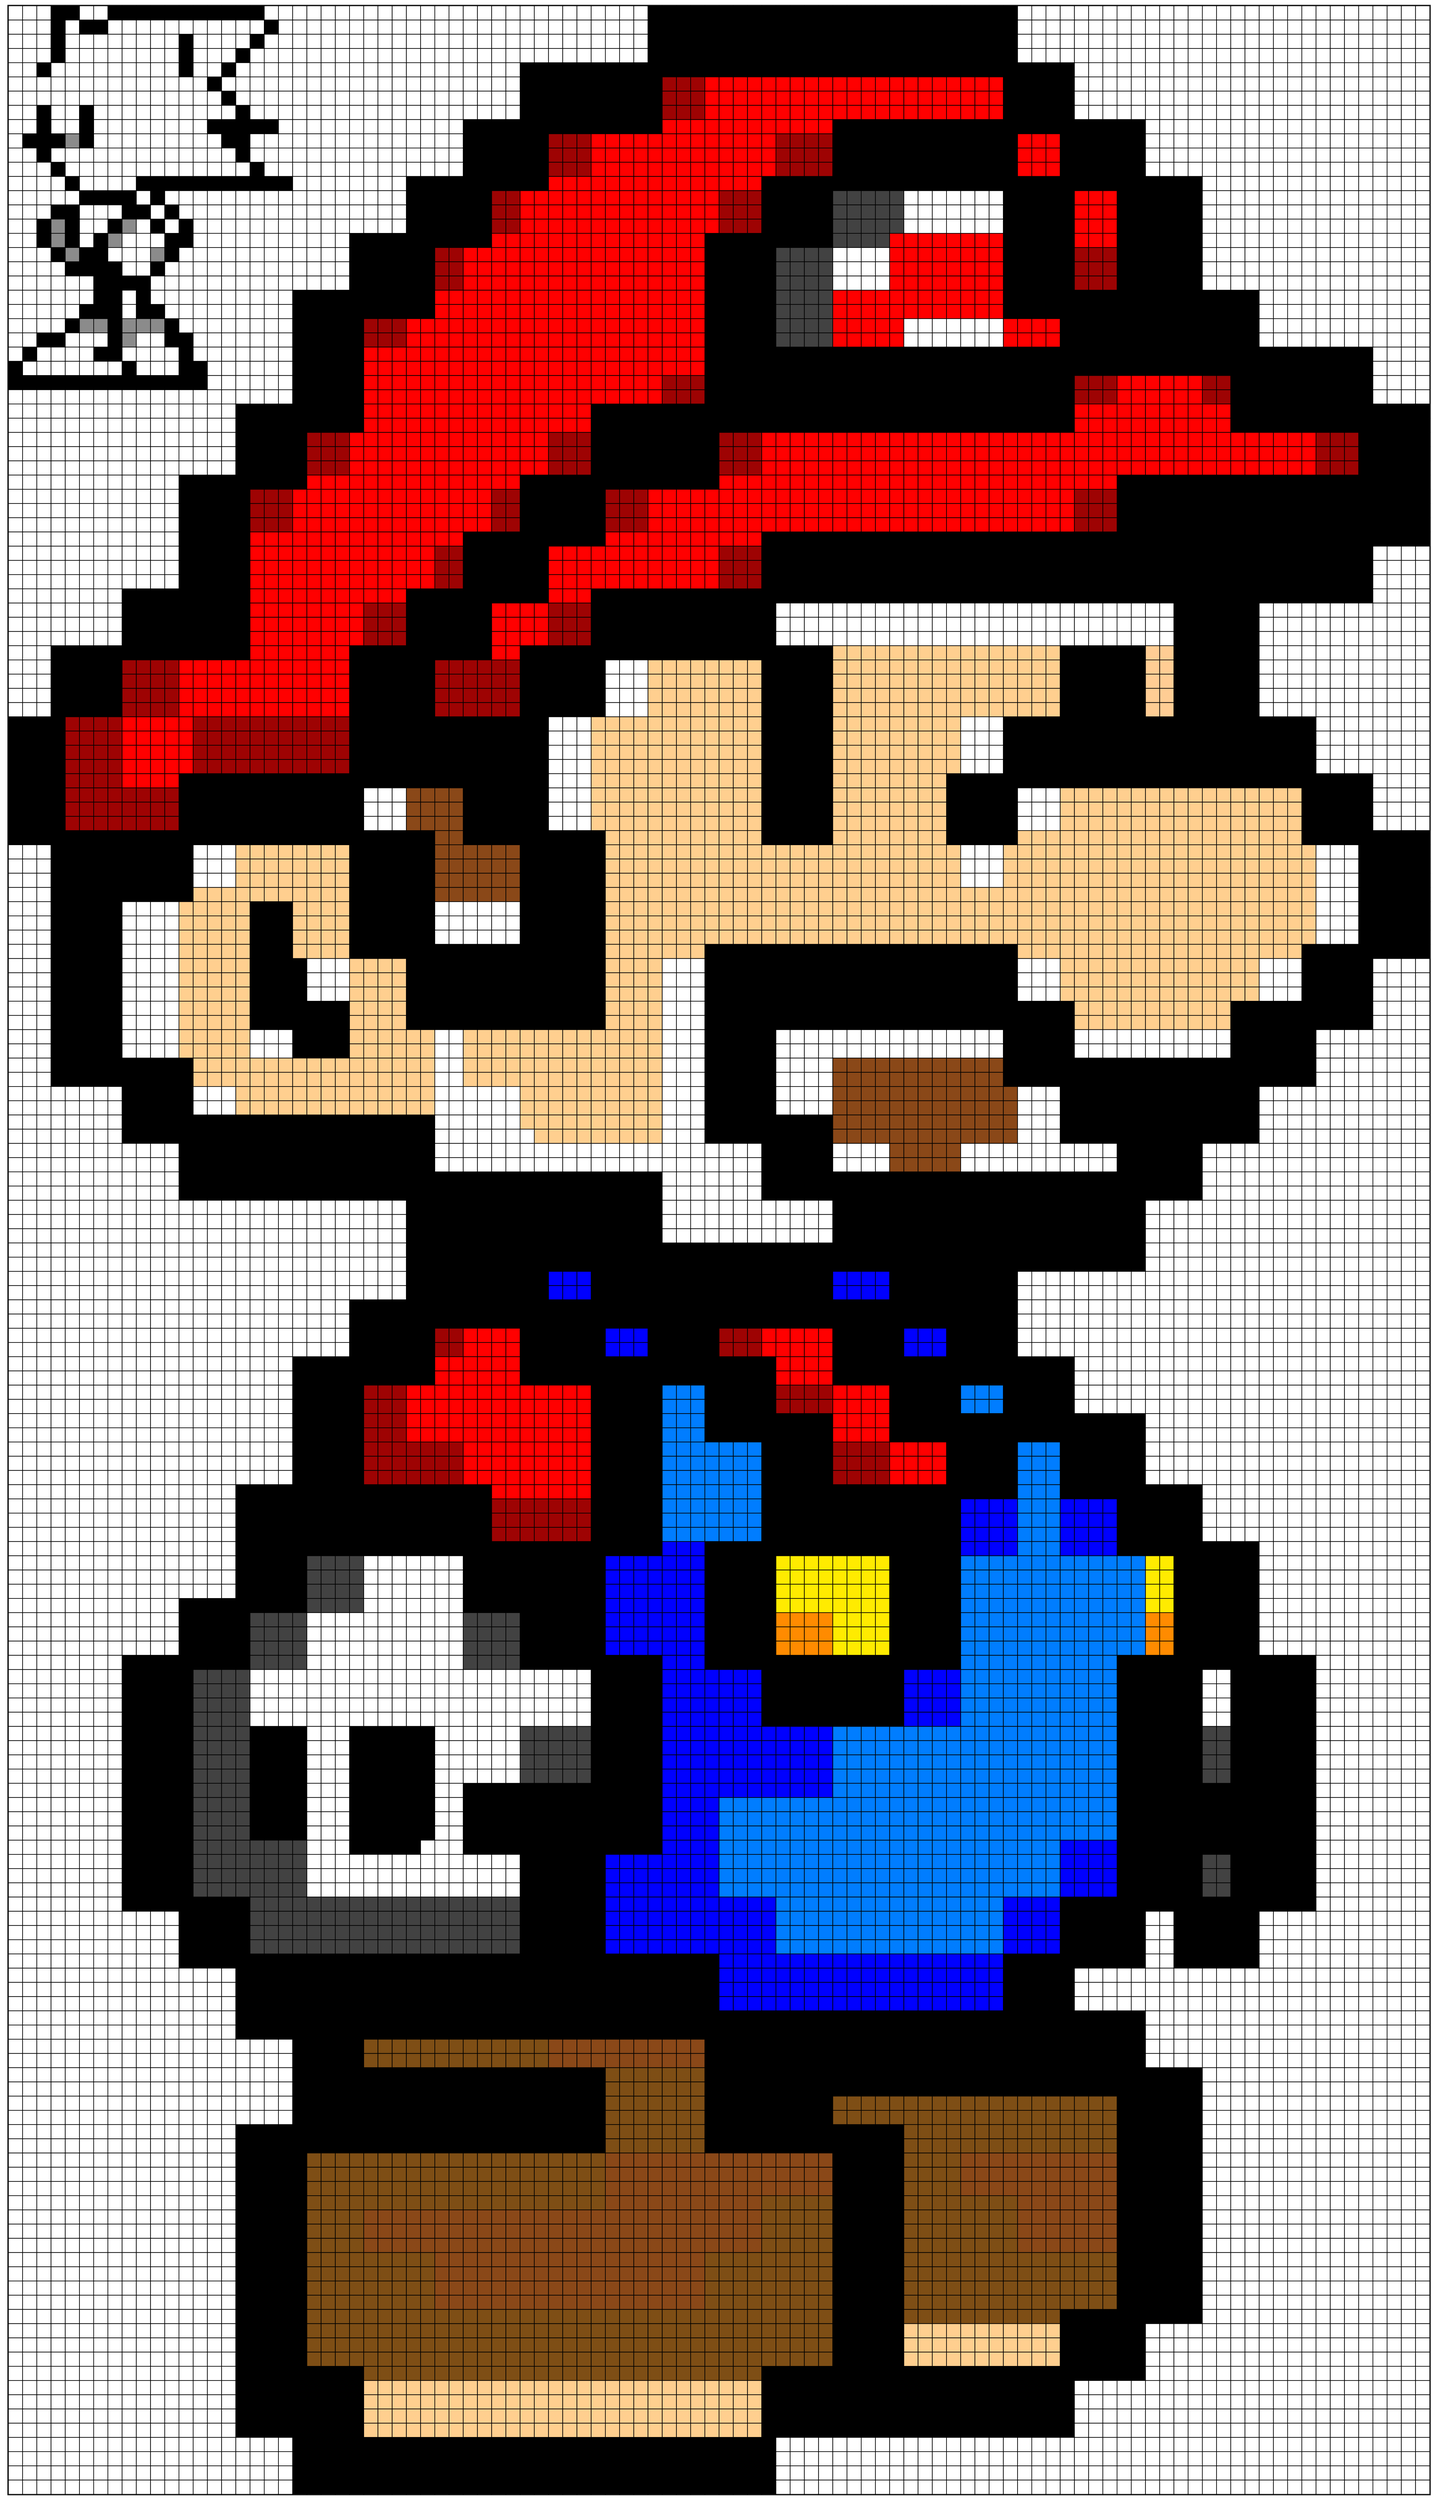 digraph G {
node[shape = plaintext]
a[ label =<
<TABLE cellspacing="0" cellpadding="10">
<TR>
<TD width="1" height="1" bgcolor="white"></TD>
<TD width="1" height="1" bgcolor="white"></TD>
<TD width="1" height="1" bgcolor="white"></TD>
<TD width="1" height="1" bgcolor="#000000"></TD>
<TD width="1" height="1" bgcolor="#000000"></TD>
<TD width="1" height="1" bgcolor="white"></TD>
<TD width="1" height="1" bgcolor="white"></TD>
<TD width="1" height="1" bgcolor="#000000"></TD>
<TD width="1" height="1" bgcolor="#000000"></TD>
<TD width="1" height="1" bgcolor="#000000"></TD>
<TD width="1" height="1" bgcolor="#000000"></TD>
<TD width="1" height="1" bgcolor="#000000"></TD>
<TD width="1" height="1" bgcolor="#000000"></TD>
<TD width="1" height="1" bgcolor="#000000"></TD>
<TD width="1" height="1" bgcolor="#000000"></TD>
<TD width="1" height="1" bgcolor="#000000"></TD>
<TD width="1" height="1" bgcolor="#000000"></TD>
<TD width="1" height="1" bgcolor="#000000"></TD>
<TD width="1" height="1" bgcolor="white"></TD>
<TD width="1" height="1" bgcolor="white"></TD>
<TD width="1" height="1" bgcolor="white"></TD>
<TD width="1" height="1" bgcolor="white"></TD>
<TD width="1" height="1" bgcolor="white"></TD>
<TD width="1" height="1" bgcolor="white"></TD>
<TD width="1" height="1" bgcolor="white"></TD>
<TD width="1" height="1" bgcolor="white"></TD>
<TD width="1" height="1" bgcolor="white"></TD>
<TD width="1" height="1" bgcolor="white"></TD>
<TD width="1" height="1" bgcolor="white"></TD>
<TD width="1" height="1" bgcolor="white"></TD>
<TD width="1" height="1" bgcolor="white"></TD>
<TD width="1" height="1" bgcolor="white"></TD>
<TD width="1" height="1" bgcolor="white"></TD>
<TD width="1" height="1" bgcolor="white"></TD>
<TD width="1" height="1" bgcolor="white"></TD>
<TD width="1" height="1" bgcolor="white"></TD>
<TD width="1" height="1" bgcolor="white"></TD>
<TD width="1" height="1" bgcolor="white"></TD>
<TD width="1" height="1" bgcolor="white"></TD>
<TD width="1" height="1" bgcolor="white"></TD>
<TD width="1" height="1" bgcolor="white"></TD>
<TD width="1" height="1" bgcolor="white"></TD>
<TD width="1" height="1" bgcolor="white"></TD>
<TD width="1" height="1" bgcolor="white"></TD>
<TD width="1" height="1" bgcolor="white"></TD>
<TD width="1" height="1" bgcolor="#000000"></TD>
<TD width="1" height="1" bgcolor="#000000"></TD>
<TD width="1" height="1" bgcolor="#000000"></TD>
<TD width="1" height="1" bgcolor="#000000"></TD>
<TD width="1" height="1" bgcolor="#000000"></TD>
<TD width="1" height="1" bgcolor="#000000"></TD>
<TD width="1" height="1" bgcolor="#000000"></TD>
<TD width="1" height="1" bgcolor="#000000"></TD>
<TD width="1" height="1" bgcolor="#000000"></TD>
<TD width="1" height="1" bgcolor="#000000"></TD>
<TD width="1" height="1" bgcolor="#000000"></TD>
<TD width="1" height="1" bgcolor="#000000"></TD>
<TD width="1" height="1" bgcolor="#000000"></TD>
<TD width="1" height="1" bgcolor="#000000"></TD>
<TD width="1" height="1" bgcolor="#000000"></TD>
<TD width="1" height="1" bgcolor="#000000"></TD>
<TD width="1" height="1" bgcolor="#000000"></TD>
<TD width="1" height="1" bgcolor="#000000"></TD>
<TD width="1" height="1" bgcolor="#000000"></TD>
<TD width="1" height="1" bgcolor="#000000"></TD>
<TD width="1" height="1" bgcolor="#000000"></TD>
<TD width="1" height="1" bgcolor="#000000"></TD>
<TD width="1" height="1" bgcolor="#000000"></TD>
<TD width="1" height="1" bgcolor="#000000"></TD>
<TD width="1" height="1" bgcolor="#000000"></TD>
<TD width="1" height="1" bgcolor="#000000"></TD>
<TD width="1" height="1" bgcolor="white"></TD>
<TD width="1" height="1" bgcolor="white"></TD>
<TD width="1" height="1" bgcolor="white"></TD>
<TD width="1" height="1" bgcolor="white"></TD>
<TD width="1" height="1" bgcolor="white"></TD>
<TD width="1" height="1" bgcolor="white"></TD>
<TD width="1" height="1" bgcolor="white"></TD>
<TD width="1" height="1" bgcolor="white"></TD>
<TD width="1" height="1" bgcolor="white"></TD>
<TD width="1" height="1" bgcolor="white"></TD>
<TD width="1" height="1" bgcolor="white"></TD>
<TD width="1" height="1" bgcolor="white"></TD>
<TD width="1" height="1" bgcolor="white"></TD>
<TD width="1" height="1" bgcolor="white"></TD>
<TD width="1" height="1" bgcolor="white"></TD>
<TD width="1" height="1" bgcolor="white"></TD>
<TD width="1" height="1" bgcolor="white"></TD>
<TD width="1" height="1" bgcolor="white"></TD>
<TD width="1" height="1" bgcolor="white"></TD>
<TD width="1" height="1" bgcolor="white"></TD>
<TD width="1" height="1" bgcolor="white"></TD>
<TD width="1" height="1" bgcolor="white"></TD>
<TD width="1" height="1" bgcolor="white"></TD>
<TD width="1" height="1" bgcolor="white"></TD>
<TD width="1" height="1" bgcolor="white"></TD>
<TD width="1" height="1" bgcolor="white"></TD>
<TD width="1" height="1" bgcolor="white"></TD>
<TD width="1" height="1" bgcolor="white"></TD>
<TD width="1" height="1" bgcolor="white"></TD>
</TR>
<TR>
<TD width="1" height="1" bgcolor="white"></TD>
<TD width="1" height="1" bgcolor="white"></TD>
<TD width="1" height="1" bgcolor="white"></TD>
<TD width="1" height="1" bgcolor="#000000"></TD>
<TD width="1" height="1" bgcolor="white"></TD>
<TD width="1" height="1" bgcolor="#000000"></TD>
<TD width="1" height="1" bgcolor="#000000"></TD>
<TD width="1" height="1" bgcolor="white"></TD>
<TD width="1" height="1" bgcolor="white"></TD>
<TD width="1" height="1" bgcolor="white"></TD>
<TD width="1" height="1" bgcolor="white"></TD>
<TD width="1" height="1" bgcolor="white"></TD>
<TD width="1" height="1" bgcolor="white"></TD>
<TD width="1" height="1" bgcolor="white"></TD>
<TD width="1" height="1" bgcolor="white"></TD>
<TD width="1" height="1" bgcolor="white"></TD>
<TD width="1" height="1" bgcolor="white"></TD>
<TD width="1" height="1" bgcolor="white"></TD>
<TD width="1" height="1" bgcolor="#000000"></TD>
<TD width="1" height="1" bgcolor="white"></TD>
<TD width="1" height="1" bgcolor="white"></TD>
<TD width="1" height="1" bgcolor="white"></TD>
<TD width="1" height="1" bgcolor="white"></TD>
<TD width="1" height="1" bgcolor="white"></TD>
<TD width="1" height="1" bgcolor="white"></TD>
<TD width="1" height="1" bgcolor="white"></TD>
<TD width="1" height="1" bgcolor="white"></TD>
<TD width="1" height="1" bgcolor="white"></TD>
<TD width="1" height="1" bgcolor="white"></TD>
<TD width="1" height="1" bgcolor="white"></TD>
<TD width="1" height="1" bgcolor="white"></TD>
<TD width="1" height="1" bgcolor="white"></TD>
<TD width="1" height="1" bgcolor="white"></TD>
<TD width="1" height="1" bgcolor="white"></TD>
<TD width="1" height="1" bgcolor="white"></TD>
<TD width="1" height="1" bgcolor="white"></TD>
<TD width="1" height="1" bgcolor="white"></TD>
<TD width="1" height="1" bgcolor="white"></TD>
<TD width="1" height="1" bgcolor="white"></TD>
<TD width="1" height="1" bgcolor="white"></TD>
<TD width="1" height="1" bgcolor="white"></TD>
<TD width="1" height="1" bgcolor="white"></TD>
<TD width="1" height="1" bgcolor="white"></TD>
<TD width="1" height="1" bgcolor="white"></TD>
<TD width="1" height="1" bgcolor="white"></TD>
<TD width="1" height="1" bgcolor="#000000"></TD>
<TD width="1" height="1" bgcolor="#000000"></TD>
<TD width="1" height="1" bgcolor="#000000"></TD>
<TD width="1" height="1" bgcolor="#000000"></TD>
<TD width="1" height="1" bgcolor="#000000"></TD>
<TD width="1" height="1" bgcolor="#000000"></TD>
<TD width="1" height="1" bgcolor="#000000"></TD>
<TD width="1" height="1" bgcolor="#000000"></TD>
<TD width="1" height="1" bgcolor="#000000"></TD>
<TD width="1" height="1" bgcolor="#000000"></TD>
<TD width="1" height="1" bgcolor="#000000"></TD>
<TD width="1" height="1" bgcolor="#000000"></TD>
<TD width="1" height="1" bgcolor="#000000"></TD>
<TD width="1" height="1" bgcolor="#000000"></TD>
<TD width="1" height="1" bgcolor="#000000"></TD>
<TD width="1" height="1" bgcolor="#000000"></TD>
<TD width="1" height="1" bgcolor="#000000"></TD>
<TD width="1" height="1" bgcolor="#000000"></TD>
<TD width="1" height="1" bgcolor="#000000"></TD>
<TD width="1" height="1" bgcolor="#000000"></TD>
<TD width="1" height="1" bgcolor="#000000"></TD>
<TD width="1" height="1" bgcolor="#000000"></TD>
<TD width="1" height="1" bgcolor="#000000"></TD>
<TD width="1" height="1" bgcolor="#000000"></TD>
<TD width="1" height="1" bgcolor="#000000"></TD>
<TD width="1" height="1" bgcolor="#000000"></TD>
<TD width="1" height="1" bgcolor="white"></TD>
<TD width="1" height="1" bgcolor="white"></TD>
<TD width="1" height="1" bgcolor="white"></TD>
<TD width="1" height="1" bgcolor="white"></TD>
<TD width="1" height="1" bgcolor="white"></TD>
<TD width="1" height="1" bgcolor="white"></TD>
<TD width="1" height="1" bgcolor="white"></TD>
<TD width="1" height="1" bgcolor="white"></TD>
<TD width="1" height="1" bgcolor="white"></TD>
<TD width="1" height="1" bgcolor="white"></TD>
<TD width="1" height="1" bgcolor="white"></TD>
<TD width="1" height="1" bgcolor="white"></TD>
<TD width="1" height="1" bgcolor="white"></TD>
<TD width="1" height="1" bgcolor="white"></TD>
<TD width="1" height="1" bgcolor="white"></TD>
<TD width="1" height="1" bgcolor="white"></TD>
<TD width="1" height="1" bgcolor="white"></TD>
<TD width="1" height="1" bgcolor="white"></TD>
<TD width="1" height="1" bgcolor="white"></TD>
<TD width="1" height="1" bgcolor="white"></TD>
<TD width="1" height="1" bgcolor="white"></TD>
<TD width="1" height="1" bgcolor="white"></TD>
<TD width="1" height="1" bgcolor="white"></TD>
<TD width="1" height="1" bgcolor="white"></TD>
<TD width="1" height="1" bgcolor="white"></TD>
<TD width="1" height="1" bgcolor="white"></TD>
<TD width="1" height="1" bgcolor="white"></TD>
<TD width="1" height="1" bgcolor="white"></TD>
<TD width="1" height="1" bgcolor="white"></TD>
</TR>
<TR>
<TD width="1" height="1" bgcolor="white"></TD>
<TD width="1" height="1" bgcolor="white"></TD>
<TD width="1" height="1" bgcolor="white"></TD>
<TD width="1" height="1" bgcolor="#000000"></TD>
<TD width="1" height="1" bgcolor="white"></TD>
<TD width="1" height="1" bgcolor="white"></TD>
<TD width="1" height="1" bgcolor="white"></TD>
<TD width="1" height="1" bgcolor="white"></TD>
<TD width="1" height="1" bgcolor="white"></TD>
<TD width="1" height="1" bgcolor="white"></TD>
<TD width="1" height="1" bgcolor="white"></TD>
<TD width="1" height="1" bgcolor="white"></TD>
<TD width="1" height="1" bgcolor="#000000"></TD>
<TD width="1" height="1" bgcolor="white"></TD>
<TD width="1" height="1" bgcolor="white"></TD>
<TD width="1" height="1" bgcolor="white"></TD>
<TD width="1" height="1" bgcolor="white"></TD>
<TD width="1" height="1" bgcolor="#000000"></TD>
<TD width="1" height="1" bgcolor="white"></TD>
<TD width="1" height="1" bgcolor="white"></TD>
<TD width="1" height="1" bgcolor="white"></TD>
<TD width="1" height="1" bgcolor="white"></TD>
<TD width="1" height="1" bgcolor="white"></TD>
<TD width="1" height="1" bgcolor="white"></TD>
<TD width="1" height="1" bgcolor="white"></TD>
<TD width="1" height="1" bgcolor="white"></TD>
<TD width="1" height="1" bgcolor="white"></TD>
<TD width="1" height="1" bgcolor="white"></TD>
<TD width="1" height="1" bgcolor="white"></TD>
<TD width="1" height="1" bgcolor="white"></TD>
<TD width="1" height="1" bgcolor="white"></TD>
<TD width="1" height="1" bgcolor="white"></TD>
<TD width="1" height="1" bgcolor="white"></TD>
<TD width="1" height="1" bgcolor="white"></TD>
<TD width="1" height="1" bgcolor="white"></TD>
<TD width="1" height="1" bgcolor="white"></TD>
<TD width="1" height="1" bgcolor="white"></TD>
<TD width="1" height="1" bgcolor="white"></TD>
<TD width="1" height="1" bgcolor="white"></TD>
<TD width="1" height="1" bgcolor="white"></TD>
<TD width="1" height="1" bgcolor="white"></TD>
<TD width="1" height="1" bgcolor="white"></TD>
<TD width="1" height="1" bgcolor="white"></TD>
<TD width="1" height="1" bgcolor="white"></TD>
<TD width="1" height="1" bgcolor="white"></TD>
<TD width="1" height="1" bgcolor="#000000"></TD>
<TD width="1" height="1" bgcolor="#000000"></TD>
<TD width="1" height="1" bgcolor="#000000"></TD>
<TD width="1" height="1" bgcolor="#000000"></TD>
<TD width="1" height="1" bgcolor="#000000"></TD>
<TD width="1" height="1" bgcolor="#000000"></TD>
<TD width="1" height="1" bgcolor="#000000"></TD>
<TD width="1" height="1" bgcolor="#000000"></TD>
<TD width="1" height="1" bgcolor="#000000"></TD>
<TD width="1" height="1" bgcolor="#000000"></TD>
<TD width="1" height="1" bgcolor="#000000"></TD>
<TD width="1" height="1" bgcolor="#000000"></TD>
<TD width="1" height="1" bgcolor="#000000"></TD>
<TD width="1" height="1" bgcolor="#000000"></TD>
<TD width="1" height="1" bgcolor="#000000"></TD>
<TD width="1" height="1" bgcolor="#000000"></TD>
<TD width="1" height="1" bgcolor="#000000"></TD>
<TD width="1" height="1" bgcolor="#000000"></TD>
<TD width="1" height="1" bgcolor="#000000"></TD>
<TD width="1" height="1" bgcolor="#000000"></TD>
<TD width="1" height="1" bgcolor="#000000"></TD>
<TD width="1" height="1" bgcolor="#000000"></TD>
<TD width="1" height="1" bgcolor="#000000"></TD>
<TD width="1" height="1" bgcolor="#000000"></TD>
<TD width="1" height="1" bgcolor="#000000"></TD>
<TD width="1" height="1" bgcolor="#000000"></TD>
<TD width="1" height="1" bgcolor="white"></TD>
<TD width="1" height="1" bgcolor="white"></TD>
<TD width="1" height="1" bgcolor="white"></TD>
<TD width="1" height="1" bgcolor="white"></TD>
<TD width="1" height="1" bgcolor="white"></TD>
<TD width="1" height="1" bgcolor="white"></TD>
<TD width="1" height="1" bgcolor="white"></TD>
<TD width="1" height="1" bgcolor="white"></TD>
<TD width="1" height="1" bgcolor="white"></TD>
<TD width="1" height="1" bgcolor="white"></TD>
<TD width="1" height="1" bgcolor="white"></TD>
<TD width="1" height="1" bgcolor="white"></TD>
<TD width="1" height="1" bgcolor="white"></TD>
<TD width="1" height="1" bgcolor="white"></TD>
<TD width="1" height="1" bgcolor="white"></TD>
<TD width="1" height="1" bgcolor="white"></TD>
<TD width="1" height="1" bgcolor="white"></TD>
<TD width="1" height="1" bgcolor="white"></TD>
<TD width="1" height="1" bgcolor="white"></TD>
<TD width="1" height="1" bgcolor="white"></TD>
<TD width="1" height="1" bgcolor="white"></TD>
<TD width="1" height="1" bgcolor="white"></TD>
<TD width="1" height="1" bgcolor="white"></TD>
<TD width="1" height="1" bgcolor="white"></TD>
<TD width="1" height="1" bgcolor="white"></TD>
<TD width="1" height="1" bgcolor="white"></TD>
<TD width="1" height="1" bgcolor="white"></TD>
<TD width="1" height="1" bgcolor="white"></TD>
<TD width="1" height="1" bgcolor="white"></TD>
</TR>
<TR>
<TD width="1" height="1" bgcolor="white"></TD>
<TD width="1" height="1" bgcolor="white"></TD>
<TD width="1" height="1" bgcolor="white"></TD>
<TD width="1" height="1" bgcolor="#000000"></TD>
<TD width="1" height="1" bgcolor="white"></TD>
<TD width="1" height="1" bgcolor="white"></TD>
<TD width="1" height="1" bgcolor="white"></TD>
<TD width="1" height="1" bgcolor="white"></TD>
<TD width="1" height="1" bgcolor="white"></TD>
<TD width="1" height="1" bgcolor="white"></TD>
<TD width="1" height="1" bgcolor="white"></TD>
<TD width="1" height="1" bgcolor="white"></TD>
<TD width="1" height="1" bgcolor="#000000"></TD>
<TD width="1" height="1" bgcolor="white"></TD>
<TD width="1" height="1" bgcolor="white"></TD>
<TD width="1" height="1" bgcolor="white"></TD>
<TD width="1" height="1" bgcolor="#000000"></TD>
<TD width="1" height="1" bgcolor="white"></TD>
<TD width="1" height="1" bgcolor="white"></TD>
<TD width="1" height="1" bgcolor="white"></TD>
<TD width="1" height="1" bgcolor="white"></TD>
<TD width="1" height="1" bgcolor="white"></TD>
<TD width="1" height="1" bgcolor="white"></TD>
<TD width="1" height="1" bgcolor="white"></TD>
<TD width="1" height="1" bgcolor="white"></TD>
<TD width="1" height="1" bgcolor="white"></TD>
<TD width="1" height="1" bgcolor="white"></TD>
<TD width="1" height="1" bgcolor="white"></TD>
<TD width="1" height="1" bgcolor="white"></TD>
<TD width="1" height="1" bgcolor="white"></TD>
<TD width="1" height="1" bgcolor="white"></TD>
<TD width="1" height="1" bgcolor="white"></TD>
<TD width="1" height="1" bgcolor="white"></TD>
<TD width="1" height="1" bgcolor="white"></TD>
<TD width="1" height="1" bgcolor="white"></TD>
<TD width="1" height="1" bgcolor="white"></TD>
<TD width="1" height="1" bgcolor="white"></TD>
<TD width="1" height="1" bgcolor="white"></TD>
<TD width="1" height="1" bgcolor="white"></TD>
<TD width="1" height="1" bgcolor="white"></TD>
<TD width="1" height="1" bgcolor="white"></TD>
<TD width="1" height="1" bgcolor="white"></TD>
<TD width="1" height="1" bgcolor="white"></TD>
<TD width="1" height="1" bgcolor="white"></TD>
<TD width="1" height="1" bgcolor="white"></TD>
<TD width="1" height="1" bgcolor="#000000"></TD>
<TD width="1" height="1" bgcolor="#000000"></TD>
<TD width="1" height="1" bgcolor="#000000"></TD>
<TD width="1" height="1" bgcolor="#000000"></TD>
<TD width="1" height="1" bgcolor="#000000"></TD>
<TD width="1" height="1" bgcolor="#000000"></TD>
<TD width="1" height="1" bgcolor="#000000"></TD>
<TD width="1" height="1" bgcolor="#000000"></TD>
<TD width="1" height="1" bgcolor="#000000"></TD>
<TD width="1" height="1" bgcolor="#000000"></TD>
<TD width="1" height="1" bgcolor="#000000"></TD>
<TD width="1" height="1" bgcolor="#000000"></TD>
<TD width="1" height="1" bgcolor="#000000"></TD>
<TD width="1" height="1" bgcolor="#000000"></TD>
<TD width="1" height="1" bgcolor="#000000"></TD>
<TD width="1" height="1" bgcolor="#000000"></TD>
<TD width="1" height="1" bgcolor="#000000"></TD>
<TD width="1" height="1" bgcolor="#000000"></TD>
<TD width="1" height="1" bgcolor="#000000"></TD>
<TD width="1" height="1" bgcolor="#000000"></TD>
<TD width="1" height="1" bgcolor="#000000"></TD>
<TD width="1" height="1" bgcolor="#000000"></TD>
<TD width="1" height="1" bgcolor="#000000"></TD>
<TD width="1" height="1" bgcolor="#000000"></TD>
<TD width="1" height="1" bgcolor="#000000"></TD>
<TD width="1" height="1" bgcolor="#000000"></TD>
<TD width="1" height="1" bgcolor="white"></TD>
<TD width="1" height="1" bgcolor="white"></TD>
<TD width="1" height="1" bgcolor="white"></TD>
<TD width="1" height="1" bgcolor="white"></TD>
<TD width="1" height="1" bgcolor="white"></TD>
<TD width="1" height="1" bgcolor="white"></TD>
<TD width="1" height="1" bgcolor="white"></TD>
<TD width="1" height="1" bgcolor="white"></TD>
<TD width="1" height="1" bgcolor="white"></TD>
<TD width="1" height="1" bgcolor="white"></TD>
<TD width="1" height="1" bgcolor="white"></TD>
<TD width="1" height="1" bgcolor="white"></TD>
<TD width="1" height="1" bgcolor="white"></TD>
<TD width="1" height="1" bgcolor="white"></TD>
<TD width="1" height="1" bgcolor="white"></TD>
<TD width="1" height="1" bgcolor="white"></TD>
<TD width="1" height="1" bgcolor="white"></TD>
<TD width="1" height="1" bgcolor="white"></TD>
<TD width="1" height="1" bgcolor="white"></TD>
<TD width="1" height="1" bgcolor="white"></TD>
<TD width="1" height="1" bgcolor="white"></TD>
<TD width="1" height="1" bgcolor="white"></TD>
<TD width="1" height="1" bgcolor="white"></TD>
<TD width="1" height="1" bgcolor="white"></TD>
<TD width="1" height="1" bgcolor="white"></TD>
<TD width="1" height="1" bgcolor="white"></TD>
<TD width="1" height="1" bgcolor="white"></TD>
<TD width="1" height="1" bgcolor="white"></TD>
<TD width="1" height="1" bgcolor="white"></TD>
</TR>
<TR>
<TD width="1" height="1" bgcolor="white"></TD>
<TD width="1" height="1" bgcolor="white"></TD>
<TD width="1" height="1" bgcolor="#000000"></TD>
<TD width="1" height="1" bgcolor="white"></TD>
<TD width="1" height="1" bgcolor="white"></TD>
<TD width="1" height="1" bgcolor="white"></TD>
<TD width="1" height="1" bgcolor="white"></TD>
<TD width="1" height="1" bgcolor="white"></TD>
<TD width="1" height="1" bgcolor="white"></TD>
<TD width="1" height="1" bgcolor="white"></TD>
<TD width="1" height="1" bgcolor="white"></TD>
<TD width="1" height="1" bgcolor="white"></TD>
<TD width="1" height="1" bgcolor="#000000"></TD>
<TD width="1" height="1" bgcolor="white"></TD>
<TD width="1" height="1" bgcolor="white"></TD>
<TD width="1" height="1" bgcolor="#000000"></TD>
<TD width="1" height="1" bgcolor="white"></TD>
<TD width="1" height="1" bgcolor="white"></TD>
<TD width="1" height="1" bgcolor="white"></TD>
<TD width="1" height="1" bgcolor="white"></TD>
<TD width="1" height="1" bgcolor="white"></TD>
<TD width="1" height="1" bgcolor="white"></TD>
<TD width="1" height="1" bgcolor="white"></TD>
<TD width="1" height="1" bgcolor="white"></TD>
<TD width="1" height="1" bgcolor="white"></TD>
<TD width="1" height="1" bgcolor="white"></TD>
<TD width="1" height="1" bgcolor="white"></TD>
<TD width="1" height="1" bgcolor="white"></TD>
<TD width="1" height="1" bgcolor="white"></TD>
<TD width="1" height="1" bgcolor="white"></TD>
<TD width="1" height="1" bgcolor="white"></TD>
<TD width="1" height="1" bgcolor="white"></TD>
<TD width="1" height="1" bgcolor="white"></TD>
<TD width="1" height="1" bgcolor="white"></TD>
<TD width="1" height="1" bgcolor="white"></TD>
<TD width="1" height="1" bgcolor="white"></TD>
<TD width="1" height="1" bgcolor="#000000"></TD>
<TD width="1" height="1" bgcolor="#000000"></TD>
<TD width="1" height="1" bgcolor="#000000"></TD>
<TD width="1" height="1" bgcolor="#000000"></TD>
<TD width="1" height="1" bgcolor="#000000"></TD>
<TD width="1" height="1" bgcolor="#000000"></TD>
<TD width="1" height="1" bgcolor="#000000"></TD>
<TD width="1" height="1" bgcolor="#000000"></TD>
<TD width="1" height="1" bgcolor="#000000"></TD>
<TD width="1" height="1" bgcolor="#000000"></TD>
<TD width="1" height="1" bgcolor="#000000"></TD>
<TD width="1" height="1" bgcolor="#000000"></TD>
<TD width="1" height="1" bgcolor="#000000"></TD>
<TD width="1" height="1" bgcolor="#000000"></TD>
<TD width="1" height="1" bgcolor="#000000"></TD>
<TD width="1" height="1" bgcolor="#000000"></TD>
<TD width="1" height="1" bgcolor="#000000"></TD>
<TD width="1" height="1" bgcolor="#000000"></TD>
<TD width="1" height="1" bgcolor="#000000"></TD>
<TD width="1" height="1" bgcolor="#000000"></TD>
<TD width="1" height="1" bgcolor="#000000"></TD>
<TD width="1" height="1" bgcolor="#000000"></TD>
<TD width="1" height="1" bgcolor="#000000"></TD>
<TD width="1" height="1" bgcolor="#000000"></TD>
<TD width="1" height="1" bgcolor="#000000"></TD>
<TD width="1" height="1" bgcolor="#000000"></TD>
<TD width="1" height="1" bgcolor="#000000"></TD>
<TD width="1" height="1" bgcolor="#000000"></TD>
<TD width="1" height="1" bgcolor="#000000"></TD>
<TD width="1" height="1" bgcolor="#000000"></TD>
<TD width="1" height="1" bgcolor="#000000"></TD>
<TD width="1" height="1" bgcolor="#000000"></TD>
<TD width="1" height="1" bgcolor="#000000"></TD>
<TD width="1" height="1" bgcolor="#000000"></TD>
<TD width="1" height="1" bgcolor="#000000"></TD>
<TD width="1" height="1" bgcolor="#000000"></TD>
<TD width="1" height="1" bgcolor="#000000"></TD>
<TD width="1" height="1" bgcolor="#000000"></TD>
<TD width="1" height="1" bgcolor="#000000"></TD>
<TD width="1" height="1" bgcolor="white"></TD>
<TD width="1" height="1" bgcolor="white"></TD>
<TD width="1" height="1" bgcolor="white"></TD>
<TD width="1" height="1" bgcolor="white"></TD>
<TD width="1" height="1" bgcolor="white"></TD>
<TD width="1" height="1" bgcolor="white"></TD>
<TD width="1" height="1" bgcolor="white"></TD>
<TD width="1" height="1" bgcolor="white"></TD>
<TD width="1" height="1" bgcolor="white"></TD>
<TD width="1" height="1" bgcolor="white"></TD>
<TD width="1" height="1" bgcolor="white"></TD>
<TD width="1" height="1" bgcolor="white"></TD>
<TD width="1" height="1" bgcolor="white"></TD>
<TD width="1" height="1" bgcolor="white"></TD>
<TD width="1" height="1" bgcolor="white"></TD>
<TD width="1" height="1" bgcolor="white"></TD>
<TD width="1" height="1" bgcolor="white"></TD>
<TD width="1" height="1" bgcolor="white"></TD>
<TD width="1" height="1" bgcolor="white"></TD>
<TD width="1" height="1" bgcolor="white"></TD>
<TD width="1" height="1" bgcolor="white"></TD>
<TD width="1" height="1" bgcolor="white"></TD>
<TD width="1" height="1" bgcolor="white"></TD>
<TD width="1" height="1" bgcolor="white"></TD>
<TD width="1" height="1" bgcolor="white"></TD>
</TR>
<TR>
<TD width="1" height="1" bgcolor="white"></TD>
<TD width="1" height="1" bgcolor="white"></TD>
<TD width="1" height="1" bgcolor="white"></TD>
<TD width="1" height="1" bgcolor="white"></TD>
<TD width="1" height="1" bgcolor="white"></TD>
<TD width="1" height="1" bgcolor="white"></TD>
<TD width="1" height="1" bgcolor="white"></TD>
<TD width="1" height="1" bgcolor="white"></TD>
<TD width="1" height="1" bgcolor="white"></TD>
<TD width="1" height="1" bgcolor="white"></TD>
<TD width="1" height="1" bgcolor="white"></TD>
<TD width="1" height="1" bgcolor="white"></TD>
<TD width="1" height="1" bgcolor="white"></TD>
<TD width="1" height="1" bgcolor="white"></TD>
<TD width="1" height="1" bgcolor="#000000"></TD>
<TD width="1" height="1" bgcolor="white"></TD>
<TD width="1" height="1" bgcolor="white"></TD>
<TD width="1" height="1" bgcolor="white"></TD>
<TD width="1" height="1" bgcolor="white"></TD>
<TD width="1" height="1" bgcolor="white"></TD>
<TD width="1" height="1" bgcolor="white"></TD>
<TD width="1" height="1" bgcolor="white"></TD>
<TD width="1" height="1" bgcolor="white"></TD>
<TD width="1" height="1" bgcolor="white"></TD>
<TD width="1" height="1" bgcolor="white"></TD>
<TD width="1" height="1" bgcolor="white"></TD>
<TD width="1" height="1" bgcolor="white"></TD>
<TD width="1" height="1" bgcolor="white"></TD>
<TD width="1" height="1" bgcolor="white"></TD>
<TD width="1" height="1" bgcolor="white"></TD>
<TD width="1" height="1" bgcolor="white"></TD>
<TD width="1" height="1" bgcolor="white"></TD>
<TD width="1" height="1" bgcolor="white"></TD>
<TD width="1" height="1" bgcolor="white"></TD>
<TD width="1" height="1" bgcolor="white"></TD>
<TD width="1" height="1" bgcolor="white"></TD>
<TD width="1" height="1" bgcolor="#000000"></TD>
<TD width="1" height="1" bgcolor="#000000"></TD>
<TD width="1" height="1" bgcolor="#000000"></TD>
<TD width="1" height="1" bgcolor="#000000"></TD>
<TD width="1" height="1" bgcolor="#000000"></TD>
<TD width="1" height="1" bgcolor="#000000"></TD>
<TD width="1" height="1" bgcolor="#000000"></TD>
<TD width="1" height="1" bgcolor="#000000"></TD>
<TD width="1" height="1" bgcolor="#000000"></TD>
<TD width="1" height="1" bgcolor="#000000"></TD>
<TD width="1" height="1" bgcolor="#9E0303"></TD>
<TD width="1" height="1" bgcolor="#9E0303"></TD>
<TD width="1" height="1" bgcolor="#9E0303"></TD>
<TD width="1" height="1" bgcolor="#FF0000"></TD>
<TD width="1" height="1" bgcolor="#FF0000"></TD>
<TD width="1" height="1" bgcolor="#FF0000"></TD>
<TD width="1" height="1" bgcolor="#FF0000"></TD>
<TD width="1" height="1" bgcolor="#FF0000"></TD>
<TD width="1" height="1" bgcolor="#FF0000"></TD>
<TD width="1" height="1" bgcolor="#FF0000"></TD>
<TD width="1" height="1" bgcolor="#FF0000"></TD>
<TD width="1" height="1" bgcolor="#FF0000"></TD>
<TD width="1" height="1" bgcolor="#FF0000"></TD>
<TD width="1" height="1" bgcolor="#FF0000"></TD>
<TD width="1" height="1" bgcolor="#FF0000"></TD>
<TD width="1" height="1" bgcolor="#FF0000"></TD>
<TD width="1" height="1" bgcolor="#FF0000"></TD>
<TD width="1" height="1" bgcolor="#FF0000"></TD>
<TD width="1" height="1" bgcolor="#FF0000"></TD>
<TD width="1" height="1" bgcolor="#FF0000"></TD>
<TD width="1" height="1" bgcolor="#FF0000"></TD>
<TD width="1" height="1" bgcolor="#FF0000"></TD>
<TD width="1" height="1" bgcolor="#FF0000"></TD>
<TD width="1" height="1" bgcolor="#FF0000"></TD>
<TD width="1" height="1" bgcolor="#000000"></TD>
<TD width="1" height="1" bgcolor="#000000"></TD>
<TD width="1" height="1" bgcolor="#000000"></TD>
<TD width="1" height="1" bgcolor="#000000"></TD>
<TD width="1" height="1" bgcolor="#000000"></TD>
<TD width="1" height="1" bgcolor="white"></TD>
<TD width="1" height="1" bgcolor="white"></TD>
<TD width="1" height="1" bgcolor="white"></TD>
<TD width="1" height="1" bgcolor="white"></TD>
<TD width="1" height="1" bgcolor="white"></TD>
<TD width="1" height="1" bgcolor="white"></TD>
<TD width="1" height="1" bgcolor="white"></TD>
<TD width="1" height="1" bgcolor="white"></TD>
<TD width="1" height="1" bgcolor="white"></TD>
<TD width="1" height="1" bgcolor="white"></TD>
<TD width="1" height="1" bgcolor="white"></TD>
<TD width="1" height="1" bgcolor="white"></TD>
<TD width="1" height="1" bgcolor="white"></TD>
<TD width="1" height="1" bgcolor="white"></TD>
<TD width="1" height="1" bgcolor="white"></TD>
<TD width="1" height="1" bgcolor="white"></TD>
<TD width="1" height="1" bgcolor="white"></TD>
<TD width="1" height="1" bgcolor="white"></TD>
<TD width="1" height="1" bgcolor="white"></TD>
<TD width="1" height="1" bgcolor="white"></TD>
<TD width="1" height="1" bgcolor="white"></TD>
<TD width="1" height="1" bgcolor="white"></TD>
<TD width="1" height="1" bgcolor="white"></TD>
<TD width="1" height="1" bgcolor="white"></TD>
<TD width="1" height="1" bgcolor="white"></TD>
</TR>
<TR>
<TD width="1" height="1" bgcolor="white"></TD>
<TD width="1" height="1" bgcolor="white"></TD>
<TD width="1" height="1" bgcolor="white"></TD>
<TD width="1" height="1" bgcolor="white"></TD>
<TD width="1" height="1" bgcolor="white"></TD>
<TD width="1" height="1" bgcolor="white"></TD>
<TD width="1" height="1" bgcolor="white"></TD>
<TD width="1" height="1" bgcolor="white"></TD>
<TD width="1" height="1" bgcolor="white"></TD>
<TD width="1" height="1" bgcolor="white"></TD>
<TD width="1" height="1" bgcolor="white"></TD>
<TD width="1" height="1" bgcolor="white"></TD>
<TD width="1" height="1" bgcolor="white"></TD>
<TD width="1" height="1" bgcolor="white"></TD>
<TD width="1" height="1" bgcolor="white"></TD>
<TD width="1" height="1" bgcolor="#000000"></TD>
<TD width="1" height="1" bgcolor="white"></TD>
<TD width="1" height="1" bgcolor="white"></TD>
<TD width="1" height="1" bgcolor="white"></TD>
<TD width="1" height="1" bgcolor="white"></TD>
<TD width="1" height="1" bgcolor="white"></TD>
<TD width="1" height="1" bgcolor="white"></TD>
<TD width="1" height="1" bgcolor="white"></TD>
<TD width="1" height="1" bgcolor="white"></TD>
<TD width="1" height="1" bgcolor="white"></TD>
<TD width="1" height="1" bgcolor="white"></TD>
<TD width="1" height="1" bgcolor="white"></TD>
<TD width="1" height="1" bgcolor="white"></TD>
<TD width="1" height="1" bgcolor="white"></TD>
<TD width="1" height="1" bgcolor="white"></TD>
<TD width="1" height="1" bgcolor="white"></TD>
<TD width="1" height="1" bgcolor="white"></TD>
<TD width="1" height="1" bgcolor="white"></TD>
<TD width="1" height="1" bgcolor="white"></TD>
<TD width="1" height="1" bgcolor="white"></TD>
<TD width="1" height="1" bgcolor="white"></TD>
<TD width="1" height="1" bgcolor="#000000"></TD>
<TD width="1" height="1" bgcolor="#000000"></TD>
<TD width="1" height="1" bgcolor="#000000"></TD>
<TD width="1" height="1" bgcolor="#000000"></TD>
<TD width="1" height="1" bgcolor="#000000"></TD>
<TD width="1" height="1" bgcolor="#000000"></TD>
<TD width="1" height="1" bgcolor="#000000"></TD>
<TD width="1" height="1" bgcolor="#000000"></TD>
<TD width="1" height="1" bgcolor="#000000"></TD>
<TD width="1" height="1" bgcolor="#000000"></TD>
<TD width="1" height="1" bgcolor="#9E0303"></TD>
<TD width="1" height="1" bgcolor="#9E0303"></TD>
<TD width="1" height="1" bgcolor="#9E0303"></TD>
<TD width="1" height="1" bgcolor="#FF0000"></TD>
<TD width="1" height="1" bgcolor="#FF0000"></TD>
<TD width="1" height="1" bgcolor="#FF0000"></TD>
<TD width="1" height="1" bgcolor="#FF0000"></TD>
<TD width="1" height="1" bgcolor="#FF0000"></TD>
<TD width="1" height="1" bgcolor="#FF0000"></TD>
<TD width="1" height="1" bgcolor="#FF0000"></TD>
<TD width="1" height="1" bgcolor="#FF0000"></TD>
<TD width="1" height="1" bgcolor="#FF0000"></TD>
<TD width="1" height="1" bgcolor="#FF0000"></TD>
<TD width="1" height="1" bgcolor="#FF0000"></TD>
<TD width="1" height="1" bgcolor="#FF0000"></TD>
<TD width="1" height="1" bgcolor="#FF0000"></TD>
<TD width="1" height="1" bgcolor="#FF0000"></TD>
<TD width="1" height="1" bgcolor="#FF0000"></TD>
<TD width="1" height="1" bgcolor="#FF0000"></TD>
<TD width="1" height="1" bgcolor="#FF0000"></TD>
<TD width="1" height="1" bgcolor="#FF0000"></TD>
<TD width="1" height="1" bgcolor="#FF0000"></TD>
<TD width="1" height="1" bgcolor="#FF0000"></TD>
<TD width="1" height="1" bgcolor="#FF0000"></TD>
<TD width="1" height="1" bgcolor="#000000"></TD>
<TD width="1" height="1" bgcolor="#000000"></TD>
<TD width="1" height="1" bgcolor="#000000"></TD>
<TD width="1" height="1" bgcolor="#000000"></TD>
<TD width="1" height="1" bgcolor="#000000"></TD>
<TD width="1" height="1" bgcolor="white"></TD>
<TD width="1" height="1" bgcolor="white"></TD>
<TD width="1" height="1" bgcolor="white"></TD>
<TD width="1" height="1" bgcolor="white"></TD>
<TD width="1" height="1" bgcolor="white"></TD>
<TD width="1" height="1" bgcolor="white"></TD>
<TD width="1" height="1" bgcolor="white"></TD>
<TD width="1" height="1" bgcolor="white"></TD>
<TD width="1" height="1" bgcolor="white"></TD>
<TD width="1" height="1" bgcolor="white"></TD>
<TD width="1" height="1" bgcolor="white"></TD>
<TD width="1" height="1" bgcolor="white"></TD>
<TD width="1" height="1" bgcolor="white"></TD>
<TD width="1" height="1" bgcolor="white"></TD>
<TD width="1" height="1" bgcolor="white"></TD>
<TD width="1" height="1" bgcolor="white"></TD>
<TD width="1" height="1" bgcolor="white"></TD>
<TD width="1" height="1" bgcolor="white"></TD>
<TD width="1" height="1" bgcolor="white"></TD>
<TD width="1" height="1" bgcolor="white"></TD>
<TD width="1" height="1" bgcolor="white"></TD>
<TD width="1" height="1" bgcolor="white"></TD>
<TD width="1" height="1" bgcolor="white"></TD>
<TD width="1" height="1" bgcolor="white"></TD>
<TD width="1" height="1" bgcolor="white"></TD>
</TR>
<TR>
<TD width="1" height="1" bgcolor="white"></TD>
<TD width="1" height="1" bgcolor="white"></TD>
<TD width="1" height="1" bgcolor="#000000"></TD>
<TD width="1" height="1" bgcolor="white"></TD>
<TD width="1" height="1" bgcolor="white"></TD>
<TD width="1" height="1" bgcolor="#000000"></TD>
<TD width="1" height="1" bgcolor="white"></TD>
<TD width="1" height="1" bgcolor="white"></TD>
<TD width="1" height="1" bgcolor="white"></TD>
<TD width="1" height="1" bgcolor="white"></TD>
<TD width="1" height="1" bgcolor="white"></TD>
<TD width="1" height="1" bgcolor="white"></TD>
<TD width="1" height="1" bgcolor="white"></TD>
<TD width="1" height="1" bgcolor="white"></TD>
<TD width="1" height="1" bgcolor="white"></TD>
<TD width="1" height="1" bgcolor="white"></TD>
<TD width="1" height="1" bgcolor="#000000"></TD>
<TD width="1" height="1" bgcolor="white"></TD>
<TD width="1" height="1" bgcolor="white"></TD>
<TD width="1" height="1" bgcolor="white"></TD>
<TD width="1" height="1" bgcolor="white"></TD>
<TD width="1" height="1" bgcolor="white"></TD>
<TD width="1" height="1" bgcolor="white"></TD>
<TD width="1" height="1" bgcolor="white"></TD>
<TD width="1" height="1" bgcolor="white"></TD>
<TD width="1" height="1" bgcolor="white"></TD>
<TD width="1" height="1" bgcolor="white"></TD>
<TD width="1" height="1" bgcolor="white"></TD>
<TD width="1" height="1" bgcolor="white"></TD>
<TD width="1" height="1" bgcolor="white"></TD>
<TD width="1" height="1" bgcolor="white"></TD>
<TD width="1" height="1" bgcolor="white"></TD>
<TD width="1" height="1" bgcolor="white"></TD>
<TD width="1" height="1" bgcolor="white"></TD>
<TD width="1" height="1" bgcolor="white"></TD>
<TD width="1" height="1" bgcolor="white"></TD>
<TD width="1" height="1" bgcolor="#000000"></TD>
<TD width="1" height="1" bgcolor="#000000"></TD>
<TD width="1" height="1" bgcolor="#000000"></TD>
<TD width="1" height="1" bgcolor="#000000"></TD>
<TD width="1" height="1" bgcolor="#000000"></TD>
<TD width="1" height="1" bgcolor="#000000"></TD>
<TD width="1" height="1" bgcolor="#000000"></TD>
<TD width="1" height="1" bgcolor="#000000"></TD>
<TD width="1" height="1" bgcolor="#000000"></TD>
<TD width="1" height="1" bgcolor="#000000"></TD>
<TD width="1" height="1" bgcolor="#9E0303"></TD>
<TD width="1" height="1" bgcolor="#9E0303"></TD>
<TD width="1" height="1" bgcolor="#9E0303"></TD>
<TD width="1" height="1" bgcolor="#FF0000"></TD>
<TD width="1" height="1" bgcolor="#FF0000"></TD>
<TD width="1" height="1" bgcolor="#FF0000"></TD>
<TD width="1" height="1" bgcolor="#FF0000"></TD>
<TD width="1" height="1" bgcolor="#FF0000"></TD>
<TD width="1" height="1" bgcolor="#FF0000"></TD>
<TD width="1" height="1" bgcolor="#FF0000"></TD>
<TD width="1" height="1" bgcolor="#FF0000"></TD>
<TD width="1" height="1" bgcolor="#FF0000"></TD>
<TD width="1" height="1" bgcolor="#FF0000"></TD>
<TD width="1" height="1" bgcolor="#FF0000"></TD>
<TD width="1" height="1" bgcolor="#FF0000"></TD>
<TD width="1" height="1" bgcolor="#FF0000"></TD>
<TD width="1" height="1" bgcolor="#FF0000"></TD>
<TD width="1" height="1" bgcolor="#FF0000"></TD>
<TD width="1" height="1" bgcolor="#FF0000"></TD>
<TD width="1" height="1" bgcolor="#FF0000"></TD>
<TD width="1" height="1" bgcolor="#FF0000"></TD>
<TD width="1" height="1" bgcolor="#FF0000"></TD>
<TD width="1" height="1" bgcolor="#FF0000"></TD>
<TD width="1" height="1" bgcolor="#FF0000"></TD>
<TD width="1" height="1" bgcolor="#000000"></TD>
<TD width="1" height="1" bgcolor="#000000"></TD>
<TD width="1" height="1" bgcolor="#000000"></TD>
<TD width="1" height="1" bgcolor="#000000"></TD>
<TD width="1" height="1" bgcolor="#000000"></TD>
<TD width="1" height="1" bgcolor="white"></TD>
<TD width="1" height="1" bgcolor="white"></TD>
<TD width="1" height="1" bgcolor="white"></TD>
<TD width="1" height="1" bgcolor="white"></TD>
<TD width="1" height="1" bgcolor="white"></TD>
<TD width="1" height="1" bgcolor="white"></TD>
<TD width="1" height="1" bgcolor="white"></TD>
<TD width="1" height="1" bgcolor="white"></TD>
<TD width="1" height="1" bgcolor="white"></TD>
<TD width="1" height="1" bgcolor="white"></TD>
<TD width="1" height="1" bgcolor="white"></TD>
<TD width="1" height="1" bgcolor="white"></TD>
<TD width="1" height="1" bgcolor="white"></TD>
<TD width="1" height="1" bgcolor="white"></TD>
<TD width="1" height="1" bgcolor="white"></TD>
<TD width="1" height="1" bgcolor="white"></TD>
<TD width="1" height="1" bgcolor="white"></TD>
<TD width="1" height="1" bgcolor="white"></TD>
<TD width="1" height="1" bgcolor="white"></TD>
<TD width="1" height="1" bgcolor="white"></TD>
<TD width="1" height="1" bgcolor="white"></TD>
<TD width="1" height="1" bgcolor="white"></TD>
<TD width="1" height="1" bgcolor="white"></TD>
<TD width="1" height="1" bgcolor="white"></TD>
<TD width="1" height="1" bgcolor="white"></TD>
</TR>
<TR>
<TD width="1" height="1" bgcolor="white"></TD>
<TD width="1" height="1" bgcolor="white"></TD>
<TD width="1" height="1" bgcolor="#000000"></TD>
<TD width="1" height="1" bgcolor="white"></TD>
<TD width="1" height="1" bgcolor="white"></TD>
<TD width="1" height="1" bgcolor="#000000"></TD>
<TD width="1" height="1" bgcolor="white"></TD>
<TD width="1" height="1" bgcolor="white"></TD>
<TD width="1" height="1" bgcolor="white"></TD>
<TD width="1" height="1" bgcolor="white"></TD>
<TD width="1" height="1" bgcolor="white"></TD>
<TD width="1" height="1" bgcolor="white"></TD>
<TD width="1" height="1" bgcolor="white"></TD>
<TD width="1" height="1" bgcolor="white"></TD>
<TD width="1" height="1" bgcolor="#000000"></TD>
<TD width="1" height="1" bgcolor="#000000"></TD>
<TD width="1" height="1" bgcolor="#000000"></TD>
<TD width="1" height="1" bgcolor="#000000"></TD>
<TD width="1" height="1" bgcolor="#000000"></TD>
<TD width="1" height="1" bgcolor="white"></TD>
<TD width="1" height="1" bgcolor="white"></TD>
<TD width="1" height="1" bgcolor="white"></TD>
<TD width="1" height="1" bgcolor="white"></TD>
<TD width="1" height="1" bgcolor="white"></TD>
<TD width="1" height="1" bgcolor="white"></TD>
<TD width="1" height="1" bgcolor="white"></TD>
<TD width="1" height="1" bgcolor="white"></TD>
<TD width="1" height="1" bgcolor="white"></TD>
<TD width="1" height="1" bgcolor="white"></TD>
<TD width="1" height="1" bgcolor="white"></TD>
<TD width="1" height="1" bgcolor="white"></TD>
<TD width="1" height="1" bgcolor="white"></TD>
<TD width="1" height="1" bgcolor="#000000"></TD>
<TD width="1" height="1" bgcolor="#000000"></TD>
<TD width="1" height="1" bgcolor="#000000"></TD>
<TD width="1" height="1" bgcolor="#000000"></TD>
<TD width="1" height="1" bgcolor="#000000"></TD>
<TD width="1" height="1" bgcolor="#000000"></TD>
<TD width="1" height="1" bgcolor="#000000"></TD>
<TD width="1" height="1" bgcolor="#000000"></TD>
<TD width="1" height="1" bgcolor="#000000"></TD>
<TD width="1" height="1" bgcolor="#000000"></TD>
<TD width="1" height="1" bgcolor="#000000"></TD>
<TD width="1" height="1" bgcolor="#000000"></TD>
<TD width="1" height="1" bgcolor="#000000"></TD>
<TD width="1" height="1" bgcolor="#000000"></TD>
<TD width="1" height="1" bgcolor="#FF0000"></TD>
<TD width="1" height="1" bgcolor="#FF0000"></TD>
<TD width="1" height="1" bgcolor="#FF0000"></TD>
<TD width="1" height="1" bgcolor="#FF0000"></TD>
<TD width="1" height="1" bgcolor="#FF0000"></TD>
<TD width="1" height="1" bgcolor="#FF0000"></TD>
<TD width="1" height="1" bgcolor="#FF0000"></TD>
<TD width="1" height="1" bgcolor="#FF0000"></TD>
<TD width="1" height="1" bgcolor="#FF0000"></TD>
<TD width="1" height="1" bgcolor="#FF0000"></TD>
<TD width="1" height="1" bgcolor="#FF0000"></TD>
<TD width="1" height="1" bgcolor="#FF0000"></TD>
<TD width="1" height="1" bgcolor="#000000"></TD>
<TD width="1" height="1" bgcolor="#000000"></TD>
<TD width="1" height="1" bgcolor="#000000"></TD>
<TD width="1" height="1" bgcolor="#000000"></TD>
<TD width="1" height="1" bgcolor="#000000"></TD>
<TD width="1" height="1" bgcolor="#000000"></TD>
<TD width="1" height="1" bgcolor="#000000"></TD>
<TD width="1" height="1" bgcolor="#000000"></TD>
<TD width="1" height="1" bgcolor="#000000"></TD>
<TD width="1" height="1" bgcolor="#000000"></TD>
<TD width="1" height="1" bgcolor="#000000"></TD>
<TD width="1" height="1" bgcolor="#000000"></TD>
<TD width="1" height="1" bgcolor="#000000"></TD>
<TD width="1" height="1" bgcolor="#000000"></TD>
<TD width="1" height="1" bgcolor="#000000"></TD>
<TD width="1" height="1" bgcolor="#000000"></TD>
<TD width="1" height="1" bgcolor="#000000"></TD>
<TD width="1" height="1" bgcolor="#000000"></TD>
<TD width="1" height="1" bgcolor="#000000"></TD>
<TD width="1" height="1" bgcolor="#000000"></TD>
<TD width="1" height="1" bgcolor="#000000"></TD>
<TD width="1" height="1" bgcolor="#000000"></TD>
<TD width="1" height="1" bgcolor="white"></TD>
<TD width="1" height="1" bgcolor="white"></TD>
<TD width="1" height="1" bgcolor="white"></TD>
<TD width="1" height="1" bgcolor="white"></TD>
<TD width="1" height="1" bgcolor="white"></TD>
<TD width="1" height="1" bgcolor="white"></TD>
<TD width="1" height="1" bgcolor="white"></TD>
<TD width="1" height="1" bgcolor="white"></TD>
<TD width="1" height="1" bgcolor="white"></TD>
<TD width="1" height="1" bgcolor="white"></TD>
<TD width="1" height="1" bgcolor="white"></TD>
<TD width="1" height="1" bgcolor="white"></TD>
<TD width="1" height="1" bgcolor="white"></TD>
<TD width="1" height="1" bgcolor="white"></TD>
<TD width="1" height="1" bgcolor="white"></TD>
<TD width="1" height="1" bgcolor="white"></TD>
<TD width="1" height="1" bgcolor="white"></TD>
<TD width="1" height="1" bgcolor="white"></TD>
<TD width="1" height="1" bgcolor="white"></TD>
<TD width="1" height="1" bgcolor="white"></TD>
</TR>
<TR>
<TD width="1" height="1" bgcolor="white"></TD>
<TD width="1" height="1" bgcolor="#000000"></TD>
<TD width="1" height="1" bgcolor="#000000"></TD>
<TD width="1" height="1" bgcolor="#000000"></TD>
<TD width="1" height="1" bgcolor="#8B8B8B"></TD>
<TD width="1" height="1" bgcolor="#000000"></TD>
<TD width="1" height="1" bgcolor="white"></TD>
<TD width="1" height="1" bgcolor="white"></TD>
<TD width="1" height="1" bgcolor="white"></TD>
<TD width="1" height="1" bgcolor="white"></TD>
<TD width="1" height="1" bgcolor="white"></TD>
<TD width="1" height="1" bgcolor="white"></TD>
<TD width="1" height="1" bgcolor="white"></TD>
<TD width="1" height="1" bgcolor="white"></TD>
<TD width="1" height="1" bgcolor="white"></TD>
<TD width="1" height="1" bgcolor="#000000"></TD>
<TD width="1" height="1" bgcolor="#000000"></TD>
<TD width="1" height="1" bgcolor="white"></TD>
<TD width="1" height="1" bgcolor="white"></TD>
<TD width="1" height="1" bgcolor="white"></TD>
<TD width="1" height="1" bgcolor="white"></TD>
<TD width="1" height="1" bgcolor="white"></TD>
<TD width="1" height="1" bgcolor="white"></TD>
<TD width="1" height="1" bgcolor="white"></TD>
<TD width="1" height="1" bgcolor="white"></TD>
<TD width="1" height="1" bgcolor="white"></TD>
<TD width="1" height="1" bgcolor="white"></TD>
<TD width="1" height="1" bgcolor="white"></TD>
<TD width="1" height="1" bgcolor="white"></TD>
<TD width="1" height="1" bgcolor="white"></TD>
<TD width="1" height="1" bgcolor="white"></TD>
<TD width="1" height="1" bgcolor="white"></TD>
<TD width="1" height="1" bgcolor="#000000"></TD>
<TD width="1" height="1" bgcolor="#000000"></TD>
<TD width="1" height="1" bgcolor="#000000"></TD>
<TD width="1" height="1" bgcolor="#000000"></TD>
<TD width="1" height="1" bgcolor="#000000"></TD>
<TD width="1" height="1" bgcolor="#000000"></TD>
<TD width="1" height="1" bgcolor="#9E0303"></TD>
<TD width="1" height="1" bgcolor="#9E0303"></TD>
<TD width="1" height="1" bgcolor="#9E0303"></TD>
<TD width="1" height="1" bgcolor="#FF0000"></TD>
<TD width="1" height="1" bgcolor="#FF0000"></TD>
<TD width="1" height="1" bgcolor="#FF0000"></TD>
<TD width="1" height="1" bgcolor="#FF0000"></TD>
<TD width="1" height="1" bgcolor="#FF0000"></TD>
<TD width="1" height="1" bgcolor="#FF0000"></TD>
<TD width="1" height="1" bgcolor="#FF0000"></TD>
<TD width="1" height="1" bgcolor="#FF0000"></TD>
<TD width="1" height="1" bgcolor="#FF0000"></TD>
<TD width="1" height="1" bgcolor="#FF0000"></TD>
<TD width="1" height="1" bgcolor="#FF0000"></TD>
<TD width="1" height="1" bgcolor="#FF0000"></TD>
<TD width="1" height="1" bgcolor="#FF0000"></TD>
<TD width="1" height="1" bgcolor="#9E0303"></TD>
<TD width="1" height="1" bgcolor="#9E0303"></TD>
<TD width="1" height="1" bgcolor="#9E0303"></TD>
<TD width="1" height="1" bgcolor="#9E0303"></TD>
<TD width="1" height="1" bgcolor="#000000"></TD>
<TD width="1" height="1" bgcolor="#000000"></TD>
<TD width="1" height="1" bgcolor="#000000"></TD>
<TD width="1" height="1" bgcolor="#000000"></TD>
<TD width="1" height="1" bgcolor="#000000"></TD>
<TD width="1" height="1" bgcolor="#000000"></TD>
<TD width="1" height="1" bgcolor="#000000"></TD>
<TD width="1" height="1" bgcolor="#000000"></TD>
<TD width="1" height="1" bgcolor="#000000"></TD>
<TD width="1" height="1" bgcolor="#000000"></TD>
<TD width="1" height="1" bgcolor="#000000"></TD>
<TD width="1" height="1" bgcolor="#000000"></TD>
<TD width="1" height="1" bgcolor="#000000"></TD>
<TD width="1" height="1" bgcolor="#FF0000"></TD>
<TD width="1" height="1" bgcolor="#FF0000"></TD>
<TD width="1" height="1" bgcolor="#FF0000"></TD>
<TD width="1" height="1" bgcolor="#000000"></TD>
<TD width="1" height="1" bgcolor="#000000"></TD>
<TD width="1" height="1" bgcolor="#000000"></TD>
<TD width="1" height="1" bgcolor="#000000"></TD>
<TD width="1" height="1" bgcolor="#000000"></TD>
<TD width="1" height="1" bgcolor="#000000"></TD>
<TD width="1" height="1" bgcolor="white"></TD>
<TD width="1" height="1" bgcolor="white"></TD>
<TD width="1" height="1" bgcolor="white"></TD>
<TD width="1" height="1" bgcolor="white"></TD>
<TD width="1" height="1" bgcolor="white"></TD>
<TD width="1" height="1" bgcolor="white"></TD>
<TD width="1" height="1" bgcolor="white"></TD>
<TD width="1" height="1" bgcolor="white"></TD>
<TD width="1" height="1" bgcolor="white"></TD>
<TD width="1" height="1" bgcolor="white"></TD>
<TD width="1" height="1" bgcolor="white"></TD>
<TD width="1" height="1" bgcolor="white"></TD>
<TD width="1" height="1" bgcolor="white"></TD>
<TD width="1" height="1" bgcolor="white"></TD>
<TD width="1" height="1" bgcolor="white"></TD>
<TD width="1" height="1" bgcolor="white"></TD>
<TD width="1" height="1" bgcolor="white"></TD>
<TD width="1" height="1" bgcolor="white"></TD>
<TD width="1" height="1" bgcolor="white"></TD>
<TD width="1" height="1" bgcolor="white"></TD>
</TR>
<TR>
<TD width="1" height="1" bgcolor="white"></TD>
<TD width="1" height="1" bgcolor="white"></TD>
<TD width="1" height="1" bgcolor="#000000"></TD>
<TD width="1" height="1" bgcolor="white"></TD>
<TD width="1" height="1" bgcolor="white"></TD>
<TD width="1" height="1" bgcolor="white"></TD>
<TD width="1" height="1" bgcolor="white"></TD>
<TD width="1" height="1" bgcolor="white"></TD>
<TD width="1" height="1" bgcolor="white"></TD>
<TD width="1" height="1" bgcolor="white"></TD>
<TD width="1" height="1" bgcolor="white"></TD>
<TD width="1" height="1" bgcolor="white"></TD>
<TD width="1" height="1" bgcolor="white"></TD>
<TD width="1" height="1" bgcolor="white"></TD>
<TD width="1" height="1" bgcolor="white"></TD>
<TD width="1" height="1" bgcolor="white"></TD>
<TD width="1" height="1" bgcolor="#000000"></TD>
<TD width="1" height="1" bgcolor="white"></TD>
<TD width="1" height="1" bgcolor="white"></TD>
<TD width="1" height="1" bgcolor="white"></TD>
<TD width="1" height="1" bgcolor="white"></TD>
<TD width="1" height="1" bgcolor="white"></TD>
<TD width="1" height="1" bgcolor="white"></TD>
<TD width="1" height="1" bgcolor="white"></TD>
<TD width="1" height="1" bgcolor="white"></TD>
<TD width="1" height="1" bgcolor="white"></TD>
<TD width="1" height="1" bgcolor="white"></TD>
<TD width="1" height="1" bgcolor="white"></TD>
<TD width="1" height="1" bgcolor="white"></TD>
<TD width="1" height="1" bgcolor="white"></TD>
<TD width="1" height="1" bgcolor="white"></TD>
<TD width="1" height="1" bgcolor="white"></TD>
<TD width="1" height="1" bgcolor="#000000"></TD>
<TD width="1" height="1" bgcolor="#000000"></TD>
<TD width="1" height="1" bgcolor="#000000"></TD>
<TD width="1" height="1" bgcolor="#000000"></TD>
<TD width="1" height="1" bgcolor="#000000"></TD>
<TD width="1" height="1" bgcolor="#000000"></TD>
<TD width="1" height="1" bgcolor="#9E0303"></TD>
<TD width="1" height="1" bgcolor="#9E0303"></TD>
<TD width="1" height="1" bgcolor="#9E0303"></TD>
<TD width="1" height="1" bgcolor="#FF0000"></TD>
<TD width="1" height="1" bgcolor="#FF0000"></TD>
<TD width="1" height="1" bgcolor="#FF0000"></TD>
<TD width="1" height="1" bgcolor="#FF0000"></TD>
<TD width="1" height="1" bgcolor="#FF0000"></TD>
<TD width="1" height="1" bgcolor="#FF0000"></TD>
<TD width="1" height="1" bgcolor="#FF0000"></TD>
<TD width="1" height="1" bgcolor="#FF0000"></TD>
<TD width="1" height="1" bgcolor="#FF0000"></TD>
<TD width="1" height="1" bgcolor="#FF0000"></TD>
<TD width="1" height="1" bgcolor="#FF0000"></TD>
<TD width="1" height="1" bgcolor="#FF0000"></TD>
<TD width="1" height="1" bgcolor="#FF0000"></TD>
<TD width="1" height="1" bgcolor="#9E0303"></TD>
<TD width="1" height="1" bgcolor="#9E0303"></TD>
<TD width="1" height="1" bgcolor="#9E0303"></TD>
<TD width="1" height="1" bgcolor="#9E0303"></TD>
<TD width="1" height="1" bgcolor="#000000"></TD>
<TD width="1" height="1" bgcolor="#000000"></TD>
<TD width="1" height="1" bgcolor="#000000"></TD>
<TD width="1" height="1" bgcolor="#000000"></TD>
<TD width="1" height="1" bgcolor="#000000"></TD>
<TD width="1" height="1" bgcolor="#000000"></TD>
<TD width="1" height="1" bgcolor="#000000"></TD>
<TD width="1" height="1" bgcolor="#000000"></TD>
<TD width="1" height="1" bgcolor="#000000"></TD>
<TD width="1" height="1" bgcolor="#000000"></TD>
<TD width="1" height="1" bgcolor="#000000"></TD>
<TD width="1" height="1" bgcolor="#000000"></TD>
<TD width="1" height="1" bgcolor="#000000"></TD>
<TD width="1" height="1" bgcolor="#FF0000"></TD>
<TD width="1" height="1" bgcolor="#FF0000"></TD>
<TD width="1" height="1" bgcolor="#FF0000"></TD>
<TD width="1" height="1" bgcolor="#000000"></TD>
<TD width="1" height="1" bgcolor="#000000"></TD>
<TD width="1" height="1" bgcolor="#000000"></TD>
<TD width="1" height="1" bgcolor="#000000"></TD>
<TD width="1" height="1" bgcolor="#000000"></TD>
<TD width="1" height="1" bgcolor="#000000"></TD>
<TD width="1" height="1" bgcolor="white"></TD>
<TD width="1" height="1" bgcolor="white"></TD>
<TD width="1" height="1" bgcolor="white"></TD>
<TD width="1" height="1" bgcolor="white"></TD>
<TD width="1" height="1" bgcolor="white"></TD>
<TD width="1" height="1" bgcolor="white"></TD>
<TD width="1" height="1" bgcolor="white"></TD>
<TD width="1" height="1" bgcolor="white"></TD>
<TD width="1" height="1" bgcolor="white"></TD>
<TD width="1" height="1" bgcolor="white"></TD>
<TD width="1" height="1" bgcolor="white"></TD>
<TD width="1" height="1" bgcolor="white"></TD>
<TD width="1" height="1" bgcolor="white"></TD>
<TD width="1" height="1" bgcolor="white"></TD>
<TD width="1" height="1" bgcolor="white"></TD>
<TD width="1" height="1" bgcolor="white"></TD>
<TD width="1" height="1" bgcolor="white"></TD>
<TD width="1" height="1" bgcolor="white"></TD>
<TD width="1" height="1" bgcolor="white"></TD>
<TD width="1" height="1" bgcolor="white"></TD>
</TR>
<TR>
<TD width="1" height="1" bgcolor="white"></TD>
<TD width="1" height="1" bgcolor="white"></TD>
<TD width="1" height="1" bgcolor="white"></TD>
<TD width="1" height="1" bgcolor="#000000"></TD>
<TD width="1" height="1" bgcolor="white"></TD>
<TD width="1" height="1" bgcolor="white"></TD>
<TD width="1" height="1" bgcolor="white"></TD>
<TD width="1" height="1" bgcolor="white"></TD>
<TD width="1" height="1" bgcolor="white"></TD>
<TD width="1" height="1" bgcolor="white"></TD>
<TD width="1" height="1" bgcolor="white"></TD>
<TD width="1" height="1" bgcolor="white"></TD>
<TD width="1" height="1" bgcolor="white"></TD>
<TD width="1" height="1" bgcolor="white"></TD>
<TD width="1" height="1" bgcolor="white"></TD>
<TD width="1" height="1" bgcolor="white"></TD>
<TD width="1" height="1" bgcolor="white"></TD>
<TD width="1" height="1" bgcolor="#000000"></TD>
<TD width="1" height="1" bgcolor="white"></TD>
<TD width="1" height="1" bgcolor="white"></TD>
<TD width="1" height="1" bgcolor="white"></TD>
<TD width="1" height="1" bgcolor="white"></TD>
<TD width="1" height="1" bgcolor="white"></TD>
<TD width="1" height="1" bgcolor="white"></TD>
<TD width="1" height="1" bgcolor="white"></TD>
<TD width="1" height="1" bgcolor="white"></TD>
<TD width="1" height="1" bgcolor="white"></TD>
<TD width="1" height="1" bgcolor="white"></TD>
<TD width="1" height="1" bgcolor="white"></TD>
<TD width="1" height="1" bgcolor="white"></TD>
<TD width="1" height="1" bgcolor="white"></TD>
<TD width="1" height="1" bgcolor="white"></TD>
<TD width="1" height="1" bgcolor="#000000"></TD>
<TD width="1" height="1" bgcolor="#000000"></TD>
<TD width="1" height="1" bgcolor="#000000"></TD>
<TD width="1" height="1" bgcolor="#000000"></TD>
<TD width="1" height="1" bgcolor="#000000"></TD>
<TD width="1" height="1" bgcolor="#000000"></TD>
<TD width="1" height="1" bgcolor="#9E0303"></TD>
<TD width="1" height="1" bgcolor="#9E0303"></TD>
<TD width="1" height="1" bgcolor="#9E0303"></TD>
<TD width="1" height="1" bgcolor="#FF0000"></TD>
<TD width="1" height="1" bgcolor="#FF0000"></TD>
<TD width="1" height="1" bgcolor="#FF0000"></TD>
<TD width="1" height="1" bgcolor="#FF0000"></TD>
<TD width="1" height="1" bgcolor="#FF0000"></TD>
<TD width="1" height="1" bgcolor="#FF0000"></TD>
<TD width="1" height="1" bgcolor="#FF0000"></TD>
<TD width="1" height="1" bgcolor="#FF0000"></TD>
<TD width="1" height="1" bgcolor="#FF0000"></TD>
<TD width="1" height="1" bgcolor="#FF0000"></TD>
<TD width="1" height="1" bgcolor="#FF0000"></TD>
<TD width="1" height="1" bgcolor="#FF0000"></TD>
<TD width="1" height="1" bgcolor="#FF0000"></TD>
<TD width="1" height="1" bgcolor="#9E0303"></TD>
<TD width="1" height="1" bgcolor="#9E0303"></TD>
<TD width="1" height="1" bgcolor="#9E0303"></TD>
<TD width="1" height="1" bgcolor="#9E0303"></TD>
<TD width="1" height="1" bgcolor="#000000"></TD>
<TD width="1" height="1" bgcolor="#000000"></TD>
<TD width="1" height="1" bgcolor="#000000"></TD>
<TD width="1" height="1" bgcolor="#000000"></TD>
<TD width="1" height="1" bgcolor="#000000"></TD>
<TD width="1" height="1" bgcolor="#000000"></TD>
<TD width="1" height="1" bgcolor="#000000"></TD>
<TD width="1" height="1" bgcolor="#000000"></TD>
<TD width="1" height="1" bgcolor="#000000"></TD>
<TD width="1" height="1" bgcolor="#000000"></TD>
<TD width="1" height="1" bgcolor="#000000"></TD>
<TD width="1" height="1" bgcolor="#000000"></TD>
<TD width="1" height="1" bgcolor="#000000"></TD>
<TD width="1" height="1" bgcolor="#FF0000"></TD>
<TD width="1" height="1" bgcolor="#FF0000"></TD>
<TD width="1" height="1" bgcolor="#FF0000"></TD>
<TD width="1" height="1" bgcolor="#000000"></TD>
<TD width="1" height="1" bgcolor="#000000"></TD>
<TD width="1" height="1" bgcolor="#000000"></TD>
<TD width="1" height="1" bgcolor="#000000"></TD>
<TD width="1" height="1" bgcolor="#000000"></TD>
<TD width="1" height="1" bgcolor="#000000"></TD>
<TD width="1" height="1" bgcolor="white"></TD>
<TD width="1" height="1" bgcolor="white"></TD>
<TD width="1" height="1" bgcolor="white"></TD>
<TD width="1" height="1" bgcolor="white"></TD>
<TD width="1" height="1" bgcolor="white"></TD>
<TD width="1" height="1" bgcolor="white"></TD>
<TD width="1" height="1" bgcolor="white"></TD>
<TD width="1" height="1" bgcolor="white"></TD>
<TD width="1" height="1" bgcolor="white"></TD>
<TD width="1" height="1" bgcolor="white"></TD>
<TD width="1" height="1" bgcolor="white"></TD>
<TD width="1" height="1" bgcolor="white"></TD>
<TD width="1" height="1" bgcolor="white"></TD>
<TD width="1" height="1" bgcolor="white"></TD>
<TD width="1" height="1" bgcolor="white"></TD>
<TD width="1" height="1" bgcolor="white"></TD>
<TD width="1" height="1" bgcolor="white"></TD>
<TD width="1" height="1" bgcolor="white"></TD>
<TD width="1" height="1" bgcolor="white"></TD>
<TD width="1" height="1" bgcolor="white"></TD>
</TR>
<TR>
<TD width="1" height="1" bgcolor="white"></TD>
<TD width="1" height="1" bgcolor="white"></TD>
<TD width="1" height="1" bgcolor="white"></TD>
<TD width="1" height="1" bgcolor="white"></TD>
<TD width="1" height="1" bgcolor="#000000"></TD>
<TD width="1" height="1" bgcolor="white"></TD>
<TD width="1" height="1" bgcolor="white"></TD>
<TD width="1" height="1" bgcolor="white"></TD>
<TD width="1" height="1" bgcolor="white"></TD>
<TD width="1" height="1" bgcolor="#000000"></TD>
<TD width="1" height="1" bgcolor="#000000"></TD>
<TD width="1" height="1" bgcolor="#000000"></TD>
<TD width="1" height="1" bgcolor="#000000"></TD>
<TD width="1" height="1" bgcolor="#000000"></TD>
<TD width="1" height="1" bgcolor="#000000"></TD>
<TD width="1" height="1" bgcolor="#000000"></TD>
<TD width="1" height="1" bgcolor="#000000"></TD>
<TD width="1" height="1" bgcolor="#000000"></TD>
<TD width="1" height="1" bgcolor="#000000"></TD>
<TD width="1" height="1" bgcolor="#000000"></TD>
<TD width="1" height="1" bgcolor="white"></TD>
<TD width="1" height="1" bgcolor="white"></TD>
<TD width="1" height="1" bgcolor="white"></TD>
<TD width="1" height="1" bgcolor="white"></TD>
<TD width="1" height="1" bgcolor="white"></TD>
<TD width="1" height="1" bgcolor="white"></TD>
<TD width="1" height="1" bgcolor="white"></TD>
<TD width="1" height="1" bgcolor="white"></TD>
<TD width="1" height="1" bgcolor="#000000"></TD>
<TD width="1" height="1" bgcolor="#000000"></TD>
<TD width="1" height="1" bgcolor="#000000"></TD>
<TD width="1" height="1" bgcolor="#000000"></TD>
<TD width="1" height="1" bgcolor="#000000"></TD>
<TD width="1" height="1" bgcolor="#000000"></TD>
<TD width="1" height="1" bgcolor="#000000"></TD>
<TD width="1" height="1" bgcolor="#000000"></TD>
<TD width="1" height="1" bgcolor="#000000"></TD>
<TD width="1" height="1" bgcolor="#000000"></TD>
<TD width="1" height="1" bgcolor="#FF0000"></TD>
<TD width="1" height="1" bgcolor="#FF0000"></TD>
<TD width="1" height="1" bgcolor="#FF0000"></TD>
<TD width="1" height="1" bgcolor="#FF0000"></TD>
<TD width="1" height="1" bgcolor="#FF0000"></TD>
<TD width="1" height="1" bgcolor="#FF0000"></TD>
<TD width="1" height="1" bgcolor="#FF0000"></TD>
<TD width="1" height="1" bgcolor="#FF0000"></TD>
<TD width="1" height="1" bgcolor="#FF0000"></TD>
<TD width="1" height="1" bgcolor="#FF0000"></TD>
<TD width="1" height="1" bgcolor="#FF0000"></TD>
<TD width="1" height="1" bgcolor="#FF0000"></TD>
<TD width="1" height="1" bgcolor="#FF0000"></TD>
<TD width="1" height="1" bgcolor="#FF0000"></TD>
<TD width="1" height="1" bgcolor="#FF0000"></TD>
<TD width="1" height="1" bgcolor="#000000"></TD>
<TD width="1" height="1" bgcolor="#000000"></TD>
<TD width="1" height="1" bgcolor="#000000"></TD>
<TD width="1" height="1" bgcolor="#000000"></TD>
<TD width="1" height="1" bgcolor="#000000"></TD>
<TD width="1" height="1" bgcolor="#000000"></TD>
<TD width="1" height="1" bgcolor="#000000"></TD>
<TD width="1" height="1" bgcolor="#000000"></TD>
<TD width="1" height="1" bgcolor="#000000"></TD>
<TD width="1" height="1" bgcolor="#000000"></TD>
<TD width="1" height="1" bgcolor="#000000"></TD>
<TD width="1" height="1" bgcolor="#000000"></TD>
<TD width="1" height="1" bgcolor="#000000"></TD>
<TD width="1" height="1" bgcolor="#000000"></TD>
<TD width="1" height="1" bgcolor="#000000"></TD>
<TD width="1" height="1" bgcolor="#000000"></TD>
<TD width="1" height="1" bgcolor="#000000"></TD>
<TD width="1" height="1" bgcolor="#000000"></TD>
<TD width="1" height="1" bgcolor="#000000"></TD>
<TD width="1" height="1" bgcolor="#000000"></TD>
<TD width="1" height="1" bgcolor="#000000"></TD>
<TD width="1" height="1" bgcolor="#000000"></TD>
<TD width="1" height="1" bgcolor="#000000"></TD>
<TD width="1" height="1" bgcolor="#000000"></TD>
<TD width="1" height="1" bgcolor="#000000"></TD>
<TD width="1" height="1" bgcolor="#000000"></TD>
<TD width="1" height="1" bgcolor="#000000"></TD>
<TD width="1" height="1" bgcolor="#000000"></TD>
<TD width="1" height="1" bgcolor="#000000"></TD>
<TD width="1" height="1" bgcolor="#000000"></TD>
<TD width="1" height="1" bgcolor="#000000"></TD>
<TD width="1" height="1" bgcolor="white"></TD>
<TD width="1" height="1" bgcolor="white"></TD>
<TD width="1" height="1" bgcolor="white"></TD>
<TD width="1" height="1" bgcolor="white"></TD>
<TD width="1" height="1" bgcolor="white"></TD>
<TD width="1" height="1" bgcolor="white"></TD>
<TD width="1" height="1" bgcolor="white"></TD>
<TD width="1" height="1" bgcolor="white"></TD>
<TD width="1" height="1" bgcolor="white"></TD>
<TD width="1" height="1" bgcolor="white"></TD>
<TD width="1" height="1" bgcolor="white"></TD>
<TD width="1" height="1" bgcolor="white"></TD>
<TD width="1" height="1" bgcolor="white"></TD>
<TD width="1" height="1" bgcolor="white"></TD>
<TD width="1" height="1" bgcolor="white"></TD>
<TD width="1" height="1" bgcolor="white"></TD>
</TR>
<TR>
<TD width="1" height="1" bgcolor="white"></TD>
<TD width="1" height="1" bgcolor="white"></TD>
<TD width="1" height="1" bgcolor="white"></TD>
<TD width="1" height="1" bgcolor="white"></TD>
<TD width="1" height="1" bgcolor="white"></TD>
<TD width="1" height="1" bgcolor="#000000"></TD>
<TD width="1" height="1" bgcolor="#000000"></TD>
<TD width="1" height="1" bgcolor="#000000"></TD>
<TD width="1" height="1" bgcolor="#000000"></TD>
<TD width="1" height="1" bgcolor="white"></TD>
<TD width="1" height="1" bgcolor="#000000"></TD>
<TD width="1" height="1" bgcolor="white"></TD>
<TD width="1" height="1" bgcolor="white"></TD>
<TD width="1" height="1" bgcolor="white"></TD>
<TD width="1" height="1" bgcolor="white"></TD>
<TD width="1" height="1" bgcolor="white"></TD>
<TD width="1" height="1" bgcolor="white"></TD>
<TD width="1" height="1" bgcolor="white"></TD>
<TD width="1" height="1" bgcolor="white"></TD>
<TD width="1" height="1" bgcolor="white"></TD>
<TD width="1" height="1" bgcolor="white"></TD>
<TD width="1" height="1" bgcolor="white"></TD>
<TD width="1" height="1" bgcolor="white"></TD>
<TD width="1" height="1" bgcolor="white"></TD>
<TD width="1" height="1" bgcolor="white"></TD>
<TD width="1" height="1" bgcolor="white"></TD>
<TD width="1" height="1" bgcolor="white"></TD>
<TD width="1" height="1" bgcolor="white"></TD>
<TD width="1" height="1" bgcolor="#000000"></TD>
<TD width="1" height="1" bgcolor="#000000"></TD>
<TD width="1" height="1" bgcolor="#000000"></TD>
<TD width="1" height="1" bgcolor="#000000"></TD>
<TD width="1" height="1" bgcolor="#000000"></TD>
<TD width="1" height="1" bgcolor="#000000"></TD>
<TD width="1" height="1" bgcolor="#9E0303"></TD>
<TD width="1" height="1" bgcolor="#9E0303"></TD>
<TD width="1" height="1" bgcolor="#FF0000"></TD>
<TD width="1" height="1" bgcolor="#FF0000"></TD>
<TD width="1" height="1" bgcolor="#FF0000"></TD>
<TD width="1" height="1" bgcolor="#FF0000"></TD>
<TD width="1" height="1" bgcolor="#FF0000"></TD>
<TD width="1" height="1" bgcolor="#FF0000"></TD>
<TD width="1" height="1" bgcolor="#FF0000"></TD>
<TD width="1" height="1" bgcolor="#FF0000"></TD>
<TD width="1" height="1" bgcolor="#FF0000"></TD>
<TD width="1" height="1" bgcolor="#FF0000"></TD>
<TD width="1" height="1" bgcolor="#FF0000"></TD>
<TD width="1" height="1" bgcolor="#FF0000"></TD>
<TD width="1" height="1" bgcolor="#FF0000"></TD>
<TD width="1" height="1" bgcolor="#FF0000"></TD>
<TD width="1" height="1" bgcolor="#9E0303"></TD>
<TD width="1" height="1" bgcolor="#9E0303"></TD>
<TD width="1" height="1" bgcolor="#9E0303"></TD>
<TD width="1" height="1" bgcolor="#000000"></TD>
<TD width="1" height="1" bgcolor="#000000"></TD>
<TD width="1" height="1" bgcolor="#000000"></TD>
<TD width="1" height="1" bgcolor="#000000"></TD>
<TD width="1" height="1" bgcolor="#000000"></TD>
<TD width="1" height="1" bgcolor="#424242"></TD>
<TD width="1" height="1" bgcolor="#424242"></TD>
<TD width="1" height="1" bgcolor="#424242"></TD>
<TD width="1" height="1" bgcolor="#424242"></TD>
<TD width="1" height="1" bgcolor="#424242"></TD>
<TD width="1" height="1" bgcolor="white"></TD>
<TD width="1" height="1" bgcolor="white"></TD>
<TD width="1" height="1" bgcolor="white"></TD>
<TD width="1" height="1" bgcolor="white"></TD>
<TD width="1" height="1" bgcolor="white"></TD>
<TD width="1" height="1" bgcolor="white"></TD>
<TD width="1" height="1" bgcolor="white"></TD>
<TD width="1" height="1" bgcolor="#000000"></TD>
<TD width="1" height="1" bgcolor="#000000"></TD>
<TD width="1" height="1" bgcolor="#000000"></TD>
<TD width="1" height="1" bgcolor="#000000"></TD>
<TD width="1" height="1" bgcolor="#000000"></TD>
<TD width="1" height="1" bgcolor="#FF0000"></TD>
<TD width="1" height="1" bgcolor="#FF0000"></TD>
<TD width="1" height="1" bgcolor="#FF0000"></TD>
<TD width="1" height="1" bgcolor="#000000"></TD>
<TD width="1" height="1" bgcolor="#000000"></TD>
<TD width="1" height="1" bgcolor="#000000"></TD>
<TD width="1" height="1" bgcolor="#000000"></TD>
<TD width="1" height="1" bgcolor="#000000"></TD>
<TD width="1" height="1" bgcolor="#000000"></TD>
<TD width="1" height="1" bgcolor="white"></TD>
<TD width="1" height="1" bgcolor="white"></TD>
<TD width="1" height="1" bgcolor="white"></TD>
<TD width="1" height="1" bgcolor="white"></TD>
<TD width="1" height="1" bgcolor="white"></TD>
<TD width="1" height="1" bgcolor="white"></TD>
<TD width="1" height="1" bgcolor="white"></TD>
<TD width="1" height="1" bgcolor="white"></TD>
<TD width="1" height="1" bgcolor="white"></TD>
<TD width="1" height="1" bgcolor="white"></TD>
<TD width="1" height="1" bgcolor="white"></TD>
<TD width="1" height="1" bgcolor="white"></TD>
<TD width="1" height="1" bgcolor="white"></TD>
<TD width="1" height="1" bgcolor="white"></TD>
<TD width="1" height="1" bgcolor="white"></TD>
<TD width="1" height="1" bgcolor="white"></TD>
</TR>
<TR>
<TD width="1" height="1" bgcolor="white"></TD>
<TD width="1" height="1" bgcolor="white"></TD>
<TD width="1" height="1" bgcolor="white"></TD>
<TD width="1" height="1" bgcolor="#000000"></TD>
<TD width="1" height="1" bgcolor="#000000"></TD>
<TD width="1" height="1" bgcolor="white"></TD>
<TD width="1" height="1" bgcolor="white"></TD>
<TD width="1" height="1" bgcolor="white"></TD>
<TD width="1" height="1" bgcolor="#000000"></TD>
<TD width="1" height="1" bgcolor="#000000"></TD>
<TD width="1" height="1" bgcolor="white"></TD>
<TD width="1" height="1" bgcolor="#000000"></TD>
<TD width="1" height="1" bgcolor="white"></TD>
<TD width="1" height="1" bgcolor="white"></TD>
<TD width="1" height="1" bgcolor="white"></TD>
<TD width="1" height="1" bgcolor="white"></TD>
<TD width="1" height="1" bgcolor="white"></TD>
<TD width="1" height="1" bgcolor="white"></TD>
<TD width="1" height="1" bgcolor="white"></TD>
<TD width="1" height="1" bgcolor="white"></TD>
<TD width="1" height="1" bgcolor="white"></TD>
<TD width="1" height="1" bgcolor="white"></TD>
<TD width="1" height="1" bgcolor="white"></TD>
<TD width="1" height="1" bgcolor="white"></TD>
<TD width="1" height="1" bgcolor="white"></TD>
<TD width="1" height="1" bgcolor="white"></TD>
<TD width="1" height="1" bgcolor="white"></TD>
<TD width="1" height="1" bgcolor="white"></TD>
<TD width="1" height="1" bgcolor="#000000"></TD>
<TD width="1" height="1" bgcolor="#000000"></TD>
<TD width="1" height="1" bgcolor="#000000"></TD>
<TD width="1" height="1" bgcolor="#000000"></TD>
<TD width="1" height="1" bgcolor="#000000"></TD>
<TD width="1" height="1" bgcolor="#000000"></TD>
<TD width="1" height="1" bgcolor="#9E0303"></TD>
<TD width="1" height="1" bgcolor="#9E0303"></TD>
<TD width="1" height="1" bgcolor="#FF0000"></TD>
<TD width="1" height="1" bgcolor="#FF0000"></TD>
<TD width="1" height="1" bgcolor="#FF0000"></TD>
<TD width="1" height="1" bgcolor="#FF0000"></TD>
<TD width="1" height="1" bgcolor="#FF0000"></TD>
<TD width="1" height="1" bgcolor="#FF0000"></TD>
<TD width="1" height="1" bgcolor="#FF0000"></TD>
<TD width="1" height="1" bgcolor="#FF0000"></TD>
<TD width="1" height="1" bgcolor="#FF0000"></TD>
<TD width="1" height="1" bgcolor="#FF0000"></TD>
<TD width="1" height="1" bgcolor="#FF0000"></TD>
<TD width="1" height="1" bgcolor="#FF0000"></TD>
<TD width="1" height="1" bgcolor="#FF0000"></TD>
<TD width="1" height="1" bgcolor="#FF0000"></TD>
<TD width="1" height="1" bgcolor="#9E0303"></TD>
<TD width="1" height="1" bgcolor="#9E0303"></TD>
<TD width="1" height="1" bgcolor="#9E0303"></TD>
<TD width="1" height="1" bgcolor="#000000"></TD>
<TD width="1" height="1" bgcolor="#000000"></TD>
<TD width="1" height="1" bgcolor="#000000"></TD>
<TD width="1" height="1" bgcolor="#000000"></TD>
<TD width="1" height="1" bgcolor="#000000"></TD>
<TD width="1" height="1" bgcolor="#424242"></TD>
<TD width="1" height="1" bgcolor="#424242"></TD>
<TD width="1" height="1" bgcolor="#424242"></TD>
<TD width="1" height="1" bgcolor="#424242"></TD>
<TD width="1" height="1" bgcolor="#424242"></TD>
<TD width="1" height="1" bgcolor="white"></TD>
<TD width="1" height="1" bgcolor="white"></TD>
<TD width="1" height="1" bgcolor="white"></TD>
<TD width="1" height="1" bgcolor="white"></TD>
<TD width="1" height="1" bgcolor="white"></TD>
<TD width="1" height="1" bgcolor="white"></TD>
<TD width="1" height="1" bgcolor="white"></TD>
<TD width="1" height="1" bgcolor="#000000"></TD>
<TD width="1" height="1" bgcolor="#000000"></TD>
<TD width="1" height="1" bgcolor="#000000"></TD>
<TD width="1" height="1" bgcolor="#000000"></TD>
<TD width="1" height="1" bgcolor="#000000"></TD>
<TD width="1" height="1" bgcolor="#FF0000"></TD>
<TD width="1" height="1" bgcolor="#FF0000"></TD>
<TD width="1" height="1" bgcolor="#FF0000"></TD>
<TD width="1" height="1" bgcolor="#000000"></TD>
<TD width="1" height="1" bgcolor="#000000"></TD>
<TD width="1" height="1" bgcolor="#000000"></TD>
<TD width="1" height="1" bgcolor="#000000"></TD>
<TD width="1" height="1" bgcolor="#000000"></TD>
<TD width="1" height="1" bgcolor="#000000"></TD>
<TD width="1" height="1" bgcolor="white"></TD>
<TD width="1" height="1" bgcolor="white"></TD>
<TD width="1" height="1" bgcolor="white"></TD>
<TD width="1" height="1" bgcolor="white"></TD>
<TD width="1" height="1" bgcolor="white"></TD>
<TD width="1" height="1" bgcolor="white"></TD>
<TD width="1" height="1" bgcolor="white"></TD>
<TD width="1" height="1" bgcolor="white"></TD>
<TD width="1" height="1" bgcolor="white"></TD>
<TD width="1" height="1" bgcolor="white"></TD>
<TD width="1" height="1" bgcolor="white"></TD>
<TD width="1" height="1" bgcolor="white"></TD>
<TD width="1" height="1" bgcolor="white"></TD>
<TD width="1" height="1" bgcolor="white"></TD>
<TD width="1" height="1" bgcolor="white"></TD>
<TD width="1" height="1" bgcolor="white"></TD>
</TR>
<TR>
<TD width="1" height="1" bgcolor="white"></TD>
<TD width="1" height="1" bgcolor="white"></TD>
<TD width="1" height="1" bgcolor="#000000"></TD>
<TD width="1" height="1" bgcolor="#8B8B8B"></TD>
<TD width="1" height="1" bgcolor="#000000"></TD>
<TD width="1" height="1" bgcolor="white"></TD>
<TD width="1" height="1" bgcolor="white"></TD>
<TD width="1" height="1" bgcolor="#000000"></TD>
<TD width="1" height="1" bgcolor="#8B8B8B"></TD>
<TD width="1" height="1" bgcolor="white"></TD>
<TD width="1" height="1" bgcolor="#000000"></TD>
<TD width="1" height="1" bgcolor="white"></TD>
<TD width="1" height="1" bgcolor="#000000"></TD>
<TD width="1" height="1" bgcolor="white"></TD>
<TD width="1" height="1" bgcolor="white"></TD>
<TD width="1" height="1" bgcolor="white"></TD>
<TD width="1" height="1" bgcolor="white"></TD>
<TD width="1" height="1" bgcolor="white"></TD>
<TD width="1" height="1" bgcolor="white"></TD>
<TD width="1" height="1" bgcolor="white"></TD>
<TD width="1" height="1" bgcolor="white"></TD>
<TD width="1" height="1" bgcolor="white"></TD>
<TD width="1" height="1" bgcolor="white"></TD>
<TD width="1" height="1" bgcolor="white"></TD>
<TD width="1" height="1" bgcolor="white"></TD>
<TD width="1" height="1" bgcolor="white"></TD>
<TD width="1" height="1" bgcolor="white"></TD>
<TD width="1" height="1" bgcolor="white"></TD>
<TD width="1" height="1" bgcolor="#000000"></TD>
<TD width="1" height="1" bgcolor="#000000"></TD>
<TD width="1" height="1" bgcolor="#000000"></TD>
<TD width="1" height="1" bgcolor="#000000"></TD>
<TD width="1" height="1" bgcolor="#000000"></TD>
<TD width="1" height="1" bgcolor="#000000"></TD>
<TD width="1" height="1" bgcolor="#9E0303"></TD>
<TD width="1" height="1" bgcolor="#9E0303"></TD>
<TD width="1" height="1" bgcolor="#FF0000"></TD>
<TD width="1" height="1" bgcolor="#FF0000"></TD>
<TD width="1" height="1" bgcolor="#FF0000"></TD>
<TD width="1" height="1" bgcolor="#FF0000"></TD>
<TD width="1" height="1" bgcolor="#FF0000"></TD>
<TD width="1" height="1" bgcolor="#FF0000"></TD>
<TD width="1" height="1" bgcolor="#FF0000"></TD>
<TD width="1" height="1" bgcolor="#FF0000"></TD>
<TD width="1" height="1" bgcolor="#FF0000"></TD>
<TD width="1" height="1" bgcolor="#FF0000"></TD>
<TD width="1" height="1" bgcolor="#FF0000"></TD>
<TD width="1" height="1" bgcolor="#FF0000"></TD>
<TD width="1" height="1" bgcolor="#FF0000"></TD>
<TD width="1" height="1" bgcolor="#FF0000"></TD>
<TD width="1" height="1" bgcolor="#9E0303"></TD>
<TD width="1" height="1" bgcolor="#9E0303"></TD>
<TD width="1" height="1" bgcolor="#9E0303"></TD>
<TD width="1" height="1" bgcolor="#000000"></TD>
<TD width="1" height="1" bgcolor="#000000"></TD>
<TD width="1" height="1" bgcolor="#000000"></TD>
<TD width="1" height="1" bgcolor="#000000"></TD>
<TD width="1" height="1" bgcolor="#000000"></TD>
<TD width="1" height="1" bgcolor="#424242"></TD>
<TD width="1" height="1" bgcolor="#424242"></TD>
<TD width="1" height="1" bgcolor="#424242"></TD>
<TD width="1" height="1" bgcolor="#424242"></TD>
<TD width="1" height="1" bgcolor="#424242"></TD>
<TD width="1" height="1" bgcolor="white"></TD>
<TD width="1" height="1" bgcolor="white"></TD>
<TD width="1" height="1" bgcolor="white"></TD>
<TD width="1" height="1" bgcolor="white"></TD>
<TD width="1" height="1" bgcolor="white"></TD>
<TD width="1" height="1" bgcolor="white"></TD>
<TD width="1" height="1" bgcolor="white"></TD>
<TD width="1" height="1" bgcolor="#000000"></TD>
<TD width="1" height="1" bgcolor="#000000"></TD>
<TD width="1" height="1" bgcolor="#000000"></TD>
<TD width="1" height="1" bgcolor="#000000"></TD>
<TD width="1" height="1" bgcolor="#000000"></TD>
<TD width="1" height="1" bgcolor="#FF0000"></TD>
<TD width="1" height="1" bgcolor="#FF0000"></TD>
<TD width="1" height="1" bgcolor="#FF0000"></TD>
<TD width="1" height="1" bgcolor="#000000"></TD>
<TD width="1" height="1" bgcolor="#000000"></TD>
<TD width="1" height="1" bgcolor="#000000"></TD>
<TD width="1" height="1" bgcolor="#000000"></TD>
<TD width="1" height="1" bgcolor="#000000"></TD>
<TD width="1" height="1" bgcolor="#000000"></TD>
<TD width="1" height="1" bgcolor="white"></TD>
<TD width="1" height="1" bgcolor="white"></TD>
<TD width="1" height="1" bgcolor="white"></TD>
<TD width="1" height="1" bgcolor="white"></TD>
<TD width="1" height="1" bgcolor="white"></TD>
<TD width="1" height="1" bgcolor="white"></TD>
<TD width="1" height="1" bgcolor="white"></TD>
<TD width="1" height="1" bgcolor="white"></TD>
<TD width="1" height="1" bgcolor="white"></TD>
<TD width="1" height="1" bgcolor="white"></TD>
<TD width="1" height="1" bgcolor="white"></TD>
<TD width="1" height="1" bgcolor="white"></TD>
<TD width="1" height="1" bgcolor="white"></TD>
<TD width="1" height="1" bgcolor="white"></TD>
<TD width="1" height="1" bgcolor="white"></TD>
<TD width="1" height="1" bgcolor="white"></TD>
</TR>
<TR>
<TD width="1" height="1" bgcolor="white"></TD>
<TD width="1" height="1" bgcolor="white"></TD>
<TD width="1" height="1" bgcolor="#000000"></TD>
<TD width="1" height="1" bgcolor="#8B8B8B"></TD>
<TD width="1" height="1" bgcolor="#000000"></TD>
<TD width="1" height="1" bgcolor="white"></TD>
<TD width="1" height="1" bgcolor="#000000"></TD>
<TD width="1" height="1" bgcolor="#8B8B8B"></TD>
<TD width="1" height="1" bgcolor="white"></TD>
<TD width="1" height="1" bgcolor="white"></TD>
<TD width="1" height="1" bgcolor="white"></TD>
<TD width="1" height="1" bgcolor="#000000"></TD>
<TD width="1" height="1" bgcolor="#000000"></TD>
<TD width="1" height="1" bgcolor="white"></TD>
<TD width="1" height="1" bgcolor="white"></TD>
<TD width="1" height="1" bgcolor="white"></TD>
<TD width="1" height="1" bgcolor="white"></TD>
<TD width="1" height="1" bgcolor="white"></TD>
<TD width="1" height="1" bgcolor="white"></TD>
<TD width="1" height="1" bgcolor="white"></TD>
<TD width="1" height="1" bgcolor="white"></TD>
<TD width="1" height="1" bgcolor="white"></TD>
<TD width="1" height="1" bgcolor="white"></TD>
<TD width="1" height="1" bgcolor="white"></TD>
<TD width="1" height="1" bgcolor="#000000"></TD>
<TD width="1" height="1" bgcolor="#000000"></TD>
<TD width="1" height="1" bgcolor="#000000"></TD>
<TD width="1" height="1" bgcolor="#000000"></TD>
<TD width="1" height="1" bgcolor="#000000"></TD>
<TD width="1" height="1" bgcolor="#000000"></TD>
<TD width="1" height="1" bgcolor="#000000"></TD>
<TD width="1" height="1" bgcolor="#000000"></TD>
<TD width="1" height="1" bgcolor="#000000"></TD>
<TD width="1" height="1" bgcolor="#000000"></TD>
<TD width="1" height="1" bgcolor="#FF0000"></TD>
<TD width="1" height="1" bgcolor="#FF0000"></TD>
<TD width="1" height="1" bgcolor="#FF0000"></TD>
<TD width="1" height="1" bgcolor="#FF0000"></TD>
<TD width="1" height="1" bgcolor="#FF0000"></TD>
<TD width="1" height="1" bgcolor="#FF0000"></TD>
<TD width="1" height="1" bgcolor="#FF0000"></TD>
<TD width="1" height="1" bgcolor="#FF0000"></TD>
<TD width="1" height="1" bgcolor="#FF0000"></TD>
<TD width="1" height="1" bgcolor="#FF0000"></TD>
<TD width="1" height="1" bgcolor="#FF0000"></TD>
<TD width="1" height="1" bgcolor="#FF0000"></TD>
<TD width="1" height="1" bgcolor="#FF0000"></TD>
<TD width="1" height="1" bgcolor="#FF0000"></TD>
<TD width="1" height="1" bgcolor="#FF0000"></TD>
<TD width="1" height="1" bgcolor="#000000"></TD>
<TD width="1" height="1" bgcolor="#000000"></TD>
<TD width="1" height="1" bgcolor="#000000"></TD>
<TD width="1" height="1" bgcolor="#000000"></TD>
<TD width="1" height="1" bgcolor="#000000"></TD>
<TD width="1" height="1" bgcolor="#000000"></TD>
<TD width="1" height="1" bgcolor="#000000"></TD>
<TD width="1" height="1" bgcolor="#000000"></TD>
<TD width="1" height="1" bgcolor="#000000"></TD>
<TD width="1" height="1" bgcolor="#424242"></TD>
<TD width="1" height="1" bgcolor="#424242"></TD>
<TD width="1" height="1" bgcolor="#424242"></TD>
<TD width="1" height="1" bgcolor="#424242"></TD>
<TD width="1" height="1" bgcolor="#FF0000"></TD>
<TD width="1" height="1" bgcolor="#FF0000"></TD>
<TD width="1" height="1" bgcolor="#FF0000"></TD>
<TD width="1" height="1" bgcolor="#FF0000"></TD>
<TD width="1" height="1" bgcolor="#FF0000"></TD>
<TD width="1" height="1" bgcolor="#FF0000"></TD>
<TD width="1" height="1" bgcolor="#FF0000"></TD>
<TD width="1" height="1" bgcolor="#FF0000"></TD>
<TD width="1" height="1" bgcolor="#000000"></TD>
<TD width="1" height="1" bgcolor="#000000"></TD>
<TD width="1" height="1" bgcolor="#000000"></TD>
<TD width="1" height="1" bgcolor="#000000"></TD>
<TD width="1" height="1" bgcolor="#000000"></TD>
<TD width="1" height="1" bgcolor="#FF0000"></TD>
<TD width="1" height="1" bgcolor="#FF0000"></TD>
<TD width="1" height="1" bgcolor="#FF0000"></TD>
<TD width="1" height="1" bgcolor="#000000"></TD>
<TD width="1" height="1" bgcolor="#000000"></TD>
<TD width="1" height="1" bgcolor="#000000"></TD>
<TD width="1" height="1" bgcolor="#000000"></TD>
<TD width="1" height="1" bgcolor="#000000"></TD>
<TD width="1" height="1" bgcolor="#000000"></TD>
<TD width="1" height="1" bgcolor="white"></TD>
<TD width="1" height="1" bgcolor="white"></TD>
<TD width="1" height="1" bgcolor="white"></TD>
<TD width="1" height="1" bgcolor="white"></TD>
<TD width="1" height="1" bgcolor="white"></TD>
<TD width="1" height="1" bgcolor="white"></TD>
<TD width="1" height="1" bgcolor="white"></TD>
<TD width="1" height="1" bgcolor="white"></TD>
<TD width="1" height="1" bgcolor="white"></TD>
<TD width="1" height="1" bgcolor="white"></TD>
<TD width="1" height="1" bgcolor="white"></TD>
<TD width="1" height="1" bgcolor="white"></TD>
<TD width="1" height="1" bgcolor="white"></TD>
<TD width="1" height="1" bgcolor="white"></TD>
<TD width="1" height="1" bgcolor="white"></TD>
<TD width="1" height="1" bgcolor="white"></TD>
</TR>
<TR>
<TD width="1" height="1" bgcolor="white"></TD>
<TD width="1" height="1" bgcolor="white"></TD>
<TD width="1" height="1" bgcolor="white"></TD>
<TD width="1" height="1" bgcolor="#000000"></TD>
<TD width="1" height="1" bgcolor="#8B8B8B"></TD>
<TD width="1" height="1" bgcolor="#000000"></TD>
<TD width="1" height="1" bgcolor="#000000"></TD>
<TD width="1" height="1" bgcolor="white"></TD>
<TD width="1" height="1" bgcolor="white"></TD>
<TD width="1" height="1" bgcolor="white"></TD>
<TD width="1" height="1" bgcolor="#8B8B8B"></TD>
<TD width="1" height="1" bgcolor="#000000"></TD>
<TD width="1" height="1" bgcolor="white"></TD>
<TD width="1" height="1" bgcolor="white"></TD>
<TD width="1" height="1" bgcolor="white"></TD>
<TD width="1" height="1" bgcolor="white"></TD>
<TD width="1" height="1" bgcolor="white"></TD>
<TD width="1" height="1" bgcolor="white"></TD>
<TD width="1" height="1" bgcolor="white"></TD>
<TD width="1" height="1" bgcolor="white"></TD>
<TD width="1" height="1" bgcolor="white"></TD>
<TD width="1" height="1" bgcolor="white"></TD>
<TD width="1" height="1" bgcolor="white"></TD>
<TD width="1" height="1" bgcolor="white"></TD>
<TD width="1" height="1" bgcolor="#000000"></TD>
<TD width="1" height="1" bgcolor="#000000"></TD>
<TD width="1" height="1" bgcolor="#000000"></TD>
<TD width="1" height="1" bgcolor="#000000"></TD>
<TD width="1" height="1" bgcolor="#000000"></TD>
<TD width="1" height="1" bgcolor="#000000"></TD>
<TD width="1" height="1" bgcolor="#9E0303"></TD>
<TD width="1" height="1" bgcolor="#9E0303"></TD>
<TD width="1" height="1" bgcolor="#FF0000"></TD>
<TD width="1" height="1" bgcolor="#FF0000"></TD>
<TD width="1" height="1" bgcolor="#FF0000"></TD>
<TD width="1" height="1" bgcolor="#FF0000"></TD>
<TD width="1" height="1" bgcolor="#FF0000"></TD>
<TD width="1" height="1" bgcolor="#FF0000"></TD>
<TD width="1" height="1" bgcolor="#FF0000"></TD>
<TD width="1" height="1" bgcolor="#FF0000"></TD>
<TD width="1" height="1" bgcolor="#FF0000"></TD>
<TD width="1" height="1" bgcolor="#FF0000"></TD>
<TD width="1" height="1" bgcolor="#FF0000"></TD>
<TD width="1" height="1" bgcolor="#FF0000"></TD>
<TD width="1" height="1" bgcolor="#FF0000"></TD>
<TD width="1" height="1" bgcolor="#FF0000"></TD>
<TD width="1" height="1" bgcolor="#FF0000"></TD>
<TD width="1" height="1" bgcolor="#FF0000"></TD>
<TD width="1" height="1" bgcolor="#FF0000"></TD>
<TD width="1" height="1" bgcolor="#000000"></TD>
<TD width="1" height="1" bgcolor="#000000"></TD>
<TD width="1" height="1" bgcolor="#000000"></TD>
<TD width="1" height="1" bgcolor="#000000"></TD>
<TD width="1" height="1" bgcolor="#000000"></TD>
<TD width="1" height="1" bgcolor="#424242"></TD>
<TD width="1" height="1" bgcolor="#424242"></TD>
<TD width="1" height="1" bgcolor="#424242"></TD>
<TD width="1" height="1" bgcolor="#424242"></TD>
<TD width="1" height="1" bgcolor="white"></TD>
<TD width="1" height="1" bgcolor="white"></TD>
<TD width="1" height="1" bgcolor="white"></TD>
<TD width="1" height="1" bgcolor="white"></TD>
<TD width="1" height="1" bgcolor="#FF0000"></TD>
<TD width="1" height="1" bgcolor="#FF0000"></TD>
<TD width="1" height="1" bgcolor="#FF0000"></TD>
<TD width="1" height="1" bgcolor="#FF0000"></TD>
<TD width="1" height="1" bgcolor="#FF0000"></TD>
<TD width="1" height="1" bgcolor="#FF0000"></TD>
<TD width="1" height="1" bgcolor="#FF0000"></TD>
<TD width="1" height="1" bgcolor="#FF0000"></TD>
<TD width="1" height="1" bgcolor="#000000"></TD>
<TD width="1" height="1" bgcolor="#000000"></TD>
<TD width="1" height="1" bgcolor="#000000"></TD>
<TD width="1" height="1" bgcolor="#000000"></TD>
<TD width="1" height="1" bgcolor="#000000"></TD>
<TD width="1" height="1" bgcolor="#9E0303"></TD>
<TD width="1" height="1" bgcolor="#9E0303"></TD>
<TD width="1" height="1" bgcolor="#9E0303"></TD>
<TD width="1" height="1" bgcolor="#000000"></TD>
<TD width="1" height="1" bgcolor="#000000"></TD>
<TD width="1" height="1" bgcolor="#000000"></TD>
<TD width="1" height="1" bgcolor="#000000"></TD>
<TD width="1" height="1" bgcolor="#000000"></TD>
<TD width="1" height="1" bgcolor="#000000"></TD>
<TD width="1" height="1" bgcolor="white"></TD>
<TD width="1" height="1" bgcolor="white"></TD>
<TD width="1" height="1" bgcolor="white"></TD>
<TD width="1" height="1" bgcolor="white"></TD>
<TD width="1" height="1" bgcolor="white"></TD>
<TD width="1" height="1" bgcolor="white"></TD>
<TD width="1" height="1" bgcolor="white"></TD>
<TD width="1" height="1" bgcolor="white"></TD>
<TD width="1" height="1" bgcolor="white"></TD>
<TD width="1" height="1" bgcolor="white"></TD>
<TD width="1" height="1" bgcolor="white"></TD>
<TD width="1" height="1" bgcolor="white"></TD>
<TD width="1" height="1" bgcolor="white"></TD>
<TD width="1" height="1" bgcolor="white"></TD>
<TD width="1" height="1" bgcolor="white"></TD>
<TD width="1" height="1" bgcolor="white"></TD>
</TR>
<TR>
<TD width="1" height="1" bgcolor="white"></TD>
<TD width="1" height="1" bgcolor="white"></TD>
<TD width="1" height="1" bgcolor="white"></TD>
<TD width="1" height="1" bgcolor="white"></TD>
<TD width="1" height="1" bgcolor="#000000"></TD>
<TD width="1" height="1" bgcolor="#000000"></TD>
<TD width="1" height="1" bgcolor="#000000"></TD>
<TD width="1" height="1" bgcolor="#000000"></TD>
<TD width="1" height="1" bgcolor="white"></TD>
<TD width="1" height="1" bgcolor="white"></TD>
<TD width="1" height="1" bgcolor="#000000"></TD>
<TD width="1" height="1" bgcolor="white"></TD>
<TD width="1" height="1" bgcolor="white"></TD>
<TD width="1" height="1" bgcolor="white"></TD>
<TD width="1" height="1" bgcolor="white"></TD>
<TD width="1" height="1" bgcolor="white"></TD>
<TD width="1" height="1" bgcolor="white"></TD>
<TD width="1" height="1" bgcolor="white"></TD>
<TD width="1" height="1" bgcolor="white"></TD>
<TD width="1" height="1" bgcolor="white"></TD>
<TD width="1" height="1" bgcolor="white"></TD>
<TD width="1" height="1" bgcolor="white"></TD>
<TD width="1" height="1" bgcolor="white"></TD>
<TD width="1" height="1" bgcolor="white"></TD>
<TD width="1" height="1" bgcolor="#000000"></TD>
<TD width="1" height="1" bgcolor="#000000"></TD>
<TD width="1" height="1" bgcolor="#000000"></TD>
<TD width="1" height="1" bgcolor="#000000"></TD>
<TD width="1" height="1" bgcolor="#000000"></TD>
<TD width="1" height="1" bgcolor="#000000"></TD>
<TD width="1" height="1" bgcolor="#9E0303"></TD>
<TD width="1" height="1" bgcolor="#9E0303"></TD>
<TD width="1" height="1" bgcolor="#FF0000"></TD>
<TD width="1" height="1" bgcolor="#FF0000"></TD>
<TD width="1" height="1" bgcolor="#FF0000"></TD>
<TD width="1" height="1" bgcolor="#FF0000"></TD>
<TD width="1" height="1" bgcolor="#FF0000"></TD>
<TD width="1" height="1" bgcolor="#FF0000"></TD>
<TD width="1" height="1" bgcolor="#FF0000"></TD>
<TD width="1" height="1" bgcolor="#FF0000"></TD>
<TD width="1" height="1" bgcolor="#FF0000"></TD>
<TD width="1" height="1" bgcolor="#FF0000"></TD>
<TD width="1" height="1" bgcolor="#FF0000"></TD>
<TD width="1" height="1" bgcolor="#FF0000"></TD>
<TD width="1" height="1" bgcolor="#FF0000"></TD>
<TD width="1" height="1" bgcolor="#FF0000"></TD>
<TD width="1" height="1" bgcolor="#FF0000"></TD>
<TD width="1" height="1" bgcolor="#FF0000"></TD>
<TD width="1" height="1" bgcolor="#FF0000"></TD>
<TD width="1" height="1" bgcolor="#000000"></TD>
<TD width="1" height="1" bgcolor="#000000"></TD>
<TD width="1" height="1" bgcolor="#000000"></TD>
<TD width="1" height="1" bgcolor="#000000"></TD>
<TD width="1" height="1" bgcolor="#000000"></TD>
<TD width="1" height="1" bgcolor="#424242"></TD>
<TD width="1" height="1" bgcolor="#424242"></TD>
<TD width="1" height="1" bgcolor="#424242"></TD>
<TD width="1" height="1" bgcolor="#424242"></TD>
<TD width="1" height="1" bgcolor="white"></TD>
<TD width="1" height="1" bgcolor="white"></TD>
<TD width="1" height="1" bgcolor="white"></TD>
<TD width="1" height="1" bgcolor="white"></TD>
<TD width="1" height="1" bgcolor="#FF0000"></TD>
<TD width="1" height="1" bgcolor="#FF0000"></TD>
<TD width="1" height="1" bgcolor="#FF0000"></TD>
<TD width="1" height="1" bgcolor="#FF0000"></TD>
<TD width="1" height="1" bgcolor="#FF0000"></TD>
<TD width="1" height="1" bgcolor="#FF0000"></TD>
<TD width="1" height="1" bgcolor="#FF0000"></TD>
<TD width="1" height="1" bgcolor="#FF0000"></TD>
<TD width="1" height="1" bgcolor="#000000"></TD>
<TD width="1" height="1" bgcolor="#000000"></TD>
<TD width="1" height="1" bgcolor="#000000"></TD>
<TD width="1" height="1" bgcolor="#000000"></TD>
<TD width="1" height="1" bgcolor="#000000"></TD>
<TD width="1" height="1" bgcolor="#9E0303"></TD>
<TD width="1" height="1" bgcolor="#9E0303"></TD>
<TD width="1" height="1" bgcolor="#9E0303"></TD>
<TD width="1" height="1" bgcolor="#000000"></TD>
<TD width="1" height="1" bgcolor="#000000"></TD>
<TD width="1" height="1" bgcolor="#000000"></TD>
<TD width="1" height="1" bgcolor="#000000"></TD>
<TD width="1" height="1" bgcolor="#000000"></TD>
<TD width="1" height="1" bgcolor="#000000"></TD>
<TD width="1" height="1" bgcolor="white"></TD>
<TD width="1" height="1" bgcolor="white"></TD>
<TD width="1" height="1" bgcolor="white"></TD>
<TD width="1" height="1" bgcolor="white"></TD>
<TD width="1" height="1" bgcolor="white"></TD>
<TD width="1" height="1" bgcolor="white"></TD>
<TD width="1" height="1" bgcolor="white"></TD>
<TD width="1" height="1" bgcolor="white"></TD>
<TD width="1" height="1" bgcolor="white"></TD>
<TD width="1" height="1" bgcolor="white"></TD>
<TD width="1" height="1" bgcolor="white"></TD>
<TD width="1" height="1" bgcolor="white"></TD>
<TD width="1" height="1" bgcolor="white"></TD>
<TD width="1" height="1" bgcolor="white"></TD>
<TD width="1" height="1" bgcolor="white"></TD>
<TD width="1" height="1" bgcolor="white"></TD>
</TR>
<TR>
<TD width="1" height="1" bgcolor="white"></TD>
<TD width="1" height="1" bgcolor="white"></TD>
<TD width="1" height="1" bgcolor="white"></TD>
<TD width="1" height="1" bgcolor="white"></TD>
<TD width="1" height="1" bgcolor="white"></TD>
<TD width="1" height="1" bgcolor="white"></TD>
<TD width="1" height="1" bgcolor="#000000"></TD>
<TD width="1" height="1" bgcolor="#000000"></TD>
<TD width="1" height="1" bgcolor="#000000"></TD>
<TD width="1" height="1" bgcolor="#000000"></TD>
<TD width="1" height="1" bgcolor="white"></TD>
<TD width="1" height="1" bgcolor="white"></TD>
<TD width="1" height="1" bgcolor="white"></TD>
<TD width="1" height="1" bgcolor="white"></TD>
<TD width="1" height="1" bgcolor="white"></TD>
<TD width="1" height="1" bgcolor="white"></TD>
<TD width="1" height="1" bgcolor="white"></TD>
<TD width="1" height="1" bgcolor="white"></TD>
<TD width="1" height="1" bgcolor="white"></TD>
<TD width="1" height="1" bgcolor="white"></TD>
<TD width="1" height="1" bgcolor="white"></TD>
<TD width="1" height="1" bgcolor="white"></TD>
<TD width="1" height="1" bgcolor="white"></TD>
<TD width="1" height="1" bgcolor="white"></TD>
<TD width="1" height="1" bgcolor="#000000"></TD>
<TD width="1" height="1" bgcolor="#000000"></TD>
<TD width="1" height="1" bgcolor="#000000"></TD>
<TD width="1" height="1" bgcolor="#000000"></TD>
<TD width="1" height="1" bgcolor="#000000"></TD>
<TD width="1" height="1" bgcolor="#000000"></TD>
<TD width="1" height="1" bgcolor="#9E0303"></TD>
<TD width="1" height="1" bgcolor="#9E0303"></TD>
<TD width="1" height="1" bgcolor="#FF0000"></TD>
<TD width="1" height="1" bgcolor="#FF0000"></TD>
<TD width="1" height="1" bgcolor="#FF0000"></TD>
<TD width="1" height="1" bgcolor="#FF0000"></TD>
<TD width="1" height="1" bgcolor="#FF0000"></TD>
<TD width="1" height="1" bgcolor="#FF0000"></TD>
<TD width="1" height="1" bgcolor="#FF0000"></TD>
<TD width="1" height="1" bgcolor="#FF0000"></TD>
<TD width="1" height="1" bgcolor="#FF0000"></TD>
<TD width="1" height="1" bgcolor="#FF0000"></TD>
<TD width="1" height="1" bgcolor="#FF0000"></TD>
<TD width="1" height="1" bgcolor="#FF0000"></TD>
<TD width="1" height="1" bgcolor="#FF0000"></TD>
<TD width="1" height="1" bgcolor="#FF0000"></TD>
<TD width="1" height="1" bgcolor="#FF0000"></TD>
<TD width="1" height="1" bgcolor="#FF0000"></TD>
<TD width="1" height="1" bgcolor="#FF0000"></TD>
<TD width="1" height="1" bgcolor="#000000"></TD>
<TD width="1" height="1" bgcolor="#000000"></TD>
<TD width="1" height="1" bgcolor="#000000"></TD>
<TD width="1" height="1" bgcolor="#000000"></TD>
<TD width="1" height="1" bgcolor="#000000"></TD>
<TD width="1" height="1" bgcolor="#424242"></TD>
<TD width="1" height="1" bgcolor="#424242"></TD>
<TD width="1" height="1" bgcolor="#424242"></TD>
<TD width="1" height="1" bgcolor="#424242"></TD>
<TD width="1" height="1" bgcolor="white"></TD>
<TD width="1" height="1" bgcolor="white"></TD>
<TD width="1" height="1" bgcolor="white"></TD>
<TD width="1" height="1" bgcolor="white"></TD>
<TD width="1" height="1" bgcolor="#FF0000"></TD>
<TD width="1" height="1" bgcolor="#FF0000"></TD>
<TD width="1" height="1" bgcolor="#FF0000"></TD>
<TD width="1" height="1" bgcolor="#FF0000"></TD>
<TD width="1" height="1" bgcolor="#FF0000"></TD>
<TD width="1" height="1" bgcolor="#FF0000"></TD>
<TD width="1" height="1" bgcolor="#FF0000"></TD>
<TD width="1" height="1" bgcolor="#FF0000"></TD>
<TD width="1" height="1" bgcolor="#000000"></TD>
<TD width="1" height="1" bgcolor="#000000"></TD>
<TD width="1" height="1" bgcolor="#000000"></TD>
<TD width="1" height="1" bgcolor="#000000"></TD>
<TD width="1" height="1" bgcolor="#000000"></TD>
<TD width="1" height="1" bgcolor="#9E0303"></TD>
<TD width="1" height="1" bgcolor="#9E0303"></TD>
<TD width="1" height="1" bgcolor="#9E0303"></TD>
<TD width="1" height="1" bgcolor="#000000"></TD>
<TD width="1" height="1" bgcolor="#000000"></TD>
<TD width="1" height="1" bgcolor="#000000"></TD>
<TD width="1" height="1" bgcolor="#000000"></TD>
<TD width="1" height="1" bgcolor="#000000"></TD>
<TD width="1" height="1" bgcolor="#000000"></TD>
<TD width="1" height="1" bgcolor="white"></TD>
<TD width="1" height="1" bgcolor="white"></TD>
<TD width="1" height="1" bgcolor="white"></TD>
<TD width="1" height="1" bgcolor="white"></TD>
<TD width="1" height="1" bgcolor="white"></TD>
<TD width="1" height="1" bgcolor="white"></TD>
<TD width="1" height="1" bgcolor="white"></TD>
<TD width="1" height="1" bgcolor="white"></TD>
<TD width="1" height="1" bgcolor="white"></TD>
<TD width="1" height="1" bgcolor="white"></TD>
<TD width="1" height="1" bgcolor="white"></TD>
<TD width="1" height="1" bgcolor="white"></TD>
<TD width="1" height="1" bgcolor="white"></TD>
<TD width="1" height="1" bgcolor="white"></TD>
<TD width="1" height="1" bgcolor="white"></TD>
<TD width="1" height="1" bgcolor="white"></TD>
</TR>
<TR>
<TD width="1" height="1" bgcolor="white"></TD>
<TD width="1" height="1" bgcolor="white"></TD>
<TD width="1" height="1" bgcolor="white"></TD>
<TD width="1" height="1" bgcolor="white"></TD>
<TD width="1" height="1" bgcolor="white"></TD>
<TD width="1" height="1" bgcolor="white"></TD>
<TD width="1" height="1" bgcolor="#000000"></TD>
<TD width="1" height="1" bgcolor="#000000"></TD>
<TD width="1" height="1" bgcolor="white"></TD>
<TD width="1" height="1" bgcolor="#000000"></TD>
<TD width="1" height="1" bgcolor="white"></TD>
<TD width="1" height="1" bgcolor="white"></TD>
<TD width="1" height="1" bgcolor="white"></TD>
<TD width="1" height="1" bgcolor="white"></TD>
<TD width="1" height="1" bgcolor="white"></TD>
<TD width="1" height="1" bgcolor="white"></TD>
<TD width="1" height="1" bgcolor="white"></TD>
<TD width="1" height="1" bgcolor="white"></TD>
<TD width="1" height="1" bgcolor="white"></TD>
<TD width="1" height="1" bgcolor="white"></TD>
<TD width="1" height="1" bgcolor="#000000"></TD>
<TD width="1" height="1" bgcolor="#000000"></TD>
<TD width="1" height="1" bgcolor="#000000"></TD>
<TD width="1" height="1" bgcolor="#000000"></TD>
<TD width="1" height="1" bgcolor="#000000"></TD>
<TD width="1" height="1" bgcolor="#000000"></TD>
<TD width="1" height="1" bgcolor="#000000"></TD>
<TD width="1" height="1" bgcolor="#000000"></TD>
<TD width="1" height="1" bgcolor="#000000"></TD>
<TD width="1" height="1" bgcolor="#000000"></TD>
<TD width="1" height="1" bgcolor="#FF0000"></TD>
<TD width="1" height="1" bgcolor="#FF0000"></TD>
<TD width="1" height="1" bgcolor="#FF0000"></TD>
<TD width="1" height="1" bgcolor="#FF0000"></TD>
<TD width="1" height="1" bgcolor="#FF0000"></TD>
<TD width="1" height="1" bgcolor="#FF0000"></TD>
<TD width="1" height="1" bgcolor="#FF0000"></TD>
<TD width="1" height="1" bgcolor="#FF0000"></TD>
<TD width="1" height="1" bgcolor="#FF0000"></TD>
<TD width="1" height="1" bgcolor="#FF0000"></TD>
<TD width="1" height="1" bgcolor="#FF0000"></TD>
<TD width="1" height="1" bgcolor="#FF0000"></TD>
<TD width="1" height="1" bgcolor="#FF0000"></TD>
<TD width="1" height="1" bgcolor="#FF0000"></TD>
<TD width="1" height="1" bgcolor="#FF0000"></TD>
<TD width="1" height="1" bgcolor="#FF0000"></TD>
<TD width="1" height="1" bgcolor="#FF0000"></TD>
<TD width="1" height="1" bgcolor="#FF0000"></TD>
<TD width="1" height="1" bgcolor="#FF0000"></TD>
<TD width="1" height="1" bgcolor="#000000"></TD>
<TD width="1" height="1" bgcolor="#000000"></TD>
<TD width="1" height="1" bgcolor="#000000"></TD>
<TD width="1" height="1" bgcolor="#000000"></TD>
<TD width="1" height="1" bgcolor="#000000"></TD>
<TD width="1" height="1" bgcolor="#424242"></TD>
<TD width="1" height="1" bgcolor="#424242"></TD>
<TD width="1" height="1" bgcolor="#424242"></TD>
<TD width="1" height="1" bgcolor="#424242"></TD>
<TD width="1" height="1" bgcolor="#FF0000"></TD>
<TD width="1" height="1" bgcolor="#FF0000"></TD>
<TD width="1" height="1" bgcolor="#FF0000"></TD>
<TD width="1" height="1" bgcolor="#FF0000"></TD>
<TD width="1" height="1" bgcolor="#FF0000"></TD>
<TD width="1" height="1" bgcolor="#FF0000"></TD>
<TD width="1" height="1" bgcolor="#FF0000"></TD>
<TD width="1" height="1" bgcolor="#FF0000"></TD>
<TD width="1" height="1" bgcolor="#FF0000"></TD>
<TD width="1" height="1" bgcolor="#FF0000"></TD>
<TD width="1" height="1" bgcolor="#FF0000"></TD>
<TD width="1" height="1" bgcolor="#FF0000"></TD>
<TD width="1" height="1" bgcolor="#000000"></TD>
<TD width="1" height="1" bgcolor="#000000"></TD>
<TD width="1" height="1" bgcolor="#000000"></TD>
<TD width="1" height="1" bgcolor="#000000"></TD>
<TD width="1" height="1" bgcolor="#000000"></TD>
<TD width="1" height="1" bgcolor="#000000"></TD>
<TD width="1" height="1" bgcolor="#000000"></TD>
<TD width="1" height="1" bgcolor="#000000"></TD>
<TD width="1" height="1" bgcolor="#000000"></TD>
<TD width="1" height="1" bgcolor="#000000"></TD>
<TD width="1" height="1" bgcolor="#000000"></TD>
<TD width="1" height="1" bgcolor="#000000"></TD>
<TD width="1" height="1" bgcolor="#000000"></TD>
<TD width="1" height="1" bgcolor="#000000"></TD>
<TD width="1" height="1" bgcolor="#000000"></TD>
<TD width="1" height="1" bgcolor="#000000"></TD>
<TD width="1" height="1" bgcolor="#000000"></TD>
<TD width="1" height="1" bgcolor="#000000"></TD>
<TD width="1" height="1" bgcolor="white"></TD>
<TD width="1" height="1" bgcolor="white"></TD>
<TD width="1" height="1" bgcolor="white"></TD>
<TD width="1" height="1" bgcolor="white"></TD>
<TD width="1" height="1" bgcolor="white"></TD>
<TD width="1" height="1" bgcolor="white"></TD>
<TD width="1" height="1" bgcolor="white"></TD>
<TD width="1" height="1" bgcolor="white"></TD>
<TD width="1" height="1" bgcolor="white"></TD>
<TD width="1" height="1" bgcolor="white"></TD>
<TD width="1" height="1" bgcolor="white"></TD>
<TD width="1" height="1" bgcolor="white"></TD>
</TR>
<TR>
<TD width="1" height="1" bgcolor="white"></TD>
<TD width="1" height="1" bgcolor="white"></TD>
<TD width="1" height="1" bgcolor="white"></TD>
<TD width="1" height="1" bgcolor="white"></TD>
<TD width="1" height="1" bgcolor="white"></TD>
<TD width="1" height="1" bgcolor="#000000"></TD>
<TD width="1" height="1" bgcolor="#000000"></TD>
<TD width="1" height="1" bgcolor="#000000"></TD>
<TD width="1" height="1" bgcolor="white"></TD>
<TD width="1" height="1" bgcolor="#000000"></TD>
<TD width="1" height="1" bgcolor="#000000"></TD>
<TD width="1" height="1" bgcolor="white"></TD>
<TD width="1" height="1" bgcolor="white"></TD>
<TD width="1" height="1" bgcolor="white"></TD>
<TD width="1" height="1" bgcolor="white"></TD>
<TD width="1" height="1" bgcolor="white"></TD>
<TD width="1" height="1" bgcolor="white"></TD>
<TD width="1" height="1" bgcolor="white"></TD>
<TD width="1" height="1" bgcolor="white"></TD>
<TD width="1" height="1" bgcolor="white"></TD>
<TD width="1" height="1" bgcolor="#000000"></TD>
<TD width="1" height="1" bgcolor="#000000"></TD>
<TD width="1" height="1" bgcolor="#000000"></TD>
<TD width="1" height="1" bgcolor="#000000"></TD>
<TD width="1" height="1" bgcolor="#000000"></TD>
<TD width="1" height="1" bgcolor="#000000"></TD>
<TD width="1" height="1" bgcolor="#000000"></TD>
<TD width="1" height="1" bgcolor="#000000"></TD>
<TD width="1" height="1" bgcolor="#000000"></TD>
<TD width="1" height="1" bgcolor="#000000"></TD>
<TD width="1" height="1" bgcolor="#FF0000"></TD>
<TD width="1" height="1" bgcolor="#FF0000"></TD>
<TD width="1" height="1" bgcolor="#FF0000"></TD>
<TD width="1" height="1" bgcolor="#FF0000"></TD>
<TD width="1" height="1" bgcolor="#FF0000"></TD>
<TD width="1" height="1" bgcolor="#FF0000"></TD>
<TD width="1" height="1" bgcolor="#FF0000"></TD>
<TD width="1" height="1" bgcolor="#FF0000"></TD>
<TD width="1" height="1" bgcolor="#FF0000"></TD>
<TD width="1" height="1" bgcolor="#FF0000"></TD>
<TD width="1" height="1" bgcolor="#FF0000"></TD>
<TD width="1" height="1" bgcolor="#FF0000"></TD>
<TD width="1" height="1" bgcolor="#FF0000"></TD>
<TD width="1" height="1" bgcolor="#FF0000"></TD>
<TD width="1" height="1" bgcolor="#FF0000"></TD>
<TD width="1" height="1" bgcolor="#FF0000"></TD>
<TD width="1" height="1" bgcolor="#FF0000"></TD>
<TD width="1" height="1" bgcolor="#FF0000"></TD>
<TD width="1" height="1" bgcolor="#FF0000"></TD>
<TD width="1" height="1" bgcolor="#000000"></TD>
<TD width="1" height="1" bgcolor="#000000"></TD>
<TD width="1" height="1" bgcolor="#000000"></TD>
<TD width="1" height="1" bgcolor="#000000"></TD>
<TD width="1" height="1" bgcolor="#000000"></TD>
<TD width="1" height="1" bgcolor="#424242"></TD>
<TD width="1" height="1" bgcolor="#424242"></TD>
<TD width="1" height="1" bgcolor="#424242"></TD>
<TD width="1" height="1" bgcolor="#424242"></TD>
<TD width="1" height="1" bgcolor="#FF0000"></TD>
<TD width="1" height="1" bgcolor="#FF0000"></TD>
<TD width="1" height="1" bgcolor="#FF0000"></TD>
<TD width="1" height="1" bgcolor="#FF0000"></TD>
<TD width="1" height="1" bgcolor="#FF0000"></TD>
<TD width="1" height="1" bgcolor="#FF0000"></TD>
<TD width="1" height="1" bgcolor="#FF0000"></TD>
<TD width="1" height="1" bgcolor="#FF0000"></TD>
<TD width="1" height="1" bgcolor="#FF0000"></TD>
<TD width="1" height="1" bgcolor="#FF0000"></TD>
<TD width="1" height="1" bgcolor="#FF0000"></TD>
<TD width="1" height="1" bgcolor="#FF0000"></TD>
<TD width="1" height="1" bgcolor="#000000"></TD>
<TD width="1" height="1" bgcolor="#000000"></TD>
<TD width="1" height="1" bgcolor="#000000"></TD>
<TD width="1" height="1" bgcolor="#000000"></TD>
<TD width="1" height="1" bgcolor="#000000"></TD>
<TD width="1" height="1" bgcolor="#000000"></TD>
<TD width="1" height="1" bgcolor="#000000"></TD>
<TD width="1" height="1" bgcolor="#000000"></TD>
<TD width="1" height="1" bgcolor="#000000"></TD>
<TD width="1" height="1" bgcolor="#000000"></TD>
<TD width="1" height="1" bgcolor="#000000"></TD>
<TD width="1" height="1" bgcolor="#000000"></TD>
<TD width="1" height="1" bgcolor="#000000"></TD>
<TD width="1" height="1" bgcolor="#000000"></TD>
<TD width="1" height="1" bgcolor="#000000"></TD>
<TD width="1" height="1" bgcolor="#000000"></TD>
<TD width="1" height="1" bgcolor="#000000"></TD>
<TD width="1" height="1" bgcolor="#000000"></TD>
<TD width="1" height="1" bgcolor="white"></TD>
<TD width="1" height="1" bgcolor="white"></TD>
<TD width="1" height="1" bgcolor="white"></TD>
<TD width="1" height="1" bgcolor="white"></TD>
<TD width="1" height="1" bgcolor="white"></TD>
<TD width="1" height="1" bgcolor="white"></TD>
<TD width="1" height="1" bgcolor="white"></TD>
<TD width="1" height="1" bgcolor="white"></TD>
<TD width="1" height="1" bgcolor="white"></TD>
<TD width="1" height="1" bgcolor="white"></TD>
<TD width="1" height="1" bgcolor="white"></TD>
<TD width="1" height="1" bgcolor="white"></TD>
</TR>
<TR>
<TD width="1" height="1" bgcolor="white"></TD>
<TD width="1" height="1" bgcolor="white"></TD>
<TD width="1" height="1" bgcolor="white"></TD>
<TD width="1" height="1" bgcolor="white"></TD>
<TD width="1" height="1" bgcolor="#000000"></TD>
<TD width="1" height="1" bgcolor="#8B8B8B"></TD>
<TD width="1" height="1" bgcolor="#8B8B8B"></TD>
<TD width="1" height="1" bgcolor="#000000"></TD>
<TD width="1" height="1" bgcolor="#8B8B8B"></TD>
<TD width="1" height="1" bgcolor="#8B8B8B"></TD>
<TD width="1" height="1" bgcolor="#8B8B8B"></TD>
<TD width="1" height="1" bgcolor="#000000"></TD>
<TD width="1" height="1" bgcolor="white"></TD>
<TD width="1" height="1" bgcolor="white"></TD>
<TD width="1" height="1" bgcolor="white"></TD>
<TD width="1" height="1" bgcolor="white"></TD>
<TD width="1" height="1" bgcolor="white"></TD>
<TD width="1" height="1" bgcolor="white"></TD>
<TD width="1" height="1" bgcolor="white"></TD>
<TD width="1" height="1" bgcolor="white"></TD>
<TD width="1" height="1" bgcolor="#000000"></TD>
<TD width="1" height="1" bgcolor="#000000"></TD>
<TD width="1" height="1" bgcolor="#000000"></TD>
<TD width="1" height="1" bgcolor="#000000"></TD>
<TD width="1" height="1" bgcolor="#000000"></TD>
<TD width="1" height="1" bgcolor="#9E0303"></TD>
<TD width="1" height="1" bgcolor="#9E0303"></TD>
<TD width="1" height="1" bgcolor="#9E0303"></TD>
<TD width="1" height="1" bgcolor="#FF0000"></TD>
<TD width="1" height="1" bgcolor="#FF0000"></TD>
<TD width="1" height="1" bgcolor="#FF0000"></TD>
<TD width="1" height="1" bgcolor="#FF0000"></TD>
<TD width="1" height="1" bgcolor="#FF0000"></TD>
<TD width="1" height="1" bgcolor="#FF0000"></TD>
<TD width="1" height="1" bgcolor="#FF0000"></TD>
<TD width="1" height="1" bgcolor="#FF0000"></TD>
<TD width="1" height="1" bgcolor="#FF0000"></TD>
<TD width="1" height="1" bgcolor="#FF0000"></TD>
<TD width="1" height="1" bgcolor="#FF0000"></TD>
<TD width="1" height="1" bgcolor="#FF0000"></TD>
<TD width="1" height="1" bgcolor="#FF0000"></TD>
<TD width="1" height="1" bgcolor="#FF0000"></TD>
<TD width="1" height="1" bgcolor="#FF0000"></TD>
<TD width="1" height="1" bgcolor="#FF0000"></TD>
<TD width="1" height="1" bgcolor="#FF0000"></TD>
<TD width="1" height="1" bgcolor="#FF0000"></TD>
<TD width="1" height="1" bgcolor="#FF0000"></TD>
<TD width="1" height="1" bgcolor="#FF0000"></TD>
<TD width="1" height="1" bgcolor="#FF0000"></TD>
<TD width="1" height="1" bgcolor="#000000"></TD>
<TD width="1" height="1" bgcolor="#000000"></TD>
<TD width="1" height="1" bgcolor="#000000"></TD>
<TD width="1" height="1" bgcolor="#000000"></TD>
<TD width="1" height="1" bgcolor="#000000"></TD>
<TD width="1" height="1" bgcolor="#424242"></TD>
<TD width="1" height="1" bgcolor="#424242"></TD>
<TD width="1" height="1" bgcolor="#424242"></TD>
<TD width="1" height="1" bgcolor="#424242"></TD>
<TD width="1" height="1" bgcolor="#FF0000"></TD>
<TD width="1" height="1" bgcolor="#FF0000"></TD>
<TD width="1" height="1" bgcolor="#FF0000"></TD>
<TD width="1" height="1" bgcolor="#FF0000"></TD>
<TD width="1" height="1" bgcolor="#FF0000"></TD>
<TD width="1" height="1" bgcolor="white"></TD>
<TD width="1" height="1" bgcolor="white"></TD>
<TD width="1" height="1" bgcolor="white"></TD>
<TD width="1" height="1" bgcolor="white"></TD>
<TD width="1" height="1" bgcolor="white"></TD>
<TD width="1" height="1" bgcolor="white"></TD>
<TD width="1" height="1" bgcolor="white"></TD>
<TD width="1" height="1" bgcolor="#FF0000"></TD>
<TD width="1" height="1" bgcolor="#FF0000"></TD>
<TD width="1" height="1" bgcolor="#FF0000"></TD>
<TD width="1" height="1" bgcolor="#FF0000"></TD>
<TD width="1" height="1" bgcolor="#000000"></TD>
<TD width="1" height="1" bgcolor="#000000"></TD>
<TD width="1" height="1" bgcolor="#000000"></TD>
<TD width="1" height="1" bgcolor="#000000"></TD>
<TD width="1" height="1" bgcolor="#000000"></TD>
<TD width="1" height="1" bgcolor="#000000"></TD>
<TD width="1" height="1" bgcolor="#000000"></TD>
<TD width="1" height="1" bgcolor="#000000"></TD>
<TD width="1" height="1" bgcolor="#000000"></TD>
<TD width="1" height="1" bgcolor="#000000"></TD>
<TD width="1" height="1" bgcolor="#000000"></TD>
<TD width="1" height="1" bgcolor="#000000"></TD>
<TD width="1" height="1" bgcolor="#000000"></TD>
<TD width="1" height="1" bgcolor="#000000"></TD>
<TD width="1" height="1" bgcolor="white"></TD>
<TD width="1" height="1" bgcolor="white"></TD>
<TD width="1" height="1" bgcolor="white"></TD>
<TD width="1" height="1" bgcolor="white"></TD>
<TD width="1" height="1" bgcolor="white"></TD>
<TD width="1" height="1" bgcolor="white"></TD>
<TD width="1" height="1" bgcolor="white"></TD>
<TD width="1" height="1" bgcolor="white"></TD>
<TD width="1" height="1" bgcolor="white"></TD>
<TD width="1" height="1" bgcolor="white"></TD>
<TD width="1" height="1" bgcolor="white"></TD>
<TD width="1" height="1" bgcolor="white"></TD>
</TR>
<TR>
<TD width="1" height="1" bgcolor="white"></TD>
<TD width="1" height="1" bgcolor="white"></TD>
<TD width="1" height="1" bgcolor="#000000"></TD>
<TD width="1" height="1" bgcolor="#000000"></TD>
<TD width="1" height="1" bgcolor="white"></TD>
<TD width="1" height="1" bgcolor="white"></TD>
<TD width="1" height="1" bgcolor="white"></TD>
<TD width="1" height="1" bgcolor="#000000"></TD>
<TD width="1" height="1" bgcolor="#8B8B8B"></TD>
<TD width="1" height="1" bgcolor="white"></TD>
<TD width="1" height="1" bgcolor="white"></TD>
<TD width="1" height="1" bgcolor="#000000"></TD>
<TD width="1" height="1" bgcolor="#000000"></TD>
<TD width="1" height="1" bgcolor="white"></TD>
<TD width="1" height="1" bgcolor="white"></TD>
<TD width="1" height="1" bgcolor="white"></TD>
<TD width="1" height="1" bgcolor="white"></TD>
<TD width="1" height="1" bgcolor="white"></TD>
<TD width="1" height="1" bgcolor="white"></TD>
<TD width="1" height="1" bgcolor="white"></TD>
<TD width="1" height="1" bgcolor="#000000"></TD>
<TD width="1" height="1" bgcolor="#000000"></TD>
<TD width="1" height="1" bgcolor="#000000"></TD>
<TD width="1" height="1" bgcolor="#000000"></TD>
<TD width="1" height="1" bgcolor="#000000"></TD>
<TD width="1" height="1" bgcolor="#9E0303"></TD>
<TD width="1" height="1" bgcolor="#9E0303"></TD>
<TD width="1" height="1" bgcolor="#9E0303"></TD>
<TD width="1" height="1" bgcolor="#FF0000"></TD>
<TD width="1" height="1" bgcolor="#FF0000"></TD>
<TD width="1" height="1" bgcolor="#FF0000"></TD>
<TD width="1" height="1" bgcolor="#FF0000"></TD>
<TD width="1" height="1" bgcolor="#FF0000"></TD>
<TD width="1" height="1" bgcolor="#FF0000"></TD>
<TD width="1" height="1" bgcolor="#FF0000"></TD>
<TD width="1" height="1" bgcolor="#FF0000"></TD>
<TD width="1" height="1" bgcolor="#FF0000"></TD>
<TD width="1" height="1" bgcolor="#FF0000"></TD>
<TD width="1" height="1" bgcolor="#FF0000"></TD>
<TD width="1" height="1" bgcolor="#FF0000"></TD>
<TD width="1" height="1" bgcolor="#FF0000"></TD>
<TD width="1" height="1" bgcolor="#FF0000"></TD>
<TD width="1" height="1" bgcolor="#FF0000"></TD>
<TD width="1" height="1" bgcolor="#FF0000"></TD>
<TD width="1" height="1" bgcolor="#FF0000"></TD>
<TD width="1" height="1" bgcolor="#FF0000"></TD>
<TD width="1" height="1" bgcolor="#FF0000"></TD>
<TD width="1" height="1" bgcolor="#FF0000"></TD>
<TD width="1" height="1" bgcolor="#FF0000"></TD>
<TD width="1" height="1" bgcolor="#000000"></TD>
<TD width="1" height="1" bgcolor="#000000"></TD>
<TD width="1" height="1" bgcolor="#000000"></TD>
<TD width="1" height="1" bgcolor="#000000"></TD>
<TD width="1" height="1" bgcolor="#000000"></TD>
<TD width="1" height="1" bgcolor="#424242"></TD>
<TD width="1" height="1" bgcolor="#424242"></TD>
<TD width="1" height="1" bgcolor="#424242"></TD>
<TD width="1" height="1" bgcolor="#424242"></TD>
<TD width="1" height="1" bgcolor="#FF0000"></TD>
<TD width="1" height="1" bgcolor="#FF0000"></TD>
<TD width="1" height="1" bgcolor="#FF0000"></TD>
<TD width="1" height="1" bgcolor="#FF0000"></TD>
<TD width="1" height="1" bgcolor="#FF0000"></TD>
<TD width="1" height="1" bgcolor="white"></TD>
<TD width="1" height="1" bgcolor="white"></TD>
<TD width="1" height="1" bgcolor="white"></TD>
<TD width="1" height="1" bgcolor="white"></TD>
<TD width="1" height="1" bgcolor="white"></TD>
<TD width="1" height="1" bgcolor="white"></TD>
<TD width="1" height="1" bgcolor="white"></TD>
<TD width="1" height="1" bgcolor="#FF0000"></TD>
<TD width="1" height="1" bgcolor="#FF0000"></TD>
<TD width="1" height="1" bgcolor="#FF0000"></TD>
<TD width="1" height="1" bgcolor="#FF0000"></TD>
<TD width="1" height="1" bgcolor="#000000"></TD>
<TD width="1" height="1" bgcolor="#000000"></TD>
<TD width="1" height="1" bgcolor="#000000"></TD>
<TD width="1" height="1" bgcolor="#000000"></TD>
<TD width="1" height="1" bgcolor="#000000"></TD>
<TD width="1" height="1" bgcolor="#000000"></TD>
<TD width="1" height="1" bgcolor="#000000"></TD>
<TD width="1" height="1" bgcolor="#000000"></TD>
<TD width="1" height="1" bgcolor="#000000"></TD>
<TD width="1" height="1" bgcolor="#000000"></TD>
<TD width="1" height="1" bgcolor="#000000"></TD>
<TD width="1" height="1" bgcolor="#000000"></TD>
<TD width="1" height="1" bgcolor="#000000"></TD>
<TD width="1" height="1" bgcolor="#000000"></TD>
<TD width="1" height="1" bgcolor="white"></TD>
<TD width="1" height="1" bgcolor="white"></TD>
<TD width="1" height="1" bgcolor="white"></TD>
<TD width="1" height="1" bgcolor="white"></TD>
<TD width="1" height="1" bgcolor="white"></TD>
<TD width="1" height="1" bgcolor="white"></TD>
<TD width="1" height="1" bgcolor="white"></TD>
<TD width="1" height="1" bgcolor="white"></TD>
<TD width="1" height="1" bgcolor="white"></TD>
<TD width="1" height="1" bgcolor="white"></TD>
<TD width="1" height="1" bgcolor="white"></TD>
<TD width="1" height="1" bgcolor="white"></TD>
</TR>
<TR>
<TD width="1" height="1" bgcolor="white"></TD>
<TD width="1" height="1" bgcolor="#000000"></TD>
<TD width="1" height="1" bgcolor="white"></TD>
<TD width="1" height="1" bgcolor="white"></TD>
<TD width="1" height="1" bgcolor="white"></TD>
<TD width="1" height="1" bgcolor="white"></TD>
<TD width="1" height="1" bgcolor="#000000"></TD>
<TD width="1" height="1" bgcolor="#000000"></TD>
<TD width="1" height="1" bgcolor="white"></TD>
<TD width="1" height="1" bgcolor="white"></TD>
<TD width="1" height="1" bgcolor="white"></TD>
<TD width="1" height="1" bgcolor="white"></TD>
<TD width="1" height="1" bgcolor="#000000"></TD>
<TD width="1" height="1" bgcolor="white"></TD>
<TD width="1" height="1" bgcolor="white"></TD>
<TD width="1" height="1" bgcolor="white"></TD>
<TD width="1" height="1" bgcolor="white"></TD>
<TD width="1" height="1" bgcolor="white"></TD>
<TD width="1" height="1" bgcolor="white"></TD>
<TD width="1" height="1" bgcolor="white"></TD>
<TD width="1" height="1" bgcolor="#000000"></TD>
<TD width="1" height="1" bgcolor="#000000"></TD>
<TD width="1" height="1" bgcolor="#000000"></TD>
<TD width="1" height="1" bgcolor="#000000"></TD>
<TD width="1" height="1" bgcolor="#000000"></TD>
<TD width="1" height="1" bgcolor="#FF0000"></TD>
<TD width="1" height="1" bgcolor="#FF0000"></TD>
<TD width="1" height="1" bgcolor="#FF0000"></TD>
<TD width="1" height="1" bgcolor="#FF0000"></TD>
<TD width="1" height="1" bgcolor="#FF0000"></TD>
<TD width="1" height="1" bgcolor="#FF0000"></TD>
<TD width="1" height="1" bgcolor="#FF0000"></TD>
<TD width="1" height="1" bgcolor="#FF0000"></TD>
<TD width="1" height="1" bgcolor="#FF0000"></TD>
<TD width="1" height="1" bgcolor="#FF0000"></TD>
<TD width="1" height="1" bgcolor="#FF0000"></TD>
<TD width="1" height="1" bgcolor="#FF0000"></TD>
<TD width="1" height="1" bgcolor="#FF0000"></TD>
<TD width="1" height="1" bgcolor="#FF0000"></TD>
<TD width="1" height="1" bgcolor="#FF0000"></TD>
<TD width="1" height="1" bgcolor="#FF0000"></TD>
<TD width="1" height="1" bgcolor="#FF0000"></TD>
<TD width="1" height="1" bgcolor="#FF0000"></TD>
<TD width="1" height="1" bgcolor="#FF0000"></TD>
<TD width="1" height="1" bgcolor="#FF0000"></TD>
<TD width="1" height="1" bgcolor="#FF0000"></TD>
<TD width="1" height="1" bgcolor="#FF0000"></TD>
<TD width="1" height="1" bgcolor="#FF0000"></TD>
<TD width="1" height="1" bgcolor="#FF0000"></TD>
<TD width="1" height="1" bgcolor="#000000"></TD>
<TD width="1" height="1" bgcolor="#000000"></TD>
<TD width="1" height="1" bgcolor="#000000"></TD>
<TD width="1" height="1" bgcolor="#000000"></TD>
<TD width="1" height="1" bgcolor="#000000"></TD>
<TD width="1" height="1" bgcolor="#000000"></TD>
<TD width="1" height="1" bgcolor="#000000"></TD>
<TD width="1" height="1" bgcolor="#000000"></TD>
<TD width="1" height="1" bgcolor="#000000"></TD>
<TD width="1" height="1" bgcolor="#000000"></TD>
<TD width="1" height="1" bgcolor="#000000"></TD>
<TD width="1" height="1" bgcolor="#000000"></TD>
<TD width="1" height="1" bgcolor="#000000"></TD>
<TD width="1" height="1" bgcolor="#000000"></TD>
<TD width="1" height="1" bgcolor="#000000"></TD>
<TD width="1" height="1" bgcolor="#000000"></TD>
<TD width="1" height="1" bgcolor="#000000"></TD>
<TD width="1" height="1" bgcolor="#000000"></TD>
<TD width="1" height="1" bgcolor="#000000"></TD>
<TD width="1" height="1" bgcolor="#000000"></TD>
<TD width="1" height="1" bgcolor="#000000"></TD>
<TD width="1" height="1" bgcolor="#000000"></TD>
<TD width="1" height="1" bgcolor="#000000"></TD>
<TD width="1" height="1" bgcolor="#000000"></TD>
<TD width="1" height="1" bgcolor="#000000"></TD>
<TD width="1" height="1" bgcolor="#000000"></TD>
<TD width="1" height="1" bgcolor="#000000"></TD>
<TD width="1" height="1" bgcolor="#000000"></TD>
<TD width="1" height="1" bgcolor="#000000"></TD>
<TD width="1" height="1" bgcolor="#000000"></TD>
<TD width="1" height="1" bgcolor="#000000"></TD>
<TD width="1" height="1" bgcolor="#000000"></TD>
<TD width="1" height="1" bgcolor="#000000"></TD>
<TD width="1" height="1" bgcolor="#000000"></TD>
<TD width="1" height="1" bgcolor="#000000"></TD>
<TD width="1" height="1" bgcolor="#000000"></TD>
<TD width="1" height="1" bgcolor="#000000"></TD>
<TD width="1" height="1" bgcolor="#000000"></TD>
<TD width="1" height="1" bgcolor="#000000"></TD>
<TD width="1" height="1" bgcolor="#000000"></TD>
<TD width="1" height="1" bgcolor="#000000"></TD>
<TD width="1" height="1" bgcolor="#000000"></TD>
<TD width="1" height="1" bgcolor="#000000"></TD>
<TD width="1" height="1" bgcolor="#000000"></TD>
<TD width="1" height="1" bgcolor="#000000"></TD>
<TD width="1" height="1" bgcolor="#000000"></TD>
<TD width="1" height="1" bgcolor="#000000"></TD>
<TD width="1" height="1" bgcolor="white"></TD>
<TD width="1" height="1" bgcolor="white"></TD>
<TD width="1" height="1" bgcolor="white"></TD>
<TD width="1" height="1" bgcolor="white"></TD>
</TR>
<TR>
<TD width="1" height="1" bgcolor="#000000"></TD>
<TD width="1" height="1" bgcolor="white"></TD>
<TD width="1" height="1" bgcolor="white"></TD>
<TD width="1" height="1" bgcolor="white"></TD>
<TD width="1" height="1" bgcolor="white"></TD>
<TD width="1" height="1" bgcolor="white"></TD>
<TD width="1" height="1" bgcolor="white"></TD>
<TD width="1" height="1" bgcolor="white"></TD>
<TD width="1" height="1" bgcolor="#000000"></TD>
<TD width="1" height="1" bgcolor="white"></TD>
<TD width="1" height="1" bgcolor="white"></TD>
<TD width="1" height="1" bgcolor="white"></TD>
<TD width="1" height="1" bgcolor="#000000"></TD>
<TD width="1" height="1" bgcolor="#000000"></TD>
<TD width="1" height="1" bgcolor="white"></TD>
<TD width="1" height="1" bgcolor="white"></TD>
<TD width="1" height="1" bgcolor="white"></TD>
<TD width="1" height="1" bgcolor="white"></TD>
<TD width="1" height="1" bgcolor="white"></TD>
<TD width="1" height="1" bgcolor="white"></TD>
<TD width="1" height="1" bgcolor="#000000"></TD>
<TD width="1" height="1" bgcolor="#000000"></TD>
<TD width="1" height="1" bgcolor="#000000"></TD>
<TD width="1" height="1" bgcolor="#000000"></TD>
<TD width="1" height="1" bgcolor="#000000"></TD>
<TD width="1" height="1" bgcolor="#FF0000"></TD>
<TD width="1" height="1" bgcolor="#FF0000"></TD>
<TD width="1" height="1" bgcolor="#FF0000"></TD>
<TD width="1" height="1" bgcolor="#FF0000"></TD>
<TD width="1" height="1" bgcolor="#FF0000"></TD>
<TD width="1" height="1" bgcolor="#FF0000"></TD>
<TD width="1" height="1" bgcolor="#FF0000"></TD>
<TD width="1" height="1" bgcolor="#FF0000"></TD>
<TD width="1" height="1" bgcolor="#FF0000"></TD>
<TD width="1" height="1" bgcolor="#FF0000"></TD>
<TD width="1" height="1" bgcolor="#FF0000"></TD>
<TD width="1" height="1" bgcolor="#FF0000"></TD>
<TD width="1" height="1" bgcolor="#FF0000"></TD>
<TD width="1" height="1" bgcolor="#FF0000"></TD>
<TD width="1" height="1" bgcolor="#FF0000"></TD>
<TD width="1" height="1" bgcolor="#FF0000"></TD>
<TD width="1" height="1" bgcolor="#FF0000"></TD>
<TD width="1" height="1" bgcolor="#FF0000"></TD>
<TD width="1" height="1" bgcolor="#FF0000"></TD>
<TD width="1" height="1" bgcolor="#FF0000"></TD>
<TD width="1" height="1" bgcolor="#FF0000"></TD>
<TD width="1" height="1" bgcolor="#FF0000"></TD>
<TD width="1" height="1" bgcolor="#FF0000"></TD>
<TD width="1" height="1" bgcolor="#FF0000"></TD>
<TD width="1" height="1" bgcolor="#000000"></TD>
<TD width="1" height="1" bgcolor="#000000"></TD>
<TD width="1" height="1" bgcolor="#000000"></TD>
<TD width="1" height="1" bgcolor="#000000"></TD>
<TD width="1" height="1" bgcolor="#000000"></TD>
<TD width="1" height="1" bgcolor="#000000"></TD>
<TD width="1" height="1" bgcolor="#000000"></TD>
<TD width="1" height="1" bgcolor="#000000"></TD>
<TD width="1" height="1" bgcolor="#000000"></TD>
<TD width="1" height="1" bgcolor="#000000"></TD>
<TD width="1" height="1" bgcolor="#000000"></TD>
<TD width="1" height="1" bgcolor="#000000"></TD>
<TD width="1" height="1" bgcolor="#000000"></TD>
<TD width="1" height="1" bgcolor="#000000"></TD>
<TD width="1" height="1" bgcolor="#000000"></TD>
<TD width="1" height="1" bgcolor="#000000"></TD>
<TD width="1" height="1" bgcolor="#000000"></TD>
<TD width="1" height="1" bgcolor="#000000"></TD>
<TD width="1" height="1" bgcolor="#000000"></TD>
<TD width="1" height="1" bgcolor="#000000"></TD>
<TD width="1" height="1" bgcolor="#000000"></TD>
<TD width="1" height="1" bgcolor="#000000"></TD>
<TD width="1" height="1" bgcolor="#000000"></TD>
<TD width="1" height="1" bgcolor="#000000"></TD>
<TD width="1" height="1" bgcolor="#000000"></TD>
<TD width="1" height="1" bgcolor="#000000"></TD>
<TD width="1" height="1" bgcolor="#000000"></TD>
<TD width="1" height="1" bgcolor="#000000"></TD>
<TD width="1" height="1" bgcolor="#000000"></TD>
<TD width="1" height="1" bgcolor="#000000"></TD>
<TD width="1" height="1" bgcolor="#000000"></TD>
<TD width="1" height="1" bgcolor="#000000"></TD>
<TD width="1" height="1" bgcolor="#000000"></TD>
<TD width="1" height="1" bgcolor="#000000"></TD>
<TD width="1" height="1" bgcolor="#000000"></TD>
<TD width="1" height="1" bgcolor="#000000"></TD>
<TD width="1" height="1" bgcolor="#000000"></TD>
<TD width="1" height="1" bgcolor="#000000"></TD>
<TD width="1" height="1" bgcolor="#000000"></TD>
<TD width="1" height="1" bgcolor="#000000"></TD>
<TD width="1" height="1" bgcolor="#000000"></TD>
<TD width="1" height="1" bgcolor="#000000"></TD>
<TD width="1" height="1" bgcolor="#000000"></TD>
<TD width="1" height="1" bgcolor="#000000"></TD>
<TD width="1" height="1" bgcolor="#000000"></TD>
<TD width="1" height="1" bgcolor="#000000"></TD>
<TD width="1" height="1" bgcolor="#000000"></TD>
<TD width="1" height="1" bgcolor="white"></TD>
<TD width="1" height="1" bgcolor="white"></TD>
<TD width="1" height="1" bgcolor="white"></TD>
<TD width="1" height="1" bgcolor="white"></TD>
</TR>
<TR>
<TD width="1" height="1" bgcolor="#000000"></TD>
<TD width="1" height="1" bgcolor="#000000"></TD>
<TD width="1" height="1" bgcolor="#000000"></TD>
<TD width="1" height="1" bgcolor="#000000"></TD>
<TD width="1" height="1" bgcolor="#000000"></TD>
<TD width="1" height="1" bgcolor="#000000"></TD>
<TD width="1" height="1" bgcolor="#000000"></TD>
<TD width="1" height="1" bgcolor="#000000"></TD>
<TD width="1" height="1" bgcolor="#000000"></TD>
<TD width="1" height="1" bgcolor="#000000"></TD>
<TD width="1" height="1" bgcolor="#000000"></TD>
<TD width="1" height="1" bgcolor="#000000"></TD>
<TD width="1" height="1" bgcolor="#000000"></TD>
<TD width="1" height="1" bgcolor="#000000"></TD>
<TD width="1" height="1" bgcolor="white"></TD>
<TD width="1" height="1" bgcolor="white"></TD>
<TD width="1" height="1" bgcolor="white"></TD>
<TD width="1" height="1" bgcolor="white"></TD>
<TD width="1" height="1" bgcolor="white"></TD>
<TD width="1" height="1" bgcolor="white"></TD>
<TD width="1" height="1" bgcolor="#000000"></TD>
<TD width="1" height="1" bgcolor="#000000"></TD>
<TD width="1" height="1" bgcolor="#000000"></TD>
<TD width="1" height="1" bgcolor="#000000"></TD>
<TD width="1" height="1" bgcolor="#000000"></TD>
<TD width="1" height="1" bgcolor="#FF0000"></TD>
<TD width="1" height="1" bgcolor="#FF0000"></TD>
<TD width="1" height="1" bgcolor="#FF0000"></TD>
<TD width="1" height="1" bgcolor="#FF0000"></TD>
<TD width="1" height="1" bgcolor="#FF0000"></TD>
<TD width="1" height="1" bgcolor="#FF0000"></TD>
<TD width="1" height="1" bgcolor="#FF0000"></TD>
<TD width="1" height="1" bgcolor="#FF0000"></TD>
<TD width="1" height="1" bgcolor="#FF0000"></TD>
<TD width="1" height="1" bgcolor="#FF0000"></TD>
<TD width="1" height="1" bgcolor="#FF0000"></TD>
<TD width="1" height="1" bgcolor="#FF0000"></TD>
<TD width="1" height="1" bgcolor="#FF0000"></TD>
<TD width="1" height="1" bgcolor="#FF0000"></TD>
<TD width="1" height="1" bgcolor="#FF0000"></TD>
<TD width="1" height="1" bgcolor="#FF0000"></TD>
<TD width="1" height="1" bgcolor="#FF0000"></TD>
<TD width="1" height="1" bgcolor="#FF0000"></TD>
<TD width="1" height="1" bgcolor="#FF0000"></TD>
<TD width="1" height="1" bgcolor="#FF0000"></TD>
<TD width="1" height="1" bgcolor="#FF0000"></TD>
<TD width="1" height="1" bgcolor="#9E0303"></TD>
<TD width="1" height="1" bgcolor="#9E0303"></TD>
<TD width="1" height="1" bgcolor="#9E0303"></TD>
<TD width="1" height="1" bgcolor="#000000"></TD>
<TD width="1" height="1" bgcolor="#000000"></TD>
<TD width="1" height="1" bgcolor="#000000"></TD>
<TD width="1" height="1" bgcolor="#000000"></TD>
<TD width="1" height="1" bgcolor="#000000"></TD>
<TD width="1" height="1" bgcolor="#000000"></TD>
<TD width="1" height="1" bgcolor="#000000"></TD>
<TD width="1" height="1" bgcolor="#000000"></TD>
<TD width="1" height="1" bgcolor="#000000"></TD>
<TD width="1" height="1" bgcolor="#000000"></TD>
<TD width="1" height="1" bgcolor="#000000"></TD>
<TD width="1" height="1" bgcolor="#000000"></TD>
<TD width="1" height="1" bgcolor="#000000"></TD>
<TD width="1" height="1" bgcolor="#000000"></TD>
<TD width="1" height="1" bgcolor="#000000"></TD>
<TD width="1" height="1" bgcolor="#000000"></TD>
<TD width="1" height="1" bgcolor="#000000"></TD>
<TD width="1" height="1" bgcolor="#000000"></TD>
<TD width="1" height="1" bgcolor="#000000"></TD>
<TD width="1" height="1" bgcolor="#000000"></TD>
<TD width="1" height="1" bgcolor="#000000"></TD>
<TD width="1" height="1" bgcolor="#000000"></TD>
<TD width="1" height="1" bgcolor="#000000"></TD>
<TD width="1" height="1" bgcolor="#000000"></TD>
<TD width="1" height="1" bgcolor="#000000"></TD>
<TD width="1" height="1" bgcolor="#000000"></TD>
<TD width="1" height="1" bgcolor="#9E0303"></TD>
<TD width="1" height="1" bgcolor="#9E0303"></TD>
<TD width="1" height="1" bgcolor="#9E0303"></TD>
<TD width="1" height="1" bgcolor="#FF0000"></TD>
<TD width="1" height="1" bgcolor="#FF0000"></TD>
<TD width="1" height="1" bgcolor="#FF0000"></TD>
<TD width="1" height="1" bgcolor="#FF0000"></TD>
<TD width="1" height="1" bgcolor="#FF0000"></TD>
<TD width="1" height="1" bgcolor="#FF0000"></TD>
<TD width="1" height="1" bgcolor="#9E0303"></TD>
<TD width="1" height="1" bgcolor="#9E0303"></TD>
<TD width="1" height="1" bgcolor="#000000"></TD>
<TD width="1" height="1" bgcolor="#000000"></TD>
<TD width="1" height="1" bgcolor="#000000"></TD>
<TD width="1" height="1" bgcolor="#000000"></TD>
<TD width="1" height="1" bgcolor="#000000"></TD>
<TD width="1" height="1" bgcolor="#000000"></TD>
<TD width="1" height="1" bgcolor="#000000"></TD>
<TD width="1" height="1" bgcolor="#000000"></TD>
<TD width="1" height="1" bgcolor="#000000"></TD>
<TD width="1" height="1" bgcolor="#000000"></TD>
<TD width="1" height="1" bgcolor="white"></TD>
<TD width="1" height="1" bgcolor="white"></TD>
<TD width="1" height="1" bgcolor="white"></TD>
<TD width="1" height="1" bgcolor="white"></TD>
</TR>
<TR>
<TD width="1" height="1" bgcolor="white"></TD>
<TD width="1" height="1" bgcolor="white"></TD>
<TD width="1" height="1" bgcolor="white"></TD>
<TD width="1" height="1" bgcolor="white"></TD>
<TD width="1" height="1" bgcolor="white"></TD>
<TD width="1" height="1" bgcolor="white"></TD>
<TD width="1" height="1" bgcolor="white"></TD>
<TD width="1" height="1" bgcolor="white"></TD>
<TD width="1" height="1" bgcolor="white"></TD>
<TD width="1" height="1" bgcolor="white"></TD>
<TD width="1" height="1" bgcolor="white"></TD>
<TD width="1" height="1" bgcolor="white"></TD>
<TD width="1" height="1" bgcolor="white"></TD>
<TD width="1" height="1" bgcolor="white"></TD>
<TD width="1" height="1" bgcolor="white"></TD>
<TD width="1" height="1" bgcolor="white"></TD>
<TD width="1" height="1" bgcolor="white"></TD>
<TD width="1" height="1" bgcolor="white"></TD>
<TD width="1" height="1" bgcolor="white"></TD>
<TD width="1" height="1" bgcolor="white"></TD>
<TD width="1" height="1" bgcolor="#000000"></TD>
<TD width="1" height="1" bgcolor="#000000"></TD>
<TD width="1" height="1" bgcolor="#000000"></TD>
<TD width="1" height="1" bgcolor="#000000"></TD>
<TD width="1" height="1" bgcolor="#000000"></TD>
<TD width="1" height="1" bgcolor="#FF0000"></TD>
<TD width="1" height="1" bgcolor="#FF0000"></TD>
<TD width="1" height="1" bgcolor="#FF0000"></TD>
<TD width="1" height="1" bgcolor="#FF0000"></TD>
<TD width="1" height="1" bgcolor="#FF0000"></TD>
<TD width="1" height="1" bgcolor="#FF0000"></TD>
<TD width="1" height="1" bgcolor="#FF0000"></TD>
<TD width="1" height="1" bgcolor="#FF0000"></TD>
<TD width="1" height="1" bgcolor="#FF0000"></TD>
<TD width="1" height="1" bgcolor="#FF0000"></TD>
<TD width="1" height="1" bgcolor="#FF0000"></TD>
<TD width="1" height="1" bgcolor="#FF0000"></TD>
<TD width="1" height="1" bgcolor="#FF0000"></TD>
<TD width="1" height="1" bgcolor="#FF0000"></TD>
<TD width="1" height="1" bgcolor="#FF0000"></TD>
<TD width="1" height="1" bgcolor="#FF0000"></TD>
<TD width="1" height="1" bgcolor="#FF0000"></TD>
<TD width="1" height="1" bgcolor="#FF0000"></TD>
<TD width="1" height="1" bgcolor="#FF0000"></TD>
<TD width="1" height="1" bgcolor="#FF0000"></TD>
<TD width="1" height="1" bgcolor="#FF0000"></TD>
<TD width="1" height="1" bgcolor="#9E0303"></TD>
<TD width="1" height="1" bgcolor="#9E0303"></TD>
<TD width="1" height="1" bgcolor="#9E0303"></TD>
<TD width="1" height="1" bgcolor="#000000"></TD>
<TD width="1" height="1" bgcolor="#000000"></TD>
<TD width="1" height="1" bgcolor="#000000"></TD>
<TD width="1" height="1" bgcolor="#000000"></TD>
<TD width="1" height="1" bgcolor="#000000"></TD>
<TD width="1" height="1" bgcolor="#000000"></TD>
<TD width="1" height="1" bgcolor="#000000"></TD>
<TD width="1" height="1" bgcolor="#000000"></TD>
<TD width="1" height="1" bgcolor="#000000"></TD>
<TD width="1" height="1" bgcolor="#000000"></TD>
<TD width="1" height="1" bgcolor="#000000"></TD>
<TD width="1" height="1" bgcolor="#000000"></TD>
<TD width="1" height="1" bgcolor="#000000"></TD>
<TD width="1" height="1" bgcolor="#000000"></TD>
<TD width="1" height="1" bgcolor="#000000"></TD>
<TD width="1" height="1" bgcolor="#000000"></TD>
<TD width="1" height="1" bgcolor="#000000"></TD>
<TD width="1" height="1" bgcolor="#000000"></TD>
<TD width="1" height="1" bgcolor="#000000"></TD>
<TD width="1" height="1" bgcolor="#000000"></TD>
<TD width="1" height="1" bgcolor="#000000"></TD>
<TD width="1" height="1" bgcolor="#000000"></TD>
<TD width="1" height="1" bgcolor="#000000"></TD>
<TD width="1" height="1" bgcolor="#000000"></TD>
<TD width="1" height="1" bgcolor="#000000"></TD>
<TD width="1" height="1" bgcolor="#000000"></TD>
<TD width="1" height="1" bgcolor="#9E0303"></TD>
<TD width="1" height="1" bgcolor="#9E0303"></TD>
<TD width="1" height="1" bgcolor="#9E0303"></TD>
<TD width="1" height="1" bgcolor="#FF0000"></TD>
<TD width="1" height="1" bgcolor="#FF0000"></TD>
<TD width="1" height="1" bgcolor="#FF0000"></TD>
<TD width="1" height="1" bgcolor="#FF0000"></TD>
<TD width="1" height="1" bgcolor="#FF0000"></TD>
<TD width="1" height="1" bgcolor="#FF0000"></TD>
<TD width="1" height="1" bgcolor="#9E0303"></TD>
<TD width="1" height="1" bgcolor="#9E0303"></TD>
<TD width="1" height="1" bgcolor="#000000"></TD>
<TD width="1" height="1" bgcolor="#000000"></TD>
<TD width="1" height="1" bgcolor="#000000"></TD>
<TD width="1" height="1" bgcolor="#000000"></TD>
<TD width="1" height="1" bgcolor="#000000"></TD>
<TD width="1" height="1" bgcolor="#000000"></TD>
<TD width="1" height="1" bgcolor="#000000"></TD>
<TD width="1" height="1" bgcolor="#000000"></TD>
<TD width="1" height="1" bgcolor="#000000"></TD>
<TD width="1" height="1" bgcolor="#000000"></TD>
<TD width="1" height="1" bgcolor="white"></TD>
<TD width="1" height="1" bgcolor="white"></TD>
<TD width="1" height="1" bgcolor="white"></TD>
<TD width="1" height="1" bgcolor="white"></TD>
</TR>
<TR>
<TD width="1" height="1" bgcolor="white"></TD>
<TD width="1" height="1" bgcolor="white"></TD>
<TD width="1" height="1" bgcolor="white"></TD>
<TD width="1" height="1" bgcolor="white"></TD>
<TD width="1" height="1" bgcolor="white"></TD>
<TD width="1" height="1" bgcolor="white"></TD>
<TD width="1" height="1" bgcolor="white"></TD>
<TD width="1" height="1" bgcolor="white"></TD>
<TD width="1" height="1" bgcolor="white"></TD>
<TD width="1" height="1" bgcolor="white"></TD>
<TD width="1" height="1" bgcolor="white"></TD>
<TD width="1" height="1" bgcolor="white"></TD>
<TD width="1" height="1" bgcolor="white"></TD>
<TD width="1" height="1" bgcolor="white"></TD>
<TD width="1" height="1" bgcolor="white"></TD>
<TD width="1" height="1" bgcolor="white"></TD>
<TD width="1" height="1" bgcolor="#000000"></TD>
<TD width="1" height="1" bgcolor="#000000"></TD>
<TD width="1" height="1" bgcolor="#000000"></TD>
<TD width="1" height="1" bgcolor="#000000"></TD>
<TD width="1" height="1" bgcolor="#000000"></TD>
<TD width="1" height="1" bgcolor="#000000"></TD>
<TD width="1" height="1" bgcolor="#000000"></TD>
<TD width="1" height="1" bgcolor="#000000"></TD>
<TD width="1" height="1" bgcolor="#000000"></TD>
<TD width="1" height="1" bgcolor="#FF0000"></TD>
<TD width="1" height="1" bgcolor="#FF0000"></TD>
<TD width="1" height="1" bgcolor="#FF0000"></TD>
<TD width="1" height="1" bgcolor="#FF0000"></TD>
<TD width="1" height="1" bgcolor="#FF0000"></TD>
<TD width="1" height="1" bgcolor="#FF0000"></TD>
<TD width="1" height="1" bgcolor="#FF0000"></TD>
<TD width="1" height="1" bgcolor="#FF0000"></TD>
<TD width="1" height="1" bgcolor="#FF0000"></TD>
<TD width="1" height="1" bgcolor="#FF0000"></TD>
<TD width="1" height="1" bgcolor="#FF0000"></TD>
<TD width="1" height="1" bgcolor="#FF0000"></TD>
<TD width="1" height="1" bgcolor="#FF0000"></TD>
<TD width="1" height="1" bgcolor="#FF0000"></TD>
<TD width="1" height="1" bgcolor="#FF0000"></TD>
<TD width="1" height="1" bgcolor="#FF0000"></TD>
<TD width="1" height="1" bgcolor="#000000"></TD>
<TD width="1" height="1" bgcolor="#000000"></TD>
<TD width="1" height="1" bgcolor="#000000"></TD>
<TD width="1" height="1" bgcolor="#000000"></TD>
<TD width="1" height="1" bgcolor="#000000"></TD>
<TD width="1" height="1" bgcolor="#000000"></TD>
<TD width="1" height="1" bgcolor="#000000"></TD>
<TD width="1" height="1" bgcolor="#000000"></TD>
<TD width="1" height="1" bgcolor="#000000"></TD>
<TD width="1" height="1" bgcolor="#000000"></TD>
<TD width="1" height="1" bgcolor="#000000"></TD>
<TD width="1" height="1" bgcolor="#000000"></TD>
<TD width="1" height="1" bgcolor="#000000"></TD>
<TD width="1" height="1" bgcolor="#000000"></TD>
<TD width="1" height="1" bgcolor="#000000"></TD>
<TD width="1" height="1" bgcolor="#000000"></TD>
<TD width="1" height="1" bgcolor="#000000"></TD>
<TD width="1" height="1" bgcolor="#000000"></TD>
<TD width="1" height="1" bgcolor="#000000"></TD>
<TD width="1" height="1" bgcolor="#000000"></TD>
<TD width="1" height="1" bgcolor="#000000"></TD>
<TD width="1" height="1" bgcolor="#000000"></TD>
<TD width="1" height="1" bgcolor="#000000"></TD>
<TD width="1" height="1" bgcolor="#000000"></TD>
<TD width="1" height="1" bgcolor="#000000"></TD>
<TD width="1" height="1" bgcolor="#000000"></TD>
<TD width="1" height="1" bgcolor="#000000"></TD>
<TD width="1" height="1" bgcolor="#000000"></TD>
<TD width="1" height="1" bgcolor="#000000"></TD>
<TD width="1" height="1" bgcolor="#000000"></TD>
<TD width="1" height="1" bgcolor="#000000"></TD>
<TD width="1" height="1" bgcolor="#000000"></TD>
<TD width="1" height="1" bgcolor="#000000"></TD>
<TD width="1" height="1" bgcolor="#000000"></TD>
<TD width="1" height="1" bgcolor="#FF0000"></TD>
<TD width="1" height="1" bgcolor="#FF0000"></TD>
<TD width="1" height="1" bgcolor="#FF0000"></TD>
<TD width="1" height="1" bgcolor="#FF0000"></TD>
<TD width="1" height="1" bgcolor="#FF0000"></TD>
<TD width="1" height="1" bgcolor="#FF0000"></TD>
<TD width="1" height="1" bgcolor="#FF0000"></TD>
<TD width="1" height="1" bgcolor="#FF0000"></TD>
<TD width="1" height="1" bgcolor="#FF0000"></TD>
<TD width="1" height="1" bgcolor="#FF0000"></TD>
<TD width="1" height="1" bgcolor="#FF0000"></TD>
<TD width="1" height="1" bgcolor="#000000"></TD>
<TD width="1" height="1" bgcolor="#000000"></TD>
<TD width="1" height="1" bgcolor="#000000"></TD>
<TD width="1" height="1" bgcolor="#000000"></TD>
<TD width="1" height="1" bgcolor="#000000"></TD>
<TD width="1" height="1" bgcolor="#000000"></TD>
<TD width="1" height="1" bgcolor="#000000"></TD>
<TD width="1" height="1" bgcolor="#000000"></TD>
<TD width="1" height="1" bgcolor="#000000"></TD>
<TD width="1" height="1" bgcolor="#000000"></TD>
<TD width="1" height="1" bgcolor="#000000"></TD>
<TD width="1" height="1" bgcolor="#000000"></TD>
<TD width="1" height="1" bgcolor="#000000"></TD>
<TD width="1" height="1" bgcolor="#000000"></TD>
</TR>
<TR>
<TD width="1" height="1" bgcolor="white"></TD>
<TD width="1" height="1" bgcolor="white"></TD>
<TD width="1" height="1" bgcolor="white"></TD>
<TD width="1" height="1" bgcolor="white"></TD>
<TD width="1" height="1" bgcolor="white"></TD>
<TD width="1" height="1" bgcolor="white"></TD>
<TD width="1" height="1" bgcolor="white"></TD>
<TD width="1" height="1" bgcolor="white"></TD>
<TD width="1" height="1" bgcolor="white"></TD>
<TD width="1" height="1" bgcolor="white"></TD>
<TD width="1" height="1" bgcolor="white"></TD>
<TD width="1" height="1" bgcolor="white"></TD>
<TD width="1" height="1" bgcolor="white"></TD>
<TD width="1" height="1" bgcolor="white"></TD>
<TD width="1" height="1" bgcolor="white"></TD>
<TD width="1" height="1" bgcolor="white"></TD>
<TD width="1" height="1" bgcolor="#000000"></TD>
<TD width="1" height="1" bgcolor="#000000"></TD>
<TD width="1" height="1" bgcolor="#000000"></TD>
<TD width="1" height="1" bgcolor="#000000"></TD>
<TD width="1" height="1" bgcolor="#000000"></TD>
<TD width="1" height="1" bgcolor="#000000"></TD>
<TD width="1" height="1" bgcolor="#000000"></TD>
<TD width="1" height="1" bgcolor="#000000"></TD>
<TD width="1" height="1" bgcolor="#000000"></TD>
<TD width="1" height="1" bgcolor="#FF0000"></TD>
<TD width="1" height="1" bgcolor="#FF0000"></TD>
<TD width="1" height="1" bgcolor="#FF0000"></TD>
<TD width="1" height="1" bgcolor="#FF0000"></TD>
<TD width="1" height="1" bgcolor="#FF0000"></TD>
<TD width="1" height="1" bgcolor="#FF0000"></TD>
<TD width="1" height="1" bgcolor="#FF0000"></TD>
<TD width="1" height="1" bgcolor="#FF0000"></TD>
<TD width="1" height="1" bgcolor="#FF0000"></TD>
<TD width="1" height="1" bgcolor="#FF0000"></TD>
<TD width="1" height="1" bgcolor="#FF0000"></TD>
<TD width="1" height="1" bgcolor="#FF0000"></TD>
<TD width="1" height="1" bgcolor="#FF0000"></TD>
<TD width="1" height="1" bgcolor="#FF0000"></TD>
<TD width="1" height="1" bgcolor="#FF0000"></TD>
<TD width="1" height="1" bgcolor="#FF0000"></TD>
<TD width="1" height="1" bgcolor="#000000"></TD>
<TD width="1" height="1" bgcolor="#000000"></TD>
<TD width="1" height="1" bgcolor="#000000"></TD>
<TD width="1" height="1" bgcolor="#000000"></TD>
<TD width="1" height="1" bgcolor="#000000"></TD>
<TD width="1" height="1" bgcolor="#000000"></TD>
<TD width="1" height="1" bgcolor="#000000"></TD>
<TD width="1" height="1" bgcolor="#000000"></TD>
<TD width="1" height="1" bgcolor="#000000"></TD>
<TD width="1" height="1" bgcolor="#000000"></TD>
<TD width="1" height="1" bgcolor="#000000"></TD>
<TD width="1" height="1" bgcolor="#000000"></TD>
<TD width="1" height="1" bgcolor="#000000"></TD>
<TD width="1" height="1" bgcolor="#000000"></TD>
<TD width="1" height="1" bgcolor="#000000"></TD>
<TD width="1" height="1" bgcolor="#000000"></TD>
<TD width="1" height="1" bgcolor="#000000"></TD>
<TD width="1" height="1" bgcolor="#000000"></TD>
<TD width="1" height="1" bgcolor="#000000"></TD>
<TD width="1" height="1" bgcolor="#000000"></TD>
<TD width="1" height="1" bgcolor="#000000"></TD>
<TD width="1" height="1" bgcolor="#000000"></TD>
<TD width="1" height="1" bgcolor="#000000"></TD>
<TD width="1" height="1" bgcolor="#000000"></TD>
<TD width="1" height="1" bgcolor="#000000"></TD>
<TD width="1" height="1" bgcolor="#000000"></TD>
<TD width="1" height="1" bgcolor="#000000"></TD>
<TD width="1" height="1" bgcolor="#000000"></TD>
<TD width="1" height="1" bgcolor="#000000"></TD>
<TD width="1" height="1" bgcolor="#000000"></TD>
<TD width="1" height="1" bgcolor="#000000"></TD>
<TD width="1" height="1" bgcolor="#000000"></TD>
<TD width="1" height="1" bgcolor="#000000"></TD>
<TD width="1" height="1" bgcolor="#000000"></TD>
<TD width="1" height="1" bgcolor="#FF0000"></TD>
<TD width="1" height="1" bgcolor="#FF0000"></TD>
<TD width="1" height="1" bgcolor="#FF0000"></TD>
<TD width="1" height="1" bgcolor="#FF0000"></TD>
<TD width="1" height="1" bgcolor="#FF0000"></TD>
<TD width="1" height="1" bgcolor="#FF0000"></TD>
<TD width="1" height="1" bgcolor="#FF0000"></TD>
<TD width="1" height="1" bgcolor="#FF0000"></TD>
<TD width="1" height="1" bgcolor="#FF0000"></TD>
<TD width="1" height="1" bgcolor="#FF0000"></TD>
<TD width="1" height="1" bgcolor="#FF0000"></TD>
<TD width="1" height="1" bgcolor="#000000"></TD>
<TD width="1" height="1" bgcolor="#000000"></TD>
<TD width="1" height="1" bgcolor="#000000"></TD>
<TD width="1" height="1" bgcolor="#000000"></TD>
<TD width="1" height="1" bgcolor="#000000"></TD>
<TD width="1" height="1" bgcolor="#000000"></TD>
<TD width="1" height="1" bgcolor="#000000"></TD>
<TD width="1" height="1" bgcolor="#000000"></TD>
<TD width="1" height="1" bgcolor="#000000"></TD>
<TD width="1" height="1" bgcolor="#000000"></TD>
<TD width="1" height="1" bgcolor="#000000"></TD>
<TD width="1" height="1" bgcolor="#000000"></TD>
<TD width="1" height="1" bgcolor="#000000"></TD>
<TD width="1" height="1" bgcolor="#000000"></TD>
</TR>
<TR>
<TD width="1" height="1" bgcolor="white"></TD>
<TD width="1" height="1" bgcolor="white"></TD>
<TD width="1" height="1" bgcolor="white"></TD>
<TD width="1" height="1" bgcolor="white"></TD>
<TD width="1" height="1" bgcolor="white"></TD>
<TD width="1" height="1" bgcolor="white"></TD>
<TD width="1" height="1" bgcolor="white"></TD>
<TD width="1" height="1" bgcolor="white"></TD>
<TD width="1" height="1" bgcolor="white"></TD>
<TD width="1" height="1" bgcolor="white"></TD>
<TD width="1" height="1" bgcolor="white"></TD>
<TD width="1" height="1" bgcolor="white"></TD>
<TD width="1" height="1" bgcolor="white"></TD>
<TD width="1" height="1" bgcolor="white"></TD>
<TD width="1" height="1" bgcolor="white"></TD>
<TD width="1" height="1" bgcolor="white"></TD>
<TD width="1" height="1" bgcolor="#000000"></TD>
<TD width="1" height="1" bgcolor="#000000"></TD>
<TD width="1" height="1" bgcolor="#000000"></TD>
<TD width="1" height="1" bgcolor="#000000"></TD>
<TD width="1" height="1" bgcolor="#000000"></TD>
<TD width="1" height="1" bgcolor="#9E0303"></TD>
<TD width="1" height="1" bgcolor="#9E0303"></TD>
<TD width="1" height="1" bgcolor="#9E0303"></TD>
<TD width="1" height="1" bgcolor="#FF0000"></TD>
<TD width="1" height="1" bgcolor="#FF0000"></TD>
<TD width="1" height="1" bgcolor="#FF0000"></TD>
<TD width="1" height="1" bgcolor="#FF0000"></TD>
<TD width="1" height="1" bgcolor="#FF0000"></TD>
<TD width="1" height="1" bgcolor="#FF0000"></TD>
<TD width="1" height="1" bgcolor="#FF0000"></TD>
<TD width="1" height="1" bgcolor="#FF0000"></TD>
<TD width="1" height="1" bgcolor="#FF0000"></TD>
<TD width="1" height="1" bgcolor="#FF0000"></TD>
<TD width="1" height="1" bgcolor="#FF0000"></TD>
<TD width="1" height="1" bgcolor="#FF0000"></TD>
<TD width="1" height="1" bgcolor="#FF0000"></TD>
<TD width="1" height="1" bgcolor="#FF0000"></TD>
<TD width="1" height="1" bgcolor="#9E0303"></TD>
<TD width="1" height="1" bgcolor="#9E0303"></TD>
<TD width="1" height="1" bgcolor="#9E0303"></TD>
<TD width="1" height="1" bgcolor="#000000"></TD>
<TD width="1" height="1" bgcolor="#000000"></TD>
<TD width="1" height="1" bgcolor="#000000"></TD>
<TD width="1" height="1" bgcolor="#000000"></TD>
<TD width="1" height="1" bgcolor="#000000"></TD>
<TD width="1" height="1" bgcolor="#000000"></TD>
<TD width="1" height="1" bgcolor="#000000"></TD>
<TD width="1" height="1" bgcolor="#000000"></TD>
<TD width="1" height="1" bgcolor="#000000"></TD>
<TD width="1" height="1" bgcolor="#9E0303"></TD>
<TD width="1" height="1" bgcolor="#9E0303"></TD>
<TD width="1" height="1" bgcolor="#9E0303"></TD>
<TD width="1" height="1" bgcolor="#FF0000"></TD>
<TD width="1" height="1" bgcolor="#FF0000"></TD>
<TD width="1" height="1" bgcolor="#FF0000"></TD>
<TD width="1" height="1" bgcolor="#FF0000"></TD>
<TD width="1" height="1" bgcolor="#FF0000"></TD>
<TD width="1" height="1" bgcolor="#FF0000"></TD>
<TD width="1" height="1" bgcolor="#FF0000"></TD>
<TD width="1" height="1" bgcolor="#FF0000"></TD>
<TD width="1" height="1" bgcolor="#FF0000"></TD>
<TD width="1" height="1" bgcolor="#FF0000"></TD>
<TD width="1" height="1" bgcolor="#FF0000"></TD>
<TD width="1" height="1" bgcolor="#FF0000"></TD>
<TD width="1" height="1" bgcolor="#FF0000"></TD>
<TD width="1" height="1" bgcolor="#FF0000"></TD>
<TD width="1" height="1" bgcolor="#FF0000"></TD>
<TD width="1" height="1" bgcolor="#FF0000"></TD>
<TD width="1" height="1" bgcolor="#FF0000"></TD>
<TD width="1" height="1" bgcolor="#FF0000"></TD>
<TD width="1" height="1" bgcolor="#FF0000"></TD>
<TD width="1" height="1" bgcolor="#FF0000"></TD>
<TD width="1" height="1" bgcolor="#FF0000"></TD>
<TD width="1" height="1" bgcolor="#FF0000"></TD>
<TD width="1" height="1" bgcolor="#FF0000"></TD>
<TD width="1" height="1" bgcolor="#FF0000"></TD>
<TD width="1" height="1" bgcolor="#FF0000"></TD>
<TD width="1" height="1" bgcolor="#FF0000"></TD>
<TD width="1" height="1" bgcolor="#FF0000"></TD>
<TD width="1" height="1" bgcolor="#FF0000"></TD>
<TD width="1" height="1" bgcolor="#FF0000"></TD>
<TD width="1" height="1" bgcolor="#FF0000"></TD>
<TD width="1" height="1" bgcolor="#FF0000"></TD>
<TD width="1" height="1" bgcolor="#FF0000"></TD>
<TD width="1" height="1" bgcolor="#FF0000"></TD>
<TD width="1" height="1" bgcolor="#FF0000"></TD>
<TD width="1" height="1" bgcolor="#FF0000"></TD>
<TD width="1" height="1" bgcolor="#FF0000"></TD>
<TD width="1" height="1" bgcolor="#FF0000"></TD>
<TD width="1" height="1" bgcolor="#FF0000"></TD>
<TD width="1" height="1" bgcolor="#FF0000"></TD>
<TD width="1" height="1" bgcolor="#9E0303"></TD>
<TD width="1" height="1" bgcolor="#9E0303"></TD>
<TD width="1" height="1" bgcolor="#9E0303"></TD>
<TD width="1" height="1" bgcolor="#000000"></TD>
<TD width="1" height="1" bgcolor="#000000"></TD>
<TD width="1" height="1" bgcolor="#000000"></TD>
<TD width="1" height="1" bgcolor="#000000"></TD>
<TD width="1" height="1" bgcolor="#000000"></TD>
</TR>
<TR>
<TD width="1" height="1" bgcolor="white"></TD>
<TD width="1" height="1" bgcolor="white"></TD>
<TD width="1" height="1" bgcolor="white"></TD>
<TD width="1" height="1" bgcolor="white"></TD>
<TD width="1" height="1" bgcolor="white"></TD>
<TD width="1" height="1" bgcolor="white"></TD>
<TD width="1" height="1" bgcolor="white"></TD>
<TD width="1" height="1" bgcolor="white"></TD>
<TD width="1" height="1" bgcolor="white"></TD>
<TD width="1" height="1" bgcolor="white"></TD>
<TD width="1" height="1" bgcolor="white"></TD>
<TD width="1" height="1" bgcolor="white"></TD>
<TD width="1" height="1" bgcolor="white"></TD>
<TD width="1" height="1" bgcolor="white"></TD>
<TD width="1" height="1" bgcolor="white"></TD>
<TD width="1" height="1" bgcolor="white"></TD>
<TD width="1" height="1" bgcolor="#000000"></TD>
<TD width="1" height="1" bgcolor="#000000"></TD>
<TD width="1" height="1" bgcolor="#000000"></TD>
<TD width="1" height="1" bgcolor="#000000"></TD>
<TD width="1" height="1" bgcolor="#000000"></TD>
<TD width="1" height="1" bgcolor="#9E0303"></TD>
<TD width="1" height="1" bgcolor="#9E0303"></TD>
<TD width="1" height="1" bgcolor="#9E0303"></TD>
<TD width="1" height="1" bgcolor="#FF0000"></TD>
<TD width="1" height="1" bgcolor="#FF0000"></TD>
<TD width="1" height="1" bgcolor="#FF0000"></TD>
<TD width="1" height="1" bgcolor="#FF0000"></TD>
<TD width="1" height="1" bgcolor="#FF0000"></TD>
<TD width="1" height="1" bgcolor="#FF0000"></TD>
<TD width="1" height="1" bgcolor="#FF0000"></TD>
<TD width="1" height="1" bgcolor="#FF0000"></TD>
<TD width="1" height="1" bgcolor="#FF0000"></TD>
<TD width="1" height="1" bgcolor="#FF0000"></TD>
<TD width="1" height="1" bgcolor="#FF0000"></TD>
<TD width="1" height="1" bgcolor="#FF0000"></TD>
<TD width="1" height="1" bgcolor="#FF0000"></TD>
<TD width="1" height="1" bgcolor="#FF0000"></TD>
<TD width="1" height="1" bgcolor="#9E0303"></TD>
<TD width="1" height="1" bgcolor="#9E0303"></TD>
<TD width="1" height="1" bgcolor="#9E0303"></TD>
<TD width="1" height="1" bgcolor="#000000"></TD>
<TD width="1" height="1" bgcolor="#000000"></TD>
<TD width="1" height="1" bgcolor="#000000"></TD>
<TD width="1" height="1" bgcolor="#000000"></TD>
<TD width="1" height="1" bgcolor="#000000"></TD>
<TD width="1" height="1" bgcolor="#000000"></TD>
<TD width="1" height="1" bgcolor="#000000"></TD>
<TD width="1" height="1" bgcolor="#000000"></TD>
<TD width="1" height="1" bgcolor="#000000"></TD>
<TD width="1" height="1" bgcolor="#9E0303"></TD>
<TD width="1" height="1" bgcolor="#9E0303"></TD>
<TD width="1" height="1" bgcolor="#9E0303"></TD>
<TD width="1" height="1" bgcolor="#FF0000"></TD>
<TD width="1" height="1" bgcolor="#FF0000"></TD>
<TD width="1" height="1" bgcolor="#FF0000"></TD>
<TD width="1" height="1" bgcolor="#FF0000"></TD>
<TD width="1" height="1" bgcolor="#FF0000"></TD>
<TD width="1" height="1" bgcolor="#FF0000"></TD>
<TD width="1" height="1" bgcolor="#FF0000"></TD>
<TD width="1" height="1" bgcolor="#FF0000"></TD>
<TD width="1" height="1" bgcolor="#FF0000"></TD>
<TD width="1" height="1" bgcolor="#FF0000"></TD>
<TD width="1" height="1" bgcolor="#FF0000"></TD>
<TD width="1" height="1" bgcolor="#FF0000"></TD>
<TD width="1" height="1" bgcolor="#FF0000"></TD>
<TD width="1" height="1" bgcolor="#FF0000"></TD>
<TD width="1" height="1" bgcolor="#FF0000"></TD>
<TD width="1" height="1" bgcolor="#FF0000"></TD>
<TD width="1" height="1" bgcolor="#FF0000"></TD>
<TD width="1" height="1" bgcolor="#FF0000"></TD>
<TD width="1" height="1" bgcolor="#FF0000"></TD>
<TD width="1" height="1" bgcolor="#FF0000"></TD>
<TD width="1" height="1" bgcolor="#FF0000"></TD>
<TD width="1" height="1" bgcolor="#FF0000"></TD>
<TD width="1" height="1" bgcolor="#FF0000"></TD>
<TD width="1" height="1" bgcolor="#FF0000"></TD>
<TD width="1" height="1" bgcolor="#FF0000"></TD>
<TD width="1" height="1" bgcolor="#FF0000"></TD>
<TD width="1" height="1" bgcolor="#FF0000"></TD>
<TD width="1" height="1" bgcolor="#FF0000"></TD>
<TD width="1" height="1" bgcolor="#FF0000"></TD>
<TD width="1" height="1" bgcolor="#FF0000"></TD>
<TD width="1" height="1" bgcolor="#FF0000"></TD>
<TD width="1" height="1" bgcolor="#FF0000"></TD>
<TD width="1" height="1" bgcolor="#FF0000"></TD>
<TD width="1" height="1" bgcolor="#FF0000"></TD>
<TD width="1" height="1" bgcolor="#FF0000"></TD>
<TD width="1" height="1" bgcolor="#FF0000"></TD>
<TD width="1" height="1" bgcolor="#FF0000"></TD>
<TD width="1" height="1" bgcolor="#FF0000"></TD>
<TD width="1" height="1" bgcolor="#FF0000"></TD>
<TD width="1" height="1" bgcolor="#9E0303"></TD>
<TD width="1" height="1" bgcolor="#9E0303"></TD>
<TD width="1" height="1" bgcolor="#9E0303"></TD>
<TD width="1" height="1" bgcolor="#000000"></TD>
<TD width="1" height="1" bgcolor="#000000"></TD>
<TD width="1" height="1" bgcolor="#000000"></TD>
<TD width="1" height="1" bgcolor="#000000"></TD>
<TD width="1" height="1" bgcolor="#000000"></TD>
</TR>
<TR>
<TD width="1" height="1" bgcolor="white"></TD>
<TD width="1" height="1" bgcolor="white"></TD>
<TD width="1" height="1" bgcolor="white"></TD>
<TD width="1" height="1" bgcolor="white"></TD>
<TD width="1" height="1" bgcolor="white"></TD>
<TD width="1" height="1" bgcolor="white"></TD>
<TD width="1" height="1" bgcolor="white"></TD>
<TD width="1" height="1" bgcolor="white"></TD>
<TD width="1" height="1" bgcolor="white"></TD>
<TD width="1" height="1" bgcolor="white"></TD>
<TD width="1" height="1" bgcolor="white"></TD>
<TD width="1" height="1" bgcolor="white"></TD>
<TD width="1" height="1" bgcolor="white"></TD>
<TD width="1" height="1" bgcolor="white"></TD>
<TD width="1" height="1" bgcolor="white"></TD>
<TD width="1" height="1" bgcolor="white"></TD>
<TD width="1" height="1" bgcolor="#000000"></TD>
<TD width="1" height="1" bgcolor="#000000"></TD>
<TD width="1" height="1" bgcolor="#000000"></TD>
<TD width="1" height="1" bgcolor="#000000"></TD>
<TD width="1" height="1" bgcolor="#000000"></TD>
<TD width="1" height="1" bgcolor="#9E0303"></TD>
<TD width="1" height="1" bgcolor="#9E0303"></TD>
<TD width="1" height="1" bgcolor="#9E0303"></TD>
<TD width="1" height="1" bgcolor="#FF0000"></TD>
<TD width="1" height="1" bgcolor="#FF0000"></TD>
<TD width="1" height="1" bgcolor="#FF0000"></TD>
<TD width="1" height="1" bgcolor="#FF0000"></TD>
<TD width="1" height="1" bgcolor="#FF0000"></TD>
<TD width="1" height="1" bgcolor="#FF0000"></TD>
<TD width="1" height="1" bgcolor="#FF0000"></TD>
<TD width="1" height="1" bgcolor="#FF0000"></TD>
<TD width="1" height="1" bgcolor="#FF0000"></TD>
<TD width="1" height="1" bgcolor="#FF0000"></TD>
<TD width="1" height="1" bgcolor="#FF0000"></TD>
<TD width="1" height="1" bgcolor="#FF0000"></TD>
<TD width="1" height="1" bgcolor="#FF0000"></TD>
<TD width="1" height="1" bgcolor="#FF0000"></TD>
<TD width="1" height="1" bgcolor="#9E0303"></TD>
<TD width="1" height="1" bgcolor="#9E0303"></TD>
<TD width="1" height="1" bgcolor="#9E0303"></TD>
<TD width="1" height="1" bgcolor="#000000"></TD>
<TD width="1" height="1" bgcolor="#000000"></TD>
<TD width="1" height="1" bgcolor="#000000"></TD>
<TD width="1" height="1" bgcolor="#000000"></TD>
<TD width="1" height="1" bgcolor="#000000"></TD>
<TD width="1" height="1" bgcolor="#000000"></TD>
<TD width="1" height="1" bgcolor="#000000"></TD>
<TD width="1" height="1" bgcolor="#000000"></TD>
<TD width="1" height="1" bgcolor="#000000"></TD>
<TD width="1" height="1" bgcolor="#9E0303"></TD>
<TD width="1" height="1" bgcolor="#9E0303"></TD>
<TD width="1" height="1" bgcolor="#9E0303"></TD>
<TD width="1" height="1" bgcolor="#FF0000"></TD>
<TD width="1" height="1" bgcolor="#FF0000"></TD>
<TD width="1" height="1" bgcolor="#FF0000"></TD>
<TD width="1" height="1" bgcolor="#FF0000"></TD>
<TD width="1" height="1" bgcolor="#FF0000"></TD>
<TD width="1" height="1" bgcolor="#FF0000"></TD>
<TD width="1" height="1" bgcolor="#FF0000"></TD>
<TD width="1" height="1" bgcolor="#FF0000"></TD>
<TD width="1" height="1" bgcolor="#FF0000"></TD>
<TD width="1" height="1" bgcolor="#FF0000"></TD>
<TD width="1" height="1" bgcolor="#FF0000"></TD>
<TD width="1" height="1" bgcolor="#FF0000"></TD>
<TD width="1" height="1" bgcolor="#FF0000"></TD>
<TD width="1" height="1" bgcolor="#FF0000"></TD>
<TD width="1" height="1" bgcolor="#FF0000"></TD>
<TD width="1" height="1" bgcolor="#FF0000"></TD>
<TD width="1" height="1" bgcolor="#FF0000"></TD>
<TD width="1" height="1" bgcolor="#FF0000"></TD>
<TD width="1" height="1" bgcolor="#FF0000"></TD>
<TD width="1" height="1" bgcolor="#FF0000"></TD>
<TD width="1" height="1" bgcolor="#FF0000"></TD>
<TD width="1" height="1" bgcolor="#FF0000"></TD>
<TD width="1" height="1" bgcolor="#FF0000"></TD>
<TD width="1" height="1" bgcolor="#FF0000"></TD>
<TD width="1" height="1" bgcolor="#FF0000"></TD>
<TD width="1" height="1" bgcolor="#FF0000"></TD>
<TD width="1" height="1" bgcolor="#FF0000"></TD>
<TD width="1" height="1" bgcolor="#FF0000"></TD>
<TD width="1" height="1" bgcolor="#FF0000"></TD>
<TD width="1" height="1" bgcolor="#FF0000"></TD>
<TD width="1" height="1" bgcolor="#FF0000"></TD>
<TD width="1" height="1" bgcolor="#FF0000"></TD>
<TD width="1" height="1" bgcolor="#FF0000"></TD>
<TD width="1" height="1" bgcolor="#FF0000"></TD>
<TD width="1" height="1" bgcolor="#FF0000"></TD>
<TD width="1" height="1" bgcolor="#FF0000"></TD>
<TD width="1" height="1" bgcolor="#FF0000"></TD>
<TD width="1" height="1" bgcolor="#FF0000"></TD>
<TD width="1" height="1" bgcolor="#FF0000"></TD>
<TD width="1" height="1" bgcolor="#9E0303"></TD>
<TD width="1" height="1" bgcolor="#9E0303"></TD>
<TD width="1" height="1" bgcolor="#9E0303"></TD>
<TD width="1" height="1" bgcolor="#000000"></TD>
<TD width="1" height="1" bgcolor="#000000"></TD>
<TD width="1" height="1" bgcolor="#000000"></TD>
<TD width="1" height="1" bgcolor="#000000"></TD>
<TD width="1" height="1" bgcolor="#000000"></TD>
</TR>
<TR>
<TD width="1" height="1" bgcolor="white"></TD>
<TD width="1" height="1" bgcolor="white"></TD>
<TD width="1" height="1" bgcolor="white"></TD>
<TD width="1" height="1" bgcolor="white"></TD>
<TD width="1" height="1" bgcolor="white"></TD>
<TD width="1" height="1" bgcolor="white"></TD>
<TD width="1" height="1" bgcolor="white"></TD>
<TD width="1" height="1" bgcolor="white"></TD>
<TD width="1" height="1" bgcolor="white"></TD>
<TD width="1" height="1" bgcolor="white"></TD>
<TD width="1" height="1" bgcolor="white"></TD>
<TD width="1" height="1" bgcolor="white"></TD>
<TD width="1" height="1" bgcolor="#000000"></TD>
<TD width="1" height="1" bgcolor="#000000"></TD>
<TD width="1" height="1" bgcolor="#000000"></TD>
<TD width="1" height="1" bgcolor="#000000"></TD>
<TD width="1" height="1" bgcolor="#000000"></TD>
<TD width="1" height="1" bgcolor="#000000"></TD>
<TD width="1" height="1" bgcolor="#000000"></TD>
<TD width="1" height="1" bgcolor="#000000"></TD>
<TD width="1" height="1" bgcolor="#000000"></TD>
<TD width="1" height="1" bgcolor="#FF0000"></TD>
<TD width="1" height="1" bgcolor="#FF0000"></TD>
<TD width="1" height="1" bgcolor="#FF0000"></TD>
<TD width="1" height="1" bgcolor="#FF0000"></TD>
<TD width="1" height="1" bgcolor="#FF0000"></TD>
<TD width="1" height="1" bgcolor="#FF0000"></TD>
<TD width="1" height="1" bgcolor="#FF0000"></TD>
<TD width="1" height="1" bgcolor="#FF0000"></TD>
<TD width="1" height="1" bgcolor="#FF0000"></TD>
<TD width="1" height="1" bgcolor="#FF0000"></TD>
<TD width="1" height="1" bgcolor="#FF0000"></TD>
<TD width="1" height="1" bgcolor="#FF0000"></TD>
<TD width="1" height="1" bgcolor="#FF0000"></TD>
<TD width="1" height="1" bgcolor="#FF0000"></TD>
<TD width="1" height="1" bgcolor="#FF0000"></TD>
<TD width="1" height="1" bgcolor="#000000"></TD>
<TD width="1" height="1" bgcolor="#000000"></TD>
<TD width="1" height="1" bgcolor="#000000"></TD>
<TD width="1" height="1" bgcolor="#000000"></TD>
<TD width="1" height="1" bgcolor="#000000"></TD>
<TD width="1" height="1" bgcolor="#000000"></TD>
<TD width="1" height="1" bgcolor="#000000"></TD>
<TD width="1" height="1" bgcolor="#000000"></TD>
<TD width="1" height="1" bgcolor="#000000"></TD>
<TD width="1" height="1" bgcolor="#000000"></TD>
<TD width="1" height="1" bgcolor="#000000"></TD>
<TD width="1" height="1" bgcolor="#000000"></TD>
<TD width="1" height="1" bgcolor="#000000"></TD>
<TD width="1" height="1" bgcolor="#000000"></TD>
<TD width="1" height="1" bgcolor="#FF0000"></TD>
<TD width="1" height="1" bgcolor="#FF0000"></TD>
<TD width="1" height="1" bgcolor="#FF0000"></TD>
<TD width="1" height="1" bgcolor="#FF0000"></TD>
<TD width="1" height="1" bgcolor="#FF0000"></TD>
<TD width="1" height="1" bgcolor="#FF0000"></TD>
<TD width="1" height="1" bgcolor="#FF0000"></TD>
<TD width="1" height="1" bgcolor="#FF0000"></TD>
<TD width="1" height="1" bgcolor="#FF0000"></TD>
<TD width="1" height="1" bgcolor="#FF0000"></TD>
<TD width="1" height="1" bgcolor="#FF0000"></TD>
<TD width="1" height="1" bgcolor="#FF0000"></TD>
<TD width="1" height="1" bgcolor="#FF0000"></TD>
<TD width="1" height="1" bgcolor="#FF0000"></TD>
<TD width="1" height="1" bgcolor="#FF0000"></TD>
<TD width="1" height="1" bgcolor="#FF0000"></TD>
<TD width="1" height="1" bgcolor="#FF0000"></TD>
<TD width="1" height="1" bgcolor="#FF0000"></TD>
<TD width="1" height="1" bgcolor="#FF0000"></TD>
<TD width="1" height="1" bgcolor="#FF0000"></TD>
<TD width="1" height="1" bgcolor="#FF0000"></TD>
<TD width="1" height="1" bgcolor="#FF0000"></TD>
<TD width="1" height="1" bgcolor="#FF0000"></TD>
<TD width="1" height="1" bgcolor="#FF0000"></TD>
<TD width="1" height="1" bgcolor="#FF0000"></TD>
<TD width="1" height="1" bgcolor="#FF0000"></TD>
<TD width="1" height="1" bgcolor="#FF0000"></TD>
<TD width="1" height="1" bgcolor="#FF0000"></TD>
<TD width="1" height="1" bgcolor="#000000"></TD>
<TD width="1" height="1" bgcolor="#000000"></TD>
<TD width="1" height="1" bgcolor="#000000"></TD>
<TD width="1" height="1" bgcolor="#000000"></TD>
<TD width="1" height="1" bgcolor="#000000"></TD>
<TD width="1" height="1" bgcolor="#000000"></TD>
<TD width="1" height="1" bgcolor="#000000"></TD>
<TD width="1" height="1" bgcolor="#000000"></TD>
<TD width="1" height="1" bgcolor="#000000"></TD>
<TD width="1" height="1" bgcolor="#000000"></TD>
<TD width="1" height="1" bgcolor="#000000"></TD>
<TD width="1" height="1" bgcolor="#000000"></TD>
<TD width="1" height="1" bgcolor="#000000"></TD>
<TD width="1" height="1" bgcolor="#000000"></TD>
<TD width="1" height="1" bgcolor="#000000"></TD>
<TD width="1" height="1" bgcolor="#000000"></TD>
<TD width="1" height="1" bgcolor="#000000"></TD>
<TD width="1" height="1" bgcolor="#000000"></TD>
<TD width="1" height="1" bgcolor="#000000"></TD>
<TD width="1" height="1" bgcolor="#000000"></TD>
<TD width="1" height="1" bgcolor="#000000"></TD>
<TD width="1" height="1" bgcolor="#000000"></TD>
</TR>
<TR>
<TD width="1" height="1" bgcolor="white"></TD>
<TD width="1" height="1" bgcolor="white"></TD>
<TD width="1" height="1" bgcolor="white"></TD>
<TD width="1" height="1" bgcolor="white"></TD>
<TD width="1" height="1" bgcolor="white"></TD>
<TD width="1" height="1" bgcolor="white"></TD>
<TD width="1" height="1" bgcolor="white"></TD>
<TD width="1" height="1" bgcolor="white"></TD>
<TD width="1" height="1" bgcolor="white"></TD>
<TD width="1" height="1" bgcolor="white"></TD>
<TD width="1" height="1" bgcolor="white"></TD>
<TD width="1" height="1" bgcolor="white"></TD>
<TD width="1" height="1" bgcolor="#000000"></TD>
<TD width="1" height="1" bgcolor="#000000"></TD>
<TD width="1" height="1" bgcolor="#000000"></TD>
<TD width="1" height="1" bgcolor="#000000"></TD>
<TD width="1" height="1" bgcolor="#000000"></TD>
<TD width="1" height="1" bgcolor="#9E0303"></TD>
<TD width="1" height="1" bgcolor="#9E0303"></TD>
<TD width="1" height="1" bgcolor="#9E0303"></TD>
<TD width="1" height="1" bgcolor="#FF0000"></TD>
<TD width="1" height="1" bgcolor="#FF0000"></TD>
<TD width="1" height="1" bgcolor="#FF0000"></TD>
<TD width="1" height="1" bgcolor="#FF0000"></TD>
<TD width="1" height="1" bgcolor="#FF0000"></TD>
<TD width="1" height="1" bgcolor="#FF0000"></TD>
<TD width="1" height="1" bgcolor="#FF0000"></TD>
<TD width="1" height="1" bgcolor="#FF0000"></TD>
<TD width="1" height="1" bgcolor="#FF0000"></TD>
<TD width="1" height="1" bgcolor="#FF0000"></TD>
<TD width="1" height="1" bgcolor="#FF0000"></TD>
<TD width="1" height="1" bgcolor="#FF0000"></TD>
<TD width="1" height="1" bgcolor="#FF0000"></TD>
<TD width="1" height="1" bgcolor="#FF0000"></TD>
<TD width="1" height="1" bgcolor="#9E0303"></TD>
<TD width="1" height="1" bgcolor="#9E0303"></TD>
<TD width="1" height="1" bgcolor="#000000"></TD>
<TD width="1" height="1" bgcolor="#000000"></TD>
<TD width="1" height="1" bgcolor="#000000"></TD>
<TD width="1" height="1" bgcolor="#000000"></TD>
<TD width="1" height="1" bgcolor="#000000"></TD>
<TD width="1" height="1" bgcolor="#000000"></TD>
<TD width="1" height="1" bgcolor="#9E0303"></TD>
<TD width="1" height="1" bgcolor="#9E0303"></TD>
<TD width="1" height="1" bgcolor="#9E0303"></TD>
<TD width="1" height="1" bgcolor="#FF0000"></TD>
<TD width="1" height="1" bgcolor="#FF0000"></TD>
<TD width="1" height="1" bgcolor="#FF0000"></TD>
<TD width="1" height="1" bgcolor="#FF0000"></TD>
<TD width="1" height="1" bgcolor="#FF0000"></TD>
<TD width="1" height="1" bgcolor="#FF0000"></TD>
<TD width="1" height="1" bgcolor="#FF0000"></TD>
<TD width="1" height="1" bgcolor="#FF0000"></TD>
<TD width="1" height="1" bgcolor="#FF0000"></TD>
<TD width="1" height="1" bgcolor="#FF0000"></TD>
<TD width="1" height="1" bgcolor="#FF0000"></TD>
<TD width="1" height="1" bgcolor="#FF0000"></TD>
<TD width="1" height="1" bgcolor="#FF0000"></TD>
<TD width="1" height="1" bgcolor="#FF0000"></TD>
<TD width="1" height="1" bgcolor="#FF0000"></TD>
<TD width="1" height="1" bgcolor="#FF0000"></TD>
<TD width="1" height="1" bgcolor="#FF0000"></TD>
<TD width="1" height="1" bgcolor="#FF0000"></TD>
<TD width="1" height="1" bgcolor="#FF0000"></TD>
<TD width="1" height="1" bgcolor="#FF0000"></TD>
<TD width="1" height="1" bgcolor="#FF0000"></TD>
<TD width="1" height="1" bgcolor="#FF0000"></TD>
<TD width="1" height="1" bgcolor="#FF0000"></TD>
<TD width="1" height="1" bgcolor="#FF0000"></TD>
<TD width="1" height="1" bgcolor="#FF0000"></TD>
<TD width="1" height="1" bgcolor="#FF0000"></TD>
<TD width="1" height="1" bgcolor="#FF0000"></TD>
<TD width="1" height="1" bgcolor="#FF0000"></TD>
<TD width="1" height="1" bgcolor="#FF0000"></TD>
<TD width="1" height="1" bgcolor="#FF0000"></TD>
<TD width="1" height="1" bgcolor="#9E0303"></TD>
<TD width="1" height="1" bgcolor="#9E0303"></TD>
<TD width="1" height="1" bgcolor="#9E0303"></TD>
<TD width="1" height="1" bgcolor="#000000"></TD>
<TD width="1" height="1" bgcolor="#000000"></TD>
<TD width="1" height="1" bgcolor="#000000"></TD>
<TD width="1" height="1" bgcolor="#000000"></TD>
<TD width="1" height="1" bgcolor="#000000"></TD>
<TD width="1" height="1" bgcolor="#000000"></TD>
<TD width="1" height="1" bgcolor="#000000"></TD>
<TD width="1" height="1" bgcolor="#000000"></TD>
<TD width="1" height="1" bgcolor="#000000"></TD>
<TD width="1" height="1" bgcolor="#000000"></TD>
<TD width="1" height="1" bgcolor="#000000"></TD>
<TD width="1" height="1" bgcolor="#000000"></TD>
<TD width="1" height="1" bgcolor="#000000"></TD>
<TD width="1" height="1" bgcolor="#000000"></TD>
<TD width="1" height="1" bgcolor="#000000"></TD>
<TD width="1" height="1" bgcolor="#000000"></TD>
<TD width="1" height="1" bgcolor="#000000"></TD>
<TD width="1" height="1" bgcolor="#000000"></TD>
<TD width="1" height="1" bgcolor="#000000"></TD>
<TD width="1" height="1" bgcolor="#000000"></TD>
<TD width="1" height="1" bgcolor="#000000"></TD>
<TD width="1" height="1" bgcolor="#000000"></TD>
</TR>
<TR>
<TD width="1" height="1" bgcolor="white"></TD>
<TD width="1" height="1" bgcolor="white"></TD>
<TD width="1" height="1" bgcolor="white"></TD>
<TD width="1" height="1" bgcolor="white"></TD>
<TD width="1" height="1" bgcolor="white"></TD>
<TD width="1" height="1" bgcolor="white"></TD>
<TD width="1" height="1" bgcolor="white"></TD>
<TD width="1" height="1" bgcolor="white"></TD>
<TD width="1" height="1" bgcolor="white"></TD>
<TD width="1" height="1" bgcolor="white"></TD>
<TD width="1" height="1" bgcolor="white"></TD>
<TD width="1" height="1" bgcolor="white"></TD>
<TD width="1" height="1" bgcolor="#000000"></TD>
<TD width="1" height="1" bgcolor="#000000"></TD>
<TD width="1" height="1" bgcolor="#000000"></TD>
<TD width="1" height="1" bgcolor="#000000"></TD>
<TD width="1" height="1" bgcolor="#000000"></TD>
<TD width="1" height="1" bgcolor="#9E0303"></TD>
<TD width="1" height="1" bgcolor="#9E0303"></TD>
<TD width="1" height="1" bgcolor="#9E0303"></TD>
<TD width="1" height="1" bgcolor="#FF0000"></TD>
<TD width="1" height="1" bgcolor="#FF0000"></TD>
<TD width="1" height="1" bgcolor="#FF0000"></TD>
<TD width="1" height="1" bgcolor="#FF0000"></TD>
<TD width="1" height="1" bgcolor="#FF0000"></TD>
<TD width="1" height="1" bgcolor="#FF0000"></TD>
<TD width="1" height="1" bgcolor="#FF0000"></TD>
<TD width="1" height="1" bgcolor="#FF0000"></TD>
<TD width="1" height="1" bgcolor="#FF0000"></TD>
<TD width="1" height="1" bgcolor="#FF0000"></TD>
<TD width="1" height="1" bgcolor="#FF0000"></TD>
<TD width="1" height="1" bgcolor="#FF0000"></TD>
<TD width="1" height="1" bgcolor="#FF0000"></TD>
<TD width="1" height="1" bgcolor="#FF0000"></TD>
<TD width="1" height="1" bgcolor="#9E0303"></TD>
<TD width="1" height="1" bgcolor="#9E0303"></TD>
<TD width="1" height="1" bgcolor="#000000"></TD>
<TD width="1" height="1" bgcolor="#000000"></TD>
<TD width="1" height="1" bgcolor="#000000"></TD>
<TD width="1" height="1" bgcolor="#000000"></TD>
<TD width="1" height="1" bgcolor="#000000"></TD>
<TD width="1" height="1" bgcolor="#000000"></TD>
<TD width="1" height="1" bgcolor="#9E0303"></TD>
<TD width="1" height="1" bgcolor="#9E0303"></TD>
<TD width="1" height="1" bgcolor="#9E0303"></TD>
<TD width="1" height="1" bgcolor="#FF0000"></TD>
<TD width="1" height="1" bgcolor="#FF0000"></TD>
<TD width="1" height="1" bgcolor="#FF0000"></TD>
<TD width="1" height="1" bgcolor="#FF0000"></TD>
<TD width="1" height="1" bgcolor="#FF0000"></TD>
<TD width="1" height="1" bgcolor="#FF0000"></TD>
<TD width="1" height="1" bgcolor="#FF0000"></TD>
<TD width="1" height="1" bgcolor="#FF0000"></TD>
<TD width="1" height="1" bgcolor="#FF0000"></TD>
<TD width="1" height="1" bgcolor="#FF0000"></TD>
<TD width="1" height="1" bgcolor="#FF0000"></TD>
<TD width="1" height="1" bgcolor="#FF0000"></TD>
<TD width="1" height="1" bgcolor="#FF0000"></TD>
<TD width="1" height="1" bgcolor="#FF0000"></TD>
<TD width="1" height="1" bgcolor="#FF0000"></TD>
<TD width="1" height="1" bgcolor="#FF0000"></TD>
<TD width="1" height="1" bgcolor="#FF0000"></TD>
<TD width="1" height="1" bgcolor="#FF0000"></TD>
<TD width="1" height="1" bgcolor="#FF0000"></TD>
<TD width="1" height="1" bgcolor="#FF0000"></TD>
<TD width="1" height="1" bgcolor="#FF0000"></TD>
<TD width="1" height="1" bgcolor="#FF0000"></TD>
<TD width="1" height="1" bgcolor="#FF0000"></TD>
<TD width="1" height="1" bgcolor="#FF0000"></TD>
<TD width="1" height="1" bgcolor="#FF0000"></TD>
<TD width="1" height="1" bgcolor="#FF0000"></TD>
<TD width="1" height="1" bgcolor="#FF0000"></TD>
<TD width="1" height="1" bgcolor="#FF0000"></TD>
<TD width="1" height="1" bgcolor="#FF0000"></TD>
<TD width="1" height="1" bgcolor="#FF0000"></TD>
<TD width="1" height="1" bgcolor="#9E0303"></TD>
<TD width="1" height="1" bgcolor="#9E0303"></TD>
<TD width="1" height="1" bgcolor="#9E0303"></TD>
<TD width="1" height="1" bgcolor="#000000"></TD>
<TD width="1" height="1" bgcolor="#000000"></TD>
<TD width="1" height="1" bgcolor="#000000"></TD>
<TD width="1" height="1" bgcolor="#000000"></TD>
<TD width="1" height="1" bgcolor="#000000"></TD>
<TD width="1" height="1" bgcolor="#000000"></TD>
<TD width="1" height="1" bgcolor="#000000"></TD>
<TD width="1" height="1" bgcolor="#000000"></TD>
<TD width="1" height="1" bgcolor="#000000"></TD>
<TD width="1" height="1" bgcolor="#000000"></TD>
<TD width="1" height="1" bgcolor="#000000"></TD>
<TD width="1" height="1" bgcolor="#000000"></TD>
<TD width="1" height="1" bgcolor="#000000"></TD>
<TD width="1" height="1" bgcolor="#000000"></TD>
<TD width="1" height="1" bgcolor="#000000"></TD>
<TD width="1" height="1" bgcolor="#000000"></TD>
<TD width="1" height="1" bgcolor="#000000"></TD>
<TD width="1" height="1" bgcolor="#000000"></TD>
<TD width="1" height="1" bgcolor="#000000"></TD>
<TD width="1" height="1" bgcolor="#000000"></TD>
<TD width="1" height="1" bgcolor="#000000"></TD>
<TD width="1" height="1" bgcolor="#000000"></TD>
</TR>
<TR>
<TD width="1" height="1" bgcolor="white"></TD>
<TD width="1" height="1" bgcolor="white"></TD>
<TD width="1" height="1" bgcolor="white"></TD>
<TD width="1" height="1" bgcolor="white"></TD>
<TD width="1" height="1" bgcolor="white"></TD>
<TD width="1" height="1" bgcolor="white"></TD>
<TD width="1" height="1" bgcolor="white"></TD>
<TD width="1" height="1" bgcolor="white"></TD>
<TD width="1" height="1" bgcolor="white"></TD>
<TD width="1" height="1" bgcolor="white"></TD>
<TD width="1" height="1" bgcolor="white"></TD>
<TD width="1" height="1" bgcolor="white"></TD>
<TD width="1" height="1" bgcolor="#000000"></TD>
<TD width="1" height="1" bgcolor="#000000"></TD>
<TD width="1" height="1" bgcolor="#000000"></TD>
<TD width="1" height="1" bgcolor="#000000"></TD>
<TD width="1" height="1" bgcolor="#000000"></TD>
<TD width="1" height="1" bgcolor="#9E0303"></TD>
<TD width="1" height="1" bgcolor="#9E0303"></TD>
<TD width="1" height="1" bgcolor="#9E0303"></TD>
<TD width="1" height="1" bgcolor="#FF0000"></TD>
<TD width="1" height="1" bgcolor="#FF0000"></TD>
<TD width="1" height="1" bgcolor="#FF0000"></TD>
<TD width="1" height="1" bgcolor="#FF0000"></TD>
<TD width="1" height="1" bgcolor="#FF0000"></TD>
<TD width="1" height="1" bgcolor="#FF0000"></TD>
<TD width="1" height="1" bgcolor="#FF0000"></TD>
<TD width="1" height="1" bgcolor="#FF0000"></TD>
<TD width="1" height="1" bgcolor="#FF0000"></TD>
<TD width="1" height="1" bgcolor="#FF0000"></TD>
<TD width="1" height="1" bgcolor="#FF0000"></TD>
<TD width="1" height="1" bgcolor="#FF0000"></TD>
<TD width="1" height="1" bgcolor="#FF0000"></TD>
<TD width="1" height="1" bgcolor="#FF0000"></TD>
<TD width="1" height="1" bgcolor="#9E0303"></TD>
<TD width="1" height="1" bgcolor="#9E0303"></TD>
<TD width="1" height="1" bgcolor="#000000"></TD>
<TD width="1" height="1" bgcolor="#000000"></TD>
<TD width="1" height="1" bgcolor="#000000"></TD>
<TD width="1" height="1" bgcolor="#000000"></TD>
<TD width="1" height="1" bgcolor="#000000"></TD>
<TD width="1" height="1" bgcolor="#000000"></TD>
<TD width="1" height="1" bgcolor="#9E0303"></TD>
<TD width="1" height="1" bgcolor="#9E0303"></TD>
<TD width="1" height="1" bgcolor="#9E0303"></TD>
<TD width="1" height="1" bgcolor="#FF0000"></TD>
<TD width="1" height="1" bgcolor="#FF0000"></TD>
<TD width="1" height="1" bgcolor="#FF0000"></TD>
<TD width="1" height="1" bgcolor="#FF0000"></TD>
<TD width="1" height="1" bgcolor="#FF0000"></TD>
<TD width="1" height="1" bgcolor="#FF0000"></TD>
<TD width="1" height="1" bgcolor="#FF0000"></TD>
<TD width="1" height="1" bgcolor="#FF0000"></TD>
<TD width="1" height="1" bgcolor="#FF0000"></TD>
<TD width="1" height="1" bgcolor="#FF0000"></TD>
<TD width="1" height="1" bgcolor="#FF0000"></TD>
<TD width="1" height="1" bgcolor="#FF0000"></TD>
<TD width="1" height="1" bgcolor="#FF0000"></TD>
<TD width="1" height="1" bgcolor="#FF0000"></TD>
<TD width="1" height="1" bgcolor="#FF0000"></TD>
<TD width="1" height="1" bgcolor="#FF0000"></TD>
<TD width="1" height="1" bgcolor="#FF0000"></TD>
<TD width="1" height="1" bgcolor="#FF0000"></TD>
<TD width="1" height="1" bgcolor="#FF0000"></TD>
<TD width="1" height="1" bgcolor="#FF0000"></TD>
<TD width="1" height="1" bgcolor="#FF0000"></TD>
<TD width="1" height="1" bgcolor="#FF0000"></TD>
<TD width="1" height="1" bgcolor="#FF0000"></TD>
<TD width="1" height="1" bgcolor="#FF0000"></TD>
<TD width="1" height="1" bgcolor="#FF0000"></TD>
<TD width="1" height="1" bgcolor="#FF0000"></TD>
<TD width="1" height="1" bgcolor="#FF0000"></TD>
<TD width="1" height="1" bgcolor="#FF0000"></TD>
<TD width="1" height="1" bgcolor="#FF0000"></TD>
<TD width="1" height="1" bgcolor="#FF0000"></TD>
<TD width="1" height="1" bgcolor="#9E0303"></TD>
<TD width="1" height="1" bgcolor="#9E0303"></TD>
<TD width="1" height="1" bgcolor="#9E0303"></TD>
<TD width="1" height="1" bgcolor="#000000"></TD>
<TD width="1" height="1" bgcolor="#000000"></TD>
<TD width="1" height="1" bgcolor="#000000"></TD>
<TD width="1" height="1" bgcolor="#000000"></TD>
<TD width="1" height="1" bgcolor="#000000"></TD>
<TD width="1" height="1" bgcolor="#000000"></TD>
<TD width="1" height="1" bgcolor="#000000"></TD>
<TD width="1" height="1" bgcolor="#000000"></TD>
<TD width="1" height="1" bgcolor="#000000"></TD>
<TD width="1" height="1" bgcolor="#000000"></TD>
<TD width="1" height="1" bgcolor="#000000"></TD>
<TD width="1" height="1" bgcolor="#000000"></TD>
<TD width="1" height="1" bgcolor="#000000"></TD>
<TD width="1" height="1" bgcolor="#000000"></TD>
<TD width="1" height="1" bgcolor="#000000"></TD>
<TD width="1" height="1" bgcolor="#000000"></TD>
<TD width="1" height="1" bgcolor="#000000"></TD>
<TD width="1" height="1" bgcolor="#000000"></TD>
<TD width="1" height="1" bgcolor="#000000"></TD>
<TD width="1" height="1" bgcolor="#000000"></TD>
<TD width="1" height="1" bgcolor="#000000"></TD>
<TD width="1" height="1" bgcolor="#000000"></TD>
</TR>
<TR>
<TD width="1" height="1" bgcolor="white"></TD>
<TD width="1" height="1" bgcolor="white"></TD>
<TD width="1" height="1" bgcolor="white"></TD>
<TD width="1" height="1" bgcolor="white"></TD>
<TD width="1" height="1" bgcolor="white"></TD>
<TD width="1" height="1" bgcolor="white"></TD>
<TD width="1" height="1" bgcolor="white"></TD>
<TD width="1" height="1" bgcolor="white"></TD>
<TD width="1" height="1" bgcolor="white"></TD>
<TD width="1" height="1" bgcolor="white"></TD>
<TD width="1" height="1" bgcolor="white"></TD>
<TD width="1" height="1" bgcolor="white"></TD>
<TD width="1" height="1" bgcolor="#000000"></TD>
<TD width="1" height="1" bgcolor="#000000"></TD>
<TD width="1" height="1" bgcolor="#000000"></TD>
<TD width="1" height="1" bgcolor="#000000"></TD>
<TD width="1" height="1" bgcolor="#000000"></TD>
<TD width="1" height="1" bgcolor="#FF0000"></TD>
<TD width="1" height="1" bgcolor="#FF0000"></TD>
<TD width="1" height="1" bgcolor="#FF0000"></TD>
<TD width="1" height="1" bgcolor="#FF0000"></TD>
<TD width="1" height="1" bgcolor="#FF0000"></TD>
<TD width="1" height="1" bgcolor="#FF0000"></TD>
<TD width="1" height="1" bgcolor="#FF0000"></TD>
<TD width="1" height="1" bgcolor="#FF0000"></TD>
<TD width="1" height="1" bgcolor="#FF0000"></TD>
<TD width="1" height="1" bgcolor="#FF0000"></TD>
<TD width="1" height="1" bgcolor="#FF0000"></TD>
<TD width="1" height="1" bgcolor="#FF0000"></TD>
<TD width="1" height="1" bgcolor="#FF0000"></TD>
<TD width="1" height="1" bgcolor="#FF0000"></TD>
<TD width="1" height="1" bgcolor="#FF0000"></TD>
<TD width="1" height="1" bgcolor="#000000"></TD>
<TD width="1" height="1" bgcolor="#000000"></TD>
<TD width="1" height="1" bgcolor="#000000"></TD>
<TD width="1" height="1" bgcolor="#000000"></TD>
<TD width="1" height="1" bgcolor="#000000"></TD>
<TD width="1" height="1" bgcolor="#000000"></TD>
<TD width="1" height="1" bgcolor="#000000"></TD>
<TD width="1" height="1" bgcolor="#000000"></TD>
<TD width="1" height="1" bgcolor="#000000"></TD>
<TD width="1" height="1" bgcolor="#000000"></TD>
<TD width="1" height="1" bgcolor="#FF0000"></TD>
<TD width="1" height="1" bgcolor="#FF0000"></TD>
<TD width="1" height="1" bgcolor="#FF0000"></TD>
<TD width="1" height="1" bgcolor="#FF0000"></TD>
<TD width="1" height="1" bgcolor="#FF0000"></TD>
<TD width="1" height="1" bgcolor="#FF0000"></TD>
<TD width="1" height="1" bgcolor="#FF0000"></TD>
<TD width="1" height="1" bgcolor="#FF0000"></TD>
<TD width="1" height="1" bgcolor="#FF0000"></TD>
<TD width="1" height="1" bgcolor="#FF0000"></TD>
<TD width="1" height="1" bgcolor="#FF0000"></TD>
<TD width="1" height="1" bgcolor="#000000"></TD>
<TD width="1" height="1" bgcolor="#000000"></TD>
<TD width="1" height="1" bgcolor="#000000"></TD>
<TD width="1" height="1" bgcolor="#000000"></TD>
<TD width="1" height="1" bgcolor="#000000"></TD>
<TD width="1" height="1" bgcolor="#000000"></TD>
<TD width="1" height="1" bgcolor="#000000"></TD>
<TD width="1" height="1" bgcolor="#000000"></TD>
<TD width="1" height="1" bgcolor="#000000"></TD>
<TD width="1" height="1" bgcolor="#000000"></TD>
<TD width="1" height="1" bgcolor="#000000"></TD>
<TD width="1" height="1" bgcolor="#000000"></TD>
<TD width="1" height="1" bgcolor="#000000"></TD>
<TD width="1" height="1" bgcolor="#000000"></TD>
<TD width="1" height="1" bgcolor="#000000"></TD>
<TD width="1" height="1" bgcolor="#000000"></TD>
<TD width="1" height="1" bgcolor="#000000"></TD>
<TD width="1" height="1" bgcolor="#000000"></TD>
<TD width="1" height="1" bgcolor="#000000"></TD>
<TD width="1" height="1" bgcolor="#000000"></TD>
<TD width="1" height="1" bgcolor="#000000"></TD>
<TD width="1" height="1" bgcolor="#000000"></TD>
<TD width="1" height="1" bgcolor="#000000"></TD>
<TD width="1" height="1" bgcolor="#000000"></TD>
<TD width="1" height="1" bgcolor="#000000"></TD>
<TD width="1" height="1" bgcolor="#000000"></TD>
<TD width="1" height="1" bgcolor="#000000"></TD>
<TD width="1" height="1" bgcolor="#000000"></TD>
<TD width="1" height="1" bgcolor="#000000"></TD>
<TD width="1" height="1" bgcolor="#000000"></TD>
<TD width="1" height="1" bgcolor="#000000"></TD>
<TD width="1" height="1" bgcolor="#000000"></TD>
<TD width="1" height="1" bgcolor="#000000"></TD>
<TD width="1" height="1" bgcolor="#000000"></TD>
<TD width="1" height="1" bgcolor="#000000"></TD>
<TD width="1" height="1" bgcolor="#000000"></TD>
<TD width="1" height="1" bgcolor="#000000"></TD>
<TD width="1" height="1" bgcolor="#000000"></TD>
<TD width="1" height="1" bgcolor="#000000"></TD>
<TD width="1" height="1" bgcolor="#000000"></TD>
<TD width="1" height="1" bgcolor="#000000"></TD>
<TD width="1" height="1" bgcolor="#000000"></TD>
<TD width="1" height="1" bgcolor="#000000"></TD>
<TD width="1" height="1" bgcolor="#000000"></TD>
<TD width="1" height="1" bgcolor="#000000"></TD>
<TD width="1" height="1" bgcolor="#000000"></TD>
<TD width="1" height="1" bgcolor="#000000"></TD>
</TR>
<TR>
<TD width="1" height="1" bgcolor="white"></TD>
<TD width="1" height="1" bgcolor="white"></TD>
<TD width="1" height="1" bgcolor="white"></TD>
<TD width="1" height="1" bgcolor="white"></TD>
<TD width="1" height="1" bgcolor="white"></TD>
<TD width="1" height="1" bgcolor="white"></TD>
<TD width="1" height="1" bgcolor="white"></TD>
<TD width="1" height="1" bgcolor="white"></TD>
<TD width="1" height="1" bgcolor="white"></TD>
<TD width="1" height="1" bgcolor="white"></TD>
<TD width="1" height="1" bgcolor="white"></TD>
<TD width="1" height="1" bgcolor="white"></TD>
<TD width="1" height="1" bgcolor="#000000"></TD>
<TD width="1" height="1" bgcolor="#000000"></TD>
<TD width="1" height="1" bgcolor="#000000"></TD>
<TD width="1" height="1" bgcolor="#000000"></TD>
<TD width="1" height="1" bgcolor="#000000"></TD>
<TD width="1" height="1" bgcolor="#FF0000"></TD>
<TD width="1" height="1" bgcolor="#FF0000"></TD>
<TD width="1" height="1" bgcolor="#FF0000"></TD>
<TD width="1" height="1" bgcolor="#FF0000"></TD>
<TD width="1" height="1" bgcolor="#FF0000"></TD>
<TD width="1" height="1" bgcolor="#FF0000"></TD>
<TD width="1" height="1" bgcolor="#FF0000"></TD>
<TD width="1" height="1" bgcolor="#FF0000"></TD>
<TD width="1" height="1" bgcolor="#FF0000"></TD>
<TD width="1" height="1" bgcolor="#FF0000"></TD>
<TD width="1" height="1" bgcolor="#FF0000"></TD>
<TD width="1" height="1" bgcolor="#FF0000"></TD>
<TD width="1" height="1" bgcolor="#FF0000"></TD>
<TD width="1" height="1" bgcolor="#9E0303"></TD>
<TD width="1" height="1" bgcolor="#9E0303"></TD>
<TD width="1" height="1" bgcolor="#000000"></TD>
<TD width="1" height="1" bgcolor="#000000"></TD>
<TD width="1" height="1" bgcolor="#000000"></TD>
<TD width="1" height="1" bgcolor="#000000"></TD>
<TD width="1" height="1" bgcolor="#000000"></TD>
<TD width="1" height="1" bgcolor="#000000"></TD>
<TD width="1" height="1" bgcolor="#FF0000"></TD>
<TD width="1" height="1" bgcolor="#FF0000"></TD>
<TD width="1" height="1" bgcolor="#FF0000"></TD>
<TD width="1" height="1" bgcolor="#FF0000"></TD>
<TD width="1" height="1" bgcolor="#FF0000"></TD>
<TD width="1" height="1" bgcolor="#FF0000"></TD>
<TD width="1" height="1" bgcolor="#FF0000"></TD>
<TD width="1" height="1" bgcolor="#FF0000"></TD>
<TD width="1" height="1" bgcolor="#FF0000"></TD>
<TD width="1" height="1" bgcolor="#FF0000"></TD>
<TD width="1" height="1" bgcolor="#FF0000"></TD>
<TD width="1" height="1" bgcolor="#FF0000"></TD>
<TD width="1" height="1" bgcolor="#9E0303"></TD>
<TD width="1" height="1" bgcolor="#9E0303"></TD>
<TD width="1" height="1" bgcolor="#9E0303"></TD>
<TD width="1" height="1" bgcolor="#000000"></TD>
<TD width="1" height="1" bgcolor="#000000"></TD>
<TD width="1" height="1" bgcolor="#000000"></TD>
<TD width="1" height="1" bgcolor="#000000"></TD>
<TD width="1" height="1" bgcolor="#000000"></TD>
<TD width="1" height="1" bgcolor="#000000"></TD>
<TD width="1" height="1" bgcolor="#000000"></TD>
<TD width="1" height="1" bgcolor="#000000"></TD>
<TD width="1" height="1" bgcolor="#000000"></TD>
<TD width="1" height="1" bgcolor="#000000"></TD>
<TD width="1" height="1" bgcolor="#000000"></TD>
<TD width="1" height="1" bgcolor="#000000"></TD>
<TD width="1" height="1" bgcolor="#000000"></TD>
<TD width="1" height="1" bgcolor="#000000"></TD>
<TD width="1" height="1" bgcolor="#000000"></TD>
<TD width="1" height="1" bgcolor="#000000"></TD>
<TD width="1" height="1" bgcolor="#000000"></TD>
<TD width="1" height="1" bgcolor="#000000"></TD>
<TD width="1" height="1" bgcolor="#000000"></TD>
<TD width="1" height="1" bgcolor="#000000"></TD>
<TD width="1" height="1" bgcolor="#000000"></TD>
<TD width="1" height="1" bgcolor="#000000"></TD>
<TD width="1" height="1" bgcolor="#000000"></TD>
<TD width="1" height="1" bgcolor="#000000"></TD>
<TD width="1" height="1" bgcolor="#000000"></TD>
<TD width="1" height="1" bgcolor="#000000"></TD>
<TD width="1" height="1" bgcolor="#000000"></TD>
<TD width="1" height="1" bgcolor="#000000"></TD>
<TD width="1" height="1" bgcolor="#000000"></TD>
<TD width="1" height="1" bgcolor="#000000"></TD>
<TD width="1" height="1" bgcolor="#000000"></TD>
<TD width="1" height="1" bgcolor="#000000"></TD>
<TD width="1" height="1" bgcolor="#000000"></TD>
<TD width="1" height="1" bgcolor="#000000"></TD>
<TD width="1" height="1" bgcolor="#000000"></TD>
<TD width="1" height="1" bgcolor="#000000"></TD>
<TD width="1" height="1" bgcolor="#000000"></TD>
<TD width="1" height="1" bgcolor="#000000"></TD>
<TD width="1" height="1" bgcolor="#000000"></TD>
<TD width="1" height="1" bgcolor="#000000"></TD>
<TD width="1" height="1" bgcolor="#000000"></TD>
<TD width="1" height="1" bgcolor="#000000"></TD>
<TD width="1" height="1" bgcolor="#000000"></TD>
<TD width="1" height="1" bgcolor="white"></TD>
<TD width="1" height="1" bgcolor="white"></TD>
<TD width="1" height="1" bgcolor="white"></TD>
<TD width="1" height="1" bgcolor="white"></TD>
</TR>
<TR>
<TD width="1" height="1" bgcolor="white"></TD>
<TD width="1" height="1" bgcolor="white"></TD>
<TD width="1" height="1" bgcolor="white"></TD>
<TD width="1" height="1" bgcolor="white"></TD>
<TD width="1" height="1" bgcolor="white"></TD>
<TD width="1" height="1" bgcolor="white"></TD>
<TD width="1" height="1" bgcolor="white"></TD>
<TD width="1" height="1" bgcolor="white"></TD>
<TD width="1" height="1" bgcolor="white"></TD>
<TD width="1" height="1" bgcolor="white"></TD>
<TD width="1" height="1" bgcolor="white"></TD>
<TD width="1" height="1" bgcolor="white"></TD>
<TD width="1" height="1" bgcolor="#000000"></TD>
<TD width="1" height="1" bgcolor="#000000"></TD>
<TD width="1" height="1" bgcolor="#000000"></TD>
<TD width="1" height="1" bgcolor="#000000"></TD>
<TD width="1" height="1" bgcolor="#000000"></TD>
<TD width="1" height="1" bgcolor="#FF0000"></TD>
<TD width="1" height="1" bgcolor="#FF0000"></TD>
<TD width="1" height="1" bgcolor="#FF0000"></TD>
<TD width="1" height="1" bgcolor="#FF0000"></TD>
<TD width="1" height="1" bgcolor="#FF0000"></TD>
<TD width="1" height="1" bgcolor="#FF0000"></TD>
<TD width="1" height="1" bgcolor="#FF0000"></TD>
<TD width="1" height="1" bgcolor="#FF0000"></TD>
<TD width="1" height="1" bgcolor="#FF0000"></TD>
<TD width="1" height="1" bgcolor="#FF0000"></TD>
<TD width="1" height="1" bgcolor="#FF0000"></TD>
<TD width="1" height="1" bgcolor="#FF0000"></TD>
<TD width="1" height="1" bgcolor="#FF0000"></TD>
<TD width="1" height="1" bgcolor="#9E0303"></TD>
<TD width="1" height="1" bgcolor="#9E0303"></TD>
<TD width="1" height="1" bgcolor="#000000"></TD>
<TD width="1" height="1" bgcolor="#000000"></TD>
<TD width="1" height="1" bgcolor="#000000"></TD>
<TD width="1" height="1" bgcolor="#000000"></TD>
<TD width="1" height="1" bgcolor="#000000"></TD>
<TD width="1" height="1" bgcolor="#000000"></TD>
<TD width="1" height="1" bgcolor="#FF0000"></TD>
<TD width="1" height="1" bgcolor="#FF0000"></TD>
<TD width="1" height="1" bgcolor="#FF0000"></TD>
<TD width="1" height="1" bgcolor="#FF0000"></TD>
<TD width="1" height="1" bgcolor="#FF0000"></TD>
<TD width="1" height="1" bgcolor="#FF0000"></TD>
<TD width="1" height="1" bgcolor="#FF0000"></TD>
<TD width="1" height="1" bgcolor="#FF0000"></TD>
<TD width="1" height="1" bgcolor="#FF0000"></TD>
<TD width="1" height="1" bgcolor="#FF0000"></TD>
<TD width="1" height="1" bgcolor="#FF0000"></TD>
<TD width="1" height="1" bgcolor="#FF0000"></TD>
<TD width="1" height="1" bgcolor="#9E0303"></TD>
<TD width="1" height="1" bgcolor="#9E0303"></TD>
<TD width="1" height="1" bgcolor="#9E0303"></TD>
<TD width="1" height="1" bgcolor="#000000"></TD>
<TD width="1" height="1" bgcolor="#000000"></TD>
<TD width="1" height="1" bgcolor="#000000"></TD>
<TD width="1" height="1" bgcolor="#000000"></TD>
<TD width="1" height="1" bgcolor="#000000"></TD>
<TD width="1" height="1" bgcolor="#000000"></TD>
<TD width="1" height="1" bgcolor="#000000"></TD>
<TD width="1" height="1" bgcolor="#000000"></TD>
<TD width="1" height="1" bgcolor="#000000"></TD>
<TD width="1" height="1" bgcolor="#000000"></TD>
<TD width="1" height="1" bgcolor="#000000"></TD>
<TD width="1" height="1" bgcolor="#000000"></TD>
<TD width="1" height="1" bgcolor="#000000"></TD>
<TD width="1" height="1" bgcolor="#000000"></TD>
<TD width="1" height="1" bgcolor="#000000"></TD>
<TD width="1" height="1" bgcolor="#000000"></TD>
<TD width="1" height="1" bgcolor="#000000"></TD>
<TD width="1" height="1" bgcolor="#000000"></TD>
<TD width="1" height="1" bgcolor="#000000"></TD>
<TD width="1" height="1" bgcolor="#000000"></TD>
<TD width="1" height="1" bgcolor="#000000"></TD>
<TD width="1" height="1" bgcolor="#000000"></TD>
<TD width="1" height="1" bgcolor="#000000"></TD>
<TD width="1" height="1" bgcolor="#000000"></TD>
<TD width="1" height="1" bgcolor="#000000"></TD>
<TD width="1" height="1" bgcolor="#000000"></TD>
<TD width="1" height="1" bgcolor="#000000"></TD>
<TD width="1" height="1" bgcolor="#000000"></TD>
<TD width="1" height="1" bgcolor="#000000"></TD>
<TD width="1" height="1" bgcolor="#000000"></TD>
<TD width="1" height="1" bgcolor="#000000"></TD>
<TD width="1" height="1" bgcolor="#000000"></TD>
<TD width="1" height="1" bgcolor="#000000"></TD>
<TD width="1" height="1" bgcolor="#000000"></TD>
<TD width="1" height="1" bgcolor="#000000"></TD>
<TD width="1" height="1" bgcolor="#000000"></TD>
<TD width="1" height="1" bgcolor="#000000"></TD>
<TD width="1" height="1" bgcolor="#000000"></TD>
<TD width="1" height="1" bgcolor="#000000"></TD>
<TD width="1" height="1" bgcolor="#000000"></TD>
<TD width="1" height="1" bgcolor="#000000"></TD>
<TD width="1" height="1" bgcolor="#000000"></TD>
<TD width="1" height="1" bgcolor="#000000"></TD>
<TD width="1" height="1" bgcolor="white"></TD>
<TD width="1" height="1" bgcolor="white"></TD>
<TD width="1" height="1" bgcolor="white"></TD>
<TD width="1" height="1" bgcolor="white"></TD>
</TR>
<TR>
<TD width="1" height="1" bgcolor="white"></TD>
<TD width="1" height="1" bgcolor="white"></TD>
<TD width="1" height="1" bgcolor="white"></TD>
<TD width="1" height="1" bgcolor="white"></TD>
<TD width="1" height="1" bgcolor="white"></TD>
<TD width="1" height="1" bgcolor="white"></TD>
<TD width="1" height="1" bgcolor="white"></TD>
<TD width="1" height="1" bgcolor="white"></TD>
<TD width="1" height="1" bgcolor="white"></TD>
<TD width="1" height="1" bgcolor="white"></TD>
<TD width="1" height="1" bgcolor="white"></TD>
<TD width="1" height="1" bgcolor="white"></TD>
<TD width="1" height="1" bgcolor="#000000"></TD>
<TD width="1" height="1" bgcolor="#000000"></TD>
<TD width="1" height="1" bgcolor="#000000"></TD>
<TD width="1" height="1" bgcolor="#000000"></TD>
<TD width="1" height="1" bgcolor="#000000"></TD>
<TD width="1" height="1" bgcolor="#FF0000"></TD>
<TD width="1" height="1" bgcolor="#FF0000"></TD>
<TD width="1" height="1" bgcolor="#FF0000"></TD>
<TD width="1" height="1" bgcolor="#FF0000"></TD>
<TD width="1" height="1" bgcolor="#FF0000"></TD>
<TD width="1" height="1" bgcolor="#FF0000"></TD>
<TD width="1" height="1" bgcolor="#FF0000"></TD>
<TD width="1" height="1" bgcolor="#FF0000"></TD>
<TD width="1" height="1" bgcolor="#FF0000"></TD>
<TD width="1" height="1" bgcolor="#FF0000"></TD>
<TD width="1" height="1" bgcolor="#FF0000"></TD>
<TD width="1" height="1" bgcolor="#FF0000"></TD>
<TD width="1" height="1" bgcolor="#FF0000"></TD>
<TD width="1" height="1" bgcolor="#9E0303"></TD>
<TD width="1" height="1" bgcolor="#9E0303"></TD>
<TD width="1" height="1" bgcolor="#000000"></TD>
<TD width="1" height="1" bgcolor="#000000"></TD>
<TD width="1" height="1" bgcolor="#000000"></TD>
<TD width="1" height="1" bgcolor="#000000"></TD>
<TD width="1" height="1" bgcolor="#000000"></TD>
<TD width="1" height="1" bgcolor="#000000"></TD>
<TD width="1" height="1" bgcolor="#FF0000"></TD>
<TD width="1" height="1" bgcolor="#FF0000"></TD>
<TD width="1" height="1" bgcolor="#FF0000"></TD>
<TD width="1" height="1" bgcolor="#FF0000"></TD>
<TD width="1" height="1" bgcolor="#FF0000"></TD>
<TD width="1" height="1" bgcolor="#FF0000"></TD>
<TD width="1" height="1" bgcolor="#FF0000"></TD>
<TD width="1" height="1" bgcolor="#FF0000"></TD>
<TD width="1" height="1" bgcolor="#FF0000"></TD>
<TD width="1" height="1" bgcolor="#FF0000"></TD>
<TD width="1" height="1" bgcolor="#FF0000"></TD>
<TD width="1" height="1" bgcolor="#FF0000"></TD>
<TD width="1" height="1" bgcolor="#9E0303"></TD>
<TD width="1" height="1" bgcolor="#9E0303"></TD>
<TD width="1" height="1" bgcolor="#9E0303"></TD>
<TD width="1" height="1" bgcolor="#000000"></TD>
<TD width="1" height="1" bgcolor="#000000"></TD>
<TD width="1" height="1" bgcolor="#000000"></TD>
<TD width="1" height="1" bgcolor="#000000"></TD>
<TD width="1" height="1" bgcolor="#000000"></TD>
<TD width="1" height="1" bgcolor="#000000"></TD>
<TD width="1" height="1" bgcolor="#000000"></TD>
<TD width="1" height="1" bgcolor="#000000"></TD>
<TD width="1" height="1" bgcolor="#000000"></TD>
<TD width="1" height="1" bgcolor="#000000"></TD>
<TD width="1" height="1" bgcolor="#000000"></TD>
<TD width="1" height="1" bgcolor="#000000"></TD>
<TD width="1" height="1" bgcolor="#000000"></TD>
<TD width="1" height="1" bgcolor="#000000"></TD>
<TD width="1" height="1" bgcolor="#000000"></TD>
<TD width="1" height="1" bgcolor="#000000"></TD>
<TD width="1" height="1" bgcolor="#000000"></TD>
<TD width="1" height="1" bgcolor="#000000"></TD>
<TD width="1" height="1" bgcolor="#000000"></TD>
<TD width="1" height="1" bgcolor="#000000"></TD>
<TD width="1" height="1" bgcolor="#000000"></TD>
<TD width="1" height="1" bgcolor="#000000"></TD>
<TD width="1" height="1" bgcolor="#000000"></TD>
<TD width="1" height="1" bgcolor="#000000"></TD>
<TD width="1" height="1" bgcolor="#000000"></TD>
<TD width="1" height="1" bgcolor="#000000"></TD>
<TD width="1" height="1" bgcolor="#000000"></TD>
<TD width="1" height="1" bgcolor="#000000"></TD>
<TD width="1" height="1" bgcolor="#000000"></TD>
<TD width="1" height="1" bgcolor="#000000"></TD>
<TD width="1" height="1" bgcolor="#000000"></TD>
<TD width="1" height="1" bgcolor="#000000"></TD>
<TD width="1" height="1" bgcolor="#000000"></TD>
<TD width="1" height="1" bgcolor="#000000"></TD>
<TD width="1" height="1" bgcolor="#000000"></TD>
<TD width="1" height="1" bgcolor="#000000"></TD>
<TD width="1" height="1" bgcolor="#000000"></TD>
<TD width="1" height="1" bgcolor="#000000"></TD>
<TD width="1" height="1" bgcolor="#000000"></TD>
<TD width="1" height="1" bgcolor="#000000"></TD>
<TD width="1" height="1" bgcolor="#000000"></TD>
<TD width="1" height="1" bgcolor="#000000"></TD>
<TD width="1" height="1" bgcolor="#000000"></TD>
<TD width="1" height="1" bgcolor="white"></TD>
<TD width="1" height="1" bgcolor="white"></TD>
<TD width="1" height="1" bgcolor="white"></TD>
<TD width="1" height="1" bgcolor="white"></TD>
</TR>
<TR>
<TD width="1" height="1" bgcolor="white"></TD>
<TD width="1" height="1" bgcolor="white"></TD>
<TD width="1" height="1" bgcolor="white"></TD>
<TD width="1" height="1" bgcolor="white"></TD>
<TD width="1" height="1" bgcolor="white"></TD>
<TD width="1" height="1" bgcolor="white"></TD>
<TD width="1" height="1" bgcolor="white"></TD>
<TD width="1" height="1" bgcolor="white"></TD>
<TD width="1" height="1" bgcolor="#000000"></TD>
<TD width="1" height="1" bgcolor="#000000"></TD>
<TD width="1" height="1" bgcolor="#000000"></TD>
<TD width="1" height="1" bgcolor="#000000"></TD>
<TD width="1" height="1" bgcolor="#000000"></TD>
<TD width="1" height="1" bgcolor="#000000"></TD>
<TD width="1" height="1" bgcolor="#000000"></TD>
<TD width="1" height="1" bgcolor="#000000"></TD>
<TD width="1" height="1" bgcolor="#000000"></TD>
<TD width="1" height="1" bgcolor="#FF0000"></TD>
<TD width="1" height="1" bgcolor="#FF0000"></TD>
<TD width="1" height="1" bgcolor="#FF0000"></TD>
<TD width="1" height="1" bgcolor="#FF0000"></TD>
<TD width="1" height="1" bgcolor="#FF0000"></TD>
<TD width="1" height="1" bgcolor="#FF0000"></TD>
<TD width="1" height="1" bgcolor="#FF0000"></TD>
<TD width="1" height="1" bgcolor="#FF0000"></TD>
<TD width="1" height="1" bgcolor="#FF0000"></TD>
<TD width="1" height="1" bgcolor="#FF0000"></TD>
<TD width="1" height="1" bgcolor="#FF0000"></TD>
<TD width="1" height="1" bgcolor="#000000"></TD>
<TD width="1" height="1" bgcolor="#000000"></TD>
<TD width="1" height="1" bgcolor="#000000"></TD>
<TD width="1" height="1" bgcolor="#000000"></TD>
<TD width="1" height="1" bgcolor="#000000"></TD>
<TD width="1" height="1" bgcolor="#000000"></TD>
<TD width="1" height="1" bgcolor="#000000"></TD>
<TD width="1" height="1" bgcolor="#000000"></TD>
<TD width="1" height="1" bgcolor="#000000"></TD>
<TD width="1" height="1" bgcolor="#000000"></TD>
<TD width="1" height="1" bgcolor="#FF0000"></TD>
<TD width="1" height="1" bgcolor="#FF0000"></TD>
<TD width="1" height="1" bgcolor="#FF0000"></TD>
<TD width="1" height="1" bgcolor="#000000"></TD>
<TD width="1" height="1" bgcolor="#000000"></TD>
<TD width="1" height="1" bgcolor="#000000"></TD>
<TD width="1" height="1" bgcolor="#000000"></TD>
<TD width="1" height="1" bgcolor="#000000"></TD>
<TD width="1" height="1" bgcolor="#000000"></TD>
<TD width="1" height="1" bgcolor="#000000"></TD>
<TD width="1" height="1" bgcolor="#000000"></TD>
<TD width="1" height="1" bgcolor="#000000"></TD>
<TD width="1" height="1" bgcolor="#000000"></TD>
<TD width="1" height="1" bgcolor="#000000"></TD>
<TD width="1" height="1" bgcolor="#000000"></TD>
<TD width="1" height="1" bgcolor="#000000"></TD>
<TD width="1" height="1" bgcolor="#000000"></TD>
<TD width="1" height="1" bgcolor="#000000"></TD>
<TD width="1" height="1" bgcolor="#000000"></TD>
<TD width="1" height="1" bgcolor="#000000"></TD>
<TD width="1" height="1" bgcolor="#000000"></TD>
<TD width="1" height="1" bgcolor="#000000"></TD>
<TD width="1" height="1" bgcolor="#000000"></TD>
<TD width="1" height="1" bgcolor="#000000"></TD>
<TD width="1" height="1" bgcolor="#000000"></TD>
<TD width="1" height="1" bgcolor="#000000"></TD>
<TD width="1" height="1" bgcolor="#000000"></TD>
<TD width="1" height="1" bgcolor="#000000"></TD>
<TD width="1" height="1" bgcolor="#000000"></TD>
<TD width="1" height="1" bgcolor="#000000"></TD>
<TD width="1" height="1" bgcolor="#000000"></TD>
<TD width="1" height="1" bgcolor="#000000"></TD>
<TD width="1" height="1" bgcolor="#000000"></TD>
<TD width="1" height="1" bgcolor="#000000"></TD>
<TD width="1" height="1" bgcolor="#000000"></TD>
<TD width="1" height="1" bgcolor="#000000"></TD>
<TD width="1" height="1" bgcolor="#000000"></TD>
<TD width="1" height="1" bgcolor="#000000"></TD>
<TD width="1" height="1" bgcolor="#000000"></TD>
<TD width="1" height="1" bgcolor="#000000"></TD>
<TD width="1" height="1" bgcolor="#000000"></TD>
<TD width="1" height="1" bgcolor="#000000"></TD>
<TD width="1" height="1" bgcolor="#000000"></TD>
<TD width="1" height="1" bgcolor="#000000"></TD>
<TD width="1" height="1" bgcolor="#000000"></TD>
<TD width="1" height="1" bgcolor="#000000"></TD>
<TD width="1" height="1" bgcolor="#000000"></TD>
<TD width="1" height="1" bgcolor="#000000"></TD>
<TD width="1" height="1" bgcolor="#000000"></TD>
<TD width="1" height="1" bgcolor="#000000"></TD>
<TD width="1" height="1" bgcolor="#000000"></TD>
<TD width="1" height="1" bgcolor="#000000"></TD>
<TD width="1" height="1" bgcolor="#000000"></TD>
<TD width="1" height="1" bgcolor="#000000"></TD>
<TD width="1" height="1" bgcolor="#000000"></TD>
<TD width="1" height="1" bgcolor="#000000"></TD>
<TD width="1" height="1" bgcolor="#000000"></TD>
<TD width="1" height="1" bgcolor="#000000"></TD>
<TD width="1" height="1" bgcolor="white"></TD>
<TD width="1" height="1" bgcolor="white"></TD>
<TD width="1" height="1" bgcolor="white"></TD>
<TD width="1" height="1" bgcolor="white"></TD>
</TR>
<TR>
<TD width="1" height="1" bgcolor="white"></TD>
<TD width="1" height="1" bgcolor="white"></TD>
<TD width="1" height="1" bgcolor="white"></TD>
<TD width="1" height="1" bgcolor="white"></TD>
<TD width="1" height="1" bgcolor="white"></TD>
<TD width="1" height="1" bgcolor="white"></TD>
<TD width="1" height="1" bgcolor="white"></TD>
<TD width="1" height="1" bgcolor="white"></TD>
<TD width="1" height="1" bgcolor="#000000"></TD>
<TD width="1" height="1" bgcolor="#000000"></TD>
<TD width="1" height="1" bgcolor="#000000"></TD>
<TD width="1" height="1" bgcolor="#000000"></TD>
<TD width="1" height="1" bgcolor="#000000"></TD>
<TD width="1" height="1" bgcolor="#000000"></TD>
<TD width="1" height="1" bgcolor="#000000"></TD>
<TD width="1" height="1" bgcolor="#000000"></TD>
<TD width="1" height="1" bgcolor="#000000"></TD>
<TD width="1" height="1" bgcolor="#FF0000"></TD>
<TD width="1" height="1" bgcolor="#FF0000"></TD>
<TD width="1" height="1" bgcolor="#FF0000"></TD>
<TD width="1" height="1" bgcolor="#FF0000"></TD>
<TD width="1" height="1" bgcolor="#FF0000"></TD>
<TD width="1" height="1" bgcolor="#FF0000"></TD>
<TD width="1" height="1" bgcolor="#FF0000"></TD>
<TD width="1" height="1" bgcolor="#FF0000"></TD>
<TD width="1" height="1" bgcolor="#9E0303"></TD>
<TD width="1" height="1" bgcolor="#9E0303"></TD>
<TD width="1" height="1" bgcolor="#9E0303"></TD>
<TD width="1" height="1" bgcolor="#000000"></TD>
<TD width="1" height="1" bgcolor="#000000"></TD>
<TD width="1" height="1" bgcolor="#000000"></TD>
<TD width="1" height="1" bgcolor="#000000"></TD>
<TD width="1" height="1" bgcolor="#000000"></TD>
<TD width="1" height="1" bgcolor="#000000"></TD>
<TD width="1" height="1" bgcolor="#FF0000"></TD>
<TD width="1" height="1" bgcolor="#FF0000"></TD>
<TD width="1" height="1" bgcolor="#FF0000"></TD>
<TD width="1" height="1" bgcolor="#FF0000"></TD>
<TD width="1" height="1" bgcolor="#9E0303"></TD>
<TD width="1" height="1" bgcolor="#9E0303"></TD>
<TD width="1" height="1" bgcolor="#9E0303"></TD>
<TD width="1" height="1" bgcolor="#000000"></TD>
<TD width="1" height="1" bgcolor="#000000"></TD>
<TD width="1" height="1" bgcolor="#000000"></TD>
<TD width="1" height="1" bgcolor="#000000"></TD>
<TD width="1" height="1" bgcolor="#000000"></TD>
<TD width="1" height="1" bgcolor="#000000"></TD>
<TD width="1" height="1" bgcolor="#000000"></TD>
<TD width="1" height="1" bgcolor="#000000"></TD>
<TD width="1" height="1" bgcolor="#000000"></TD>
<TD width="1" height="1" bgcolor="#000000"></TD>
<TD width="1" height="1" bgcolor="#000000"></TD>
<TD width="1" height="1" bgcolor="#000000"></TD>
<TD width="1" height="1" bgcolor="#000000"></TD>
<TD width="1" height="1" bgcolor="white"></TD>
<TD width="1" height="1" bgcolor="white"></TD>
<TD width="1" height="1" bgcolor="white"></TD>
<TD width="1" height="1" bgcolor="white"></TD>
<TD width="1" height="1" bgcolor="white"></TD>
<TD width="1" height="1" bgcolor="white"></TD>
<TD width="1" height="1" bgcolor="white"></TD>
<TD width="1" height="1" bgcolor="white"></TD>
<TD width="1" height="1" bgcolor="white"></TD>
<TD width="1" height="1" bgcolor="white"></TD>
<TD width="1" height="1" bgcolor="white"></TD>
<TD width="1" height="1" bgcolor="white"></TD>
<TD width="1" height="1" bgcolor="white"></TD>
<TD width="1" height="1" bgcolor="white"></TD>
<TD width="1" height="1" bgcolor="white"></TD>
<TD width="1" height="1" bgcolor="white"></TD>
<TD width="1" height="1" bgcolor="white"></TD>
<TD width="1" height="1" bgcolor="white"></TD>
<TD width="1" height="1" bgcolor="white"></TD>
<TD width="1" height="1" bgcolor="white"></TD>
<TD width="1" height="1" bgcolor="white"></TD>
<TD width="1" height="1" bgcolor="white"></TD>
<TD width="1" height="1" bgcolor="white"></TD>
<TD width="1" height="1" bgcolor="white"></TD>
<TD width="1" height="1" bgcolor="white"></TD>
<TD width="1" height="1" bgcolor="white"></TD>
<TD width="1" height="1" bgcolor="white"></TD>
<TD width="1" height="1" bgcolor="white"></TD>
<TD width="1" height="1" bgcolor="#000000"></TD>
<TD width="1" height="1" bgcolor="#000000"></TD>
<TD width="1" height="1" bgcolor="#000000"></TD>
<TD width="1" height="1" bgcolor="#000000"></TD>
<TD width="1" height="1" bgcolor="#000000"></TD>
<TD width="1" height="1" bgcolor="#000000"></TD>
<TD width="1" height="1" bgcolor="white"></TD>
<TD width="1" height="1" bgcolor="white"></TD>
<TD width="1" height="1" bgcolor="white"></TD>
<TD width="1" height="1" bgcolor="white"></TD>
<TD width="1" height="1" bgcolor="white"></TD>
<TD width="1" height="1" bgcolor="white"></TD>
<TD width="1" height="1" bgcolor="white"></TD>
<TD width="1" height="1" bgcolor="white"></TD>
<TD width="1" height="1" bgcolor="white"></TD>
<TD width="1" height="1" bgcolor="white"></TD>
<TD width="1" height="1" bgcolor="white"></TD>
<TD width="1" height="1" bgcolor="white"></TD>
</TR>
<TR>
<TD width="1" height="1" bgcolor="white"></TD>
<TD width="1" height="1" bgcolor="white"></TD>
<TD width="1" height="1" bgcolor="white"></TD>
<TD width="1" height="1" bgcolor="white"></TD>
<TD width="1" height="1" bgcolor="white"></TD>
<TD width="1" height="1" bgcolor="white"></TD>
<TD width="1" height="1" bgcolor="white"></TD>
<TD width="1" height="1" bgcolor="white"></TD>
<TD width="1" height="1" bgcolor="#000000"></TD>
<TD width="1" height="1" bgcolor="#000000"></TD>
<TD width="1" height="1" bgcolor="#000000"></TD>
<TD width="1" height="1" bgcolor="#000000"></TD>
<TD width="1" height="1" bgcolor="#000000"></TD>
<TD width="1" height="1" bgcolor="#000000"></TD>
<TD width="1" height="1" bgcolor="#000000"></TD>
<TD width="1" height="1" bgcolor="#000000"></TD>
<TD width="1" height="1" bgcolor="#000000"></TD>
<TD width="1" height="1" bgcolor="#FF0000"></TD>
<TD width="1" height="1" bgcolor="#FF0000"></TD>
<TD width="1" height="1" bgcolor="#FF0000"></TD>
<TD width="1" height="1" bgcolor="#FF0000"></TD>
<TD width="1" height="1" bgcolor="#FF0000"></TD>
<TD width="1" height="1" bgcolor="#FF0000"></TD>
<TD width="1" height="1" bgcolor="#FF0000"></TD>
<TD width="1" height="1" bgcolor="#FF0000"></TD>
<TD width="1" height="1" bgcolor="#9E0303"></TD>
<TD width="1" height="1" bgcolor="#9E0303"></TD>
<TD width="1" height="1" bgcolor="#9E0303"></TD>
<TD width="1" height="1" bgcolor="#000000"></TD>
<TD width="1" height="1" bgcolor="#000000"></TD>
<TD width="1" height="1" bgcolor="#000000"></TD>
<TD width="1" height="1" bgcolor="#000000"></TD>
<TD width="1" height="1" bgcolor="#000000"></TD>
<TD width="1" height="1" bgcolor="#000000"></TD>
<TD width="1" height="1" bgcolor="#FF0000"></TD>
<TD width="1" height="1" bgcolor="#FF0000"></TD>
<TD width="1" height="1" bgcolor="#FF0000"></TD>
<TD width="1" height="1" bgcolor="#FF0000"></TD>
<TD width="1" height="1" bgcolor="#9E0303"></TD>
<TD width="1" height="1" bgcolor="#9E0303"></TD>
<TD width="1" height="1" bgcolor="#9E0303"></TD>
<TD width="1" height="1" bgcolor="#000000"></TD>
<TD width="1" height="1" bgcolor="#000000"></TD>
<TD width="1" height="1" bgcolor="#000000"></TD>
<TD width="1" height="1" bgcolor="#000000"></TD>
<TD width="1" height="1" bgcolor="#000000"></TD>
<TD width="1" height="1" bgcolor="#000000"></TD>
<TD width="1" height="1" bgcolor="#000000"></TD>
<TD width="1" height="1" bgcolor="#000000"></TD>
<TD width="1" height="1" bgcolor="#000000"></TD>
<TD width="1" height="1" bgcolor="#000000"></TD>
<TD width="1" height="1" bgcolor="#000000"></TD>
<TD width="1" height="1" bgcolor="#000000"></TD>
<TD width="1" height="1" bgcolor="#000000"></TD>
<TD width="1" height="1" bgcolor="white"></TD>
<TD width="1" height="1" bgcolor="white"></TD>
<TD width="1" height="1" bgcolor="white"></TD>
<TD width="1" height="1" bgcolor="white"></TD>
<TD width="1" height="1" bgcolor="white"></TD>
<TD width="1" height="1" bgcolor="white"></TD>
<TD width="1" height="1" bgcolor="white"></TD>
<TD width="1" height="1" bgcolor="white"></TD>
<TD width="1" height="1" bgcolor="white"></TD>
<TD width="1" height="1" bgcolor="white"></TD>
<TD width="1" height="1" bgcolor="white"></TD>
<TD width="1" height="1" bgcolor="white"></TD>
<TD width="1" height="1" bgcolor="white"></TD>
<TD width="1" height="1" bgcolor="white"></TD>
<TD width="1" height="1" bgcolor="white"></TD>
<TD width="1" height="1" bgcolor="white"></TD>
<TD width="1" height="1" bgcolor="white"></TD>
<TD width="1" height="1" bgcolor="white"></TD>
<TD width="1" height="1" bgcolor="white"></TD>
<TD width="1" height="1" bgcolor="white"></TD>
<TD width="1" height="1" bgcolor="white"></TD>
<TD width="1" height="1" bgcolor="white"></TD>
<TD width="1" height="1" bgcolor="white"></TD>
<TD width="1" height="1" bgcolor="white"></TD>
<TD width="1" height="1" bgcolor="white"></TD>
<TD width="1" height="1" bgcolor="white"></TD>
<TD width="1" height="1" bgcolor="white"></TD>
<TD width="1" height="1" bgcolor="white"></TD>
<TD width="1" height="1" bgcolor="#000000"></TD>
<TD width="1" height="1" bgcolor="#000000"></TD>
<TD width="1" height="1" bgcolor="#000000"></TD>
<TD width="1" height="1" bgcolor="#000000"></TD>
<TD width="1" height="1" bgcolor="#000000"></TD>
<TD width="1" height="1" bgcolor="#000000"></TD>
<TD width="1" height="1" bgcolor="white"></TD>
<TD width="1" height="1" bgcolor="white"></TD>
<TD width="1" height="1" bgcolor="white"></TD>
<TD width="1" height="1" bgcolor="white"></TD>
<TD width="1" height="1" bgcolor="white"></TD>
<TD width="1" height="1" bgcolor="white"></TD>
<TD width="1" height="1" bgcolor="white"></TD>
<TD width="1" height="1" bgcolor="white"></TD>
<TD width="1" height="1" bgcolor="white"></TD>
<TD width="1" height="1" bgcolor="white"></TD>
<TD width="1" height="1" bgcolor="white"></TD>
<TD width="1" height="1" bgcolor="white"></TD>
</TR>
<TR>
<TD width="1" height="1" bgcolor="white"></TD>
<TD width="1" height="1" bgcolor="white"></TD>
<TD width="1" height="1" bgcolor="white"></TD>
<TD width="1" height="1" bgcolor="white"></TD>
<TD width="1" height="1" bgcolor="white"></TD>
<TD width="1" height="1" bgcolor="white"></TD>
<TD width="1" height="1" bgcolor="white"></TD>
<TD width="1" height="1" bgcolor="white"></TD>
<TD width="1" height="1" bgcolor="#000000"></TD>
<TD width="1" height="1" bgcolor="#000000"></TD>
<TD width="1" height="1" bgcolor="#000000"></TD>
<TD width="1" height="1" bgcolor="#000000"></TD>
<TD width="1" height="1" bgcolor="#000000"></TD>
<TD width="1" height="1" bgcolor="#000000"></TD>
<TD width="1" height="1" bgcolor="#000000"></TD>
<TD width="1" height="1" bgcolor="#000000"></TD>
<TD width="1" height="1" bgcolor="#000000"></TD>
<TD width="1" height="1" bgcolor="#FF0000"></TD>
<TD width="1" height="1" bgcolor="#FF0000"></TD>
<TD width="1" height="1" bgcolor="#FF0000"></TD>
<TD width="1" height="1" bgcolor="#FF0000"></TD>
<TD width="1" height="1" bgcolor="#FF0000"></TD>
<TD width="1" height="1" bgcolor="#FF0000"></TD>
<TD width="1" height="1" bgcolor="#FF0000"></TD>
<TD width="1" height="1" bgcolor="#FF0000"></TD>
<TD width="1" height="1" bgcolor="#9E0303"></TD>
<TD width="1" height="1" bgcolor="#9E0303"></TD>
<TD width="1" height="1" bgcolor="#9E0303"></TD>
<TD width="1" height="1" bgcolor="#000000"></TD>
<TD width="1" height="1" bgcolor="#000000"></TD>
<TD width="1" height="1" bgcolor="#000000"></TD>
<TD width="1" height="1" bgcolor="#000000"></TD>
<TD width="1" height="1" bgcolor="#000000"></TD>
<TD width="1" height="1" bgcolor="#000000"></TD>
<TD width="1" height="1" bgcolor="#FF0000"></TD>
<TD width="1" height="1" bgcolor="#FF0000"></TD>
<TD width="1" height="1" bgcolor="#FF0000"></TD>
<TD width="1" height="1" bgcolor="#FF0000"></TD>
<TD width="1" height="1" bgcolor="#9E0303"></TD>
<TD width="1" height="1" bgcolor="#9E0303"></TD>
<TD width="1" height="1" bgcolor="#9E0303"></TD>
<TD width="1" height="1" bgcolor="#000000"></TD>
<TD width="1" height="1" bgcolor="#000000"></TD>
<TD width="1" height="1" bgcolor="#000000"></TD>
<TD width="1" height="1" bgcolor="#000000"></TD>
<TD width="1" height="1" bgcolor="#000000"></TD>
<TD width="1" height="1" bgcolor="#000000"></TD>
<TD width="1" height="1" bgcolor="#000000"></TD>
<TD width="1" height="1" bgcolor="#000000"></TD>
<TD width="1" height="1" bgcolor="#000000"></TD>
<TD width="1" height="1" bgcolor="#000000"></TD>
<TD width="1" height="1" bgcolor="#000000"></TD>
<TD width="1" height="1" bgcolor="#000000"></TD>
<TD width="1" height="1" bgcolor="#000000"></TD>
<TD width="1" height="1" bgcolor="white"></TD>
<TD width="1" height="1" bgcolor="white"></TD>
<TD width="1" height="1" bgcolor="white"></TD>
<TD width="1" height="1" bgcolor="white"></TD>
<TD width="1" height="1" bgcolor="white"></TD>
<TD width="1" height="1" bgcolor="white"></TD>
<TD width="1" height="1" bgcolor="white"></TD>
<TD width="1" height="1" bgcolor="white"></TD>
<TD width="1" height="1" bgcolor="white"></TD>
<TD width="1" height="1" bgcolor="white"></TD>
<TD width="1" height="1" bgcolor="white"></TD>
<TD width="1" height="1" bgcolor="white"></TD>
<TD width="1" height="1" bgcolor="white"></TD>
<TD width="1" height="1" bgcolor="white"></TD>
<TD width="1" height="1" bgcolor="white"></TD>
<TD width="1" height="1" bgcolor="white"></TD>
<TD width="1" height="1" bgcolor="white"></TD>
<TD width="1" height="1" bgcolor="white"></TD>
<TD width="1" height="1" bgcolor="white"></TD>
<TD width="1" height="1" bgcolor="white"></TD>
<TD width="1" height="1" bgcolor="white"></TD>
<TD width="1" height="1" bgcolor="white"></TD>
<TD width="1" height="1" bgcolor="white"></TD>
<TD width="1" height="1" bgcolor="white"></TD>
<TD width="1" height="1" bgcolor="white"></TD>
<TD width="1" height="1" bgcolor="white"></TD>
<TD width="1" height="1" bgcolor="white"></TD>
<TD width="1" height="1" bgcolor="white"></TD>
<TD width="1" height="1" bgcolor="#000000"></TD>
<TD width="1" height="1" bgcolor="#000000"></TD>
<TD width="1" height="1" bgcolor="#000000"></TD>
<TD width="1" height="1" bgcolor="#000000"></TD>
<TD width="1" height="1" bgcolor="#000000"></TD>
<TD width="1" height="1" bgcolor="#000000"></TD>
<TD width="1" height="1" bgcolor="white"></TD>
<TD width="1" height="1" bgcolor="white"></TD>
<TD width="1" height="1" bgcolor="white"></TD>
<TD width="1" height="1" bgcolor="white"></TD>
<TD width="1" height="1" bgcolor="white"></TD>
<TD width="1" height="1" bgcolor="white"></TD>
<TD width="1" height="1" bgcolor="white"></TD>
<TD width="1" height="1" bgcolor="white"></TD>
<TD width="1" height="1" bgcolor="white"></TD>
<TD width="1" height="1" bgcolor="white"></TD>
<TD width="1" height="1" bgcolor="white"></TD>
<TD width="1" height="1" bgcolor="white"></TD>
</TR>
<TR>
<TD width="1" height="1" bgcolor="white"></TD>
<TD width="1" height="1" bgcolor="white"></TD>
<TD width="1" height="1" bgcolor="white"></TD>
<TD width="1" height="1" bgcolor="#000000"></TD>
<TD width="1" height="1" bgcolor="#000000"></TD>
<TD width="1" height="1" bgcolor="#000000"></TD>
<TD width="1" height="1" bgcolor="#000000"></TD>
<TD width="1" height="1" bgcolor="#000000"></TD>
<TD width="1" height="1" bgcolor="#000000"></TD>
<TD width="1" height="1" bgcolor="#000000"></TD>
<TD width="1" height="1" bgcolor="#000000"></TD>
<TD width="1" height="1" bgcolor="#000000"></TD>
<TD width="1" height="1" bgcolor="#000000"></TD>
<TD width="1" height="1" bgcolor="#000000"></TD>
<TD width="1" height="1" bgcolor="#000000"></TD>
<TD width="1" height="1" bgcolor="#000000"></TD>
<TD width="1" height="1" bgcolor="#000000"></TD>
<TD width="1" height="1" bgcolor="#FF0000"></TD>
<TD width="1" height="1" bgcolor="#FF0000"></TD>
<TD width="1" height="1" bgcolor="#FF0000"></TD>
<TD width="1" height="1" bgcolor="#FF0000"></TD>
<TD width="1" height="1" bgcolor="#FF0000"></TD>
<TD width="1" height="1" bgcolor="#FF0000"></TD>
<TD width="1" height="1" bgcolor="#FF0000"></TD>
<TD width="1" height="1" bgcolor="#000000"></TD>
<TD width="1" height="1" bgcolor="#000000"></TD>
<TD width="1" height="1" bgcolor="#000000"></TD>
<TD width="1" height="1" bgcolor="#000000"></TD>
<TD width="1" height="1" bgcolor="#000000"></TD>
<TD width="1" height="1" bgcolor="#000000"></TD>
<TD width="1" height="1" bgcolor="#000000"></TD>
<TD width="1" height="1" bgcolor="#000000"></TD>
<TD width="1" height="1" bgcolor="#000000"></TD>
<TD width="1" height="1" bgcolor="#000000"></TD>
<TD width="1" height="1" bgcolor="#FF0000"></TD>
<TD width="1" height="1" bgcolor="#FF0000"></TD>
<TD width="1" height="1" bgcolor="#000000"></TD>
<TD width="1" height="1" bgcolor="#000000"></TD>
<TD width="1" height="1" bgcolor="#000000"></TD>
<TD width="1" height="1" bgcolor="#000000"></TD>
<TD width="1" height="1" bgcolor="#000000"></TD>
<TD width="1" height="1" bgcolor="#000000"></TD>
<TD width="1" height="1" bgcolor="#000000"></TD>
<TD width="1" height="1" bgcolor="#000000"></TD>
<TD width="1" height="1" bgcolor="#000000"></TD>
<TD width="1" height="1" bgcolor="#000000"></TD>
<TD width="1" height="1" bgcolor="#000000"></TD>
<TD width="1" height="1" bgcolor="#000000"></TD>
<TD width="1" height="1" bgcolor="#000000"></TD>
<TD width="1" height="1" bgcolor="#000000"></TD>
<TD width="1" height="1" bgcolor="#000000"></TD>
<TD width="1" height="1" bgcolor="#000000"></TD>
<TD width="1" height="1" bgcolor="#000000"></TD>
<TD width="1" height="1" bgcolor="#000000"></TD>
<TD width="1" height="1" bgcolor="#000000"></TD>
<TD width="1" height="1" bgcolor="#000000"></TD>
<TD width="1" height="1" bgcolor="#000000"></TD>
<TD width="1" height="1" bgcolor="#000000"></TD>
<TD width="1" height="1" bgcolor="#FFCF8F"></TD>
<TD width="1" height="1" bgcolor="#FFCF8F"></TD>
<TD width="1" height="1" bgcolor="#FFCF8F"></TD>
<TD width="1" height="1" bgcolor="#FFCF8F"></TD>
<TD width="1" height="1" bgcolor="#FFCF8F"></TD>
<TD width="1" height="1" bgcolor="#FFCF8F"></TD>
<TD width="1" height="1" bgcolor="#FFCF8F"></TD>
<TD width="1" height="1" bgcolor="#FFCF8F"></TD>
<TD width="1" height="1" bgcolor="#FFCF8F"></TD>
<TD width="1" height="1" bgcolor="#FFCF8F"></TD>
<TD width="1" height="1" bgcolor="#FFCF8F"></TD>
<TD width="1" height="1" bgcolor="#FFCF8F"></TD>
<TD width="1" height="1" bgcolor="#FFCF8F"></TD>
<TD width="1" height="1" bgcolor="#FFCF8F"></TD>
<TD width="1" height="1" bgcolor="#FFCF8F"></TD>
<TD width="1" height="1" bgcolor="#FFCF8F"></TD>
<TD width="1" height="1" bgcolor="#000000"></TD>
<TD width="1" height="1" bgcolor="#000000"></TD>
<TD width="1" height="1" bgcolor="#000000"></TD>
<TD width="1" height="1" bgcolor="#000000"></TD>
<TD width="1" height="1" bgcolor="#000000"></TD>
<TD width="1" height="1" bgcolor="#000000"></TD>
<TD width="1" height="1" bgcolor="#FFCD94"></TD>
<TD width="1" height="1" bgcolor="#FFCD94"></TD>
<TD width="1" height="1" bgcolor="#000000"></TD>
<TD width="1" height="1" bgcolor="#000000"></TD>
<TD width="1" height="1" bgcolor="#000000"></TD>
<TD width="1" height="1" bgcolor="#000000"></TD>
<TD width="1" height="1" bgcolor="#000000"></TD>
<TD width="1" height="1" bgcolor="#000000"></TD>
<TD width="1" height="1" bgcolor="white"></TD>
<TD width="1" height="1" bgcolor="white"></TD>
<TD width="1" height="1" bgcolor="white"></TD>
<TD width="1" height="1" bgcolor="white"></TD>
<TD width="1" height="1" bgcolor="white"></TD>
<TD width="1" height="1" bgcolor="white"></TD>
<TD width="1" height="1" bgcolor="white"></TD>
<TD width="1" height="1" bgcolor="white"></TD>
<TD width="1" height="1" bgcolor="white"></TD>
<TD width="1" height="1" bgcolor="white"></TD>
<TD width="1" height="1" bgcolor="white"></TD>
<TD width="1" height="1" bgcolor="white"></TD>
</TR>
<TR>
<TD width="1" height="1" bgcolor="white"></TD>
<TD width="1" height="1" bgcolor="white"></TD>
<TD width="1" height="1" bgcolor="white"></TD>
<TD width="1" height="1" bgcolor="#000000"></TD>
<TD width="1" height="1" bgcolor="#000000"></TD>
<TD width="1" height="1" bgcolor="#000000"></TD>
<TD width="1" height="1" bgcolor="#000000"></TD>
<TD width="1" height="1" bgcolor="#000000"></TD>
<TD width="1" height="1" bgcolor="#9E0303"></TD>
<TD width="1" height="1" bgcolor="#9E0303"></TD>
<TD width="1" height="1" bgcolor="#9E0303"></TD>
<TD width="1" height="1" bgcolor="#9E0303"></TD>
<TD width="1" height="1" bgcolor="#FF0000"></TD>
<TD width="1" height="1" bgcolor="#FF0000"></TD>
<TD width="1" height="1" bgcolor="#FF0000"></TD>
<TD width="1" height="1" bgcolor="#FF0000"></TD>
<TD width="1" height="1" bgcolor="#FF0000"></TD>
<TD width="1" height="1" bgcolor="#FF0000"></TD>
<TD width="1" height="1" bgcolor="#FF0000"></TD>
<TD width="1" height="1" bgcolor="#FF0000"></TD>
<TD width="1" height="1" bgcolor="#FF0000"></TD>
<TD width="1" height="1" bgcolor="#FF0000"></TD>
<TD width="1" height="1" bgcolor="#FF0000"></TD>
<TD width="1" height="1" bgcolor="#FF0000"></TD>
<TD width="1" height="1" bgcolor="#000000"></TD>
<TD width="1" height="1" bgcolor="#000000"></TD>
<TD width="1" height="1" bgcolor="#000000"></TD>
<TD width="1" height="1" bgcolor="#000000"></TD>
<TD width="1" height="1" bgcolor="#000000"></TD>
<TD width="1" height="1" bgcolor="#000000"></TD>
<TD width="1" height="1" bgcolor="#9E0303"></TD>
<TD width="1" height="1" bgcolor="#9E0303"></TD>
<TD width="1" height="1" bgcolor="#9E0303"></TD>
<TD width="1" height="1" bgcolor="#9E0303"></TD>
<TD width="1" height="1" bgcolor="#9E0303"></TD>
<TD width="1" height="1" bgcolor="#9E0303"></TD>
<TD width="1" height="1" bgcolor="#000000"></TD>
<TD width="1" height="1" bgcolor="#000000"></TD>
<TD width="1" height="1" bgcolor="#000000"></TD>
<TD width="1" height="1" bgcolor="#000000"></TD>
<TD width="1" height="1" bgcolor="#000000"></TD>
<TD width="1" height="1" bgcolor="#000000"></TD>
<TD width="1" height="1" bgcolor="white"></TD>
<TD width="1" height="1" bgcolor="white"></TD>
<TD width="1" height="1" bgcolor="white"></TD>
<TD width="1" height="1" bgcolor="#FFCF8F"></TD>
<TD width="1" height="1" bgcolor="#FFCF8F"></TD>
<TD width="1" height="1" bgcolor="#FFCF8F"></TD>
<TD width="1" height="1" bgcolor="#FFCF8F"></TD>
<TD width="1" height="1" bgcolor="#FFCF8F"></TD>
<TD width="1" height="1" bgcolor="#FFCF8F"></TD>
<TD width="1" height="1" bgcolor="#FFCF8F"></TD>
<TD width="1" height="1" bgcolor="#FFCF8F"></TD>
<TD width="1" height="1" bgcolor="#000000"></TD>
<TD width="1" height="1" bgcolor="#000000"></TD>
<TD width="1" height="1" bgcolor="#000000"></TD>
<TD width="1" height="1" bgcolor="#000000"></TD>
<TD width="1" height="1" bgcolor="#000000"></TD>
<TD width="1" height="1" bgcolor="#FFCF8F"></TD>
<TD width="1" height="1" bgcolor="#FFCF8F"></TD>
<TD width="1" height="1" bgcolor="#FFCF8F"></TD>
<TD width="1" height="1" bgcolor="#FFCF8F"></TD>
<TD width="1" height="1" bgcolor="#FFCF8F"></TD>
<TD width="1" height="1" bgcolor="#FFCF8F"></TD>
<TD width="1" height="1" bgcolor="#FFCF8F"></TD>
<TD width="1" height="1" bgcolor="#FFCF8F"></TD>
<TD width="1" height="1" bgcolor="#FFCF8F"></TD>
<TD width="1" height="1" bgcolor="#FFCF8F"></TD>
<TD width="1" height="1" bgcolor="#FFCF8F"></TD>
<TD width="1" height="1" bgcolor="#FFCF8F"></TD>
<TD width="1" height="1" bgcolor="#FFCF8F"></TD>
<TD width="1" height="1" bgcolor="#FFCF8F"></TD>
<TD width="1" height="1" bgcolor="#FFCF8F"></TD>
<TD width="1" height="1" bgcolor="#FFCF8F"></TD>
<TD width="1" height="1" bgcolor="#000000"></TD>
<TD width="1" height="1" bgcolor="#000000"></TD>
<TD width="1" height="1" bgcolor="#000000"></TD>
<TD width="1" height="1" bgcolor="#000000"></TD>
<TD width="1" height="1" bgcolor="#000000"></TD>
<TD width="1" height="1" bgcolor="#000000"></TD>
<TD width="1" height="1" bgcolor="#FFCD94"></TD>
<TD width="1" height="1" bgcolor="#FFCD94"></TD>
<TD width="1" height="1" bgcolor="#000000"></TD>
<TD width="1" height="1" bgcolor="#000000"></TD>
<TD width="1" height="1" bgcolor="#000000"></TD>
<TD width="1" height="1" bgcolor="#000000"></TD>
<TD width="1" height="1" bgcolor="#000000"></TD>
<TD width="1" height="1" bgcolor="#000000"></TD>
<TD width="1" height="1" bgcolor="white"></TD>
<TD width="1" height="1" bgcolor="white"></TD>
<TD width="1" height="1" bgcolor="white"></TD>
<TD width="1" height="1" bgcolor="white"></TD>
<TD width="1" height="1" bgcolor="white"></TD>
<TD width="1" height="1" bgcolor="white"></TD>
<TD width="1" height="1" bgcolor="white"></TD>
<TD width="1" height="1" bgcolor="white"></TD>
<TD width="1" height="1" bgcolor="white"></TD>
<TD width="1" height="1" bgcolor="white"></TD>
<TD width="1" height="1" bgcolor="white"></TD>
<TD width="1" height="1" bgcolor="white"></TD>
</TR>
<TR>
<TD width="1" height="1" bgcolor="white"></TD>
<TD width="1" height="1" bgcolor="white"></TD>
<TD width="1" height="1" bgcolor="white"></TD>
<TD width="1" height="1" bgcolor="#000000"></TD>
<TD width="1" height="1" bgcolor="#000000"></TD>
<TD width="1" height="1" bgcolor="#000000"></TD>
<TD width="1" height="1" bgcolor="#000000"></TD>
<TD width="1" height="1" bgcolor="#000000"></TD>
<TD width="1" height="1" bgcolor="#9E0303"></TD>
<TD width="1" height="1" bgcolor="#9E0303"></TD>
<TD width="1" height="1" bgcolor="#9E0303"></TD>
<TD width="1" height="1" bgcolor="#9E0303"></TD>
<TD width="1" height="1" bgcolor="#FF0000"></TD>
<TD width="1" height="1" bgcolor="#FF0000"></TD>
<TD width="1" height="1" bgcolor="#FF0000"></TD>
<TD width="1" height="1" bgcolor="#FF0000"></TD>
<TD width="1" height="1" bgcolor="#FF0000"></TD>
<TD width="1" height="1" bgcolor="#FF0000"></TD>
<TD width="1" height="1" bgcolor="#FF0000"></TD>
<TD width="1" height="1" bgcolor="#FF0000"></TD>
<TD width="1" height="1" bgcolor="#FF0000"></TD>
<TD width="1" height="1" bgcolor="#FF0000"></TD>
<TD width="1" height="1" bgcolor="#FF0000"></TD>
<TD width="1" height="1" bgcolor="#FF0000"></TD>
<TD width="1" height="1" bgcolor="#000000"></TD>
<TD width="1" height="1" bgcolor="#000000"></TD>
<TD width="1" height="1" bgcolor="#000000"></TD>
<TD width="1" height="1" bgcolor="#000000"></TD>
<TD width="1" height="1" bgcolor="#000000"></TD>
<TD width="1" height="1" bgcolor="#000000"></TD>
<TD width="1" height="1" bgcolor="#9E0303"></TD>
<TD width="1" height="1" bgcolor="#9E0303"></TD>
<TD width="1" height="1" bgcolor="#9E0303"></TD>
<TD width="1" height="1" bgcolor="#9E0303"></TD>
<TD width="1" height="1" bgcolor="#9E0303"></TD>
<TD width="1" height="1" bgcolor="#9E0303"></TD>
<TD width="1" height="1" bgcolor="#000000"></TD>
<TD width="1" height="1" bgcolor="#000000"></TD>
<TD width="1" height="1" bgcolor="#000000"></TD>
<TD width="1" height="1" bgcolor="#000000"></TD>
<TD width="1" height="1" bgcolor="#000000"></TD>
<TD width="1" height="1" bgcolor="#000000"></TD>
<TD width="1" height="1" bgcolor="white"></TD>
<TD width="1" height="1" bgcolor="white"></TD>
<TD width="1" height="1" bgcolor="white"></TD>
<TD width="1" height="1" bgcolor="#FFCF8F"></TD>
<TD width="1" height="1" bgcolor="#FFCF8F"></TD>
<TD width="1" height="1" bgcolor="#FFCF8F"></TD>
<TD width="1" height="1" bgcolor="#FFCF8F"></TD>
<TD width="1" height="1" bgcolor="#FFCF8F"></TD>
<TD width="1" height="1" bgcolor="#FFCF8F"></TD>
<TD width="1" height="1" bgcolor="#FFCF8F"></TD>
<TD width="1" height="1" bgcolor="#FFCF8F"></TD>
<TD width="1" height="1" bgcolor="#000000"></TD>
<TD width="1" height="1" bgcolor="#000000"></TD>
<TD width="1" height="1" bgcolor="#000000"></TD>
<TD width="1" height="1" bgcolor="#000000"></TD>
<TD width="1" height="1" bgcolor="#000000"></TD>
<TD width="1" height="1" bgcolor="#FFCF8F"></TD>
<TD width="1" height="1" bgcolor="#FFCF8F"></TD>
<TD width="1" height="1" bgcolor="#FFCF8F"></TD>
<TD width="1" height="1" bgcolor="#FFCF8F"></TD>
<TD width="1" height="1" bgcolor="#FFCF8F"></TD>
<TD width="1" height="1" bgcolor="#FFCF8F"></TD>
<TD width="1" height="1" bgcolor="#FFCF8F"></TD>
<TD width="1" height="1" bgcolor="#FFCF8F"></TD>
<TD width="1" height="1" bgcolor="#FFCF8F"></TD>
<TD width="1" height="1" bgcolor="#FFCF8F"></TD>
<TD width="1" height="1" bgcolor="#FFCF8F"></TD>
<TD width="1" height="1" bgcolor="#FFCF8F"></TD>
<TD width="1" height="1" bgcolor="#FFCF8F"></TD>
<TD width="1" height="1" bgcolor="#FFCF8F"></TD>
<TD width="1" height="1" bgcolor="#FFCF8F"></TD>
<TD width="1" height="1" bgcolor="#FFCF8F"></TD>
<TD width="1" height="1" bgcolor="#000000"></TD>
<TD width="1" height="1" bgcolor="#000000"></TD>
<TD width="1" height="1" bgcolor="#000000"></TD>
<TD width="1" height="1" bgcolor="#000000"></TD>
<TD width="1" height="1" bgcolor="#000000"></TD>
<TD width="1" height="1" bgcolor="#000000"></TD>
<TD width="1" height="1" bgcolor="#FFCD94"></TD>
<TD width="1" height="1" bgcolor="#FFCD94"></TD>
<TD width="1" height="1" bgcolor="#000000"></TD>
<TD width="1" height="1" bgcolor="#000000"></TD>
<TD width="1" height="1" bgcolor="#000000"></TD>
<TD width="1" height="1" bgcolor="#000000"></TD>
<TD width="1" height="1" bgcolor="#000000"></TD>
<TD width="1" height="1" bgcolor="#000000"></TD>
<TD width="1" height="1" bgcolor="white"></TD>
<TD width="1" height="1" bgcolor="white"></TD>
<TD width="1" height="1" bgcolor="white"></TD>
<TD width="1" height="1" bgcolor="white"></TD>
<TD width="1" height="1" bgcolor="white"></TD>
<TD width="1" height="1" bgcolor="white"></TD>
<TD width="1" height="1" bgcolor="white"></TD>
<TD width="1" height="1" bgcolor="white"></TD>
<TD width="1" height="1" bgcolor="white"></TD>
<TD width="1" height="1" bgcolor="white"></TD>
<TD width="1" height="1" bgcolor="white"></TD>
<TD width="1" height="1" bgcolor="white"></TD>
</TR>
<TR>
<TD width="1" height="1" bgcolor="white"></TD>
<TD width="1" height="1" bgcolor="white"></TD>
<TD width="1" height="1" bgcolor="white"></TD>
<TD width="1" height="1" bgcolor="#000000"></TD>
<TD width="1" height="1" bgcolor="#000000"></TD>
<TD width="1" height="1" bgcolor="#000000"></TD>
<TD width="1" height="1" bgcolor="#000000"></TD>
<TD width="1" height="1" bgcolor="#000000"></TD>
<TD width="1" height="1" bgcolor="#9E0303"></TD>
<TD width="1" height="1" bgcolor="#9E0303"></TD>
<TD width="1" height="1" bgcolor="#9E0303"></TD>
<TD width="1" height="1" bgcolor="#9E0303"></TD>
<TD width="1" height="1" bgcolor="#FF0000"></TD>
<TD width="1" height="1" bgcolor="#FF0000"></TD>
<TD width="1" height="1" bgcolor="#FF0000"></TD>
<TD width="1" height="1" bgcolor="#FF0000"></TD>
<TD width="1" height="1" bgcolor="#FF0000"></TD>
<TD width="1" height="1" bgcolor="#FF0000"></TD>
<TD width="1" height="1" bgcolor="#FF0000"></TD>
<TD width="1" height="1" bgcolor="#FF0000"></TD>
<TD width="1" height="1" bgcolor="#FF0000"></TD>
<TD width="1" height="1" bgcolor="#FF0000"></TD>
<TD width="1" height="1" bgcolor="#FF0000"></TD>
<TD width="1" height="1" bgcolor="#FF0000"></TD>
<TD width="1" height="1" bgcolor="#000000"></TD>
<TD width="1" height="1" bgcolor="#000000"></TD>
<TD width="1" height="1" bgcolor="#000000"></TD>
<TD width="1" height="1" bgcolor="#000000"></TD>
<TD width="1" height="1" bgcolor="#000000"></TD>
<TD width="1" height="1" bgcolor="#000000"></TD>
<TD width="1" height="1" bgcolor="#9E0303"></TD>
<TD width="1" height="1" bgcolor="#9E0303"></TD>
<TD width="1" height="1" bgcolor="#9E0303"></TD>
<TD width="1" height="1" bgcolor="#9E0303"></TD>
<TD width="1" height="1" bgcolor="#9E0303"></TD>
<TD width="1" height="1" bgcolor="#9E0303"></TD>
<TD width="1" height="1" bgcolor="#000000"></TD>
<TD width="1" height="1" bgcolor="#000000"></TD>
<TD width="1" height="1" bgcolor="#000000"></TD>
<TD width="1" height="1" bgcolor="#000000"></TD>
<TD width="1" height="1" bgcolor="#000000"></TD>
<TD width="1" height="1" bgcolor="#000000"></TD>
<TD width="1" height="1" bgcolor="white"></TD>
<TD width="1" height="1" bgcolor="white"></TD>
<TD width="1" height="1" bgcolor="white"></TD>
<TD width="1" height="1" bgcolor="#FFCF8F"></TD>
<TD width="1" height="1" bgcolor="#FFCF8F"></TD>
<TD width="1" height="1" bgcolor="#FFCF8F"></TD>
<TD width="1" height="1" bgcolor="#FFCF8F"></TD>
<TD width="1" height="1" bgcolor="#FFCF8F"></TD>
<TD width="1" height="1" bgcolor="#FFCF8F"></TD>
<TD width="1" height="1" bgcolor="#FFCF8F"></TD>
<TD width="1" height="1" bgcolor="#FFCF8F"></TD>
<TD width="1" height="1" bgcolor="#000000"></TD>
<TD width="1" height="1" bgcolor="#000000"></TD>
<TD width="1" height="1" bgcolor="#000000"></TD>
<TD width="1" height="1" bgcolor="#000000"></TD>
<TD width="1" height="1" bgcolor="#000000"></TD>
<TD width="1" height="1" bgcolor="#FFCF8F"></TD>
<TD width="1" height="1" bgcolor="#FFCF8F"></TD>
<TD width="1" height="1" bgcolor="#FFCF8F"></TD>
<TD width="1" height="1" bgcolor="#FFCF8F"></TD>
<TD width="1" height="1" bgcolor="#FFCF8F"></TD>
<TD width="1" height="1" bgcolor="#FFCF8F"></TD>
<TD width="1" height="1" bgcolor="#FFCF8F"></TD>
<TD width="1" height="1" bgcolor="#FFCF8F"></TD>
<TD width="1" height="1" bgcolor="#FFCF8F"></TD>
<TD width="1" height="1" bgcolor="#FFCF8F"></TD>
<TD width="1" height="1" bgcolor="#FFCF8F"></TD>
<TD width="1" height="1" bgcolor="#FFCF8F"></TD>
<TD width="1" height="1" bgcolor="#FFCF8F"></TD>
<TD width="1" height="1" bgcolor="#FFCF8F"></TD>
<TD width="1" height="1" bgcolor="#FFCF8F"></TD>
<TD width="1" height="1" bgcolor="#FFCF8F"></TD>
<TD width="1" height="1" bgcolor="#000000"></TD>
<TD width="1" height="1" bgcolor="#000000"></TD>
<TD width="1" height="1" bgcolor="#000000"></TD>
<TD width="1" height="1" bgcolor="#000000"></TD>
<TD width="1" height="1" bgcolor="#000000"></TD>
<TD width="1" height="1" bgcolor="#000000"></TD>
<TD width="1" height="1" bgcolor="#FFCD94"></TD>
<TD width="1" height="1" bgcolor="#FFCD94"></TD>
<TD width="1" height="1" bgcolor="#000000"></TD>
<TD width="1" height="1" bgcolor="#000000"></TD>
<TD width="1" height="1" bgcolor="#000000"></TD>
<TD width="1" height="1" bgcolor="#000000"></TD>
<TD width="1" height="1" bgcolor="#000000"></TD>
<TD width="1" height="1" bgcolor="#000000"></TD>
<TD width="1" height="1" bgcolor="white"></TD>
<TD width="1" height="1" bgcolor="white"></TD>
<TD width="1" height="1" bgcolor="white"></TD>
<TD width="1" height="1" bgcolor="white"></TD>
<TD width="1" height="1" bgcolor="white"></TD>
<TD width="1" height="1" bgcolor="white"></TD>
<TD width="1" height="1" bgcolor="white"></TD>
<TD width="1" height="1" bgcolor="white"></TD>
<TD width="1" height="1" bgcolor="white"></TD>
<TD width="1" height="1" bgcolor="white"></TD>
<TD width="1" height="1" bgcolor="white"></TD>
<TD width="1" height="1" bgcolor="white"></TD>
</TR>
<TR>
<TD width="1" height="1" bgcolor="white"></TD>
<TD width="1" height="1" bgcolor="white"></TD>
<TD width="1" height="1" bgcolor="white"></TD>
<TD width="1" height="1" bgcolor="#000000"></TD>
<TD width="1" height="1" bgcolor="#000000"></TD>
<TD width="1" height="1" bgcolor="#000000"></TD>
<TD width="1" height="1" bgcolor="#000000"></TD>
<TD width="1" height="1" bgcolor="#000000"></TD>
<TD width="1" height="1" bgcolor="#9E0303"></TD>
<TD width="1" height="1" bgcolor="#9E0303"></TD>
<TD width="1" height="1" bgcolor="#9E0303"></TD>
<TD width="1" height="1" bgcolor="#9E0303"></TD>
<TD width="1" height="1" bgcolor="#FF0000"></TD>
<TD width="1" height="1" bgcolor="#FF0000"></TD>
<TD width="1" height="1" bgcolor="#FF0000"></TD>
<TD width="1" height="1" bgcolor="#FF0000"></TD>
<TD width="1" height="1" bgcolor="#FF0000"></TD>
<TD width="1" height="1" bgcolor="#FF0000"></TD>
<TD width="1" height="1" bgcolor="#FF0000"></TD>
<TD width="1" height="1" bgcolor="#FF0000"></TD>
<TD width="1" height="1" bgcolor="#FF0000"></TD>
<TD width="1" height="1" bgcolor="#FF0000"></TD>
<TD width="1" height="1" bgcolor="#FF0000"></TD>
<TD width="1" height="1" bgcolor="#FF0000"></TD>
<TD width="1" height="1" bgcolor="#000000"></TD>
<TD width="1" height="1" bgcolor="#000000"></TD>
<TD width="1" height="1" bgcolor="#000000"></TD>
<TD width="1" height="1" bgcolor="#000000"></TD>
<TD width="1" height="1" bgcolor="#000000"></TD>
<TD width="1" height="1" bgcolor="#000000"></TD>
<TD width="1" height="1" bgcolor="#9E0303"></TD>
<TD width="1" height="1" bgcolor="#9E0303"></TD>
<TD width="1" height="1" bgcolor="#9E0303"></TD>
<TD width="1" height="1" bgcolor="#9E0303"></TD>
<TD width="1" height="1" bgcolor="#9E0303"></TD>
<TD width="1" height="1" bgcolor="#9E0303"></TD>
<TD width="1" height="1" bgcolor="#000000"></TD>
<TD width="1" height="1" bgcolor="#000000"></TD>
<TD width="1" height="1" bgcolor="#000000"></TD>
<TD width="1" height="1" bgcolor="#000000"></TD>
<TD width="1" height="1" bgcolor="#000000"></TD>
<TD width="1" height="1" bgcolor="#000000"></TD>
<TD width="1" height="1" bgcolor="white"></TD>
<TD width="1" height="1" bgcolor="white"></TD>
<TD width="1" height="1" bgcolor="white"></TD>
<TD width="1" height="1" bgcolor="#FFCF8F"></TD>
<TD width="1" height="1" bgcolor="#FFCF8F"></TD>
<TD width="1" height="1" bgcolor="#FFCF8F"></TD>
<TD width="1" height="1" bgcolor="#FFCF8F"></TD>
<TD width="1" height="1" bgcolor="#FFCF8F"></TD>
<TD width="1" height="1" bgcolor="#FFCF8F"></TD>
<TD width="1" height="1" bgcolor="#FFCF8F"></TD>
<TD width="1" height="1" bgcolor="#FFCF8F"></TD>
<TD width="1" height="1" bgcolor="#000000"></TD>
<TD width="1" height="1" bgcolor="#000000"></TD>
<TD width="1" height="1" bgcolor="#000000"></TD>
<TD width="1" height="1" bgcolor="#000000"></TD>
<TD width="1" height="1" bgcolor="#000000"></TD>
<TD width="1" height="1" bgcolor="#FFCF8F"></TD>
<TD width="1" height="1" bgcolor="#FFCF8F"></TD>
<TD width="1" height="1" bgcolor="#FFCF8F"></TD>
<TD width="1" height="1" bgcolor="#FFCF8F"></TD>
<TD width="1" height="1" bgcolor="#FFCF8F"></TD>
<TD width="1" height="1" bgcolor="#FFCF8F"></TD>
<TD width="1" height="1" bgcolor="#FFCF8F"></TD>
<TD width="1" height="1" bgcolor="#FFCF8F"></TD>
<TD width="1" height="1" bgcolor="#FFCF8F"></TD>
<TD width="1" height="1" bgcolor="#FFCF8F"></TD>
<TD width="1" height="1" bgcolor="#FFCF8F"></TD>
<TD width="1" height="1" bgcolor="#FFCF8F"></TD>
<TD width="1" height="1" bgcolor="#FFCF8F"></TD>
<TD width="1" height="1" bgcolor="#FFCF8F"></TD>
<TD width="1" height="1" bgcolor="#FFCF8F"></TD>
<TD width="1" height="1" bgcolor="#FFCF8F"></TD>
<TD width="1" height="1" bgcolor="#000000"></TD>
<TD width="1" height="1" bgcolor="#000000"></TD>
<TD width="1" height="1" bgcolor="#000000"></TD>
<TD width="1" height="1" bgcolor="#000000"></TD>
<TD width="1" height="1" bgcolor="#000000"></TD>
<TD width="1" height="1" bgcolor="#000000"></TD>
<TD width="1" height="1" bgcolor="#FFCD94"></TD>
<TD width="1" height="1" bgcolor="#FFCD94"></TD>
<TD width="1" height="1" bgcolor="#000000"></TD>
<TD width="1" height="1" bgcolor="#000000"></TD>
<TD width="1" height="1" bgcolor="#000000"></TD>
<TD width="1" height="1" bgcolor="#000000"></TD>
<TD width="1" height="1" bgcolor="#000000"></TD>
<TD width="1" height="1" bgcolor="#000000"></TD>
<TD width="1" height="1" bgcolor="white"></TD>
<TD width="1" height="1" bgcolor="white"></TD>
<TD width="1" height="1" bgcolor="white"></TD>
<TD width="1" height="1" bgcolor="white"></TD>
<TD width="1" height="1" bgcolor="white"></TD>
<TD width="1" height="1" bgcolor="white"></TD>
<TD width="1" height="1" bgcolor="white"></TD>
<TD width="1" height="1" bgcolor="white"></TD>
<TD width="1" height="1" bgcolor="white"></TD>
<TD width="1" height="1" bgcolor="white"></TD>
<TD width="1" height="1" bgcolor="white"></TD>
<TD width="1" height="1" bgcolor="white"></TD>
</TR>
<TR>
<TD width="1" height="1" bgcolor="#000000"></TD>
<TD width="1" height="1" bgcolor="#000000"></TD>
<TD width="1" height="1" bgcolor="#000000"></TD>
<TD width="1" height="1" bgcolor="#000000"></TD>
<TD width="1" height="1" bgcolor="#9E0303"></TD>
<TD width="1" height="1" bgcolor="#9E0303"></TD>
<TD width="1" height="1" bgcolor="#9E0303"></TD>
<TD width="1" height="1" bgcolor="#9E0303"></TD>
<TD width="1" height="1" bgcolor="#FF0000"></TD>
<TD width="1" height="1" bgcolor="#FF0000"></TD>
<TD width="1" height="1" bgcolor="#FF0000"></TD>
<TD width="1" height="1" bgcolor="#FF0000"></TD>
<TD width="1" height="1" bgcolor="#FF0000"></TD>
<TD width="1" height="1" bgcolor="#9E0303"></TD>
<TD width="1" height="1" bgcolor="#9E0303"></TD>
<TD width="1" height="1" bgcolor="#9E0303"></TD>
<TD width="1" height="1" bgcolor="#9E0303"></TD>
<TD width="1" height="1" bgcolor="#9E0303"></TD>
<TD width="1" height="1" bgcolor="#9E0303"></TD>
<TD width="1" height="1" bgcolor="#9E0303"></TD>
<TD width="1" height="1" bgcolor="#9E0303"></TD>
<TD width="1" height="1" bgcolor="#9E0303"></TD>
<TD width="1" height="1" bgcolor="#9E0303"></TD>
<TD width="1" height="1" bgcolor="#9E0303"></TD>
<TD width="1" height="1" bgcolor="#000000"></TD>
<TD width="1" height="1" bgcolor="#000000"></TD>
<TD width="1" height="1" bgcolor="#000000"></TD>
<TD width="1" height="1" bgcolor="#000000"></TD>
<TD width="1" height="1" bgcolor="#000000"></TD>
<TD width="1" height="1" bgcolor="#000000"></TD>
<TD width="1" height="1" bgcolor="#000000"></TD>
<TD width="1" height="1" bgcolor="#000000"></TD>
<TD width="1" height="1" bgcolor="#000000"></TD>
<TD width="1" height="1" bgcolor="#000000"></TD>
<TD width="1" height="1" bgcolor="#000000"></TD>
<TD width="1" height="1" bgcolor="#000000"></TD>
<TD width="1" height="1" bgcolor="#000000"></TD>
<TD width="1" height="1" bgcolor="#000000"></TD>
<TD width="1" height="1" bgcolor="white"></TD>
<TD width="1" height="1" bgcolor="white"></TD>
<TD width="1" height="1" bgcolor="white"></TD>
<TD width="1" height="1" bgcolor="#FFCF8F"></TD>
<TD width="1" height="1" bgcolor="#FFCF8F"></TD>
<TD width="1" height="1" bgcolor="#FFCF8F"></TD>
<TD width="1" height="1" bgcolor="#FFCF8F"></TD>
<TD width="1" height="1" bgcolor="#FFCF8F"></TD>
<TD width="1" height="1" bgcolor="#FFCF8F"></TD>
<TD width="1" height="1" bgcolor="#FFCF8F"></TD>
<TD width="1" height="1" bgcolor="#FFCF8F"></TD>
<TD width="1" height="1" bgcolor="#FFCF8F"></TD>
<TD width="1" height="1" bgcolor="#FFCF8F"></TD>
<TD width="1" height="1" bgcolor="#FFCF8F"></TD>
<TD width="1" height="1" bgcolor="#FFCF8F"></TD>
<TD width="1" height="1" bgcolor="#000000"></TD>
<TD width="1" height="1" bgcolor="#000000"></TD>
<TD width="1" height="1" bgcolor="#000000"></TD>
<TD width="1" height="1" bgcolor="#000000"></TD>
<TD width="1" height="1" bgcolor="#000000"></TD>
<TD width="1" height="1" bgcolor="#FFCF8F"></TD>
<TD width="1" height="1" bgcolor="#FFCF8F"></TD>
<TD width="1" height="1" bgcolor="#FFCF8F"></TD>
<TD width="1" height="1" bgcolor="#FFCF8F"></TD>
<TD width="1" height="1" bgcolor="#FFCF8F"></TD>
<TD width="1" height="1" bgcolor="#FFCF8F"></TD>
<TD width="1" height="1" bgcolor="#FFCF8F"></TD>
<TD width="1" height="1" bgcolor="#FFCF8F"></TD>
<TD width="1" height="1" bgcolor="#FFCF8F"></TD>
<TD width="1" height="1" bgcolor="white"></TD>
<TD width="1" height="1" bgcolor="white"></TD>
<TD width="1" height="1" bgcolor="white"></TD>
<TD width="1" height="1" bgcolor="#000000"></TD>
<TD width="1" height="1" bgcolor="#000000"></TD>
<TD width="1" height="1" bgcolor="#000000"></TD>
<TD width="1" height="1" bgcolor="#000000"></TD>
<TD width="1" height="1" bgcolor="#000000"></TD>
<TD width="1" height="1" bgcolor="#000000"></TD>
<TD width="1" height="1" bgcolor="#000000"></TD>
<TD width="1" height="1" bgcolor="#000000"></TD>
<TD width="1" height="1" bgcolor="#000000"></TD>
<TD width="1" height="1" bgcolor="#000000"></TD>
<TD width="1" height="1" bgcolor="#000000"></TD>
<TD width="1" height="1" bgcolor="#000000"></TD>
<TD width="1" height="1" bgcolor="#000000"></TD>
<TD width="1" height="1" bgcolor="#000000"></TD>
<TD width="1" height="1" bgcolor="#000000"></TD>
<TD width="1" height="1" bgcolor="#000000"></TD>
<TD width="1" height="1" bgcolor="#000000"></TD>
<TD width="1" height="1" bgcolor="#000000"></TD>
<TD width="1" height="1" bgcolor="#000000"></TD>
<TD width="1" height="1" bgcolor="#000000"></TD>
<TD width="1" height="1" bgcolor="#000000"></TD>
<TD width="1" height="1" bgcolor="#000000"></TD>
<TD width="1" height="1" bgcolor="white"></TD>
<TD width="1" height="1" bgcolor="white"></TD>
<TD width="1" height="1" bgcolor="white"></TD>
<TD width="1" height="1" bgcolor="white"></TD>
<TD width="1" height="1" bgcolor="white"></TD>
<TD width="1" height="1" bgcolor="white"></TD>
<TD width="1" height="1" bgcolor="white"></TD>
<TD width="1" height="1" bgcolor="white"></TD>
</TR>
<TR>
<TD width="1" height="1" bgcolor="#000000"></TD>
<TD width="1" height="1" bgcolor="#000000"></TD>
<TD width="1" height="1" bgcolor="#000000"></TD>
<TD width="1" height="1" bgcolor="#000000"></TD>
<TD width="1" height="1" bgcolor="#9E0303"></TD>
<TD width="1" height="1" bgcolor="#9E0303"></TD>
<TD width="1" height="1" bgcolor="#9E0303"></TD>
<TD width="1" height="1" bgcolor="#9E0303"></TD>
<TD width="1" height="1" bgcolor="#FF0000"></TD>
<TD width="1" height="1" bgcolor="#FF0000"></TD>
<TD width="1" height="1" bgcolor="#FF0000"></TD>
<TD width="1" height="1" bgcolor="#FF0000"></TD>
<TD width="1" height="1" bgcolor="#FF0000"></TD>
<TD width="1" height="1" bgcolor="#9E0303"></TD>
<TD width="1" height="1" bgcolor="#9E0303"></TD>
<TD width="1" height="1" bgcolor="#9E0303"></TD>
<TD width="1" height="1" bgcolor="#9E0303"></TD>
<TD width="1" height="1" bgcolor="#9E0303"></TD>
<TD width="1" height="1" bgcolor="#9E0303"></TD>
<TD width="1" height="1" bgcolor="#9E0303"></TD>
<TD width="1" height="1" bgcolor="#9E0303"></TD>
<TD width="1" height="1" bgcolor="#9E0303"></TD>
<TD width="1" height="1" bgcolor="#9E0303"></TD>
<TD width="1" height="1" bgcolor="#9E0303"></TD>
<TD width="1" height="1" bgcolor="#000000"></TD>
<TD width="1" height="1" bgcolor="#000000"></TD>
<TD width="1" height="1" bgcolor="#000000"></TD>
<TD width="1" height="1" bgcolor="#000000"></TD>
<TD width="1" height="1" bgcolor="#000000"></TD>
<TD width="1" height="1" bgcolor="#000000"></TD>
<TD width="1" height="1" bgcolor="#000000"></TD>
<TD width="1" height="1" bgcolor="#000000"></TD>
<TD width="1" height="1" bgcolor="#000000"></TD>
<TD width="1" height="1" bgcolor="#000000"></TD>
<TD width="1" height="1" bgcolor="#000000"></TD>
<TD width="1" height="1" bgcolor="#000000"></TD>
<TD width="1" height="1" bgcolor="#000000"></TD>
<TD width="1" height="1" bgcolor="#000000"></TD>
<TD width="1" height="1" bgcolor="white"></TD>
<TD width="1" height="1" bgcolor="white"></TD>
<TD width="1" height="1" bgcolor="white"></TD>
<TD width="1" height="1" bgcolor="#FFCF8F"></TD>
<TD width="1" height="1" bgcolor="#FFCF8F"></TD>
<TD width="1" height="1" bgcolor="#FFCF8F"></TD>
<TD width="1" height="1" bgcolor="#FFCF8F"></TD>
<TD width="1" height="1" bgcolor="#FFCF8F"></TD>
<TD width="1" height="1" bgcolor="#FFCF8F"></TD>
<TD width="1" height="1" bgcolor="#FFCF8F"></TD>
<TD width="1" height="1" bgcolor="#FFCF8F"></TD>
<TD width="1" height="1" bgcolor="#FFCF8F"></TD>
<TD width="1" height="1" bgcolor="#FFCF8F"></TD>
<TD width="1" height="1" bgcolor="#FFCF8F"></TD>
<TD width="1" height="1" bgcolor="#FFCF8F"></TD>
<TD width="1" height="1" bgcolor="#000000"></TD>
<TD width="1" height="1" bgcolor="#000000"></TD>
<TD width="1" height="1" bgcolor="#000000"></TD>
<TD width="1" height="1" bgcolor="#000000"></TD>
<TD width="1" height="1" bgcolor="#000000"></TD>
<TD width="1" height="1" bgcolor="#FFCF8F"></TD>
<TD width="1" height="1" bgcolor="#FFCF8F"></TD>
<TD width="1" height="1" bgcolor="#FFCF8F"></TD>
<TD width="1" height="1" bgcolor="#FFCF8F"></TD>
<TD width="1" height="1" bgcolor="#FFCF8F"></TD>
<TD width="1" height="1" bgcolor="#FFCF8F"></TD>
<TD width="1" height="1" bgcolor="#FFCF8F"></TD>
<TD width="1" height="1" bgcolor="#FFCF8F"></TD>
<TD width="1" height="1" bgcolor="#FFCF8F"></TD>
<TD width="1" height="1" bgcolor="white"></TD>
<TD width="1" height="1" bgcolor="white"></TD>
<TD width="1" height="1" bgcolor="white"></TD>
<TD width="1" height="1" bgcolor="#000000"></TD>
<TD width="1" height="1" bgcolor="#000000"></TD>
<TD width="1" height="1" bgcolor="#000000"></TD>
<TD width="1" height="1" bgcolor="#000000"></TD>
<TD width="1" height="1" bgcolor="#000000"></TD>
<TD width="1" height="1" bgcolor="#000000"></TD>
<TD width="1" height="1" bgcolor="#000000"></TD>
<TD width="1" height="1" bgcolor="#000000"></TD>
<TD width="1" height="1" bgcolor="#000000"></TD>
<TD width="1" height="1" bgcolor="#000000"></TD>
<TD width="1" height="1" bgcolor="#000000"></TD>
<TD width="1" height="1" bgcolor="#000000"></TD>
<TD width="1" height="1" bgcolor="#000000"></TD>
<TD width="1" height="1" bgcolor="#000000"></TD>
<TD width="1" height="1" bgcolor="#000000"></TD>
<TD width="1" height="1" bgcolor="#000000"></TD>
<TD width="1" height="1" bgcolor="#000000"></TD>
<TD width="1" height="1" bgcolor="#000000"></TD>
<TD width="1" height="1" bgcolor="#000000"></TD>
<TD width="1" height="1" bgcolor="#000000"></TD>
<TD width="1" height="1" bgcolor="#000000"></TD>
<TD width="1" height="1" bgcolor="#000000"></TD>
<TD width="1" height="1" bgcolor="white"></TD>
<TD width="1" height="1" bgcolor="white"></TD>
<TD width="1" height="1" bgcolor="white"></TD>
<TD width="1" height="1" bgcolor="white"></TD>
<TD width="1" height="1" bgcolor="white"></TD>
<TD width="1" height="1" bgcolor="white"></TD>
<TD width="1" height="1" bgcolor="white"></TD>
<TD width="1" height="1" bgcolor="white"></TD>
</TR>
<TR>
<TD width="1" height="1" bgcolor="#000000"></TD>
<TD width="1" height="1" bgcolor="#000000"></TD>
<TD width="1" height="1" bgcolor="#000000"></TD>
<TD width="1" height="1" bgcolor="#000000"></TD>
<TD width="1" height="1" bgcolor="#9E0303"></TD>
<TD width="1" height="1" bgcolor="#9E0303"></TD>
<TD width="1" height="1" bgcolor="#9E0303"></TD>
<TD width="1" height="1" bgcolor="#9E0303"></TD>
<TD width="1" height="1" bgcolor="#FF0000"></TD>
<TD width="1" height="1" bgcolor="#FF0000"></TD>
<TD width="1" height="1" bgcolor="#FF0000"></TD>
<TD width="1" height="1" bgcolor="#FF0000"></TD>
<TD width="1" height="1" bgcolor="#FF0000"></TD>
<TD width="1" height="1" bgcolor="#9E0303"></TD>
<TD width="1" height="1" bgcolor="#9E0303"></TD>
<TD width="1" height="1" bgcolor="#9E0303"></TD>
<TD width="1" height="1" bgcolor="#9E0303"></TD>
<TD width="1" height="1" bgcolor="#9E0303"></TD>
<TD width="1" height="1" bgcolor="#9E0303"></TD>
<TD width="1" height="1" bgcolor="#9E0303"></TD>
<TD width="1" height="1" bgcolor="#9E0303"></TD>
<TD width="1" height="1" bgcolor="#9E0303"></TD>
<TD width="1" height="1" bgcolor="#9E0303"></TD>
<TD width="1" height="1" bgcolor="#9E0303"></TD>
<TD width="1" height="1" bgcolor="#000000"></TD>
<TD width="1" height="1" bgcolor="#000000"></TD>
<TD width="1" height="1" bgcolor="#000000"></TD>
<TD width="1" height="1" bgcolor="#000000"></TD>
<TD width="1" height="1" bgcolor="#000000"></TD>
<TD width="1" height="1" bgcolor="#000000"></TD>
<TD width="1" height="1" bgcolor="#000000"></TD>
<TD width="1" height="1" bgcolor="#000000"></TD>
<TD width="1" height="1" bgcolor="#000000"></TD>
<TD width="1" height="1" bgcolor="#000000"></TD>
<TD width="1" height="1" bgcolor="#000000"></TD>
<TD width="1" height="1" bgcolor="#000000"></TD>
<TD width="1" height="1" bgcolor="#000000"></TD>
<TD width="1" height="1" bgcolor="#000000"></TD>
<TD width="1" height="1" bgcolor="white"></TD>
<TD width="1" height="1" bgcolor="white"></TD>
<TD width="1" height="1" bgcolor="white"></TD>
<TD width="1" height="1" bgcolor="#FFCF8F"></TD>
<TD width="1" height="1" bgcolor="#FFCF8F"></TD>
<TD width="1" height="1" bgcolor="#FFCF8F"></TD>
<TD width="1" height="1" bgcolor="#FFCF8F"></TD>
<TD width="1" height="1" bgcolor="#FFCF8F"></TD>
<TD width="1" height="1" bgcolor="#FFCF8F"></TD>
<TD width="1" height="1" bgcolor="#FFCF8F"></TD>
<TD width="1" height="1" bgcolor="#FFCF8F"></TD>
<TD width="1" height="1" bgcolor="#FFCF8F"></TD>
<TD width="1" height="1" bgcolor="#FFCF8F"></TD>
<TD width="1" height="1" bgcolor="#FFCF8F"></TD>
<TD width="1" height="1" bgcolor="#FFCF8F"></TD>
<TD width="1" height="1" bgcolor="#000000"></TD>
<TD width="1" height="1" bgcolor="#000000"></TD>
<TD width="1" height="1" bgcolor="#000000"></TD>
<TD width="1" height="1" bgcolor="#000000"></TD>
<TD width="1" height="1" bgcolor="#000000"></TD>
<TD width="1" height="1" bgcolor="#FFCF8F"></TD>
<TD width="1" height="1" bgcolor="#FFCF8F"></TD>
<TD width="1" height="1" bgcolor="#FFCF8F"></TD>
<TD width="1" height="1" bgcolor="#FFCF8F"></TD>
<TD width="1" height="1" bgcolor="#FFCF8F"></TD>
<TD width="1" height="1" bgcolor="#FFCF8F"></TD>
<TD width="1" height="1" bgcolor="#FFCF8F"></TD>
<TD width="1" height="1" bgcolor="#FFCF8F"></TD>
<TD width="1" height="1" bgcolor="#FFCF8F"></TD>
<TD width="1" height="1" bgcolor="white"></TD>
<TD width="1" height="1" bgcolor="white"></TD>
<TD width="1" height="1" bgcolor="white"></TD>
<TD width="1" height="1" bgcolor="#000000"></TD>
<TD width="1" height="1" bgcolor="#000000"></TD>
<TD width="1" height="1" bgcolor="#000000"></TD>
<TD width="1" height="1" bgcolor="#000000"></TD>
<TD width="1" height="1" bgcolor="#000000"></TD>
<TD width="1" height="1" bgcolor="#000000"></TD>
<TD width="1" height="1" bgcolor="#000000"></TD>
<TD width="1" height="1" bgcolor="#000000"></TD>
<TD width="1" height="1" bgcolor="#000000"></TD>
<TD width="1" height="1" bgcolor="#000000"></TD>
<TD width="1" height="1" bgcolor="#000000"></TD>
<TD width="1" height="1" bgcolor="#000000"></TD>
<TD width="1" height="1" bgcolor="#000000"></TD>
<TD width="1" height="1" bgcolor="#000000"></TD>
<TD width="1" height="1" bgcolor="#000000"></TD>
<TD width="1" height="1" bgcolor="#000000"></TD>
<TD width="1" height="1" bgcolor="#000000"></TD>
<TD width="1" height="1" bgcolor="#000000"></TD>
<TD width="1" height="1" bgcolor="#000000"></TD>
<TD width="1" height="1" bgcolor="#000000"></TD>
<TD width="1" height="1" bgcolor="#000000"></TD>
<TD width="1" height="1" bgcolor="#000000"></TD>
<TD width="1" height="1" bgcolor="white"></TD>
<TD width="1" height="1" bgcolor="white"></TD>
<TD width="1" height="1" bgcolor="white"></TD>
<TD width="1" height="1" bgcolor="white"></TD>
<TD width="1" height="1" bgcolor="white"></TD>
<TD width="1" height="1" bgcolor="white"></TD>
<TD width="1" height="1" bgcolor="white"></TD>
<TD width="1" height="1" bgcolor="white"></TD>
</TR>
<TR>
<TD width="1" height="1" bgcolor="#000000"></TD>
<TD width="1" height="1" bgcolor="#000000"></TD>
<TD width="1" height="1" bgcolor="#000000"></TD>
<TD width="1" height="1" bgcolor="#000000"></TD>
<TD width="1" height="1" bgcolor="#9E0303"></TD>
<TD width="1" height="1" bgcolor="#9E0303"></TD>
<TD width="1" height="1" bgcolor="#9E0303"></TD>
<TD width="1" height="1" bgcolor="#9E0303"></TD>
<TD width="1" height="1" bgcolor="#FF0000"></TD>
<TD width="1" height="1" bgcolor="#FF0000"></TD>
<TD width="1" height="1" bgcolor="#FF0000"></TD>
<TD width="1" height="1" bgcolor="#FF0000"></TD>
<TD width="1" height="1" bgcolor="#FF0000"></TD>
<TD width="1" height="1" bgcolor="#9E0303"></TD>
<TD width="1" height="1" bgcolor="#9E0303"></TD>
<TD width="1" height="1" bgcolor="#9E0303"></TD>
<TD width="1" height="1" bgcolor="#9E0303"></TD>
<TD width="1" height="1" bgcolor="#9E0303"></TD>
<TD width="1" height="1" bgcolor="#9E0303"></TD>
<TD width="1" height="1" bgcolor="#9E0303"></TD>
<TD width="1" height="1" bgcolor="#9E0303"></TD>
<TD width="1" height="1" bgcolor="#9E0303"></TD>
<TD width="1" height="1" bgcolor="#9E0303"></TD>
<TD width="1" height="1" bgcolor="#9E0303"></TD>
<TD width="1" height="1" bgcolor="#000000"></TD>
<TD width="1" height="1" bgcolor="#000000"></TD>
<TD width="1" height="1" bgcolor="#000000"></TD>
<TD width="1" height="1" bgcolor="#000000"></TD>
<TD width="1" height="1" bgcolor="#000000"></TD>
<TD width="1" height="1" bgcolor="#000000"></TD>
<TD width="1" height="1" bgcolor="#000000"></TD>
<TD width="1" height="1" bgcolor="#000000"></TD>
<TD width="1" height="1" bgcolor="#000000"></TD>
<TD width="1" height="1" bgcolor="#000000"></TD>
<TD width="1" height="1" bgcolor="#000000"></TD>
<TD width="1" height="1" bgcolor="#000000"></TD>
<TD width="1" height="1" bgcolor="#000000"></TD>
<TD width="1" height="1" bgcolor="#000000"></TD>
<TD width="1" height="1" bgcolor="white"></TD>
<TD width="1" height="1" bgcolor="white"></TD>
<TD width="1" height="1" bgcolor="white"></TD>
<TD width="1" height="1" bgcolor="#FFCF8F"></TD>
<TD width="1" height="1" bgcolor="#FFCF8F"></TD>
<TD width="1" height="1" bgcolor="#FFCF8F"></TD>
<TD width="1" height="1" bgcolor="#FFCF8F"></TD>
<TD width="1" height="1" bgcolor="#FFCF8F"></TD>
<TD width="1" height="1" bgcolor="#FFCF8F"></TD>
<TD width="1" height="1" bgcolor="#FFCF8F"></TD>
<TD width="1" height="1" bgcolor="#FFCF8F"></TD>
<TD width="1" height="1" bgcolor="#FFCF8F"></TD>
<TD width="1" height="1" bgcolor="#FFCF8F"></TD>
<TD width="1" height="1" bgcolor="#FFCF8F"></TD>
<TD width="1" height="1" bgcolor="#FFCF8F"></TD>
<TD width="1" height="1" bgcolor="#000000"></TD>
<TD width="1" height="1" bgcolor="#000000"></TD>
<TD width="1" height="1" bgcolor="#000000"></TD>
<TD width="1" height="1" bgcolor="#000000"></TD>
<TD width="1" height="1" bgcolor="#000000"></TD>
<TD width="1" height="1" bgcolor="#FFCF8F"></TD>
<TD width="1" height="1" bgcolor="#FFCF8F"></TD>
<TD width="1" height="1" bgcolor="#FFCF8F"></TD>
<TD width="1" height="1" bgcolor="#FFCF8F"></TD>
<TD width="1" height="1" bgcolor="#FFCF8F"></TD>
<TD width="1" height="1" bgcolor="#FFCF8F"></TD>
<TD width="1" height="1" bgcolor="#FFCF8F"></TD>
<TD width="1" height="1" bgcolor="#FFCF8F"></TD>
<TD width="1" height="1" bgcolor="#FFCF8F"></TD>
<TD width="1" height="1" bgcolor="white"></TD>
<TD width="1" height="1" bgcolor="white"></TD>
<TD width="1" height="1" bgcolor="white"></TD>
<TD width="1" height="1" bgcolor="#000000"></TD>
<TD width="1" height="1" bgcolor="#000000"></TD>
<TD width="1" height="1" bgcolor="#000000"></TD>
<TD width="1" height="1" bgcolor="#000000"></TD>
<TD width="1" height="1" bgcolor="#000000"></TD>
<TD width="1" height="1" bgcolor="#000000"></TD>
<TD width="1" height="1" bgcolor="#000000"></TD>
<TD width="1" height="1" bgcolor="#000000"></TD>
<TD width="1" height="1" bgcolor="#000000"></TD>
<TD width="1" height="1" bgcolor="#000000"></TD>
<TD width="1" height="1" bgcolor="#000000"></TD>
<TD width="1" height="1" bgcolor="#000000"></TD>
<TD width="1" height="1" bgcolor="#000000"></TD>
<TD width="1" height="1" bgcolor="#000000"></TD>
<TD width="1" height="1" bgcolor="#000000"></TD>
<TD width="1" height="1" bgcolor="#000000"></TD>
<TD width="1" height="1" bgcolor="#000000"></TD>
<TD width="1" height="1" bgcolor="#000000"></TD>
<TD width="1" height="1" bgcolor="#000000"></TD>
<TD width="1" height="1" bgcolor="#000000"></TD>
<TD width="1" height="1" bgcolor="#000000"></TD>
<TD width="1" height="1" bgcolor="#000000"></TD>
<TD width="1" height="1" bgcolor="white"></TD>
<TD width="1" height="1" bgcolor="white"></TD>
<TD width="1" height="1" bgcolor="white"></TD>
<TD width="1" height="1" bgcolor="white"></TD>
<TD width="1" height="1" bgcolor="white"></TD>
<TD width="1" height="1" bgcolor="white"></TD>
<TD width="1" height="1" bgcolor="white"></TD>
<TD width="1" height="1" bgcolor="white"></TD>
</TR>
<TR>
<TD width="1" height="1" bgcolor="#000000"></TD>
<TD width="1" height="1" bgcolor="#000000"></TD>
<TD width="1" height="1" bgcolor="#000000"></TD>
<TD width="1" height="1" bgcolor="#000000"></TD>
<TD width="1" height="1" bgcolor="#9E0303"></TD>
<TD width="1" height="1" bgcolor="#9E0303"></TD>
<TD width="1" height="1" bgcolor="#9E0303"></TD>
<TD width="1" height="1" bgcolor="#9E0303"></TD>
<TD width="1" height="1" bgcolor="#FF0000"></TD>
<TD width="1" height="1" bgcolor="#FF0000"></TD>
<TD width="1" height="1" bgcolor="#FF0000"></TD>
<TD width="1" height="1" bgcolor="#FF0000"></TD>
<TD width="1" height="1" bgcolor="#000000"></TD>
<TD width="1" height="1" bgcolor="#000000"></TD>
<TD width="1" height="1" bgcolor="#000000"></TD>
<TD width="1" height="1" bgcolor="#000000"></TD>
<TD width="1" height="1" bgcolor="#000000"></TD>
<TD width="1" height="1" bgcolor="#000000"></TD>
<TD width="1" height="1" bgcolor="#000000"></TD>
<TD width="1" height="1" bgcolor="#000000"></TD>
<TD width="1" height="1" bgcolor="#000000"></TD>
<TD width="1" height="1" bgcolor="#000000"></TD>
<TD width="1" height="1" bgcolor="#000000"></TD>
<TD width="1" height="1" bgcolor="#000000"></TD>
<TD width="1" height="1" bgcolor="#000000"></TD>
<TD width="1" height="1" bgcolor="#000000"></TD>
<TD width="1" height="1" bgcolor="#000000"></TD>
<TD width="1" height="1" bgcolor="#000000"></TD>
<TD width="1" height="1" bgcolor="#000000"></TD>
<TD width="1" height="1" bgcolor="#000000"></TD>
<TD width="1" height="1" bgcolor="#000000"></TD>
<TD width="1" height="1" bgcolor="#000000"></TD>
<TD width="1" height="1" bgcolor="#000000"></TD>
<TD width="1" height="1" bgcolor="#000000"></TD>
<TD width="1" height="1" bgcolor="#000000"></TD>
<TD width="1" height="1" bgcolor="#000000"></TD>
<TD width="1" height="1" bgcolor="#000000"></TD>
<TD width="1" height="1" bgcolor="#000000"></TD>
<TD width="1" height="1" bgcolor="white"></TD>
<TD width="1" height="1" bgcolor="white"></TD>
<TD width="1" height="1" bgcolor="white"></TD>
<TD width="1" height="1" bgcolor="#FFCF8F"></TD>
<TD width="1" height="1" bgcolor="#FFCF8F"></TD>
<TD width="1" height="1" bgcolor="#FFCF8F"></TD>
<TD width="1" height="1" bgcolor="#FFCF8F"></TD>
<TD width="1" height="1" bgcolor="#FFCF8F"></TD>
<TD width="1" height="1" bgcolor="#FFCF8F"></TD>
<TD width="1" height="1" bgcolor="#FFCF8F"></TD>
<TD width="1" height="1" bgcolor="#FFCF8F"></TD>
<TD width="1" height="1" bgcolor="#FFCF8F"></TD>
<TD width="1" height="1" bgcolor="#FFCF8F"></TD>
<TD width="1" height="1" bgcolor="#FFCF8F"></TD>
<TD width="1" height="1" bgcolor="#FFCF8F"></TD>
<TD width="1" height="1" bgcolor="#000000"></TD>
<TD width="1" height="1" bgcolor="#000000"></TD>
<TD width="1" height="1" bgcolor="#000000"></TD>
<TD width="1" height="1" bgcolor="#000000"></TD>
<TD width="1" height="1" bgcolor="#000000"></TD>
<TD width="1" height="1" bgcolor="#FFCF8F"></TD>
<TD width="1" height="1" bgcolor="#FFCF8F"></TD>
<TD width="1" height="1" bgcolor="#FFCF8F"></TD>
<TD width="1" height="1" bgcolor="#FFCF8F"></TD>
<TD width="1" height="1" bgcolor="#FFCF8F"></TD>
<TD width="1" height="1" bgcolor="#FFCF8F"></TD>
<TD width="1" height="1" bgcolor="#FFCF8F"></TD>
<TD width="1" height="1" bgcolor="#FFCF8F"></TD>
<TD width="1" height="1" bgcolor="#000000"></TD>
<TD width="1" height="1" bgcolor="#000000"></TD>
<TD width="1" height="1" bgcolor="#000000"></TD>
<TD width="1" height="1" bgcolor="#000000"></TD>
<TD width="1" height="1" bgcolor="#000000"></TD>
<TD width="1" height="1" bgcolor="#000000"></TD>
<TD width="1" height="1" bgcolor="#000000"></TD>
<TD width="1" height="1" bgcolor="#000000"></TD>
<TD width="1" height="1" bgcolor="#000000"></TD>
<TD width="1" height="1" bgcolor="#000000"></TD>
<TD width="1" height="1" bgcolor="#000000"></TD>
<TD width="1" height="1" bgcolor="#000000"></TD>
<TD width="1" height="1" bgcolor="#000000"></TD>
<TD width="1" height="1" bgcolor="#000000"></TD>
<TD width="1" height="1" bgcolor="#000000"></TD>
<TD width="1" height="1" bgcolor="#000000"></TD>
<TD width="1" height="1" bgcolor="#000000"></TD>
<TD width="1" height="1" bgcolor="#000000"></TD>
<TD width="1" height="1" bgcolor="#000000"></TD>
<TD width="1" height="1" bgcolor="#000000"></TD>
<TD width="1" height="1" bgcolor="#000000"></TD>
<TD width="1" height="1" bgcolor="#000000"></TD>
<TD width="1" height="1" bgcolor="#000000"></TD>
<TD width="1" height="1" bgcolor="#000000"></TD>
<TD width="1" height="1" bgcolor="#000000"></TD>
<TD width="1" height="1" bgcolor="#000000"></TD>
<TD width="1" height="1" bgcolor="#000000"></TD>
<TD width="1" height="1" bgcolor="#000000"></TD>
<TD width="1" height="1" bgcolor="#000000"></TD>
<TD width="1" height="1" bgcolor="#000000"></TD>
<TD width="1" height="1" bgcolor="white"></TD>
<TD width="1" height="1" bgcolor="white"></TD>
<TD width="1" height="1" bgcolor="white"></TD>
<TD width="1" height="1" bgcolor="white"></TD>
</TR>
<TR>
<TD width="1" height="1" bgcolor="#000000"></TD>
<TD width="1" height="1" bgcolor="#000000"></TD>
<TD width="1" height="1" bgcolor="#000000"></TD>
<TD width="1" height="1" bgcolor="#000000"></TD>
<TD width="1" height="1" bgcolor="#9E0303"></TD>
<TD width="1" height="1" bgcolor="#9E0303"></TD>
<TD width="1" height="1" bgcolor="#9E0303"></TD>
<TD width="1" height="1" bgcolor="#9E0303"></TD>
<TD width="1" height="1" bgcolor="#9E0303"></TD>
<TD width="1" height="1" bgcolor="#9E0303"></TD>
<TD width="1" height="1" bgcolor="#9E0303"></TD>
<TD width="1" height="1" bgcolor="#9E0303"></TD>
<TD width="1" height="1" bgcolor="#000000"></TD>
<TD width="1" height="1" bgcolor="#000000"></TD>
<TD width="1" height="1" bgcolor="#000000"></TD>
<TD width="1" height="1" bgcolor="#000000"></TD>
<TD width="1" height="1" bgcolor="#000000"></TD>
<TD width="1" height="1" bgcolor="#000000"></TD>
<TD width="1" height="1" bgcolor="#000000"></TD>
<TD width="1" height="1" bgcolor="#000000"></TD>
<TD width="1" height="1" bgcolor="#000000"></TD>
<TD width="1" height="1" bgcolor="#000000"></TD>
<TD width="1" height="1" bgcolor="#000000"></TD>
<TD width="1" height="1" bgcolor="#000000"></TD>
<TD width="1" height="1" bgcolor="#000000"></TD>
<TD width="1" height="1" bgcolor="white"></TD>
<TD width="1" height="1" bgcolor="white"></TD>
<TD width="1" height="1" bgcolor="white"></TD>
<TD width="1" height="1" bgcolor="#8A4818"></TD>
<TD width="1" height="1" bgcolor="#8A4818"></TD>
<TD width="1" height="1" bgcolor="#8A4818"></TD>
<TD width="1" height="1" bgcolor="#8A4818"></TD>
<TD width="1" height="1" bgcolor="#000000"></TD>
<TD width="1" height="1" bgcolor="#000000"></TD>
<TD width="1" height="1" bgcolor="#000000"></TD>
<TD width="1" height="1" bgcolor="#000000"></TD>
<TD width="1" height="1" bgcolor="#000000"></TD>
<TD width="1" height="1" bgcolor="#000000"></TD>
<TD width="1" height="1" bgcolor="white"></TD>
<TD width="1" height="1" bgcolor="white"></TD>
<TD width="1" height="1" bgcolor="white"></TD>
<TD width="1" height="1" bgcolor="#FFCF8F"></TD>
<TD width="1" height="1" bgcolor="#FFCF8F"></TD>
<TD width="1" height="1" bgcolor="#FFCF8F"></TD>
<TD width="1" height="1" bgcolor="#FFCF8F"></TD>
<TD width="1" height="1" bgcolor="#FFCF8F"></TD>
<TD width="1" height="1" bgcolor="#FFCF8F"></TD>
<TD width="1" height="1" bgcolor="#FFCF8F"></TD>
<TD width="1" height="1" bgcolor="#FFCF8F"></TD>
<TD width="1" height="1" bgcolor="#FFCF8F"></TD>
<TD width="1" height="1" bgcolor="#FFCF8F"></TD>
<TD width="1" height="1" bgcolor="#FFCF8F"></TD>
<TD width="1" height="1" bgcolor="#FFCF8F"></TD>
<TD width="1" height="1" bgcolor="#000000"></TD>
<TD width="1" height="1" bgcolor="#000000"></TD>
<TD width="1" height="1" bgcolor="#000000"></TD>
<TD width="1" height="1" bgcolor="#000000"></TD>
<TD width="1" height="1" bgcolor="#000000"></TD>
<TD width="1" height="1" bgcolor="#FFCF8F"></TD>
<TD width="1" height="1" bgcolor="#FFCF8F"></TD>
<TD width="1" height="1" bgcolor="#FFCF8F"></TD>
<TD width="1" height="1" bgcolor="#FFCF8F"></TD>
<TD width="1" height="1" bgcolor="#FFCF8F"></TD>
<TD width="1" height="1" bgcolor="#FFCF8F"></TD>
<TD width="1" height="1" bgcolor="#FFCF8F"></TD>
<TD width="1" height="1" bgcolor="#FFCF8F"></TD>
<TD width="1" height="1" bgcolor="#000000"></TD>
<TD width="1" height="1" bgcolor="#000000"></TD>
<TD width="1" height="1" bgcolor="#000000"></TD>
<TD width="1" height="1" bgcolor="#000000"></TD>
<TD width="1" height="1" bgcolor="#000000"></TD>
<TD width="1" height="1" bgcolor="white"></TD>
<TD width="1" height="1" bgcolor="white"></TD>
<TD width="1" height="1" bgcolor="white"></TD>
<TD width="1" height="1" bgcolor="#FFCF8F"></TD>
<TD width="1" height="1" bgcolor="#FFCF8F"></TD>
<TD width="1" height="1" bgcolor="#FFCF8F"></TD>
<TD width="1" height="1" bgcolor="#FFCF8F"></TD>
<TD width="1" height="1" bgcolor="#FFCF8F"></TD>
<TD width="1" height="1" bgcolor="#FFCF8F"></TD>
<TD width="1" height="1" bgcolor="#FFCF8F"></TD>
<TD width="1" height="1" bgcolor="#FFCF8F"></TD>
<TD width="1" height="1" bgcolor="#FFCF8F"></TD>
<TD width="1" height="1" bgcolor="#FFCF8F"></TD>
<TD width="1" height="1" bgcolor="#FFCF8F"></TD>
<TD width="1" height="1" bgcolor="#FFCF8F"></TD>
<TD width="1" height="1" bgcolor="#FFCF8F"></TD>
<TD width="1" height="1" bgcolor="#FFCF8F"></TD>
<TD width="1" height="1" bgcolor="#FFCF8F"></TD>
<TD width="1" height="1" bgcolor="#FFCF8F"></TD>
<TD width="1" height="1" bgcolor="#FFCF8F"></TD>
<TD width="1" height="1" bgcolor="#000000"></TD>
<TD width="1" height="1" bgcolor="#000000"></TD>
<TD width="1" height="1" bgcolor="#000000"></TD>
<TD width="1" height="1" bgcolor="#000000"></TD>
<TD width="1" height="1" bgcolor="#000000"></TD>
<TD width="1" height="1" bgcolor="white"></TD>
<TD width="1" height="1" bgcolor="white"></TD>
<TD width="1" height="1" bgcolor="white"></TD>
<TD width="1" height="1" bgcolor="white"></TD>
</TR>
<TR>
<TD width="1" height="1" bgcolor="#000000"></TD>
<TD width="1" height="1" bgcolor="#000000"></TD>
<TD width="1" height="1" bgcolor="#000000"></TD>
<TD width="1" height="1" bgcolor="#000000"></TD>
<TD width="1" height="1" bgcolor="#9E0303"></TD>
<TD width="1" height="1" bgcolor="#9E0303"></TD>
<TD width="1" height="1" bgcolor="#9E0303"></TD>
<TD width="1" height="1" bgcolor="#9E0303"></TD>
<TD width="1" height="1" bgcolor="#9E0303"></TD>
<TD width="1" height="1" bgcolor="#9E0303"></TD>
<TD width="1" height="1" bgcolor="#9E0303"></TD>
<TD width="1" height="1" bgcolor="#9E0303"></TD>
<TD width="1" height="1" bgcolor="#000000"></TD>
<TD width="1" height="1" bgcolor="#000000"></TD>
<TD width="1" height="1" bgcolor="#000000"></TD>
<TD width="1" height="1" bgcolor="#000000"></TD>
<TD width="1" height="1" bgcolor="#000000"></TD>
<TD width="1" height="1" bgcolor="#000000"></TD>
<TD width="1" height="1" bgcolor="#000000"></TD>
<TD width="1" height="1" bgcolor="#000000"></TD>
<TD width="1" height="1" bgcolor="#000000"></TD>
<TD width="1" height="1" bgcolor="#000000"></TD>
<TD width="1" height="1" bgcolor="#000000"></TD>
<TD width="1" height="1" bgcolor="#000000"></TD>
<TD width="1" height="1" bgcolor="#000000"></TD>
<TD width="1" height="1" bgcolor="white"></TD>
<TD width="1" height="1" bgcolor="white"></TD>
<TD width="1" height="1" bgcolor="white"></TD>
<TD width="1" height="1" bgcolor="#8A4818"></TD>
<TD width="1" height="1" bgcolor="#8A4818"></TD>
<TD width="1" height="1" bgcolor="#8A4818"></TD>
<TD width="1" height="1" bgcolor="#8A4818"></TD>
<TD width="1" height="1" bgcolor="#000000"></TD>
<TD width="1" height="1" bgcolor="#000000"></TD>
<TD width="1" height="1" bgcolor="#000000"></TD>
<TD width="1" height="1" bgcolor="#000000"></TD>
<TD width="1" height="1" bgcolor="#000000"></TD>
<TD width="1" height="1" bgcolor="#000000"></TD>
<TD width="1" height="1" bgcolor="white"></TD>
<TD width="1" height="1" bgcolor="white"></TD>
<TD width="1" height="1" bgcolor="white"></TD>
<TD width="1" height="1" bgcolor="#FFCF8F"></TD>
<TD width="1" height="1" bgcolor="#FFCF8F"></TD>
<TD width="1" height="1" bgcolor="#FFCF8F"></TD>
<TD width="1" height="1" bgcolor="#FFCF8F"></TD>
<TD width="1" height="1" bgcolor="#FFCF8F"></TD>
<TD width="1" height="1" bgcolor="#FFCF8F"></TD>
<TD width="1" height="1" bgcolor="#FFCF8F"></TD>
<TD width="1" height="1" bgcolor="#FFCF8F"></TD>
<TD width="1" height="1" bgcolor="#FFCF8F"></TD>
<TD width="1" height="1" bgcolor="#FFCF8F"></TD>
<TD width="1" height="1" bgcolor="#FFCF8F"></TD>
<TD width="1" height="1" bgcolor="#FFCF8F"></TD>
<TD width="1" height="1" bgcolor="#000000"></TD>
<TD width="1" height="1" bgcolor="#000000"></TD>
<TD width="1" height="1" bgcolor="#000000"></TD>
<TD width="1" height="1" bgcolor="#000000"></TD>
<TD width="1" height="1" bgcolor="#000000"></TD>
<TD width="1" height="1" bgcolor="#FFCF8F"></TD>
<TD width="1" height="1" bgcolor="#FFCF8F"></TD>
<TD width="1" height="1" bgcolor="#FFCF8F"></TD>
<TD width="1" height="1" bgcolor="#FFCF8F"></TD>
<TD width="1" height="1" bgcolor="#FFCF8F"></TD>
<TD width="1" height="1" bgcolor="#FFCF8F"></TD>
<TD width="1" height="1" bgcolor="#FFCF8F"></TD>
<TD width="1" height="1" bgcolor="#FFCF8F"></TD>
<TD width="1" height="1" bgcolor="#000000"></TD>
<TD width="1" height="1" bgcolor="#000000"></TD>
<TD width="1" height="1" bgcolor="#000000"></TD>
<TD width="1" height="1" bgcolor="#000000"></TD>
<TD width="1" height="1" bgcolor="#000000"></TD>
<TD width="1" height="1" bgcolor="white"></TD>
<TD width="1" height="1" bgcolor="white"></TD>
<TD width="1" height="1" bgcolor="white"></TD>
<TD width="1" height="1" bgcolor="#FFCF8F"></TD>
<TD width="1" height="1" bgcolor="#FFCF8F"></TD>
<TD width="1" height="1" bgcolor="#FFCF8F"></TD>
<TD width="1" height="1" bgcolor="#FFCF8F"></TD>
<TD width="1" height="1" bgcolor="#FFCF8F"></TD>
<TD width="1" height="1" bgcolor="#FFCF8F"></TD>
<TD width="1" height="1" bgcolor="#FFCF8F"></TD>
<TD width="1" height="1" bgcolor="#FFCF8F"></TD>
<TD width="1" height="1" bgcolor="#FFCF8F"></TD>
<TD width="1" height="1" bgcolor="#FFCF8F"></TD>
<TD width="1" height="1" bgcolor="#FFCF8F"></TD>
<TD width="1" height="1" bgcolor="#FFCF8F"></TD>
<TD width="1" height="1" bgcolor="#FFCF8F"></TD>
<TD width="1" height="1" bgcolor="#FFCF8F"></TD>
<TD width="1" height="1" bgcolor="#FFCF8F"></TD>
<TD width="1" height="1" bgcolor="#FFCF8F"></TD>
<TD width="1" height="1" bgcolor="#FFCF8F"></TD>
<TD width="1" height="1" bgcolor="#000000"></TD>
<TD width="1" height="1" bgcolor="#000000"></TD>
<TD width="1" height="1" bgcolor="#000000"></TD>
<TD width="1" height="1" bgcolor="#000000"></TD>
<TD width="1" height="1" bgcolor="#000000"></TD>
<TD width="1" height="1" bgcolor="white"></TD>
<TD width="1" height="1" bgcolor="white"></TD>
<TD width="1" height="1" bgcolor="white"></TD>
<TD width="1" height="1" bgcolor="white"></TD>
</TR>
<TR>
<TD width="1" height="1" bgcolor="#000000"></TD>
<TD width="1" height="1" bgcolor="#000000"></TD>
<TD width="1" height="1" bgcolor="#000000"></TD>
<TD width="1" height="1" bgcolor="#000000"></TD>
<TD width="1" height="1" bgcolor="#9E0303"></TD>
<TD width="1" height="1" bgcolor="#9E0303"></TD>
<TD width="1" height="1" bgcolor="#9E0303"></TD>
<TD width="1" height="1" bgcolor="#9E0303"></TD>
<TD width="1" height="1" bgcolor="#9E0303"></TD>
<TD width="1" height="1" bgcolor="#9E0303"></TD>
<TD width="1" height="1" bgcolor="#9E0303"></TD>
<TD width="1" height="1" bgcolor="#9E0303"></TD>
<TD width="1" height="1" bgcolor="#000000"></TD>
<TD width="1" height="1" bgcolor="#000000"></TD>
<TD width="1" height="1" bgcolor="#000000"></TD>
<TD width="1" height="1" bgcolor="#000000"></TD>
<TD width="1" height="1" bgcolor="#000000"></TD>
<TD width="1" height="1" bgcolor="#000000"></TD>
<TD width="1" height="1" bgcolor="#000000"></TD>
<TD width="1" height="1" bgcolor="#000000"></TD>
<TD width="1" height="1" bgcolor="#000000"></TD>
<TD width="1" height="1" bgcolor="#000000"></TD>
<TD width="1" height="1" bgcolor="#000000"></TD>
<TD width="1" height="1" bgcolor="#000000"></TD>
<TD width="1" height="1" bgcolor="#000000"></TD>
<TD width="1" height="1" bgcolor="white"></TD>
<TD width="1" height="1" bgcolor="white"></TD>
<TD width="1" height="1" bgcolor="white"></TD>
<TD width="1" height="1" bgcolor="#8A4818"></TD>
<TD width="1" height="1" bgcolor="#8A4818"></TD>
<TD width="1" height="1" bgcolor="#8A4818"></TD>
<TD width="1" height="1" bgcolor="#8A4818"></TD>
<TD width="1" height="1" bgcolor="#000000"></TD>
<TD width="1" height="1" bgcolor="#000000"></TD>
<TD width="1" height="1" bgcolor="#000000"></TD>
<TD width="1" height="1" bgcolor="#000000"></TD>
<TD width="1" height="1" bgcolor="#000000"></TD>
<TD width="1" height="1" bgcolor="#000000"></TD>
<TD width="1" height="1" bgcolor="white"></TD>
<TD width="1" height="1" bgcolor="white"></TD>
<TD width="1" height="1" bgcolor="white"></TD>
<TD width="1" height="1" bgcolor="#FFCF8F"></TD>
<TD width="1" height="1" bgcolor="#FFCF8F"></TD>
<TD width="1" height="1" bgcolor="#FFCF8F"></TD>
<TD width="1" height="1" bgcolor="#FFCF8F"></TD>
<TD width="1" height="1" bgcolor="#FFCF8F"></TD>
<TD width="1" height="1" bgcolor="#FFCF8F"></TD>
<TD width="1" height="1" bgcolor="#FFCF8F"></TD>
<TD width="1" height="1" bgcolor="#FFCF8F"></TD>
<TD width="1" height="1" bgcolor="#FFCF8F"></TD>
<TD width="1" height="1" bgcolor="#FFCF8F"></TD>
<TD width="1" height="1" bgcolor="#FFCF8F"></TD>
<TD width="1" height="1" bgcolor="#FFCF8F"></TD>
<TD width="1" height="1" bgcolor="#000000"></TD>
<TD width="1" height="1" bgcolor="#000000"></TD>
<TD width="1" height="1" bgcolor="#000000"></TD>
<TD width="1" height="1" bgcolor="#000000"></TD>
<TD width="1" height="1" bgcolor="#000000"></TD>
<TD width="1" height="1" bgcolor="#FFCF8F"></TD>
<TD width="1" height="1" bgcolor="#FFCF8F"></TD>
<TD width="1" height="1" bgcolor="#FFCF8F"></TD>
<TD width="1" height="1" bgcolor="#FFCF8F"></TD>
<TD width="1" height="1" bgcolor="#FFCF8F"></TD>
<TD width="1" height="1" bgcolor="#FFCF8F"></TD>
<TD width="1" height="1" bgcolor="#FFCF8F"></TD>
<TD width="1" height="1" bgcolor="#FFCF8F"></TD>
<TD width="1" height="1" bgcolor="#000000"></TD>
<TD width="1" height="1" bgcolor="#000000"></TD>
<TD width="1" height="1" bgcolor="#000000"></TD>
<TD width="1" height="1" bgcolor="#000000"></TD>
<TD width="1" height="1" bgcolor="#000000"></TD>
<TD width="1" height="1" bgcolor="white"></TD>
<TD width="1" height="1" bgcolor="white"></TD>
<TD width="1" height="1" bgcolor="white"></TD>
<TD width="1" height="1" bgcolor="#FFCF8F"></TD>
<TD width="1" height="1" bgcolor="#FFCF8F"></TD>
<TD width="1" height="1" bgcolor="#FFCF8F"></TD>
<TD width="1" height="1" bgcolor="#FFCF8F"></TD>
<TD width="1" height="1" bgcolor="#FFCF8F"></TD>
<TD width="1" height="1" bgcolor="#FFCF8F"></TD>
<TD width="1" height="1" bgcolor="#FFCF8F"></TD>
<TD width="1" height="1" bgcolor="#FFCF8F"></TD>
<TD width="1" height="1" bgcolor="#FFCF8F"></TD>
<TD width="1" height="1" bgcolor="#FFCF8F"></TD>
<TD width="1" height="1" bgcolor="#FFCF8F"></TD>
<TD width="1" height="1" bgcolor="#FFCF8F"></TD>
<TD width="1" height="1" bgcolor="#FFCF8F"></TD>
<TD width="1" height="1" bgcolor="#FFCF8F"></TD>
<TD width="1" height="1" bgcolor="#FFCF8F"></TD>
<TD width="1" height="1" bgcolor="#FFCF8F"></TD>
<TD width="1" height="1" bgcolor="#FFCF8F"></TD>
<TD width="1" height="1" bgcolor="#000000"></TD>
<TD width="1" height="1" bgcolor="#000000"></TD>
<TD width="1" height="1" bgcolor="#000000"></TD>
<TD width="1" height="1" bgcolor="#000000"></TD>
<TD width="1" height="1" bgcolor="#000000"></TD>
<TD width="1" height="1" bgcolor="white"></TD>
<TD width="1" height="1" bgcolor="white"></TD>
<TD width="1" height="1" bgcolor="white"></TD>
<TD width="1" height="1" bgcolor="white"></TD>
</TR>
<TR>
<TD width="1" height="1" bgcolor="#000000"></TD>
<TD width="1" height="1" bgcolor="#000000"></TD>
<TD width="1" height="1" bgcolor="#000000"></TD>
<TD width="1" height="1" bgcolor="#000000"></TD>
<TD width="1" height="1" bgcolor="#000000"></TD>
<TD width="1" height="1" bgcolor="#000000"></TD>
<TD width="1" height="1" bgcolor="#000000"></TD>
<TD width="1" height="1" bgcolor="#000000"></TD>
<TD width="1" height="1" bgcolor="#000000"></TD>
<TD width="1" height="1" bgcolor="#000000"></TD>
<TD width="1" height="1" bgcolor="#000000"></TD>
<TD width="1" height="1" bgcolor="#000000"></TD>
<TD width="1" height="1" bgcolor="#000000"></TD>
<TD width="1" height="1" bgcolor="#000000"></TD>
<TD width="1" height="1" bgcolor="#000000"></TD>
<TD width="1" height="1" bgcolor="#000000"></TD>
<TD width="1" height="1" bgcolor="#000000"></TD>
<TD width="1" height="1" bgcolor="#000000"></TD>
<TD width="1" height="1" bgcolor="#000000"></TD>
<TD width="1" height="1" bgcolor="#000000"></TD>
<TD width="1" height="1" bgcolor="#000000"></TD>
<TD width="1" height="1" bgcolor="#000000"></TD>
<TD width="1" height="1" bgcolor="#000000"></TD>
<TD width="1" height="1" bgcolor="#000000"></TD>
<TD width="1" height="1" bgcolor="#000000"></TD>
<TD width="1" height="1" bgcolor="#000000"></TD>
<TD width="1" height="1" bgcolor="#000000"></TD>
<TD width="1" height="1" bgcolor="#000000"></TD>
<TD width="1" height="1" bgcolor="#000000"></TD>
<TD width="1" height="1" bgcolor="#000000"></TD>
<TD width="1" height="1" bgcolor="#8A4818"></TD>
<TD width="1" height="1" bgcolor="#8A4818"></TD>
<TD width="1" height="1" bgcolor="#000000"></TD>
<TD width="1" height="1" bgcolor="#000000"></TD>
<TD width="1" height="1" bgcolor="#000000"></TD>
<TD width="1" height="1" bgcolor="#000000"></TD>
<TD width="1" height="1" bgcolor="#000000"></TD>
<TD width="1" height="1" bgcolor="#000000"></TD>
<TD width="1" height="1" bgcolor="#000000"></TD>
<TD width="1" height="1" bgcolor="#000000"></TD>
<TD width="1" height="1" bgcolor="#000000"></TD>
<TD width="1" height="1" bgcolor="#000000"></TD>
<TD width="1" height="1" bgcolor="#FFCF8F"></TD>
<TD width="1" height="1" bgcolor="#FFCF8F"></TD>
<TD width="1" height="1" bgcolor="#FFCF8F"></TD>
<TD width="1" height="1" bgcolor="#FFCF8F"></TD>
<TD width="1" height="1" bgcolor="#FFCF8F"></TD>
<TD width="1" height="1" bgcolor="#FFCF8F"></TD>
<TD width="1" height="1" bgcolor="#FFCF8F"></TD>
<TD width="1" height="1" bgcolor="#FFCF8F"></TD>
<TD width="1" height="1" bgcolor="#FFCF8F"></TD>
<TD width="1" height="1" bgcolor="#FFCF8F"></TD>
<TD width="1" height="1" bgcolor="#FFCF8F"></TD>
<TD width="1" height="1" bgcolor="#000000"></TD>
<TD width="1" height="1" bgcolor="#000000"></TD>
<TD width="1" height="1" bgcolor="#000000"></TD>
<TD width="1" height="1" bgcolor="#000000"></TD>
<TD width="1" height="1" bgcolor="#000000"></TD>
<TD width="1" height="1" bgcolor="#FFCF8F"></TD>
<TD width="1" height="1" bgcolor="#FFCF8F"></TD>
<TD width="1" height="1" bgcolor="#FFCF8F"></TD>
<TD width="1" height="1" bgcolor="#FFCF8F"></TD>
<TD width="1" height="1" bgcolor="#FFCF8F"></TD>
<TD width="1" height="1" bgcolor="#FFCF8F"></TD>
<TD width="1" height="1" bgcolor="#FFCF8F"></TD>
<TD width="1" height="1" bgcolor="#FFCF8F"></TD>
<TD width="1" height="1" bgcolor="#000000"></TD>
<TD width="1" height="1" bgcolor="#000000"></TD>
<TD width="1" height="1" bgcolor="#000000"></TD>
<TD width="1" height="1" bgcolor="#000000"></TD>
<TD width="1" height="1" bgcolor="#000000"></TD>
<TD width="1" height="1" bgcolor="#FFCF8F"></TD>
<TD width="1" height="1" bgcolor="#FFCF8F"></TD>
<TD width="1" height="1" bgcolor="#FFCF8F"></TD>
<TD width="1" height="1" bgcolor="#FFCF8F"></TD>
<TD width="1" height="1" bgcolor="#FFCF8F"></TD>
<TD width="1" height="1" bgcolor="#FFCF8F"></TD>
<TD width="1" height="1" bgcolor="#FFCF8F"></TD>
<TD width="1" height="1" bgcolor="#FFCF8F"></TD>
<TD width="1" height="1" bgcolor="#FFCF8F"></TD>
<TD width="1" height="1" bgcolor="#FFCF8F"></TD>
<TD width="1" height="1" bgcolor="#FFCF8F"></TD>
<TD width="1" height="1" bgcolor="#FFCF8F"></TD>
<TD width="1" height="1" bgcolor="#FFCF8F"></TD>
<TD width="1" height="1" bgcolor="#FFCF8F"></TD>
<TD width="1" height="1" bgcolor="#FFCF8F"></TD>
<TD width="1" height="1" bgcolor="#FFCF8F"></TD>
<TD width="1" height="1" bgcolor="#FFCF8F"></TD>
<TD width="1" height="1" bgcolor="#FFCF8F"></TD>
<TD width="1" height="1" bgcolor="#FFCF8F"></TD>
<TD width="1" height="1" bgcolor="#FFCF8F"></TD>
<TD width="1" height="1" bgcolor="#000000"></TD>
<TD width="1" height="1" bgcolor="#000000"></TD>
<TD width="1" height="1" bgcolor="#000000"></TD>
<TD width="1" height="1" bgcolor="#000000"></TD>
<TD width="1" height="1" bgcolor="#000000"></TD>
<TD width="1" height="1" bgcolor="#000000"></TD>
<TD width="1" height="1" bgcolor="#000000"></TD>
<TD width="1" height="1" bgcolor="#000000"></TD>
<TD width="1" height="1" bgcolor="#000000"></TD>
</TR>
<TR>
<TD width="1" height="1" bgcolor="white"></TD>
<TD width="1" height="1" bgcolor="white"></TD>
<TD width="1" height="1" bgcolor="white"></TD>
<TD width="1" height="1" bgcolor="#000000"></TD>
<TD width="1" height="1" bgcolor="#000000"></TD>
<TD width="1" height="1" bgcolor="#000000"></TD>
<TD width="1" height="1" bgcolor="#000000"></TD>
<TD width="1" height="1" bgcolor="#000000"></TD>
<TD width="1" height="1" bgcolor="#000000"></TD>
<TD width="1" height="1" bgcolor="#000000"></TD>
<TD width="1" height="1" bgcolor="#000000"></TD>
<TD width="1" height="1" bgcolor="#000000"></TD>
<TD width="1" height="1" bgcolor="#000000"></TD>
<TD width="1" height="1" bgcolor="white"></TD>
<TD width="1" height="1" bgcolor="white"></TD>
<TD width="1" height="1" bgcolor="white"></TD>
<TD width="1" height="1" bgcolor="#FFCF8F"></TD>
<TD width="1" height="1" bgcolor="#FFCF8F"></TD>
<TD width="1" height="1" bgcolor="#FFCF8F"></TD>
<TD width="1" height="1" bgcolor="#FFCF8F"></TD>
<TD width="1" height="1" bgcolor="#FFCF8F"></TD>
<TD width="1" height="1" bgcolor="#FFCF8F"></TD>
<TD width="1" height="1" bgcolor="#FFCF8F"></TD>
<TD width="1" height="1" bgcolor="#FFCF8F"></TD>
<TD width="1" height="1" bgcolor="#000000"></TD>
<TD width="1" height="1" bgcolor="#000000"></TD>
<TD width="1" height="1" bgcolor="#000000"></TD>
<TD width="1" height="1" bgcolor="#000000"></TD>
<TD width="1" height="1" bgcolor="#000000"></TD>
<TD width="1" height="1" bgcolor="#000000"></TD>
<TD width="1" height="1" bgcolor="#8A4818"></TD>
<TD width="1" height="1" bgcolor="#8A4818"></TD>
<TD width="1" height="1" bgcolor="#8A4818"></TD>
<TD width="1" height="1" bgcolor="#8A4818"></TD>
<TD width="1" height="1" bgcolor="#8A4818"></TD>
<TD width="1" height="1" bgcolor="#8A4818"></TD>
<TD width="1" height="1" bgcolor="#000000"></TD>
<TD width="1" height="1" bgcolor="#000000"></TD>
<TD width="1" height="1" bgcolor="#000000"></TD>
<TD width="1" height="1" bgcolor="#000000"></TD>
<TD width="1" height="1" bgcolor="#000000"></TD>
<TD width="1" height="1" bgcolor="#000000"></TD>
<TD width="1" height="1" bgcolor="#FFCF8F"></TD>
<TD width="1" height="1" bgcolor="#FFCF8F"></TD>
<TD width="1" height="1" bgcolor="#FFCF8F"></TD>
<TD width="1" height="1" bgcolor="#FFCF8F"></TD>
<TD width="1" height="1" bgcolor="#FFCF8F"></TD>
<TD width="1" height="1" bgcolor="#FFCF8F"></TD>
<TD width="1" height="1" bgcolor="#FFCF8F"></TD>
<TD width="1" height="1" bgcolor="#FFCF8F"></TD>
<TD width="1" height="1" bgcolor="#FFCF8F"></TD>
<TD width="1" height="1" bgcolor="#FFCF8F"></TD>
<TD width="1" height="1" bgcolor="#FFCF8F"></TD>
<TD width="1" height="1" bgcolor="#FFCF8F"></TD>
<TD width="1" height="1" bgcolor="#FFCF8F"></TD>
<TD width="1" height="1" bgcolor="#FFCF8F"></TD>
<TD width="1" height="1" bgcolor="#FFCF8F"></TD>
<TD width="1" height="1" bgcolor="#FFCF8F"></TD>
<TD width="1" height="1" bgcolor="#FFCF8F"></TD>
<TD width="1" height="1" bgcolor="#FFCF8F"></TD>
<TD width="1" height="1" bgcolor="#FFCF8F"></TD>
<TD width="1" height="1" bgcolor="#FFCF8F"></TD>
<TD width="1" height="1" bgcolor="#FFCF8F"></TD>
<TD width="1" height="1" bgcolor="#FFCF8F"></TD>
<TD width="1" height="1" bgcolor="#FFCF8F"></TD>
<TD width="1" height="1" bgcolor="#FFCF8F"></TD>
<TD width="1" height="1" bgcolor="#FFCF8F"></TD>
<TD width="1" height="1" bgcolor="white"></TD>
<TD width="1" height="1" bgcolor="white"></TD>
<TD width="1" height="1" bgcolor="white"></TD>
<TD width="1" height="1" bgcolor="#FFCF8F"></TD>
<TD width="1" height="1" bgcolor="#FFCF8F"></TD>
<TD width="1" height="1" bgcolor="#FFCF8F"></TD>
<TD width="1" height="1" bgcolor="#FFCF8F"></TD>
<TD width="1" height="1" bgcolor="#FFCF8F"></TD>
<TD width="1" height="1" bgcolor="#FFCF8F"></TD>
<TD width="1" height="1" bgcolor="#FFCF8F"></TD>
<TD width="1" height="1" bgcolor="#FFCF8F"></TD>
<TD width="1" height="1" bgcolor="#FFCF8F"></TD>
<TD width="1" height="1" bgcolor="#FFCF8F"></TD>
<TD width="1" height="1" bgcolor="#FFCF8F"></TD>
<TD width="1" height="1" bgcolor="#FFCF8F"></TD>
<TD width="1" height="1" bgcolor="#FFCF8F"></TD>
<TD width="1" height="1" bgcolor="#FFCF8F"></TD>
<TD width="1" height="1" bgcolor="#FFCF8F"></TD>
<TD width="1" height="1" bgcolor="#FFCF8F"></TD>
<TD width="1" height="1" bgcolor="#FFCF8F"></TD>
<TD width="1" height="1" bgcolor="#FFCF8F"></TD>
<TD width="1" height="1" bgcolor="#FFCF8F"></TD>
<TD width="1" height="1" bgcolor="#FFCF8F"></TD>
<TD width="1" height="1" bgcolor="#FFCF8F"></TD>
<TD width="1" height="1" bgcolor="#FFCF8F"></TD>
<TD width="1" height="1" bgcolor="white"></TD>
<TD width="1" height="1" bgcolor="white"></TD>
<TD width="1" height="1" bgcolor="white"></TD>
<TD width="1" height="1" bgcolor="#000000"></TD>
<TD width="1" height="1" bgcolor="#000000"></TD>
<TD width="1" height="1" bgcolor="#000000"></TD>
<TD width="1" height="1" bgcolor="#000000"></TD>
<TD width="1" height="1" bgcolor="#000000"></TD>
</TR>
<TR>
<TD width="1" height="1" bgcolor="white"></TD>
<TD width="1" height="1" bgcolor="white"></TD>
<TD width="1" height="1" bgcolor="white"></TD>
<TD width="1" height="1" bgcolor="#000000"></TD>
<TD width="1" height="1" bgcolor="#000000"></TD>
<TD width="1" height="1" bgcolor="#000000"></TD>
<TD width="1" height="1" bgcolor="#000000"></TD>
<TD width="1" height="1" bgcolor="#000000"></TD>
<TD width="1" height="1" bgcolor="#000000"></TD>
<TD width="1" height="1" bgcolor="#000000"></TD>
<TD width="1" height="1" bgcolor="#000000"></TD>
<TD width="1" height="1" bgcolor="#000000"></TD>
<TD width="1" height="1" bgcolor="#000000"></TD>
<TD width="1" height="1" bgcolor="white"></TD>
<TD width="1" height="1" bgcolor="white"></TD>
<TD width="1" height="1" bgcolor="white"></TD>
<TD width="1" height="1" bgcolor="#FFCF8F"></TD>
<TD width="1" height="1" bgcolor="#FFCF8F"></TD>
<TD width="1" height="1" bgcolor="#FFCF8F"></TD>
<TD width="1" height="1" bgcolor="#FFCF8F"></TD>
<TD width="1" height="1" bgcolor="#FFCF8F"></TD>
<TD width="1" height="1" bgcolor="#FFCF8F"></TD>
<TD width="1" height="1" bgcolor="#FFCF8F"></TD>
<TD width="1" height="1" bgcolor="#FFCF8F"></TD>
<TD width="1" height="1" bgcolor="#000000"></TD>
<TD width="1" height="1" bgcolor="#000000"></TD>
<TD width="1" height="1" bgcolor="#000000"></TD>
<TD width="1" height="1" bgcolor="#000000"></TD>
<TD width="1" height="1" bgcolor="#000000"></TD>
<TD width="1" height="1" bgcolor="#000000"></TD>
<TD width="1" height="1" bgcolor="#8A4818"></TD>
<TD width="1" height="1" bgcolor="#8A4818"></TD>
<TD width="1" height="1" bgcolor="#8A4818"></TD>
<TD width="1" height="1" bgcolor="#8A4818"></TD>
<TD width="1" height="1" bgcolor="#8A4818"></TD>
<TD width="1" height="1" bgcolor="#8A4818"></TD>
<TD width="1" height="1" bgcolor="#000000"></TD>
<TD width="1" height="1" bgcolor="#000000"></TD>
<TD width="1" height="1" bgcolor="#000000"></TD>
<TD width="1" height="1" bgcolor="#000000"></TD>
<TD width="1" height="1" bgcolor="#000000"></TD>
<TD width="1" height="1" bgcolor="#000000"></TD>
<TD width="1" height="1" bgcolor="#FFCF8F"></TD>
<TD width="1" height="1" bgcolor="#FFCF8F"></TD>
<TD width="1" height="1" bgcolor="#FFCF8F"></TD>
<TD width="1" height="1" bgcolor="#FFCF8F"></TD>
<TD width="1" height="1" bgcolor="#FFCF8F"></TD>
<TD width="1" height="1" bgcolor="#FFCF8F"></TD>
<TD width="1" height="1" bgcolor="#FFCF8F"></TD>
<TD width="1" height="1" bgcolor="#FFCF8F"></TD>
<TD width="1" height="1" bgcolor="#FFCF8F"></TD>
<TD width="1" height="1" bgcolor="#FFCF8F"></TD>
<TD width="1" height="1" bgcolor="#FFCF8F"></TD>
<TD width="1" height="1" bgcolor="#FFCF8F"></TD>
<TD width="1" height="1" bgcolor="#FFCF8F"></TD>
<TD width="1" height="1" bgcolor="#FFCF8F"></TD>
<TD width="1" height="1" bgcolor="#FFCF8F"></TD>
<TD width="1" height="1" bgcolor="#FFCF8F"></TD>
<TD width="1" height="1" bgcolor="#FFCF8F"></TD>
<TD width="1" height="1" bgcolor="#FFCF8F"></TD>
<TD width="1" height="1" bgcolor="#FFCF8F"></TD>
<TD width="1" height="1" bgcolor="#FFCF8F"></TD>
<TD width="1" height="1" bgcolor="#FFCF8F"></TD>
<TD width="1" height="1" bgcolor="#FFCF8F"></TD>
<TD width="1" height="1" bgcolor="#FFCF8F"></TD>
<TD width="1" height="1" bgcolor="#FFCF8F"></TD>
<TD width="1" height="1" bgcolor="#FFCF8F"></TD>
<TD width="1" height="1" bgcolor="white"></TD>
<TD width="1" height="1" bgcolor="white"></TD>
<TD width="1" height="1" bgcolor="white"></TD>
<TD width="1" height="1" bgcolor="#FFCF8F"></TD>
<TD width="1" height="1" bgcolor="#FFCF8F"></TD>
<TD width="1" height="1" bgcolor="#FFCF8F"></TD>
<TD width="1" height="1" bgcolor="#FFCF8F"></TD>
<TD width="1" height="1" bgcolor="#FFCF8F"></TD>
<TD width="1" height="1" bgcolor="#FFCF8F"></TD>
<TD width="1" height="1" bgcolor="#FFCF8F"></TD>
<TD width="1" height="1" bgcolor="#FFCF8F"></TD>
<TD width="1" height="1" bgcolor="#FFCF8F"></TD>
<TD width="1" height="1" bgcolor="#FFCF8F"></TD>
<TD width="1" height="1" bgcolor="#FFCF8F"></TD>
<TD width="1" height="1" bgcolor="#FFCF8F"></TD>
<TD width="1" height="1" bgcolor="#FFCF8F"></TD>
<TD width="1" height="1" bgcolor="#FFCF8F"></TD>
<TD width="1" height="1" bgcolor="#FFCF8F"></TD>
<TD width="1" height="1" bgcolor="#FFCF8F"></TD>
<TD width="1" height="1" bgcolor="#FFCF8F"></TD>
<TD width="1" height="1" bgcolor="#FFCF8F"></TD>
<TD width="1" height="1" bgcolor="#FFCF8F"></TD>
<TD width="1" height="1" bgcolor="#FFCF8F"></TD>
<TD width="1" height="1" bgcolor="#FFCF8F"></TD>
<TD width="1" height="1" bgcolor="#FFCF8F"></TD>
<TD width="1" height="1" bgcolor="white"></TD>
<TD width="1" height="1" bgcolor="white"></TD>
<TD width="1" height="1" bgcolor="white"></TD>
<TD width="1" height="1" bgcolor="#000000"></TD>
<TD width="1" height="1" bgcolor="#000000"></TD>
<TD width="1" height="1" bgcolor="#000000"></TD>
<TD width="1" height="1" bgcolor="#000000"></TD>
<TD width="1" height="1" bgcolor="#000000"></TD>
</TR>
<TR>
<TD width="1" height="1" bgcolor="white"></TD>
<TD width="1" height="1" bgcolor="white"></TD>
<TD width="1" height="1" bgcolor="white"></TD>
<TD width="1" height="1" bgcolor="#000000"></TD>
<TD width="1" height="1" bgcolor="#000000"></TD>
<TD width="1" height="1" bgcolor="#000000"></TD>
<TD width="1" height="1" bgcolor="#000000"></TD>
<TD width="1" height="1" bgcolor="#000000"></TD>
<TD width="1" height="1" bgcolor="#000000"></TD>
<TD width="1" height="1" bgcolor="#000000"></TD>
<TD width="1" height="1" bgcolor="#000000"></TD>
<TD width="1" height="1" bgcolor="#000000"></TD>
<TD width="1" height="1" bgcolor="#000000"></TD>
<TD width="1" height="1" bgcolor="white"></TD>
<TD width="1" height="1" bgcolor="white"></TD>
<TD width="1" height="1" bgcolor="white"></TD>
<TD width="1" height="1" bgcolor="#FFCF8F"></TD>
<TD width="1" height="1" bgcolor="#FFCF8F"></TD>
<TD width="1" height="1" bgcolor="#FFCF8F"></TD>
<TD width="1" height="1" bgcolor="#FFCF8F"></TD>
<TD width="1" height="1" bgcolor="#FFCF8F"></TD>
<TD width="1" height="1" bgcolor="#FFCF8F"></TD>
<TD width="1" height="1" bgcolor="#FFCF8F"></TD>
<TD width="1" height="1" bgcolor="#FFCF8F"></TD>
<TD width="1" height="1" bgcolor="#000000"></TD>
<TD width="1" height="1" bgcolor="#000000"></TD>
<TD width="1" height="1" bgcolor="#000000"></TD>
<TD width="1" height="1" bgcolor="#000000"></TD>
<TD width="1" height="1" bgcolor="#000000"></TD>
<TD width="1" height="1" bgcolor="#000000"></TD>
<TD width="1" height="1" bgcolor="#8A4818"></TD>
<TD width="1" height="1" bgcolor="#8A4818"></TD>
<TD width="1" height="1" bgcolor="#8A4818"></TD>
<TD width="1" height="1" bgcolor="#8A4818"></TD>
<TD width="1" height="1" bgcolor="#8A4818"></TD>
<TD width="1" height="1" bgcolor="#8A4818"></TD>
<TD width="1" height="1" bgcolor="#000000"></TD>
<TD width="1" height="1" bgcolor="#000000"></TD>
<TD width="1" height="1" bgcolor="#000000"></TD>
<TD width="1" height="1" bgcolor="#000000"></TD>
<TD width="1" height="1" bgcolor="#000000"></TD>
<TD width="1" height="1" bgcolor="#000000"></TD>
<TD width="1" height="1" bgcolor="#FFCF8F"></TD>
<TD width="1" height="1" bgcolor="#FFCF8F"></TD>
<TD width="1" height="1" bgcolor="#FFCF8F"></TD>
<TD width="1" height="1" bgcolor="#FFCF8F"></TD>
<TD width="1" height="1" bgcolor="#FFCF8F"></TD>
<TD width="1" height="1" bgcolor="#FFCF8F"></TD>
<TD width="1" height="1" bgcolor="#FFCF8F"></TD>
<TD width="1" height="1" bgcolor="#FFCF8F"></TD>
<TD width="1" height="1" bgcolor="#FFCF8F"></TD>
<TD width="1" height="1" bgcolor="#FFCF8F"></TD>
<TD width="1" height="1" bgcolor="#FFCF8F"></TD>
<TD width="1" height="1" bgcolor="#FFCF8F"></TD>
<TD width="1" height="1" bgcolor="#FFCF8F"></TD>
<TD width="1" height="1" bgcolor="#FFCF8F"></TD>
<TD width="1" height="1" bgcolor="#FFCF8F"></TD>
<TD width="1" height="1" bgcolor="#FFCF8F"></TD>
<TD width="1" height="1" bgcolor="#FFCF8F"></TD>
<TD width="1" height="1" bgcolor="#FFCF8F"></TD>
<TD width="1" height="1" bgcolor="#FFCF8F"></TD>
<TD width="1" height="1" bgcolor="#FFCF8F"></TD>
<TD width="1" height="1" bgcolor="#FFCF8F"></TD>
<TD width="1" height="1" bgcolor="#FFCF8F"></TD>
<TD width="1" height="1" bgcolor="#FFCF8F"></TD>
<TD width="1" height="1" bgcolor="#FFCF8F"></TD>
<TD width="1" height="1" bgcolor="#FFCF8F"></TD>
<TD width="1" height="1" bgcolor="white"></TD>
<TD width="1" height="1" bgcolor="white"></TD>
<TD width="1" height="1" bgcolor="white"></TD>
<TD width="1" height="1" bgcolor="#FFCF8F"></TD>
<TD width="1" height="1" bgcolor="#FFCF8F"></TD>
<TD width="1" height="1" bgcolor="#FFCF8F"></TD>
<TD width="1" height="1" bgcolor="#FFCF8F"></TD>
<TD width="1" height="1" bgcolor="#FFCF8F"></TD>
<TD width="1" height="1" bgcolor="#FFCF8F"></TD>
<TD width="1" height="1" bgcolor="#FFCF8F"></TD>
<TD width="1" height="1" bgcolor="#FFCF8F"></TD>
<TD width="1" height="1" bgcolor="#FFCF8F"></TD>
<TD width="1" height="1" bgcolor="#FFCF8F"></TD>
<TD width="1" height="1" bgcolor="#FFCF8F"></TD>
<TD width="1" height="1" bgcolor="#FFCF8F"></TD>
<TD width="1" height="1" bgcolor="#FFCF8F"></TD>
<TD width="1" height="1" bgcolor="#FFCF8F"></TD>
<TD width="1" height="1" bgcolor="#FFCF8F"></TD>
<TD width="1" height="1" bgcolor="#FFCF8F"></TD>
<TD width="1" height="1" bgcolor="#FFCF8F"></TD>
<TD width="1" height="1" bgcolor="#FFCF8F"></TD>
<TD width="1" height="1" bgcolor="#FFCF8F"></TD>
<TD width="1" height="1" bgcolor="#FFCF8F"></TD>
<TD width="1" height="1" bgcolor="#FFCF8F"></TD>
<TD width="1" height="1" bgcolor="#FFCF8F"></TD>
<TD width="1" height="1" bgcolor="white"></TD>
<TD width="1" height="1" bgcolor="white"></TD>
<TD width="1" height="1" bgcolor="white"></TD>
<TD width="1" height="1" bgcolor="#000000"></TD>
<TD width="1" height="1" bgcolor="#000000"></TD>
<TD width="1" height="1" bgcolor="#000000"></TD>
<TD width="1" height="1" bgcolor="#000000"></TD>
<TD width="1" height="1" bgcolor="#000000"></TD>
</TR>
<TR>
<TD width="1" height="1" bgcolor="white"></TD>
<TD width="1" height="1" bgcolor="white"></TD>
<TD width="1" height="1" bgcolor="white"></TD>
<TD width="1" height="1" bgcolor="#000000"></TD>
<TD width="1" height="1" bgcolor="#000000"></TD>
<TD width="1" height="1" bgcolor="#000000"></TD>
<TD width="1" height="1" bgcolor="#000000"></TD>
<TD width="1" height="1" bgcolor="#000000"></TD>
<TD width="1" height="1" bgcolor="#000000"></TD>
<TD width="1" height="1" bgcolor="#000000"></TD>
<TD width="1" height="1" bgcolor="#000000"></TD>
<TD width="1" height="1" bgcolor="#000000"></TD>
<TD width="1" height="1" bgcolor="#000000"></TD>
<TD width="1" height="1" bgcolor="#FFCF8F"></TD>
<TD width="1" height="1" bgcolor="#FFCF8F"></TD>
<TD width="1" height="1" bgcolor="#FFCF8F"></TD>
<TD width="1" height="1" bgcolor="#FFCF8F"></TD>
<TD width="1" height="1" bgcolor="#FFCF8F"></TD>
<TD width="1" height="1" bgcolor="#FFCF8F"></TD>
<TD width="1" height="1" bgcolor="#FFCF8F"></TD>
<TD width="1" height="1" bgcolor="#FFCF8F"></TD>
<TD width="1" height="1" bgcolor="#FFCF8F"></TD>
<TD width="1" height="1" bgcolor="#FFCF8F"></TD>
<TD width="1" height="1" bgcolor="#FFCF8F"></TD>
<TD width="1" height="1" bgcolor="#000000"></TD>
<TD width="1" height="1" bgcolor="#000000"></TD>
<TD width="1" height="1" bgcolor="#000000"></TD>
<TD width="1" height="1" bgcolor="#000000"></TD>
<TD width="1" height="1" bgcolor="#000000"></TD>
<TD width="1" height="1" bgcolor="#000000"></TD>
<TD width="1" height="1" bgcolor="#8A4818"></TD>
<TD width="1" height="1" bgcolor="#8A4818"></TD>
<TD width="1" height="1" bgcolor="#8A4818"></TD>
<TD width="1" height="1" bgcolor="#8A4818"></TD>
<TD width="1" height="1" bgcolor="#8A4818"></TD>
<TD width="1" height="1" bgcolor="#8A4818"></TD>
<TD width="1" height="1" bgcolor="#000000"></TD>
<TD width="1" height="1" bgcolor="#000000"></TD>
<TD width="1" height="1" bgcolor="#000000"></TD>
<TD width="1" height="1" bgcolor="#000000"></TD>
<TD width="1" height="1" bgcolor="#000000"></TD>
<TD width="1" height="1" bgcolor="#000000"></TD>
<TD width="1" height="1" bgcolor="#FFCF8F"></TD>
<TD width="1" height="1" bgcolor="#FFCF8F"></TD>
<TD width="1" height="1" bgcolor="#FFCF8F"></TD>
<TD width="1" height="1" bgcolor="#FFCF8F"></TD>
<TD width="1" height="1" bgcolor="#FFCF8F"></TD>
<TD width="1" height="1" bgcolor="#FFCF8F"></TD>
<TD width="1" height="1" bgcolor="#FFCF8F"></TD>
<TD width="1" height="1" bgcolor="#FFCF8F"></TD>
<TD width="1" height="1" bgcolor="#FFCF8F"></TD>
<TD width="1" height="1" bgcolor="#FFCF8F"></TD>
<TD width="1" height="1" bgcolor="#FFCF8F"></TD>
<TD width="1" height="1" bgcolor="#FFCF8F"></TD>
<TD width="1" height="1" bgcolor="#FFCF8F"></TD>
<TD width="1" height="1" bgcolor="#FFCF8F"></TD>
<TD width="1" height="1" bgcolor="#FFCF8F"></TD>
<TD width="1" height="1" bgcolor="#FFCF8F"></TD>
<TD width="1" height="1" bgcolor="#FFCF8F"></TD>
<TD width="1" height="1" bgcolor="#FFCF8F"></TD>
<TD width="1" height="1" bgcolor="#FFCF8F"></TD>
<TD width="1" height="1" bgcolor="#FFCF8F"></TD>
<TD width="1" height="1" bgcolor="#FFCF8F"></TD>
<TD width="1" height="1" bgcolor="#FFCF8F"></TD>
<TD width="1" height="1" bgcolor="#FFCF8F"></TD>
<TD width="1" height="1" bgcolor="#FFCF8F"></TD>
<TD width="1" height="1" bgcolor="#FFCF8F"></TD>
<TD width="1" height="1" bgcolor="#FFCF8F"></TD>
<TD width="1" height="1" bgcolor="#FFCF8F"></TD>
<TD width="1" height="1" bgcolor="#FFCF8F"></TD>
<TD width="1" height="1" bgcolor="#FFCF8F"></TD>
<TD width="1" height="1" bgcolor="#FFCF8F"></TD>
<TD width="1" height="1" bgcolor="#FFCF8F"></TD>
<TD width="1" height="1" bgcolor="#FFCF8F"></TD>
<TD width="1" height="1" bgcolor="#FFCF8F"></TD>
<TD width="1" height="1" bgcolor="#FFCF8F"></TD>
<TD width="1" height="1" bgcolor="#FFCF8F"></TD>
<TD width="1" height="1" bgcolor="#FFCF8F"></TD>
<TD width="1" height="1" bgcolor="#FFCF8F"></TD>
<TD width="1" height="1" bgcolor="#FFCF8F"></TD>
<TD width="1" height="1" bgcolor="#FFCF8F"></TD>
<TD width="1" height="1" bgcolor="#FFCF8F"></TD>
<TD width="1" height="1" bgcolor="#FFCF8F"></TD>
<TD width="1" height="1" bgcolor="#FFCF8F"></TD>
<TD width="1" height="1" bgcolor="#FFCF8F"></TD>
<TD width="1" height="1" bgcolor="#FFCF8F"></TD>
<TD width="1" height="1" bgcolor="#FFCF8F"></TD>
<TD width="1" height="1" bgcolor="#FFCF8F"></TD>
<TD width="1" height="1" bgcolor="#FFCF8F"></TD>
<TD width="1" height="1" bgcolor="#FFCF8F"></TD>
<TD width="1" height="1" bgcolor="#FFCF8F"></TD>
<TD width="1" height="1" bgcolor="#FFCF8F"></TD>
<TD width="1" height="1" bgcolor="white"></TD>
<TD width="1" height="1" bgcolor="white"></TD>
<TD width="1" height="1" bgcolor="white"></TD>
<TD width="1" height="1" bgcolor="#000000"></TD>
<TD width="1" height="1" bgcolor="#000000"></TD>
<TD width="1" height="1" bgcolor="#000000"></TD>
<TD width="1" height="1" bgcolor="#000000"></TD>
<TD width="1" height="1" bgcolor="#000000"></TD>
</TR>
<TR>
<TD width="1" height="1" bgcolor="white"></TD>
<TD width="1" height="1" bgcolor="white"></TD>
<TD width="1" height="1" bgcolor="white"></TD>
<TD width="1" height="1" bgcolor="#000000"></TD>
<TD width="1" height="1" bgcolor="#000000"></TD>
<TD width="1" height="1" bgcolor="#000000"></TD>
<TD width="1" height="1" bgcolor="#000000"></TD>
<TD width="1" height="1" bgcolor="#000000"></TD>
<TD width="1" height="1" bgcolor="white"></TD>
<TD width="1" height="1" bgcolor="white"></TD>
<TD width="1" height="1" bgcolor="white"></TD>
<TD width="1" height="1" bgcolor="white"></TD>
<TD width="1" height="1" bgcolor="#FFCF8F"></TD>
<TD width="1" height="1" bgcolor="#FFCF8F"></TD>
<TD width="1" height="1" bgcolor="#FFCF8F"></TD>
<TD width="1" height="1" bgcolor="#FFCF8F"></TD>
<TD width="1" height="1" bgcolor="#FFCF8F"></TD>
<TD width="1" height="1" bgcolor="#000000"></TD>
<TD width="1" height="1" bgcolor="#000000"></TD>
<TD width="1" height="1" bgcolor="#000000"></TD>
<TD width="1" height="1" bgcolor="#FFCF8F"></TD>
<TD width="1" height="1" bgcolor="#FFCF8F"></TD>
<TD width="1" height="1" bgcolor="#FFCF8F"></TD>
<TD width="1" height="1" bgcolor="#FFCF8F"></TD>
<TD width="1" height="1" bgcolor="#000000"></TD>
<TD width="1" height="1" bgcolor="#000000"></TD>
<TD width="1" height="1" bgcolor="#000000"></TD>
<TD width="1" height="1" bgcolor="#000000"></TD>
<TD width="1" height="1" bgcolor="#000000"></TD>
<TD width="1" height="1" bgcolor="#000000"></TD>
<TD width="1" height="1" bgcolor="white"></TD>
<TD width="1" height="1" bgcolor="white"></TD>
<TD width="1" height="1" bgcolor="white"></TD>
<TD width="1" height="1" bgcolor="white"></TD>
<TD width="1" height="1" bgcolor="white"></TD>
<TD width="1" height="1" bgcolor="white"></TD>
<TD width="1" height="1" bgcolor="#000000"></TD>
<TD width="1" height="1" bgcolor="#000000"></TD>
<TD width="1" height="1" bgcolor="#000000"></TD>
<TD width="1" height="1" bgcolor="#000000"></TD>
<TD width="1" height="1" bgcolor="#000000"></TD>
<TD width="1" height="1" bgcolor="#000000"></TD>
<TD width="1" height="1" bgcolor="#FFCF8F"></TD>
<TD width="1" height="1" bgcolor="#FFCF8F"></TD>
<TD width="1" height="1" bgcolor="#FFCF8F"></TD>
<TD width="1" height="1" bgcolor="#FFCF8F"></TD>
<TD width="1" height="1" bgcolor="#FFCF8F"></TD>
<TD width="1" height="1" bgcolor="#FFCF8F"></TD>
<TD width="1" height="1" bgcolor="#FFCF8F"></TD>
<TD width="1" height="1" bgcolor="#FFCF8F"></TD>
<TD width="1" height="1" bgcolor="#FFCF8F"></TD>
<TD width="1" height="1" bgcolor="#FFCF8F"></TD>
<TD width="1" height="1" bgcolor="#FFCF8F"></TD>
<TD width="1" height="1" bgcolor="#FFCF8F"></TD>
<TD width="1" height="1" bgcolor="#FFCF8F"></TD>
<TD width="1" height="1" bgcolor="#FFCF8F"></TD>
<TD width="1" height="1" bgcolor="#FFCF8F"></TD>
<TD width="1" height="1" bgcolor="#FFCF8F"></TD>
<TD width="1" height="1" bgcolor="#FFCF8F"></TD>
<TD width="1" height="1" bgcolor="#FFCF8F"></TD>
<TD width="1" height="1" bgcolor="#FFCF8F"></TD>
<TD width="1" height="1" bgcolor="#FFCF8F"></TD>
<TD width="1" height="1" bgcolor="#FFCF8F"></TD>
<TD width="1" height="1" bgcolor="#FFCF8F"></TD>
<TD width="1" height="1" bgcolor="#FFCF8F"></TD>
<TD width="1" height="1" bgcolor="#FFCF8F"></TD>
<TD width="1" height="1" bgcolor="#FFCF8F"></TD>
<TD width="1" height="1" bgcolor="#FFCF8F"></TD>
<TD width="1" height="1" bgcolor="#FFCF8F"></TD>
<TD width="1" height="1" bgcolor="#FFCF8F"></TD>
<TD width="1" height="1" bgcolor="#FFCF8F"></TD>
<TD width="1" height="1" bgcolor="#FFCF8F"></TD>
<TD width="1" height="1" bgcolor="#FFCF8F"></TD>
<TD width="1" height="1" bgcolor="#FFCF8F"></TD>
<TD width="1" height="1" bgcolor="#FFCF8F"></TD>
<TD width="1" height="1" bgcolor="#FFCF8F"></TD>
<TD width="1" height="1" bgcolor="#FFCF8F"></TD>
<TD width="1" height="1" bgcolor="#FFCF8F"></TD>
<TD width="1" height="1" bgcolor="#FFCF8F"></TD>
<TD width="1" height="1" bgcolor="#FFCF8F"></TD>
<TD width="1" height="1" bgcolor="#FFCF8F"></TD>
<TD width="1" height="1" bgcolor="#FFCF8F"></TD>
<TD width="1" height="1" bgcolor="#FFCF8F"></TD>
<TD width="1" height="1" bgcolor="#FFCF8F"></TD>
<TD width="1" height="1" bgcolor="#FFCF8F"></TD>
<TD width="1" height="1" bgcolor="#FFCF8F"></TD>
<TD width="1" height="1" bgcolor="#FFCF8F"></TD>
<TD width="1" height="1" bgcolor="#FFCF8F"></TD>
<TD width="1" height="1" bgcolor="#FFCF8F"></TD>
<TD width="1" height="1" bgcolor="#FFCF8F"></TD>
<TD width="1" height="1" bgcolor="#FFCF8F"></TD>
<TD width="1" height="1" bgcolor="#FFCF8F"></TD>
<TD width="1" height="1" bgcolor="white"></TD>
<TD width="1" height="1" bgcolor="white"></TD>
<TD width="1" height="1" bgcolor="white"></TD>
<TD width="1" height="1" bgcolor="#000000"></TD>
<TD width="1" height="1" bgcolor="#000000"></TD>
<TD width="1" height="1" bgcolor="#000000"></TD>
<TD width="1" height="1" bgcolor="#000000"></TD>
<TD width="1" height="1" bgcolor="#000000"></TD>
</TR>
<TR>
<TD width="1" height="1" bgcolor="white"></TD>
<TD width="1" height="1" bgcolor="white"></TD>
<TD width="1" height="1" bgcolor="white"></TD>
<TD width="1" height="1" bgcolor="#000000"></TD>
<TD width="1" height="1" bgcolor="#000000"></TD>
<TD width="1" height="1" bgcolor="#000000"></TD>
<TD width="1" height="1" bgcolor="#000000"></TD>
<TD width="1" height="1" bgcolor="#000000"></TD>
<TD width="1" height="1" bgcolor="white"></TD>
<TD width="1" height="1" bgcolor="white"></TD>
<TD width="1" height="1" bgcolor="white"></TD>
<TD width="1" height="1" bgcolor="white"></TD>
<TD width="1" height="1" bgcolor="#FFCF8F"></TD>
<TD width="1" height="1" bgcolor="#FFCF8F"></TD>
<TD width="1" height="1" bgcolor="#FFCF8F"></TD>
<TD width="1" height="1" bgcolor="#FFCF8F"></TD>
<TD width="1" height="1" bgcolor="#FFCF8F"></TD>
<TD width="1" height="1" bgcolor="#000000"></TD>
<TD width="1" height="1" bgcolor="#000000"></TD>
<TD width="1" height="1" bgcolor="#000000"></TD>
<TD width="1" height="1" bgcolor="#FFCF8F"></TD>
<TD width="1" height="1" bgcolor="#FFCF8F"></TD>
<TD width="1" height="1" bgcolor="#FFCF8F"></TD>
<TD width="1" height="1" bgcolor="#FFCF8F"></TD>
<TD width="1" height="1" bgcolor="#000000"></TD>
<TD width="1" height="1" bgcolor="#000000"></TD>
<TD width="1" height="1" bgcolor="#000000"></TD>
<TD width="1" height="1" bgcolor="#000000"></TD>
<TD width="1" height="1" bgcolor="#000000"></TD>
<TD width="1" height="1" bgcolor="#000000"></TD>
<TD width="1" height="1" bgcolor="white"></TD>
<TD width="1" height="1" bgcolor="white"></TD>
<TD width="1" height="1" bgcolor="white"></TD>
<TD width="1" height="1" bgcolor="white"></TD>
<TD width="1" height="1" bgcolor="white"></TD>
<TD width="1" height="1" bgcolor="white"></TD>
<TD width="1" height="1" bgcolor="#000000"></TD>
<TD width="1" height="1" bgcolor="#000000"></TD>
<TD width="1" height="1" bgcolor="#000000"></TD>
<TD width="1" height="1" bgcolor="#000000"></TD>
<TD width="1" height="1" bgcolor="#000000"></TD>
<TD width="1" height="1" bgcolor="#000000"></TD>
<TD width="1" height="1" bgcolor="#FFCF8F"></TD>
<TD width="1" height="1" bgcolor="#FFCF8F"></TD>
<TD width="1" height="1" bgcolor="#FFCF8F"></TD>
<TD width="1" height="1" bgcolor="#FFCF8F"></TD>
<TD width="1" height="1" bgcolor="#FFCF8F"></TD>
<TD width="1" height="1" bgcolor="#FFCF8F"></TD>
<TD width="1" height="1" bgcolor="#FFCF8F"></TD>
<TD width="1" height="1" bgcolor="#FFCF8F"></TD>
<TD width="1" height="1" bgcolor="#FFCF8F"></TD>
<TD width="1" height="1" bgcolor="#FFCF8F"></TD>
<TD width="1" height="1" bgcolor="#FFCF8F"></TD>
<TD width="1" height="1" bgcolor="#FFCF8F"></TD>
<TD width="1" height="1" bgcolor="#FFCF8F"></TD>
<TD width="1" height="1" bgcolor="#FFCF8F"></TD>
<TD width="1" height="1" bgcolor="#FFCF8F"></TD>
<TD width="1" height="1" bgcolor="#FFCF8F"></TD>
<TD width="1" height="1" bgcolor="#FFCF8F"></TD>
<TD width="1" height="1" bgcolor="#FFCF8F"></TD>
<TD width="1" height="1" bgcolor="#FFCF8F"></TD>
<TD width="1" height="1" bgcolor="#FFCF8F"></TD>
<TD width="1" height="1" bgcolor="#FFCF8F"></TD>
<TD width="1" height="1" bgcolor="#FFCF8F"></TD>
<TD width="1" height="1" bgcolor="#FFCF8F"></TD>
<TD width="1" height="1" bgcolor="#FFCF8F"></TD>
<TD width="1" height="1" bgcolor="#FFCF8F"></TD>
<TD width="1" height="1" bgcolor="#FFCF8F"></TD>
<TD width="1" height="1" bgcolor="#FFCF8F"></TD>
<TD width="1" height="1" bgcolor="#FFCF8F"></TD>
<TD width="1" height="1" bgcolor="#FFCF8F"></TD>
<TD width="1" height="1" bgcolor="#FFCF8F"></TD>
<TD width="1" height="1" bgcolor="#FFCF8F"></TD>
<TD width="1" height="1" bgcolor="#FFCF8F"></TD>
<TD width="1" height="1" bgcolor="#FFCF8F"></TD>
<TD width="1" height="1" bgcolor="#FFCF8F"></TD>
<TD width="1" height="1" bgcolor="#FFCF8F"></TD>
<TD width="1" height="1" bgcolor="#FFCF8F"></TD>
<TD width="1" height="1" bgcolor="#FFCF8F"></TD>
<TD width="1" height="1" bgcolor="#FFCF8F"></TD>
<TD width="1" height="1" bgcolor="#FFCF8F"></TD>
<TD width="1" height="1" bgcolor="#FFCF8F"></TD>
<TD width="1" height="1" bgcolor="#FFCF8F"></TD>
<TD width="1" height="1" bgcolor="#FFCF8F"></TD>
<TD width="1" height="1" bgcolor="#FFCF8F"></TD>
<TD width="1" height="1" bgcolor="#FFCF8F"></TD>
<TD width="1" height="1" bgcolor="#FFCF8F"></TD>
<TD width="1" height="1" bgcolor="#FFCF8F"></TD>
<TD width="1" height="1" bgcolor="#FFCF8F"></TD>
<TD width="1" height="1" bgcolor="#FFCF8F"></TD>
<TD width="1" height="1" bgcolor="#FFCF8F"></TD>
<TD width="1" height="1" bgcolor="#FFCF8F"></TD>
<TD width="1" height="1" bgcolor="white"></TD>
<TD width="1" height="1" bgcolor="white"></TD>
<TD width="1" height="1" bgcolor="white"></TD>
<TD width="1" height="1" bgcolor="#000000"></TD>
<TD width="1" height="1" bgcolor="#000000"></TD>
<TD width="1" height="1" bgcolor="#000000"></TD>
<TD width="1" height="1" bgcolor="#000000"></TD>
<TD width="1" height="1" bgcolor="#000000"></TD>
</TR>
<TR>
<TD width="1" height="1" bgcolor="white"></TD>
<TD width="1" height="1" bgcolor="white"></TD>
<TD width="1" height="1" bgcolor="white"></TD>
<TD width="1" height="1" bgcolor="#000000"></TD>
<TD width="1" height="1" bgcolor="#000000"></TD>
<TD width="1" height="1" bgcolor="#000000"></TD>
<TD width="1" height="1" bgcolor="#000000"></TD>
<TD width="1" height="1" bgcolor="#000000"></TD>
<TD width="1" height="1" bgcolor="white"></TD>
<TD width="1" height="1" bgcolor="white"></TD>
<TD width="1" height="1" bgcolor="white"></TD>
<TD width="1" height="1" bgcolor="white"></TD>
<TD width="1" height="1" bgcolor="#FFCF8F"></TD>
<TD width="1" height="1" bgcolor="#FFCF8F"></TD>
<TD width="1" height="1" bgcolor="#FFCF8F"></TD>
<TD width="1" height="1" bgcolor="#FFCF8F"></TD>
<TD width="1" height="1" bgcolor="#FFCF8F"></TD>
<TD width="1" height="1" bgcolor="#000000"></TD>
<TD width="1" height="1" bgcolor="#000000"></TD>
<TD width="1" height="1" bgcolor="#000000"></TD>
<TD width="1" height="1" bgcolor="#FFCF8F"></TD>
<TD width="1" height="1" bgcolor="#FFCF8F"></TD>
<TD width="1" height="1" bgcolor="#FFCF8F"></TD>
<TD width="1" height="1" bgcolor="#FFCF8F"></TD>
<TD width="1" height="1" bgcolor="#000000"></TD>
<TD width="1" height="1" bgcolor="#000000"></TD>
<TD width="1" height="1" bgcolor="#000000"></TD>
<TD width="1" height="1" bgcolor="#000000"></TD>
<TD width="1" height="1" bgcolor="#000000"></TD>
<TD width="1" height="1" bgcolor="#000000"></TD>
<TD width="1" height="1" bgcolor="white"></TD>
<TD width="1" height="1" bgcolor="white"></TD>
<TD width="1" height="1" bgcolor="white"></TD>
<TD width="1" height="1" bgcolor="white"></TD>
<TD width="1" height="1" bgcolor="white"></TD>
<TD width="1" height="1" bgcolor="white"></TD>
<TD width="1" height="1" bgcolor="#000000"></TD>
<TD width="1" height="1" bgcolor="#000000"></TD>
<TD width="1" height="1" bgcolor="#000000"></TD>
<TD width="1" height="1" bgcolor="#000000"></TD>
<TD width="1" height="1" bgcolor="#000000"></TD>
<TD width="1" height="1" bgcolor="#000000"></TD>
<TD width="1" height="1" bgcolor="#FFCF8F"></TD>
<TD width="1" height="1" bgcolor="#FFCF8F"></TD>
<TD width="1" height="1" bgcolor="#FFCF8F"></TD>
<TD width="1" height="1" bgcolor="#FFCF8F"></TD>
<TD width="1" height="1" bgcolor="#FFCF8F"></TD>
<TD width="1" height="1" bgcolor="#FFCF8F"></TD>
<TD width="1" height="1" bgcolor="#FFCF8F"></TD>
<TD width="1" height="1" bgcolor="#FFCF8F"></TD>
<TD width="1" height="1" bgcolor="#FFCF8F"></TD>
<TD width="1" height="1" bgcolor="#FFCF8F"></TD>
<TD width="1" height="1" bgcolor="#FFCF8F"></TD>
<TD width="1" height="1" bgcolor="#FFCF8F"></TD>
<TD width="1" height="1" bgcolor="#FFCF8F"></TD>
<TD width="1" height="1" bgcolor="#FFCF8F"></TD>
<TD width="1" height="1" bgcolor="#FFCF8F"></TD>
<TD width="1" height="1" bgcolor="#FFCF8F"></TD>
<TD width="1" height="1" bgcolor="#FFCF8F"></TD>
<TD width="1" height="1" bgcolor="#FFCF8F"></TD>
<TD width="1" height="1" bgcolor="#FFCF8F"></TD>
<TD width="1" height="1" bgcolor="#FFCF8F"></TD>
<TD width="1" height="1" bgcolor="#FFCF8F"></TD>
<TD width="1" height="1" bgcolor="#FFCF8F"></TD>
<TD width="1" height="1" bgcolor="#FFCF8F"></TD>
<TD width="1" height="1" bgcolor="#FFCF8F"></TD>
<TD width="1" height="1" bgcolor="#FFCF8F"></TD>
<TD width="1" height="1" bgcolor="#FFCF8F"></TD>
<TD width="1" height="1" bgcolor="#FFCF8F"></TD>
<TD width="1" height="1" bgcolor="#FFCF8F"></TD>
<TD width="1" height="1" bgcolor="#FFCF8F"></TD>
<TD width="1" height="1" bgcolor="#FFCF8F"></TD>
<TD width="1" height="1" bgcolor="#FFCF8F"></TD>
<TD width="1" height="1" bgcolor="#FFCF8F"></TD>
<TD width="1" height="1" bgcolor="#FFCF8F"></TD>
<TD width="1" height="1" bgcolor="#FFCF8F"></TD>
<TD width="1" height="1" bgcolor="#FFCF8F"></TD>
<TD width="1" height="1" bgcolor="#FFCF8F"></TD>
<TD width="1" height="1" bgcolor="#FFCF8F"></TD>
<TD width="1" height="1" bgcolor="#FFCF8F"></TD>
<TD width="1" height="1" bgcolor="#FFCF8F"></TD>
<TD width="1" height="1" bgcolor="#FFCF8F"></TD>
<TD width="1" height="1" bgcolor="#FFCF8F"></TD>
<TD width="1" height="1" bgcolor="#FFCF8F"></TD>
<TD width="1" height="1" bgcolor="#FFCF8F"></TD>
<TD width="1" height="1" bgcolor="#FFCF8F"></TD>
<TD width="1" height="1" bgcolor="#FFCF8F"></TD>
<TD width="1" height="1" bgcolor="#FFCF8F"></TD>
<TD width="1" height="1" bgcolor="#FFCF8F"></TD>
<TD width="1" height="1" bgcolor="#FFCF8F"></TD>
<TD width="1" height="1" bgcolor="#FFCF8F"></TD>
<TD width="1" height="1" bgcolor="#FFCF8F"></TD>
<TD width="1" height="1" bgcolor="white"></TD>
<TD width="1" height="1" bgcolor="white"></TD>
<TD width="1" height="1" bgcolor="white"></TD>
<TD width="1" height="1" bgcolor="#000000"></TD>
<TD width="1" height="1" bgcolor="#000000"></TD>
<TD width="1" height="1" bgcolor="#000000"></TD>
<TD width="1" height="1" bgcolor="#000000"></TD>
<TD width="1" height="1" bgcolor="#000000"></TD>
</TR>
<TR>
<TD width="1" height="1" bgcolor="white"></TD>
<TD width="1" height="1" bgcolor="white"></TD>
<TD width="1" height="1" bgcolor="white"></TD>
<TD width="1" height="1" bgcolor="#000000"></TD>
<TD width="1" height="1" bgcolor="#000000"></TD>
<TD width="1" height="1" bgcolor="#000000"></TD>
<TD width="1" height="1" bgcolor="#000000"></TD>
<TD width="1" height="1" bgcolor="#000000"></TD>
<TD width="1" height="1" bgcolor="white"></TD>
<TD width="1" height="1" bgcolor="white"></TD>
<TD width="1" height="1" bgcolor="white"></TD>
<TD width="1" height="1" bgcolor="white"></TD>
<TD width="1" height="1" bgcolor="#FFCF8F"></TD>
<TD width="1" height="1" bgcolor="#FFCF8F"></TD>
<TD width="1" height="1" bgcolor="#FFCF8F"></TD>
<TD width="1" height="1" bgcolor="#FFCF8F"></TD>
<TD width="1" height="1" bgcolor="#FFCF8F"></TD>
<TD width="1" height="1" bgcolor="#000000"></TD>
<TD width="1" height="1" bgcolor="#000000"></TD>
<TD width="1" height="1" bgcolor="#000000"></TD>
<TD width="1" height="1" bgcolor="#FFCF8F"></TD>
<TD width="1" height="1" bgcolor="#FFCF8F"></TD>
<TD width="1" height="1" bgcolor="#FFCF8F"></TD>
<TD width="1" height="1" bgcolor="#FFCF8F"></TD>
<TD width="1" height="1" bgcolor="#000000"></TD>
<TD width="1" height="1" bgcolor="#000000"></TD>
<TD width="1" height="1" bgcolor="#000000"></TD>
<TD width="1" height="1" bgcolor="#000000"></TD>
<TD width="1" height="1" bgcolor="#000000"></TD>
<TD width="1" height="1" bgcolor="#000000"></TD>
<TD width="1" height="1" bgcolor="#000000"></TD>
<TD width="1" height="1" bgcolor="#000000"></TD>
<TD width="1" height="1" bgcolor="#000000"></TD>
<TD width="1" height="1" bgcolor="#000000"></TD>
<TD width="1" height="1" bgcolor="#000000"></TD>
<TD width="1" height="1" bgcolor="#000000"></TD>
<TD width="1" height="1" bgcolor="#000000"></TD>
<TD width="1" height="1" bgcolor="#000000"></TD>
<TD width="1" height="1" bgcolor="#000000"></TD>
<TD width="1" height="1" bgcolor="#000000"></TD>
<TD width="1" height="1" bgcolor="#000000"></TD>
<TD width="1" height="1" bgcolor="#000000"></TD>
<TD width="1" height="1" bgcolor="#FFCF8F"></TD>
<TD width="1" height="1" bgcolor="#FFCF8F"></TD>
<TD width="1" height="1" bgcolor="#FFCF8F"></TD>
<TD width="1" height="1" bgcolor="#FFCF8F"></TD>
<TD width="1" height="1" bgcolor="#FFCF8F"></TD>
<TD width="1" height="1" bgcolor="#FFCF8F"></TD>
<TD width="1" height="1" bgcolor="#FFCF8F"></TD>
<TD width="1" height="1" bgcolor="#000000"></TD>
<TD width="1" height="1" bgcolor="#000000"></TD>
<TD width="1" height="1" bgcolor="#000000"></TD>
<TD width="1" height="1" bgcolor="#000000"></TD>
<TD width="1" height="1" bgcolor="#000000"></TD>
<TD width="1" height="1" bgcolor="#000000"></TD>
<TD width="1" height="1" bgcolor="#000000"></TD>
<TD width="1" height="1" bgcolor="#000000"></TD>
<TD width="1" height="1" bgcolor="#000000"></TD>
<TD width="1" height="1" bgcolor="#000000"></TD>
<TD width="1" height="1" bgcolor="#000000"></TD>
<TD width="1" height="1" bgcolor="#000000"></TD>
<TD width="1" height="1" bgcolor="#000000"></TD>
<TD width="1" height="1" bgcolor="#000000"></TD>
<TD width="1" height="1" bgcolor="#000000"></TD>
<TD width="1" height="1" bgcolor="#000000"></TD>
<TD width="1" height="1" bgcolor="#000000"></TD>
<TD width="1" height="1" bgcolor="#000000"></TD>
<TD width="1" height="1" bgcolor="#000000"></TD>
<TD width="1" height="1" bgcolor="#000000"></TD>
<TD width="1" height="1" bgcolor="#000000"></TD>
<TD width="1" height="1" bgcolor="#000000"></TD>
<TD width="1" height="1" bgcolor="#FFCF8F"></TD>
<TD width="1" height="1" bgcolor="#FFCF8F"></TD>
<TD width="1" height="1" bgcolor="#FFCF8F"></TD>
<TD width="1" height="1" bgcolor="#FFCF8F"></TD>
<TD width="1" height="1" bgcolor="#FFCF8F"></TD>
<TD width="1" height="1" bgcolor="#FFCF8F"></TD>
<TD width="1" height="1" bgcolor="#FFCF8F"></TD>
<TD width="1" height="1" bgcolor="#FFCF8F"></TD>
<TD width="1" height="1" bgcolor="#FFCF8F"></TD>
<TD width="1" height="1" bgcolor="#FFCF8F"></TD>
<TD width="1" height="1" bgcolor="#FFCF8F"></TD>
<TD width="1" height="1" bgcolor="#FFCF8F"></TD>
<TD width="1" height="1" bgcolor="#FFCF8F"></TD>
<TD width="1" height="1" bgcolor="#FFCF8F"></TD>
<TD width="1" height="1" bgcolor="#FFCF8F"></TD>
<TD width="1" height="1" bgcolor="#FFCF8F"></TD>
<TD width="1" height="1" bgcolor="#FFCF8F"></TD>
<TD width="1" height="1" bgcolor="#FFCF8F"></TD>
<TD width="1" height="1" bgcolor="#FFCF8F"></TD>
<TD width="1" height="1" bgcolor="#FFCF8F"></TD>
<TD width="1" height="1" bgcolor="#000000"></TD>
<TD width="1" height="1" bgcolor="#000000"></TD>
<TD width="1" height="1" bgcolor="#000000"></TD>
<TD width="1" height="1" bgcolor="#000000"></TD>
<TD width="1" height="1" bgcolor="#000000"></TD>
<TD width="1" height="1" bgcolor="#000000"></TD>
<TD width="1" height="1" bgcolor="#000000"></TD>
<TD width="1" height="1" bgcolor="#000000"></TD>
<TD width="1" height="1" bgcolor="#000000"></TD>
</TR>
<TR>
<TD width="1" height="1" bgcolor="white"></TD>
<TD width="1" height="1" bgcolor="white"></TD>
<TD width="1" height="1" bgcolor="white"></TD>
<TD width="1" height="1" bgcolor="#000000"></TD>
<TD width="1" height="1" bgcolor="#000000"></TD>
<TD width="1" height="1" bgcolor="#000000"></TD>
<TD width="1" height="1" bgcolor="#000000"></TD>
<TD width="1" height="1" bgcolor="#000000"></TD>
<TD width="1" height="1" bgcolor="white"></TD>
<TD width="1" height="1" bgcolor="white"></TD>
<TD width="1" height="1" bgcolor="white"></TD>
<TD width="1" height="1" bgcolor="white"></TD>
<TD width="1" height="1" bgcolor="#FFCF8F"></TD>
<TD width="1" height="1" bgcolor="#FFCF8F"></TD>
<TD width="1" height="1" bgcolor="#FFCF8F"></TD>
<TD width="1" height="1" bgcolor="#FFCF8F"></TD>
<TD width="1" height="1" bgcolor="#FFCF8F"></TD>
<TD width="1" height="1" bgcolor="#000000"></TD>
<TD width="1" height="1" bgcolor="#000000"></TD>
<TD width="1" height="1" bgcolor="#000000"></TD>
<TD width="1" height="1" bgcolor="#000000"></TD>
<TD width="1" height="1" bgcolor="white"></TD>
<TD width="1" height="1" bgcolor="white"></TD>
<TD width="1" height="1" bgcolor="white"></TD>
<TD width="1" height="1" bgcolor="#FFCF8F"></TD>
<TD width="1" height="1" bgcolor="#FFCF8F"></TD>
<TD width="1" height="1" bgcolor="#FFCF8F"></TD>
<TD width="1" height="1" bgcolor="#FFCF8F"></TD>
<TD width="1" height="1" bgcolor="#000000"></TD>
<TD width="1" height="1" bgcolor="#000000"></TD>
<TD width="1" height="1" bgcolor="#000000"></TD>
<TD width="1" height="1" bgcolor="#000000"></TD>
<TD width="1" height="1" bgcolor="#000000"></TD>
<TD width="1" height="1" bgcolor="#000000"></TD>
<TD width="1" height="1" bgcolor="#000000"></TD>
<TD width="1" height="1" bgcolor="#000000"></TD>
<TD width="1" height="1" bgcolor="#000000"></TD>
<TD width="1" height="1" bgcolor="#000000"></TD>
<TD width="1" height="1" bgcolor="#000000"></TD>
<TD width="1" height="1" bgcolor="#000000"></TD>
<TD width="1" height="1" bgcolor="#000000"></TD>
<TD width="1" height="1" bgcolor="#000000"></TD>
<TD width="1" height="1" bgcolor="#FFCF8F"></TD>
<TD width="1" height="1" bgcolor="#FFCF8F"></TD>
<TD width="1" height="1" bgcolor="#FFCF8F"></TD>
<TD width="1" height="1" bgcolor="#FFCF8F"></TD>
<TD width="1" height="1" bgcolor="white"></TD>
<TD width="1" height="1" bgcolor="white"></TD>
<TD width="1" height="1" bgcolor="white"></TD>
<TD width="1" height="1" bgcolor="#000000"></TD>
<TD width="1" height="1" bgcolor="#000000"></TD>
<TD width="1" height="1" bgcolor="#000000"></TD>
<TD width="1" height="1" bgcolor="#000000"></TD>
<TD width="1" height="1" bgcolor="#000000"></TD>
<TD width="1" height="1" bgcolor="#000000"></TD>
<TD width="1" height="1" bgcolor="#000000"></TD>
<TD width="1" height="1" bgcolor="#000000"></TD>
<TD width="1" height="1" bgcolor="#000000"></TD>
<TD width="1" height="1" bgcolor="#000000"></TD>
<TD width="1" height="1" bgcolor="#000000"></TD>
<TD width="1" height="1" bgcolor="#000000"></TD>
<TD width="1" height="1" bgcolor="#000000"></TD>
<TD width="1" height="1" bgcolor="#000000"></TD>
<TD width="1" height="1" bgcolor="#000000"></TD>
<TD width="1" height="1" bgcolor="#000000"></TD>
<TD width="1" height="1" bgcolor="#000000"></TD>
<TD width="1" height="1" bgcolor="#000000"></TD>
<TD width="1" height="1" bgcolor="#000000"></TD>
<TD width="1" height="1" bgcolor="#000000"></TD>
<TD width="1" height="1" bgcolor="#000000"></TD>
<TD width="1" height="1" bgcolor="#000000"></TD>
<TD width="1" height="1" bgcolor="white"></TD>
<TD width="1" height="1" bgcolor="white"></TD>
<TD width="1" height="1" bgcolor="white"></TD>
<TD width="1" height="1" bgcolor="#FFCF8F"></TD>
<TD width="1" height="1" bgcolor="#FFCF8F"></TD>
<TD width="1" height="1" bgcolor="#FFCF8F"></TD>
<TD width="1" height="1" bgcolor="#FFCF8F"></TD>
<TD width="1" height="1" bgcolor="#FFCF8F"></TD>
<TD width="1" height="1" bgcolor="#FFCF8F"></TD>
<TD width="1" height="1" bgcolor="#FFCF8F"></TD>
<TD width="1" height="1" bgcolor="#FFCF8F"></TD>
<TD width="1" height="1" bgcolor="#FFCF8F"></TD>
<TD width="1" height="1" bgcolor="#FFCF8F"></TD>
<TD width="1" height="1" bgcolor="#FFCF8F"></TD>
<TD width="1" height="1" bgcolor="#FFCF8F"></TD>
<TD width="1" height="1" bgcolor="#FFCF8F"></TD>
<TD width="1" height="1" bgcolor="#FFCF8F"></TD>
<TD width="1" height="1" bgcolor="white"></TD>
<TD width="1" height="1" bgcolor="white"></TD>
<TD width="1" height="1" bgcolor="white"></TD>
<TD width="1" height="1" bgcolor="#000000"></TD>
<TD width="1" height="1" bgcolor="#000000"></TD>
<TD width="1" height="1" bgcolor="#000000"></TD>
<TD width="1" height="1" bgcolor="#000000"></TD>
<TD width="1" height="1" bgcolor="#000000"></TD>
<TD width="1" height="1" bgcolor="white"></TD>
<TD width="1" height="1" bgcolor="white"></TD>
<TD width="1" height="1" bgcolor="white"></TD>
<TD width="1" height="1" bgcolor="white"></TD>
</TR>
<TR>
<TD width="1" height="1" bgcolor="white"></TD>
<TD width="1" height="1" bgcolor="white"></TD>
<TD width="1" height="1" bgcolor="white"></TD>
<TD width="1" height="1" bgcolor="#000000"></TD>
<TD width="1" height="1" bgcolor="#000000"></TD>
<TD width="1" height="1" bgcolor="#000000"></TD>
<TD width="1" height="1" bgcolor="#000000"></TD>
<TD width="1" height="1" bgcolor="#000000"></TD>
<TD width="1" height="1" bgcolor="white"></TD>
<TD width="1" height="1" bgcolor="white"></TD>
<TD width="1" height="1" bgcolor="white"></TD>
<TD width="1" height="1" bgcolor="white"></TD>
<TD width="1" height="1" bgcolor="#FFCF8F"></TD>
<TD width="1" height="1" bgcolor="#FFCF8F"></TD>
<TD width="1" height="1" bgcolor="#FFCF8F"></TD>
<TD width="1" height="1" bgcolor="#FFCF8F"></TD>
<TD width="1" height="1" bgcolor="#FFCF8F"></TD>
<TD width="1" height="1" bgcolor="#000000"></TD>
<TD width="1" height="1" bgcolor="#000000"></TD>
<TD width="1" height="1" bgcolor="#000000"></TD>
<TD width="1" height="1" bgcolor="#000000"></TD>
<TD width="1" height="1" bgcolor="white"></TD>
<TD width="1" height="1" bgcolor="white"></TD>
<TD width="1" height="1" bgcolor="white"></TD>
<TD width="1" height="1" bgcolor="#FFCF8F"></TD>
<TD width="1" height="1" bgcolor="#FFCF8F"></TD>
<TD width="1" height="1" bgcolor="#FFCF8F"></TD>
<TD width="1" height="1" bgcolor="#FFCF8F"></TD>
<TD width="1" height="1" bgcolor="#000000"></TD>
<TD width="1" height="1" bgcolor="#000000"></TD>
<TD width="1" height="1" bgcolor="#000000"></TD>
<TD width="1" height="1" bgcolor="#000000"></TD>
<TD width="1" height="1" bgcolor="#000000"></TD>
<TD width="1" height="1" bgcolor="#000000"></TD>
<TD width="1" height="1" bgcolor="#000000"></TD>
<TD width="1" height="1" bgcolor="#000000"></TD>
<TD width="1" height="1" bgcolor="#000000"></TD>
<TD width="1" height="1" bgcolor="#000000"></TD>
<TD width="1" height="1" bgcolor="#000000"></TD>
<TD width="1" height="1" bgcolor="#000000"></TD>
<TD width="1" height="1" bgcolor="#000000"></TD>
<TD width="1" height="1" bgcolor="#000000"></TD>
<TD width="1" height="1" bgcolor="#FFCF8F"></TD>
<TD width="1" height="1" bgcolor="#FFCF8F"></TD>
<TD width="1" height="1" bgcolor="#FFCF8F"></TD>
<TD width="1" height="1" bgcolor="#FFCF8F"></TD>
<TD width="1" height="1" bgcolor="white"></TD>
<TD width="1" height="1" bgcolor="white"></TD>
<TD width="1" height="1" bgcolor="white"></TD>
<TD width="1" height="1" bgcolor="#000000"></TD>
<TD width="1" height="1" bgcolor="#000000"></TD>
<TD width="1" height="1" bgcolor="#000000"></TD>
<TD width="1" height="1" bgcolor="#000000"></TD>
<TD width="1" height="1" bgcolor="#000000"></TD>
<TD width="1" height="1" bgcolor="#000000"></TD>
<TD width="1" height="1" bgcolor="#000000"></TD>
<TD width="1" height="1" bgcolor="#000000"></TD>
<TD width="1" height="1" bgcolor="#000000"></TD>
<TD width="1" height="1" bgcolor="#000000"></TD>
<TD width="1" height="1" bgcolor="#000000"></TD>
<TD width="1" height="1" bgcolor="#000000"></TD>
<TD width="1" height="1" bgcolor="#000000"></TD>
<TD width="1" height="1" bgcolor="#000000"></TD>
<TD width="1" height="1" bgcolor="#000000"></TD>
<TD width="1" height="1" bgcolor="#000000"></TD>
<TD width="1" height="1" bgcolor="#000000"></TD>
<TD width="1" height="1" bgcolor="#000000"></TD>
<TD width="1" height="1" bgcolor="#000000"></TD>
<TD width="1" height="1" bgcolor="#000000"></TD>
<TD width="1" height="1" bgcolor="#000000"></TD>
<TD width="1" height="1" bgcolor="#000000"></TD>
<TD width="1" height="1" bgcolor="white"></TD>
<TD width="1" height="1" bgcolor="white"></TD>
<TD width="1" height="1" bgcolor="white"></TD>
<TD width="1" height="1" bgcolor="#FFCF8F"></TD>
<TD width="1" height="1" bgcolor="#FFCF8F"></TD>
<TD width="1" height="1" bgcolor="#FFCF8F"></TD>
<TD width="1" height="1" bgcolor="#FFCF8F"></TD>
<TD width="1" height="1" bgcolor="#FFCF8F"></TD>
<TD width="1" height="1" bgcolor="#FFCF8F"></TD>
<TD width="1" height="1" bgcolor="#FFCF8F"></TD>
<TD width="1" height="1" bgcolor="#FFCF8F"></TD>
<TD width="1" height="1" bgcolor="#FFCF8F"></TD>
<TD width="1" height="1" bgcolor="#FFCF8F"></TD>
<TD width="1" height="1" bgcolor="#FFCF8F"></TD>
<TD width="1" height="1" bgcolor="#FFCF8F"></TD>
<TD width="1" height="1" bgcolor="#FFCF8F"></TD>
<TD width="1" height="1" bgcolor="#FFCF8F"></TD>
<TD width="1" height="1" bgcolor="white"></TD>
<TD width="1" height="1" bgcolor="white"></TD>
<TD width="1" height="1" bgcolor="white"></TD>
<TD width="1" height="1" bgcolor="#000000"></TD>
<TD width="1" height="1" bgcolor="#000000"></TD>
<TD width="1" height="1" bgcolor="#000000"></TD>
<TD width="1" height="1" bgcolor="#000000"></TD>
<TD width="1" height="1" bgcolor="#000000"></TD>
<TD width="1" height="1" bgcolor="white"></TD>
<TD width="1" height="1" bgcolor="white"></TD>
<TD width="1" height="1" bgcolor="white"></TD>
<TD width="1" height="1" bgcolor="white"></TD>
</TR>
<TR>
<TD width="1" height="1" bgcolor="white"></TD>
<TD width="1" height="1" bgcolor="white"></TD>
<TD width="1" height="1" bgcolor="white"></TD>
<TD width="1" height="1" bgcolor="#000000"></TD>
<TD width="1" height="1" bgcolor="#000000"></TD>
<TD width="1" height="1" bgcolor="#000000"></TD>
<TD width="1" height="1" bgcolor="#000000"></TD>
<TD width="1" height="1" bgcolor="#000000"></TD>
<TD width="1" height="1" bgcolor="white"></TD>
<TD width="1" height="1" bgcolor="white"></TD>
<TD width="1" height="1" bgcolor="white"></TD>
<TD width="1" height="1" bgcolor="white"></TD>
<TD width="1" height="1" bgcolor="#FFCF8F"></TD>
<TD width="1" height="1" bgcolor="#FFCF8F"></TD>
<TD width="1" height="1" bgcolor="#FFCF8F"></TD>
<TD width="1" height="1" bgcolor="#FFCF8F"></TD>
<TD width="1" height="1" bgcolor="#FFCF8F"></TD>
<TD width="1" height="1" bgcolor="#000000"></TD>
<TD width="1" height="1" bgcolor="#000000"></TD>
<TD width="1" height="1" bgcolor="#000000"></TD>
<TD width="1" height="1" bgcolor="#000000"></TD>
<TD width="1" height="1" bgcolor="white"></TD>
<TD width="1" height="1" bgcolor="white"></TD>
<TD width="1" height="1" bgcolor="white"></TD>
<TD width="1" height="1" bgcolor="#FFCF8F"></TD>
<TD width="1" height="1" bgcolor="#FFCF8F"></TD>
<TD width="1" height="1" bgcolor="#FFCF8F"></TD>
<TD width="1" height="1" bgcolor="#FFCF8F"></TD>
<TD width="1" height="1" bgcolor="#000000"></TD>
<TD width="1" height="1" bgcolor="#000000"></TD>
<TD width="1" height="1" bgcolor="#000000"></TD>
<TD width="1" height="1" bgcolor="#000000"></TD>
<TD width="1" height="1" bgcolor="#000000"></TD>
<TD width="1" height="1" bgcolor="#000000"></TD>
<TD width="1" height="1" bgcolor="#000000"></TD>
<TD width="1" height="1" bgcolor="#000000"></TD>
<TD width="1" height="1" bgcolor="#000000"></TD>
<TD width="1" height="1" bgcolor="#000000"></TD>
<TD width="1" height="1" bgcolor="#000000"></TD>
<TD width="1" height="1" bgcolor="#000000"></TD>
<TD width="1" height="1" bgcolor="#000000"></TD>
<TD width="1" height="1" bgcolor="#000000"></TD>
<TD width="1" height="1" bgcolor="#FFCF8F"></TD>
<TD width="1" height="1" bgcolor="#FFCF8F"></TD>
<TD width="1" height="1" bgcolor="#FFCF8F"></TD>
<TD width="1" height="1" bgcolor="#FFCF8F"></TD>
<TD width="1" height="1" bgcolor="white"></TD>
<TD width="1" height="1" bgcolor="white"></TD>
<TD width="1" height="1" bgcolor="white"></TD>
<TD width="1" height="1" bgcolor="#000000"></TD>
<TD width="1" height="1" bgcolor="#000000"></TD>
<TD width="1" height="1" bgcolor="#000000"></TD>
<TD width="1" height="1" bgcolor="#000000"></TD>
<TD width="1" height="1" bgcolor="#000000"></TD>
<TD width="1" height="1" bgcolor="#000000"></TD>
<TD width="1" height="1" bgcolor="#000000"></TD>
<TD width="1" height="1" bgcolor="#000000"></TD>
<TD width="1" height="1" bgcolor="#000000"></TD>
<TD width="1" height="1" bgcolor="#000000"></TD>
<TD width="1" height="1" bgcolor="#000000"></TD>
<TD width="1" height="1" bgcolor="#000000"></TD>
<TD width="1" height="1" bgcolor="#000000"></TD>
<TD width="1" height="1" bgcolor="#000000"></TD>
<TD width="1" height="1" bgcolor="#000000"></TD>
<TD width="1" height="1" bgcolor="#000000"></TD>
<TD width="1" height="1" bgcolor="#000000"></TD>
<TD width="1" height="1" bgcolor="#000000"></TD>
<TD width="1" height="1" bgcolor="#000000"></TD>
<TD width="1" height="1" bgcolor="#000000"></TD>
<TD width="1" height="1" bgcolor="#000000"></TD>
<TD width="1" height="1" bgcolor="#000000"></TD>
<TD width="1" height="1" bgcolor="white"></TD>
<TD width="1" height="1" bgcolor="white"></TD>
<TD width="1" height="1" bgcolor="white"></TD>
<TD width="1" height="1" bgcolor="#FFCF8F"></TD>
<TD width="1" height="1" bgcolor="#FFCF8F"></TD>
<TD width="1" height="1" bgcolor="#FFCF8F"></TD>
<TD width="1" height="1" bgcolor="#FFCF8F"></TD>
<TD width="1" height="1" bgcolor="#FFCF8F"></TD>
<TD width="1" height="1" bgcolor="#FFCF8F"></TD>
<TD width="1" height="1" bgcolor="#FFCF8F"></TD>
<TD width="1" height="1" bgcolor="#FFCF8F"></TD>
<TD width="1" height="1" bgcolor="#FFCF8F"></TD>
<TD width="1" height="1" bgcolor="#FFCF8F"></TD>
<TD width="1" height="1" bgcolor="#FFCF8F"></TD>
<TD width="1" height="1" bgcolor="#FFCF8F"></TD>
<TD width="1" height="1" bgcolor="#FFCF8F"></TD>
<TD width="1" height="1" bgcolor="#FFCF8F"></TD>
<TD width="1" height="1" bgcolor="white"></TD>
<TD width="1" height="1" bgcolor="white"></TD>
<TD width="1" height="1" bgcolor="white"></TD>
<TD width="1" height="1" bgcolor="#000000"></TD>
<TD width="1" height="1" bgcolor="#000000"></TD>
<TD width="1" height="1" bgcolor="#000000"></TD>
<TD width="1" height="1" bgcolor="#000000"></TD>
<TD width="1" height="1" bgcolor="#000000"></TD>
<TD width="1" height="1" bgcolor="white"></TD>
<TD width="1" height="1" bgcolor="white"></TD>
<TD width="1" height="1" bgcolor="white"></TD>
<TD width="1" height="1" bgcolor="white"></TD>
</TR>
<TR>
<TD width="1" height="1" bgcolor="white"></TD>
<TD width="1" height="1" bgcolor="white"></TD>
<TD width="1" height="1" bgcolor="white"></TD>
<TD width="1" height="1" bgcolor="#000000"></TD>
<TD width="1" height="1" bgcolor="#000000"></TD>
<TD width="1" height="1" bgcolor="#000000"></TD>
<TD width="1" height="1" bgcolor="#000000"></TD>
<TD width="1" height="1" bgcolor="#000000"></TD>
<TD width="1" height="1" bgcolor="white"></TD>
<TD width="1" height="1" bgcolor="white"></TD>
<TD width="1" height="1" bgcolor="white"></TD>
<TD width="1" height="1" bgcolor="white"></TD>
<TD width="1" height="1" bgcolor="#FFCF8F"></TD>
<TD width="1" height="1" bgcolor="#FFCF8F"></TD>
<TD width="1" height="1" bgcolor="#FFCF8F"></TD>
<TD width="1" height="1" bgcolor="#FFCF8F"></TD>
<TD width="1" height="1" bgcolor="#FFCF8F"></TD>
<TD width="1" height="1" bgcolor="#000000"></TD>
<TD width="1" height="1" bgcolor="#000000"></TD>
<TD width="1" height="1" bgcolor="#000000"></TD>
<TD width="1" height="1" bgcolor="#000000"></TD>
<TD width="1" height="1" bgcolor="#000000"></TD>
<TD width="1" height="1" bgcolor="#000000"></TD>
<TD width="1" height="1" bgcolor="#000000"></TD>
<TD width="1" height="1" bgcolor="#FFCF8F"></TD>
<TD width="1" height="1" bgcolor="#FFCF8F"></TD>
<TD width="1" height="1" bgcolor="#FFCF8F"></TD>
<TD width="1" height="1" bgcolor="#FFCF8F"></TD>
<TD width="1" height="1" bgcolor="#000000"></TD>
<TD width="1" height="1" bgcolor="#000000"></TD>
<TD width="1" height="1" bgcolor="#000000"></TD>
<TD width="1" height="1" bgcolor="#000000"></TD>
<TD width="1" height="1" bgcolor="#000000"></TD>
<TD width="1" height="1" bgcolor="#000000"></TD>
<TD width="1" height="1" bgcolor="#000000"></TD>
<TD width="1" height="1" bgcolor="#000000"></TD>
<TD width="1" height="1" bgcolor="#000000"></TD>
<TD width="1" height="1" bgcolor="#000000"></TD>
<TD width="1" height="1" bgcolor="#000000"></TD>
<TD width="1" height="1" bgcolor="#000000"></TD>
<TD width="1" height="1" bgcolor="#000000"></TD>
<TD width="1" height="1" bgcolor="#000000"></TD>
<TD width="1" height="1" bgcolor="#FFCF8F"></TD>
<TD width="1" height="1" bgcolor="#FFCF8F"></TD>
<TD width="1" height="1" bgcolor="#FFCF8F"></TD>
<TD width="1" height="1" bgcolor="#FFCF8F"></TD>
<TD width="1" height="1" bgcolor="white"></TD>
<TD width="1" height="1" bgcolor="white"></TD>
<TD width="1" height="1" bgcolor="white"></TD>
<TD width="1" height="1" bgcolor="#000000"></TD>
<TD width="1" height="1" bgcolor="#000000"></TD>
<TD width="1" height="1" bgcolor="#000000"></TD>
<TD width="1" height="1" bgcolor="#000000"></TD>
<TD width="1" height="1" bgcolor="#000000"></TD>
<TD width="1" height="1" bgcolor="#000000"></TD>
<TD width="1" height="1" bgcolor="#000000"></TD>
<TD width="1" height="1" bgcolor="#000000"></TD>
<TD width="1" height="1" bgcolor="#000000"></TD>
<TD width="1" height="1" bgcolor="#000000"></TD>
<TD width="1" height="1" bgcolor="#000000"></TD>
<TD width="1" height="1" bgcolor="#000000"></TD>
<TD width="1" height="1" bgcolor="#000000"></TD>
<TD width="1" height="1" bgcolor="#000000"></TD>
<TD width="1" height="1" bgcolor="#000000"></TD>
<TD width="1" height="1" bgcolor="#000000"></TD>
<TD width="1" height="1" bgcolor="#000000"></TD>
<TD width="1" height="1" bgcolor="#000000"></TD>
<TD width="1" height="1" bgcolor="#000000"></TD>
<TD width="1" height="1" bgcolor="#000000"></TD>
<TD width="1" height="1" bgcolor="#000000"></TD>
<TD width="1" height="1" bgcolor="#000000"></TD>
<TD width="1" height="1" bgcolor="#000000"></TD>
<TD width="1" height="1" bgcolor="#000000"></TD>
<TD width="1" height="1" bgcolor="#000000"></TD>
<TD width="1" height="1" bgcolor="#000000"></TD>
<TD width="1" height="1" bgcolor="#FFCF8F"></TD>
<TD width="1" height="1" bgcolor="#FFCF8F"></TD>
<TD width="1" height="1" bgcolor="#FFCF8F"></TD>
<TD width="1" height="1" bgcolor="#FFCF8F"></TD>
<TD width="1" height="1" bgcolor="#FFCF8F"></TD>
<TD width="1" height="1" bgcolor="#FFCF8F"></TD>
<TD width="1" height="1" bgcolor="#FFCF8F"></TD>
<TD width="1" height="1" bgcolor="#FFCF8F"></TD>
<TD width="1" height="1" bgcolor="#FFCF8F"></TD>
<TD width="1" height="1" bgcolor="#FFCF8F"></TD>
<TD width="1" height="1" bgcolor="#FFCF8F"></TD>
<TD width="1" height="1" bgcolor="#000000"></TD>
<TD width="1" height="1" bgcolor="#000000"></TD>
<TD width="1" height="1" bgcolor="#000000"></TD>
<TD width="1" height="1" bgcolor="#000000"></TD>
<TD width="1" height="1" bgcolor="#000000"></TD>
<TD width="1" height="1" bgcolor="#000000"></TD>
<TD width="1" height="1" bgcolor="#000000"></TD>
<TD width="1" height="1" bgcolor="#000000"></TD>
<TD width="1" height="1" bgcolor="#000000"></TD>
<TD width="1" height="1" bgcolor="#000000"></TD>
<TD width="1" height="1" bgcolor="white"></TD>
<TD width="1" height="1" bgcolor="white"></TD>
<TD width="1" height="1" bgcolor="white"></TD>
<TD width="1" height="1" bgcolor="white"></TD>
</TR>
<TR>
<TD width="1" height="1" bgcolor="white"></TD>
<TD width="1" height="1" bgcolor="white"></TD>
<TD width="1" height="1" bgcolor="white"></TD>
<TD width="1" height="1" bgcolor="#000000"></TD>
<TD width="1" height="1" bgcolor="#000000"></TD>
<TD width="1" height="1" bgcolor="#000000"></TD>
<TD width="1" height="1" bgcolor="#000000"></TD>
<TD width="1" height="1" bgcolor="#000000"></TD>
<TD width="1" height="1" bgcolor="white"></TD>
<TD width="1" height="1" bgcolor="white"></TD>
<TD width="1" height="1" bgcolor="white"></TD>
<TD width="1" height="1" bgcolor="white"></TD>
<TD width="1" height="1" bgcolor="#FFCF8F"></TD>
<TD width="1" height="1" bgcolor="#FFCF8F"></TD>
<TD width="1" height="1" bgcolor="#FFCF8F"></TD>
<TD width="1" height="1" bgcolor="#FFCF8F"></TD>
<TD width="1" height="1" bgcolor="#FFCF8F"></TD>
<TD width="1" height="1" bgcolor="#000000"></TD>
<TD width="1" height="1" bgcolor="#000000"></TD>
<TD width="1" height="1" bgcolor="#000000"></TD>
<TD width="1" height="1" bgcolor="#000000"></TD>
<TD width="1" height="1" bgcolor="#000000"></TD>
<TD width="1" height="1" bgcolor="#000000"></TD>
<TD width="1" height="1" bgcolor="#000000"></TD>
<TD width="1" height="1" bgcolor="#FFCF8F"></TD>
<TD width="1" height="1" bgcolor="#FFCF8F"></TD>
<TD width="1" height="1" bgcolor="#FFCF8F"></TD>
<TD width="1" height="1" bgcolor="#FFCF8F"></TD>
<TD width="1" height="1" bgcolor="#000000"></TD>
<TD width="1" height="1" bgcolor="#000000"></TD>
<TD width="1" height="1" bgcolor="#000000"></TD>
<TD width="1" height="1" bgcolor="#000000"></TD>
<TD width="1" height="1" bgcolor="#000000"></TD>
<TD width="1" height="1" bgcolor="#000000"></TD>
<TD width="1" height="1" bgcolor="#000000"></TD>
<TD width="1" height="1" bgcolor="#000000"></TD>
<TD width="1" height="1" bgcolor="#000000"></TD>
<TD width="1" height="1" bgcolor="#000000"></TD>
<TD width="1" height="1" bgcolor="#000000"></TD>
<TD width="1" height="1" bgcolor="#000000"></TD>
<TD width="1" height="1" bgcolor="#000000"></TD>
<TD width="1" height="1" bgcolor="#000000"></TD>
<TD width="1" height="1" bgcolor="#FFCF8F"></TD>
<TD width="1" height="1" bgcolor="#FFCF8F"></TD>
<TD width="1" height="1" bgcolor="#FFCF8F"></TD>
<TD width="1" height="1" bgcolor="#FFCF8F"></TD>
<TD width="1" height="1" bgcolor="white"></TD>
<TD width="1" height="1" bgcolor="white"></TD>
<TD width="1" height="1" bgcolor="white"></TD>
<TD width="1" height="1" bgcolor="#000000"></TD>
<TD width="1" height="1" bgcolor="#000000"></TD>
<TD width="1" height="1" bgcolor="#000000"></TD>
<TD width="1" height="1" bgcolor="#000000"></TD>
<TD width="1" height="1" bgcolor="#000000"></TD>
<TD width="1" height="1" bgcolor="#000000"></TD>
<TD width="1" height="1" bgcolor="#000000"></TD>
<TD width="1" height="1" bgcolor="#000000"></TD>
<TD width="1" height="1" bgcolor="#000000"></TD>
<TD width="1" height="1" bgcolor="#000000"></TD>
<TD width="1" height="1" bgcolor="#000000"></TD>
<TD width="1" height="1" bgcolor="#000000"></TD>
<TD width="1" height="1" bgcolor="#000000"></TD>
<TD width="1" height="1" bgcolor="#000000"></TD>
<TD width="1" height="1" bgcolor="#000000"></TD>
<TD width="1" height="1" bgcolor="#000000"></TD>
<TD width="1" height="1" bgcolor="#000000"></TD>
<TD width="1" height="1" bgcolor="#000000"></TD>
<TD width="1" height="1" bgcolor="#000000"></TD>
<TD width="1" height="1" bgcolor="#000000"></TD>
<TD width="1" height="1" bgcolor="#000000"></TD>
<TD width="1" height="1" bgcolor="#000000"></TD>
<TD width="1" height="1" bgcolor="#000000"></TD>
<TD width="1" height="1" bgcolor="#000000"></TD>
<TD width="1" height="1" bgcolor="#000000"></TD>
<TD width="1" height="1" bgcolor="#000000"></TD>
<TD width="1" height="1" bgcolor="#FFCF8F"></TD>
<TD width="1" height="1" bgcolor="#FFCF8F"></TD>
<TD width="1" height="1" bgcolor="#FFCF8F"></TD>
<TD width="1" height="1" bgcolor="#FFCF8F"></TD>
<TD width="1" height="1" bgcolor="#FFCF8F"></TD>
<TD width="1" height="1" bgcolor="#FFCF8F"></TD>
<TD width="1" height="1" bgcolor="#FFCF8F"></TD>
<TD width="1" height="1" bgcolor="#FFCF8F"></TD>
<TD width="1" height="1" bgcolor="#FFCF8F"></TD>
<TD width="1" height="1" bgcolor="#FFCF8F"></TD>
<TD width="1" height="1" bgcolor="#FFCF8F"></TD>
<TD width="1" height="1" bgcolor="#000000"></TD>
<TD width="1" height="1" bgcolor="#000000"></TD>
<TD width="1" height="1" bgcolor="#000000"></TD>
<TD width="1" height="1" bgcolor="#000000"></TD>
<TD width="1" height="1" bgcolor="#000000"></TD>
<TD width="1" height="1" bgcolor="#000000"></TD>
<TD width="1" height="1" bgcolor="#000000"></TD>
<TD width="1" height="1" bgcolor="#000000"></TD>
<TD width="1" height="1" bgcolor="#000000"></TD>
<TD width="1" height="1" bgcolor="#000000"></TD>
<TD width="1" height="1" bgcolor="white"></TD>
<TD width="1" height="1" bgcolor="white"></TD>
<TD width="1" height="1" bgcolor="white"></TD>
<TD width="1" height="1" bgcolor="white"></TD>
</TR>
<TR>
<TD width="1" height="1" bgcolor="white"></TD>
<TD width="1" height="1" bgcolor="white"></TD>
<TD width="1" height="1" bgcolor="white"></TD>
<TD width="1" height="1" bgcolor="#000000"></TD>
<TD width="1" height="1" bgcolor="#000000"></TD>
<TD width="1" height="1" bgcolor="#000000"></TD>
<TD width="1" height="1" bgcolor="#000000"></TD>
<TD width="1" height="1" bgcolor="#000000"></TD>
<TD width="1" height="1" bgcolor="white"></TD>
<TD width="1" height="1" bgcolor="white"></TD>
<TD width="1" height="1" bgcolor="white"></TD>
<TD width="1" height="1" bgcolor="white"></TD>
<TD width="1" height="1" bgcolor="#FFCF8F"></TD>
<TD width="1" height="1" bgcolor="#FFCF8F"></TD>
<TD width="1" height="1" bgcolor="#FFCF8F"></TD>
<TD width="1" height="1" bgcolor="#FFCF8F"></TD>
<TD width="1" height="1" bgcolor="#FFCF8F"></TD>
<TD width="1" height="1" bgcolor="white"></TD>
<TD width="1" height="1" bgcolor="white"></TD>
<TD width="1" height="1" bgcolor="white"></TD>
<TD width="1" height="1" bgcolor="#000000"></TD>
<TD width="1" height="1" bgcolor="#000000"></TD>
<TD width="1" height="1" bgcolor="#000000"></TD>
<TD width="1" height="1" bgcolor="#000000"></TD>
<TD width="1" height="1" bgcolor="#FFCF8F"></TD>
<TD width="1" height="1" bgcolor="#FFCF8F"></TD>
<TD width="1" height="1" bgcolor="#FFCF8F"></TD>
<TD width="1" height="1" bgcolor="#FFCF8F"></TD>
<TD width="1" height="1" bgcolor="#FFCF8F"></TD>
<TD width="1" height="1" bgcolor="#FFCF8F"></TD>
<TD width="1" height="1" bgcolor="white"></TD>
<TD width="1" height="1" bgcolor="white"></TD>
<TD width="1" height="1" bgcolor="#FFCF8F"></TD>
<TD width="1" height="1" bgcolor="#FFCF8F"></TD>
<TD width="1" height="1" bgcolor="#FFCF8F"></TD>
<TD width="1" height="1" bgcolor="#FFCF8F"></TD>
<TD width="1" height="1" bgcolor="#FFCF8F"></TD>
<TD width="1" height="1" bgcolor="#FFCF8F"></TD>
<TD width="1" height="1" bgcolor="#FFCF8F"></TD>
<TD width="1" height="1" bgcolor="#FFCF8F"></TD>
<TD width="1" height="1" bgcolor="#FFCF8F"></TD>
<TD width="1" height="1" bgcolor="#FFCF8F"></TD>
<TD width="1" height="1" bgcolor="#FFCF8F"></TD>
<TD width="1" height="1" bgcolor="#FFCF8F"></TD>
<TD width="1" height="1" bgcolor="#FFCF8F"></TD>
<TD width="1" height="1" bgcolor="#FFCF8F"></TD>
<TD width="1" height="1" bgcolor="white"></TD>
<TD width="1" height="1" bgcolor="white"></TD>
<TD width="1" height="1" bgcolor="white"></TD>
<TD width="1" height="1" bgcolor="#000000"></TD>
<TD width="1" height="1" bgcolor="#000000"></TD>
<TD width="1" height="1" bgcolor="#000000"></TD>
<TD width="1" height="1" bgcolor="#000000"></TD>
<TD width="1" height="1" bgcolor="#000000"></TD>
<TD width="1" height="1" bgcolor="white"></TD>
<TD width="1" height="1" bgcolor="white"></TD>
<TD width="1" height="1" bgcolor="white"></TD>
<TD width="1" height="1" bgcolor="white"></TD>
<TD width="1" height="1" bgcolor="white"></TD>
<TD width="1" height="1" bgcolor="white"></TD>
<TD width="1" height="1" bgcolor="white"></TD>
<TD width="1" height="1" bgcolor="white"></TD>
<TD width="1" height="1" bgcolor="white"></TD>
<TD width="1" height="1" bgcolor="white"></TD>
<TD width="1" height="1" bgcolor="white"></TD>
<TD width="1" height="1" bgcolor="white"></TD>
<TD width="1" height="1" bgcolor="white"></TD>
<TD width="1" height="1" bgcolor="white"></TD>
<TD width="1" height="1" bgcolor="white"></TD>
<TD width="1" height="1" bgcolor="white"></TD>
<TD width="1" height="1" bgcolor="#000000"></TD>
<TD width="1" height="1" bgcolor="#000000"></TD>
<TD width="1" height="1" bgcolor="#000000"></TD>
<TD width="1" height="1" bgcolor="#000000"></TD>
<TD width="1" height="1" bgcolor="#000000"></TD>
<TD width="1" height="1" bgcolor="white"></TD>
<TD width="1" height="1" bgcolor="white"></TD>
<TD width="1" height="1" bgcolor="white"></TD>
<TD width="1" height="1" bgcolor="white"></TD>
<TD width="1" height="1" bgcolor="white"></TD>
<TD width="1" height="1" bgcolor="white"></TD>
<TD width="1" height="1" bgcolor="white"></TD>
<TD width="1" height="1" bgcolor="white"></TD>
<TD width="1" height="1" bgcolor="white"></TD>
<TD width="1" height="1" bgcolor="white"></TD>
<TD width="1" height="1" bgcolor="white"></TD>
<TD width="1" height="1" bgcolor="#000000"></TD>
<TD width="1" height="1" bgcolor="#000000"></TD>
<TD width="1" height="1" bgcolor="#000000"></TD>
<TD width="1" height="1" bgcolor="#000000"></TD>
<TD width="1" height="1" bgcolor="#000000"></TD>
<TD width="1" height="1" bgcolor="#000000"></TD>
<TD width="1" height="1" bgcolor="white"></TD>
<TD width="1" height="1" bgcolor="white"></TD>
<TD width="1" height="1" bgcolor="white"></TD>
<TD width="1" height="1" bgcolor="white"></TD>
<TD width="1" height="1" bgcolor="white"></TD>
<TD width="1" height="1" bgcolor="white"></TD>
<TD width="1" height="1" bgcolor="white"></TD>
<TD width="1" height="1" bgcolor="white"></TD>
</TR>
<TR>
<TD width="1" height="1" bgcolor="white"></TD>
<TD width="1" height="1" bgcolor="white"></TD>
<TD width="1" height="1" bgcolor="white"></TD>
<TD width="1" height="1" bgcolor="#000000"></TD>
<TD width="1" height="1" bgcolor="#000000"></TD>
<TD width="1" height="1" bgcolor="#000000"></TD>
<TD width="1" height="1" bgcolor="#000000"></TD>
<TD width="1" height="1" bgcolor="#000000"></TD>
<TD width="1" height="1" bgcolor="white"></TD>
<TD width="1" height="1" bgcolor="white"></TD>
<TD width="1" height="1" bgcolor="white"></TD>
<TD width="1" height="1" bgcolor="white"></TD>
<TD width="1" height="1" bgcolor="#FFCF8F"></TD>
<TD width="1" height="1" bgcolor="#FFCF8F"></TD>
<TD width="1" height="1" bgcolor="#FFCF8F"></TD>
<TD width="1" height="1" bgcolor="#FFCF8F"></TD>
<TD width="1" height="1" bgcolor="#FFCF8F"></TD>
<TD width="1" height="1" bgcolor="white"></TD>
<TD width="1" height="1" bgcolor="white"></TD>
<TD width="1" height="1" bgcolor="white"></TD>
<TD width="1" height="1" bgcolor="#000000"></TD>
<TD width="1" height="1" bgcolor="#000000"></TD>
<TD width="1" height="1" bgcolor="#000000"></TD>
<TD width="1" height="1" bgcolor="#000000"></TD>
<TD width="1" height="1" bgcolor="#FFCF8F"></TD>
<TD width="1" height="1" bgcolor="#FFCF8F"></TD>
<TD width="1" height="1" bgcolor="#FFCF8F"></TD>
<TD width="1" height="1" bgcolor="#FFCF8F"></TD>
<TD width="1" height="1" bgcolor="#FFCF8F"></TD>
<TD width="1" height="1" bgcolor="#FFCF8F"></TD>
<TD width="1" height="1" bgcolor="white"></TD>
<TD width="1" height="1" bgcolor="white"></TD>
<TD width="1" height="1" bgcolor="#FFCF8F"></TD>
<TD width="1" height="1" bgcolor="#FFCF8F"></TD>
<TD width="1" height="1" bgcolor="#FFCF8F"></TD>
<TD width="1" height="1" bgcolor="#FFCF8F"></TD>
<TD width="1" height="1" bgcolor="#FFCF8F"></TD>
<TD width="1" height="1" bgcolor="#FFCF8F"></TD>
<TD width="1" height="1" bgcolor="#FFCF8F"></TD>
<TD width="1" height="1" bgcolor="#FFCF8F"></TD>
<TD width="1" height="1" bgcolor="#FFCF8F"></TD>
<TD width="1" height="1" bgcolor="#FFCF8F"></TD>
<TD width="1" height="1" bgcolor="#FFCF8F"></TD>
<TD width="1" height="1" bgcolor="#FFCF8F"></TD>
<TD width="1" height="1" bgcolor="#FFCF8F"></TD>
<TD width="1" height="1" bgcolor="#FFCF8F"></TD>
<TD width="1" height="1" bgcolor="white"></TD>
<TD width="1" height="1" bgcolor="white"></TD>
<TD width="1" height="1" bgcolor="white"></TD>
<TD width="1" height="1" bgcolor="#000000"></TD>
<TD width="1" height="1" bgcolor="#000000"></TD>
<TD width="1" height="1" bgcolor="#000000"></TD>
<TD width="1" height="1" bgcolor="#000000"></TD>
<TD width="1" height="1" bgcolor="#000000"></TD>
<TD width="1" height="1" bgcolor="white"></TD>
<TD width="1" height="1" bgcolor="white"></TD>
<TD width="1" height="1" bgcolor="white"></TD>
<TD width="1" height="1" bgcolor="white"></TD>
<TD width="1" height="1" bgcolor="white"></TD>
<TD width="1" height="1" bgcolor="white"></TD>
<TD width="1" height="1" bgcolor="white"></TD>
<TD width="1" height="1" bgcolor="white"></TD>
<TD width="1" height="1" bgcolor="white"></TD>
<TD width="1" height="1" bgcolor="white"></TD>
<TD width="1" height="1" bgcolor="white"></TD>
<TD width="1" height="1" bgcolor="white"></TD>
<TD width="1" height="1" bgcolor="white"></TD>
<TD width="1" height="1" bgcolor="white"></TD>
<TD width="1" height="1" bgcolor="white"></TD>
<TD width="1" height="1" bgcolor="white"></TD>
<TD width="1" height="1" bgcolor="#000000"></TD>
<TD width="1" height="1" bgcolor="#000000"></TD>
<TD width="1" height="1" bgcolor="#000000"></TD>
<TD width="1" height="1" bgcolor="#000000"></TD>
<TD width="1" height="1" bgcolor="#000000"></TD>
<TD width="1" height="1" bgcolor="white"></TD>
<TD width="1" height="1" bgcolor="white"></TD>
<TD width="1" height="1" bgcolor="white"></TD>
<TD width="1" height="1" bgcolor="white"></TD>
<TD width="1" height="1" bgcolor="white"></TD>
<TD width="1" height="1" bgcolor="white"></TD>
<TD width="1" height="1" bgcolor="white"></TD>
<TD width="1" height="1" bgcolor="white"></TD>
<TD width="1" height="1" bgcolor="white"></TD>
<TD width="1" height="1" bgcolor="white"></TD>
<TD width="1" height="1" bgcolor="white"></TD>
<TD width="1" height="1" bgcolor="#000000"></TD>
<TD width="1" height="1" bgcolor="#000000"></TD>
<TD width="1" height="1" bgcolor="#000000"></TD>
<TD width="1" height="1" bgcolor="#000000"></TD>
<TD width="1" height="1" bgcolor="#000000"></TD>
<TD width="1" height="1" bgcolor="#000000"></TD>
<TD width="1" height="1" bgcolor="white"></TD>
<TD width="1" height="1" bgcolor="white"></TD>
<TD width="1" height="1" bgcolor="white"></TD>
<TD width="1" height="1" bgcolor="white"></TD>
<TD width="1" height="1" bgcolor="white"></TD>
<TD width="1" height="1" bgcolor="white"></TD>
<TD width="1" height="1" bgcolor="white"></TD>
<TD width="1" height="1" bgcolor="white"></TD>
</TR>
<TR>
<TD width="1" height="1" bgcolor="white"></TD>
<TD width="1" height="1" bgcolor="white"></TD>
<TD width="1" height="1" bgcolor="white"></TD>
<TD width="1" height="1" bgcolor="#000000"></TD>
<TD width="1" height="1" bgcolor="#000000"></TD>
<TD width="1" height="1" bgcolor="#000000"></TD>
<TD width="1" height="1" bgcolor="#000000"></TD>
<TD width="1" height="1" bgcolor="#000000"></TD>
<TD width="1" height="1" bgcolor="#000000"></TD>
<TD width="1" height="1" bgcolor="#000000"></TD>
<TD width="1" height="1" bgcolor="#000000"></TD>
<TD width="1" height="1" bgcolor="#000000"></TD>
<TD width="1" height="1" bgcolor="#000000"></TD>
<TD width="1" height="1" bgcolor="#FFCF8F"></TD>
<TD width="1" height="1" bgcolor="#FFCF8F"></TD>
<TD width="1" height="1" bgcolor="#FFCF8F"></TD>
<TD width="1" height="1" bgcolor="#FFCF8F"></TD>
<TD width="1" height="1" bgcolor="#FFCF8F"></TD>
<TD width="1" height="1" bgcolor="#FFCF8F"></TD>
<TD width="1" height="1" bgcolor="#FFCF8F"></TD>
<TD width="1" height="1" bgcolor="#FFCF8F"></TD>
<TD width="1" height="1" bgcolor="#FFCF8F"></TD>
<TD width="1" height="1" bgcolor="#FFCF8F"></TD>
<TD width="1" height="1" bgcolor="#FFCF8F"></TD>
<TD width="1" height="1" bgcolor="#FFCF8F"></TD>
<TD width="1" height="1" bgcolor="#FFCF8F"></TD>
<TD width="1" height="1" bgcolor="#FFCF8F"></TD>
<TD width="1" height="1" bgcolor="#FFCF8F"></TD>
<TD width="1" height="1" bgcolor="#FFCF8F"></TD>
<TD width="1" height="1" bgcolor="#FFCF8F"></TD>
<TD width="1" height="1" bgcolor="white"></TD>
<TD width="1" height="1" bgcolor="white"></TD>
<TD width="1" height="1" bgcolor="#FFCF8F"></TD>
<TD width="1" height="1" bgcolor="#FFCF8F"></TD>
<TD width="1" height="1" bgcolor="#FFCF8F"></TD>
<TD width="1" height="1" bgcolor="#FFCF8F"></TD>
<TD width="1" height="1" bgcolor="#FFCF8F"></TD>
<TD width="1" height="1" bgcolor="#FFCF8F"></TD>
<TD width="1" height="1" bgcolor="#FFCF8F"></TD>
<TD width="1" height="1" bgcolor="#FFCF8F"></TD>
<TD width="1" height="1" bgcolor="#FFCF8F"></TD>
<TD width="1" height="1" bgcolor="#FFCF8F"></TD>
<TD width="1" height="1" bgcolor="#FFCF8F"></TD>
<TD width="1" height="1" bgcolor="#FFCF8F"></TD>
<TD width="1" height="1" bgcolor="#FFCF8F"></TD>
<TD width="1" height="1" bgcolor="#FFCF8F"></TD>
<TD width="1" height="1" bgcolor="white"></TD>
<TD width="1" height="1" bgcolor="white"></TD>
<TD width="1" height="1" bgcolor="white"></TD>
<TD width="1" height="1" bgcolor="#000000"></TD>
<TD width="1" height="1" bgcolor="#000000"></TD>
<TD width="1" height="1" bgcolor="#000000"></TD>
<TD width="1" height="1" bgcolor="#000000"></TD>
<TD width="1" height="1" bgcolor="#000000"></TD>
<TD width="1" height="1" bgcolor="white"></TD>
<TD width="1" height="1" bgcolor="white"></TD>
<TD width="1" height="1" bgcolor="white"></TD>
<TD width="1" height="1" bgcolor="white"></TD>
<TD width="1" height="1" bgcolor="#8A4818"></TD>
<TD width="1" height="1" bgcolor="#8A4818"></TD>
<TD width="1" height="1" bgcolor="#8A4818"></TD>
<TD width="1" height="1" bgcolor="#8A4818"></TD>
<TD width="1" height="1" bgcolor="#8A4818"></TD>
<TD width="1" height="1" bgcolor="#8A4818"></TD>
<TD width="1" height="1" bgcolor="#8A4818"></TD>
<TD width="1" height="1" bgcolor="#8A4818"></TD>
<TD width="1" height="1" bgcolor="#8A4818"></TD>
<TD width="1" height="1" bgcolor="#8A4818"></TD>
<TD width="1" height="1" bgcolor="#8A4818"></TD>
<TD width="1" height="1" bgcolor="#8A4818"></TD>
<TD width="1" height="1" bgcolor="#000000"></TD>
<TD width="1" height="1" bgcolor="#000000"></TD>
<TD width="1" height="1" bgcolor="#000000"></TD>
<TD width="1" height="1" bgcolor="#000000"></TD>
<TD width="1" height="1" bgcolor="#000000"></TD>
<TD width="1" height="1" bgcolor="#000000"></TD>
<TD width="1" height="1" bgcolor="#000000"></TD>
<TD width="1" height="1" bgcolor="#000000"></TD>
<TD width="1" height="1" bgcolor="#000000"></TD>
<TD width="1" height="1" bgcolor="#000000"></TD>
<TD width="1" height="1" bgcolor="#000000"></TD>
<TD width="1" height="1" bgcolor="#000000"></TD>
<TD width="1" height="1" bgcolor="#000000"></TD>
<TD width="1" height="1" bgcolor="#000000"></TD>
<TD width="1" height="1" bgcolor="#000000"></TD>
<TD width="1" height="1" bgcolor="#000000"></TD>
<TD width="1" height="1" bgcolor="#000000"></TD>
<TD width="1" height="1" bgcolor="#000000"></TD>
<TD width="1" height="1" bgcolor="#000000"></TD>
<TD width="1" height="1" bgcolor="#000000"></TD>
<TD width="1" height="1" bgcolor="#000000"></TD>
<TD width="1" height="1" bgcolor="#000000"></TD>
<TD width="1" height="1" bgcolor="white"></TD>
<TD width="1" height="1" bgcolor="white"></TD>
<TD width="1" height="1" bgcolor="white"></TD>
<TD width="1" height="1" bgcolor="white"></TD>
<TD width="1" height="1" bgcolor="white"></TD>
<TD width="1" height="1" bgcolor="white"></TD>
<TD width="1" height="1" bgcolor="white"></TD>
<TD width="1" height="1" bgcolor="white"></TD>
</TR>
<TR>
<TD width="1" height="1" bgcolor="white"></TD>
<TD width="1" height="1" bgcolor="white"></TD>
<TD width="1" height="1" bgcolor="white"></TD>
<TD width="1" height="1" bgcolor="#000000"></TD>
<TD width="1" height="1" bgcolor="#000000"></TD>
<TD width="1" height="1" bgcolor="#000000"></TD>
<TD width="1" height="1" bgcolor="#000000"></TD>
<TD width="1" height="1" bgcolor="#000000"></TD>
<TD width="1" height="1" bgcolor="#000000"></TD>
<TD width="1" height="1" bgcolor="#000000"></TD>
<TD width="1" height="1" bgcolor="#000000"></TD>
<TD width="1" height="1" bgcolor="#000000"></TD>
<TD width="1" height="1" bgcolor="#000000"></TD>
<TD width="1" height="1" bgcolor="#FFCF8F"></TD>
<TD width="1" height="1" bgcolor="#FFCF8F"></TD>
<TD width="1" height="1" bgcolor="#FFCF8F"></TD>
<TD width="1" height="1" bgcolor="#FFCF8F"></TD>
<TD width="1" height="1" bgcolor="#FFCF8F"></TD>
<TD width="1" height="1" bgcolor="#FFCF8F"></TD>
<TD width="1" height="1" bgcolor="#FFCF8F"></TD>
<TD width="1" height="1" bgcolor="#FFCF8F"></TD>
<TD width="1" height="1" bgcolor="#FFCF8F"></TD>
<TD width="1" height="1" bgcolor="#FFCF8F"></TD>
<TD width="1" height="1" bgcolor="#FFCF8F"></TD>
<TD width="1" height="1" bgcolor="#FFCF8F"></TD>
<TD width="1" height="1" bgcolor="#FFCF8F"></TD>
<TD width="1" height="1" bgcolor="#FFCF8F"></TD>
<TD width="1" height="1" bgcolor="#FFCF8F"></TD>
<TD width="1" height="1" bgcolor="#FFCF8F"></TD>
<TD width="1" height="1" bgcolor="#FFCF8F"></TD>
<TD width="1" height="1" bgcolor="white"></TD>
<TD width="1" height="1" bgcolor="white"></TD>
<TD width="1" height="1" bgcolor="#FFCF8F"></TD>
<TD width="1" height="1" bgcolor="#FFCF8F"></TD>
<TD width="1" height="1" bgcolor="#FFCF8F"></TD>
<TD width="1" height="1" bgcolor="#FFCF8F"></TD>
<TD width="1" height="1" bgcolor="#FFCF8F"></TD>
<TD width="1" height="1" bgcolor="#FFCF8F"></TD>
<TD width="1" height="1" bgcolor="#FFCF8F"></TD>
<TD width="1" height="1" bgcolor="#FFCF8F"></TD>
<TD width="1" height="1" bgcolor="#FFCF8F"></TD>
<TD width="1" height="1" bgcolor="#FFCF8F"></TD>
<TD width="1" height="1" bgcolor="#FFCF8F"></TD>
<TD width="1" height="1" bgcolor="#FFCF8F"></TD>
<TD width="1" height="1" bgcolor="#FFCF8F"></TD>
<TD width="1" height="1" bgcolor="#FFCF8F"></TD>
<TD width="1" height="1" bgcolor="white"></TD>
<TD width="1" height="1" bgcolor="white"></TD>
<TD width="1" height="1" bgcolor="white"></TD>
<TD width="1" height="1" bgcolor="#000000"></TD>
<TD width="1" height="1" bgcolor="#000000"></TD>
<TD width="1" height="1" bgcolor="#000000"></TD>
<TD width="1" height="1" bgcolor="#000000"></TD>
<TD width="1" height="1" bgcolor="#000000"></TD>
<TD width="1" height="1" bgcolor="white"></TD>
<TD width="1" height="1" bgcolor="white"></TD>
<TD width="1" height="1" bgcolor="white"></TD>
<TD width="1" height="1" bgcolor="white"></TD>
<TD width="1" height="1" bgcolor="#8A4818"></TD>
<TD width="1" height="1" bgcolor="#8A4818"></TD>
<TD width="1" height="1" bgcolor="#8A4818"></TD>
<TD width="1" height="1" bgcolor="#8A4818"></TD>
<TD width="1" height="1" bgcolor="#8A4818"></TD>
<TD width="1" height="1" bgcolor="#8A4818"></TD>
<TD width="1" height="1" bgcolor="#8A4818"></TD>
<TD width="1" height="1" bgcolor="#8A4818"></TD>
<TD width="1" height="1" bgcolor="#8A4818"></TD>
<TD width="1" height="1" bgcolor="#8A4818"></TD>
<TD width="1" height="1" bgcolor="#8A4818"></TD>
<TD width="1" height="1" bgcolor="#8A4818"></TD>
<TD width="1" height="1" bgcolor="#000000"></TD>
<TD width="1" height="1" bgcolor="#000000"></TD>
<TD width="1" height="1" bgcolor="#000000"></TD>
<TD width="1" height="1" bgcolor="#000000"></TD>
<TD width="1" height="1" bgcolor="#000000"></TD>
<TD width="1" height="1" bgcolor="#000000"></TD>
<TD width="1" height="1" bgcolor="#000000"></TD>
<TD width="1" height="1" bgcolor="#000000"></TD>
<TD width="1" height="1" bgcolor="#000000"></TD>
<TD width="1" height="1" bgcolor="#000000"></TD>
<TD width="1" height="1" bgcolor="#000000"></TD>
<TD width="1" height="1" bgcolor="#000000"></TD>
<TD width="1" height="1" bgcolor="#000000"></TD>
<TD width="1" height="1" bgcolor="#000000"></TD>
<TD width="1" height="1" bgcolor="#000000"></TD>
<TD width="1" height="1" bgcolor="#000000"></TD>
<TD width="1" height="1" bgcolor="#000000"></TD>
<TD width="1" height="1" bgcolor="#000000"></TD>
<TD width="1" height="1" bgcolor="#000000"></TD>
<TD width="1" height="1" bgcolor="#000000"></TD>
<TD width="1" height="1" bgcolor="#000000"></TD>
<TD width="1" height="1" bgcolor="#000000"></TD>
<TD width="1" height="1" bgcolor="white"></TD>
<TD width="1" height="1" bgcolor="white"></TD>
<TD width="1" height="1" bgcolor="white"></TD>
<TD width="1" height="1" bgcolor="white"></TD>
<TD width="1" height="1" bgcolor="white"></TD>
<TD width="1" height="1" bgcolor="white"></TD>
<TD width="1" height="1" bgcolor="white"></TD>
<TD width="1" height="1" bgcolor="white"></TD>
</TR>
<TR>
<TD width="1" height="1" bgcolor="white"></TD>
<TD width="1" height="1" bgcolor="white"></TD>
<TD width="1" height="1" bgcolor="white"></TD>
<TD width="1" height="1" bgcolor="white"></TD>
<TD width="1" height="1" bgcolor="white"></TD>
<TD width="1" height="1" bgcolor="white"></TD>
<TD width="1" height="1" bgcolor="white"></TD>
<TD width="1" height="1" bgcolor="white"></TD>
<TD width="1" height="1" bgcolor="#000000"></TD>
<TD width="1" height="1" bgcolor="#000000"></TD>
<TD width="1" height="1" bgcolor="#000000"></TD>
<TD width="1" height="1" bgcolor="#000000"></TD>
<TD width="1" height="1" bgcolor="#000000"></TD>
<TD width="1" height="1" bgcolor="white"></TD>
<TD width="1" height="1" bgcolor="white"></TD>
<TD width="1" height="1" bgcolor="white"></TD>
<TD width="1" height="1" bgcolor="#FFCF8F"></TD>
<TD width="1" height="1" bgcolor="#FFCF8F"></TD>
<TD width="1" height="1" bgcolor="#FFCF8F"></TD>
<TD width="1" height="1" bgcolor="#FFCF8F"></TD>
<TD width="1" height="1" bgcolor="#FFCF8F"></TD>
<TD width="1" height="1" bgcolor="#FFCF8F"></TD>
<TD width="1" height="1" bgcolor="#FFCF8F"></TD>
<TD width="1" height="1" bgcolor="#FFCF8F"></TD>
<TD width="1" height="1" bgcolor="#FFCF8F"></TD>
<TD width="1" height="1" bgcolor="#FFCF8F"></TD>
<TD width="1" height="1" bgcolor="#FFCF8F"></TD>
<TD width="1" height="1" bgcolor="#FFCF8F"></TD>
<TD width="1" height="1" bgcolor="#FFCF8F"></TD>
<TD width="1" height="1" bgcolor="#FFCF8F"></TD>
<TD width="1" height="1" bgcolor="white"></TD>
<TD width="1" height="1" bgcolor="white"></TD>
<TD width="1" height="1" bgcolor="white"></TD>
<TD width="1" height="1" bgcolor="white"></TD>
<TD width="1" height="1" bgcolor="white"></TD>
<TD width="1" height="1" bgcolor="white"></TD>
<TD width="1" height="1" bgcolor="#FFCF8F"></TD>
<TD width="1" height="1" bgcolor="#FFCF8F"></TD>
<TD width="1" height="1" bgcolor="#FFCF8F"></TD>
<TD width="1" height="1" bgcolor="#FFCF8F"></TD>
<TD width="1" height="1" bgcolor="#FFCF8F"></TD>
<TD width="1" height="1" bgcolor="#FFCF8F"></TD>
<TD width="1" height="1" bgcolor="#FFCF8F"></TD>
<TD width="1" height="1" bgcolor="#FFCF8F"></TD>
<TD width="1" height="1" bgcolor="#FFCF8F"></TD>
<TD width="1" height="1" bgcolor="#FFCF8F"></TD>
<TD width="1" height="1" bgcolor="white"></TD>
<TD width="1" height="1" bgcolor="white"></TD>
<TD width="1" height="1" bgcolor="white"></TD>
<TD width="1" height="1" bgcolor="#000000"></TD>
<TD width="1" height="1" bgcolor="#000000"></TD>
<TD width="1" height="1" bgcolor="#000000"></TD>
<TD width="1" height="1" bgcolor="#000000"></TD>
<TD width="1" height="1" bgcolor="#000000"></TD>
<TD width="1" height="1" bgcolor="white"></TD>
<TD width="1" height="1" bgcolor="white"></TD>
<TD width="1" height="1" bgcolor="white"></TD>
<TD width="1" height="1" bgcolor="white"></TD>
<TD width="1" height="1" bgcolor="#8A4818"></TD>
<TD width="1" height="1" bgcolor="#8A4818"></TD>
<TD width="1" height="1" bgcolor="#8A4818"></TD>
<TD width="1" height="1" bgcolor="#8A4818"></TD>
<TD width="1" height="1" bgcolor="#8A4818"></TD>
<TD width="1" height="1" bgcolor="#8A4818"></TD>
<TD width="1" height="1" bgcolor="#8A4818"></TD>
<TD width="1" height="1" bgcolor="#8A4818"></TD>
<TD width="1" height="1" bgcolor="#8A4818"></TD>
<TD width="1" height="1" bgcolor="#8A4818"></TD>
<TD width="1" height="1" bgcolor="#8A4818"></TD>
<TD width="1" height="1" bgcolor="#8A4818"></TD>
<TD width="1" height="1" bgcolor="#8A4818"></TD>
<TD width="1" height="1" bgcolor="white"></TD>
<TD width="1" height="1" bgcolor="white"></TD>
<TD width="1" height="1" bgcolor="white"></TD>
<TD width="1" height="1" bgcolor="#000000"></TD>
<TD width="1" height="1" bgcolor="#000000"></TD>
<TD width="1" height="1" bgcolor="#000000"></TD>
<TD width="1" height="1" bgcolor="#000000"></TD>
<TD width="1" height="1" bgcolor="#000000"></TD>
<TD width="1" height="1" bgcolor="#000000"></TD>
<TD width="1" height="1" bgcolor="#000000"></TD>
<TD width="1" height="1" bgcolor="#000000"></TD>
<TD width="1" height="1" bgcolor="#000000"></TD>
<TD width="1" height="1" bgcolor="#000000"></TD>
<TD width="1" height="1" bgcolor="#000000"></TD>
<TD width="1" height="1" bgcolor="#000000"></TD>
<TD width="1" height="1" bgcolor="#000000"></TD>
<TD width="1" height="1" bgcolor="#000000"></TD>
<TD width="1" height="1" bgcolor="white"></TD>
<TD width="1" height="1" bgcolor="white"></TD>
<TD width="1" height="1" bgcolor="white"></TD>
<TD width="1" height="1" bgcolor="white"></TD>
<TD width="1" height="1" bgcolor="white"></TD>
<TD width="1" height="1" bgcolor="white"></TD>
<TD width="1" height="1" bgcolor="white"></TD>
<TD width="1" height="1" bgcolor="white"></TD>
<TD width="1" height="1" bgcolor="white"></TD>
<TD width="1" height="1" bgcolor="white"></TD>
<TD width="1" height="1" bgcolor="white"></TD>
<TD width="1" height="1" bgcolor="white"></TD>
</TR>
<TR>
<TD width="1" height="1" bgcolor="white"></TD>
<TD width="1" height="1" bgcolor="white"></TD>
<TD width="1" height="1" bgcolor="white"></TD>
<TD width="1" height="1" bgcolor="white"></TD>
<TD width="1" height="1" bgcolor="white"></TD>
<TD width="1" height="1" bgcolor="white"></TD>
<TD width="1" height="1" bgcolor="white"></TD>
<TD width="1" height="1" bgcolor="white"></TD>
<TD width="1" height="1" bgcolor="#000000"></TD>
<TD width="1" height="1" bgcolor="#000000"></TD>
<TD width="1" height="1" bgcolor="#000000"></TD>
<TD width="1" height="1" bgcolor="#000000"></TD>
<TD width="1" height="1" bgcolor="#000000"></TD>
<TD width="1" height="1" bgcolor="white"></TD>
<TD width="1" height="1" bgcolor="white"></TD>
<TD width="1" height="1" bgcolor="white"></TD>
<TD width="1" height="1" bgcolor="#FFCF8F"></TD>
<TD width="1" height="1" bgcolor="#FFCF8F"></TD>
<TD width="1" height="1" bgcolor="#FFCF8F"></TD>
<TD width="1" height="1" bgcolor="#FFCF8F"></TD>
<TD width="1" height="1" bgcolor="#FFCF8F"></TD>
<TD width="1" height="1" bgcolor="#FFCF8F"></TD>
<TD width="1" height="1" bgcolor="#FFCF8F"></TD>
<TD width="1" height="1" bgcolor="#FFCF8F"></TD>
<TD width="1" height="1" bgcolor="#FFCF8F"></TD>
<TD width="1" height="1" bgcolor="#FFCF8F"></TD>
<TD width="1" height="1" bgcolor="#FFCF8F"></TD>
<TD width="1" height="1" bgcolor="#FFCF8F"></TD>
<TD width="1" height="1" bgcolor="#FFCF8F"></TD>
<TD width="1" height="1" bgcolor="#FFCF8F"></TD>
<TD width="1" height="1" bgcolor="white"></TD>
<TD width="1" height="1" bgcolor="white"></TD>
<TD width="1" height="1" bgcolor="white"></TD>
<TD width="1" height="1" bgcolor="white"></TD>
<TD width="1" height="1" bgcolor="white"></TD>
<TD width="1" height="1" bgcolor="white"></TD>
<TD width="1" height="1" bgcolor="#FFCF8F"></TD>
<TD width="1" height="1" bgcolor="#FFCF8F"></TD>
<TD width="1" height="1" bgcolor="#FFCF8F"></TD>
<TD width="1" height="1" bgcolor="#FFCF8F"></TD>
<TD width="1" height="1" bgcolor="#FFCF8F"></TD>
<TD width="1" height="1" bgcolor="#FFCF8F"></TD>
<TD width="1" height="1" bgcolor="#FFCF8F"></TD>
<TD width="1" height="1" bgcolor="#FFCF8F"></TD>
<TD width="1" height="1" bgcolor="#FFCF8F"></TD>
<TD width="1" height="1" bgcolor="#FFCF8F"></TD>
<TD width="1" height="1" bgcolor="white"></TD>
<TD width="1" height="1" bgcolor="white"></TD>
<TD width="1" height="1" bgcolor="white"></TD>
<TD width="1" height="1" bgcolor="#000000"></TD>
<TD width="1" height="1" bgcolor="#000000"></TD>
<TD width="1" height="1" bgcolor="#000000"></TD>
<TD width="1" height="1" bgcolor="#000000"></TD>
<TD width="1" height="1" bgcolor="#000000"></TD>
<TD width="1" height="1" bgcolor="white"></TD>
<TD width="1" height="1" bgcolor="white"></TD>
<TD width="1" height="1" bgcolor="white"></TD>
<TD width="1" height="1" bgcolor="white"></TD>
<TD width="1" height="1" bgcolor="#8A4818"></TD>
<TD width="1" height="1" bgcolor="#8A4818"></TD>
<TD width="1" height="1" bgcolor="#8A4818"></TD>
<TD width="1" height="1" bgcolor="#8A4818"></TD>
<TD width="1" height="1" bgcolor="#8A4818"></TD>
<TD width="1" height="1" bgcolor="#8A4818"></TD>
<TD width="1" height="1" bgcolor="#8A4818"></TD>
<TD width="1" height="1" bgcolor="#8A4818"></TD>
<TD width="1" height="1" bgcolor="#8A4818"></TD>
<TD width="1" height="1" bgcolor="#8A4818"></TD>
<TD width="1" height="1" bgcolor="#8A4818"></TD>
<TD width="1" height="1" bgcolor="#8A4818"></TD>
<TD width="1" height="1" bgcolor="#8A4818"></TD>
<TD width="1" height="1" bgcolor="white"></TD>
<TD width="1" height="1" bgcolor="white"></TD>
<TD width="1" height="1" bgcolor="white"></TD>
<TD width="1" height="1" bgcolor="#000000"></TD>
<TD width="1" height="1" bgcolor="#000000"></TD>
<TD width="1" height="1" bgcolor="#000000"></TD>
<TD width="1" height="1" bgcolor="#000000"></TD>
<TD width="1" height="1" bgcolor="#000000"></TD>
<TD width="1" height="1" bgcolor="#000000"></TD>
<TD width="1" height="1" bgcolor="#000000"></TD>
<TD width="1" height="1" bgcolor="#000000"></TD>
<TD width="1" height="1" bgcolor="#000000"></TD>
<TD width="1" height="1" bgcolor="#000000"></TD>
<TD width="1" height="1" bgcolor="#000000"></TD>
<TD width="1" height="1" bgcolor="#000000"></TD>
<TD width="1" height="1" bgcolor="#000000"></TD>
<TD width="1" height="1" bgcolor="#000000"></TD>
<TD width="1" height="1" bgcolor="white"></TD>
<TD width="1" height="1" bgcolor="white"></TD>
<TD width="1" height="1" bgcolor="white"></TD>
<TD width="1" height="1" bgcolor="white"></TD>
<TD width="1" height="1" bgcolor="white"></TD>
<TD width="1" height="1" bgcolor="white"></TD>
<TD width="1" height="1" bgcolor="white"></TD>
<TD width="1" height="1" bgcolor="white"></TD>
<TD width="1" height="1" bgcolor="white"></TD>
<TD width="1" height="1" bgcolor="white"></TD>
<TD width="1" height="1" bgcolor="white"></TD>
<TD width="1" height="1" bgcolor="white"></TD>
</TR>
<TR>
<TD width="1" height="1" bgcolor="white"></TD>
<TD width="1" height="1" bgcolor="white"></TD>
<TD width="1" height="1" bgcolor="white"></TD>
<TD width="1" height="1" bgcolor="white"></TD>
<TD width="1" height="1" bgcolor="white"></TD>
<TD width="1" height="1" bgcolor="white"></TD>
<TD width="1" height="1" bgcolor="white"></TD>
<TD width="1" height="1" bgcolor="white"></TD>
<TD width="1" height="1" bgcolor="#000000"></TD>
<TD width="1" height="1" bgcolor="#000000"></TD>
<TD width="1" height="1" bgcolor="#000000"></TD>
<TD width="1" height="1" bgcolor="#000000"></TD>
<TD width="1" height="1" bgcolor="#000000"></TD>
<TD width="1" height="1" bgcolor="#000000"></TD>
<TD width="1" height="1" bgcolor="#000000"></TD>
<TD width="1" height="1" bgcolor="#000000"></TD>
<TD width="1" height="1" bgcolor="#000000"></TD>
<TD width="1" height="1" bgcolor="#000000"></TD>
<TD width="1" height="1" bgcolor="#000000"></TD>
<TD width="1" height="1" bgcolor="#000000"></TD>
<TD width="1" height="1" bgcolor="#000000"></TD>
<TD width="1" height="1" bgcolor="#000000"></TD>
<TD width="1" height="1" bgcolor="#000000"></TD>
<TD width="1" height="1" bgcolor="#000000"></TD>
<TD width="1" height="1" bgcolor="#000000"></TD>
<TD width="1" height="1" bgcolor="#000000"></TD>
<TD width="1" height="1" bgcolor="#000000"></TD>
<TD width="1" height="1" bgcolor="#000000"></TD>
<TD width="1" height="1" bgcolor="#000000"></TD>
<TD width="1" height="1" bgcolor="#000000"></TD>
<TD width="1" height="1" bgcolor="white"></TD>
<TD width="1" height="1" bgcolor="white"></TD>
<TD width="1" height="1" bgcolor="white"></TD>
<TD width="1" height="1" bgcolor="white"></TD>
<TD width="1" height="1" bgcolor="white"></TD>
<TD width="1" height="1" bgcolor="white"></TD>
<TD width="1" height="1" bgcolor="#FFCF8F"></TD>
<TD width="1" height="1" bgcolor="#FFCF8F"></TD>
<TD width="1" height="1" bgcolor="#FFCF8F"></TD>
<TD width="1" height="1" bgcolor="#FFCF8F"></TD>
<TD width="1" height="1" bgcolor="#FFCF8F"></TD>
<TD width="1" height="1" bgcolor="#FFCF8F"></TD>
<TD width="1" height="1" bgcolor="#FFCF8F"></TD>
<TD width="1" height="1" bgcolor="#FFCF8F"></TD>
<TD width="1" height="1" bgcolor="#FFCF8F"></TD>
<TD width="1" height="1" bgcolor="#FFCF8F"></TD>
<TD width="1" height="1" bgcolor="white"></TD>
<TD width="1" height="1" bgcolor="white"></TD>
<TD width="1" height="1" bgcolor="white"></TD>
<TD width="1" height="1" bgcolor="#000000"></TD>
<TD width="1" height="1" bgcolor="#000000"></TD>
<TD width="1" height="1" bgcolor="#000000"></TD>
<TD width="1" height="1" bgcolor="#000000"></TD>
<TD width="1" height="1" bgcolor="#000000"></TD>
<TD width="1" height="1" bgcolor="#000000"></TD>
<TD width="1" height="1" bgcolor="#000000"></TD>
<TD width="1" height="1" bgcolor="#000000"></TD>
<TD width="1" height="1" bgcolor="#000000"></TD>
<TD width="1" height="1" bgcolor="#8A4818"></TD>
<TD width="1" height="1" bgcolor="#8A4818"></TD>
<TD width="1" height="1" bgcolor="#8A4818"></TD>
<TD width="1" height="1" bgcolor="#8A4818"></TD>
<TD width="1" height="1" bgcolor="#8A4818"></TD>
<TD width="1" height="1" bgcolor="#8A4818"></TD>
<TD width="1" height="1" bgcolor="#8A4818"></TD>
<TD width="1" height="1" bgcolor="#8A4818"></TD>
<TD width="1" height="1" bgcolor="#8A4818"></TD>
<TD width="1" height="1" bgcolor="#8A4818"></TD>
<TD width="1" height="1" bgcolor="#8A4818"></TD>
<TD width="1" height="1" bgcolor="#8A4818"></TD>
<TD width="1" height="1" bgcolor="#8A4818"></TD>
<TD width="1" height="1" bgcolor="white"></TD>
<TD width="1" height="1" bgcolor="white"></TD>
<TD width="1" height="1" bgcolor="white"></TD>
<TD width="1" height="1" bgcolor="#000000"></TD>
<TD width="1" height="1" bgcolor="#000000"></TD>
<TD width="1" height="1" bgcolor="#000000"></TD>
<TD width="1" height="1" bgcolor="#000000"></TD>
<TD width="1" height="1" bgcolor="#000000"></TD>
<TD width="1" height="1" bgcolor="#000000"></TD>
<TD width="1" height="1" bgcolor="#000000"></TD>
<TD width="1" height="1" bgcolor="#000000"></TD>
<TD width="1" height="1" bgcolor="#000000"></TD>
<TD width="1" height="1" bgcolor="#000000"></TD>
<TD width="1" height="1" bgcolor="#000000"></TD>
<TD width="1" height="1" bgcolor="#000000"></TD>
<TD width="1" height="1" bgcolor="#000000"></TD>
<TD width="1" height="1" bgcolor="#000000"></TD>
<TD width="1" height="1" bgcolor="white"></TD>
<TD width="1" height="1" bgcolor="white"></TD>
<TD width="1" height="1" bgcolor="white"></TD>
<TD width="1" height="1" bgcolor="white"></TD>
<TD width="1" height="1" bgcolor="white"></TD>
<TD width="1" height="1" bgcolor="white"></TD>
<TD width="1" height="1" bgcolor="white"></TD>
<TD width="1" height="1" bgcolor="white"></TD>
<TD width="1" height="1" bgcolor="white"></TD>
<TD width="1" height="1" bgcolor="white"></TD>
<TD width="1" height="1" bgcolor="white"></TD>
<TD width="1" height="1" bgcolor="white"></TD>
</TR>
<TR>
<TD width="1" height="1" bgcolor="white"></TD>
<TD width="1" height="1" bgcolor="white"></TD>
<TD width="1" height="1" bgcolor="white"></TD>
<TD width="1" height="1" bgcolor="white"></TD>
<TD width="1" height="1" bgcolor="white"></TD>
<TD width="1" height="1" bgcolor="white"></TD>
<TD width="1" height="1" bgcolor="white"></TD>
<TD width="1" height="1" bgcolor="white"></TD>
<TD width="1" height="1" bgcolor="#000000"></TD>
<TD width="1" height="1" bgcolor="#000000"></TD>
<TD width="1" height="1" bgcolor="#000000"></TD>
<TD width="1" height="1" bgcolor="#000000"></TD>
<TD width="1" height="1" bgcolor="#000000"></TD>
<TD width="1" height="1" bgcolor="#000000"></TD>
<TD width="1" height="1" bgcolor="#000000"></TD>
<TD width="1" height="1" bgcolor="#000000"></TD>
<TD width="1" height="1" bgcolor="#000000"></TD>
<TD width="1" height="1" bgcolor="#000000"></TD>
<TD width="1" height="1" bgcolor="#000000"></TD>
<TD width="1" height="1" bgcolor="#000000"></TD>
<TD width="1" height="1" bgcolor="#000000"></TD>
<TD width="1" height="1" bgcolor="#000000"></TD>
<TD width="1" height="1" bgcolor="#000000"></TD>
<TD width="1" height="1" bgcolor="#000000"></TD>
<TD width="1" height="1" bgcolor="#000000"></TD>
<TD width="1" height="1" bgcolor="#000000"></TD>
<TD width="1" height="1" bgcolor="#000000"></TD>
<TD width="1" height="1" bgcolor="#000000"></TD>
<TD width="1" height="1" bgcolor="#000000"></TD>
<TD width="1" height="1" bgcolor="#000000"></TD>
<TD width="1" height="1" bgcolor="white"></TD>
<TD width="1" height="1" bgcolor="white"></TD>
<TD width="1" height="1" bgcolor="white"></TD>
<TD width="1" height="1" bgcolor="white"></TD>
<TD width="1" height="1" bgcolor="white"></TD>
<TD width="1" height="1" bgcolor="white"></TD>
<TD width="1" height="1" bgcolor="white"></TD>
<TD width="1" height="1" bgcolor="#FFCF8F"></TD>
<TD width="1" height="1" bgcolor="#FFCF8F"></TD>
<TD width="1" height="1" bgcolor="#FFCF8F"></TD>
<TD width="1" height="1" bgcolor="#FFCF8F"></TD>
<TD width="1" height="1" bgcolor="#FFCF8F"></TD>
<TD width="1" height="1" bgcolor="#FFCF8F"></TD>
<TD width="1" height="1" bgcolor="#FFCF8F"></TD>
<TD width="1" height="1" bgcolor="#FFCF8F"></TD>
<TD width="1" height="1" bgcolor="#FFCF8F"></TD>
<TD width="1" height="1" bgcolor="white"></TD>
<TD width="1" height="1" bgcolor="white"></TD>
<TD width="1" height="1" bgcolor="white"></TD>
<TD width="1" height="1" bgcolor="#000000"></TD>
<TD width="1" height="1" bgcolor="#000000"></TD>
<TD width="1" height="1" bgcolor="#000000"></TD>
<TD width="1" height="1" bgcolor="#000000"></TD>
<TD width="1" height="1" bgcolor="#000000"></TD>
<TD width="1" height="1" bgcolor="#000000"></TD>
<TD width="1" height="1" bgcolor="#000000"></TD>
<TD width="1" height="1" bgcolor="#000000"></TD>
<TD width="1" height="1" bgcolor="#000000"></TD>
<TD width="1" height="1" bgcolor="#8A4818"></TD>
<TD width="1" height="1" bgcolor="#8A4818"></TD>
<TD width="1" height="1" bgcolor="#8A4818"></TD>
<TD width="1" height="1" bgcolor="#8A4818"></TD>
<TD width="1" height="1" bgcolor="#8A4818"></TD>
<TD width="1" height="1" bgcolor="#8A4818"></TD>
<TD width="1" height="1" bgcolor="#8A4818"></TD>
<TD width="1" height="1" bgcolor="#8A4818"></TD>
<TD width="1" height="1" bgcolor="#8A4818"></TD>
<TD width="1" height="1" bgcolor="#8A4818"></TD>
<TD width="1" height="1" bgcolor="#8A4818"></TD>
<TD width="1" height="1" bgcolor="#8A4818"></TD>
<TD width="1" height="1" bgcolor="#8A4818"></TD>
<TD width="1" height="1" bgcolor="white"></TD>
<TD width="1" height="1" bgcolor="white"></TD>
<TD width="1" height="1" bgcolor="white"></TD>
<TD width="1" height="1" bgcolor="#000000"></TD>
<TD width="1" height="1" bgcolor="#000000"></TD>
<TD width="1" height="1" bgcolor="#000000"></TD>
<TD width="1" height="1" bgcolor="#000000"></TD>
<TD width="1" height="1" bgcolor="#000000"></TD>
<TD width="1" height="1" bgcolor="#000000"></TD>
<TD width="1" height="1" bgcolor="#000000"></TD>
<TD width="1" height="1" bgcolor="#000000"></TD>
<TD width="1" height="1" bgcolor="#000000"></TD>
<TD width="1" height="1" bgcolor="#000000"></TD>
<TD width="1" height="1" bgcolor="#000000"></TD>
<TD width="1" height="1" bgcolor="#000000"></TD>
<TD width="1" height="1" bgcolor="#000000"></TD>
<TD width="1" height="1" bgcolor="#000000"></TD>
<TD width="1" height="1" bgcolor="white"></TD>
<TD width="1" height="1" bgcolor="white"></TD>
<TD width="1" height="1" bgcolor="white"></TD>
<TD width="1" height="1" bgcolor="white"></TD>
<TD width="1" height="1" bgcolor="white"></TD>
<TD width="1" height="1" bgcolor="white"></TD>
<TD width="1" height="1" bgcolor="white"></TD>
<TD width="1" height="1" bgcolor="white"></TD>
<TD width="1" height="1" bgcolor="white"></TD>
<TD width="1" height="1" bgcolor="white"></TD>
<TD width="1" height="1" bgcolor="white"></TD>
<TD width="1" height="1" bgcolor="white"></TD>
</TR>
<TR>
<TD width="1" height="1" bgcolor="white"></TD>
<TD width="1" height="1" bgcolor="white"></TD>
<TD width="1" height="1" bgcolor="white"></TD>
<TD width="1" height="1" bgcolor="white"></TD>
<TD width="1" height="1" bgcolor="white"></TD>
<TD width="1" height="1" bgcolor="white"></TD>
<TD width="1" height="1" bgcolor="white"></TD>
<TD width="1" height="1" bgcolor="white"></TD>
<TD width="1" height="1" bgcolor="white"></TD>
<TD width="1" height="1" bgcolor="white"></TD>
<TD width="1" height="1" bgcolor="white"></TD>
<TD width="1" height="1" bgcolor="white"></TD>
<TD width="1" height="1" bgcolor="#000000"></TD>
<TD width="1" height="1" bgcolor="#000000"></TD>
<TD width="1" height="1" bgcolor="#000000"></TD>
<TD width="1" height="1" bgcolor="#000000"></TD>
<TD width="1" height="1" bgcolor="#000000"></TD>
<TD width="1" height="1" bgcolor="#000000"></TD>
<TD width="1" height="1" bgcolor="#000000"></TD>
<TD width="1" height="1" bgcolor="#000000"></TD>
<TD width="1" height="1" bgcolor="#000000"></TD>
<TD width="1" height="1" bgcolor="#000000"></TD>
<TD width="1" height="1" bgcolor="#000000"></TD>
<TD width="1" height="1" bgcolor="#000000"></TD>
<TD width="1" height="1" bgcolor="#000000"></TD>
<TD width="1" height="1" bgcolor="#000000"></TD>
<TD width="1" height="1" bgcolor="#000000"></TD>
<TD width="1" height="1" bgcolor="#000000"></TD>
<TD width="1" height="1" bgcolor="#000000"></TD>
<TD width="1" height="1" bgcolor="#000000"></TD>
<TD width="1" height="1" bgcolor="white"></TD>
<TD width="1" height="1" bgcolor="white"></TD>
<TD width="1" height="1" bgcolor="white"></TD>
<TD width="1" height="1" bgcolor="white"></TD>
<TD width="1" height="1" bgcolor="white"></TD>
<TD width="1" height="1" bgcolor="white"></TD>
<TD width="1" height="1" bgcolor="white"></TD>
<TD width="1" height="1" bgcolor="white"></TD>
<TD width="1" height="1" bgcolor="white"></TD>
<TD width="1" height="1" bgcolor="white"></TD>
<TD width="1" height="1" bgcolor="white"></TD>
<TD width="1" height="1" bgcolor="white"></TD>
<TD width="1" height="1" bgcolor="white"></TD>
<TD width="1" height="1" bgcolor="white"></TD>
<TD width="1" height="1" bgcolor="white"></TD>
<TD width="1" height="1" bgcolor="white"></TD>
<TD width="1" height="1" bgcolor="white"></TD>
<TD width="1" height="1" bgcolor="white"></TD>
<TD width="1" height="1" bgcolor="white"></TD>
<TD width="1" height="1" bgcolor="white"></TD>
<TD width="1" height="1" bgcolor="white"></TD>
<TD width="1" height="1" bgcolor="white"></TD>
<TD width="1" height="1" bgcolor="white"></TD>
<TD width="1" height="1" bgcolor="#000000"></TD>
<TD width="1" height="1" bgcolor="#000000"></TD>
<TD width="1" height="1" bgcolor="#000000"></TD>
<TD width="1" height="1" bgcolor="#000000"></TD>
<TD width="1" height="1" bgcolor="#000000"></TD>
<TD width="1" height="1" bgcolor="white"></TD>
<TD width="1" height="1" bgcolor="white"></TD>
<TD width="1" height="1" bgcolor="white"></TD>
<TD width="1" height="1" bgcolor="white"></TD>
<TD width="1" height="1" bgcolor="#8A4818"></TD>
<TD width="1" height="1" bgcolor="#8A4818"></TD>
<TD width="1" height="1" bgcolor="#8A4818"></TD>
<TD width="1" height="1" bgcolor="#8A4818"></TD>
<TD width="1" height="1" bgcolor="#8A4818"></TD>
<TD width="1" height="1" bgcolor="white"></TD>
<TD width="1" height="1" bgcolor="white"></TD>
<TD width="1" height="1" bgcolor="white"></TD>
<TD width="1" height="1" bgcolor="white"></TD>
<TD width="1" height="1" bgcolor="white"></TD>
<TD width="1" height="1" bgcolor="white"></TD>
<TD width="1" height="1" bgcolor="white"></TD>
<TD width="1" height="1" bgcolor="white"></TD>
<TD width="1" height="1" bgcolor="white"></TD>
<TD width="1" height="1" bgcolor="white"></TD>
<TD width="1" height="1" bgcolor="white"></TD>
<TD width="1" height="1" bgcolor="#000000"></TD>
<TD width="1" height="1" bgcolor="#000000"></TD>
<TD width="1" height="1" bgcolor="#000000"></TD>
<TD width="1" height="1" bgcolor="#000000"></TD>
<TD width="1" height="1" bgcolor="#000000"></TD>
<TD width="1" height="1" bgcolor="#000000"></TD>
<TD width="1" height="1" bgcolor="white"></TD>
<TD width="1" height="1" bgcolor="white"></TD>
<TD width="1" height="1" bgcolor="white"></TD>
<TD width="1" height="1" bgcolor="white"></TD>
<TD width="1" height="1" bgcolor="white"></TD>
<TD width="1" height="1" bgcolor="white"></TD>
<TD width="1" height="1" bgcolor="white"></TD>
<TD width="1" height="1" bgcolor="white"></TD>
<TD width="1" height="1" bgcolor="white"></TD>
<TD width="1" height="1" bgcolor="white"></TD>
<TD width="1" height="1" bgcolor="white"></TD>
<TD width="1" height="1" bgcolor="white"></TD>
<TD width="1" height="1" bgcolor="white"></TD>
<TD width="1" height="1" bgcolor="white"></TD>
<TD width="1" height="1" bgcolor="white"></TD>
<TD width="1" height="1" bgcolor="white"></TD>
</TR>
<TR>
<TD width="1" height="1" bgcolor="white"></TD>
<TD width="1" height="1" bgcolor="white"></TD>
<TD width="1" height="1" bgcolor="white"></TD>
<TD width="1" height="1" bgcolor="white"></TD>
<TD width="1" height="1" bgcolor="white"></TD>
<TD width="1" height="1" bgcolor="white"></TD>
<TD width="1" height="1" bgcolor="white"></TD>
<TD width="1" height="1" bgcolor="white"></TD>
<TD width="1" height="1" bgcolor="white"></TD>
<TD width="1" height="1" bgcolor="white"></TD>
<TD width="1" height="1" bgcolor="white"></TD>
<TD width="1" height="1" bgcolor="white"></TD>
<TD width="1" height="1" bgcolor="#000000"></TD>
<TD width="1" height="1" bgcolor="#000000"></TD>
<TD width="1" height="1" bgcolor="#000000"></TD>
<TD width="1" height="1" bgcolor="#000000"></TD>
<TD width="1" height="1" bgcolor="#000000"></TD>
<TD width="1" height="1" bgcolor="#000000"></TD>
<TD width="1" height="1" bgcolor="#000000"></TD>
<TD width="1" height="1" bgcolor="#000000"></TD>
<TD width="1" height="1" bgcolor="#000000"></TD>
<TD width="1" height="1" bgcolor="#000000"></TD>
<TD width="1" height="1" bgcolor="#000000"></TD>
<TD width="1" height="1" bgcolor="#000000"></TD>
<TD width="1" height="1" bgcolor="#000000"></TD>
<TD width="1" height="1" bgcolor="#000000"></TD>
<TD width="1" height="1" bgcolor="#000000"></TD>
<TD width="1" height="1" bgcolor="#000000"></TD>
<TD width="1" height="1" bgcolor="#000000"></TD>
<TD width="1" height="1" bgcolor="#000000"></TD>
<TD width="1" height="1" bgcolor="white"></TD>
<TD width="1" height="1" bgcolor="white"></TD>
<TD width="1" height="1" bgcolor="white"></TD>
<TD width="1" height="1" bgcolor="white"></TD>
<TD width="1" height="1" bgcolor="white"></TD>
<TD width="1" height="1" bgcolor="white"></TD>
<TD width="1" height="1" bgcolor="white"></TD>
<TD width="1" height="1" bgcolor="white"></TD>
<TD width="1" height="1" bgcolor="white"></TD>
<TD width="1" height="1" bgcolor="white"></TD>
<TD width="1" height="1" bgcolor="white"></TD>
<TD width="1" height="1" bgcolor="white"></TD>
<TD width="1" height="1" bgcolor="white"></TD>
<TD width="1" height="1" bgcolor="white"></TD>
<TD width="1" height="1" bgcolor="white"></TD>
<TD width="1" height="1" bgcolor="white"></TD>
<TD width="1" height="1" bgcolor="white"></TD>
<TD width="1" height="1" bgcolor="white"></TD>
<TD width="1" height="1" bgcolor="white"></TD>
<TD width="1" height="1" bgcolor="white"></TD>
<TD width="1" height="1" bgcolor="white"></TD>
<TD width="1" height="1" bgcolor="white"></TD>
<TD width="1" height="1" bgcolor="white"></TD>
<TD width="1" height="1" bgcolor="#000000"></TD>
<TD width="1" height="1" bgcolor="#000000"></TD>
<TD width="1" height="1" bgcolor="#000000"></TD>
<TD width="1" height="1" bgcolor="#000000"></TD>
<TD width="1" height="1" bgcolor="#000000"></TD>
<TD width="1" height="1" bgcolor="white"></TD>
<TD width="1" height="1" bgcolor="white"></TD>
<TD width="1" height="1" bgcolor="white"></TD>
<TD width="1" height="1" bgcolor="white"></TD>
<TD width="1" height="1" bgcolor="#8A4818"></TD>
<TD width="1" height="1" bgcolor="#8A4818"></TD>
<TD width="1" height="1" bgcolor="#8A4818"></TD>
<TD width="1" height="1" bgcolor="#8A4818"></TD>
<TD width="1" height="1" bgcolor="#8A4818"></TD>
<TD width="1" height="1" bgcolor="white"></TD>
<TD width="1" height="1" bgcolor="white"></TD>
<TD width="1" height="1" bgcolor="white"></TD>
<TD width="1" height="1" bgcolor="white"></TD>
<TD width="1" height="1" bgcolor="white"></TD>
<TD width="1" height="1" bgcolor="white"></TD>
<TD width="1" height="1" bgcolor="white"></TD>
<TD width="1" height="1" bgcolor="white"></TD>
<TD width="1" height="1" bgcolor="white"></TD>
<TD width="1" height="1" bgcolor="white"></TD>
<TD width="1" height="1" bgcolor="white"></TD>
<TD width="1" height="1" bgcolor="#000000"></TD>
<TD width="1" height="1" bgcolor="#000000"></TD>
<TD width="1" height="1" bgcolor="#000000"></TD>
<TD width="1" height="1" bgcolor="#000000"></TD>
<TD width="1" height="1" bgcolor="#000000"></TD>
<TD width="1" height="1" bgcolor="#000000"></TD>
<TD width="1" height="1" bgcolor="white"></TD>
<TD width="1" height="1" bgcolor="white"></TD>
<TD width="1" height="1" bgcolor="white"></TD>
<TD width="1" height="1" bgcolor="white"></TD>
<TD width="1" height="1" bgcolor="white"></TD>
<TD width="1" height="1" bgcolor="white"></TD>
<TD width="1" height="1" bgcolor="white"></TD>
<TD width="1" height="1" bgcolor="white"></TD>
<TD width="1" height="1" bgcolor="white"></TD>
<TD width="1" height="1" bgcolor="white"></TD>
<TD width="1" height="1" bgcolor="white"></TD>
<TD width="1" height="1" bgcolor="white"></TD>
<TD width="1" height="1" bgcolor="white"></TD>
<TD width="1" height="1" bgcolor="white"></TD>
<TD width="1" height="1" bgcolor="white"></TD>
<TD width="1" height="1" bgcolor="white"></TD>
</TR>
<TR>
<TD width="1" height="1" bgcolor="white"></TD>
<TD width="1" height="1" bgcolor="white"></TD>
<TD width="1" height="1" bgcolor="white"></TD>
<TD width="1" height="1" bgcolor="white"></TD>
<TD width="1" height="1" bgcolor="white"></TD>
<TD width="1" height="1" bgcolor="white"></TD>
<TD width="1" height="1" bgcolor="white"></TD>
<TD width="1" height="1" bgcolor="white"></TD>
<TD width="1" height="1" bgcolor="white"></TD>
<TD width="1" height="1" bgcolor="white"></TD>
<TD width="1" height="1" bgcolor="white"></TD>
<TD width="1" height="1" bgcolor="white"></TD>
<TD width="1" height="1" bgcolor="#000000"></TD>
<TD width="1" height="1" bgcolor="#000000"></TD>
<TD width="1" height="1" bgcolor="#000000"></TD>
<TD width="1" height="1" bgcolor="#000000"></TD>
<TD width="1" height="1" bgcolor="#000000"></TD>
<TD width="1" height="1" bgcolor="#000000"></TD>
<TD width="1" height="1" bgcolor="#000000"></TD>
<TD width="1" height="1" bgcolor="#000000"></TD>
<TD width="1" height="1" bgcolor="#000000"></TD>
<TD width="1" height="1" bgcolor="#000000"></TD>
<TD width="1" height="1" bgcolor="#000000"></TD>
<TD width="1" height="1" bgcolor="#000000"></TD>
<TD width="1" height="1" bgcolor="#000000"></TD>
<TD width="1" height="1" bgcolor="#000000"></TD>
<TD width="1" height="1" bgcolor="#000000"></TD>
<TD width="1" height="1" bgcolor="#000000"></TD>
<TD width="1" height="1" bgcolor="#000000"></TD>
<TD width="1" height="1" bgcolor="#000000"></TD>
<TD width="1" height="1" bgcolor="#000000"></TD>
<TD width="1" height="1" bgcolor="#000000"></TD>
<TD width="1" height="1" bgcolor="#000000"></TD>
<TD width="1" height="1" bgcolor="#000000"></TD>
<TD width="1" height="1" bgcolor="#000000"></TD>
<TD width="1" height="1" bgcolor="#000000"></TD>
<TD width="1" height="1" bgcolor="#000000"></TD>
<TD width="1" height="1" bgcolor="#000000"></TD>
<TD width="1" height="1" bgcolor="#000000"></TD>
<TD width="1" height="1" bgcolor="#000000"></TD>
<TD width="1" height="1" bgcolor="#000000"></TD>
<TD width="1" height="1" bgcolor="#000000"></TD>
<TD width="1" height="1" bgcolor="#000000"></TD>
<TD width="1" height="1" bgcolor="#000000"></TD>
<TD width="1" height="1" bgcolor="#000000"></TD>
<TD width="1" height="1" bgcolor="#000000"></TD>
<TD width="1" height="1" bgcolor="white"></TD>
<TD width="1" height="1" bgcolor="white"></TD>
<TD width="1" height="1" bgcolor="white"></TD>
<TD width="1" height="1" bgcolor="white"></TD>
<TD width="1" height="1" bgcolor="white"></TD>
<TD width="1" height="1" bgcolor="white"></TD>
<TD width="1" height="1" bgcolor="white"></TD>
<TD width="1" height="1" bgcolor="#000000"></TD>
<TD width="1" height="1" bgcolor="#000000"></TD>
<TD width="1" height="1" bgcolor="#000000"></TD>
<TD width="1" height="1" bgcolor="#000000"></TD>
<TD width="1" height="1" bgcolor="#000000"></TD>
<TD width="1" height="1" bgcolor="#000000"></TD>
<TD width="1" height="1" bgcolor="#000000"></TD>
<TD width="1" height="1" bgcolor="#000000"></TD>
<TD width="1" height="1" bgcolor="#000000"></TD>
<TD width="1" height="1" bgcolor="#000000"></TD>
<TD width="1" height="1" bgcolor="#000000"></TD>
<TD width="1" height="1" bgcolor="#000000"></TD>
<TD width="1" height="1" bgcolor="#000000"></TD>
<TD width="1" height="1" bgcolor="#000000"></TD>
<TD width="1" height="1" bgcolor="#000000"></TD>
<TD width="1" height="1" bgcolor="#000000"></TD>
<TD width="1" height="1" bgcolor="#000000"></TD>
<TD width="1" height="1" bgcolor="#000000"></TD>
<TD width="1" height="1" bgcolor="#000000"></TD>
<TD width="1" height="1" bgcolor="#000000"></TD>
<TD width="1" height="1" bgcolor="#000000"></TD>
<TD width="1" height="1" bgcolor="#000000"></TD>
<TD width="1" height="1" bgcolor="#000000"></TD>
<TD width="1" height="1" bgcolor="#000000"></TD>
<TD width="1" height="1" bgcolor="#000000"></TD>
<TD width="1" height="1" bgcolor="#000000"></TD>
<TD width="1" height="1" bgcolor="#000000"></TD>
<TD width="1" height="1" bgcolor="#000000"></TD>
<TD width="1" height="1" bgcolor="#000000"></TD>
<TD width="1" height="1" bgcolor="#000000"></TD>
<TD width="1" height="1" bgcolor="#000000"></TD>
<TD width="1" height="1" bgcolor="white"></TD>
<TD width="1" height="1" bgcolor="white"></TD>
<TD width="1" height="1" bgcolor="white"></TD>
<TD width="1" height="1" bgcolor="white"></TD>
<TD width="1" height="1" bgcolor="white"></TD>
<TD width="1" height="1" bgcolor="white"></TD>
<TD width="1" height="1" bgcolor="white"></TD>
<TD width="1" height="1" bgcolor="white"></TD>
<TD width="1" height="1" bgcolor="white"></TD>
<TD width="1" height="1" bgcolor="white"></TD>
<TD width="1" height="1" bgcolor="white"></TD>
<TD width="1" height="1" bgcolor="white"></TD>
<TD width="1" height="1" bgcolor="white"></TD>
<TD width="1" height="1" bgcolor="white"></TD>
<TD width="1" height="1" bgcolor="white"></TD>
<TD width="1" height="1" bgcolor="white"></TD>
</TR>
<TR>
<TD width="1" height="1" bgcolor="white"></TD>
<TD width="1" height="1" bgcolor="white"></TD>
<TD width="1" height="1" bgcolor="white"></TD>
<TD width="1" height="1" bgcolor="white"></TD>
<TD width="1" height="1" bgcolor="white"></TD>
<TD width="1" height="1" bgcolor="white"></TD>
<TD width="1" height="1" bgcolor="white"></TD>
<TD width="1" height="1" bgcolor="white"></TD>
<TD width="1" height="1" bgcolor="white"></TD>
<TD width="1" height="1" bgcolor="white"></TD>
<TD width="1" height="1" bgcolor="white"></TD>
<TD width="1" height="1" bgcolor="white"></TD>
<TD width="1" height="1" bgcolor="#000000"></TD>
<TD width="1" height="1" bgcolor="#000000"></TD>
<TD width="1" height="1" bgcolor="#000000"></TD>
<TD width="1" height="1" bgcolor="#000000"></TD>
<TD width="1" height="1" bgcolor="#000000"></TD>
<TD width="1" height="1" bgcolor="#000000"></TD>
<TD width="1" height="1" bgcolor="#000000"></TD>
<TD width="1" height="1" bgcolor="#000000"></TD>
<TD width="1" height="1" bgcolor="#000000"></TD>
<TD width="1" height="1" bgcolor="#000000"></TD>
<TD width="1" height="1" bgcolor="#000000"></TD>
<TD width="1" height="1" bgcolor="#000000"></TD>
<TD width="1" height="1" bgcolor="#000000"></TD>
<TD width="1" height="1" bgcolor="#000000"></TD>
<TD width="1" height="1" bgcolor="#000000"></TD>
<TD width="1" height="1" bgcolor="#000000"></TD>
<TD width="1" height="1" bgcolor="#000000"></TD>
<TD width="1" height="1" bgcolor="#000000"></TD>
<TD width="1" height="1" bgcolor="#000000"></TD>
<TD width="1" height="1" bgcolor="#000000"></TD>
<TD width="1" height="1" bgcolor="#000000"></TD>
<TD width="1" height="1" bgcolor="#000000"></TD>
<TD width="1" height="1" bgcolor="#000000"></TD>
<TD width="1" height="1" bgcolor="#000000"></TD>
<TD width="1" height="1" bgcolor="#000000"></TD>
<TD width="1" height="1" bgcolor="#000000"></TD>
<TD width="1" height="1" bgcolor="#000000"></TD>
<TD width="1" height="1" bgcolor="#000000"></TD>
<TD width="1" height="1" bgcolor="#000000"></TD>
<TD width="1" height="1" bgcolor="#000000"></TD>
<TD width="1" height="1" bgcolor="#000000"></TD>
<TD width="1" height="1" bgcolor="#000000"></TD>
<TD width="1" height="1" bgcolor="#000000"></TD>
<TD width="1" height="1" bgcolor="#000000"></TD>
<TD width="1" height="1" bgcolor="white"></TD>
<TD width="1" height="1" bgcolor="white"></TD>
<TD width="1" height="1" bgcolor="white"></TD>
<TD width="1" height="1" bgcolor="white"></TD>
<TD width="1" height="1" bgcolor="white"></TD>
<TD width="1" height="1" bgcolor="white"></TD>
<TD width="1" height="1" bgcolor="white"></TD>
<TD width="1" height="1" bgcolor="#000000"></TD>
<TD width="1" height="1" bgcolor="#000000"></TD>
<TD width="1" height="1" bgcolor="#000000"></TD>
<TD width="1" height="1" bgcolor="#000000"></TD>
<TD width="1" height="1" bgcolor="#000000"></TD>
<TD width="1" height="1" bgcolor="#000000"></TD>
<TD width="1" height="1" bgcolor="#000000"></TD>
<TD width="1" height="1" bgcolor="#000000"></TD>
<TD width="1" height="1" bgcolor="#000000"></TD>
<TD width="1" height="1" bgcolor="#000000"></TD>
<TD width="1" height="1" bgcolor="#000000"></TD>
<TD width="1" height="1" bgcolor="#000000"></TD>
<TD width="1" height="1" bgcolor="#000000"></TD>
<TD width="1" height="1" bgcolor="#000000"></TD>
<TD width="1" height="1" bgcolor="#000000"></TD>
<TD width="1" height="1" bgcolor="#000000"></TD>
<TD width="1" height="1" bgcolor="#000000"></TD>
<TD width="1" height="1" bgcolor="#000000"></TD>
<TD width="1" height="1" bgcolor="#000000"></TD>
<TD width="1" height="1" bgcolor="#000000"></TD>
<TD width="1" height="1" bgcolor="#000000"></TD>
<TD width="1" height="1" bgcolor="#000000"></TD>
<TD width="1" height="1" bgcolor="#000000"></TD>
<TD width="1" height="1" bgcolor="#000000"></TD>
<TD width="1" height="1" bgcolor="#000000"></TD>
<TD width="1" height="1" bgcolor="#000000"></TD>
<TD width="1" height="1" bgcolor="#000000"></TD>
<TD width="1" height="1" bgcolor="#000000"></TD>
<TD width="1" height="1" bgcolor="#000000"></TD>
<TD width="1" height="1" bgcolor="#000000"></TD>
<TD width="1" height="1" bgcolor="#000000"></TD>
<TD width="1" height="1" bgcolor="white"></TD>
<TD width="1" height="1" bgcolor="white"></TD>
<TD width="1" height="1" bgcolor="white"></TD>
<TD width="1" height="1" bgcolor="white"></TD>
<TD width="1" height="1" bgcolor="white"></TD>
<TD width="1" height="1" bgcolor="white"></TD>
<TD width="1" height="1" bgcolor="white"></TD>
<TD width="1" height="1" bgcolor="white"></TD>
<TD width="1" height="1" bgcolor="white"></TD>
<TD width="1" height="1" bgcolor="white"></TD>
<TD width="1" height="1" bgcolor="white"></TD>
<TD width="1" height="1" bgcolor="white"></TD>
<TD width="1" height="1" bgcolor="white"></TD>
<TD width="1" height="1" bgcolor="white"></TD>
<TD width="1" height="1" bgcolor="white"></TD>
<TD width="1" height="1" bgcolor="white"></TD>
</TR>
<TR>
<TD width="1" height="1" bgcolor="white"></TD>
<TD width="1" height="1" bgcolor="white"></TD>
<TD width="1" height="1" bgcolor="white"></TD>
<TD width="1" height="1" bgcolor="white"></TD>
<TD width="1" height="1" bgcolor="white"></TD>
<TD width="1" height="1" bgcolor="white"></TD>
<TD width="1" height="1" bgcolor="white"></TD>
<TD width="1" height="1" bgcolor="white"></TD>
<TD width="1" height="1" bgcolor="white"></TD>
<TD width="1" height="1" bgcolor="white"></TD>
<TD width="1" height="1" bgcolor="white"></TD>
<TD width="1" height="1" bgcolor="white"></TD>
<TD width="1" height="1" bgcolor="white"></TD>
<TD width="1" height="1" bgcolor="white"></TD>
<TD width="1" height="1" bgcolor="white"></TD>
<TD width="1" height="1" bgcolor="white"></TD>
<TD width="1" height="1" bgcolor="white"></TD>
<TD width="1" height="1" bgcolor="white"></TD>
<TD width="1" height="1" bgcolor="white"></TD>
<TD width="1" height="1" bgcolor="white"></TD>
<TD width="1" height="1" bgcolor="white"></TD>
<TD width="1" height="1" bgcolor="white"></TD>
<TD width="1" height="1" bgcolor="white"></TD>
<TD width="1" height="1" bgcolor="white"></TD>
<TD width="1" height="1" bgcolor="white"></TD>
<TD width="1" height="1" bgcolor="white"></TD>
<TD width="1" height="1" bgcolor="white"></TD>
<TD width="1" height="1" bgcolor="white"></TD>
<TD width="1" height="1" bgcolor="#000000"></TD>
<TD width="1" height="1" bgcolor="#000000"></TD>
<TD width="1" height="1" bgcolor="#000000"></TD>
<TD width="1" height="1" bgcolor="#000000"></TD>
<TD width="1" height="1" bgcolor="#000000"></TD>
<TD width="1" height="1" bgcolor="#000000"></TD>
<TD width="1" height="1" bgcolor="#000000"></TD>
<TD width="1" height="1" bgcolor="#000000"></TD>
<TD width="1" height="1" bgcolor="#000000"></TD>
<TD width="1" height="1" bgcolor="#000000"></TD>
<TD width="1" height="1" bgcolor="#000000"></TD>
<TD width="1" height="1" bgcolor="#000000"></TD>
<TD width="1" height="1" bgcolor="#000000"></TD>
<TD width="1" height="1" bgcolor="#000000"></TD>
<TD width="1" height="1" bgcolor="#000000"></TD>
<TD width="1" height="1" bgcolor="#000000"></TD>
<TD width="1" height="1" bgcolor="#000000"></TD>
<TD width="1" height="1" bgcolor="#000000"></TD>
<TD width="1" height="1" bgcolor="white"></TD>
<TD width="1" height="1" bgcolor="white"></TD>
<TD width="1" height="1" bgcolor="white"></TD>
<TD width="1" height="1" bgcolor="white"></TD>
<TD width="1" height="1" bgcolor="white"></TD>
<TD width="1" height="1" bgcolor="white"></TD>
<TD width="1" height="1" bgcolor="white"></TD>
<TD width="1" height="1" bgcolor="white"></TD>
<TD width="1" height="1" bgcolor="white"></TD>
<TD width="1" height="1" bgcolor="white"></TD>
<TD width="1" height="1" bgcolor="white"></TD>
<TD width="1" height="1" bgcolor="white"></TD>
<TD width="1" height="1" bgcolor="#000000"></TD>
<TD width="1" height="1" bgcolor="#000000"></TD>
<TD width="1" height="1" bgcolor="#000000"></TD>
<TD width="1" height="1" bgcolor="#000000"></TD>
<TD width="1" height="1" bgcolor="#000000"></TD>
<TD width="1" height="1" bgcolor="#000000"></TD>
<TD width="1" height="1" bgcolor="#000000"></TD>
<TD width="1" height="1" bgcolor="#000000"></TD>
<TD width="1" height="1" bgcolor="#000000"></TD>
<TD width="1" height="1" bgcolor="#000000"></TD>
<TD width="1" height="1" bgcolor="#000000"></TD>
<TD width="1" height="1" bgcolor="#000000"></TD>
<TD width="1" height="1" bgcolor="#000000"></TD>
<TD width="1" height="1" bgcolor="#000000"></TD>
<TD width="1" height="1" bgcolor="#000000"></TD>
<TD width="1" height="1" bgcolor="#000000"></TD>
<TD width="1" height="1" bgcolor="#000000"></TD>
<TD width="1" height="1" bgcolor="#000000"></TD>
<TD width="1" height="1" bgcolor="#000000"></TD>
<TD width="1" height="1" bgcolor="#000000"></TD>
<TD width="1" height="1" bgcolor="#000000"></TD>
<TD width="1" height="1" bgcolor="#000000"></TD>
<TD width="1" height="1" bgcolor="white"></TD>
<TD width="1" height="1" bgcolor="white"></TD>
<TD width="1" height="1" bgcolor="white"></TD>
<TD width="1" height="1" bgcolor="white"></TD>
<TD width="1" height="1" bgcolor="white"></TD>
<TD width="1" height="1" bgcolor="white"></TD>
<TD width="1" height="1" bgcolor="white"></TD>
<TD width="1" height="1" bgcolor="white"></TD>
<TD width="1" height="1" bgcolor="white"></TD>
<TD width="1" height="1" bgcolor="white"></TD>
<TD width="1" height="1" bgcolor="white"></TD>
<TD width="1" height="1" bgcolor="white"></TD>
<TD width="1" height="1" bgcolor="white"></TD>
<TD width="1" height="1" bgcolor="white"></TD>
<TD width="1" height="1" bgcolor="white"></TD>
<TD width="1" height="1" bgcolor="white"></TD>
<TD width="1" height="1" bgcolor="white"></TD>
<TD width="1" height="1" bgcolor="white"></TD>
<TD width="1" height="1" bgcolor="white"></TD>
<TD width="1" height="1" bgcolor="white"></TD>
</TR>
<TR>
<TD width="1" height="1" bgcolor="white"></TD>
<TD width="1" height="1" bgcolor="white"></TD>
<TD width="1" height="1" bgcolor="white"></TD>
<TD width="1" height="1" bgcolor="white"></TD>
<TD width="1" height="1" bgcolor="white"></TD>
<TD width="1" height="1" bgcolor="white"></TD>
<TD width="1" height="1" bgcolor="white"></TD>
<TD width="1" height="1" bgcolor="white"></TD>
<TD width="1" height="1" bgcolor="white"></TD>
<TD width="1" height="1" bgcolor="white"></TD>
<TD width="1" height="1" bgcolor="white"></TD>
<TD width="1" height="1" bgcolor="white"></TD>
<TD width="1" height="1" bgcolor="white"></TD>
<TD width="1" height="1" bgcolor="white"></TD>
<TD width="1" height="1" bgcolor="white"></TD>
<TD width="1" height="1" bgcolor="white"></TD>
<TD width="1" height="1" bgcolor="white"></TD>
<TD width="1" height="1" bgcolor="white"></TD>
<TD width="1" height="1" bgcolor="white"></TD>
<TD width="1" height="1" bgcolor="white"></TD>
<TD width="1" height="1" bgcolor="white"></TD>
<TD width="1" height="1" bgcolor="white"></TD>
<TD width="1" height="1" bgcolor="white"></TD>
<TD width="1" height="1" bgcolor="white"></TD>
<TD width="1" height="1" bgcolor="white"></TD>
<TD width="1" height="1" bgcolor="white"></TD>
<TD width="1" height="1" bgcolor="white"></TD>
<TD width="1" height="1" bgcolor="white"></TD>
<TD width="1" height="1" bgcolor="#000000"></TD>
<TD width="1" height="1" bgcolor="#000000"></TD>
<TD width="1" height="1" bgcolor="#000000"></TD>
<TD width="1" height="1" bgcolor="#000000"></TD>
<TD width="1" height="1" bgcolor="#000000"></TD>
<TD width="1" height="1" bgcolor="#000000"></TD>
<TD width="1" height="1" bgcolor="#000000"></TD>
<TD width="1" height="1" bgcolor="#000000"></TD>
<TD width="1" height="1" bgcolor="#000000"></TD>
<TD width="1" height="1" bgcolor="#000000"></TD>
<TD width="1" height="1" bgcolor="#000000"></TD>
<TD width="1" height="1" bgcolor="#000000"></TD>
<TD width="1" height="1" bgcolor="#000000"></TD>
<TD width="1" height="1" bgcolor="#000000"></TD>
<TD width="1" height="1" bgcolor="#000000"></TD>
<TD width="1" height="1" bgcolor="#000000"></TD>
<TD width="1" height="1" bgcolor="#000000"></TD>
<TD width="1" height="1" bgcolor="#000000"></TD>
<TD width="1" height="1" bgcolor="white"></TD>
<TD width="1" height="1" bgcolor="white"></TD>
<TD width="1" height="1" bgcolor="white"></TD>
<TD width="1" height="1" bgcolor="white"></TD>
<TD width="1" height="1" bgcolor="white"></TD>
<TD width="1" height="1" bgcolor="white"></TD>
<TD width="1" height="1" bgcolor="white"></TD>
<TD width="1" height="1" bgcolor="white"></TD>
<TD width="1" height="1" bgcolor="white"></TD>
<TD width="1" height="1" bgcolor="white"></TD>
<TD width="1" height="1" bgcolor="white"></TD>
<TD width="1" height="1" bgcolor="white"></TD>
<TD width="1" height="1" bgcolor="#000000"></TD>
<TD width="1" height="1" bgcolor="#000000"></TD>
<TD width="1" height="1" bgcolor="#000000"></TD>
<TD width="1" height="1" bgcolor="#000000"></TD>
<TD width="1" height="1" bgcolor="#000000"></TD>
<TD width="1" height="1" bgcolor="#000000"></TD>
<TD width="1" height="1" bgcolor="#000000"></TD>
<TD width="1" height="1" bgcolor="#000000"></TD>
<TD width="1" height="1" bgcolor="#000000"></TD>
<TD width="1" height="1" bgcolor="#000000"></TD>
<TD width="1" height="1" bgcolor="#000000"></TD>
<TD width="1" height="1" bgcolor="#000000"></TD>
<TD width="1" height="1" bgcolor="#000000"></TD>
<TD width="1" height="1" bgcolor="#000000"></TD>
<TD width="1" height="1" bgcolor="#000000"></TD>
<TD width="1" height="1" bgcolor="#000000"></TD>
<TD width="1" height="1" bgcolor="#000000"></TD>
<TD width="1" height="1" bgcolor="#000000"></TD>
<TD width="1" height="1" bgcolor="#000000"></TD>
<TD width="1" height="1" bgcolor="#000000"></TD>
<TD width="1" height="1" bgcolor="#000000"></TD>
<TD width="1" height="1" bgcolor="#000000"></TD>
<TD width="1" height="1" bgcolor="white"></TD>
<TD width="1" height="1" bgcolor="white"></TD>
<TD width="1" height="1" bgcolor="white"></TD>
<TD width="1" height="1" bgcolor="white"></TD>
<TD width="1" height="1" bgcolor="white"></TD>
<TD width="1" height="1" bgcolor="white"></TD>
<TD width="1" height="1" bgcolor="white"></TD>
<TD width="1" height="1" bgcolor="white"></TD>
<TD width="1" height="1" bgcolor="white"></TD>
<TD width="1" height="1" bgcolor="white"></TD>
<TD width="1" height="1" bgcolor="white"></TD>
<TD width="1" height="1" bgcolor="white"></TD>
<TD width="1" height="1" bgcolor="white"></TD>
<TD width="1" height="1" bgcolor="white"></TD>
<TD width="1" height="1" bgcolor="white"></TD>
<TD width="1" height="1" bgcolor="white"></TD>
<TD width="1" height="1" bgcolor="white"></TD>
<TD width="1" height="1" bgcolor="white"></TD>
<TD width="1" height="1" bgcolor="white"></TD>
<TD width="1" height="1" bgcolor="white"></TD>
</TR>
<TR>
<TD width="1" height="1" bgcolor="white"></TD>
<TD width="1" height="1" bgcolor="white"></TD>
<TD width="1" height="1" bgcolor="white"></TD>
<TD width="1" height="1" bgcolor="white"></TD>
<TD width="1" height="1" bgcolor="white"></TD>
<TD width="1" height="1" bgcolor="white"></TD>
<TD width="1" height="1" bgcolor="white"></TD>
<TD width="1" height="1" bgcolor="white"></TD>
<TD width="1" height="1" bgcolor="white"></TD>
<TD width="1" height="1" bgcolor="white"></TD>
<TD width="1" height="1" bgcolor="white"></TD>
<TD width="1" height="1" bgcolor="white"></TD>
<TD width="1" height="1" bgcolor="white"></TD>
<TD width="1" height="1" bgcolor="white"></TD>
<TD width="1" height="1" bgcolor="white"></TD>
<TD width="1" height="1" bgcolor="white"></TD>
<TD width="1" height="1" bgcolor="white"></TD>
<TD width="1" height="1" bgcolor="white"></TD>
<TD width="1" height="1" bgcolor="white"></TD>
<TD width="1" height="1" bgcolor="white"></TD>
<TD width="1" height="1" bgcolor="white"></TD>
<TD width="1" height="1" bgcolor="white"></TD>
<TD width="1" height="1" bgcolor="white"></TD>
<TD width="1" height="1" bgcolor="white"></TD>
<TD width="1" height="1" bgcolor="white"></TD>
<TD width="1" height="1" bgcolor="white"></TD>
<TD width="1" height="1" bgcolor="white"></TD>
<TD width="1" height="1" bgcolor="white"></TD>
<TD width="1" height="1" bgcolor="#000000"></TD>
<TD width="1" height="1" bgcolor="#000000"></TD>
<TD width="1" height="1" bgcolor="#000000"></TD>
<TD width="1" height="1" bgcolor="#000000"></TD>
<TD width="1" height="1" bgcolor="#000000"></TD>
<TD width="1" height="1" bgcolor="#000000"></TD>
<TD width="1" height="1" bgcolor="#000000"></TD>
<TD width="1" height="1" bgcolor="#000000"></TD>
<TD width="1" height="1" bgcolor="#000000"></TD>
<TD width="1" height="1" bgcolor="#000000"></TD>
<TD width="1" height="1" bgcolor="#000000"></TD>
<TD width="1" height="1" bgcolor="#000000"></TD>
<TD width="1" height="1" bgcolor="#000000"></TD>
<TD width="1" height="1" bgcolor="#000000"></TD>
<TD width="1" height="1" bgcolor="#000000"></TD>
<TD width="1" height="1" bgcolor="#000000"></TD>
<TD width="1" height="1" bgcolor="#000000"></TD>
<TD width="1" height="1" bgcolor="#000000"></TD>
<TD width="1" height="1" bgcolor="white"></TD>
<TD width="1" height="1" bgcolor="white"></TD>
<TD width="1" height="1" bgcolor="white"></TD>
<TD width="1" height="1" bgcolor="white"></TD>
<TD width="1" height="1" bgcolor="white"></TD>
<TD width="1" height="1" bgcolor="white"></TD>
<TD width="1" height="1" bgcolor="white"></TD>
<TD width="1" height="1" bgcolor="white"></TD>
<TD width="1" height="1" bgcolor="white"></TD>
<TD width="1" height="1" bgcolor="white"></TD>
<TD width="1" height="1" bgcolor="white"></TD>
<TD width="1" height="1" bgcolor="white"></TD>
<TD width="1" height="1" bgcolor="#000000"></TD>
<TD width="1" height="1" bgcolor="#000000"></TD>
<TD width="1" height="1" bgcolor="#000000"></TD>
<TD width="1" height="1" bgcolor="#000000"></TD>
<TD width="1" height="1" bgcolor="#000000"></TD>
<TD width="1" height="1" bgcolor="#000000"></TD>
<TD width="1" height="1" bgcolor="#000000"></TD>
<TD width="1" height="1" bgcolor="#000000"></TD>
<TD width="1" height="1" bgcolor="#000000"></TD>
<TD width="1" height="1" bgcolor="#000000"></TD>
<TD width="1" height="1" bgcolor="#000000"></TD>
<TD width="1" height="1" bgcolor="#000000"></TD>
<TD width="1" height="1" bgcolor="#000000"></TD>
<TD width="1" height="1" bgcolor="#000000"></TD>
<TD width="1" height="1" bgcolor="#000000"></TD>
<TD width="1" height="1" bgcolor="#000000"></TD>
<TD width="1" height="1" bgcolor="#000000"></TD>
<TD width="1" height="1" bgcolor="#000000"></TD>
<TD width="1" height="1" bgcolor="#000000"></TD>
<TD width="1" height="1" bgcolor="#000000"></TD>
<TD width="1" height="1" bgcolor="#000000"></TD>
<TD width="1" height="1" bgcolor="#000000"></TD>
<TD width="1" height="1" bgcolor="white"></TD>
<TD width="1" height="1" bgcolor="white"></TD>
<TD width="1" height="1" bgcolor="white"></TD>
<TD width="1" height="1" bgcolor="white"></TD>
<TD width="1" height="1" bgcolor="white"></TD>
<TD width="1" height="1" bgcolor="white"></TD>
<TD width="1" height="1" bgcolor="white"></TD>
<TD width="1" height="1" bgcolor="white"></TD>
<TD width="1" height="1" bgcolor="white"></TD>
<TD width="1" height="1" bgcolor="white"></TD>
<TD width="1" height="1" bgcolor="white"></TD>
<TD width="1" height="1" bgcolor="white"></TD>
<TD width="1" height="1" bgcolor="white"></TD>
<TD width="1" height="1" bgcolor="white"></TD>
<TD width="1" height="1" bgcolor="white"></TD>
<TD width="1" height="1" bgcolor="white"></TD>
<TD width="1" height="1" bgcolor="white"></TD>
<TD width="1" height="1" bgcolor="white"></TD>
<TD width="1" height="1" bgcolor="white"></TD>
<TD width="1" height="1" bgcolor="white"></TD>
</TR>
<TR>
<TD width="1" height="1" bgcolor="white"></TD>
<TD width="1" height="1" bgcolor="white"></TD>
<TD width="1" height="1" bgcolor="white"></TD>
<TD width="1" height="1" bgcolor="white"></TD>
<TD width="1" height="1" bgcolor="white"></TD>
<TD width="1" height="1" bgcolor="white"></TD>
<TD width="1" height="1" bgcolor="white"></TD>
<TD width="1" height="1" bgcolor="white"></TD>
<TD width="1" height="1" bgcolor="white"></TD>
<TD width="1" height="1" bgcolor="white"></TD>
<TD width="1" height="1" bgcolor="white"></TD>
<TD width="1" height="1" bgcolor="white"></TD>
<TD width="1" height="1" bgcolor="white"></TD>
<TD width="1" height="1" bgcolor="white"></TD>
<TD width="1" height="1" bgcolor="white"></TD>
<TD width="1" height="1" bgcolor="white"></TD>
<TD width="1" height="1" bgcolor="white"></TD>
<TD width="1" height="1" bgcolor="white"></TD>
<TD width="1" height="1" bgcolor="white"></TD>
<TD width="1" height="1" bgcolor="white"></TD>
<TD width="1" height="1" bgcolor="white"></TD>
<TD width="1" height="1" bgcolor="white"></TD>
<TD width="1" height="1" bgcolor="white"></TD>
<TD width="1" height="1" bgcolor="white"></TD>
<TD width="1" height="1" bgcolor="white"></TD>
<TD width="1" height="1" bgcolor="white"></TD>
<TD width="1" height="1" bgcolor="white"></TD>
<TD width="1" height="1" bgcolor="white"></TD>
<TD width="1" height="1" bgcolor="#000000"></TD>
<TD width="1" height="1" bgcolor="#000000"></TD>
<TD width="1" height="1" bgcolor="#000000"></TD>
<TD width="1" height="1" bgcolor="#000000"></TD>
<TD width="1" height="1" bgcolor="#000000"></TD>
<TD width="1" height="1" bgcolor="#000000"></TD>
<TD width="1" height="1" bgcolor="#000000"></TD>
<TD width="1" height="1" bgcolor="#000000"></TD>
<TD width="1" height="1" bgcolor="#000000"></TD>
<TD width="1" height="1" bgcolor="#000000"></TD>
<TD width="1" height="1" bgcolor="#000000"></TD>
<TD width="1" height="1" bgcolor="#000000"></TD>
<TD width="1" height="1" bgcolor="#000000"></TD>
<TD width="1" height="1" bgcolor="#000000"></TD>
<TD width="1" height="1" bgcolor="#000000"></TD>
<TD width="1" height="1" bgcolor="#000000"></TD>
<TD width="1" height="1" bgcolor="#000000"></TD>
<TD width="1" height="1" bgcolor="#000000"></TD>
<TD width="1" height="1" bgcolor="#000000"></TD>
<TD width="1" height="1" bgcolor="#000000"></TD>
<TD width="1" height="1" bgcolor="#000000"></TD>
<TD width="1" height="1" bgcolor="#000000"></TD>
<TD width="1" height="1" bgcolor="#000000"></TD>
<TD width="1" height="1" bgcolor="#000000"></TD>
<TD width="1" height="1" bgcolor="#000000"></TD>
<TD width="1" height="1" bgcolor="#000000"></TD>
<TD width="1" height="1" bgcolor="#000000"></TD>
<TD width="1" height="1" bgcolor="#000000"></TD>
<TD width="1" height="1" bgcolor="#000000"></TD>
<TD width="1" height="1" bgcolor="#000000"></TD>
<TD width="1" height="1" bgcolor="#000000"></TD>
<TD width="1" height="1" bgcolor="#000000"></TD>
<TD width="1" height="1" bgcolor="#000000"></TD>
<TD width="1" height="1" bgcolor="#000000"></TD>
<TD width="1" height="1" bgcolor="#000000"></TD>
<TD width="1" height="1" bgcolor="#000000"></TD>
<TD width="1" height="1" bgcolor="#000000"></TD>
<TD width="1" height="1" bgcolor="#000000"></TD>
<TD width="1" height="1" bgcolor="#000000"></TD>
<TD width="1" height="1" bgcolor="#000000"></TD>
<TD width="1" height="1" bgcolor="#000000"></TD>
<TD width="1" height="1" bgcolor="#000000"></TD>
<TD width="1" height="1" bgcolor="#000000"></TD>
<TD width="1" height="1" bgcolor="#000000"></TD>
<TD width="1" height="1" bgcolor="#000000"></TD>
<TD width="1" height="1" bgcolor="#000000"></TD>
<TD width="1" height="1" bgcolor="#000000"></TD>
<TD width="1" height="1" bgcolor="#000000"></TD>
<TD width="1" height="1" bgcolor="#000000"></TD>
<TD width="1" height="1" bgcolor="#000000"></TD>
<TD width="1" height="1" bgcolor="#000000"></TD>
<TD width="1" height="1" bgcolor="#000000"></TD>
<TD width="1" height="1" bgcolor="white"></TD>
<TD width="1" height="1" bgcolor="white"></TD>
<TD width="1" height="1" bgcolor="white"></TD>
<TD width="1" height="1" bgcolor="white"></TD>
<TD width="1" height="1" bgcolor="white"></TD>
<TD width="1" height="1" bgcolor="white"></TD>
<TD width="1" height="1" bgcolor="white"></TD>
<TD width="1" height="1" bgcolor="white"></TD>
<TD width="1" height="1" bgcolor="white"></TD>
<TD width="1" height="1" bgcolor="white"></TD>
<TD width="1" height="1" bgcolor="white"></TD>
<TD width="1" height="1" bgcolor="white"></TD>
<TD width="1" height="1" bgcolor="white"></TD>
<TD width="1" height="1" bgcolor="white"></TD>
<TD width="1" height="1" bgcolor="white"></TD>
<TD width="1" height="1" bgcolor="white"></TD>
<TD width="1" height="1" bgcolor="white"></TD>
<TD width="1" height="1" bgcolor="white"></TD>
<TD width="1" height="1" bgcolor="white"></TD>
<TD width="1" height="1" bgcolor="white"></TD>
</TR>
<TR>
<TD width="1" height="1" bgcolor="white"></TD>
<TD width="1" height="1" bgcolor="white"></TD>
<TD width="1" height="1" bgcolor="white"></TD>
<TD width="1" height="1" bgcolor="white"></TD>
<TD width="1" height="1" bgcolor="white"></TD>
<TD width="1" height="1" bgcolor="white"></TD>
<TD width="1" height="1" bgcolor="white"></TD>
<TD width="1" height="1" bgcolor="white"></TD>
<TD width="1" height="1" bgcolor="white"></TD>
<TD width="1" height="1" bgcolor="white"></TD>
<TD width="1" height="1" bgcolor="white"></TD>
<TD width="1" height="1" bgcolor="white"></TD>
<TD width="1" height="1" bgcolor="white"></TD>
<TD width="1" height="1" bgcolor="white"></TD>
<TD width="1" height="1" bgcolor="white"></TD>
<TD width="1" height="1" bgcolor="white"></TD>
<TD width="1" height="1" bgcolor="white"></TD>
<TD width="1" height="1" bgcolor="white"></TD>
<TD width="1" height="1" bgcolor="white"></TD>
<TD width="1" height="1" bgcolor="white"></TD>
<TD width="1" height="1" bgcolor="white"></TD>
<TD width="1" height="1" bgcolor="white"></TD>
<TD width="1" height="1" bgcolor="white"></TD>
<TD width="1" height="1" bgcolor="white"></TD>
<TD width="1" height="1" bgcolor="white"></TD>
<TD width="1" height="1" bgcolor="white"></TD>
<TD width="1" height="1" bgcolor="white"></TD>
<TD width="1" height="1" bgcolor="white"></TD>
<TD width="1" height="1" bgcolor="#000000"></TD>
<TD width="1" height="1" bgcolor="#000000"></TD>
<TD width="1" height="1" bgcolor="#000000"></TD>
<TD width="1" height="1" bgcolor="#000000"></TD>
<TD width="1" height="1" bgcolor="#000000"></TD>
<TD width="1" height="1" bgcolor="#000000"></TD>
<TD width="1" height="1" bgcolor="#000000"></TD>
<TD width="1" height="1" bgcolor="#000000"></TD>
<TD width="1" height="1" bgcolor="#000000"></TD>
<TD width="1" height="1" bgcolor="#000000"></TD>
<TD width="1" height="1" bgcolor="#000000"></TD>
<TD width="1" height="1" bgcolor="#000000"></TD>
<TD width="1" height="1" bgcolor="#000000"></TD>
<TD width="1" height="1" bgcolor="#000000"></TD>
<TD width="1" height="1" bgcolor="#000000"></TD>
<TD width="1" height="1" bgcolor="#000000"></TD>
<TD width="1" height="1" bgcolor="#000000"></TD>
<TD width="1" height="1" bgcolor="#000000"></TD>
<TD width="1" height="1" bgcolor="#000000"></TD>
<TD width="1" height="1" bgcolor="#000000"></TD>
<TD width="1" height="1" bgcolor="#000000"></TD>
<TD width="1" height="1" bgcolor="#000000"></TD>
<TD width="1" height="1" bgcolor="#000000"></TD>
<TD width="1" height="1" bgcolor="#000000"></TD>
<TD width="1" height="1" bgcolor="#000000"></TD>
<TD width="1" height="1" bgcolor="#000000"></TD>
<TD width="1" height="1" bgcolor="#000000"></TD>
<TD width="1" height="1" bgcolor="#000000"></TD>
<TD width="1" height="1" bgcolor="#000000"></TD>
<TD width="1" height="1" bgcolor="#000000"></TD>
<TD width="1" height="1" bgcolor="#000000"></TD>
<TD width="1" height="1" bgcolor="#000000"></TD>
<TD width="1" height="1" bgcolor="#000000"></TD>
<TD width="1" height="1" bgcolor="#000000"></TD>
<TD width="1" height="1" bgcolor="#000000"></TD>
<TD width="1" height="1" bgcolor="#000000"></TD>
<TD width="1" height="1" bgcolor="#000000"></TD>
<TD width="1" height="1" bgcolor="#000000"></TD>
<TD width="1" height="1" bgcolor="#000000"></TD>
<TD width="1" height="1" bgcolor="#000000"></TD>
<TD width="1" height="1" bgcolor="#000000"></TD>
<TD width="1" height="1" bgcolor="#000000"></TD>
<TD width="1" height="1" bgcolor="#000000"></TD>
<TD width="1" height="1" bgcolor="#000000"></TD>
<TD width="1" height="1" bgcolor="#000000"></TD>
<TD width="1" height="1" bgcolor="#000000"></TD>
<TD width="1" height="1" bgcolor="#000000"></TD>
<TD width="1" height="1" bgcolor="#000000"></TD>
<TD width="1" height="1" bgcolor="#000000"></TD>
<TD width="1" height="1" bgcolor="#000000"></TD>
<TD width="1" height="1" bgcolor="#000000"></TD>
<TD width="1" height="1" bgcolor="#000000"></TD>
<TD width="1" height="1" bgcolor="white"></TD>
<TD width="1" height="1" bgcolor="white"></TD>
<TD width="1" height="1" bgcolor="white"></TD>
<TD width="1" height="1" bgcolor="white"></TD>
<TD width="1" height="1" bgcolor="white"></TD>
<TD width="1" height="1" bgcolor="white"></TD>
<TD width="1" height="1" bgcolor="white"></TD>
<TD width="1" height="1" bgcolor="white"></TD>
<TD width="1" height="1" bgcolor="white"></TD>
<TD width="1" height="1" bgcolor="white"></TD>
<TD width="1" height="1" bgcolor="white"></TD>
<TD width="1" height="1" bgcolor="white"></TD>
<TD width="1" height="1" bgcolor="white"></TD>
<TD width="1" height="1" bgcolor="white"></TD>
<TD width="1" height="1" bgcolor="white"></TD>
<TD width="1" height="1" bgcolor="white"></TD>
<TD width="1" height="1" bgcolor="white"></TD>
<TD width="1" height="1" bgcolor="white"></TD>
<TD width="1" height="1" bgcolor="white"></TD>
<TD width="1" height="1" bgcolor="white"></TD>
</TR>
<TR>
<TD width="1" height="1" bgcolor="white"></TD>
<TD width="1" height="1" bgcolor="white"></TD>
<TD width="1" height="1" bgcolor="white"></TD>
<TD width="1" height="1" bgcolor="white"></TD>
<TD width="1" height="1" bgcolor="white"></TD>
<TD width="1" height="1" bgcolor="white"></TD>
<TD width="1" height="1" bgcolor="white"></TD>
<TD width="1" height="1" bgcolor="white"></TD>
<TD width="1" height="1" bgcolor="white"></TD>
<TD width="1" height="1" bgcolor="white"></TD>
<TD width="1" height="1" bgcolor="white"></TD>
<TD width="1" height="1" bgcolor="white"></TD>
<TD width="1" height="1" bgcolor="white"></TD>
<TD width="1" height="1" bgcolor="white"></TD>
<TD width="1" height="1" bgcolor="white"></TD>
<TD width="1" height="1" bgcolor="white"></TD>
<TD width="1" height="1" bgcolor="white"></TD>
<TD width="1" height="1" bgcolor="white"></TD>
<TD width="1" height="1" bgcolor="white"></TD>
<TD width="1" height="1" bgcolor="white"></TD>
<TD width="1" height="1" bgcolor="white"></TD>
<TD width="1" height="1" bgcolor="white"></TD>
<TD width="1" height="1" bgcolor="white"></TD>
<TD width="1" height="1" bgcolor="white"></TD>
<TD width="1" height="1" bgcolor="white"></TD>
<TD width="1" height="1" bgcolor="white"></TD>
<TD width="1" height="1" bgcolor="white"></TD>
<TD width="1" height="1" bgcolor="white"></TD>
<TD width="1" height="1" bgcolor="#000000"></TD>
<TD width="1" height="1" bgcolor="#000000"></TD>
<TD width="1" height="1" bgcolor="#000000"></TD>
<TD width="1" height="1" bgcolor="#000000"></TD>
<TD width="1" height="1" bgcolor="#000000"></TD>
<TD width="1" height="1" bgcolor="#000000"></TD>
<TD width="1" height="1" bgcolor="#000000"></TD>
<TD width="1" height="1" bgcolor="#000000"></TD>
<TD width="1" height="1" bgcolor="#000000"></TD>
<TD width="1" height="1" bgcolor="#000000"></TD>
<TD width="1" height="1" bgcolor="#0000FF"></TD>
<TD width="1" height="1" bgcolor="#0000FF"></TD>
<TD width="1" height="1" bgcolor="#0000FF"></TD>
<TD width="1" height="1" bgcolor="#000000"></TD>
<TD width="1" height="1" bgcolor="#000000"></TD>
<TD width="1" height="1" bgcolor="#000000"></TD>
<TD width="1" height="1" bgcolor="#000000"></TD>
<TD width="1" height="1" bgcolor="#000000"></TD>
<TD width="1" height="1" bgcolor="#000000"></TD>
<TD width="1" height="1" bgcolor="#000000"></TD>
<TD width="1" height="1" bgcolor="#000000"></TD>
<TD width="1" height="1" bgcolor="#000000"></TD>
<TD width="1" height="1" bgcolor="#000000"></TD>
<TD width="1" height="1" bgcolor="#000000"></TD>
<TD width="1" height="1" bgcolor="#000000"></TD>
<TD width="1" height="1" bgcolor="#000000"></TD>
<TD width="1" height="1" bgcolor="#000000"></TD>
<TD width="1" height="1" bgcolor="#000000"></TD>
<TD width="1" height="1" bgcolor="#000000"></TD>
<TD width="1" height="1" bgcolor="#000000"></TD>
<TD width="1" height="1" bgcolor="#0000FF"></TD>
<TD width="1" height="1" bgcolor="#0000FF"></TD>
<TD width="1" height="1" bgcolor="#0000FF"></TD>
<TD width="1" height="1" bgcolor="#0000FF"></TD>
<TD width="1" height="1" bgcolor="#000000"></TD>
<TD width="1" height="1" bgcolor="#000000"></TD>
<TD width="1" height="1" bgcolor="#000000"></TD>
<TD width="1" height="1" bgcolor="#000000"></TD>
<TD width="1" height="1" bgcolor="#000000"></TD>
<TD width="1" height="1" bgcolor="#000000"></TD>
<TD width="1" height="1" bgcolor="#000000"></TD>
<TD width="1" height="1" bgcolor="#000000"></TD>
<TD width="1" height="1" bgcolor="#000000"></TD>
<TD width="1" height="1" bgcolor="white"></TD>
<TD width="1" height="1" bgcolor="white"></TD>
<TD width="1" height="1" bgcolor="white"></TD>
<TD width="1" height="1" bgcolor="white"></TD>
<TD width="1" height="1" bgcolor="white"></TD>
<TD width="1" height="1" bgcolor="white"></TD>
<TD width="1" height="1" bgcolor="white"></TD>
<TD width="1" height="1" bgcolor="white"></TD>
<TD width="1" height="1" bgcolor="white"></TD>
<TD width="1" height="1" bgcolor="white"></TD>
<TD width="1" height="1" bgcolor="white"></TD>
<TD width="1" height="1" bgcolor="white"></TD>
<TD width="1" height="1" bgcolor="white"></TD>
<TD width="1" height="1" bgcolor="white"></TD>
<TD width="1" height="1" bgcolor="white"></TD>
<TD width="1" height="1" bgcolor="white"></TD>
<TD width="1" height="1" bgcolor="white"></TD>
<TD width="1" height="1" bgcolor="white"></TD>
<TD width="1" height="1" bgcolor="white"></TD>
<TD width="1" height="1" bgcolor="white"></TD>
<TD width="1" height="1" bgcolor="white"></TD>
<TD width="1" height="1" bgcolor="white"></TD>
<TD width="1" height="1" bgcolor="white"></TD>
<TD width="1" height="1" bgcolor="white"></TD>
<TD width="1" height="1" bgcolor="white"></TD>
<TD width="1" height="1" bgcolor="white"></TD>
<TD width="1" height="1" bgcolor="white"></TD>
<TD width="1" height="1" bgcolor="white"></TD>
<TD width="1" height="1" bgcolor="white"></TD>
</TR>
<TR>
<TD width="1" height="1" bgcolor="white"></TD>
<TD width="1" height="1" bgcolor="white"></TD>
<TD width="1" height="1" bgcolor="white"></TD>
<TD width="1" height="1" bgcolor="white"></TD>
<TD width="1" height="1" bgcolor="white"></TD>
<TD width="1" height="1" bgcolor="white"></TD>
<TD width="1" height="1" bgcolor="white"></TD>
<TD width="1" height="1" bgcolor="white"></TD>
<TD width="1" height="1" bgcolor="white"></TD>
<TD width="1" height="1" bgcolor="white"></TD>
<TD width="1" height="1" bgcolor="white"></TD>
<TD width="1" height="1" bgcolor="white"></TD>
<TD width="1" height="1" bgcolor="white"></TD>
<TD width="1" height="1" bgcolor="white"></TD>
<TD width="1" height="1" bgcolor="white"></TD>
<TD width="1" height="1" bgcolor="white"></TD>
<TD width="1" height="1" bgcolor="white"></TD>
<TD width="1" height="1" bgcolor="white"></TD>
<TD width="1" height="1" bgcolor="white"></TD>
<TD width="1" height="1" bgcolor="white"></TD>
<TD width="1" height="1" bgcolor="white"></TD>
<TD width="1" height="1" bgcolor="white"></TD>
<TD width="1" height="1" bgcolor="white"></TD>
<TD width="1" height="1" bgcolor="white"></TD>
<TD width="1" height="1" bgcolor="white"></TD>
<TD width="1" height="1" bgcolor="white"></TD>
<TD width="1" height="1" bgcolor="white"></TD>
<TD width="1" height="1" bgcolor="white"></TD>
<TD width="1" height="1" bgcolor="#000000"></TD>
<TD width="1" height="1" bgcolor="#000000"></TD>
<TD width="1" height="1" bgcolor="#000000"></TD>
<TD width="1" height="1" bgcolor="#000000"></TD>
<TD width="1" height="1" bgcolor="#000000"></TD>
<TD width="1" height="1" bgcolor="#000000"></TD>
<TD width="1" height="1" bgcolor="#000000"></TD>
<TD width="1" height="1" bgcolor="#000000"></TD>
<TD width="1" height="1" bgcolor="#000000"></TD>
<TD width="1" height="1" bgcolor="#000000"></TD>
<TD width="1" height="1" bgcolor="#0000FF"></TD>
<TD width="1" height="1" bgcolor="#0000FF"></TD>
<TD width="1" height="1" bgcolor="#0000FF"></TD>
<TD width="1" height="1" bgcolor="#000000"></TD>
<TD width="1" height="1" bgcolor="#000000"></TD>
<TD width="1" height="1" bgcolor="#000000"></TD>
<TD width="1" height="1" bgcolor="#000000"></TD>
<TD width="1" height="1" bgcolor="#000000"></TD>
<TD width="1" height="1" bgcolor="#000000"></TD>
<TD width="1" height="1" bgcolor="#000000"></TD>
<TD width="1" height="1" bgcolor="#000000"></TD>
<TD width="1" height="1" bgcolor="#000000"></TD>
<TD width="1" height="1" bgcolor="#000000"></TD>
<TD width="1" height="1" bgcolor="#000000"></TD>
<TD width="1" height="1" bgcolor="#000000"></TD>
<TD width="1" height="1" bgcolor="#000000"></TD>
<TD width="1" height="1" bgcolor="#000000"></TD>
<TD width="1" height="1" bgcolor="#000000"></TD>
<TD width="1" height="1" bgcolor="#000000"></TD>
<TD width="1" height="1" bgcolor="#000000"></TD>
<TD width="1" height="1" bgcolor="#0000FF"></TD>
<TD width="1" height="1" bgcolor="#0000FF"></TD>
<TD width="1" height="1" bgcolor="#0000FF"></TD>
<TD width="1" height="1" bgcolor="#0000FF"></TD>
<TD width="1" height="1" bgcolor="#000000"></TD>
<TD width="1" height="1" bgcolor="#000000"></TD>
<TD width="1" height="1" bgcolor="#000000"></TD>
<TD width="1" height="1" bgcolor="#000000"></TD>
<TD width="1" height="1" bgcolor="#000000"></TD>
<TD width="1" height="1" bgcolor="#000000"></TD>
<TD width="1" height="1" bgcolor="#000000"></TD>
<TD width="1" height="1" bgcolor="#000000"></TD>
<TD width="1" height="1" bgcolor="#000000"></TD>
<TD width="1" height="1" bgcolor="white"></TD>
<TD width="1" height="1" bgcolor="white"></TD>
<TD width="1" height="1" bgcolor="white"></TD>
<TD width="1" height="1" bgcolor="white"></TD>
<TD width="1" height="1" bgcolor="white"></TD>
<TD width="1" height="1" bgcolor="white"></TD>
<TD width="1" height="1" bgcolor="white"></TD>
<TD width="1" height="1" bgcolor="white"></TD>
<TD width="1" height="1" bgcolor="white"></TD>
<TD width="1" height="1" bgcolor="white"></TD>
<TD width="1" height="1" bgcolor="white"></TD>
<TD width="1" height="1" bgcolor="white"></TD>
<TD width="1" height="1" bgcolor="white"></TD>
<TD width="1" height="1" bgcolor="white"></TD>
<TD width="1" height="1" bgcolor="white"></TD>
<TD width="1" height="1" bgcolor="white"></TD>
<TD width="1" height="1" bgcolor="white"></TD>
<TD width="1" height="1" bgcolor="white"></TD>
<TD width="1" height="1" bgcolor="white"></TD>
<TD width="1" height="1" bgcolor="white"></TD>
<TD width="1" height="1" bgcolor="white"></TD>
<TD width="1" height="1" bgcolor="white"></TD>
<TD width="1" height="1" bgcolor="white"></TD>
<TD width="1" height="1" bgcolor="white"></TD>
<TD width="1" height="1" bgcolor="white"></TD>
<TD width="1" height="1" bgcolor="white"></TD>
<TD width="1" height="1" bgcolor="white"></TD>
<TD width="1" height="1" bgcolor="white"></TD>
<TD width="1" height="1" bgcolor="white"></TD>
</TR>
<TR>
<TD width="1" height="1" bgcolor="white"></TD>
<TD width="1" height="1" bgcolor="white"></TD>
<TD width="1" height="1" bgcolor="white"></TD>
<TD width="1" height="1" bgcolor="white"></TD>
<TD width="1" height="1" bgcolor="white"></TD>
<TD width="1" height="1" bgcolor="white"></TD>
<TD width="1" height="1" bgcolor="white"></TD>
<TD width="1" height="1" bgcolor="white"></TD>
<TD width="1" height="1" bgcolor="white"></TD>
<TD width="1" height="1" bgcolor="white"></TD>
<TD width="1" height="1" bgcolor="white"></TD>
<TD width="1" height="1" bgcolor="white"></TD>
<TD width="1" height="1" bgcolor="white"></TD>
<TD width="1" height="1" bgcolor="white"></TD>
<TD width="1" height="1" bgcolor="white"></TD>
<TD width="1" height="1" bgcolor="white"></TD>
<TD width="1" height="1" bgcolor="white"></TD>
<TD width="1" height="1" bgcolor="white"></TD>
<TD width="1" height="1" bgcolor="white"></TD>
<TD width="1" height="1" bgcolor="white"></TD>
<TD width="1" height="1" bgcolor="white"></TD>
<TD width="1" height="1" bgcolor="white"></TD>
<TD width="1" height="1" bgcolor="white"></TD>
<TD width="1" height="1" bgcolor="white"></TD>
<TD width="1" height="1" bgcolor="#000000"></TD>
<TD width="1" height="1" bgcolor="#000000"></TD>
<TD width="1" height="1" bgcolor="#000000"></TD>
<TD width="1" height="1" bgcolor="#000000"></TD>
<TD width="1" height="1" bgcolor="#000000"></TD>
<TD width="1" height="1" bgcolor="#000000"></TD>
<TD width="1" height="1" bgcolor="#000000"></TD>
<TD width="1" height="1" bgcolor="#000000"></TD>
<TD width="1" height="1" bgcolor="#000000"></TD>
<TD width="1" height="1" bgcolor="#000000"></TD>
<TD width="1" height="1" bgcolor="#000000"></TD>
<TD width="1" height="1" bgcolor="#000000"></TD>
<TD width="1" height="1" bgcolor="#000000"></TD>
<TD width="1" height="1" bgcolor="#000000"></TD>
<TD width="1" height="1" bgcolor="#000000"></TD>
<TD width="1" height="1" bgcolor="#000000"></TD>
<TD width="1" height="1" bgcolor="#000000"></TD>
<TD width="1" height="1" bgcolor="#000000"></TD>
<TD width="1" height="1" bgcolor="#000000"></TD>
<TD width="1" height="1" bgcolor="#000000"></TD>
<TD width="1" height="1" bgcolor="#000000"></TD>
<TD width="1" height="1" bgcolor="#000000"></TD>
<TD width="1" height="1" bgcolor="#000000"></TD>
<TD width="1" height="1" bgcolor="#000000"></TD>
<TD width="1" height="1" bgcolor="#000000"></TD>
<TD width="1" height="1" bgcolor="#000000"></TD>
<TD width="1" height="1" bgcolor="#000000"></TD>
<TD width="1" height="1" bgcolor="#000000"></TD>
<TD width="1" height="1" bgcolor="#000000"></TD>
<TD width="1" height="1" bgcolor="#000000"></TD>
<TD width="1" height="1" bgcolor="#000000"></TD>
<TD width="1" height="1" bgcolor="#000000"></TD>
<TD width="1" height="1" bgcolor="#000000"></TD>
<TD width="1" height="1" bgcolor="#000000"></TD>
<TD width="1" height="1" bgcolor="#000000"></TD>
<TD width="1" height="1" bgcolor="#000000"></TD>
<TD width="1" height="1" bgcolor="#000000"></TD>
<TD width="1" height="1" bgcolor="#000000"></TD>
<TD width="1" height="1" bgcolor="#000000"></TD>
<TD width="1" height="1" bgcolor="#000000"></TD>
<TD width="1" height="1" bgcolor="#000000"></TD>
<TD width="1" height="1" bgcolor="#000000"></TD>
<TD width="1" height="1" bgcolor="#000000"></TD>
<TD width="1" height="1" bgcolor="#000000"></TD>
<TD width="1" height="1" bgcolor="#000000"></TD>
<TD width="1" height="1" bgcolor="#000000"></TD>
<TD width="1" height="1" bgcolor="#000000"></TD>
<TD width="1" height="1" bgcolor="white"></TD>
<TD width="1" height="1" bgcolor="white"></TD>
<TD width="1" height="1" bgcolor="white"></TD>
<TD width="1" height="1" bgcolor="white"></TD>
<TD width="1" height="1" bgcolor="white"></TD>
<TD width="1" height="1" bgcolor="white"></TD>
<TD width="1" height="1" bgcolor="white"></TD>
<TD width="1" height="1" bgcolor="white"></TD>
<TD width="1" height="1" bgcolor="white"></TD>
<TD width="1" height="1" bgcolor="white"></TD>
<TD width="1" height="1" bgcolor="white"></TD>
<TD width="1" height="1" bgcolor="white"></TD>
<TD width="1" height="1" bgcolor="white"></TD>
<TD width="1" height="1" bgcolor="white"></TD>
<TD width="1" height="1" bgcolor="white"></TD>
<TD width="1" height="1" bgcolor="white"></TD>
<TD width="1" height="1" bgcolor="white"></TD>
<TD width="1" height="1" bgcolor="white"></TD>
<TD width="1" height="1" bgcolor="white"></TD>
<TD width="1" height="1" bgcolor="white"></TD>
<TD width="1" height="1" bgcolor="white"></TD>
<TD width="1" height="1" bgcolor="white"></TD>
<TD width="1" height="1" bgcolor="white"></TD>
<TD width="1" height="1" bgcolor="white"></TD>
<TD width="1" height="1" bgcolor="white"></TD>
<TD width="1" height="1" bgcolor="white"></TD>
<TD width="1" height="1" bgcolor="white"></TD>
<TD width="1" height="1" bgcolor="white"></TD>
<TD width="1" height="1" bgcolor="white"></TD>
</TR>
<TR>
<TD width="1" height="1" bgcolor="white"></TD>
<TD width="1" height="1" bgcolor="white"></TD>
<TD width="1" height="1" bgcolor="white"></TD>
<TD width="1" height="1" bgcolor="white"></TD>
<TD width="1" height="1" bgcolor="white"></TD>
<TD width="1" height="1" bgcolor="white"></TD>
<TD width="1" height="1" bgcolor="white"></TD>
<TD width="1" height="1" bgcolor="white"></TD>
<TD width="1" height="1" bgcolor="white"></TD>
<TD width="1" height="1" bgcolor="white"></TD>
<TD width="1" height="1" bgcolor="white"></TD>
<TD width="1" height="1" bgcolor="white"></TD>
<TD width="1" height="1" bgcolor="white"></TD>
<TD width="1" height="1" bgcolor="white"></TD>
<TD width="1" height="1" bgcolor="white"></TD>
<TD width="1" height="1" bgcolor="white"></TD>
<TD width="1" height="1" bgcolor="white"></TD>
<TD width="1" height="1" bgcolor="white"></TD>
<TD width="1" height="1" bgcolor="white"></TD>
<TD width="1" height="1" bgcolor="white"></TD>
<TD width="1" height="1" bgcolor="white"></TD>
<TD width="1" height="1" bgcolor="white"></TD>
<TD width="1" height="1" bgcolor="white"></TD>
<TD width="1" height="1" bgcolor="white"></TD>
<TD width="1" height="1" bgcolor="#000000"></TD>
<TD width="1" height="1" bgcolor="#000000"></TD>
<TD width="1" height="1" bgcolor="#000000"></TD>
<TD width="1" height="1" bgcolor="#000000"></TD>
<TD width="1" height="1" bgcolor="#000000"></TD>
<TD width="1" height="1" bgcolor="#000000"></TD>
<TD width="1" height="1" bgcolor="#000000"></TD>
<TD width="1" height="1" bgcolor="#000000"></TD>
<TD width="1" height="1" bgcolor="#000000"></TD>
<TD width="1" height="1" bgcolor="#000000"></TD>
<TD width="1" height="1" bgcolor="#000000"></TD>
<TD width="1" height="1" bgcolor="#000000"></TD>
<TD width="1" height="1" bgcolor="#000000"></TD>
<TD width="1" height="1" bgcolor="#000000"></TD>
<TD width="1" height="1" bgcolor="#000000"></TD>
<TD width="1" height="1" bgcolor="#000000"></TD>
<TD width="1" height="1" bgcolor="#000000"></TD>
<TD width="1" height="1" bgcolor="#000000"></TD>
<TD width="1" height="1" bgcolor="#000000"></TD>
<TD width="1" height="1" bgcolor="#000000"></TD>
<TD width="1" height="1" bgcolor="#000000"></TD>
<TD width="1" height="1" bgcolor="#000000"></TD>
<TD width="1" height="1" bgcolor="#000000"></TD>
<TD width="1" height="1" bgcolor="#000000"></TD>
<TD width="1" height="1" bgcolor="#000000"></TD>
<TD width="1" height="1" bgcolor="#000000"></TD>
<TD width="1" height="1" bgcolor="#000000"></TD>
<TD width="1" height="1" bgcolor="#000000"></TD>
<TD width="1" height="1" bgcolor="#000000"></TD>
<TD width="1" height="1" bgcolor="#000000"></TD>
<TD width="1" height="1" bgcolor="#000000"></TD>
<TD width="1" height="1" bgcolor="#000000"></TD>
<TD width="1" height="1" bgcolor="#000000"></TD>
<TD width="1" height="1" bgcolor="#000000"></TD>
<TD width="1" height="1" bgcolor="#000000"></TD>
<TD width="1" height="1" bgcolor="#000000"></TD>
<TD width="1" height="1" bgcolor="#000000"></TD>
<TD width="1" height="1" bgcolor="#000000"></TD>
<TD width="1" height="1" bgcolor="#000000"></TD>
<TD width="1" height="1" bgcolor="#000000"></TD>
<TD width="1" height="1" bgcolor="#000000"></TD>
<TD width="1" height="1" bgcolor="#000000"></TD>
<TD width="1" height="1" bgcolor="#000000"></TD>
<TD width="1" height="1" bgcolor="#000000"></TD>
<TD width="1" height="1" bgcolor="#000000"></TD>
<TD width="1" height="1" bgcolor="#000000"></TD>
<TD width="1" height="1" bgcolor="#000000"></TD>
<TD width="1" height="1" bgcolor="white"></TD>
<TD width="1" height="1" bgcolor="white"></TD>
<TD width="1" height="1" bgcolor="white"></TD>
<TD width="1" height="1" bgcolor="white"></TD>
<TD width="1" height="1" bgcolor="white"></TD>
<TD width="1" height="1" bgcolor="white"></TD>
<TD width="1" height="1" bgcolor="white"></TD>
<TD width="1" height="1" bgcolor="white"></TD>
<TD width="1" height="1" bgcolor="white"></TD>
<TD width="1" height="1" bgcolor="white"></TD>
<TD width="1" height="1" bgcolor="white"></TD>
<TD width="1" height="1" bgcolor="white"></TD>
<TD width="1" height="1" bgcolor="white"></TD>
<TD width="1" height="1" bgcolor="white"></TD>
<TD width="1" height="1" bgcolor="white"></TD>
<TD width="1" height="1" bgcolor="white"></TD>
<TD width="1" height="1" bgcolor="white"></TD>
<TD width="1" height="1" bgcolor="white"></TD>
<TD width="1" height="1" bgcolor="white"></TD>
<TD width="1" height="1" bgcolor="white"></TD>
<TD width="1" height="1" bgcolor="white"></TD>
<TD width="1" height="1" bgcolor="white"></TD>
<TD width="1" height="1" bgcolor="white"></TD>
<TD width="1" height="1" bgcolor="white"></TD>
<TD width="1" height="1" bgcolor="white"></TD>
<TD width="1" height="1" bgcolor="white"></TD>
<TD width="1" height="1" bgcolor="white"></TD>
<TD width="1" height="1" bgcolor="white"></TD>
<TD width="1" height="1" bgcolor="white"></TD>
</TR>
<TR>
<TD width="1" height="1" bgcolor="white"></TD>
<TD width="1" height="1" bgcolor="white"></TD>
<TD width="1" height="1" bgcolor="white"></TD>
<TD width="1" height="1" bgcolor="white"></TD>
<TD width="1" height="1" bgcolor="white"></TD>
<TD width="1" height="1" bgcolor="white"></TD>
<TD width="1" height="1" bgcolor="white"></TD>
<TD width="1" height="1" bgcolor="white"></TD>
<TD width="1" height="1" bgcolor="white"></TD>
<TD width="1" height="1" bgcolor="white"></TD>
<TD width="1" height="1" bgcolor="white"></TD>
<TD width="1" height="1" bgcolor="white"></TD>
<TD width="1" height="1" bgcolor="white"></TD>
<TD width="1" height="1" bgcolor="white"></TD>
<TD width="1" height="1" bgcolor="white"></TD>
<TD width="1" height="1" bgcolor="white"></TD>
<TD width="1" height="1" bgcolor="white"></TD>
<TD width="1" height="1" bgcolor="white"></TD>
<TD width="1" height="1" bgcolor="white"></TD>
<TD width="1" height="1" bgcolor="white"></TD>
<TD width="1" height="1" bgcolor="white"></TD>
<TD width="1" height="1" bgcolor="white"></TD>
<TD width="1" height="1" bgcolor="white"></TD>
<TD width="1" height="1" bgcolor="white"></TD>
<TD width="1" height="1" bgcolor="#000000"></TD>
<TD width="1" height="1" bgcolor="#000000"></TD>
<TD width="1" height="1" bgcolor="#000000"></TD>
<TD width="1" height="1" bgcolor="#000000"></TD>
<TD width="1" height="1" bgcolor="#000000"></TD>
<TD width="1" height="1" bgcolor="#000000"></TD>
<TD width="1" height="1" bgcolor="#9E0303"></TD>
<TD width="1" height="1" bgcolor="#9E0303"></TD>
<TD width="1" height="1" bgcolor="#FF0000"></TD>
<TD width="1" height="1" bgcolor="#FF0000"></TD>
<TD width="1" height="1" bgcolor="#FF0000"></TD>
<TD width="1" height="1" bgcolor="#FF0000"></TD>
<TD width="1" height="1" bgcolor="#000000"></TD>
<TD width="1" height="1" bgcolor="#000000"></TD>
<TD width="1" height="1" bgcolor="#000000"></TD>
<TD width="1" height="1" bgcolor="#000000"></TD>
<TD width="1" height="1" bgcolor="#000000"></TD>
<TD width="1" height="1" bgcolor="#000000"></TD>
<TD width="1" height="1" bgcolor="#0000FF"></TD>
<TD width="1" height="1" bgcolor="#0000FF"></TD>
<TD width="1" height="1" bgcolor="#0000FF"></TD>
<TD width="1" height="1" bgcolor="#000000"></TD>
<TD width="1" height="1" bgcolor="#000000"></TD>
<TD width="1" height="1" bgcolor="#000000"></TD>
<TD width="1" height="1" bgcolor="#000000"></TD>
<TD width="1" height="1" bgcolor="#000000"></TD>
<TD width="1" height="1" bgcolor="#9E0303"></TD>
<TD width="1" height="1" bgcolor="#9E0303"></TD>
<TD width="1" height="1" bgcolor="#9E0303"></TD>
<TD width="1" height="1" bgcolor="#FF0000"></TD>
<TD width="1" height="1" bgcolor="#FF0000"></TD>
<TD width="1" height="1" bgcolor="#FF0000"></TD>
<TD width="1" height="1" bgcolor="#FF0000"></TD>
<TD width="1" height="1" bgcolor="#FF0000"></TD>
<TD width="1" height="1" bgcolor="#000000"></TD>
<TD width="1" height="1" bgcolor="#000000"></TD>
<TD width="1" height="1" bgcolor="#000000"></TD>
<TD width="1" height="1" bgcolor="#000000"></TD>
<TD width="1" height="1" bgcolor="#000000"></TD>
<TD width="1" height="1" bgcolor="#0000FF"></TD>
<TD width="1" height="1" bgcolor="#0000FF"></TD>
<TD width="1" height="1" bgcolor="#0000FF"></TD>
<TD width="1" height="1" bgcolor="#000000"></TD>
<TD width="1" height="1" bgcolor="#000000"></TD>
<TD width="1" height="1" bgcolor="#000000"></TD>
<TD width="1" height="1" bgcolor="#000000"></TD>
<TD width="1" height="1" bgcolor="#000000"></TD>
<TD width="1" height="1" bgcolor="white"></TD>
<TD width="1" height="1" bgcolor="white"></TD>
<TD width="1" height="1" bgcolor="white"></TD>
<TD width="1" height="1" bgcolor="white"></TD>
<TD width="1" height="1" bgcolor="white"></TD>
<TD width="1" height="1" bgcolor="white"></TD>
<TD width="1" height="1" bgcolor="white"></TD>
<TD width="1" height="1" bgcolor="white"></TD>
<TD width="1" height="1" bgcolor="white"></TD>
<TD width="1" height="1" bgcolor="white"></TD>
<TD width="1" height="1" bgcolor="white"></TD>
<TD width="1" height="1" bgcolor="white"></TD>
<TD width="1" height="1" bgcolor="white"></TD>
<TD width="1" height="1" bgcolor="white"></TD>
<TD width="1" height="1" bgcolor="white"></TD>
<TD width="1" height="1" bgcolor="white"></TD>
<TD width="1" height="1" bgcolor="white"></TD>
<TD width="1" height="1" bgcolor="white"></TD>
<TD width="1" height="1" bgcolor="white"></TD>
<TD width="1" height="1" bgcolor="white"></TD>
<TD width="1" height="1" bgcolor="white"></TD>
<TD width="1" height="1" bgcolor="white"></TD>
<TD width="1" height="1" bgcolor="white"></TD>
<TD width="1" height="1" bgcolor="white"></TD>
<TD width="1" height="1" bgcolor="white"></TD>
<TD width="1" height="1" bgcolor="white"></TD>
<TD width="1" height="1" bgcolor="white"></TD>
<TD width="1" height="1" bgcolor="white"></TD>
<TD width="1" height="1" bgcolor="white"></TD>
</TR>
<TR>
<TD width="1" height="1" bgcolor="white"></TD>
<TD width="1" height="1" bgcolor="white"></TD>
<TD width="1" height="1" bgcolor="white"></TD>
<TD width="1" height="1" bgcolor="white"></TD>
<TD width="1" height="1" bgcolor="white"></TD>
<TD width="1" height="1" bgcolor="white"></TD>
<TD width="1" height="1" bgcolor="white"></TD>
<TD width="1" height="1" bgcolor="white"></TD>
<TD width="1" height="1" bgcolor="white"></TD>
<TD width="1" height="1" bgcolor="white"></TD>
<TD width="1" height="1" bgcolor="white"></TD>
<TD width="1" height="1" bgcolor="white"></TD>
<TD width="1" height="1" bgcolor="white"></TD>
<TD width="1" height="1" bgcolor="white"></TD>
<TD width="1" height="1" bgcolor="white"></TD>
<TD width="1" height="1" bgcolor="white"></TD>
<TD width="1" height="1" bgcolor="white"></TD>
<TD width="1" height="1" bgcolor="white"></TD>
<TD width="1" height="1" bgcolor="white"></TD>
<TD width="1" height="1" bgcolor="white"></TD>
<TD width="1" height="1" bgcolor="white"></TD>
<TD width="1" height="1" bgcolor="white"></TD>
<TD width="1" height="1" bgcolor="white"></TD>
<TD width="1" height="1" bgcolor="white"></TD>
<TD width="1" height="1" bgcolor="#000000"></TD>
<TD width="1" height="1" bgcolor="#000000"></TD>
<TD width="1" height="1" bgcolor="#000000"></TD>
<TD width="1" height="1" bgcolor="#000000"></TD>
<TD width="1" height="1" bgcolor="#000000"></TD>
<TD width="1" height="1" bgcolor="#000000"></TD>
<TD width="1" height="1" bgcolor="#9E0303"></TD>
<TD width="1" height="1" bgcolor="#9E0303"></TD>
<TD width="1" height="1" bgcolor="#FF0000"></TD>
<TD width="1" height="1" bgcolor="#FF0000"></TD>
<TD width="1" height="1" bgcolor="#FF0000"></TD>
<TD width="1" height="1" bgcolor="#FF0000"></TD>
<TD width="1" height="1" bgcolor="#000000"></TD>
<TD width="1" height="1" bgcolor="#000000"></TD>
<TD width="1" height="1" bgcolor="#000000"></TD>
<TD width="1" height="1" bgcolor="#000000"></TD>
<TD width="1" height="1" bgcolor="#000000"></TD>
<TD width="1" height="1" bgcolor="#000000"></TD>
<TD width="1" height="1" bgcolor="#0000FF"></TD>
<TD width="1" height="1" bgcolor="#0000FF"></TD>
<TD width="1" height="1" bgcolor="#0000FF"></TD>
<TD width="1" height="1" bgcolor="#000000"></TD>
<TD width="1" height="1" bgcolor="#000000"></TD>
<TD width="1" height="1" bgcolor="#000000"></TD>
<TD width="1" height="1" bgcolor="#000000"></TD>
<TD width="1" height="1" bgcolor="#000000"></TD>
<TD width="1" height="1" bgcolor="#9E0303"></TD>
<TD width="1" height="1" bgcolor="#9E0303"></TD>
<TD width="1" height="1" bgcolor="#9E0303"></TD>
<TD width="1" height="1" bgcolor="#FF0000"></TD>
<TD width="1" height="1" bgcolor="#FF0000"></TD>
<TD width="1" height="1" bgcolor="#FF0000"></TD>
<TD width="1" height="1" bgcolor="#FF0000"></TD>
<TD width="1" height="1" bgcolor="#FF0000"></TD>
<TD width="1" height="1" bgcolor="#000000"></TD>
<TD width="1" height="1" bgcolor="#000000"></TD>
<TD width="1" height="1" bgcolor="#000000"></TD>
<TD width="1" height="1" bgcolor="#000000"></TD>
<TD width="1" height="1" bgcolor="#000000"></TD>
<TD width="1" height="1" bgcolor="#0000FF"></TD>
<TD width="1" height="1" bgcolor="#0000FF"></TD>
<TD width="1" height="1" bgcolor="#0000FF"></TD>
<TD width="1" height="1" bgcolor="#000000"></TD>
<TD width="1" height="1" bgcolor="#000000"></TD>
<TD width="1" height="1" bgcolor="#000000"></TD>
<TD width="1" height="1" bgcolor="#000000"></TD>
<TD width="1" height="1" bgcolor="#000000"></TD>
<TD width="1" height="1" bgcolor="white"></TD>
<TD width="1" height="1" bgcolor="white"></TD>
<TD width="1" height="1" bgcolor="white"></TD>
<TD width="1" height="1" bgcolor="white"></TD>
<TD width="1" height="1" bgcolor="white"></TD>
<TD width="1" height="1" bgcolor="white"></TD>
<TD width="1" height="1" bgcolor="white"></TD>
<TD width="1" height="1" bgcolor="white"></TD>
<TD width="1" height="1" bgcolor="white"></TD>
<TD width="1" height="1" bgcolor="white"></TD>
<TD width="1" height="1" bgcolor="white"></TD>
<TD width="1" height="1" bgcolor="white"></TD>
<TD width="1" height="1" bgcolor="white"></TD>
<TD width="1" height="1" bgcolor="white"></TD>
<TD width="1" height="1" bgcolor="white"></TD>
<TD width="1" height="1" bgcolor="white"></TD>
<TD width="1" height="1" bgcolor="white"></TD>
<TD width="1" height="1" bgcolor="white"></TD>
<TD width="1" height="1" bgcolor="white"></TD>
<TD width="1" height="1" bgcolor="white"></TD>
<TD width="1" height="1" bgcolor="white"></TD>
<TD width="1" height="1" bgcolor="white"></TD>
<TD width="1" height="1" bgcolor="white"></TD>
<TD width="1" height="1" bgcolor="white"></TD>
<TD width="1" height="1" bgcolor="white"></TD>
<TD width="1" height="1" bgcolor="white"></TD>
<TD width="1" height="1" bgcolor="white"></TD>
<TD width="1" height="1" bgcolor="white"></TD>
<TD width="1" height="1" bgcolor="white"></TD>
</TR>
<TR>
<TD width="1" height="1" bgcolor="white"></TD>
<TD width="1" height="1" bgcolor="white"></TD>
<TD width="1" height="1" bgcolor="white"></TD>
<TD width="1" height="1" bgcolor="white"></TD>
<TD width="1" height="1" bgcolor="white"></TD>
<TD width="1" height="1" bgcolor="white"></TD>
<TD width="1" height="1" bgcolor="white"></TD>
<TD width="1" height="1" bgcolor="white"></TD>
<TD width="1" height="1" bgcolor="white"></TD>
<TD width="1" height="1" bgcolor="white"></TD>
<TD width="1" height="1" bgcolor="white"></TD>
<TD width="1" height="1" bgcolor="white"></TD>
<TD width="1" height="1" bgcolor="white"></TD>
<TD width="1" height="1" bgcolor="white"></TD>
<TD width="1" height="1" bgcolor="white"></TD>
<TD width="1" height="1" bgcolor="white"></TD>
<TD width="1" height="1" bgcolor="white"></TD>
<TD width="1" height="1" bgcolor="white"></TD>
<TD width="1" height="1" bgcolor="white"></TD>
<TD width="1" height="1" bgcolor="white"></TD>
<TD width="1" height="1" bgcolor="#000000"></TD>
<TD width="1" height="1" bgcolor="#000000"></TD>
<TD width="1" height="1" bgcolor="#000000"></TD>
<TD width="1" height="1" bgcolor="#000000"></TD>
<TD width="1" height="1" bgcolor="#000000"></TD>
<TD width="1" height="1" bgcolor="#000000"></TD>
<TD width="1" height="1" bgcolor="#000000"></TD>
<TD width="1" height="1" bgcolor="#000000"></TD>
<TD width="1" height="1" bgcolor="#000000"></TD>
<TD width="1" height="1" bgcolor="#000000"></TD>
<TD width="1" height="1" bgcolor="#FF0000"></TD>
<TD width="1" height="1" bgcolor="#FF0000"></TD>
<TD width="1" height="1" bgcolor="#FF0000"></TD>
<TD width="1" height="1" bgcolor="#FF0000"></TD>
<TD width="1" height="1" bgcolor="#FF0000"></TD>
<TD width="1" height="1" bgcolor="#FF0000"></TD>
<TD width="1" height="1" bgcolor="#000000"></TD>
<TD width="1" height="1" bgcolor="#000000"></TD>
<TD width="1" height="1" bgcolor="#000000"></TD>
<TD width="1" height="1" bgcolor="#000000"></TD>
<TD width="1" height="1" bgcolor="#000000"></TD>
<TD width="1" height="1" bgcolor="#000000"></TD>
<TD width="1" height="1" bgcolor="#000000"></TD>
<TD width="1" height="1" bgcolor="#000000"></TD>
<TD width="1" height="1" bgcolor="#000000"></TD>
<TD width="1" height="1" bgcolor="#000000"></TD>
<TD width="1" height="1" bgcolor="#000000"></TD>
<TD width="1" height="1" bgcolor="#000000"></TD>
<TD width="1" height="1" bgcolor="#000000"></TD>
<TD width="1" height="1" bgcolor="#000000"></TD>
<TD width="1" height="1" bgcolor="#000000"></TD>
<TD width="1" height="1" bgcolor="#000000"></TD>
<TD width="1" height="1" bgcolor="#000000"></TD>
<TD width="1" height="1" bgcolor="#000000"></TD>
<TD width="1" height="1" bgcolor="#FF0000"></TD>
<TD width="1" height="1" bgcolor="#FF0000"></TD>
<TD width="1" height="1" bgcolor="#FF0000"></TD>
<TD width="1" height="1" bgcolor="#FF0000"></TD>
<TD width="1" height="1" bgcolor="#000000"></TD>
<TD width="1" height="1" bgcolor="#000000"></TD>
<TD width="1" height="1" bgcolor="#000000"></TD>
<TD width="1" height="1" bgcolor="#000000"></TD>
<TD width="1" height="1" bgcolor="#000000"></TD>
<TD width="1" height="1" bgcolor="#000000"></TD>
<TD width="1" height="1" bgcolor="#000000"></TD>
<TD width="1" height="1" bgcolor="#000000"></TD>
<TD width="1" height="1" bgcolor="#000000"></TD>
<TD width="1" height="1" bgcolor="#000000"></TD>
<TD width="1" height="1" bgcolor="#000000"></TD>
<TD width="1" height="1" bgcolor="#000000"></TD>
<TD width="1" height="1" bgcolor="#000000"></TD>
<TD width="1" height="1" bgcolor="#000000"></TD>
<TD width="1" height="1" bgcolor="#000000"></TD>
<TD width="1" height="1" bgcolor="#000000"></TD>
<TD width="1" height="1" bgcolor="#000000"></TD>
<TD width="1" height="1" bgcolor="white"></TD>
<TD width="1" height="1" bgcolor="white"></TD>
<TD width="1" height="1" bgcolor="white"></TD>
<TD width="1" height="1" bgcolor="white"></TD>
<TD width="1" height="1" bgcolor="white"></TD>
<TD width="1" height="1" bgcolor="white"></TD>
<TD width="1" height="1" bgcolor="white"></TD>
<TD width="1" height="1" bgcolor="white"></TD>
<TD width="1" height="1" bgcolor="white"></TD>
<TD width="1" height="1" bgcolor="white"></TD>
<TD width="1" height="1" bgcolor="white"></TD>
<TD width="1" height="1" bgcolor="white"></TD>
<TD width="1" height="1" bgcolor="white"></TD>
<TD width="1" height="1" bgcolor="white"></TD>
<TD width="1" height="1" bgcolor="white"></TD>
<TD width="1" height="1" bgcolor="white"></TD>
<TD width="1" height="1" bgcolor="white"></TD>
<TD width="1" height="1" bgcolor="white"></TD>
<TD width="1" height="1" bgcolor="white"></TD>
<TD width="1" height="1" bgcolor="white"></TD>
<TD width="1" height="1" bgcolor="white"></TD>
<TD width="1" height="1" bgcolor="white"></TD>
<TD width="1" height="1" bgcolor="white"></TD>
<TD width="1" height="1" bgcolor="white"></TD>
<TD width="1" height="1" bgcolor="white"></TD>
</TR>
<TR>
<TD width="1" height="1" bgcolor="white"></TD>
<TD width="1" height="1" bgcolor="white"></TD>
<TD width="1" height="1" bgcolor="white"></TD>
<TD width="1" height="1" bgcolor="white"></TD>
<TD width="1" height="1" bgcolor="white"></TD>
<TD width="1" height="1" bgcolor="white"></TD>
<TD width="1" height="1" bgcolor="white"></TD>
<TD width="1" height="1" bgcolor="white"></TD>
<TD width="1" height="1" bgcolor="white"></TD>
<TD width="1" height="1" bgcolor="white"></TD>
<TD width="1" height="1" bgcolor="white"></TD>
<TD width="1" height="1" bgcolor="white"></TD>
<TD width="1" height="1" bgcolor="white"></TD>
<TD width="1" height="1" bgcolor="white"></TD>
<TD width="1" height="1" bgcolor="white"></TD>
<TD width="1" height="1" bgcolor="white"></TD>
<TD width="1" height="1" bgcolor="white"></TD>
<TD width="1" height="1" bgcolor="white"></TD>
<TD width="1" height="1" bgcolor="white"></TD>
<TD width="1" height="1" bgcolor="white"></TD>
<TD width="1" height="1" bgcolor="#000000"></TD>
<TD width="1" height="1" bgcolor="#000000"></TD>
<TD width="1" height="1" bgcolor="#000000"></TD>
<TD width="1" height="1" bgcolor="#000000"></TD>
<TD width="1" height="1" bgcolor="#000000"></TD>
<TD width="1" height="1" bgcolor="#000000"></TD>
<TD width="1" height="1" bgcolor="#000000"></TD>
<TD width="1" height="1" bgcolor="#000000"></TD>
<TD width="1" height="1" bgcolor="#000000"></TD>
<TD width="1" height="1" bgcolor="#000000"></TD>
<TD width="1" height="1" bgcolor="#FF0000"></TD>
<TD width="1" height="1" bgcolor="#FF0000"></TD>
<TD width="1" height="1" bgcolor="#FF0000"></TD>
<TD width="1" height="1" bgcolor="#FF0000"></TD>
<TD width="1" height="1" bgcolor="#FF0000"></TD>
<TD width="1" height="1" bgcolor="#FF0000"></TD>
<TD width="1" height="1" bgcolor="#000000"></TD>
<TD width="1" height="1" bgcolor="#000000"></TD>
<TD width="1" height="1" bgcolor="#000000"></TD>
<TD width="1" height="1" bgcolor="#000000"></TD>
<TD width="1" height="1" bgcolor="#000000"></TD>
<TD width="1" height="1" bgcolor="#000000"></TD>
<TD width="1" height="1" bgcolor="#000000"></TD>
<TD width="1" height="1" bgcolor="#000000"></TD>
<TD width="1" height="1" bgcolor="#000000"></TD>
<TD width="1" height="1" bgcolor="#000000"></TD>
<TD width="1" height="1" bgcolor="#000000"></TD>
<TD width="1" height="1" bgcolor="#000000"></TD>
<TD width="1" height="1" bgcolor="#000000"></TD>
<TD width="1" height="1" bgcolor="#000000"></TD>
<TD width="1" height="1" bgcolor="#000000"></TD>
<TD width="1" height="1" bgcolor="#000000"></TD>
<TD width="1" height="1" bgcolor="#000000"></TD>
<TD width="1" height="1" bgcolor="#000000"></TD>
<TD width="1" height="1" bgcolor="#FF0000"></TD>
<TD width="1" height="1" bgcolor="#FF0000"></TD>
<TD width="1" height="1" bgcolor="#FF0000"></TD>
<TD width="1" height="1" bgcolor="#FF0000"></TD>
<TD width="1" height="1" bgcolor="#000000"></TD>
<TD width="1" height="1" bgcolor="#000000"></TD>
<TD width="1" height="1" bgcolor="#000000"></TD>
<TD width="1" height="1" bgcolor="#000000"></TD>
<TD width="1" height="1" bgcolor="#000000"></TD>
<TD width="1" height="1" bgcolor="#000000"></TD>
<TD width="1" height="1" bgcolor="#000000"></TD>
<TD width="1" height="1" bgcolor="#000000"></TD>
<TD width="1" height="1" bgcolor="#000000"></TD>
<TD width="1" height="1" bgcolor="#000000"></TD>
<TD width="1" height="1" bgcolor="#000000"></TD>
<TD width="1" height="1" bgcolor="#000000"></TD>
<TD width="1" height="1" bgcolor="#000000"></TD>
<TD width="1" height="1" bgcolor="#000000"></TD>
<TD width="1" height="1" bgcolor="#000000"></TD>
<TD width="1" height="1" bgcolor="#000000"></TD>
<TD width="1" height="1" bgcolor="#000000"></TD>
<TD width="1" height="1" bgcolor="white"></TD>
<TD width="1" height="1" bgcolor="white"></TD>
<TD width="1" height="1" bgcolor="white"></TD>
<TD width="1" height="1" bgcolor="white"></TD>
<TD width="1" height="1" bgcolor="white"></TD>
<TD width="1" height="1" bgcolor="white"></TD>
<TD width="1" height="1" bgcolor="white"></TD>
<TD width="1" height="1" bgcolor="white"></TD>
<TD width="1" height="1" bgcolor="white"></TD>
<TD width="1" height="1" bgcolor="white"></TD>
<TD width="1" height="1" bgcolor="white"></TD>
<TD width="1" height="1" bgcolor="white"></TD>
<TD width="1" height="1" bgcolor="white"></TD>
<TD width="1" height="1" bgcolor="white"></TD>
<TD width="1" height="1" bgcolor="white"></TD>
<TD width="1" height="1" bgcolor="white"></TD>
<TD width="1" height="1" bgcolor="white"></TD>
<TD width="1" height="1" bgcolor="white"></TD>
<TD width="1" height="1" bgcolor="white"></TD>
<TD width="1" height="1" bgcolor="white"></TD>
<TD width="1" height="1" bgcolor="white"></TD>
<TD width="1" height="1" bgcolor="white"></TD>
<TD width="1" height="1" bgcolor="white"></TD>
<TD width="1" height="1" bgcolor="white"></TD>
<TD width="1" height="1" bgcolor="white"></TD>
</TR>
<TR>
<TD width="1" height="1" bgcolor="white"></TD>
<TD width="1" height="1" bgcolor="white"></TD>
<TD width="1" height="1" bgcolor="white"></TD>
<TD width="1" height="1" bgcolor="white"></TD>
<TD width="1" height="1" bgcolor="white"></TD>
<TD width="1" height="1" bgcolor="white"></TD>
<TD width="1" height="1" bgcolor="white"></TD>
<TD width="1" height="1" bgcolor="white"></TD>
<TD width="1" height="1" bgcolor="white"></TD>
<TD width="1" height="1" bgcolor="white"></TD>
<TD width="1" height="1" bgcolor="white"></TD>
<TD width="1" height="1" bgcolor="white"></TD>
<TD width="1" height="1" bgcolor="white"></TD>
<TD width="1" height="1" bgcolor="white"></TD>
<TD width="1" height="1" bgcolor="white"></TD>
<TD width="1" height="1" bgcolor="white"></TD>
<TD width="1" height="1" bgcolor="white"></TD>
<TD width="1" height="1" bgcolor="white"></TD>
<TD width="1" height="1" bgcolor="white"></TD>
<TD width="1" height="1" bgcolor="white"></TD>
<TD width="1" height="1" bgcolor="#000000"></TD>
<TD width="1" height="1" bgcolor="#000000"></TD>
<TD width="1" height="1" bgcolor="#000000"></TD>
<TD width="1" height="1" bgcolor="#000000"></TD>
<TD width="1" height="1" bgcolor="#000000"></TD>
<TD width="1" height="1" bgcolor="#9E0303"></TD>
<TD width="1" height="1" bgcolor="#9E0303"></TD>
<TD width="1" height="1" bgcolor="#9E0303"></TD>
<TD width="1" height="1" bgcolor="#FF0000"></TD>
<TD width="1" height="1" bgcolor="#FF0000"></TD>
<TD width="1" height="1" bgcolor="#FF0000"></TD>
<TD width="1" height="1" bgcolor="#FF0000"></TD>
<TD width="1" height="1" bgcolor="#FF0000"></TD>
<TD width="1" height="1" bgcolor="#FF0000"></TD>
<TD width="1" height="1" bgcolor="#FF0000"></TD>
<TD width="1" height="1" bgcolor="#FF0000"></TD>
<TD width="1" height="1" bgcolor="#FF0000"></TD>
<TD width="1" height="1" bgcolor="#FF0000"></TD>
<TD width="1" height="1" bgcolor="#FF0000"></TD>
<TD width="1" height="1" bgcolor="#FF0000"></TD>
<TD width="1" height="1" bgcolor="#FF0000"></TD>
<TD width="1" height="1" bgcolor="#000000"></TD>
<TD width="1" height="1" bgcolor="#000000"></TD>
<TD width="1" height="1" bgcolor="#000000"></TD>
<TD width="1" height="1" bgcolor="#000000"></TD>
<TD width="1" height="1" bgcolor="#000000"></TD>
<TD width="1" height="1" bgcolor="#007DFF"></TD>
<TD width="1" height="1" bgcolor="#007DFF"></TD>
<TD width="1" height="1" bgcolor="#007DFF"></TD>
<TD width="1" height="1" bgcolor="#000000"></TD>
<TD width="1" height="1" bgcolor="#000000"></TD>
<TD width="1" height="1" bgcolor="#000000"></TD>
<TD width="1" height="1" bgcolor="#000000"></TD>
<TD width="1" height="1" bgcolor="#000000"></TD>
<TD width="1" height="1" bgcolor="#9E0303"></TD>
<TD width="1" height="1" bgcolor="#9E0303"></TD>
<TD width="1" height="1" bgcolor="#9E0303"></TD>
<TD width="1" height="1" bgcolor="#9E0303"></TD>
<TD width="1" height="1" bgcolor="#FF0000"></TD>
<TD width="1" height="1" bgcolor="#FF0000"></TD>
<TD width="1" height="1" bgcolor="#FF0000"></TD>
<TD width="1" height="1" bgcolor="#FF0000"></TD>
<TD width="1" height="1" bgcolor="#000000"></TD>
<TD width="1" height="1" bgcolor="#000000"></TD>
<TD width="1" height="1" bgcolor="#000000"></TD>
<TD width="1" height="1" bgcolor="#000000"></TD>
<TD width="1" height="1" bgcolor="#000000"></TD>
<TD width="1" height="1" bgcolor="#007DFF"></TD>
<TD width="1" height="1" bgcolor="#007DFF"></TD>
<TD width="1" height="1" bgcolor="#007DFF"></TD>
<TD width="1" height="1" bgcolor="#000000"></TD>
<TD width="1" height="1" bgcolor="#000000"></TD>
<TD width="1" height="1" bgcolor="#000000"></TD>
<TD width="1" height="1" bgcolor="#000000"></TD>
<TD width="1" height="1" bgcolor="#000000"></TD>
<TD width="1" height="1" bgcolor="white"></TD>
<TD width="1" height="1" bgcolor="white"></TD>
<TD width="1" height="1" bgcolor="white"></TD>
<TD width="1" height="1" bgcolor="white"></TD>
<TD width="1" height="1" bgcolor="white"></TD>
<TD width="1" height="1" bgcolor="white"></TD>
<TD width="1" height="1" bgcolor="white"></TD>
<TD width="1" height="1" bgcolor="white"></TD>
<TD width="1" height="1" bgcolor="white"></TD>
<TD width="1" height="1" bgcolor="white"></TD>
<TD width="1" height="1" bgcolor="white"></TD>
<TD width="1" height="1" bgcolor="white"></TD>
<TD width="1" height="1" bgcolor="white"></TD>
<TD width="1" height="1" bgcolor="white"></TD>
<TD width="1" height="1" bgcolor="white"></TD>
<TD width="1" height="1" bgcolor="white"></TD>
<TD width="1" height="1" bgcolor="white"></TD>
<TD width="1" height="1" bgcolor="white"></TD>
<TD width="1" height="1" bgcolor="white"></TD>
<TD width="1" height="1" bgcolor="white"></TD>
<TD width="1" height="1" bgcolor="white"></TD>
<TD width="1" height="1" bgcolor="white"></TD>
<TD width="1" height="1" bgcolor="white"></TD>
<TD width="1" height="1" bgcolor="white"></TD>
<TD width="1" height="1" bgcolor="white"></TD>
</TR>
<TR>
<TD width="1" height="1" bgcolor="white"></TD>
<TD width="1" height="1" bgcolor="white"></TD>
<TD width="1" height="1" bgcolor="white"></TD>
<TD width="1" height="1" bgcolor="white"></TD>
<TD width="1" height="1" bgcolor="white"></TD>
<TD width="1" height="1" bgcolor="white"></TD>
<TD width="1" height="1" bgcolor="white"></TD>
<TD width="1" height="1" bgcolor="white"></TD>
<TD width="1" height="1" bgcolor="white"></TD>
<TD width="1" height="1" bgcolor="white"></TD>
<TD width="1" height="1" bgcolor="white"></TD>
<TD width="1" height="1" bgcolor="white"></TD>
<TD width="1" height="1" bgcolor="white"></TD>
<TD width="1" height="1" bgcolor="white"></TD>
<TD width="1" height="1" bgcolor="white"></TD>
<TD width="1" height="1" bgcolor="white"></TD>
<TD width="1" height="1" bgcolor="white"></TD>
<TD width="1" height="1" bgcolor="white"></TD>
<TD width="1" height="1" bgcolor="white"></TD>
<TD width="1" height="1" bgcolor="white"></TD>
<TD width="1" height="1" bgcolor="#000000"></TD>
<TD width="1" height="1" bgcolor="#000000"></TD>
<TD width="1" height="1" bgcolor="#000000"></TD>
<TD width="1" height="1" bgcolor="#000000"></TD>
<TD width="1" height="1" bgcolor="#000000"></TD>
<TD width="1" height="1" bgcolor="#9E0303"></TD>
<TD width="1" height="1" bgcolor="#9E0303"></TD>
<TD width="1" height="1" bgcolor="#9E0303"></TD>
<TD width="1" height="1" bgcolor="#FF0000"></TD>
<TD width="1" height="1" bgcolor="#FF0000"></TD>
<TD width="1" height="1" bgcolor="#FF0000"></TD>
<TD width="1" height="1" bgcolor="#FF0000"></TD>
<TD width="1" height="1" bgcolor="#FF0000"></TD>
<TD width="1" height="1" bgcolor="#FF0000"></TD>
<TD width="1" height="1" bgcolor="#FF0000"></TD>
<TD width="1" height="1" bgcolor="#FF0000"></TD>
<TD width="1" height="1" bgcolor="#FF0000"></TD>
<TD width="1" height="1" bgcolor="#FF0000"></TD>
<TD width="1" height="1" bgcolor="#FF0000"></TD>
<TD width="1" height="1" bgcolor="#FF0000"></TD>
<TD width="1" height="1" bgcolor="#FF0000"></TD>
<TD width="1" height="1" bgcolor="#000000"></TD>
<TD width="1" height="1" bgcolor="#000000"></TD>
<TD width="1" height="1" bgcolor="#000000"></TD>
<TD width="1" height="1" bgcolor="#000000"></TD>
<TD width="1" height="1" bgcolor="#000000"></TD>
<TD width="1" height="1" bgcolor="#007DFF"></TD>
<TD width="1" height="1" bgcolor="#007DFF"></TD>
<TD width="1" height="1" bgcolor="#007DFF"></TD>
<TD width="1" height="1" bgcolor="#000000"></TD>
<TD width="1" height="1" bgcolor="#000000"></TD>
<TD width="1" height="1" bgcolor="#000000"></TD>
<TD width="1" height="1" bgcolor="#000000"></TD>
<TD width="1" height="1" bgcolor="#000000"></TD>
<TD width="1" height="1" bgcolor="#9E0303"></TD>
<TD width="1" height="1" bgcolor="#9E0303"></TD>
<TD width="1" height="1" bgcolor="#9E0303"></TD>
<TD width="1" height="1" bgcolor="#9E0303"></TD>
<TD width="1" height="1" bgcolor="#FF0000"></TD>
<TD width="1" height="1" bgcolor="#FF0000"></TD>
<TD width="1" height="1" bgcolor="#FF0000"></TD>
<TD width="1" height="1" bgcolor="#FF0000"></TD>
<TD width="1" height="1" bgcolor="#000000"></TD>
<TD width="1" height="1" bgcolor="#000000"></TD>
<TD width="1" height="1" bgcolor="#000000"></TD>
<TD width="1" height="1" bgcolor="#000000"></TD>
<TD width="1" height="1" bgcolor="#000000"></TD>
<TD width="1" height="1" bgcolor="#007DFF"></TD>
<TD width="1" height="1" bgcolor="#007DFF"></TD>
<TD width="1" height="1" bgcolor="#007DFF"></TD>
<TD width="1" height="1" bgcolor="#000000"></TD>
<TD width="1" height="1" bgcolor="#000000"></TD>
<TD width="1" height="1" bgcolor="#000000"></TD>
<TD width="1" height="1" bgcolor="#000000"></TD>
<TD width="1" height="1" bgcolor="#000000"></TD>
<TD width="1" height="1" bgcolor="white"></TD>
<TD width="1" height="1" bgcolor="white"></TD>
<TD width="1" height="1" bgcolor="white"></TD>
<TD width="1" height="1" bgcolor="white"></TD>
<TD width="1" height="1" bgcolor="white"></TD>
<TD width="1" height="1" bgcolor="white"></TD>
<TD width="1" height="1" bgcolor="white"></TD>
<TD width="1" height="1" bgcolor="white"></TD>
<TD width="1" height="1" bgcolor="white"></TD>
<TD width="1" height="1" bgcolor="white"></TD>
<TD width="1" height="1" bgcolor="white"></TD>
<TD width="1" height="1" bgcolor="white"></TD>
<TD width="1" height="1" bgcolor="white"></TD>
<TD width="1" height="1" bgcolor="white"></TD>
<TD width="1" height="1" bgcolor="white"></TD>
<TD width="1" height="1" bgcolor="white"></TD>
<TD width="1" height="1" bgcolor="white"></TD>
<TD width="1" height="1" bgcolor="white"></TD>
<TD width="1" height="1" bgcolor="white"></TD>
<TD width="1" height="1" bgcolor="white"></TD>
<TD width="1" height="1" bgcolor="white"></TD>
<TD width="1" height="1" bgcolor="white"></TD>
<TD width="1" height="1" bgcolor="white"></TD>
<TD width="1" height="1" bgcolor="white"></TD>
<TD width="1" height="1" bgcolor="white"></TD>
</TR>
<TR>
<TD width="1" height="1" bgcolor="white"></TD>
<TD width="1" height="1" bgcolor="white"></TD>
<TD width="1" height="1" bgcolor="white"></TD>
<TD width="1" height="1" bgcolor="white"></TD>
<TD width="1" height="1" bgcolor="white"></TD>
<TD width="1" height="1" bgcolor="white"></TD>
<TD width="1" height="1" bgcolor="white"></TD>
<TD width="1" height="1" bgcolor="white"></TD>
<TD width="1" height="1" bgcolor="white"></TD>
<TD width="1" height="1" bgcolor="white"></TD>
<TD width="1" height="1" bgcolor="white"></TD>
<TD width="1" height="1" bgcolor="white"></TD>
<TD width="1" height="1" bgcolor="white"></TD>
<TD width="1" height="1" bgcolor="white"></TD>
<TD width="1" height="1" bgcolor="white"></TD>
<TD width="1" height="1" bgcolor="white"></TD>
<TD width="1" height="1" bgcolor="white"></TD>
<TD width="1" height="1" bgcolor="white"></TD>
<TD width="1" height="1" bgcolor="white"></TD>
<TD width="1" height="1" bgcolor="white"></TD>
<TD width="1" height="1" bgcolor="#000000"></TD>
<TD width="1" height="1" bgcolor="#000000"></TD>
<TD width="1" height="1" bgcolor="#000000"></TD>
<TD width="1" height="1" bgcolor="#000000"></TD>
<TD width="1" height="1" bgcolor="#000000"></TD>
<TD width="1" height="1" bgcolor="#9E0303"></TD>
<TD width="1" height="1" bgcolor="#9E0303"></TD>
<TD width="1" height="1" bgcolor="#9E0303"></TD>
<TD width="1" height="1" bgcolor="#FF0000"></TD>
<TD width="1" height="1" bgcolor="#FF0000"></TD>
<TD width="1" height="1" bgcolor="#FF0000"></TD>
<TD width="1" height="1" bgcolor="#FF0000"></TD>
<TD width="1" height="1" bgcolor="#FF0000"></TD>
<TD width="1" height="1" bgcolor="#FF0000"></TD>
<TD width="1" height="1" bgcolor="#FF0000"></TD>
<TD width="1" height="1" bgcolor="#FF0000"></TD>
<TD width="1" height="1" bgcolor="#FF0000"></TD>
<TD width="1" height="1" bgcolor="#FF0000"></TD>
<TD width="1" height="1" bgcolor="#FF0000"></TD>
<TD width="1" height="1" bgcolor="#FF0000"></TD>
<TD width="1" height="1" bgcolor="#FF0000"></TD>
<TD width="1" height="1" bgcolor="#000000"></TD>
<TD width="1" height="1" bgcolor="#000000"></TD>
<TD width="1" height="1" bgcolor="#000000"></TD>
<TD width="1" height="1" bgcolor="#000000"></TD>
<TD width="1" height="1" bgcolor="#000000"></TD>
<TD width="1" height="1" bgcolor="#007DFF"></TD>
<TD width="1" height="1" bgcolor="#007DFF"></TD>
<TD width="1" height="1" bgcolor="#007DFF"></TD>
<TD width="1" height="1" bgcolor="#000000"></TD>
<TD width="1" height="1" bgcolor="#000000"></TD>
<TD width="1" height="1" bgcolor="#000000"></TD>
<TD width="1" height="1" bgcolor="#000000"></TD>
<TD width="1" height="1" bgcolor="#000000"></TD>
<TD width="1" height="1" bgcolor="#000000"></TD>
<TD width="1" height="1" bgcolor="#000000"></TD>
<TD width="1" height="1" bgcolor="#000000"></TD>
<TD width="1" height="1" bgcolor="#000000"></TD>
<TD width="1" height="1" bgcolor="#FF0000"></TD>
<TD width="1" height="1" bgcolor="#FF0000"></TD>
<TD width="1" height="1" bgcolor="#FF0000"></TD>
<TD width="1" height="1" bgcolor="#FF0000"></TD>
<TD width="1" height="1" bgcolor="#000000"></TD>
<TD width="1" height="1" bgcolor="#000000"></TD>
<TD width="1" height="1" bgcolor="#000000"></TD>
<TD width="1" height="1" bgcolor="#000000"></TD>
<TD width="1" height="1" bgcolor="#000000"></TD>
<TD width="1" height="1" bgcolor="#000000"></TD>
<TD width="1" height="1" bgcolor="#000000"></TD>
<TD width="1" height="1" bgcolor="#000000"></TD>
<TD width="1" height="1" bgcolor="#000000"></TD>
<TD width="1" height="1" bgcolor="#000000"></TD>
<TD width="1" height="1" bgcolor="#000000"></TD>
<TD width="1" height="1" bgcolor="#000000"></TD>
<TD width="1" height="1" bgcolor="#000000"></TD>
<TD width="1" height="1" bgcolor="#000000"></TD>
<TD width="1" height="1" bgcolor="#000000"></TD>
<TD width="1" height="1" bgcolor="#000000"></TD>
<TD width="1" height="1" bgcolor="#000000"></TD>
<TD width="1" height="1" bgcolor="#000000"></TD>
<TD width="1" height="1" bgcolor="white"></TD>
<TD width="1" height="1" bgcolor="white"></TD>
<TD width="1" height="1" bgcolor="white"></TD>
<TD width="1" height="1" bgcolor="white"></TD>
<TD width="1" height="1" bgcolor="white"></TD>
<TD width="1" height="1" bgcolor="white"></TD>
<TD width="1" height="1" bgcolor="white"></TD>
<TD width="1" height="1" bgcolor="white"></TD>
<TD width="1" height="1" bgcolor="white"></TD>
<TD width="1" height="1" bgcolor="white"></TD>
<TD width="1" height="1" bgcolor="white"></TD>
<TD width="1" height="1" bgcolor="white"></TD>
<TD width="1" height="1" bgcolor="white"></TD>
<TD width="1" height="1" bgcolor="white"></TD>
<TD width="1" height="1" bgcolor="white"></TD>
<TD width="1" height="1" bgcolor="white"></TD>
<TD width="1" height="1" bgcolor="white"></TD>
<TD width="1" height="1" bgcolor="white"></TD>
<TD width="1" height="1" bgcolor="white"></TD>
<TD width="1" height="1" bgcolor="white"></TD>
</TR>
<TR>
<TD width="1" height="1" bgcolor="white"></TD>
<TD width="1" height="1" bgcolor="white"></TD>
<TD width="1" height="1" bgcolor="white"></TD>
<TD width="1" height="1" bgcolor="white"></TD>
<TD width="1" height="1" bgcolor="white"></TD>
<TD width="1" height="1" bgcolor="white"></TD>
<TD width="1" height="1" bgcolor="white"></TD>
<TD width="1" height="1" bgcolor="white"></TD>
<TD width="1" height="1" bgcolor="white"></TD>
<TD width="1" height="1" bgcolor="white"></TD>
<TD width="1" height="1" bgcolor="white"></TD>
<TD width="1" height="1" bgcolor="white"></TD>
<TD width="1" height="1" bgcolor="white"></TD>
<TD width="1" height="1" bgcolor="white"></TD>
<TD width="1" height="1" bgcolor="white"></TD>
<TD width="1" height="1" bgcolor="white"></TD>
<TD width="1" height="1" bgcolor="white"></TD>
<TD width="1" height="1" bgcolor="white"></TD>
<TD width="1" height="1" bgcolor="white"></TD>
<TD width="1" height="1" bgcolor="white"></TD>
<TD width="1" height="1" bgcolor="#000000"></TD>
<TD width="1" height="1" bgcolor="#000000"></TD>
<TD width="1" height="1" bgcolor="#000000"></TD>
<TD width="1" height="1" bgcolor="#000000"></TD>
<TD width="1" height="1" bgcolor="#000000"></TD>
<TD width="1" height="1" bgcolor="#9E0303"></TD>
<TD width="1" height="1" bgcolor="#9E0303"></TD>
<TD width="1" height="1" bgcolor="#9E0303"></TD>
<TD width="1" height="1" bgcolor="#FF0000"></TD>
<TD width="1" height="1" bgcolor="#FF0000"></TD>
<TD width="1" height="1" bgcolor="#FF0000"></TD>
<TD width="1" height="1" bgcolor="#FF0000"></TD>
<TD width="1" height="1" bgcolor="#FF0000"></TD>
<TD width="1" height="1" bgcolor="#FF0000"></TD>
<TD width="1" height="1" bgcolor="#FF0000"></TD>
<TD width="1" height="1" bgcolor="#FF0000"></TD>
<TD width="1" height="1" bgcolor="#FF0000"></TD>
<TD width="1" height="1" bgcolor="#FF0000"></TD>
<TD width="1" height="1" bgcolor="#FF0000"></TD>
<TD width="1" height="1" bgcolor="#FF0000"></TD>
<TD width="1" height="1" bgcolor="#FF0000"></TD>
<TD width="1" height="1" bgcolor="#000000"></TD>
<TD width="1" height="1" bgcolor="#000000"></TD>
<TD width="1" height="1" bgcolor="#000000"></TD>
<TD width="1" height="1" bgcolor="#000000"></TD>
<TD width="1" height="1" bgcolor="#000000"></TD>
<TD width="1" height="1" bgcolor="#007DFF"></TD>
<TD width="1" height="1" bgcolor="#007DFF"></TD>
<TD width="1" height="1" bgcolor="#007DFF"></TD>
<TD width="1" height="1" bgcolor="#000000"></TD>
<TD width="1" height="1" bgcolor="#000000"></TD>
<TD width="1" height="1" bgcolor="#000000"></TD>
<TD width="1" height="1" bgcolor="#000000"></TD>
<TD width="1" height="1" bgcolor="#000000"></TD>
<TD width="1" height="1" bgcolor="#000000"></TD>
<TD width="1" height="1" bgcolor="#000000"></TD>
<TD width="1" height="1" bgcolor="#000000"></TD>
<TD width="1" height="1" bgcolor="#000000"></TD>
<TD width="1" height="1" bgcolor="#FF0000"></TD>
<TD width="1" height="1" bgcolor="#FF0000"></TD>
<TD width="1" height="1" bgcolor="#FF0000"></TD>
<TD width="1" height="1" bgcolor="#FF0000"></TD>
<TD width="1" height="1" bgcolor="#000000"></TD>
<TD width="1" height="1" bgcolor="#000000"></TD>
<TD width="1" height="1" bgcolor="#000000"></TD>
<TD width="1" height="1" bgcolor="#000000"></TD>
<TD width="1" height="1" bgcolor="#000000"></TD>
<TD width="1" height="1" bgcolor="#000000"></TD>
<TD width="1" height="1" bgcolor="#000000"></TD>
<TD width="1" height="1" bgcolor="#000000"></TD>
<TD width="1" height="1" bgcolor="#000000"></TD>
<TD width="1" height="1" bgcolor="#000000"></TD>
<TD width="1" height="1" bgcolor="#000000"></TD>
<TD width="1" height="1" bgcolor="#000000"></TD>
<TD width="1" height="1" bgcolor="#000000"></TD>
<TD width="1" height="1" bgcolor="#000000"></TD>
<TD width="1" height="1" bgcolor="#000000"></TD>
<TD width="1" height="1" bgcolor="#000000"></TD>
<TD width="1" height="1" bgcolor="#000000"></TD>
<TD width="1" height="1" bgcolor="#000000"></TD>
<TD width="1" height="1" bgcolor="white"></TD>
<TD width="1" height="1" bgcolor="white"></TD>
<TD width="1" height="1" bgcolor="white"></TD>
<TD width="1" height="1" bgcolor="white"></TD>
<TD width="1" height="1" bgcolor="white"></TD>
<TD width="1" height="1" bgcolor="white"></TD>
<TD width="1" height="1" bgcolor="white"></TD>
<TD width="1" height="1" bgcolor="white"></TD>
<TD width="1" height="1" bgcolor="white"></TD>
<TD width="1" height="1" bgcolor="white"></TD>
<TD width="1" height="1" bgcolor="white"></TD>
<TD width="1" height="1" bgcolor="white"></TD>
<TD width="1" height="1" bgcolor="white"></TD>
<TD width="1" height="1" bgcolor="white"></TD>
<TD width="1" height="1" bgcolor="white"></TD>
<TD width="1" height="1" bgcolor="white"></TD>
<TD width="1" height="1" bgcolor="white"></TD>
<TD width="1" height="1" bgcolor="white"></TD>
<TD width="1" height="1" bgcolor="white"></TD>
<TD width="1" height="1" bgcolor="white"></TD>
</TR>
<TR>
<TD width="1" height="1" bgcolor="white"></TD>
<TD width="1" height="1" bgcolor="white"></TD>
<TD width="1" height="1" bgcolor="white"></TD>
<TD width="1" height="1" bgcolor="white"></TD>
<TD width="1" height="1" bgcolor="white"></TD>
<TD width="1" height="1" bgcolor="white"></TD>
<TD width="1" height="1" bgcolor="white"></TD>
<TD width="1" height="1" bgcolor="white"></TD>
<TD width="1" height="1" bgcolor="white"></TD>
<TD width="1" height="1" bgcolor="white"></TD>
<TD width="1" height="1" bgcolor="white"></TD>
<TD width="1" height="1" bgcolor="white"></TD>
<TD width="1" height="1" bgcolor="white"></TD>
<TD width="1" height="1" bgcolor="white"></TD>
<TD width="1" height="1" bgcolor="white"></TD>
<TD width="1" height="1" bgcolor="white"></TD>
<TD width="1" height="1" bgcolor="white"></TD>
<TD width="1" height="1" bgcolor="white"></TD>
<TD width="1" height="1" bgcolor="white"></TD>
<TD width="1" height="1" bgcolor="white"></TD>
<TD width="1" height="1" bgcolor="#000000"></TD>
<TD width="1" height="1" bgcolor="#000000"></TD>
<TD width="1" height="1" bgcolor="#000000"></TD>
<TD width="1" height="1" bgcolor="#000000"></TD>
<TD width="1" height="1" bgcolor="#000000"></TD>
<TD width="1" height="1" bgcolor="#9E0303"></TD>
<TD width="1" height="1" bgcolor="#9E0303"></TD>
<TD width="1" height="1" bgcolor="#9E0303"></TD>
<TD width="1" height="1" bgcolor="#9E0303"></TD>
<TD width="1" height="1" bgcolor="#9E0303"></TD>
<TD width="1" height="1" bgcolor="#9E0303"></TD>
<TD width="1" height="1" bgcolor="#9E0303"></TD>
<TD width="1" height="1" bgcolor="#FF0000"></TD>
<TD width="1" height="1" bgcolor="#FF0000"></TD>
<TD width="1" height="1" bgcolor="#FF0000"></TD>
<TD width="1" height="1" bgcolor="#FF0000"></TD>
<TD width="1" height="1" bgcolor="#FF0000"></TD>
<TD width="1" height="1" bgcolor="#FF0000"></TD>
<TD width="1" height="1" bgcolor="#FF0000"></TD>
<TD width="1" height="1" bgcolor="#FF0000"></TD>
<TD width="1" height="1" bgcolor="#FF0000"></TD>
<TD width="1" height="1" bgcolor="#000000"></TD>
<TD width="1" height="1" bgcolor="#000000"></TD>
<TD width="1" height="1" bgcolor="#000000"></TD>
<TD width="1" height="1" bgcolor="#000000"></TD>
<TD width="1" height="1" bgcolor="#000000"></TD>
<TD width="1" height="1" bgcolor="#007DFF"></TD>
<TD width="1" height="1" bgcolor="#007DFF"></TD>
<TD width="1" height="1" bgcolor="#007DFF"></TD>
<TD width="1" height="1" bgcolor="#007DFF"></TD>
<TD width="1" height="1" bgcolor="#007DFF"></TD>
<TD width="1" height="1" bgcolor="#007DFF"></TD>
<TD width="1" height="1" bgcolor="#007DFF"></TD>
<TD width="1" height="1" bgcolor="#000000"></TD>
<TD width="1" height="1" bgcolor="#000000"></TD>
<TD width="1" height="1" bgcolor="#000000"></TD>
<TD width="1" height="1" bgcolor="#000000"></TD>
<TD width="1" height="1" bgcolor="#000000"></TD>
<TD width="1" height="1" bgcolor="#9E0303"></TD>
<TD width="1" height="1" bgcolor="#9E0303"></TD>
<TD width="1" height="1" bgcolor="#9E0303"></TD>
<TD width="1" height="1" bgcolor="#9E0303"></TD>
<TD width="1" height="1" bgcolor="#FF0000"></TD>
<TD width="1" height="1" bgcolor="#FF0000"></TD>
<TD width="1" height="1" bgcolor="#FF0000"></TD>
<TD width="1" height="1" bgcolor="#FF0000"></TD>
<TD width="1" height="1" bgcolor="#000000"></TD>
<TD width="1" height="1" bgcolor="#000000"></TD>
<TD width="1" height="1" bgcolor="#000000"></TD>
<TD width="1" height="1" bgcolor="#000000"></TD>
<TD width="1" height="1" bgcolor="#000000"></TD>
<TD width="1" height="1" bgcolor="#007DFF"></TD>
<TD width="1" height="1" bgcolor="#007DFF"></TD>
<TD width="1" height="1" bgcolor="#007DFF"></TD>
<TD width="1" height="1" bgcolor="#000000"></TD>
<TD width="1" height="1" bgcolor="#000000"></TD>
<TD width="1" height="1" bgcolor="#000000"></TD>
<TD width="1" height="1" bgcolor="#000000"></TD>
<TD width="1" height="1" bgcolor="#000000"></TD>
<TD width="1" height="1" bgcolor="#000000"></TD>
<TD width="1" height="1" bgcolor="white"></TD>
<TD width="1" height="1" bgcolor="white"></TD>
<TD width="1" height="1" bgcolor="white"></TD>
<TD width="1" height="1" bgcolor="white"></TD>
<TD width="1" height="1" bgcolor="white"></TD>
<TD width="1" height="1" bgcolor="white"></TD>
<TD width="1" height="1" bgcolor="white"></TD>
<TD width="1" height="1" bgcolor="white"></TD>
<TD width="1" height="1" bgcolor="white"></TD>
<TD width="1" height="1" bgcolor="white"></TD>
<TD width="1" height="1" bgcolor="white"></TD>
<TD width="1" height="1" bgcolor="white"></TD>
<TD width="1" height="1" bgcolor="white"></TD>
<TD width="1" height="1" bgcolor="white"></TD>
<TD width="1" height="1" bgcolor="white"></TD>
<TD width="1" height="1" bgcolor="white"></TD>
<TD width="1" height="1" bgcolor="white"></TD>
<TD width="1" height="1" bgcolor="white"></TD>
<TD width="1" height="1" bgcolor="white"></TD>
<TD width="1" height="1" bgcolor="white"></TD>
</TR>
<TR>
<TD width="1" height="1" bgcolor="white"></TD>
<TD width="1" height="1" bgcolor="white"></TD>
<TD width="1" height="1" bgcolor="white"></TD>
<TD width="1" height="1" bgcolor="white"></TD>
<TD width="1" height="1" bgcolor="white"></TD>
<TD width="1" height="1" bgcolor="white"></TD>
<TD width="1" height="1" bgcolor="white"></TD>
<TD width="1" height="1" bgcolor="white"></TD>
<TD width="1" height="1" bgcolor="white"></TD>
<TD width="1" height="1" bgcolor="white"></TD>
<TD width="1" height="1" bgcolor="white"></TD>
<TD width="1" height="1" bgcolor="white"></TD>
<TD width="1" height="1" bgcolor="white"></TD>
<TD width="1" height="1" bgcolor="white"></TD>
<TD width="1" height="1" bgcolor="white"></TD>
<TD width="1" height="1" bgcolor="white"></TD>
<TD width="1" height="1" bgcolor="white"></TD>
<TD width="1" height="1" bgcolor="white"></TD>
<TD width="1" height="1" bgcolor="white"></TD>
<TD width="1" height="1" bgcolor="white"></TD>
<TD width="1" height="1" bgcolor="#000000"></TD>
<TD width="1" height="1" bgcolor="#000000"></TD>
<TD width="1" height="1" bgcolor="#000000"></TD>
<TD width="1" height="1" bgcolor="#000000"></TD>
<TD width="1" height="1" bgcolor="#000000"></TD>
<TD width="1" height="1" bgcolor="#9E0303"></TD>
<TD width="1" height="1" bgcolor="#9E0303"></TD>
<TD width="1" height="1" bgcolor="#9E0303"></TD>
<TD width="1" height="1" bgcolor="#9E0303"></TD>
<TD width="1" height="1" bgcolor="#9E0303"></TD>
<TD width="1" height="1" bgcolor="#9E0303"></TD>
<TD width="1" height="1" bgcolor="#9E0303"></TD>
<TD width="1" height="1" bgcolor="#FF0000"></TD>
<TD width="1" height="1" bgcolor="#FF0000"></TD>
<TD width="1" height="1" bgcolor="#FF0000"></TD>
<TD width="1" height="1" bgcolor="#FF0000"></TD>
<TD width="1" height="1" bgcolor="#FF0000"></TD>
<TD width="1" height="1" bgcolor="#FF0000"></TD>
<TD width="1" height="1" bgcolor="#FF0000"></TD>
<TD width="1" height="1" bgcolor="#FF0000"></TD>
<TD width="1" height="1" bgcolor="#FF0000"></TD>
<TD width="1" height="1" bgcolor="#000000"></TD>
<TD width="1" height="1" bgcolor="#000000"></TD>
<TD width="1" height="1" bgcolor="#000000"></TD>
<TD width="1" height="1" bgcolor="#000000"></TD>
<TD width="1" height="1" bgcolor="#000000"></TD>
<TD width="1" height="1" bgcolor="#007DFF"></TD>
<TD width="1" height="1" bgcolor="#007DFF"></TD>
<TD width="1" height="1" bgcolor="#007DFF"></TD>
<TD width="1" height="1" bgcolor="#007DFF"></TD>
<TD width="1" height="1" bgcolor="#007DFF"></TD>
<TD width="1" height="1" bgcolor="#007DFF"></TD>
<TD width="1" height="1" bgcolor="#007DFF"></TD>
<TD width="1" height="1" bgcolor="#000000"></TD>
<TD width="1" height="1" bgcolor="#000000"></TD>
<TD width="1" height="1" bgcolor="#000000"></TD>
<TD width="1" height="1" bgcolor="#000000"></TD>
<TD width="1" height="1" bgcolor="#000000"></TD>
<TD width="1" height="1" bgcolor="#9E0303"></TD>
<TD width="1" height="1" bgcolor="#9E0303"></TD>
<TD width="1" height="1" bgcolor="#9E0303"></TD>
<TD width="1" height="1" bgcolor="#9E0303"></TD>
<TD width="1" height="1" bgcolor="#FF0000"></TD>
<TD width="1" height="1" bgcolor="#FF0000"></TD>
<TD width="1" height="1" bgcolor="#FF0000"></TD>
<TD width="1" height="1" bgcolor="#FF0000"></TD>
<TD width="1" height="1" bgcolor="#000000"></TD>
<TD width="1" height="1" bgcolor="#000000"></TD>
<TD width="1" height="1" bgcolor="#000000"></TD>
<TD width="1" height="1" bgcolor="#000000"></TD>
<TD width="1" height="1" bgcolor="#000000"></TD>
<TD width="1" height="1" bgcolor="#007DFF"></TD>
<TD width="1" height="1" bgcolor="#007DFF"></TD>
<TD width="1" height="1" bgcolor="#007DFF"></TD>
<TD width="1" height="1" bgcolor="#000000"></TD>
<TD width="1" height="1" bgcolor="#000000"></TD>
<TD width="1" height="1" bgcolor="#000000"></TD>
<TD width="1" height="1" bgcolor="#000000"></TD>
<TD width="1" height="1" bgcolor="#000000"></TD>
<TD width="1" height="1" bgcolor="#000000"></TD>
<TD width="1" height="1" bgcolor="white"></TD>
<TD width="1" height="1" bgcolor="white"></TD>
<TD width="1" height="1" bgcolor="white"></TD>
<TD width="1" height="1" bgcolor="white"></TD>
<TD width="1" height="1" bgcolor="white"></TD>
<TD width="1" height="1" bgcolor="white"></TD>
<TD width="1" height="1" bgcolor="white"></TD>
<TD width="1" height="1" bgcolor="white"></TD>
<TD width="1" height="1" bgcolor="white"></TD>
<TD width="1" height="1" bgcolor="white"></TD>
<TD width="1" height="1" bgcolor="white"></TD>
<TD width="1" height="1" bgcolor="white"></TD>
<TD width="1" height="1" bgcolor="white"></TD>
<TD width="1" height="1" bgcolor="white"></TD>
<TD width="1" height="1" bgcolor="white"></TD>
<TD width="1" height="1" bgcolor="white"></TD>
<TD width="1" height="1" bgcolor="white"></TD>
<TD width="1" height="1" bgcolor="white"></TD>
<TD width="1" height="1" bgcolor="white"></TD>
<TD width="1" height="1" bgcolor="white"></TD>
</TR>
<TR>
<TD width="1" height="1" bgcolor="white"></TD>
<TD width="1" height="1" bgcolor="white"></TD>
<TD width="1" height="1" bgcolor="white"></TD>
<TD width="1" height="1" bgcolor="white"></TD>
<TD width="1" height="1" bgcolor="white"></TD>
<TD width="1" height="1" bgcolor="white"></TD>
<TD width="1" height="1" bgcolor="white"></TD>
<TD width="1" height="1" bgcolor="white"></TD>
<TD width="1" height="1" bgcolor="white"></TD>
<TD width="1" height="1" bgcolor="white"></TD>
<TD width="1" height="1" bgcolor="white"></TD>
<TD width="1" height="1" bgcolor="white"></TD>
<TD width="1" height="1" bgcolor="white"></TD>
<TD width="1" height="1" bgcolor="white"></TD>
<TD width="1" height="1" bgcolor="white"></TD>
<TD width="1" height="1" bgcolor="white"></TD>
<TD width="1" height="1" bgcolor="white"></TD>
<TD width="1" height="1" bgcolor="white"></TD>
<TD width="1" height="1" bgcolor="white"></TD>
<TD width="1" height="1" bgcolor="white"></TD>
<TD width="1" height="1" bgcolor="#000000"></TD>
<TD width="1" height="1" bgcolor="#000000"></TD>
<TD width="1" height="1" bgcolor="#000000"></TD>
<TD width="1" height="1" bgcolor="#000000"></TD>
<TD width="1" height="1" bgcolor="#000000"></TD>
<TD width="1" height="1" bgcolor="#9E0303"></TD>
<TD width="1" height="1" bgcolor="#9E0303"></TD>
<TD width="1" height="1" bgcolor="#9E0303"></TD>
<TD width="1" height="1" bgcolor="#9E0303"></TD>
<TD width="1" height="1" bgcolor="#9E0303"></TD>
<TD width="1" height="1" bgcolor="#9E0303"></TD>
<TD width="1" height="1" bgcolor="#9E0303"></TD>
<TD width="1" height="1" bgcolor="#FF0000"></TD>
<TD width="1" height="1" bgcolor="#FF0000"></TD>
<TD width="1" height="1" bgcolor="#FF0000"></TD>
<TD width="1" height="1" bgcolor="#FF0000"></TD>
<TD width="1" height="1" bgcolor="#FF0000"></TD>
<TD width="1" height="1" bgcolor="#FF0000"></TD>
<TD width="1" height="1" bgcolor="#FF0000"></TD>
<TD width="1" height="1" bgcolor="#FF0000"></TD>
<TD width="1" height="1" bgcolor="#FF0000"></TD>
<TD width="1" height="1" bgcolor="#000000"></TD>
<TD width="1" height="1" bgcolor="#000000"></TD>
<TD width="1" height="1" bgcolor="#000000"></TD>
<TD width="1" height="1" bgcolor="#000000"></TD>
<TD width="1" height="1" bgcolor="#000000"></TD>
<TD width="1" height="1" bgcolor="#007DFF"></TD>
<TD width="1" height="1" bgcolor="#007DFF"></TD>
<TD width="1" height="1" bgcolor="#007DFF"></TD>
<TD width="1" height="1" bgcolor="#007DFF"></TD>
<TD width="1" height="1" bgcolor="#007DFF"></TD>
<TD width="1" height="1" bgcolor="#007DFF"></TD>
<TD width="1" height="1" bgcolor="#007DFF"></TD>
<TD width="1" height="1" bgcolor="#000000"></TD>
<TD width="1" height="1" bgcolor="#000000"></TD>
<TD width="1" height="1" bgcolor="#000000"></TD>
<TD width="1" height="1" bgcolor="#000000"></TD>
<TD width="1" height="1" bgcolor="#000000"></TD>
<TD width="1" height="1" bgcolor="#9E0303"></TD>
<TD width="1" height="1" bgcolor="#9E0303"></TD>
<TD width="1" height="1" bgcolor="#9E0303"></TD>
<TD width="1" height="1" bgcolor="#9E0303"></TD>
<TD width="1" height="1" bgcolor="#FF0000"></TD>
<TD width="1" height="1" bgcolor="#FF0000"></TD>
<TD width="1" height="1" bgcolor="#FF0000"></TD>
<TD width="1" height="1" bgcolor="#FF0000"></TD>
<TD width="1" height="1" bgcolor="#000000"></TD>
<TD width="1" height="1" bgcolor="#000000"></TD>
<TD width="1" height="1" bgcolor="#000000"></TD>
<TD width="1" height="1" bgcolor="#000000"></TD>
<TD width="1" height="1" bgcolor="#000000"></TD>
<TD width="1" height="1" bgcolor="#007DFF"></TD>
<TD width="1" height="1" bgcolor="#007DFF"></TD>
<TD width="1" height="1" bgcolor="#007DFF"></TD>
<TD width="1" height="1" bgcolor="#000000"></TD>
<TD width="1" height="1" bgcolor="#000000"></TD>
<TD width="1" height="1" bgcolor="#000000"></TD>
<TD width="1" height="1" bgcolor="#000000"></TD>
<TD width="1" height="1" bgcolor="#000000"></TD>
<TD width="1" height="1" bgcolor="#000000"></TD>
<TD width="1" height="1" bgcolor="white"></TD>
<TD width="1" height="1" bgcolor="white"></TD>
<TD width="1" height="1" bgcolor="white"></TD>
<TD width="1" height="1" bgcolor="white"></TD>
<TD width="1" height="1" bgcolor="white"></TD>
<TD width="1" height="1" bgcolor="white"></TD>
<TD width="1" height="1" bgcolor="white"></TD>
<TD width="1" height="1" bgcolor="white"></TD>
<TD width="1" height="1" bgcolor="white"></TD>
<TD width="1" height="1" bgcolor="white"></TD>
<TD width="1" height="1" bgcolor="white"></TD>
<TD width="1" height="1" bgcolor="white"></TD>
<TD width="1" height="1" bgcolor="white"></TD>
<TD width="1" height="1" bgcolor="white"></TD>
<TD width="1" height="1" bgcolor="white"></TD>
<TD width="1" height="1" bgcolor="white"></TD>
<TD width="1" height="1" bgcolor="white"></TD>
<TD width="1" height="1" bgcolor="white"></TD>
<TD width="1" height="1" bgcolor="white"></TD>
<TD width="1" height="1" bgcolor="white"></TD>
</TR>
<TR>
<TD width="1" height="1" bgcolor="white"></TD>
<TD width="1" height="1" bgcolor="white"></TD>
<TD width="1" height="1" bgcolor="white"></TD>
<TD width="1" height="1" bgcolor="white"></TD>
<TD width="1" height="1" bgcolor="white"></TD>
<TD width="1" height="1" bgcolor="white"></TD>
<TD width="1" height="1" bgcolor="white"></TD>
<TD width="1" height="1" bgcolor="white"></TD>
<TD width="1" height="1" bgcolor="white"></TD>
<TD width="1" height="1" bgcolor="white"></TD>
<TD width="1" height="1" bgcolor="white"></TD>
<TD width="1" height="1" bgcolor="white"></TD>
<TD width="1" height="1" bgcolor="white"></TD>
<TD width="1" height="1" bgcolor="white"></TD>
<TD width="1" height="1" bgcolor="white"></TD>
<TD width="1" height="1" bgcolor="white"></TD>
<TD width="1" height="1" bgcolor="#000000"></TD>
<TD width="1" height="1" bgcolor="#000000"></TD>
<TD width="1" height="1" bgcolor="#000000"></TD>
<TD width="1" height="1" bgcolor="#000000"></TD>
<TD width="1" height="1" bgcolor="#000000"></TD>
<TD width="1" height="1" bgcolor="#000000"></TD>
<TD width="1" height="1" bgcolor="#000000"></TD>
<TD width="1" height="1" bgcolor="#000000"></TD>
<TD width="1" height="1" bgcolor="#000000"></TD>
<TD width="1" height="1" bgcolor="#000000"></TD>
<TD width="1" height="1" bgcolor="#000000"></TD>
<TD width="1" height="1" bgcolor="#000000"></TD>
<TD width="1" height="1" bgcolor="#000000"></TD>
<TD width="1" height="1" bgcolor="#000000"></TD>
<TD width="1" height="1" bgcolor="#000000"></TD>
<TD width="1" height="1" bgcolor="#000000"></TD>
<TD width="1" height="1" bgcolor="#000000"></TD>
<TD width="1" height="1" bgcolor="#000000"></TD>
<TD width="1" height="1" bgcolor="#FF0000"></TD>
<TD width="1" height="1" bgcolor="#FF0000"></TD>
<TD width="1" height="1" bgcolor="#FF0000"></TD>
<TD width="1" height="1" bgcolor="#FF0000"></TD>
<TD width="1" height="1" bgcolor="#FF0000"></TD>
<TD width="1" height="1" bgcolor="#FF0000"></TD>
<TD width="1" height="1" bgcolor="#FF0000"></TD>
<TD width="1" height="1" bgcolor="#000000"></TD>
<TD width="1" height="1" bgcolor="#000000"></TD>
<TD width="1" height="1" bgcolor="#000000"></TD>
<TD width="1" height="1" bgcolor="#000000"></TD>
<TD width="1" height="1" bgcolor="#000000"></TD>
<TD width="1" height="1" bgcolor="#007DFF"></TD>
<TD width="1" height="1" bgcolor="#007DFF"></TD>
<TD width="1" height="1" bgcolor="#007DFF"></TD>
<TD width="1" height="1" bgcolor="#007DFF"></TD>
<TD width="1" height="1" bgcolor="#007DFF"></TD>
<TD width="1" height="1" bgcolor="#007DFF"></TD>
<TD width="1" height="1" bgcolor="#007DFF"></TD>
<TD width="1" height="1" bgcolor="#000000"></TD>
<TD width="1" height="1" bgcolor="#000000"></TD>
<TD width="1" height="1" bgcolor="#000000"></TD>
<TD width="1" height="1" bgcolor="#000000"></TD>
<TD width="1" height="1" bgcolor="#000000"></TD>
<TD width="1" height="1" bgcolor="#000000"></TD>
<TD width="1" height="1" bgcolor="#000000"></TD>
<TD width="1" height="1" bgcolor="#000000"></TD>
<TD width="1" height="1" bgcolor="#000000"></TD>
<TD width="1" height="1" bgcolor="#000000"></TD>
<TD width="1" height="1" bgcolor="#000000"></TD>
<TD width="1" height="1" bgcolor="#000000"></TD>
<TD width="1" height="1" bgcolor="#000000"></TD>
<TD width="1" height="1" bgcolor="#000000"></TD>
<TD width="1" height="1" bgcolor="#000000"></TD>
<TD width="1" height="1" bgcolor="#000000"></TD>
<TD width="1" height="1" bgcolor="#000000"></TD>
<TD width="1" height="1" bgcolor="#000000"></TD>
<TD width="1" height="1" bgcolor="#007DFF"></TD>
<TD width="1" height="1" bgcolor="#007DFF"></TD>
<TD width="1" height="1" bgcolor="#007DFF"></TD>
<TD width="1" height="1" bgcolor="#000000"></TD>
<TD width="1" height="1" bgcolor="#000000"></TD>
<TD width="1" height="1" bgcolor="#000000"></TD>
<TD width="1" height="1" bgcolor="#000000"></TD>
<TD width="1" height="1" bgcolor="#000000"></TD>
<TD width="1" height="1" bgcolor="#000000"></TD>
<TD width="1" height="1" bgcolor="#000000"></TD>
<TD width="1" height="1" bgcolor="#000000"></TD>
<TD width="1" height="1" bgcolor="#000000"></TD>
<TD width="1" height="1" bgcolor="#000000"></TD>
<TD width="1" height="1" bgcolor="white"></TD>
<TD width="1" height="1" bgcolor="white"></TD>
<TD width="1" height="1" bgcolor="white"></TD>
<TD width="1" height="1" bgcolor="white"></TD>
<TD width="1" height="1" bgcolor="white"></TD>
<TD width="1" height="1" bgcolor="white"></TD>
<TD width="1" height="1" bgcolor="white"></TD>
<TD width="1" height="1" bgcolor="white"></TD>
<TD width="1" height="1" bgcolor="white"></TD>
<TD width="1" height="1" bgcolor="white"></TD>
<TD width="1" height="1" bgcolor="white"></TD>
<TD width="1" height="1" bgcolor="white"></TD>
<TD width="1" height="1" bgcolor="white"></TD>
<TD width="1" height="1" bgcolor="white"></TD>
<TD width="1" height="1" bgcolor="white"></TD>
<TD width="1" height="1" bgcolor="white"></TD>
</TR>
<TR>
<TD width="1" height="1" bgcolor="white"></TD>
<TD width="1" height="1" bgcolor="white"></TD>
<TD width="1" height="1" bgcolor="white"></TD>
<TD width="1" height="1" bgcolor="white"></TD>
<TD width="1" height="1" bgcolor="white"></TD>
<TD width="1" height="1" bgcolor="white"></TD>
<TD width="1" height="1" bgcolor="white"></TD>
<TD width="1" height="1" bgcolor="white"></TD>
<TD width="1" height="1" bgcolor="white"></TD>
<TD width="1" height="1" bgcolor="white"></TD>
<TD width="1" height="1" bgcolor="white"></TD>
<TD width="1" height="1" bgcolor="white"></TD>
<TD width="1" height="1" bgcolor="white"></TD>
<TD width="1" height="1" bgcolor="white"></TD>
<TD width="1" height="1" bgcolor="white"></TD>
<TD width="1" height="1" bgcolor="white"></TD>
<TD width="1" height="1" bgcolor="#000000"></TD>
<TD width="1" height="1" bgcolor="#000000"></TD>
<TD width="1" height="1" bgcolor="#000000"></TD>
<TD width="1" height="1" bgcolor="#000000"></TD>
<TD width="1" height="1" bgcolor="#000000"></TD>
<TD width="1" height="1" bgcolor="#000000"></TD>
<TD width="1" height="1" bgcolor="#000000"></TD>
<TD width="1" height="1" bgcolor="#000000"></TD>
<TD width="1" height="1" bgcolor="#000000"></TD>
<TD width="1" height="1" bgcolor="#000000"></TD>
<TD width="1" height="1" bgcolor="#000000"></TD>
<TD width="1" height="1" bgcolor="#000000"></TD>
<TD width="1" height="1" bgcolor="#000000"></TD>
<TD width="1" height="1" bgcolor="#000000"></TD>
<TD width="1" height="1" bgcolor="#000000"></TD>
<TD width="1" height="1" bgcolor="#000000"></TD>
<TD width="1" height="1" bgcolor="#000000"></TD>
<TD width="1" height="1" bgcolor="#000000"></TD>
<TD width="1" height="1" bgcolor="#9E0303"></TD>
<TD width="1" height="1" bgcolor="#9E0303"></TD>
<TD width="1" height="1" bgcolor="#9E0303"></TD>
<TD width="1" height="1" bgcolor="#9E0303"></TD>
<TD width="1" height="1" bgcolor="#9E0303"></TD>
<TD width="1" height="1" bgcolor="#9E0303"></TD>
<TD width="1" height="1" bgcolor="#9E0303"></TD>
<TD width="1" height="1" bgcolor="#000000"></TD>
<TD width="1" height="1" bgcolor="#000000"></TD>
<TD width="1" height="1" bgcolor="#000000"></TD>
<TD width="1" height="1" bgcolor="#000000"></TD>
<TD width="1" height="1" bgcolor="#000000"></TD>
<TD width="1" height="1" bgcolor="#007DFF"></TD>
<TD width="1" height="1" bgcolor="#007DFF"></TD>
<TD width="1" height="1" bgcolor="#007DFF"></TD>
<TD width="1" height="1" bgcolor="#007DFF"></TD>
<TD width="1" height="1" bgcolor="#007DFF"></TD>
<TD width="1" height="1" bgcolor="#007DFF"></TD>
<TD width="1" height="1" bgcolor="#007DFF"></TD>
<TD width="1" height="1" bgcolor="#000000"></TD>
<TD width="1" height="1" bgcolor="#000000"></TD>
<TD width="1" height="1" bgcolor="#000000"></TD>
<TD width="1" height="1" bgcolor="#000000"></TD>
<TD width="1" height="1" bgcolor="#000000"></TD>
<TD width="1" height="1" bgcolor="#000000"></TD>
<TD width="1" height="1" bgcolor="#000000"></TD>
<TD width="1" height="1" bgcolor="#000000"></TD>
<TD width="1" height="1" bgcolor="#000000"></TD>
<TD width="1" height="1" bgcolor="#000000"></TD>
<TD width="1" height="1" bgcolor="#000000"></TD>
<TD width="1" height="1" bgcolor="#000000"></TD>
<TD width="1" height="1" bgcolor="#000000"></TD>
<TD width="1" height="1" bgcolor="#000000"></TD>
<TD width="1" height="1" bgcolor="#0000FF"></TD>
<TD width="1" height="1" bgcolor="#0000FF"></TD>
<TD width="1" height="1" bgcolor="#0000FF"></TD>
<TD width="1" height="1" bgcolor="#0000FF"></TD>
<TD width="1" height="1" bgcolor="#007DFF"></TD>
<TD width="1" height="1" bgcolor="#007DFF"></TD>
<TD width="1" height="1" bgcolor="#007DFF"></TD>
<TD width="1" height="1" bgcolor="#0000FF"></TD>
<TD width="1" height="1" bgcolor="#0000FF"></TD>
<TD width="1" height="1" bgcolor="#0000FF"></TD>
<TD width="1" height="1" bgcolor="#0000FF"></TD>
<TD width="1" height="1" bgcolor="#000000"></TD>
<TD width="1" height="1" bgcolor="#000000"></TD>
<TD width="1" height="1" bgcolor="#000000"></TD>
<TD width="1" height="1" bgcolor="#000000"></TD>
<TD width="1" height="1" bgcolor="#000000"></TD>
<TD width="1" height="1" bgcolor="#000000"></TD>
<TD width="1" height="1" bgcolor="white"></TD>
<TD width="1" height="1" bgcolor="white"></TD>
<TD width="1" height="1" bgcolor="white"></TD>
<TD width="1" height="1" bgcolor="white"></TD>
<TD width="1" height="1" bgcolor="white"></TD>
<TD width="1" height="1" bgcolor="white"></TD>
<TD width="1" height="1" bgcolor="white"></TD>
<TD width="1" height="1" bgcolor="white"></TD>
<TD width="1" height="1" bgcolor="white"></TD>
<TD width="1" height="1" bgcolor="white"></TD>
<TD width="1" height="1" bgcolor="white"></TD>
<TD width="1" height="1" bgcolor="white"></TD>
<TD width="1" height="1" bgcolor="white"></TD>
<TD width="1" height="1" bgcolor="white"></TD>
<TD width="1" height="1" bgcolor="white"></TD>
<TD width="1" height="1" bgcolor="white"></TD>
</TR>
<TR>
<TD width="1" height="1" bgcolor="white"></TD>
<TD width="1" height="1" bgcolor="white"></TD>
<TD width="1" height="1" bgcolor="white"></TD>
<TD width="1" height="1" bgcolor="white"></TD>
<TD width="1" height="1" bgcolor="white"></TD>
<TD width="1" height="1" bgcolor="white"></TD>
<TD width="1" height="1" bgcolor="white"></TD>
<TD width="1" height="1" bgcolor="white"></TD>
<TD width="1" height="1" bgcolor="white"></TD>
<TD width="1" height="1" bgcolor="white"></TD>
<TD width="1" height="1" bgcolor="white"></TD>
<TD width="1" height="1" bgcolor="white"></TD>
<TD width="1" height="1" bgcolor="white"></TD>
<TD width="1" height="1" bgcolor="white"></TD>
<TD width="1" height="1" bgcolor="white"></TD>
<TD width="1" height="1" bgcolor="white"></TD>
<TD width="1" height="1" bgcolor="#000000"></TD>
<TD width="1" height="1" bgcolor="#000000"></TD>
<TD width="1" height="1" bgcolor="#000000"></TD>
<TD width="1" height="1" bgcolor="#000000"></TD>
<TD width="1" height="1" bgcolor="#000000"></TD>
<TD width="1" height="1" bgcolor="#000000"></TD>
<TD width="1" height="1" bgcolor="#000000"></TD>
<TD width="1" height="1" bgcolor="#000000"></TD>
<TD width="1" height="1" bgcolor="#000000"></TD>
<TD width="1" height="1" bgcolor="#000000"></TD>
<TD width="1" height="1" bgcolor="#000000"></TD>
<TD width="1" height="1" bgcolor="#000000"></TD>
<TD width="1" height="1" bgcolor="#000000"></TD>
<TD width="1" height="1" bgcolor="#000000"></TD>
<TD width="1" height="1" bgcolor="#000000"></TD>
<TD width="1" height="1" bgcolor="#000000"></TD>
<TD width="1" height="1" bgcolor="#000000"></TD>
<TD width="1" height="1" bgcolor="#000000"></TD>
<TD width="1" height="1" bgcolor="#9E0303"></TD>
<TD width="1" height="1" bgcolor="#9E0303"></TD>
<TD width="1" height="1" bgcolor="#9E0303"></TD>
<TD width="1" height="1" bgcolor="#9E0303"></TD>
<TD width="1" height="1" bgcolor="#9E0303"></TD>
<TD width="1" height="1" bgcolor="#9E0303"></TD>
<TD width="1" height="1" bgcolor="#9E0303"></TD>
<TD width="1" height="1" bgcolor="#000000"></TD>
<TD width="1" height="1" bgcolor="#000000"></TD>
<TD width="1" height="1" bgcolor="#000000"></TD>
<TD width="1" height="1" bgcolor="#000000"></TD>
<TD width="1" height="1" bgcolor="#000000"></TD>
<TD width="1" height="1" bgcolor="#007DFF"></TD>
<TD width="1" height="1" bgcolor="#007DFF"></TD>
<TD width="1" height="1" bgcolor="#007DFF"></TD>
<TD width="1" height="1" bgcolor="#007DFF"></TD>
<TD width="1" height="1" bgcolor="#007DFF"></TD>
<TD width="1" height="1" bgcolor="#007DFF"></TD>
<TD width="1" height="1" bgcolor="#007DFF"></TD>
<TD width="1" height="1" bgcolor="#000000"></TD>
<TD width="1" height="1" bgcolor="#000000"></TD>
<TD width="1" height="1" bgcolor="#000000"></TD>
<TD width="1" height="1" bgcolor="#000000"></TD>
<TD width="1" height="1" bgcolor="#000000"></TD>
<TD width="1" height="1" bgcolor="#000000"></TD>
<TD width="1" height="1" bgcolor="#000000"></TD>
<TD width="1" height="1" bgcolor="#000000"></TD>
<TD width="1" height="1" bgcolor="#000000"></TD>
<TD width="1" height="1" bgcolor="#000000"></TD>
<TD width="1" height="1" bgcolor="#000000"></TD>
<TD width="1" height="1" bgcolor="#000000"></TD>
<TD width="1" height="1" bgcolor="#000000"></TD>
<TD width="1" height="1" bgcolor="#000000"></TD>
<TD width="1" height="1" bgcolor="#0000FF"></TD>
<TD width="1" height="1" bgcolor="#0000FF"></TD>
<TD width="1" height="1" bgcolor="#0000FF"></TD>
<TD width="1" height="1" bgcolor="#0000FF"></TD>
<TD width="1" height="1" bgcolor="#007DFF"></TD>
<TD width="1" height="1" bgcolor="#007DFF"></TD>
<TD width="1" height="1" bgcolor="#007DFF"></TD>
<TD width="1" height="1" bgcolor="#0000FF"></TD>
<TD width="1" height="1" bgcolor="#0000FF"></TD>
<TD width="1" height="1" bgcolor="#0000FF"></TD>
<TD width="1" height="1" bgcolor="#0000FF"></TD>
<TD width="1" height="1" bgcolor="#000000"></TD>
<TD width="1" height="1" bgcolor="#000000"></TD>
<TD width="1" height="1" bgcolor="#000000"></TD>
<TD width="1" height="1" bgcolor="#000000"></TD>
<TD width="1" height="1" bgcolor="#000000"></TD>
<TD width="1" height="1" bgcolor="#000000"></TD>
<TD width="1" height="1" bgcolor="white"></TD>
<TD width="1" height="1" bgcolor="white"></TD>
<TD width="1" height="1" bgcolor="white"></TD>
<TD width="1" height="1" bgcolor="white"></TD>
<TD width="1" height="1" bgcolor="white"></TD>
<TD width="1" height="1" bgcolor="white"></TD>
<TD width="1" height="1" bgcolor="white"></TD>
<TD width="1" height="1" bgcolor="white"></TD>
<TD width="1" height="1" bgcolor="white"></TD>
<TD width="1" height="1" bgcolor="white"></TD>
<TD width="1" height="1" bgcolor="white"></TD>
<TD width="1" height="1" bgcolor="white"></TD>
<TD width="1" height="1" bgcolor="white"></TD>
<TD width="1" height="1" bgcolor="white"></TD>
<TD width="1" height="1" bgcolor="white"></TD>
<TD width="1" height="1" bgcolor="white"></TD>
</TR>
<TR>
<TD width="1" height="1" bgcolor="white"></TD>
<TD width="1" height="1" bgcolor="white"></TD>
<TD width="1" height="1" bgcolor="white"></TD>
<TD width="1" height="1" bgcolor="white"></TD>
<TD width="1" height="1" bgcolor="white"></TD>
<TD width="1" height="1" bgcolor="white"></TD>
<TD width="1" height="1" bgcolor="white"></TD>
<TD width="1" height="1" bgcolor="white"></TD>
<TD width="1" height="1" bgcolor="white"></TD>
<TD width="1" height="1" bgcolor="white"></TD>
<TD width="1" height="1" bgcolor="white"></TD>
<TD width="1" height="1" bgcolor="white"></TD>
<TD width="1" height="1" bgcolor="white"></TD>
<TD width="1" height="1" bgcolor="white"></TD>
<TD width="1" height="1" bgcolor="white"></TD>
<TD width="1" height="1" bgcolor="white"></TD>
<TD width="1" height="1" bgcolor="#000000"></TD>
<TD width="1" height="1" bgcolor="#000000"></TD>
<TD width="1" height="1" bgcolor="#000000"></TD>
<TD width="1" height="1" bgcolor="#000000"></TD>
<TD width="1" height="1" bgcolor="#000000"></TD>
<TD width="1" height="1" bgcolor="#000000"></TD>
<TD width="1" height="1" bgcolor="#000000"></TD>
<TD width="1" height="1" bgcolor="#000000"></TD>
<TD width="1" height="1" bgcolor="#000000"></TD>
<TD width="1" height="1" bgcolor="#000000"></TD>
<TD width="1" height="1" bgcolor="#000000"></TD>
<TD width="1" height="1" bgcolor="#000000"></TD>
<TD width="1" height="1" bgcolor="#000000"></TD>
<TD width="1" height="1" bgcolor="#000000"></TD>
<TD width="1" height="1" bgcolor="#000000"></TD>
<TD width="1" height="1" bgcolor="#000000"></TD>
<TD width="1" height="1" bgcolor="#000000"></TD>
<TD width="1" height="1" bgcolor="#000000"></TD>
<TD width="1" height="1" bgcolor="#9E0303"></TD>
<TD width="1" height="1" bgcolor="#9E0303"></TD>
<TD width="1" height="1" bgcolor="#9E0303"></TD>
<TD width="1" height="1" bgcolor="#9E0303"></TD>
<TD width="1" height="1" bgcolor="#9E0303"></TD>
<TD width="1" height="1" bgcolor="#9E0303"></TD>
<TD width="1" height="1" bgcolor="#9E0303"></TD>
<TD width="1" height="1" bgcolor="#000000"></TD>
<TD width="1" height="1" bgcolor="#000000"></TD>
<TD width="1" height="1" bgcolor="#000000"></TD>
<TD width="1" height="1" bgcolor="#000000"></TD>
<TD width="1" height="1" bgcolor="#000000"></TD>
<TD width="1" height="1" bgcolor="#007DFF"></TD>
<TD width="1" height="1" bgcolor="#007DFF"></TD>
<TD width="1" height="1" bgcolor="#007DFF"></TD>
<TD width="1" height="1" bgcolor="#007DFF"></TD>
<TD width="1" height="1" bgcolor="#007DFF"></TD>
<TD width="1" height="1" bgcolor="#007DFF"></TD>
<TD width="1" height="1" bgcolor="#007DFF"></TD>
<TD width="1" height="1" bgcolor="#000000"></TD>
<TD width="1" height="1" bgcolor="#000000"></TD>
<TD width="1" height="1" bgcolor="#000000"></TD>
<TD width="1" height="1" bgcolor="#000000"></TD>
<TD width="1" height="1" bgcolor="#000000"></TD>
<TD width="1" height="1" bgcolor="#000000"></TD>
<TD width="1" height="1" bgcolor="#000000"></TD>
<TD width="1" height="1" bgcolor="#000000"></TD>
<TD width="1" height="1" bgcolor="#000000"></TD>
<TD width="1" height="1" bgcolor="#000000"></TD>
<TD width="1" height="1" bgcolor="#000000"></TD>
<TD width="1" height="1" bgcolor="#000000"></TD>
<TD width="1" height="1" bgcolor="#000000"></TD>
<TD width="1" height="1" bgcolor="#000000"></TD>
<TD width="1" height="1" bgcolor="#0000FF"></TD>
<TD width="1" height="1" bgcolor="#0000FF"></TD>
<TD width="1" height="1" bgcolor="#0000FF"></TD>
<TD width="1" height="1" bgcolor="#0000FF"></TD>
<TD width="1" height="1" bgcolor="#007DFF"></TD>
<TD width="1" height="1" bgcolor="#007DFF"></TD>
<TD width="1" height="1" bgcolor="#007DFF"></TD>
<TD width="1" height="1" bgcolor="#0000FF"></TD>
<TD width="1" height="1" bgcolor="#0000FF"></TD>
<TD width="1" height="1" bgcolor="#0000FF"></TD>
<TD width="1" height="1" bgcolor="#0000FF"></TD>
<TD width="1" height="1" bgcolor="#000000"></TD>
<TD width="1" height="1" bgcolor="#000000"></TD>
<TD width="1" height="1" bgcolor="#000000"></TD>
<TD width="1" height="1" bgcolor="#000000"></TD>
<TD width="1" height="1" bgcolor="#000000"></TD>
<TD width="1" height="1" bgcolor="#000000"></TD>
<TD width="1" height="1" bgcolor="white"></TD>
<TD width="1" height="1" bgcolor="white"></TD>
<TD width="1" height="1" bgcolor="white"></TD>
<TD width="1" height="1" bgcolor="white"></TD>
<TD width="1" height="1" bgcolor="white"></TD>
<TD width="1" height="1" bgcolor="white"></TD>
<TD width="1" height="1" bgcolor="white"></TD>
<TD width="1" height="1" bgcolor="white"></TD>
<TD width="1" height="1" bgcolor="white"></TD>
<TD width="1" height="1" bgcolor="white"></TD>
<TD width="1" height="1" bgcolor="white"></TD>
<TD width="1" height="1" bgcolor="white"></TD>
<TD width="1" height="1" bgcolor="white"></TD>
<TD width="1" height="1" bgcolor="white"></TD>
<TD width="1" height="1" bgcolor="white"></TD>
<TD width="1" height="1" bgcolor="white"></TD>
</TR>
<TR>
<TD width="1" height="1" bgcolor="white"></TD>
<TD width="1" height="1" bgcolor="white"></TD>
<TD width="1" height="1" bgcolor="white"></TD>
<TD width="1" height="1" bgcolor="white"></TD>
<TD width="1" height="1" bgcolor="white"></TD>
<TD width="1" height="1" bgcolor="white"></TD>
<TD width="1" height="1" bgcolor="white"></TD>
<TD width="1" height="1" bgcolor="white"></TD>
<TD width="1" height="1" bgcolor="white"></TD>
<TD width="1" height="1" bgcolor="white"></TD>
<TD width="1" height="1" bgcolor="white"></TD>
<TD width="1" height="1" bgcolor="white"></TD>
<TD width="1" height="1" bgcolor="white"></TD>
<TD width="1" height="1" bgcolor="white"></TD>
<TD width="1" height="1" bgcolor="white"></TD>
<TD width="1" height="1" bgcolor="white"></TD>
<TD width="1" height="1" bgcolor="#000000"></TD>
<TD width="1" height="1" bgcolor="#000000"></TD>
<TD width="1" height="1" bgcolor="#000000"></TD>
<TD width="1" height="1" bgcolor="#000000"></TD>
<TD width="1" height="1" bgcolor="#000000"></TD>
<TD width="1" height="1" bgcolor="#000000"></TD>
<TD width="1" height="1" bgcolor="#000000"></TD>
<TD width="1" height="1" bgcolor="#000000"></TD>
<TD width="1" height="1" bgcolor="#000000"></TD>
<TD width="1" height="1" bgcolor="#000000"></TD>
<TD width="1" height="1" bgcolor="#000000"></TD>
<TD width="1" height="1" bgcolor="#000000"></TD>
<TD width="1" height="1" bgcolor="#000000"></TD>
<TD width="1" height="1" bgcolor="#000000"></TD>
<TD width="1" height="1" bgcolor="#000000"></TD>
<TD width="1" height="1" bgcolor="#000000"></TD>
<TD width="1" height="1" bgcolor="#000000"></TD>
<TD width="1" height="1" bgcolor="#000000"></TD>
<TD width="1" height="1" bgcolor="#000000"></TD>
<TD width="1" height="1" bgcolor="#000000"></TD>
<TD width="1" height="1" bgcolor="#000000"></TD>
<TD width="1" height="1" bgcolor="#000000"></TD>
<TD width="1" height="1" bgcolor="#000000"></TD>
<TD width="1" height="1" bgcolor="#000000"></TD>
<TD width="1" height="1" bgcolor="#000000"></TD>
<TD width="1" height="1" bgcolor="#000000"></TD>
<TD width="1" height="1" bgcolor="#000000"></TD>
<TD width="1" height="1" bgcolor="#000000"></TD>
<TD width="1" height="1" bgcolor="#000000"></TD>
<TD width="1" height="1" bgcolor="#000000"></TD>
<TD width="1" height="1" bgcolor="#0000FF"></TD>
<TD width="1" height="1" bgcolor="#0000FF"></TD>
<TD width="1" height="1" bgcolor="#0000FF"></TD>
<TD width="1" height="1" bgcolor="#000000"></TD>
<TD width="1" height="1" bgcolor="#000000"></TD>
<TD width="1" height="1" bgcolor="#000000"></TD>
<TD width="1" height="1" bgcolor="#000000"></TD>
<TD width="1" height="1" bgcolor="#000000"></TD>
<TD width="1" height="1" bgcolor="#000000"></TD>
<TD width="1" height="1" bgcolor="#000000"></TD>
<TD width="1" height="1" bgcolor="#000000"></TD>
<TD width="1" height="1" bgcolor="#000000"></TD>
<TD width="1" height="1" bgcolor="#000000"></TD>
<TD width="1" height="1" bgcolor="#000000"></TD>
<TD width="1" height="1" bgcolor="#000000"></TD>
<TD width="1" height="1" bgcolor="#000000"></TD>
<TD width="1" height="1" bgcolor="#000000"></TD>
<TD width="1" height="1" bgcolor="#000000"></TD>
<TD width="1" height="1" bgcolor="#000000"></TD>
<TD width="1" height="1" bgcolor="#000000"></TD>
<TD width="1" height="1" bgcolor="#000000"></TD>
<TD width="1" height="1" bgcolor="#0000FF"></TD>
<TD width="1" height="1" bgcolor="#0000FF"></TD>
<TD width="1" height="1" bgcolor="#0000FF"></TD>
<TD width="1" height="1" bgcolor="#0000FF"></TD>
<TD width="1" height="1" bgcolor="#007DFF"></TD>
<TD width="1" height="1" bgcolor="#007DFF"></TD>
<TD width="1" height="1" bgcolor="#007DFF"></TD>
<TD width="1" height="1" bgcolor="#0000FF"></TD>
<TD width="1" height="1" bgcolor="#0000FF"></TD>
<TD width="1" height="1" bgcolor="#0000FF"></TD>
<TD width="1" height="1" bgcolor="#0000FF"></TD>
<TD width="1" height="1" bgcolor="#000000"></TD>
<TD width="1" height="1" bgcolor="#000000"></TD>
<TD width="1" height="1" bgcolor="#000000"></TD>
<TD width="1" height="1" bgcolor="#000000"></TD>
<TD width="1" height="1" bgcolor="#000000"></TD>
<TD width="1" height="1" bgcolor="#000000"></TD>
<TD width="1" height="1" bgcolor="#000000"></TD>
<TD width="1" height="1" bgcolor="#000000"></TD>
<TD width="1" height="1" bgcolor="#000000"></TD>
<TD width="1" height="1" bgcolor="#000000"></TD>
<TD width="1" height="1" bgcolor="white"></TD>
<TD width="1" height="1" bgcolor="white"></TD>
<TD width="1" height="1" bgcolor="white"></TD>
<TD width="1" height="1" bgcolor="white"></TD>
<TD width="1" height="1" bgcolor="white"></TD>
<TD width="1" height="1" bgcolor="white"></TD>
<TD width="1" height="1" bgcolor="white"></TD>
<TD width="1" height="1" bgcolor="white"></TD>
<TD width="1" height="1" bgcolor="white"></TD>
<TD width="1" height="1" bgcolor="white"></TD>
<TD width="1" height="1" bgcolor="white"></TD>
<TD width="1" height="1" bgcolor="white"></TD>
</TR>
<TR>
<TD width="1" height="1" bgcolor="white"></TD>
<TD width="1" height="1" bgcolor="white"></TD>
<TD width="1" height="1" bgcolor="white"></TD>
<TD width="1" height="1" bgcolor="white"></TD>
<TD width="1" height="1" bgcolor="white"></TD>
<TD width="1" height="1" bgcolor="white"></TD>
<TD width="1" height="1" bgcolor="white"></TD>
<TD width="1" height="1" bgcolor="white"></TD>
<TD width="1" height="1" bgcolor="white"></TD>
<TD width="1" height="1" bgcolor="white"></TD>
<TD width="1" height="1" bgcolor="white"></TD>
<TD width="1" height="1" bgcolor="white"></TD>
<TD width="1" height="1" bgcolor="white"></TD>
<TD width="1" height="1" bgcolor="white"></TD>
<TD width="1" height="1" bgcolor="white"></TD>
<TD width="1" height="1" bgcolor="white"></TD>
<TD width="1" height="1" bgcolor="#000000"></TD>
<TD width="1" height="1" bgcolor="#000000"></TD>
<TD width="1" height="1" bgcolor="#000000"></TD>
<TD width="1" height="1" bgcolor="#000000"></TD>
<TD width="1" height="1" bgcolor="#000000"></TD>
<TD width="1" height="1" bgcolor="#424242"></TD>
<TD width="1" height="1" bgcolor="#424242"></TD>
<TD width="1" height="1" bgcolor="#424242"></TD>
<TD width="1" height="1" bgcolor="#424242"></TD>
<TD width="1" height="1" bgcolor="white"></TD>
<TD width="1" height="1" bgcolor="white"></TD>
<TD width="1" height="1" bgcolor="white"></TD>
<TD width="1" height="1" bgcolor="white"></TD>
<TD width="1" height="1" bgcolor="white"></TD>
<TD width="1" height="1" bgcolor="white"></TD>
<TD width="1" height="1" bgcolor="white"></TD>
<TD width="1" height="1" bgcolor="#000000"></TD>
<TD width="1" height="1" bgcolor="#000000"></TD>
<TD width="1" height="1" bgcolor="#000000"></TD>
<TD width="1" height="1" bgcolor="#000000"></TD>
<TD width="1" height="1" bgcolor="#000000"></TD>
<TD width="1" height="1" bgcolor="#000000"></TD>
<TD width="1" height="1" bgcolor="#000000"></TD>
<TD width="1" height="1" bgcolor="#000000"></TD>
<TD width="1" height="1" bgcolor="#000000"></TD>
<TD width="1" height="1" bgcolor="#000000"></TD>
<TD width="1" height="1" bgcolor="#0000FF"></TD>
<TD width="1" height="1" bgcolor="#0000FF"></TD>
<TD width="1" height="1" bgcolor="#0000FF"></TD>
<TD width="1" height="1" bgcolor="#0000FF"></TD>
<TD width="1" height="1" bgcolor="#0000FF"></TD>
<TD width="1" height="1" bgcolor="#0000FF"></TD>
<TD width="1" height="1" bgcolor="#0000FF"></TD>
<TD width="1" height="1" bgcolor="#000000"></TD>
<TD width="1" height="1" bgcolor="#000000"></TD>
<TD width="1" height="1" bgcolor="#000000"></TD>
<TD width="1" height="1" bgcolor="#000000"></TD>
<TD width="1" height="1" bgcolor="#000000"></TD>
<TD width="1" height="1" bgcolor="#FFEB00"></TD>
<TD width="1" height="1" bgcolor="#FFEB00"></TD>
<TD width="1" height="1" bgcolor="#FFEB00"></TD>
<TD width="1" height="1" bgcolor="#FFEB00"></TD>
<TD width="1" height="1" bgcolor="#FFEB00"></TD>
<TD width="1" height="1" bgcolor="#FFEB00"></TD>
<TD width="1" height="1" bgcolor="#FFEB00"></TD>
<TD width="1" height="1" bgcolor="#FFEB00"></TD>
<TD width="1" height="1" bgcolor="#000000"></TD>
<TD width="1" height="1" bgcolor="#000000"></TD>
<TD width="1" height="1" bgcolor="#000000"></TD>
<TD width="1" height="1" bgcolor="#000000"></TD>
<TD width="1" height="1" bgcolor="#000000"></TD>
<TD width="1" height="1" bgcolor="#007DFF"></TD>
<TD width="1" height="1" bgcolor="#007DFF"></TD>
<TD width="1" height="1" bgcolor="#007DFF"></TD>
<TD width="1" height="1" bgcolor="#007DFF"></TD>
<TD width="1" height="1" bgcolor="#007DFF"></TD>
<TD width="1" height="1" bgcolor="#007DFF"></TD>
<TD width="1" height="1" bgcolor="#007DFF"></TD>
<TD width="1" height="1" bgcolor="#007DFF"></TD>
<TD width="1" height="1" bgcolor="#007DFF"></TD>
<TD width="1" height="1" bgcolor="#007DFF"></TD>
<TD width="1" height="1" bgcolor="#007DFF"></TD>
<TD width="1" height="1" bgcolor="#007DFF"></TD>
<TD width="1" height="1" bgcolor="#007DFF"></TD>
<TD width="1" height="1" bgcolor="#FFEB00"></TD>
<TD width="1" height="1" bgcolor="#FFEB00"></TD>
<TD width="1" height="1" bgcolor="#000000"></TD>
<TD width="1" height="1" bgcolor="#000000"></TD>
<TD width="1" height="1" bgcolor="#000000"></TD>
<TD width="1" height="1" bgcolor="#000000"></TD>
<TD width="1" height="1" bgcolor="#000000"></TD>
<TD width="1" height="1" bgcolor="#000000"></TD>
<TD width="1" height="1" bgcolor="white"></TD>
<TD width="1" height="1" bgcolor="white"></TD>
<TD width="1" height="1" bgcolor="white"></TD>
<TD width="1" height="1" bgcolor="white"></TD>
<TD width="1" height="1" bgcolor="white"></TD>
<TD width="1" height="1" bgcolor="white"></TD>
<TD width="1" height="1" bgcolor="white"></TD>
<TD width="1" height="1" bgcolor="white"></TD>
<TD width="1" height="1" bgcolor="white"></TD>
<TD width="1" height="1" bgcolor="white"></TD>
<TD width="1" height="1" bgcolor="white"></TD>
<TD width="1" height="1" bgcolor="white"></TD>
</TR>
<TR>
<TD width="1" height="1" bgcolor="white"></TD>
<TD width="1" height="1" bgcolor="white"></TD>
<TD width="1" height="1" bgcolor="white"></TD>
<TD width="1" height="1" bgcolor="white"></TD>
<TD width="1" height="1" bgcolor="white"></TD>
<TD width="1" height="1" bgcolor="white"></TD>
<TD width="1" height="1" bgcolor="white"></TD>
<TD width="1" height="1" bgcolor="white"></TD>
<TD width="1" height="1" bgcolor="white"></TD>
<TD width="1" height="1" bgcolor="white"></TD>
<TD width="1" height="1" bgcolor="white"></TD>
<TD width="1" height="1" bgcolor="white"></TD>
<TD width="1" height="1" bgcolor="white"></TD>
<TD width="1" height="1" bgcolor="white"></TD>
<TD width="1" height="1" bgcolor="white"></TD>
<TD width="1" height="1" bgcolor="white"></TD>
<TD width="1" height="1" bgcolor="#000000"></TD>
<TD width="1" height="1" bgcolor="#000000"></TD>
<TD width="1" height="1" bgcolor="#000000"></TD>
<TD width="1" height="1" bgcolor="#000000"></TD>
<TD width="1" height="1" bgcolor="#000000"></TD>
<TD width="1" height="1" bgcolor="#424242"></TD>
<TD width="1" height="1" bgcolor="#424242"></TD>
<TD width="1" height="1" bgcolor="#424242"></TD>
<TD width="1" height="1" bgcolor="#424242"></TD>
<TD width="1" height="1" bgcolor="white"></TD>
<TD width="1" height="1" bgcolor="white"></TD>
<TD width="1" height="1" bgcolor="white"></TD>
<TD width="1" height="1" bgcolor="white"></TD>
<TD width="1" height="1" bgcolor="white"></TD>
<TD width="1" height="1" bgcolor="white"></TD>
<TD width="1" height="1" bgcolor="white"></TD>
<TD width="1" height="1" bgcolor="#000000"></TD>
<TD width="1" height="1" bgcolor="#000000"></TD>
<TD width="1" height="1" bgcolor="#000000"></TD>
<TD width="1" height="1" bgcolor="#000000"></TD>
<TD width="1" height="1" bgcolor="#000000"></TD>
<TD width="1" height="1" bgcolor="#000000"></TD>
<TD width="1" height="1" bgcolor="#000000"></TD>
<TD width="1" height="1" bgcolor="#000000"></TD>
<TD width="1" height="1" bgcolor="#000000"></TD>
<TD width="1" height="1" bgcolor="#000000"></TD>
<TD width="1" height="1" bgcolor="#0000FF"></TD>
<TD width="1" height="1" bgcolor="#0000FF"></TD>
<TD width="1" height="1" bgcolor="#0000FF"></TD>
<TD width="1" height="1" bgcolor="#0000FF"></TD>
<TD width="1" height="1" bgcolor="#0000FF"></TD>
<TD width="1" height="1" bgcolor="#0000FF"></TD>
<TD width="1" height="1" bgcolor="#0000FF"></TD>
<TD width="1" height="1" bgcolor="#000000"></TD>
<TD width="1" height="1" bgcolor="#000000"></TD>
<TD width="1" height="1" bgcolor="#000000"></TD>
<TD width="1" height="1" bgcolor="#000000"></TD>
<TD width="1" height="1" bgcolor="#000000"></TD>
<TD width="1" height="1" bgcolor="#FFEB00"></TD>
<TD width="1" height="1" bgcolor="#FFEB00"></TD>
<TD width="1" height="1" bgcolor="#FFEB00"></TD>
<TD width="1" height="1" bgcolor="#FFEB00"></TD>
<TD width="1" height="1" bgcolor="#FFEB00"></TD>
<TD width="1" height="1" bgcolor="#FFEB00"></TD>
<TD width="1" height="1" bgcolor="#FFEB00"></TD>
<TD width="1" height="1" bgcolor="#FFEB00"></TD>
<TD width="1" height="1" bgcolor="#000000"></TD>
<TD width="1" height="1" bgcolor="#000000"></TD>
<TD width="1" height="1" bgcolor="#000000"></TD>
<TD width="1" height="1" bgcolor="#000000"></TD>
<TD width="1" height="1" bgcolor="#000000"></TD>
<TD width="1" height="1" bgcolor="#007DFF"></TD>
<TD width="1" height="1" bgcolor="#007DFF"></TD>
<TD width="1" height="1" bgcolor="#007DFF"></TD>
<TD width="1" height="1" bgcolor="#007DFF"></TD>
<TD width="1" height="1" bgcolor="#007DFF"></TD>
<TD width="1" height="1" bgcolor="#007DFF"></TD>
<TD width="1" height="1" bgcolor="#007DFF"></TD>
<TD width="1" height="1" bgcolor="#007DFF"></TD>
<TD width="1" height="1" bgcolor="#007DFF"></TD>
<TD width="1" height="1" bgcolor="#007DFF"></TD>
<TD width="1" height="1" bgcolor="#007DFF"></TD>
<TD width="1" height="1" bgcolor="#007DFF"></TD>
<TD width="1" height="1" bgcolor="#007DFF"></TD>
<TD width="1" height="1" bgcolor="#FFEB00"></TD>
<TD width="1" height="1" bgcolor="#FFEB00"></TD>
<TD width="1" height="1" bgcolor="#000000"></TD>
<TD width="1" height="1" bgcolor="#000000"></TD>
<TD width="1" height="1" bgcolor="#000000"></TD>
<TD width="1" height="1" bgcolor="#000000"></TD>
<TD width="1" height="1" bgcolor="#000000"></TD>
<TD width="1" height="1" bgcolor="#000000"></TD>
<TD width="1" height="1" bgcolor="white"></TD>
<TD width="1" height="1" bgcolor="white"></TD>
<TD width="1" height="1" bgcolor="white"></TD>
<TD width="1" height="1" bgcolor="white"></TD>
<TD width="1" height="1" bgcolor="white"></TD>
<TD width="1" height="1" bgcolor="white"></TD>
<TD width="1" height="1" bgcolor="white"></TD>
<TD width="1" height="1" bgcolor="white"></TD>
<TD width="1" height="1" bgcolor="white"></TD>
<TD width="1" height="1" bgcolor="white"></TD>
<TD width="1" height="1" bgcolor="white"></TD>
<TD width="1" height="1" bgcolor="white"></TD>
</TR>
<TR>
<TD width="1" height="1" bgcolor="white"></TD>
<TD width="1" height="1" bgcolor="white"></TD>
<TD width="1" height="1" bgcolor="white"></TD>
<TD width="1" height="1" bgcolor="white"></TD>
<TD width="1" height="1" bgcolor="white"></TD>
<TD width="1" height="1" bgcolor="white"></TD>
<TD width="1" height="1" bgcolor="white"></TD>
<TD width="1" height="1" bgcolor="white"></TD>
<TD width="1" height="1" bgcolor="white"></TD>
<TD width="1" height="1" bgcolor="white"></TD>
<TD width="1" height="1" bgcolor="white"></TD>
<TD width="1" height="1" bgcolor="white"></TD>
<TD width="1" height="1" bgcolor="white"></TD>
<TD width="1" height="1" bgcolor="white"></TD>
<TD width="1" height="1" bgcolor="white"></TD>
<TD width="1" height="1" bgcolor="white"></TD>
<TD width="1" height="1" bgcolor="#000000"></TD>
<TD width="1" height="1" bgcolor="#000000"></TD>
<TD width="1" height="1" bgcolor="#000000"></TD>
<TD width="1" height="1" bgcolor="#000000"></TD>
<TD width="1" height="1" bgcolor="#000000"></TD>
<TD width="1" height="1" bgcolor="#424242"></TD>
<TD width="1" height="1" bgcolor="#424242"></TD>
<TD width="1" height="1" bgcolor="#424242"></TD>
<TD width="1" height="1" bgcolor="#424242"></TD>
<TD width="1" height="1" bgcolor="white"></TD>
<TD width="1" height="1" bgcolor="white"></TD>
<TD width="1" height="1" bgcolor="white"></TD>
<TD width="1" height="1" bgcolor="white"></TD>
<TD width="1" height="1" bgcolor="white"></TD>
<TD width="1" height="1" bgcolor="white"></TD>
<TD width="1" height="1" bgcolor="white"></TD>
<TD width="1" height="1" bgcolor="#000000"></TD>
<TD width="1" height="1" bgcolor="#000000"></TD>
<TD width="1" height="1" bgcolor="#000000"></TD>
<TD width="1" height="1" bgcolor="#000000"></TD>
<TD width="1" height="1" bgcolor="#000000"></TD>
<TD width="1" height="1" bgcolor="#000000"></TD>
<TD width="1" height="1" bgcolor="#000000"></TD>
<TD width="1" height="1" bgcolor="#000000"></TD>
<TD width="1" height="1" bgcolor="#000000"></TD>
<TD width="1" height="1" bgcolor="#000000"></TD>
<TD width="1" height="1" bgcolor="#0000FF"></TD>
<TD width="1" height="1" bgcolor="#0000FF"></TD>
<TD width="1" height="1" bgcolor="#0000FF"></TD>
<TD width="1" height="1" bgcolor="#0000FF"></TD>
<TD width="1" height="1" bgcolor="#0000FF"></TD>
<TD width="1" height="1" bgcolor="#0000FF"></TD>
<TD width="1" height="1" bgcolor="#0000FF"></TD>
<TD width="1" height="1" bgcolor="#000000"></TD>
<TD width="1" height="1" bgcolor="#000000"></TD>
<TD width="1" height="1" bgcolor="#000000"></TD>
<TD width="1" height="1" bgcolor="#000000"></TD>
<TD width="1" height="1" bgcolor="#000000"></TD>
<TD width="1" height="1" bgcolor="#FFEB00"></TD>
<TD width="1" height="1" bgcolor="#FFEB00"></TD>
<TD width="1" height="1" bgcolor="#FFEB00"></TD>
<TD width="1" height="1" bgcolor="#FFEB00"></TD>
<TD width="1" height="1" bgcolor="#FFEB00"></TD>
<TD width="1" height="1" bgcolor="#FFEB00"></TD>
<TD width="1" height="1" bgcolor="#FFEB00"></TD>
<TD width="1" height="1" bgcolor="#FFEB00"></TD>
<TD width="1" height="1" bgcolor="#000000"></TD>
<TD width="1" height="1" bgcolor="#000000"></TD>
<TD width="1" height="1" bgcolor="#000000"></TD>
<TD width="1" height="1" bgcolor="#000000"></TD>
<TD width="1" height="1" bgcolor="#000000"></TD>
<TD width="1" height="1" bgcolor="#007DFF"></TD>
<TD width="1" height="1" bgcolor="#007DFF"></TD>
<TD width="1" height="1" bgcolor="#007DFF"></TD>
<TD width="1" height="1" bgcolor="#007DFF"></TD>
<TD width="1" height="1" bgcolor="#007DFF"></TD>
<TD width="1" height="1" bgcolor="#007DFF"></TD>
<TD width="1" height="1" bgcolor="#007DFF"></TD>
<TD width="1" height="1" bgcolor="#007DFF"></TD>
<TD width="1" height="1" bgcolor="#007DFF"></TD>
<TD width="1" height="1" bgcolor="#007DFF"></TD>
<TD width="1" height="1" bgcolor="#007DFF"></TD>
<TD width="1" height="1" bgcolor="#007DFF"></TD>
<TD width="1" height="1" bgcolor="#007DFF"></TD>
<TD width="1" height="1" bgcolor="#FFEB00"></TD>
<TD width="1" height="1" bgcolor="#FFEB00"></TD>
<TD width="1" height="1" bgcolor="#000000"></TD>
<TD width="1" height="1" bgcolor="#000000"></TD>
<TD width="1" height="1" bgcolor="#000000"></TD>
<TD width="1" height="1" bgcolor="#000000"></TD>
<TD width="1" height="1" bgcolor="#000000"></TD>
<TD width="1" height="1" bgcolor="#000000"></TD>
<TD width="1" height="1" bgcolor="white"></TD>
<TD width="1" height="1" bgcolor="white"></TD>
<TD width="1" height="1" bgcolor="white"></TD>
<TD width="1" height="1" bgcolor="white"></TD>
<TD width="1" height="1" bgcolor="white"></TD>
<TD width="1" height="1" bgcolor="white"></TD>
<TD width="1" height="1" bgcolor="white"></TD>
<TD width="1" height="1" bgcolor="white"></TD>
<TD width="1" height="1" bgcolor="white"></TD>
<TD width="1" height="1" bgcolor="white"></TD>
<TD width="1" height="1" bgcolor="white"></TD>
<TD width="1" height="1" bgcolor="white"></TD>
</TR>
<TR>
<TD width="1" height="1" bgcolor="white"></TD>
<TD width="1" height="1" bgcolor="white"></TD>
<TD width="1" height="1" bgcolor="white"></TD>
<TD width="1" height="1" bgcolor="white"></TD>
<TD width="1" height="1" bgcolor="white"></TD>
<TD width="1" height="1" bgcolor="white"></TD>
<TD width="1" height="1" bgcolor="white"></TD>
<TD width="1" height="1" bgcolor="white"></TD>
<TD width="1" height="1" bgcolor="white"></TD>
<TD width="1" height="1" bgcolor="white"></TD>
<TD width="1" height="1" bgcolor="white"></TD>
<TD width="1" height="1" bgcolor="white"></TD>
<TD width="1" height="1" bgcolor="#000000"></TD>
<TD width="1" height="1" bgcolor="#000000"></TD>
<TD width="1" height="1" bgcolor="#000000"></TD>
<TD width="1" height="1" bgcolor="#000000"></TD>
<TD width="1" height="1" bgcolor="#000000"></TD>
<TD width="1" height="1" bgcolor="#000000"></TD>
<TD width="1" height="1" bgcolor="#000000"></TD>
<TD width="1" height="1" bgcolor="#000000"></TD>
<TD width="1" height="1" bgcolor="#000000"></TD>
<TD width="1" height="1" bgcolor="#424242"></TD>
<TD width="1" height="1" bgcolor="#424242"></TD>
<TD width="1" height="1" bgcolor="#424242"></TD>
<TD width="1" height="1" bgcolor="#424242"></TD>
<TD width="1" height="1" bgcolor="white"></TD>
<TD width="1" height="1" bgcolor="white"></TD>
<TD width="1" height="1" bgcolor="white"></TD>
<TD width="1" height="1" bgcolor="white"></TD>
<TD width="1" height="1" bgcolor="white"></TD>
<TD width="1" height="1" bgcolor="white"></TD>
<TD width="1" height="1" bgcolor="white"></TD>
<TD width="1" height="1" bgcolor="#000000"></TD>
<TD width="1" height="1" bgcolor="#000000"></TD>
<TD width="1" height="1" bgcolor="#000000"></TD>
<TD width="1" height="1" bgcolor="#000000"></TD>
<TD width="1" height="1" bgcolor="#000000"></TD>
<TD width="1" height="1" bgcolor="#000000"></TD>
<TD width="1" height="1" bgcolor="#000000"></TD>
<TD width="1" height="1" bgcolor="#000000"></TD>
<TD width="1" height="1" bgcolor="#000000"></TD>
<TD width="1" height="1" bgcolor="#000000"></TD>
<TD width="1" height="1" bgcolor="#0000FF"></TD>
<TD width="1" height="1" bgcolor="#0000FF"></TD>
<TD width="1" height="1" bgcolor="#0000FF"></TD>
<TD width="1" height="1" bgcolor="#0000FF"></TD>
<TD width="1" height="1" bgcolor="#0000FF"></TD>
<TD width="1" height="1" bgcolor="#0000FF"></TD>
<TD width="1" height="1" bgcolor="#0000FF"></TD>
<TD width="1" height="1" bgcolor="#000000"></TD>
<TD width="1" height="1" bgcolor="#000000"></TD>
<TD width="1" height="1" bgcolor="#000000"></TD>
<TD width="1" height="1" bgcolor="#000000"></TD>
<TD width="1" height="1" bgcolor="#000000"></TD>
<TD width="1" height="1" bgcolor="#FFEB00"></TD>
<TD width="1" height="1" bgcolor="#FFEB00"></TD>
<TD width="1" height="1" bgcolor="#FFEB00"></TD>
<TD width="1" height="1" bgcolor="#FFEB00"></TD>
<TD width="1" height="1" bgcolor="#FFEB00"></TD>
<TD width="1" height="1" bgcolor="#FFEB00"></TD>
<TD width="1" height="1" bgcolor="#FFEB00"></TD>
<TD width="1" height="1" bgcolor="#FFEB00"></TD>
<TD width="1" height="1" bgcolor="#000000"></TD>
<TD width="1" height="1" bgcolor="#000000"></TD>
<TD width="1" height="1" bgcolor="#000000"></TD>
<TD width="1" height="1" bgcolor="#000000"></TD>
<TD width="1" height="1" bgcolor="#000000"></TD>
<TD width="1" height="1" bgcolor="#007DFF"></TD>
<TD width="1" height="1" bgcolor="#007DFF"></TD>
<TD width="1" height="1" bgcolor="#007DFF"></TD>
<TD width="1" height="1" bgcolor="#007DFF"></TD>
<TD width="1" height="1" bgcolor="#007DFF"></TD>
<TD width="1" height="1" bgcolor="#007DFF"></TD>
<TD width="1" height="1" bgcolor="#007DFF"></TD>
<TD width="1" height="1" bgcolor="#007DFF"></TD>
<TD width="1" height="1" bgcolor="#007DFF"></TD>
<TD width="1" height="1" bgcolor="#007DFF"></TD>
<TD width="1" height="1" bgcolor="#007DFF"></TD>
<TD width="1" height="1" bgcolor="#007DFF"></TD>
<TD width="1" height="1" bgcolor="#007DFF"></TD>
<TD width="1" height="1" bgcolor="#FFEB00"></TD>
<TD width="1" height="1" bgcolor="#FFEB00"></TD>
<TD width="1" height="1" bgcolor="#000000"></TD>
<TD width="1" height="1" bgcolor="#000000"></TD>
<TD width="1" height="1" bgcolor="#000000"></TD>
<TD width="1" height="1" bgcolor="#000000"></TD>
<TD width="1" height="1" bgcolor="#000000"></TD>
<TD width="1" height="1" bgcolor="#000000"></TD>
<TD width="1" height="1" bgcolor="white"></TD>
<TD width="1" height="1" bgcolor="white"></TD>
<TD width="1" height="1" bgcolor="white"></TD>
<TD width="1" height="1" bgcolor="white"></TD>
<TD width="1" height="1" bgcolor="white"></TD>
<TD width="1" height="1" bgcolor="white"></TD>
<TD width="1" height="1" bgcolor="white"></TD>
<TD width="1" height="1" bgcolor="white"></TD>
<TD width="1" height="1" bgcolor="white"></TD>
<TD width="1" height="1" bgcolor="white"></TD>
<TD width="1" height="1" bgcolor="white"></TD>
<TD width="1" height="1" bgcolor="white"></TD>
</TR>
<TR>
<TD width="1" height="1" bgcolor="white"></TD>
<TD width="1" height="1" bgcolor="white"></TD>
<TD width="1" height="1" bgcolor="white"></TD>
<TD width="1" height="1" bgcolor="white"></TD>
<TD width="1" height="1" bgcolor="white"></TD>
<TD width="1" height="1" bgcolor="white"></TD>
<TD width="1" height="1" bgcolor="white"></TD>
<TD width="1" height="1" bgcolor="white"></TD>
<TD width="1" height="1" bgcolor="white"></TD>
<TD width="1" height="1" bgcolor="white"></TD>
<TD width="1" height="1" bgcolor="white"></TD>
<TD width="1" height="1" bgcolor="white"></TD>
<TD width="1" height="1" bgcolor="#000000"></TD>
<TD width="1" height="1" bgcolor="#000000"></TD>
<TD width="1" height="1" bgcolor="#000000"></TD>
<TD width="1" height="1" bgcolor="#000000"></TD>
<TD width="1" height="1" bgcolor="#000000"></TD>
<TD width="1" height="1" bgcolor="#424242"></TD>
<TD width="1" height="1" bgcolor="#424242"></TD>
<TD width="1" height="1" bgcolor="#424242"></TD>
<TD width="1" height="1" bgcolor="#424242"></TD>
<TD width="1" height="1" bgcolor="white"></TD>
<TD width="1" height="1" bgcolor="white"></TD>
<TD width="1" height="1" bgcolor="white"></TD>
<TD width="1" height="1" bgcolor="white"></TD>
<TD width="1" height="1" bgcolor="white"></TD>
<TD width="1" height="1" bgcolor="white"></TD>
<TD width="1" height="1" bgcolor="white"></TD>
<TD width="1" height="1" bgcolor="white"></TD>
<TD width="1" height="1" bgcolor="white"></TD>
<TD width="1" height="1" bgcolor="white"></TD>
<TD width="1" height="1" bgcolor="white"></TD>
<TD width="1" height="1" bgcolor="#424242"></TD>
<TD width="1" height="1" bgcolor="#424242"></TD>
<TD width="1" height="1" bgcolor="#424242"></TD>
<TD width="1" height="1" bgcolor="#424242"></TD>
<TD width="1" height="1" bgcolor="#000000"></TD>
<TD width="1" height="1" bgcolor="#000000"></TD>
<TD width="1" height="1" bgcolor="#000000"></TD>
<TD width="1" height="1" bgcolor="#000000"></TD>
<TD width="1" height="1" bgcolor="#000000"></TD>
<TD width="1" height="1" bgcolor="#000000"></TD>
<TD width="1" height="1" bgcolor="#0000FF"></TD>
<TD width="1" height="1" bgcolor="#0000FF"></TD>
<TD width="1" height="1" bgcolor="#0000FF"></TD>
<TD width="1" height="1" bgcolor="#0000FF"></TD>
<TD width="1" height="1" bgcolor="#0000FF"></TD>
<TD width="1" height="1" bgcolor="#0000FF"></TD>
<TD width="1" height="1" bgcolor="#0000FF"></TD>
<TD width="1" height="1" bgcolor="#000000"></TD>
<TD width="1" height="1" bgcolor="#000000"></TD>
<TD width="1" height="1" bgcolor="#000000"></TD>
<TD width="1" height="1" bgcolor="#000000"></TD>
<TD width="1" height="1" bgcolor="#000000"></TD>
<TD width="1" height="1" bgcolor="#FF8B00"></TD>
<TD width="1" height="1" bgcolor="#FF8B00"></TD>
<TD width="1" height="1" bgcolor="#FF8B00"></TD>
<TD width="1" height="1" bgcolor="#FF8B00"></TD>
<TD width="1" height="1" bgcolor="#FFEB00"></TD>
<TD width="1" height="1" bgcolor="#FFEB00"></TD>
<TD width="1" height="1" bgcolor="#FFEB00"></TD>
<TD width="1" height="1" bgcolor="#FFEB00"></TD>
<TD width="1" height="1" bgcolor="#000000"></TD>
<TD width="1" height="1" bgcolor="#000000"></TD>
<TD width="1" height="1" bgcolor="#000000"></TD>
<TD width="1" height="1" bgcolor="#000000"></TD>
<TD width="1" height="1" bgcolor="#000000"></TD>
<TD width="1" height="1" bgcolor="#007DFF"></TD>
<TD width="1" height="1" bgcolor="#007DFF"></TD>
<TD width="1" height="1" bgcolor="#007DFF"></TD>
<TD width="1" height="1" bgcolor="#007DFF"></TD>
<TD width="1" height="1" bgcolor="#007DFF"></TD>
<TD width="1" height="1" bgcolor="#007DFF"></TD>
<TD width="1" height="1" bgcolor="#007DFF"></TD>
<TD width="1" height="1" bgcolor="#007DFF"></TD>
<TD width="1" height="1" bgcolor="#007DFF"></TD>
<TD width="1" height="1" bgcolor="#007DFF"></TD>
<TD width="1" height="1" bgcolor="#007DFF"></TD>
<TD width="1" height="1" bgcolor="#007DFF"></TD>
<TD width="1" height="1" bgcolor="#007DFF"></TD>
<TD width="1" height="1" bgcolor="#FF8B00"></TD>
<TD width="1" height="1" bgcolor="#FF8B00"></TD>
<TD width="1" height="1" bgcolor="#000000"></TD>
<TD width="1" height="1" bgcolor="#000000"></TD>
<TD width="1" height="1" bgcolor="#000000"></TD>
<TD width="1" height="1" bgcolor="#000000"></TD>
<TD width="1" height="1" bgcolor="#000000"></TD>
<TD width="1" height="1" bgcolor="#000000"></TD>
<TD width="1" height="1" bgcolor="white"></TD>
<TD width="1" height="1" bgcolor="white"></TD>
<TD width="1" height="1" bgcolor="white"></TD>
<TD width="1" height="1" bgcolor="white"></TD>
<TD width="1" height="1" bgcolor="white"></TD>
<TD width="1" height="1" bgcolor="white"></TD>
<TD width="1" height="1" bgcolor="white"></TD>
<TD width="1" height="1" bgcolor="white"></TD>
<TD width="1" height="1" bgcolor="white"></TD>
<TD width="1" height="1" bgcolor="white"></TD>
<TD width="1" height="1" bgcolor="white"></TD>
<TD width="1" height="1" bgcolor="white"></TD>
</TR>
<TR>
<TD width="1" height="1" bgcolor="white"></TD>
<TD width="1" height="1" bgcolor="white"></TD>
<TD width="1" height="1" bgcolor="white"></TD>
<TD width="1" height="1" bgcolor="white"></TD>
<TD width="1" height="1" bgcolor="white"></TD>
<TD width="1" height="1" bgcolor="white"></TD>
<TD width="1" height="1" bgcolor="white"></TD>
<TD width="1" height="1" bgcolor="white"></TD>
<TD width="1" height="1" bgcolor="white"></TD>
<TD width="1" height="1" bgcolor="white"></TD>
<TD width="1" height="1" bgcolor="white"></TD>
<TD width="1" height="1" bgcolor="white"></TD>
<TD width="1" height="1" bgcolor="#000000"></TD>
<TD width="1" height="1" bgcolor="#000000"></TD>
<TD width="1" height="1" bgcolor="#000000"></TD>
<TD width="1" height="1" bgcolor="#000000"></TD>
<TD width="1" height="1" bgcolor="#000000"></TD>
<TD width="1" height="1" bgcolor="#424242"></TD>
<TD width="1" height="1" bgcolor="#424242"></TD>
<TD width="1" height="1" bgcolor="#424242"></TD>
<TD width="1" height="1" bgcolor="#424242"></TD>
<TD width="1" height="1" bgcolor="white"></TD>
<TD width="1" height="1" bgcolor="white"></TD>
<TD width="1" height="1" bgcolor="white"></TD>
<TD width="1" height="1" bgcolor="white"></TD>
<TD width="1" height="1" bgcolor="white"></TD>
<TD width="1" height="1" bgcolor="white"></TD>
<TD width="1" height="1" bgcolor="white"></TD>
<TD width="1" height="1" bgcolor="white"></TD>
<TD width="1" height="1" bgcolor="white"></TD>
<TD width="1" height="1" bgcolor="white"></TD>
<TD width="1" height="1" bgcolor="white"></TD>
<TD width="1" height="1" bgcolor="#424242"></TD>
<TD width="1" height="1" bgcolor="#424242"></TD>
<TD width="1" height="1" bgcolor="#424242"></TD>
<TD width="1" height="1" bgcolor="#424242"></TD>
<TD width="1" height="1" bgcolor="#000000"></TD>
<TD width="1" height="1" bgcolor="#000000"></TD>
<TD width="1" height="1" bgcolor="#000000"></TD>
<TD width="1" height="1" bgcolor="#000000"></TD>
<TD width="1" height="1" bgcolor="#000000"></TD>
<TD width="1" height="1" bgcolor="#000000"></TD>
<TD width="1" height="1" bgcolor="#0000FF"></TD>
<TD width="1" height="1" bgcolor="#0000FF"></TD>
<TD width="1" height="1" bgcolor="#0000FF"></TD>
<TD width="1" height="1" bgcolor="#0000FF"></TD>
<TD width="1" height="1" bgcolor="#0000FF"></TD>
<TD width="1" height="1" bgcolor="#0000FF"></TD>
<TD width="1" height="1" bgcolor="#0000FF"></TD>
<TD width="1" height="1" bgcolor="#000000"></TD>
<TD width="1" height="1" bgcolor="#000000"></TD>
<TD width="1" height="1" bgcolor="#000000"></TD>
<TD width="1" height="1" bgcolor="#000000"></TD>
<TD width="1" height="1" bgcolor="#000000"></TD>
<TD width="1" height="1" bgcolor="#FF8B00"></TD>
<TD width="1" height="1" bgcolor="#FF8B00"></TD>
<TD width="1" height="1" bgcolor="#FF8B00"></TD>
<TD width="1" height="1" bgcolor="#FF8B00"></TD>
<TD width="1" height="1" bgcolor="#FFEB00"></TD>
<TD width="1" height="1" bgcolor="#FFEB00"></TD>
<TD width="1" height="1" bgcolor="#FFEB00"></TD>
<TD width="1" height="1" bgcolor="#FFEB00"></TD>
<TD width="1" height="1" bgcolor="#000000"></TD>
<TD width="1" height="1" bgcolor="#000000"></TD>
<TD width="1" height="1" bgcolor="#000000"></TD>
<TD width="1" height="1" bgcolor="#000000"></TD>
<TD width="1" height="1" bgcolor="#000000"></TD>
<TD width="1" height="1" bgcolor="#007DFF"></TD>
<TD width="1" height="1" bgcolor="#007DFF"></TD>
<TD width="1" height="1" bgcolor="#007DFF"></TD>
<TD width="1" height="1" bgcolor="#007DFF"></TD>
<TD width="1" height="1" bgcolor="#007DFF"></TD>
<TD width="1" height="1" bgcolor="#007DFF"></TD>
<TD width="1" height="1" bgcolor="#007DFF"></TD>
<TD width="1" height="1" bgcolor="#007DFF"></TD>
<TD width="1" height="1" bgcolor="#007DFF"></TD>
<TD width="1" height="1" bgcolor="#007DFF"></TD>
<TD width="1" height="1" bgcolor="#007DFF"></TD>
<TD width="1" height="1" bgcolor="#007DFF"></TD>
<TD width="1" height="1" bgcolor="#007DFF"></TD>
<TD width="1" height="1" bgcolor="#FF8B00"></TD>
<TD width="1" height="1" bgcolor="#FF8B00"></TD>
<TD width="1" height="1" bgcolor="#000000"></TD>
<TD width="1" height="1" bgcolor="#000000"></TD>
<TD width="1" height="1" bgcolor="#000000"></TD>
<TD width="1" height="1" bgcolor="#000000"></TD>
<TD width="1" height="1" bgcolor="#000000"></TD>
<TD width="1" height="1" bgcolor="#000000"></TD>
<TD width="1" height="1" bgcolor="white"></TD>
<TD width="1" height="1" bgcolor="white"></TD>
<TD width="1" height="1" bgcolor="white"></TD>
<TD width="1" height="1" bgcolor="white"></TD>
<TD width="1" height="1" bgcolor="white"></TD>
<TD width="1" height="1" bgcolor="white"></TD>
<TD width="1" height="1" bgcolor="white"></TD>
<TD width="1" height="1" bgcolor="white"></TD>
<TD width="1" height="1" bgcolor="white"></TD>
<TD width="1" height="1" bgcolor="white"></TD>
<TD width="1" height="1" bgcolor="white"></TD>
<TD width="1" height="1" bgcolor="white"></TD>
</TR>
<TR>
<TD width="1" height="1" bgcolor="white"></TD>
<TD width="1" height="1" bgcolor="white"></TD>
<TD width="1" height="1" bgcolor="white"></TD>
<TD width="1" height="1" bgcolor="white"></TD>
<TD width="1" height="1" bgcolor="white"></TD>
<TD width="1" height="1" bgcolor="white"></TD>
<TD width="1" height="1" bgcolor="white"></TD>
<TD width="1" height="1" bgcolor="white"></TD>
<TD width="1" height="1" bgcolor="white"></TD>
<TD width="1" height="1" bgcolor="white"></TD>
<TD width="1" height="1" bgcolor="white"></TD>
<TD width="1" height="1" bgcolor="white"></TD>
<TD width="1" height="1" bgcolor="#000000"></TD>
<TD width="1" height="1" bgcolor="#000000"></TD>
<TD width="1" height="1" bgcolor="#000000"></TD>
<TD width="1" height="1" bgcolor="#000000"></TD>
<TD width="1" height="1" bgcolor="#000000"></TD>
<TD width="1" height="1" bgcolor="#424242"></TD>
<TD width="1" height="1" bgcolor="#424242"></TD>
<TD width="1" height="1" bgcolor="#424242"></TD>
<TD width="1" height="1" bgcolor="#424242"></TD>
<TD width="1" height="1" bgcolor="white"></TD>
<TD width="1" height="1" bgcolor="white"></TD>
<TD width="1" height="1" bgcolor="white"></TD>
<TD width="1" height="1" bgcolor="white"></TD>
<TD width="1" height="1" bgcolor="white"></TD>
<TD width="1" height="1" bgcolor="white"></TD>
<TD width="1" height="1" bgcolor="white"></TD>
<TD width="1" height="1" bgcolor="white"></TD>
<TD width="1" height="1" bgcolor="white"></TD>
<TD width="1" height="1" bgcolor="white"></TD>
<TD width="1" height="1" bgcolor="white"></TD>
<TD width="1" height="1" bgcolor="#424242"></TD>
<TD width="1" height="1" bgcolor="#424242"></TD>
<TD width="1" height="1" bgcolor="#424242"></TD>
<TD width="1" height="1" bgcolor="#424242"></TD>
<TD width="1" height="1" bgcolor="#000000"></TD>
<TD width="1" height="1" bgcolor="#000000"></TD>
<TD width="1" height="1" bgcolor="#000000"></TD>
<TD width="1" height="1" bgcolor="#000000"></TD>
<TD width="1" height="1" bgcolor="#000000"></TD>
<TD width="1" height="1" bgcolor="#000000"></TD>
<TD width="1" height="1" bgcolor="#0000FF"></TD>
<TD width="1" height="1" bgcolor="#0000FF"></TD>
<TD width="1" height="1" bgcolor="#0000FF"></TD>
<TD width="1" height="1" bgcolor="#0000FF"></TD>
<TD width="1" height="1" bgcolor="#0000FF"></TD>
<TD width="1" height="1" bgcolor="#0000FF"></TD>
<TD width="1" height="1" bgcolor="#0000FF"></TD>
<TD width="1" height="1" bgcolor="#000000"></TD>
<TD width="1" height="1" bgcolor="#000000"></TD>
<TD width="1" height="1" bgcolor="#000000"></TD>
<TD width="1" height="1" bgcolor="#000000"></TD>
<TD width="1" height="1" bgcolor="#000000"></TD>
<TD width="1" height="1" bgcolor="#FF8B00"></TD>
<TD width="1" height="1" bgcolor="#FF8B00"></TD>
<TD width="1" height="1" bgcolor="#FF8B00"></TD>
<TD width="1" height="1" bgcolor="#FF8B00"></TD>
<TD width="1" height="1" bgcolor="#FFEB00"></TD>
<TD width="1" height="1" bgcolor="#FFEB00"></TD>
<TD width="1" height="1" bgcolor="#FFEB00"></TD>
<TD width="1" height="1" bgcolor="#FFEB00"></TD>
<TD width="1" height="1" bgcolor="#000000"></TD>
<TD width="1" height="1" bgcolor="#000000"></TD>
<TD width="1" height="1" bgcolor="#000000"></TD>
<TD width="1" height="1" bgcolor="#000000"></TD>
<TD width="1" height="1" bgcolor="#000000"></TD>
<TD width="1" height="1" bgcolor="#007DFF"></TD>
<TD width="1" height="1" bgcolor="#007DFF"></TD>
<TD width="1" height="1" bgcolor="#007DFF"></TD>
<TD width="1" height="1" bgcolor="#007DFF"></TD>
<TD width="1" height="1" bgcolor="#007DFF"></TD>
<TD width="1" height="1" bgcolor="#007DFF"></TD>
<TD width="1" height="1" bgcolor="#007DFF"></TD>
<TD width="1" height="1" bgcolor="#007DFF"></TD>
<TD width="1" height="1" bgcolor="#007DFF"></TD>
<TD width="1" height="1" bgcolor="#007DFF"></TD>
<TD width="1" height="1" bgcolor="#007DFF"></TD>
<TD width="1" height="1" bgcolor="#007DFF"></TD>
<TD width="1" height="1" bgcolor="#007DFF"></TD>
<TD width="1" height="1" bgcolor="#FF8B00"></TD>
<TD width="1" height="1" bgcolor="#FF8B00"></TD>
<TD width="1" height="1" bgcolor="#000000"></TD>
<TD width="1" height="1" bgcolor="#000000"></TD>
<TD width="1" height="1" bgcolor="#000000"></TD>
<TD width="1" height="1" bgcolor="#000000"></TD>
<TD width="1" height="1" bgcolor="#000000"></TD>
<TD width="1" height="1" bgcolor="#000000"></TD>
<TD width="1" height="1" bgcolor="white"></TD>
<TD width="1" height="1" bgcolor="white"></TD>
<TD width="1" height="1" bgcolor="white"></TD>
<TD width="1" height="1" bgcolor="white"></TD>
<TD width="1" height="1" bgcolor="white"></TD>
<TD width="1" height="1" bgcolor="white"></TD>
<TD width="1" height="1" bgcolor="white"></TD>
<TD width="1" height="1" bgcolor="white"></TD>
<TD width="1" height="1" bgcolor="white"></TD>
<TD width="1" height="1" bgcolor="white"></TD>
<TD width="1" height="1" bgcolor="white"></TD>
<TD width="1" height="1" bgcolor="white"></TD>
</TR>
<TR>
<TD width="1" height="1" bgcolor="white"></TD>
<TD width="1" height="1" bgcolor="white"></TD>
<TD width="1" height="1" bgcolor="white"></TD>
<TD width="1" height="1" bgcolor="white"></TD>
<TD width="1" height="1" bgcolor="white"></TD>
<TD width="1" height="1" bgcolor="white"></TD>
<TD width="1" height="1" bgcolor="white"></TD>
<TD width="1" height="1" bgcolor="white"></TD>
<TD width="1" height="1" bgcolor="#000000"></TD>
<TD width="1" height="1" bgcolor="#000000"></TD>
<TD width="1" height="1" bgcolor="#000000"></TD>
<TD width="1" height="1" bgcolor="#000000"></TD>
<TD width="1" height="1" bgcolor="#000000"></TD>
<TD width="1" height="1" bgcolor="#000000"></TD>
<TD width="1" height="1" bgcolor="#000000"></TD>
<TD width="1" height="1" bgcolor="#000000"></TD>
<TD width="1" height="1" bgcolor="#000000"></TD>
<TD width="1" height="1" bgcolor="#424242"></TD>
<TD width="1" height="1" bgcolor="#424242"></TD>
<TD width="1" height="1" bgcolor="#424242"></TD>
<TD width="1" height="1" bgcolor="#424242"></TD>
<TD width="1" height="1" bgcolor="white"></TD>
<TD width="1" height="1" bgcolor="white"></TD>
<TD width="1" height="1" bgcolor="white"></TD>
<TD width="1" height="1" bgcolor="white"></TD>
<TD width="1" height="1" bgcolor="white"></TD>
<TD width="1" height="1" bgcolor="white"></TD>
<TD width="1" height="1" bgcolor="white"></TD>
<TD width="1" height="1" bgcolor="white"></TD>
<TD width="1" height="1" bgcolor="white"></TD>
<TD width="1" height="1" bgcolor="white"></TD>
<TD width="1" height="1" bgcolor="white"></TD>
<TD width="1" height="1" bgcolor="#424242"></TD>
<TD width="1" height="1" bgcolor="#424242"></TD>
<TD width="1" height="1" bgcolor="#424242"></TD>
<TD width="1" height="1" bgcolor="#424242"></TD>
<TD width="1" height="1" bgcolor="#000000"></TD>
<TD width="1" height="1" bgcolor="#000000"></TD>
<TD width="1" height="1" bgcolor="#000000"></TD>
<TD width="1" height="1" bgcolor="#000000"></TD>
<TD width="1" height="1" bgcolor="#000000"></TD>
<TD width="1" height="1" bgcolor="#000000"></TD>
<TD width="1" height="1" bgcolor="#000000"></TD>
<TD width="1" height="1" bgcolor="#000000"></TD>
<TD width="1" height="1" bgcolor="#000000"></TD>
<TD width="1" height="1" bgcolor="#000000"></TD>
<TD width="1" height="1" bgcolor="#0000FF"></TD>
<TD width="1" height="1" bgcolor="#0000FF"></TD>
<TD width="1" height="1" bgcolor="#0000FF"></TD>
<TD width="1" height="1" bgcolor="#000000"></TD>
<TD width="1" height="1" bgcolor="#000000"></TD>
<TD width="1" height="1" bgcolor="#000000"></TD>
<TD width="1" height="1" bgcolor="#000000"></TD>
<TD width="1" height="1" bgcolor="#000000"></TD>
<TD width="1" height="1" bgcolor="#000000"></TD>
<TD width="1" height="1" bgcolor="#000000"></TD>
<TD width="1" height="1" bgcolor="#000000"></TD>
<TD width="1" height="1" bgcolor="#000000"></TD>
<TD width="1" height="1" bgcolor="#000000"></TD>
<TD width="1" height="1" bgcolor="#000000"></TD>
<TD width="1" height="1" bgcolor="#000000"></TD>
<TD width="1" height="1" bgcolor="#000000"></TD>
<TD width="1" height="1" bgcolor="#000000"></TD>
<TD width="1" height="1" bgcolor="#000000"></TD>
<TD width="1" height="1" bgcolor="#000000"></TD>
<TD width="1" height="1" bgcolor="#000000"></TD>
<TD width="1" height="1" bgcolor="#000000"></TD>
<TD width="1" height="1" bgcolor="#007DFF"></TD>
<TD width="1" height="1" bgcolor="#007DFF"></TD>
<TD width="1" height="1" bgcolor="#007DFF"></TD>
<TD width="1" height="1" bgcolor="#007DFF"></TD>
<TD width="1" height="1" bgcolor="#007DFF"></TD>
<TD width="1" height="1" bgcolor="#007DFF"></TD>
<TD width="1" height="1" bgcolor="#007DFF"></TD>
<TD width="1" height="1" bgcolor="#007DFF"></TD>
<TD width="1" height="1" bgcolor="#007DFF"></TD>
<TD width="1" height="1" bgcolor="#007DFF"></TD>
<TD width="1" height="1" bgcolor="#007DFF"></TD>
<TD width="1" height="1" bgcolor="#000000"></TD>
<TD width="1" height="1" bgcolor="#000000"></TD>
<TD width="1" height="1" bgcolor="#000000"></TD>
<TD width="1" height="1" bgcolor="#000000"></TD>
<TD width="1" height="1" bgcolor="#000000"></TD>
<TD width="1" height="1" bgcolor="#000000"></TD>
<TD width="1" height="1" bgcolor="#000000"></TD>
<TD width="1" height="1" bgcolor="#000000"></TD>
<TD width="1" height="1" bgcolor="#000000"></TD>
<TD width="1" height="1" bgcolor="#000000"></TD>
<TD width="1" height="1" bgcolor="#000000"></TD>
<TD width="1" height="1" bgcolor="#000000"></TD>
<TD width="1" height="1" bgcolor="#000000"></TD>
<TD width="1" height="1" bgcolor="#000000"></TD>
<TD width="1" height="1" bgcolor="white"></TD>
<TD width="1" height="1" bgcolor="white"></TD>
<TD width="1" height="1" bgcolor="white"></TD>
<TD width="1" height="1" bgcolor="white"></TD>
<TD width="1" height="1" bgcolor="white"></TD>
<TD width="1" height="1" bgcolor="white"></TD>
<TD width="1" height="1" bgcolor="white"></TD>
<TD width="1" height="1" bgcolor="white"></TD>
</TR>
<TR>
<TD width="1" height="1" bgcolor="white"></TD>
<TD width="1" height="1" bgcolor="white"></TD>
<TD width="1" height="1" bgcolor="white"></TD>
<TD width="1" height="1" bgcolor="white"></TD>
<TD width="1" height="1" bgcolor="white"></TD>
<TD width="1" height="1" bgcolor="white"></TD>
<TD width="1" height="1" bgcolor="white"></TD>
<TD width="1" height="1" bgcolor="white"></TD>
<TD width="1" height="1" bgcolor="#000000"></TD>
<TD width="1" height="1" bgcolor="#000000"></TD>
<TD width="1" height="1" bgcolor="#000000"></TD>
<TD width="1" height="1" bgcolor="#000000"></TD>
<TD width="1" height="1" bgcolor="#000000"></TD>
<TD width="1" height="1" bgcolor="#424242"></TD>
<TD width="1" height="1" bgcolor="#424242"></TD>
<TD width="1" height="1" bgcolor="#424242"></TD>
<TD width="1" height="1" bgcolor="#424242"></TD>
<TD width="1" height="1" bgcolor="white"></TD>
<TD width="1" height="1" bgcolor="white"></TD>
<TD width="1" height="1" bgcolor="white"></TD>
<TD width="1" height="1" bgcolor="white"></TD>
<TD width="1" height="1" bgcolor="white"></TD>
<TD width="1" height="1" bgcolor="white"></TD>
<TD width="1" height="1" bgcolor="white"></TD>
<TD width="1" height="1" bgcolor="white"></TD>
<TD width="1" height="1" bgcolor="white"></TD>
<TD width="1" height="1" bgcolor="white"></TD>
<TD width="1" height="1" bgcolor="white"></TD>
<TD width="1" height="1" bgcolor="white"></TD>
<TD width="1" height="1" bgcolor="white"></TD>
<TD width="1" height="1" bgcolor="white"></TD>
<TD width="1" height="1" bgcolor="white"></TD>
<TD width="1" height="1" bgcolor="white"></TD>
<TD width="1" height="1" bgcolor="white"></TD>
<TD width="1" height="1" bgcolor="white"></TD>
<TD width="1" height="1" bgcolor="white"></TD>
<TD width="1" height="1" bgcolor="white"></TD>
<TD width="1" height="1" bgcolor="white"></TD>
<TD width="1" height="1" bgcolor="white"></TD>
<TD width="1" height="1" bgcolor="white"></TD>
<TD width="1" height="1" bgcolor="white"></TD>
<TD width="1" height="1" bgcolor="#000000"></TD>
<TD width="1" height="1" bgcolor="#000000"></TD>
<TD width="1" height="1" bgcolor="#000000"></TD>
<TD width="1" height="1" bgcolor="#000000"></TD>
<TD width="1" height="1" bgcolor="#000000"></TD>
<TD width="1" height="1" bgcolor="#0000FF"></TD>
<TD width="1" height="1" bgcolor="#0000FF"></TD>
<TD width="1" height="1" bgcolor="#0000FF"></TD>
<TD width="1" height="1" bgcolor="#0000FF"></TD>
<TD width="1" height="1" bgcolor="#0000FF"></TD>
<TD width="1" height="1" bgcolor="#0000FF"></TD>
<TD width="1" height="1" bgcolor="#0000FF"></TD>
<TD width="1" height="1" bgcolor="#000000"></TD>
<TD width="1" height="1" bgcolor="#000000"></TD>
<TD width="1" height="1" bgcolor="#000000"></TD>
<TD width="1" height="1" bgcolor="#000000"></TD>
<TD width="1" height="1" bgcolor="#000000"></TD>
<TD width="1" height="1" bgcolor="#000000"></TD>
<TD width="1" height="1" bgcolor="#000000"></TD>
<TD width="1" height="1" bgcolor="#000000"></TD>
<TD width="1" height="1" bgcolor="#000000"></TD>
<TD width="1" height="1" bgcolor="#000000"></TD>
<TD width="1" height="1" bgcolor="#0000FF"></TD>
<TD width="1" height="1" bgcolor="#0000FF"></TD>
<TD width="1" height="1" bgcolor="#0000FF"></TD>
<TD width="1" height="1" bgcolor="#0000FF"></TD>
<TD width="1" height="1" bgcolor="#007DFF"></TD>
<TD width="1" height="1" bgcolor="#007DFF"></TD>
<TD width="1" height="1" bgcolor="#007DFF"></TD>
<TD width="1" height="1" bgcolor="#007DFF"></TD>
<TD width="1" height="1" bgcolor="#007DFF"></TD>
<TD width="1" height="1" bgcolor="#007DFF"></TD>
<TD width="1" height="1" bgcolor="#007DFF"></TD>
<TD width="1" height="1" bgcolor="#007DFF"></TD>
<TD width="1" height="1" bgcolor="#007DFF"></TD>
<TD width="1" height="1" bgcolor="#007DFF"></TD>
<TD width="1" height="1" bgcolor="#007DFF"></TD>
<TD width="1" height="1" bgcolor="#000000"></TD>
<TD width="1" height="1" bgcolor="#000000"></TD>
<TD width="1" height="1" bgcolor="#000000"></TD>
<TD width="1" height="1" bgcolor="#000000"></TD>
<TD width="1" height="1" bgcolor="#000000"></TD>
<TD width="1" height="1" bgcolor="#000000"></TD>
<TD width="1" height="1" bgcolor="white"></TD>
<TD width="1" height="1" bgcolor="white"></TD>
<TD width="1" height="1" bgcolor="#000000"></TD>
<TD width="1" height="1" bgcolor="#000000"></TD>
<TD width="1" height="1" bgcolor="#000000"></TD>
<TD width="1" height="1" bgcolor="#000000"></TD>
<TD width="1" height="1" bgcolor="#000000"></TD>
<TD width="1" height="1" bgcolor="#000000"></TD>
<TD width="1" height="1" bgcolor="white"></TD>
<TD width="1" height="1" bgcolor="white"></TD>
<TD width="1" height="1" bgcolor="white"></TD>
<TD width="1" height="1" bgcolor="white"></TD>
<TD width="1" height="1" bgcolor="white"></TD>
<TD width="1" height="1" bgcolor="white"></TD>
<TD width="1" height="1" bgcolor="white"></TD>
<TD width="1" height="1" bgcolor="white"></TD>
</TR>
<TR>
<TD width="1" height="1" bgcolor="white"></TD>
<TD width="1" height="1" bgcolor="white"></TD>
<TD width="1" height="1" bgcolor="white"></TD>
<TD width="1" height="1" bgcolor="white"></TD>
<TD width="1" height="1" bgcolor="white"></TD>
<TD width="1" height="1" bgcolor="white"></TD>
<TD width="1" height="1" bgcolor="white"></TD>
<TD width="1" height="1" bgcolor="white"></TD>
<TD width="1" height="1" bgcolor="#000000"></TD>
<TD width="1" height="1" bgcolor="#000000"></TD>
<TD width="1" height="1" bgcolor="#000000"></TD>
<TD width="1" height="1" bgcolor="#000000"></TD>
<TD width="1" height="1" bgcolor="#000000"></TD>
<TD width="1" height="1" bgcolor="#424242"></TD>
<TD width="1" height="1" bgcolor="#424242"></TD>
<TD width="1" height="1" bgcolor="#424242"></TD>
<TD width="1" height="1" bgcolor="#424242"></TD>
<TD width="1" height="1" bgcolor="white"></TD>
<TD width="1" height="1" bgcolor="white"></TD>
<TD width="1" height="1" bgcolor="white"></TD>
<TD width="1" height="1" bgcolor="white"></TD>
<TD width="1" height="1" bgcolor="white"></TD>
<TD width="1" height="1" bgcolor="white"></TD>
<TD width="1" height="1" bgcolor="white"></TD>
<TD width="1" height="1" bgcolor="white"></TD>
<TD width="1" height="1" bgcolor="white"></TD>
<TD width="1" height="1" bgcolor="white"></TD>
<TD width="1" height="1" bgcolor="white"></TD>
<TD width="1" height="1" bgcolor="white"></TD>
<TD width="1" height="1" bgcolor="white"></TD>
<TD width="1" height="1" bgcolor="white"></TD>
<TD width="1" height="1" bgcolor="white"></TD>
<TD width="1" height="1" bgcolor="white"></TD>
<TD width="1" height="1" bgcolor="white"></TD>
<TD width="1" height="1" bgcolor="white"></TD>
<TD width="1" height="1" bgcolor="white"></TD>
<TD width="1" height="1" bgcolor="white"></TD>
<TD width="1" height="1" bgcolor="white"></TD>
<TD width="1" height="1" bgcolor="white"></TD>
<TD width="1" height="1" bgcolor="white"></TD>
<TD width="1" height="1" bgcolor="white"></TD>
<TD width="1" height="1" bgcolor="#000000"></TD>
<TD width="1" height="1" bgcolor="#000000"></TD>
<TD width="1" height="1" bgcolor="#000000"></TD>
<TD width="1" height="1" bgcolor="#000000"></TD>
<TD width="1" height="1" bgcolor="#000000"></TD>
<TD width="1" height="1" bgcolor="#0000FF"></TD>
<TD width="1" height="1" bgcolor="#0000FF"></TD>
<TD width="1" height="1" bgcolor="#0000FF"></TD>
<TD width="1" height="1" bgcolor="#0000FF"></TD>
<TD width="1" height="1" bgcolor="#0000FF"></TD>
<TD width="1" height="1" bgcolor="#0000FF"></TD>
<TD width="1" height="1" bgcolor="#0000FF"></TD>
<TD width="1" height="1" bgcolor="#000000"></TD>
<TD width="1" height="1" bgcolor="#000000"></TD>
<TD width="1" height="1" bgcolor="#000000"></TD>
<TD width="1" height="1" bgcolor="#000000"></TD>
<TD width="1" height="1" bgcolor="#000000"></TD>
<TD width="1" height="1" bgcolor="#000000"></TD>
<TD width="1" height="1" bgcolor="#000000"></TD>
<TD width="1" height="1" bgcolor="#000000"></TD>
<TD width="1" height="1" bgcolor="#000000"></TD>
<TD width="1" height="1" bgcolor="#000000"></TD>
<TD width="1" height="1" bgcolor="#0000FF"></TD>
<TD width="1" height="1" bgcolor="#0000FF"></TD>
<TD width="1" height="1" bgcolor="#0000FF"></TD>
<TD width="1" height="1" bgcolor="#0000FF"></TD>
<TD width="1" height="1" bgcolor="#007DFF"></TD>
<TD width="1" height="1" bgcolor="#007DFF"></TD>
<TD width="1" height="1" bgcolor="#007DFF"></TD>
<TD width="1" height="1" bgcolor="#007DFF"></TD>
<TD width="1" height="1" bgcolor="#007DFF"></TD>
<TD width="1" height="1" bgcolor="#007DFF"></TD>
<TD width="1" height="1" bgcolor="#007DFF"></TD>
<TD width="1" height="1" bgcolor="#007DFF"></TD>
<TD width="1" height="1" bgcolor="#007DFF"></TD>
<TD width="1" height="1" bgcolor="#007DFF"></TD>
<TD width="1" height="1" bgcolor="#007DFF"></TD>
<TD width="1" height="1" bgcolor="#000000"></TD>
<TD width="1" height="1" bgcolor="#000000"></TD>
<TD width="1" height="1" bgcolor="#000000"></TD>
<TD width="1" height="1" bgcolor="#000000"></TD>
<TD width="1" height="1" bgcolor="#000000"></TD>
<TD width="1" height="1" bgcolor="#000000"></TD>
<TD width="1" height="1" bgcolor="white"></TD>
<TD width="1" height="1" bgcolor="white"></TD>
<TD width="1" height="1" bgcolor="#000000"></TD>
<TD width="1" height="1" bgcolor="#000000"></TD>
<TD width="1" height="1" bgcolor="#000000"></TD>
<TD width="1" height="1" bgcolor="#000000"></TD>
<TD width="1" height="1" bgcolor="#000000"></TD>
<TD width="1" height="1" bgcolor="#000000"></TD>
<TD width="1" height="1" bgcolor="white"></TD>
<TD width="1" height="1" bgcolor="white"></TD>
<TD width="1" height="1" bgcolor="white"></TD>
<TD width="1" height="1" bgcolor="white"></TD>
<TD width="1" height="1" bgcolor="white"></TD>
<TD width="1" height="1" bgcolor="white"></TD>
<TD width="1" height="1" bgcolor="white"></TD>
<TD width="1" height="1" bgcolor="white"></TD>
</TR>
<TR>
<TD width="1" height="1" bgcolor="white"></TD>
<TD width="1" height="1" bgcolor="white"></TD>
<TD width="1" height="1" bgcolor="white"></TD>
<TD width="1" height="1" bgcolor="white"></TD>
<TD width="1" height="1" bgcolor="white"></TD>
<TD width="1" height="1" bgcolor="white"></TD>
<TD width="1" height="1" bgcolor="white"></TD>
<TD width="1" height="1" bgcolor="white"></TD>
<TD width="1" height="1" bgcolor="#000000"></TD>
<TD width="1" height="1" bgcolor="#000000"></TD>
<TD width="1" height="1" bgcolor="#000000"></TD>
<TD width="1" height="1" bgcolor="#000000"></TD>
<TD width="1" height="1" bgcolor="#000000"></TD>
<TD width="1" height="1" bgcolor="#424242"></TD>
<TD width="1" height="1" bgcolor="#424242"></TD>
<TD width="1" height="1" bgcolor="#424242"></TD>
<TD width="1" height="1" bgcolor="#424242"></TD>
<TD width="1" height="1" bgcolor="white"></TD>
<TD width="1" height="1" bgcolor="white"></TD>
<TD width="1" height="1" bgcolor="white"></TD>
<TD width="1" height="1" bgcolor="white"></TD>
<TD width="1" height="1" bgcolor="white"></TD>
<TD width="1" height="1" bgcolor="white"></TD>
<TD width="1" height="1" bgcolor="white"></TD>
<TD width="1" height="1" bgcolor="white"></TD>
<TD width="1" height="1" bgcolor="white"></TD>
<TD width="1" height="1" bgcolor="white"></TD>
<TD width="1" height="1" bgcolor="white"></TD>
<TD width="1" height="1" bgcolor="white"></TD>
<TD width="1" height="1" bgcolor="white"></TD>
<TD width="1" height="1" bgcolor="white"></TD>
<TD width="1" height="1" bgcolor="white"></TD>
<TD width="1" height="1" bgcolor="white"></TD>
<TD width="1" height="1" bgcolor="white"></TD>
<TD width="1" height="1" bgcolor="white"></TD>
<TD width="1" height="1" bgcolor="white"></TD>
<TD width="1" height="1" bgcolor="white"></TD>
<TD width="1" height="1" bgcolor="white"></TD>
<TD width="1" height="1" bgcolor="white"></TD>
<TD width="1" height="1" bgcolor="white"></TD>
<TD width="1" height="1" bgcolor="white"></TD>
<TD width="1" height="1" bgcolor="#000000"></TD>
<TD width="1" height="1" bgcolor="#000000"></TD>
<TD width="1" height="1" bgcolor="#000000"></TD>
<TD width="1" height="1" bgcolor="#000000"></TD>
<TD width="1" height="1" bgcolor="#000000"></TD>
<TD width="1" height="1" bgcolor="#0000FF"></TD>
<TD width="1" height="1" bgcolor="#0000FF"></TD>
<TD width="1" height="1" bgcolor="#0000FF"></TD>
<TD width="1" height="1" bgcolor="#0000FF"></TD>
<TD width="1" height="1" bgcolor="#0000FF"></TD>
<TD width="1" height="1" bgcolor="#0000FF"></TD>
<TD width="1" height="1" bgcolor="#0000FF"></TD>
<TD width="1" height="1" bgcolor="#000000"></TD>
<TD width="1" height="1" bgcolor="#000000"></TD>
<TD width="1" height="1" bgcolor="#000000"></TD>
<TD width="1" height="1" bgcolor="#000000"></TD>
<TD width="1" height="1" bgcolor="#000000"></TD>
<TD width="1" height="1" bgcolor="#000000"></TD>
<TD width="1" height="1" bgcolor="#000000"></TD>
<TD width="1" height="1" bgcolor="#000000"></TD>
<TD width="1" height="1" bgcolor="#000000"></TD>
<TD width="1" height="1" bgcolor="#000000"></TD>
<TD width="1" height="1" bgcolor="#0000FF"></TD>
<TD width="1" height="1" bgcolor="#0000FF"></TD>
<TD width="1" height="1" bgcolor="#0000FF"></TD>
<TD width="1" height="1" bgcolor="#0000FF"></TD>
<TD width="1" height="1" bgcolor="#007DFF"></TD>
<TD width="1" height="1" bgcolor="#007DFF"></TD>
<TD width="1" height="1" bgcolor="#007DFF"></TD>
<TD width="1" height="1" bgcolor="#007DFF"></TD>
<TD width="1" height="1" bgcolor="#007DFF"></TD>
<TD width="1" height="1" bgcolor="#007DFF"></TD>
<TD width="1" height="1" bgcolor="#007DFF"></TD>
<TD width="1" height="1" bgcolor="#007DFF"></TD>
<TD width="1" height="1" bgcolor="#007DFF"></TD>
<TD width="1" height="1" bgcolor="#007DFF"></TD>
<TD width="1" height="1" bgcolor="#007DFF"></TD>
<TD width="1" height="1" bgcolor="#000000"></TD>
<TD width="1" height="1" bgcolor="#000000"></TD>
<TD width="1" height="1" bgcolor="#000000"></TD>
<TD width="1" height="1" bgcolor="#000000"></TD>
<TD width="1" height="1" bgcolor="#000000"></TD>
<TD width="1" height="1" bgcolor="#000000"></TD>
<TD width="1" height="1" bgcolor="white"></TD>
<TD width="1" height="1" bgcolor="white"></TD>
<TD width="1" height="1" bgcolor="#000000"></TD>
<TD width="1" height="1" bgcolor="#000000"></TD>
<TD width="1" height="1" bgcolor="#000000"></TD>
<TD width="1" height="1" bgcolor="#000000"></TD>
<TD width="1" height="1" bgcolor="#000000"></TD>
<TD width="1" height="1" bgcolor="#000000"></TD>
<TD width="1" height="1" bgcolor="white"></TD>
<TD width="1" height="1" bgcolor="white"></TD>
<TD width="1" height="1" bgcolor="white"></TD>
<TD width="1" height="1" bgcolor="white"></TD>
<TD width="1" height="1" bgcolor="white"></TD>
<TD width="1" height="1" bgcolor="white"></TD>
<TD width="1" height="1" bgcolor="white"></TD>
<TD width="1" height="1" bgcolor="white"></TD>
</TR>
<TR>
<TD width="1" height="1" bgcolor="white"></TD>
<TD width="1" height="1" bgcolor="white"></TD>
<TD width="1" height="1" bgcolor="white"></TD>
<TD width="1" height="1" bgcolor="white"></TD>
<TD width="1" height="1" bgcolor="white"></TD>
<TD width="1" height="1" bgcolor="white"></TD>
<TD width="1" height="1" bgcolor="white"></TD>
<TD width="1" height="1" bgcolor="white"></TD>
<TD width="1" height="1" bgcolor="#000000"></TD>
<TD width="1" height="1" bgcolor="#000000"></TD>
<TD width="1" height="1" bgcolor="#000000"></TD>
<TD width="1" height="1" bgcolor="#000000"></TD>
<TD width="1" height="1" bgcolor="#000000"></TD>
<TD width="1" height="1" bgcolor="#424242"></TD>
<TD width="1" height="1" bgcolor="#424242"></TD>
<TD width="1" height="1" bgcolor="#424242"></TD>
<TD width="1" height="1" bgcolor="#424242"></TD>
<TD width="1" height="1" bgcolor="white"></TD>
<TD width="1" height="1" bgcolor="white"></TD>
<TD width="1" height="1" bgcolor="white"></TD>
<TD width="1" height="1" bgcolor="white"></TD>
<TD width="1" height="1" bgcolor="white"></TD>
<TD width="1" height="1" bgcolor="white"></TD>
<TD width="1" height="1" bgcolor="white"></TD>
<TD width="1" height="1" bgcolor="white"></TD>
<TD width="1" height="1" bgcolor="white"></TD>
<TD width="1" height="1" bgcolor="white"></TD>
<TD width="1" height="1" bgcolor="white"></TD>
<TD width="1" height="1" bgcolor="white"></TD>
<TD width="1" height="1" bgcolor="white"></TD>
<TD width="1" height="1" bgcolor="white"></TD>
<TD width="1" height="1" bgcolor="white"></TD>
<TD width="1" height="1" bgcolor="white"></TD>
<TD width="1" height="1" bgcolor="white"></TD>
<TD width="1" height="1" bgcolor="white"></TD>
<TD width="1" height="1" bgcolor="white"></TD>
<TD width="1" height="1" bgcolor="white"></TD>
<TD width="1" height="1" bgcolor="white"></TD>
<TD width="1" height="1" bgcolor="white"></TD>
<TD width="1" height="1" bgcolor="white"></TD>
<TD width="1" height="1" bgcolor="white"></TD>
<TD width="1" height="1" bgcolor="#000000"></TD>
<TD width="1" height="1" bgcolor="#000000"></TD>
<TD width="1" height="1" bgcolor="#000000"></TD>
<TD width="1" height="1" bgcolor="#000000"></TD>
<TD width="1" height="1" bgcolor="#000000"></TD>
<TD width="1" height="1" bgcolor="#0000FF"></TD>
<TD width="1" height="1" bgcolor="#0000FF"></TD>
<TD width="1" height="1" bgcolor="#0000FF"></TD>
<TD width="1" height="1" bgcolor="#0000FF"></TD>
<TD width="1" height="1" bgcolor="#0000FF"></TD>
<TD width="1" height="1" bgcolor="#0000FF"></TD>
<TD width="1" height="1" bgcolor="#0000FF"></TD>
<TD width="1" height="1" bgcolor="#000000"></TD>
<TD width="1" height="1" bgcolor="#000000"></TD>
<TD width="1" height="1" bgcolor="#000000"></TD>
<TD width="1" height="1" bgcolor="#000000"></TD>
<TD width="1" height="1" bgcolor="#000000"></TD>
<TD width="1" height="1" bgcolor="#000000"></TD>
<TD width="1" height="1" bgcolor="#000000"></TD>
<TD width="1" height="1" bgcolor="#000000"></TD>
<TD width="1" height="1" bgcolor="#000000"></TD>
<TD width="1" height="1" bgcolor="#000000"></TD>
<TD width="1" height="1" bgcolor="#0000FF"></TD>
<TD width="1" height="1" bgcolor="#0000FF"></TD>
<TD width="1" height="1" bgcolor="#0000FF"></TD>
<TD width="1" height="1" bgcolor="#0000FF"></TD>
<TD width="1" height="1" bgcolor="#007DFF"></TD>
<TD width="1" height="1" bgcolor="#007DFF"></TD>
<TD width="1" height="1" bgcolor="#007DFF"></TD>
<TD width="1" height="1" bgcolor="#007DFF"></TD>
<TD width="1" height="1" bgcolor="#007DFF"></TD>
<TD width="1" height="1" bgcolor="#007DFF"></TD>
<TD width="1" height="1" bgcolor="#007DFF"></TD>
<TD width="1" height="1" bgcolor="#007DFF"></TD>
<TD width="1" height="1" bgcolor="#007DFF"></TD>
<TD width="1" height="1" bgcolor="#007DFF"></TD>
<TD width="1" height="1" bgcolor="#007DFF"></TD>
<TD width="1" height="1" bgcolor="#000000"></TD>
<TD width="1" height="1" bgcolor="#000000"></TD>
<TD width="1" height="1" bgcolor="#000000"></TD>
<TD width="1" height="1" bgcolor="#000000"></TD>
<TD width="1" height="1" bgcolor="#000000"></TD>
<TD width="1" height="1" bgcolor="#000000"></TD>
<TD width="1" height="1" bgcolor="white"></TD>
<TD width="1" height="1" bgcolor="white"></TD>
<TD width="1" height="1" bgcolor="#000000"></TD>
<TD width="1" height="1" bgcolor="#000000"></TD>
<TD width="1" height="1" bgcolor="#000000"></TD>
<TD width="1" height="1" bgcolor="#000000"></TD>
<TD width="1" height="1" bgcolor="#000000"></TD>
<TD width="1" height="1" bgcolor="#000000"></TD>
<TD width="1" height="1" bgcolor="white"></TD>
<TD width="1" height="1" bgcolor="white"></TD>
<TD width="1" height="1" bgcolor="white"></TD>
<TD width="1" height="1" bgcolor="white"></TD>
<TD width="1" height="1" bgcolor="white"></TD>
<TD width="1" height="1" bgcolor="white"></TD>
<TD width="1" height="1" bgcolor="white"></TD>
<TD width="1" height="1" bgcolor="white"></TD>
</TR>
<TR>
<TD width="1" height="1" bgcolor="white"></TD>
<TD width="1" height="1" bgcolor="white"></TD>
<TD width="1" height="1" bgcolor="white"></TD>
<TD width="1" height="1" bgcolor="white"></TD>
<TD width="1" height="1" bgcolor="white"></TD>
<TD width="1" height="1" bgcolor="white"></TD>
<TD width="1" height="1" bgcolor="white"></TD>
<TD width="1" height="1" bgcolor="white"></TD>
<TD width="1" height="1" bgcolor="#000000"></TD>
<TD width="1" height="1" bgcolor="#000000"></TD>
<TD width="1" height="1" bgcolor="#000000"></TD>
<TD width="1" height="1" bgcolor="#000000"></TD>
<TD width="1" height="1" bgcolor="#000000"></TD>
<TD width="1" height="1" bgcolor="#424242"></TD>
<TD width="1" height="1" bgcolor="#424242"></TD>
<TD width="1" height="1" bgcolor="#424242"></TD>
<TD width="1" height="1" bgcolor="#424242"></TD>
<TD width="1" height="1" bgcolor="#000000"></TD>
<TD width="1" height="1" bgcolor="#000000"></TD>
<TD width="1" height="1" bgcolor="#000000"></TD>
<TD width="1" height="1" bgcolor="#000000"></TD>
<TD width="1" height="1" bgcolor="white"></TD>
<TD width="1" height="1" bgcolor="white"></TD>
<TD width="1" height="1" bgcolor="white"></TD>
<TD width="1" height="1" bgcolor="#000000"></TD>
<TD width="1" height="1" bgcolor="#000000"></TD>
<TD width="1" height="1" bgcolor="#000000"></TD>
<TD width="1" height="1" bgcolor="#000000"></TD>
<TD width="1" height="1" bgcolor="#000000"></TD>
<TD width="1" height="1" bgcolor="#000000"></TD>
<TD width="1" height="1" bgcolor="white"></TD>
<TD width="1" height="1" bgcolor="white"></TD>
<TD width="1" height="1" bgcolor="white"></TD>
<TD width="1" height="1" bgcolor="white"></TD>
<TD width="1" height="1" bgcolor="white"></TD>
<TD width="1" height="1" bgcolor="white"></TD>
<TD width="1" height="1" bgcolor="#424242"></TD>
<TD width="1" height="1" bgcolor="#424242"></TD>
<TD width="1" height="1" bgcolor="#424242"></TD>
<TD width="1" height="1" bgcolor="#424242"></TD>
<TD width="1" height="1" bgcolor="#424242"></TD>
<TD width="1" height="1" bgcolor="#000000"></TD>
<TD width="1" height="1" bgcolor="#000000"></TD>
<TD width="1" height="1" bgcolor="#000000"></TD>
<TD width="1" height="1" bgcolor="#000000"></TD>
<TD width="1" height="1" bgcolor="#000000"></TD>
<TD width="1" height="1" bgcolor="#0000FF"></TD>
<TD width="1" height="1" bgcolor="#0000FF"></TD>
<TD width="1" height="1" bgcolor="#0000FF"></TD>
<TD width="1" height="1" bgcolor="#0000FF"></TD>
<TD width="1" height="1" bgcolor="#0000FF"></TD>
<TD width="1" height="1" bgcolor="#0000FF"></TD>
<TD width="1" height="1" bgcolor="#0000FF"></TD>
<TD width="1" height="1" bgcolor="#0000FF"></TD>
<TD width="1" height="1" bgcolor="#0000FF"></TD>
<TD width="1" height="1" bgcolor="#0000FF"></TD>
<TD width="1" height="1" bgcolor="#0000FF"></TD>
<TD width="1" height="1" bgcolor="#0000FF"></TD>
<TD width="1" height="1" bgcolor="#007DFF"></TD>
<TD width="1" height="1" bgcolor="#007DFF"></TD>
<TD width="1" height="1" bgcolor="#007DFF"></TD>
<TD width="1" height="1" bgcolor="#007DFF"></TD>
<TD width="1" height="1" bgcolor="#007DFF"></TD>
<TD width="1" height="1" bgcolor="#007DFF"></TD>
<TD width="1" height="1" bgcolor="#007DFF"></TD>
<TD width="1" height="1" bgcolor="#007DFF"></TD>
<TD width="1" height="1" bgcolor="#007DFF"></TD>
<TD width="1" height="1" bgcolor="#007DFF"></TD>
<TD width="1" height="1" bgcolor="#007DFF"></TD>
<TD width="1" height="1" bgcolor="#007DFF"></TD>
<TD width="1" height="1" bgcolor="#007DFF"></TD>
<TD width="1" height="1" bgcolor="#007DFF"></TD>
<TD width="1" height="1" bgcolor="#007DFF"></TD>
<TD width="1" height="1" bgcolor="#007DFF"></TD>
<TD width="1" height="1" bgcolor="#007DFF"></TD>
<TD width="1" height="1" bgcolor="#007DFF"></TD>
<TD width="1" height="1" bgcolor="#007DFF"></TD>
<TD width="1" height="1" bgcolor="#007DFF"></TD>
<TD width="1" height="1" bgcolor="#000000"></TD>
<TD width="1" height="1" bgcolor="#000000"></TD>
<TD width="1" height="1" bgcolor="#000000"></TD>
<TD width="1" height="1" bgcolor="#000000"></TD>
<TD width="1" height="1" bgcolor="#000000"></TD>
<TD width="1" height="1" bgcolor="#000000"></TD>
<TD width="1" height="1" bgcolor="#424242"></TD>
<TD width="1" height="1" bgcolor="#424242"></TD>
<TD width="1" height="1" bgcolor="#000000"></TD>
<TD width="1" height="1" bgcolor="#000000"></TD>
<TD width="1" height="1" bgcolor="#000000"></TD>
<TD width="1" height="1" bgcolor="#000000"></TD>
<TD width="1" height="1" bgcolor="#000000"></TD>
<TD width="1" height="1" bgcolor="#000000"></TD>
<TD width="1" height="1" bgcolor="white"></TD>
<TD width="1" height="1" bgcolor="white"></TD>
<TD width="1" height="1" bgcolor="white"></TD>
<TD width="1" height="1" bgcolor="white"></TD>
<TD width="1" height="1" bgcolor="white"></TD>
<TD width="1" height="1" bgcolor="white"></TD>
<TD width="1" height="1" bgcolor="white"></TD>
<TD width="1" height="1" bgcolor="white"></TD>
</TR>
<TR>
<TD width="1" height="1" bgcolor="white"></TD>
<TD width="1" height="1" bgcolor="white"></TD>
<TD width="1" height="1" bgcolor="white"></TD>
<TD width="1" height="1" bgcolor="white"></TD>
<TD width="1" height="1" bgcolor="white"></TD>
<TD width="1" height="1" bgcolor="white"></TD>
<TD width="1" height="1" bgcolor="white"></TD>
<TD width="1" height="1" bgcolor="white"></TD>
<TD width="1" height="1" bgcolor="#000000"></TD>
<TD width="1" height="1" bgcolor="#000000"></TD>
<TD width="1" height="1" bgcolor="#000000"></TD>
<TD width="1" height="1" bgcolor="#000000"></TD>
<TD width="1" height="1" bgcolor="#000000"></TD>
<TD width="1" height="1" bgcolor="#424242"></TD>
<TD width="1" height="1" bgcolor="#424242"></TD>
<TD width="1" height="1" bgcolor="#424242"></TD>
<TD width="1" height="1" bgcolor="#424242"></TD>
<TD width="1" height="1" bgcolor="#000000"></TD>
<TD width="1" height="1" bgcolor="#000000"></TD>
<TD width="1" height="1" bgcolor="#000000"></TD>
<TD width="1" height="1" bgcolor="#000000"></TD>
<TD width="1" height="1" bgcolor="white"></TD>
<TD width="1" height="1" bgcolor="white"></TD>
<TD width="1" height="1" bgcolor="white"></TD>
<TD width="1" height="1" bgcolor="#000000"></TD>
<TD width="1" height="1" bgcolor="#000000"></TD>
<TD width="1" height="1" bgcolor="#000000"></TD>
<TD width="1" height="1" bgcolor="#000000"></TD>
<TD width="1" height="1" bgcolor="#000000"></TD>
<TD width="1" height="1" bgcolor="#000000"></TD>
<TD width="1" height="1" bgcolor="white"></TD>
<TD width="1" height="1" bgcolor="white"></TD>
<TD width="1" height="1" bgcolor="white"></TD>
<TD width="1" height="1" bgcolor="white"></TD>
<TD width="1" height="1" bgcolor="white"></TD>
<TD width="1" height="1" bgcolor="white"></TD>
<TD width="1" height="1" bgcolor="#424242"></TD>
<TD width="1" height="1" bgcolor="#424242"></TD>
<TD width="1" height="1" bgcolor="#424242"></TD>
<TD width="1" height="1" bgcolor="#424242"></TD>
<TD width="1" height="1" bgcolor="#424242"></TD>
<TD width="1" height="1" bgcolor="#000000"></TD>
<TD width="1" height="1" bgcolor="#000000"></TD>
<TD width="1" height="1" bgcolor="#000000"></TD>
<TD width="1" height="1" bgcolor="#000000"></TD>
<TD width="1" height="1" bgcolor="#000000"></TD>
<TD width="1" height="1" bgcolor="#0000FF"></TD>
<TD width="1" height="1" bgcolor="#0000FF"></TD>
<TD width="1" height="1" bgcolor="#0000FF"></TD>
<TD width="1" height="1" bgcolor="#0000FF"></TD>
<TD width="1" height="1" bgcolor="#0000FF"></TD>
<TD width="1" height="1" bgcolor="#0000FF"></TD>
<TD width="1" height="1" bgcolor="#0000FF"></TD>
<TD width="1" height="1" bgcolor="#0000FF"></TD>
<TD width="1" height="1" bgcolor="#0000FF"></TD>
<TD width="1" height="1" bgcolor="#0000FF"></TD>
<TD width="1" height="1" bgcolor="#0000FF"></TD>
<TD width="1" height="1" bgcolor="#0000FF"></TD>
<TD width="1" height="1" bgcolor="#007DFF"></TD>
<TD width="1" height="1" bgcolor="#007DFF"></TD>
<TD width="1" height="1" bgcolor="#007DFF"></TD>
<TD width="1" height="1" bgcolor="#007DFF"></TD>
<TD width="1" height="1" bgcolor="#007DFF"></TD>
<TD width="1" height="1" bgcolor="#007DFF"></TD>
<TD width="1" height="1" bgcolor="#007DFF"></TD>
<TD width="1" height="1" bgcolor="#007DFF"></TD>
<TD width="1" height="1" bgcolor="#007DFF"></TD>
<TD width="1" height="1" bgcolor="#007DFF"></TD>
<TD width="1" height="1" bgcolor="#007DFF"></TD>
<TD width="1" height="1" bgcolor="#007DFF"></TD>
<TD width="1" height="1" bgcolor="#007DFF"></TD>
<TD width="1" height="1" bgcolor="#007DFF"></TD>
<TD width="1" height="1" bgcolor="#007DFF"></TD>
<TD width="1" height="1" bgcolor="#007DFF"></TD>
<TD width="1" height="1" bgcolor="#007DFF"></TD>
<TD width="1" height="1" bgcolor="#007DFF"></TD>
<TD width="1" height="1" bgcolor="#007DFF"></TD>
<TD width="1" height="1" bgcolor="#007DFF"></TD>
<TD width="1" height="1" bgcolor="#000000"></TD>
<TD width="1" height="1" bgcolor="#000000"></TD>
<TD width="1" height="1" bgcolor="#000000"></TD>
<TD width="1" height="1" bgcolor="#000000"></TD>
<TD width="1" height="1" bgcolor="#000000"></TD>
<TD width="1" height="1" bgcolor="#000000"></TD>
<TD width="1" height="1" bgcolor="#424242"></TD>
<TD width="1" height="1" bgcolor="#424242"></TD>
<TD width="1" height="1" bgcolor="#000000"></TD>
<TD width="1" height="1" bgcolor="#000000"></TD>
<TD width="1" height="1" bgcolor="#000000"></TD>
<TD width="1" height="1" bgcolor="#000000"></TD>
<TD width="1" height="1" bgcolor="#000000"></TD>
<TD width="1" height="1" bgcolor="#000000"></TD>
<TD width="1" height="1" bgcolor="white"></TD>
<TD width="1" height="1" bgcolor="white"></TD>
<TD width="1" height="1" bgcolor="white"></TD>
<TD width="1" height="1" bgcolor="white"></TD>
<TD width="1" height="1" bgcolor="white"></TD>
<TD width="1" height="1" bgcolor="white"></TD>
<TD width="1" height="1" bgcolor="white"></TD>
<TD width="1" height="1" bgcolor="white"></TD>
</TR>
<TR>
<TD width="1" height="1" bgcolor="white"></TD>
<TD width="1" height="1" bgcolor="white"></TD>
<TD width="1" height="1" bgcolor="white"></TD>
<TD width="1" height="1" bgcolor="white"></TD>
<TD width="1" height="1" bgcolor="white"></TD>
<TD width="1" height="1" bgcolor="white"></TD>
<TD width="1" height="1" bgcolor="white"></TD>
<TD width="1" height="1" bgcolor="white"></TD>
<TD width="1" height="1" bgcolor="#000000"></TD>
<TD width="1" height="1" bgcolor="#000000"></TD>
<TD width="1" height="1" bgcolor="#000000"></TD>
<TD width="1" height="1" bgcolor="#000000"></TD>
<TD width="1" height="1" bgcolor="#000000"></TD>
<TD width="1" height="1" bgcolor="#424242"></TD>
<TD width="1" height="1" bgcolor="#424242"></TD>
<TD width="1" height="1" bgcolor="#424242"></TD>
<TD width="1" height="1" bgcolor="#424242"></TD>
<TD width="1" height="1" bgcolor="#000000"></TD>
<TD width="1" height="1" bgcolor="#000000"></TD>
<TD width="1" height="1" bgcolor="#000000"></TD>
<TD width="1" height="1" bgcolor="#000000"></TD>
<TD width="1" height="1" bgcolor="white"></TD>
<TD width="1" height="1" bgcolor="white"></TD>
<TD width="1" height="1" bgcolor="white"></TD>
<TD width="1" height="1" bgcolor="#000000"></TD>
<TD width="1" height="1" bgcolor="#000000"></TD>
<TD width="1" height="1" bgcolor="#000000"></TD>
<TD width="1" height="1" bgcolor="#000000"></TD>
<TD width="1" height="1" bgcolor="#000000"></TD>
<TD width="1" height="1" bgcolor="#000000"></TD>
<TD width="1" height="1" bgcolor="white"></TD>
<TD width="1" height="1" bgcolor="white"></TD>
<TD width="1" height="1" bgcolor="white"></TD>
<TD width="1" height="1" bgcolor="white"></TD>
<TD width="1" height="1" bgcolor="white"></TD>
<TD width="1" height="1" bgcolor="white"></TD>
<TD width="1" height="1" bgcolor="#424242"></TD>
<TD width="1" height="1" bgcolor="#424242"></TD>
<TD width="1" height="1" bgcolor="#424242"></TD>
<TD width="1" height="1" bgcolor="#424242"></TD>
<TD width="1" height="1" bgcolor="#424242"></TD>
<TD width="1" height="1" bgcolor="#000000"></TD>
<TD width="1" height="1" bgcolor="#000000"></TD>
<TD width="1" height="1" bgcolor="#000000"></TD>
<TD width="1" height="1" bgcolor="#000000"></TD>
<TD width="1" height="1" bgcolor="#000000"></TD>
<TD width="1" height="1" bgcolor="#0000FF"></TD>
<TD width="1" height="1" bgcolor="#0000FF"></TD>
<TD width="1" height="1" bgcolor="#0000FF"></TD>
<TD width="1" height="1" bgcolor="#0000FF"></TD>
<TD width="1" height="1" bgcolor="#0000FF"></TD>
<TD width="1" height="1" bgcolor="#0000FF"></TD>
<TD width="1" height="1" bgcolor="#0000FF"></TD>
<TD width="1" height="1" bgcolor="#0000FF"></TD>
<TD width="1" height="1" bgcolor="#0000FF"></TD>
<TD width="1" height="1" bgcolor="#0000FF"></TD>
<TD width="1" height="1" bgcolor="#0000FF"></TD>
<TD width="1" height="1" bgcolor="#0000FF"></TD>
<TD width="1" height="1" bgcolor="#007DFF"></TD>
<TD width="1" height="1" bgcolor="#007DFF"></TD>
<TD width="1" height="1" bgcolor="#007DFF"></TD>
<TD width="1" height="1" bgcolor="#007DFF"></TD>
<TD width="1" height="1" bgcolor="#007DFF"></TD>
<TD width="1" height="1" bgcolor="#007DFF"></TD>
<TD width="1" height="1" bgcolor="#007DFF"></TD>
<TD width="1" height="1" bgcolor="#007DFF"></TD>
<TD width="1" height="1" bgcolor="#007DFF"></TD>
<TD width="1" height="1" bgcolor="#007DFF"></TD>
<TD width="1" height="1" bgcolor="#007DFF"></TD>
<TD width="1" height="1" bgcolor="#007DFF"></TD>
<TD width="1" height="1" bgcolor="#007DFF"></TD>
<TD width="1" height="1" bgcolor="#007DFF"></TD>
<TD width="1" height="1" bgcolor="#007DFF"></TD>
<TD width="1" height="1" bgcolor="#007DFF"></TD>
<TD width="1" height="1" bgcolor="#007DFF"></TD>
<TD width="1" height="1" bgcolor="#007DFF"></TD>
<TD width="1" height="1" bgcolor="#007DFF"></TD>
<TD width="1" height="1" bgcolor="#007DFF"></TD>
<TD width="1" height="1" bgcolor="#000000"></TD>
<TD width="1" height="1" bgcolor="#000000"></TD>
<TD width="1" height="1" bgcolor="#000000"></TD>
<TD width="1" height="1" bgcolor="#000000"></TD>
<TD width="1" height="1" bgcolor="#000000"></TD>
<TD width="1" height="1" bgcolor="#000000"></TD>
<TD width="1" height="1" bgcolor="#424242"></TD>
<TD width="1" height="1" bgcolor="#424242"></TD>
<TD width="1" height="1" bgcolor="#000000"></TD>
<TD width="1" height="1" bgcolor="#000000"></TD>
<TD width="1" height="1" bgcolor="#000000"></TD>
<TD width="1" height="1" bgcolor="#000000"></TD>
<TD width="1" height="1" bgcolor="#000000"></TD>
<TD width="1" height="1" bgcolor="#000000"></TD>
<TD width="1" height="1" bgcolor="white"></TD>
<TD width="1" height="1" bgcolor="white"></TD>
<TD width="1" height="1" bgcolor="white"></TD>
<TD width="1" height="1" bgcolor="white"></TD>
<TD width="1" height="1" bgcolor="white"></TD>
<TD width="1" height="1" bgcolor="white"></TD>
<TD width="1" height="1" bgcolor="white"></TD>
<TD width="1" height="1" bgcolor="white"></TD>
</TR>
<TR>
<TD width="1" height="1" bgcolor="white"></TD>
<TD width="1" height="1" bgcolor="white"></TD>
<TD width="1" height="1" bgcolor="white"></TD>
<TD width="1" height="1" bgcolor="white"></TD>
<TD width="1" height="1" bgcolor="white"></TD>
<TD width="1" height="1" bgcolor="white"></TD>
<TD width="1" height="1" bgcolor="white"></TD>
<TD width="1" height="1" bgcolor="white"></TD>
<TD width="1" height="1" bgcolor="#000000"></TD>
<TD width="1" height="1" bgcolor="#000000"></TD>
<TD width="1" height="1" bgcolor="#000000"></TD>
<TD width="1" height="1" bgcolor="#000000"></TD>
<TD width="1" height="1" bgcolor="#000000"></TD>
<TD width="1" height="1" bgcolor="#424242"></TD>
<TD width="1" height="1" bgcolor="#424242"></TD>
<TD width="1" height="1" bgcolor="#424242"></TD>
<TD width="1" height="1" bgcolor="#424242"></TD>
<TD width="1" height="1" bgcolor="#000000"></TD>
<TD width="1" height="1" bgcolor="#000000"></TD>
<TD width="1" height="1" bgcolor="#000000"></TD>
<TD width="1" height="1" bgcolor="#000000"></TD>
<TD width="1" height="1" bgcolor="white"></TD>
<TD width="1" height="1" bgcolor="white"></TD>
<TD width="1" height="1" bgcolor="white"></TD>
<TD width="1" height="1" bgcolor="#000000"></TD>
<TD width="1" height="1" bgcolor="#000000"></TD>
<TD width="1" height="1" bgcolor="#000000"></TD>
<TD width="1" height="1" bgcolor="#000000"></TD>
<TD width="1" height="1" bgcolor="#000000"></TD>
<TD width="1" height="1" bgcolor="#000000"></TD>
<TD width="1" height="1" bgcolor="white"></TD>
<TD width="1" height="1" bgcolor="white"></TD>
<TD width="1" height="1" bgcolor="white"></TD>
<TD width="1" height="1" bgcolor="white"></TD>
<TD width="1" height="1" bgcolor="white"></TD>
<TD width="1" height="1" bgcolor="white"></TD>
<TD width="1" height="1" bgcolor="#424242"></TD>
<TD width="1" height="1" bgcolor="#424242"></TD>
<TD width="1" height="1" bgcolor="#424242"></TD>
<TD width="1" height="1" bgcolor="#424242"></TD>
<TD width="1" height="1" bgcolor="#424242"></TD>
<TD width="1" height="1" bgcolor="#000000"></TD>
<TD width="1" height="1" bgcolor="#000000"></TD>
<TD width="1" height="1" bgcolor="#000000"></TD>
<TD width="1" height="1" bgcolor="#000000"></TD>
<TD width="1" height="1" bgcolor="#000000"></TD>
<TD width="1" height="1" bgcolor="#0000FF"></TD>
<TD width="1" height="1" bgcolor="#0000FF"></TD>
<TD width="1" height="1" bgcolor="#0000FF"></TD>
<TD width="1" height="1" bgcolor="#0000FF"></TD>
<TD width="1" height="1" bgcolor="#0000FF"></TD>
<TD width="1" height="1" bgcolor="#0000FF"></TD>
<TD width="1" height="1" bgcolor="#0000FF"></TD>
<TD width="1" height="1" bgcolor="#0000FF"></TD>
<TD width="1" height="1" bgcolor="#0000FF"></TD>
<TD width="1" height="1" bgcolor="#0000FF"></TD>
<TD width="1" height="1" bgcolor="#0000FF"></TD>
<TD width="1" height="1" bgcolor="#0000FF"></TD>
<TD width="1" height="1" bgcolor="#007DFF"></TD>
<TD width="1" height="1" bgcolor="#007DFF"></TD>
<TD width="1" height="1" bgcolor="#007DFF"></TD>
<TD width="1" height="1" bgcolor="#007DFF"></TD>
<TD width="1" height="1" bgcolor="#007DFF"></TD>
<TD width="1" height="1" bgcolor="#007DFF"></TD>
<TD width="1" height="1" bgcolor="#007DFF"></TD>
<TD width="1" height="1" bgcolor="#007DFF"></TD>
<TD width="1" height="1" bgcolor="#007DFF"></TD>
<TD width="1" height="1" bgcolor="#007DFF"></TD>
<TD width="1" height="1" bgcolor="#007DFF"></TD>
<TD width="1" height="1" bgcolor="#007DFF"></TD>
<TD width="1" height="1" bgcolor="#007DFF"></TD>
<TD width="1" height="1" bgcolor="#007DFF"></TD>
<TD width="1" height="1" bgcolor="#007DFF"></TD>
<TD width="1" height="1" bgcolor="#007DFF"></TD>
<TD width="1" height="1" bgcolor="#007DFF"></TD>
<TD width="1" height="1" bgcolor="#007DFF"></TD>
<TD width="1" height="1" bgcolor="#007DFF"></TD>
<TD width="1" height="1" bgcolor="#007DFF"></TD>
<TD width="1" height="1" bgcolor="#000000"></TD>
<TD width="1" height="1" bgcolor="#000000"></TD>
<TD width="1" height="1" bgcolor="#000000"></TD>
<TD width="1" height="1" bgcolor="#000000"></TD>
<TD width="1" height="1" bgcolor="#000000"></TD>
<TD width="1" height="1" bgcolor="#000000"></TD>
<TD width="1" height="1" bgcolor="#424242"></TD>
<TD width="1" height="1" bgcolor="#424242"></TD>
<TD width="1" height="1" bgcolor="#000000"></TD>
<TD width="1" height="1" bgcolor="#000000"></TD>
<TD width="1" height="1" bgcolor="#000000"></TD>
<TD width="1" height="1" bgcolor="#000000"></TD>
<TD width="1" height="1" bgcolor="#000000"></TD>
<TD width="1" height="1" bgcolor="#000000"></TD>
<TD width="1" height="1" bgcolor="white"></TD>
<TD width="1" height="1" bgcolor="white"></TD>
<TD width="1" height="1" bgcolor="white"></TD>
<TD width="1" height="1" bgcolor="white"></TD>
<TD width="1" height="1" bgcolor="white"></TD>
<TD width="1" height="1" bgcolor="white"></TD>
<TD width="1" height="1" bgcolor="white"></TD>
<TD width="1" height="1" bgcolor="white"></TD>
</TR>
<TR>
<TD width="1" height="1" bgcolor="white"></TD>
<TD width="1" height="1" bgcolor="white"></TD>
<TD width="1" height="1" bgcolor="white"></TD>
<TD width="1" height="1" bgcolor="white"></TD>
<TD width="1" height="1" bgcolor="white"></TD>
<TD width="1" height="1" bgcolor="white"></TD>
<TD width="1" height="1" bgcolor="white"></TD>
<TD width="1" height="1" bgcolor="white"></TD>
<TD width="1" height="1" bgcolor="#000000"></TD>
<TD width="1" height="1" bgcolor="#000000"></TD>
<TD width="1" height="1" bgcolor="#000000"></TD>
<TD width="1" height="1" bgcolor="#000000"></TD>
<TD width="1" height="1" bgcolor="#000000"></TD>
<TD width="1" height="1" bgcolor="#424242"></TD>
<TD width="1" height="1" bgcolor="#424242"></TD>
<TD width="1" height="1" bgcolor="#424242"></TD>
<TD width="1" height="1" bgcolor="#424242"></TD>
<TD width="1" height="1" bgcolor="#000000"></TD>
<TD width="1" height="1" bgcolor="#000000"></TD>
<TD width="1" height="1" bgcolor="#000000"></TD>
<TD width="1" height="1" bgcolor="#000000"></TD>
<TD width="1" height="1" bgcolor="white"></TD>
<TD width="1" height="1" bgcolor="white"></TD>
<TD width="1" height="1" bgcolor="white"></TD>
<TD width="1" height="1" bgcolor="#000000"></TD>
<TD width="1" height="1" bgcolor="#000000"></TD>
<TD width="1" height="1" bgcolor="#000000"></TD>
<TD width="1" height="1" bgcolor="#000000"></TD>
<TD width="1" height="1" bgcolor="#000000"></TD>
<TD width="1" height="1" bgcolor="#000000"></TD>
<TD width="1" height="1" bgcolor="white"></TD>
<TD width="1" height="1" bgcolor="white"></TD>
<TD width="1" height="1" bgcolor="#000000"></TD>
<TD width="1" height="1" bgcolor="#000000"></TD>
<TD width="1" height="1" bgcolor="#000000"></TD>
<TD width="1" height="1" bgcolor="#000000"></TD>
<TD width="1" height="1" bgcolor="#000000"></TD>
<TD width="1" height="1" bgcolor="#000000"></TD>
<TD width="1" height="1" bgcolor="#000000"></TD>
<TD width="1" height="1" bgcolor="#000000"></TD>
<TD width="1" height="1" bgcolor="#000000"></TD>
<TD width="1" height="1" bgcolor="#000000"></TD>
<TD width="1" height="1" bgcolor="#000000"></TD>
<TD width="1" height="1" bgcolor="#000000"></TD>
<TD width="1" height="1" bgcolor="#000000"></TD>
<TD width="1" height="1" bgcolor="#000000"></TD>
<TD width="1" height="1" bgcolor="#0000FF"></TD>
<TD width="1" height="1" bgcolor="#0000FF"></TD>
<TD width="1" height="1" bgcolor="#0000FF"></TD>
<TD width="1" height="1" bgcolor="#0000FF"></TD>
<TD width="1" height="1" bgcolor="#0000FF"></TD>
<TD width="1" height="1" bgcolor="#0000FF"></TD>
<TD width="1" height="1" bgcolor="#0000FF"></TD>
<TD width="1" height="1" bgcolor="#0000FF"></TD>
<TD width="1" height="1" bgcolor="#0000FF"></TD>
<TD width="1" height="1" bgcolor="#0000FF"></TD>
<TD width="1" height="1" bgcolor="#0000FF"></TD>
<TD width="1" height="1" bgcolor="#0000FF"></TD>
<TD width="1" height="1" bgcolor="#007DFF"></TD>
<TD width="1" height="1" bgcolor="#007DFF"></TD>
<TD width="1" height="1" bgcolor="#007DFF"></TD>
<TD width="1" height="1" bgcolor="#007DFF"></TD>
<TD width="1" height="1" bgcolor="#007DFF"></TD>
<TD width="1" height="1" bgcolor="#007DFF"></TD>
<TD width="1" height="1" bgcolor="#007DFF"></TD>
<TD width="1" height="1" bgcolor="#007DFF"></TD>
<TD width="1" height="1" bgcolor="#007DFF"></TD>
<TD width="1" height="1" bgcolor="#007DFF"></TD>
<TD width="1" height="1" bgcolor="#007DFF"></TD>
<TD width="1" height="1" bgcolor="#007DFF"></TD>
<TD width="1" height="1" bgcolor="#007DFF"></TD>
<TD width="1" height="1" bgcolor="#007DFF"></TD>
<TD width="1" height="1" bgcolor="#007DFF"></TD>
<TD width="1" height="1" bgcolor="#007DFF"></TD>
<TD width="1" height="1" bgcolor="#007DFF"></TD>
<TD width="1" height="1" bgcolor="#007DFF"></TD>
<TD width="1" height="1" bgcolor="#007DFF"></TD>
<TD width="1" height="1" bgcolor="#007DFF"></TD>
<TD width="1" height="1" bgcolor="#000000"></TD>
<TD width="1" height="1" bgcolor="#000000"></TD>
<TD width="1" height="1" bgcolor="#000000"></TD>
<TD width="1" height="1" bgcolor="#000000"></TD>
<TD width="1" height="1" bgcolor="#000000"></TD>
<TD width="1" height="1" bgcolor="#000000"></TD>
<TD width="1" height="1" bgcolor="#000000"></TD>
<TD width="1" height="1" bgcolor="#000000"></TD>
<TD width="1" height="1" bgcolor="#000000"></TD>
<TD width="1" height="1" bgcolor="#000000"></TD>
<TD width="1" height="1" bgcolor="#000000"></TD>
<TD width="1" height="1" bgcolor="#000000"></TD>
<TD width="1" height="1" bgcolor="#000000"></TD>
<TD width="1" height="1" bgcolor="#000000"></TD>
<TD width="1" height="1" bgcolor="white"></TD>
<TD width="1" height="1" bgcolor="white"></TD>
<TD width="1" height="1" bgcolor="white"></TD>
<TD width="1" height="1" bgcolor="white"></TD>
<TD width="1" height="1" bgcolor="white"></TD>
<TD width="1" height="1" bgcolor="white"></TD>
<TD width="1" height="1" bgcolor="white"></TD>
<TD width="1" height="1" bgcolor="white"></TD>
</TR>
<TR>
<TD width="1" height="1" bgcolor="white"></TD>
<TD width="1" height="1" bgcolor="white"></TD>
<TD width="1" height="1" bgcolor="white"></TD>
<TD width="1" height="1" bgcolor="white"></TD>
<TD width="1" height="1" bgcolor="white"></TD>
<TD width="1" height="1" bgcolor="white"></TD>
<TD width="1" height="1" bgcolor="white"></TD>
<TD width="1" height="1" bgcolor="white"></TD>
<TD width="1" height="1" bgcolor="#000000"></TD>
<TD width="1" height="1" bgcolor="#000000"></TD>
<TD width="1" height="1" bgcolor="#000000"></TD>
<TD width="1" height="1" bgcolor="#000000"></TD>
<TD width="1" height="1" bgcolor="#000000"></TD>
<TD width="1" height="1" bgcolor="#424242"></TD>
<TD width="1" height="1" bgcolor="#424242"></TD>
<TD width="1" height="1" bgcolor="#424242"></TD>
<TD width="1" height="1" bgcolor="#424242"></TD>
<TD width="1" height="1" bgcolor="#000000"></TD>
<TD width="1" height="1" bgcolor="#000000"></TD>
<TD width="1" height="1" bgcolor="#000000"></TD>
<TD width="1" height="1" bgcolor="#000000"></TD>
<TD width="1" height="1" bgcolor="white"></TD>
<TD width="1" height="1" bgcolor="white"></TD>
<TD width="1" height="1" bgcolor="white"></TD>
<TD width="1" height="1" bgcolor="#000000"></TD>
<TD width="1" height="1" bgcolor="#000000"></TD>
<TD width="1" height="1" bgcolor="#000000"></TD>
<TD width="1" height="1" bgcolor="#000000"></TD>
<TD width="1" height="1" bgcolor="#000000"></TD>
<TD width="1" height="1" bgcolor="#000000"></TD>
<TD width="1" height="1" bgcolor="white"></TD>
<TD width="1" height="1" bgcolor="white"></TD>
<TD width="1" height="1" bgcolor="#000000"></TD>
<TD width="1" height="1" bgcolor="#000000"></TD>
<TD width="1" height="1" bgcolor="#000000"></TD>
<TD width="1" height="1" bgcolor="#000000"></TD>
<TD width="1" height="1" bgcolor="#000000"></TD>
<TD width="1" height="1" bgcolor="#000000"></TD>
<TD width="1" height="1" bgcolor="#000000"></TD>
<TD width="1" height="1" bgcolor="#000000"></TD>
<TD width="1" height="1" bgcolor="#000000"></TD>
<TD width="1" height="1" bgcolor="#000000"></TD>
<TD width="1" height="1" bgcolor="#000000"></TD>
<TD width="1" height="1" bgcolor="#000000"></TD>
<TD width="1" height="1" bgcolor="#000000"></TD>
<TD width="1" height="1" bgcolor="#000000"></TD>
<TD width="1" height="1" bgcolor="#0000FF"></TD>
<TD width="1" height="1" bgcolor="#0000FF"></TD>
<TD width="1" height="1" bgcolor="#0000FF"></TD>
<TD width="1" height="1" bgcolor="#0000FF"></TD>
<TD width="1" height="1" bgcolor="#007DFF"></TD>
<TD width="1" height="1" bgcolor="#007DFF"></TD>
<TD width="1" height="1" bgcolor="#007DFF"></TD>
<TD width="1" height="1" bgcolor="#007DFF"></TD>
<TD width="1" height="1" bgcolor="#007DFF"></TD>
<TD width="1" height="1" bgcolor="#007DFF"></TD>
<TD width="1" height="1" bgcolor="#007DFF"></TD>
<TD width="1" height="1" bgcolor="#007DFF"></TD>
<TD width="1" height="1" bgcolor="#007DFF"></TD>
<TD width="1" height="1" bgcolor="#007DFF"></TD>
<TD width="1" height="1" bgcolor="#007DFF"></TD>
<TD width="1" height="1" bgcolor="#007DFF"></TD>
<TD width="1" height="1" bgcolor="#007DFF"></TD>
<TD width="1" height="1" bgcolor="#007DFF"></TD>
<TD width="1" height="1" bgcolor="#007DFF"></TD>
<TD width="1" height="1" bgcolor="#007DFF"></TD>
<TD width="1" height="1" bgcolor="#007DFF"></TD>
<TD width="1" height="1" bgcolor="#007DFF"></TD>
<TD width="1" height="1" bgcolor="#007DFF"></TD>
<TD width="1" height="1" bgcolor="#007DFF"></TD>
<TD width="1" height="1" bgcolor="#007DFF"></TD>
<TD width="1" height="1" bgcolor="#007DFF"></TD>
<TD width="1" height="1" bgcolor="#007DFF"></TD>
<TD width="1" height="1" bgcolor="#007DFF"></TD>
<TD width="1" height="1" bgcolor="#007DFF"></TD>
<TD width="1" height="1" bgcolor="#007DFF"></TD>
<TD width="1" height="1" bgcolor="#007DFF"></TD>
<TD width="1" height="1" bgcolor="#007DFF"></TD>
<TD width="1" height="1" bgcolor="#000000"></TD>
<TD width="1" height="1" bgcolor="#000000"></TD>
<TD width="1" height="1" bgcolor="#000000"></TD>
<TD width="1" height="1" bgcolor="#000000"></TD>
<TD width="1" height="1" bgcolor="#000000"></TD>
<TD width="1" height="1" bgcolor="#000000"></TD>
<TD width="1" height="1" bgcolor="#000000"></TD>
<TD width="1" height="1" bgcolor="#000000"></TD>
<TD width="1" height="1" bgcolor="#000000"></TD>
<TD width="1" height="1" bgcolor="#000000"></TD>
<TD width="1" height="1" bgcolor="#000000"></TD>
<TD width="1" height="1" bgcolor="#000000"></TD>
<TD width="1" height="1" bgcolor="#000000"></TD>
<TD width="1" height="1" bgcolor="#000000"></TD>
<TD width="1" height="1" bgcolor="white"></TD>
<TD width="1" height="1" bgcolor="white"></TD>
<TD width="1" height="1" bgcolor="white"></TD>
<TD width="1" height="1" bgcolor="white"></TD>
<TD width="1" height="1" bgcolor="white"></TD>
<TD width="1" height="1" bgcolor="white"></TD>
<TD width="1" height="1" bgcolor="white"></TD>
<TD width="1" height="1" bgcolor="white"></TD>
</TR>
<TR>
<TD width="1" height="1" bgcolor="white"></TD>
<TD width="1" height="1" bgcolor="white"></TD>
<TD width="1" height="1" bgcolor="white"></TD>
<TD width="1" height="1" bgcolor="white"></TD>
<TD width="1" height="1" bgcolor="white"></TD>
<TD width="1" height="1" bgcolor="white"></TD>
<TD width="1" height="1" bgcolor="white"></TD>
<TD width="1" height="1" bgcolor="white"></TD>
<TD width="1" height="1" bgcolor="#000000"></TD>
<TD width="1" height="1" bgcolor="#000000"></TD>
<TD width="1" height="1" bgcolor="#000000"></TD>
<TD width="1" height="1" bgcolor="#000000"></TD>
<TD width="1" height="1" bgcolor="#000000"></TD>
<TD width="1" height="1" bgcolor="#424242"></TD>
<TD width="1" height="1" bgcolor="#424242"></TD>
<TD width="1" height="1" bgcolor="#424242"></TD>
<TD width="1" height="1" bgcolor="#424242"></TD>
<TD width="1" height="1" bgcolor="#000000"></TD>
<TD width="1" height="1" bgcolor="#000000"></TD>
<TD width="1" height="1" bgcolor="#000000"></TD>
<TD width="1" height="1" bgcolor="#000000"></TD>
<TD width="1" height="1" bgcolor="white"></TD>
<TD width="1" height="1" bgcolor="white"></TD>
<TD width="1" height="1" bgcolor="white"></TD>
<TD width="1" height="1" bgcolor="#000000"></TD>
<TD width="1" height="1" bgcolor="#000000"></TD>
<TD width="1" height="1" bgcolor="#000000"></TD>
<TD width="1" height="1" bgcolor="#000000"></TD>
<TD width="1" height="1" bgcolor="#000000"></TD>
<TD width="1" height="1" bgcolor="#000000"></TD>
<TD width="1" height="1" bgcolor="white"></TD>
<TD width="1" height="1" bgcolor="white"></TD>
<TD width="1" height="1" bgcolor="#000000"></TD>
<TD width="1" height="1" bgcolor="#000000"></TD>
<TD width="1" height="1" bgcolor="#000000"></TD>
<TD width="1" height="1" bgcolor="#000000"></TD>
<TD width="1" height="1" bgcolor="#000000"></TD>
<TD width="1" height="1" bgcolor="#000000"></TD>
<TD width="1" height="1" bgcolor="#000000"></TD>
<TD width="1" height="1" bgcolor="#000000"></TD>
<TD width="1" height="1" bgcolor="#000000"></TD>
<TD width="1" height="1" bgcolor="#000000"></TD>
<TD width="1" height="1" bgcolor="#000000"></TD>
<TD width="1" height="1" bgcolor="#000000"></TD>
<TD width="1" height="1" bgcolor="#000000"></TD>
<TD width="1" height="1" bgcolor="#000000"></TD>
<TD width="1" height="1" bgcolor="#0000FF"></TD>
<TD width="1" height="1" bgcolor="#0000FF"></TD>
<TD width="1" height="1" bgcolor="#0000FF"></TD>
<TD width="1" height="1" bgcolor="#0000FF"></TD>
<TD width="1" height="1" bgcolor="#007DFF"></TD>
<TD width="1" height="1" bgcolor="#007DFF"></TD>
<TD width="1" height="1" bgcolor="#007DFF"></TD>
<TD width="1" height="1" bgcolor="#007DFF"></TD>
<TD width="1" height="1" bgcolor="#007DFF"></TD>
<TD width="1" height="1" bgcolor="#007DFF"></TD>
<TD width="1" height="1" bgcolor="#007DFF"></TD>
<TD width="1" height="1" bgcolor="#007DFF"></TD>
<TD width="1" height="1" bgcolor="#007DFF"></TD>
<TD width="1" height="1" bgcolor="#007DFF"></TD>
<TD width="1" height="1" bgcolor="#007DFF"></TD>
<TD width="1" height="1" bgcolor="#007DFF"></TD>
<TD width="1" height="1" bgcolor="#007DFF"></TD>
<TD width="1" height="1" bgcolor="#007DFF"></TD>
<TD width="1" height="1" bgcolor="#007DFF"></TD>
<TD width="1" height="1" bgcolor="#007DFF"></TD>
<TD width="1" height="1" bgcolor="#007DFF"></TD>
<TD width="1" height="1" bgcolor="#007DFF"></TD>
<TD width="1" height="1" bgcolor="#007DFF"></TD>
<TD width="1" height="1" bgcolor="#007DFF"></TD>
<TD width="1" height="1" bgcolor="#007DFF"></TD>
<TD width="1" height="1" bgcolor="#007DFF"></TD>
<TD width="1" height="1" bgcolor="#007DFF"></TD>
<TD width="1" height="1" bgcolor="#007DFF"></TD>
<TD width="1" height="1" bgcolor="#007DFF"></TD>
<TD width="1" height="1" bgcolor="#007DFF"></TD>
<TD width="1" height="1" bgcolor="#007DFF"></TD>
<TD width="1" height="1" bgcolor="#007DFF"></TD>
<TD width="1" height="1" bgcolor="#000000"></TD>
<TD width="1" height="1" bgcolor="#000000"></TD>
<TD width="1" height="1" bgcolor="#000000"></TD>
<TD width="1" height="1" bgcolor="#000000"></TD>
<TD width="1" height="1" bgcolor="#000000"></TD>
<TD width="1" height="1" bgcolor="#000000"></TD>
<TD width="1" height="1" bgcolor="#000000"></TD>
<TD width="1" height="1" bgcolor="#000000"></TD>
<TD width="1" height="1" bgcolor="#000000"></TD>
<TD width="1" height="1" bgcolor="#000000"></TD>
<TD width="1" height="1" bgcolor="#000000"></TD>
<TD width="1" height="1" bgcolor="#000000"></TD>
<TD width="1" height="1" bgcolor="#000000"></TD>
<TD width="1" height="1" bgcolor="#000000"></TD>
<TD width="1" height="1" bgcolor="white"></TD>
<TD width="1" height="1" bgcolor="white"></TD>
<TD width="1" height="1" bgcolor="white"></TD>
<TD width="1" height="1" bgcolor="white"></TD>
<TD width="1" height="1" bgcolor="white"></TD>
<TD width="1" height="1" bgcolor="white"></TD>
<TD width="1" height="1" bgcolor="white"></TD>
<TD width="1" height="1" bgcolor="white"></TD>
</TR>
<TR>
<TD width="1" height="1" bgcolor="white"></TD>
<TD width="1" height="1" bgcolor="white"></TD>
<TD width="1" height="1" bgcolor="white"></TD>
<TD width="1" height="1" bgcolor="white"></TD>
<TD width="1" height="1" bgcolor="white"></TD>
<TD width="1" height="1" bgcolor="white"></TD>
<TD width="1" height="1" bgcolor="white"></TD>
<TD width="1" height="1" bgcolor="white"></TD>
<TD width="1" height="1" bgcolor="#000000"></TD>
<TD width="1" height="1" bgcolor="#000000"></TD>
<TD width="1" height="1" bgcolor="#000000"></TD>
<TD width="1" height="1" bgcolor="#000000"></TD>
<TD width="1" height="1" bgcolor="#000000"></TD>
<TD width="1" height="1" bgcolor="#424242"></TD>
<TD width="1" height="1" bgcolor="#424242"></TD>
<TD width="1" height="1" bgcolor="#424242"></TD>
<TD width="1" height="1" bgcolor="#424242"></TD>
<TD width="1" height="1" bgcolor="#000000"></TD>
<TD width="1" height="1" bgcolor="#000000"></TD>
<TD width="1" height="1" bgcolor="#000000"></TD>
<TD width="1" height="1" bgcolor="#000000"></TD>
<TD width="1" height="1" bgcolor="white"></TD>
<TD width="1" height="1" bgcolor="white"></TD>
<TD width="1" height="1" bgcolor="white"></TD>
<TD width="1" height="1" bgcolor="#000000"></TD>
<TD width="1" height="1" bgcolor="#000000"></TD>
<TD width="1" height="1" bgcolor="#000000"></TD>
<TD width="1" height="1" bgcolor="#000000"></TD>
<TD width="1" height="1" bgcolor="#000000"></TD>
<TD width="1" height="1" bgcolor="#000000"></TD>
<TD width="1" height="1" bgcolor="white"></TD>
<TD width="1" height="1" bgcolor="white"></TD>
<TD width="1" height="1" bgcolor="#000000"></TD>
<TD width="1" height="1" bgcolor="#000000"></TD>
<TD width="1" height="1" bgcolor="#000000"></TD>
<TD width="1" height="1" bgcolor="#000000"></TD>
<TD width="1" height="1" bgcolor="#000000"></TD>
<TD width="1" height="1" bgcolor="#000000"></TD>
<TD width="1" height="1" bgcolor="#000000"></TD>
<TD width="1" height="1" bgcolor="#000000"></TD>
<TD width="1" height="1" bgcolor="#000000"></TD>
<TD width="1" height="1" bgcolor="#000000"></TD>
<TD width="1" height="1" bgcolor="#000000"></TD>
<TD width="1" height="1" bgcolor="#000000"></TD>
<TD width="1" height="1" bgcolor="#000000"></TD>
<TD width="1" height="1" bgcolor="#000000"></TD>
<TD width="1" height="1" bgcolor="#0000FF"></TD>
<TD width="1" height="1" bgcolor="#0000FF"></TD>
<TD width="1" height="1" bgcolor="#0000FF"></TD>
<TD width="1" height="1" bgcolor="#0000FF"></TD>
<TD width="1" height="1" bgcolor="#007DFF"></TD>
<TD width="1" height="1" bgcolor="#007DFF"></TD>
<TD width="1" height="1" bgcolor="#007DFF"></TD>
<TD width="1" height="1" bgcolor="#007DFF"></TD>
<TD width="1" height="1" bgcolor="#007DFF"></TD>
<TD width="1" height="1" bgcolor="#007DFF"></TD>
<TD width="1" height="1" bgcolor="#007DFF"></TD>
<TD width="1" height="1" bgcolor="#007DFF"></TD>
<TD width="1" height="1" bgcolor="#007DFF"></TD>
<TD width="1" height="1" bgcolor="#007DFF"></TD>
<TD width="1" height="1" bgcolor="#007DFF"></TD>
<TD width="1" height="1" bgcolor="#007DFF"></TD>
<TD width="1" height="1" bgcolor="#007DFF"></TD>
<TD width="1" height="1" bgcolor="#007DFF"></TD>
<TD width="1" height="1" bgcolor="#007DFF"></TD>
<TD width="1" height="1" bgcolor="#007DFF"></TD>
<TD width="1" height="1" bgcolor="#007DFF"></TD>
<TD width="1" height="1" bgcolor="#007DFF"></TD>
<TD width="1" height="1" bgcolor="#007DFF"></TD>
<TD width="1" height="1" bgcolor="#007DFF"></TD>
<TD width="1" height="1" bgcolor="#007DFF"></TD>
<TD width="1" height="1" bgcolor="#007DFF"></TD>
<TD width="1" height="1" bgcolor="#007DFF"></TD>
<TD width="1" height="1" bgcolor="#007DFF"></TD>
<TD width="1" height="1" bgcolor="#007DFF"></TD>
<TD width="1" height="1" bgcolor="#007DFF"></TD>
<TD width="1" height="1" bgcolor="#007DFF"></TD>
<TD width="1" height="1" bgcolor="#007DFF"></TD>
<TD width="1" height="1" bgcolor="#000000"></TD>
<TD width="1" height="1" bgcolor="#000000"></TD>
<TD width="1" height="1" bgcolor="#000000"></TD>
<TD width="1" height="1" bgcolor="#000000"></TD>
<TD width="1" height="1" bgcolor="#000000"></TD>
<TD width="1" height="1" bgcolor="#000000"></TD>
<TD width="1" height="1" bgcolor="#000000"></TD>
<TD width="1" height="1" bgcolor="#000000"></TD>
<TD width="1" height="1" bgcolor="#000000"></TD>
<TD width="1" height="1" bgcolor="#000000"></TD>
<TD width="1" height="1" bgcolor="#000000"></TD>
<TD width="1" height="1" bgcolor="#000000"></TD>
<TD width="1" height="1" bgcolor="#000000"></TD>
<TD width="1" height="1" bgcolor="#000000"></TD>
<TD width="1" height="1" bgcolor="white"></TD>
<TD width="1" height="1" bgcolor="white"></TD>
<TD width="1" height="1" bgcolor="white"></TD>
<TD width="1" height="1" bgcolor="white"></TD>
<TD width="1" height="1" bgcolor="white"></TD>
<TD width="1" height="1" bgcolor="white"></TD>
<TD width="1" height="1" bgcolor="white"></TD>
<TD width="1" height="1" bgcolor="white"></TD>
</TR>
<TR>
<TD width="1" height="1" bgcolor="white"></TD>
<TD width="1" height="1" bgcolor="white"></TD>
<TD width="1" height="1" bgcolor="white"></TD>
<TD width="1" height="1" bgcolor="white"></TD>
<TD width="1" height="1" bgcolor="white"></TD>
<TD width="1" height="1" bgcolor="white"></TD>
<TD width="1" height="1" bgcolor="white"></TD>
<TD width="1" height="1" bgcolor="white"></TD>
<TD width="1" height="1" bgcolor="#000000"></TD>
<TD width="1" height="1" bgcolor="#000000"></TD>
<TD width="1" height="1" bgcolor="#000000"></TD>
<TD width="1" height="1" bgcolor="#000000"></TD>
<TD width="1" height="1" bgcolor="#000000"></TD>
<TD width="1" height="1" bgcolor="#424242"></TD>
<TD width="1" height="1" bgcolor="#424242"></TD>
<TD width="1" height="1" bgcolor="#424242"></TD>
<TD width="1" height="1" bgcolor="#424242"></TD>
<TD width="1" height="1" bgcolor="#424242"></TD>
<TD width="1" height="1" bgcolor="#424242"></TD>
<TD width="1" height="1" bgcolor="#424242"></TD>
<TD width="1" height="1" bgcolor="#424242"></TD>
<TD width="1" height="1" bgcolor="white"></TD>
<TD width="1" height="1" bgcolor="white"></TD>
<TD width="1" height="1" bgcolor="white"></TD>
<TD width="1" height="1" bgcolor="#000000"></TD>
<TD width="1" height="1" bgcolor="#000000"></TD>
<TD width="1" height="1" bgcolor="#000000"></TD>
<TD width="1" height="1" bgcolor="#000000"></TD>
<TD width="1" height="1" bgcolor="#000000"></TD>
<TD width="1" height="1" bgcolor="white"></TD>
<TD width="1" height="1" bgcolor="white"></TD>
<TD width="1" height="1" bgcolor="white"></TD>
<TD width="1" height="1" bgcolor="#000000"></TD>
<TD width="1" height="1" bgcolor="#000000"></TD>
<TD width="1" height="1" bgcolor="#000000"></TD>
<TD width="1" height="1" bgcolor="#000000"></TD>
<TD width="1" height="1" bgcolor="#000000"></TD>
<TD width="1" height="1" bgcolor="#000000"></TD>
<TD width="1" height="1" bgcolor="#000000"></TD>
<TD width="1" height="1" bgcolor="#000000"></TD>
<TD width="1" height="1" bgcolor="#000000"></TD>
<TD width="1" height="1" bgcolor="#000000"></TD>
<TD width="1" height="1" bgcolor="#000000"></TD>
<TD width="1" height="1" bgcolor="#000000"></TD>
<TD width="1" height="1" bgcolor="#000000"></TD>
<TD width="1" height="1" bgcolor="#000000"></TD>
<TD width="1" height="1" bgcolor="#0000FF"></TD>
<TD width="1" height="1" bgcolor="#0000FF"></TD>
<TD width="1" height="1" bgcolor="#0000FF"></TD>
<TD width="1" height="1" bgcolor="#0000FF"></TD>
<TD width="1" height="1" bgcolor="#007DFF"></TD>
<TD width="1" height="1" bgcolor="#007DFF"></TD>
<TD width="1" height="1" bgcolor="#007DFF"></TD>
<TD width="1" height="1" bgcolor="#007DFF"></TD>
<TD width="1" height="1" bgcolor="#007DFF"></TD>
<TD width="1" height="1" bgcolor="#007DFF"></TD>
<TD width="1" height="1" bgcolor="#007DFF"></TD>
<TD width="1" height="1" bgcolor="#007DFF"></TD>
<TD width="1" height="1" bgcolor="#007DFF"></TD>
<TD width="1" height="1" bgcolor="#007DFF"></TD>
<TD width="1" height="1" bgcolor="#007DFF"></TD>
<TD width="1" height="1" bgcolor="#007DFF"></TD>
<TD width="1" height="1" bgcolor="#007DFF"></TD>
<TD width="1" height="1" bgcolor="#007DFF"></TD>
<TD width="1" height="1" bgcolor="#007DFF"></TD>
<TD width="1" height="1" bgcolor="#007DFF"></TD>
<TD width="1" height="1" bgcolor="#007DFF"></TD>
<TD width="1" height="1" bgcolor="#007DFF"></TD>
<TD width="1" height="1" bgcolor="#007DFF"></TD>
<TD width="1" height="1" bgcolor="#007DFF"></TD>
<TD width="1" height="1" bgcolor="#007DFF"></TD>
<TD width="1" height="1" bgcolor="#007DFF"></TD>
<TD width="1" height="1" bgcolor="#007DFF"></TD>
<TD width="1" height="1" bgcolor="#007DFF"></TD>
<TD width="1" height="1" bgcolor="#0000FF"></TD>
<TD width="1" height="1" bgcolor="#0000FF"></TD>
<TD width="1" height="1" bgcolor="#0000FF"></TD>
<TD width="1" height="1" bgcolor="#0000FF"></TD>
<TD width="1" height="1" bgcolor="#000000"></TD>
<TD width="1" height="1" bgcolor="#000000"></TD>
<TD width="1" height="1" bgcolor="#000000"></TD>
<TD width="1" height="1" bgcolor="#000000"></TD>
<TD width="1" height="1" bgcolor="#000000"></TD>
<TD width="1" height="1" bgcolor="#000000"></TD>
<TD width="1" height="1" bgcolor="#000000"></TD>
<TD width="1" height="1" bgcolor="#000000"></TD>
<TD width="1" height="1" bgcolor="#000000"></TD>
<TD width="1" height="1" bgcolor="#000000"></TD>
<TD width="1" height="1" bgcolor="#000000"></TD>
<TD width="1" height="1" bgcolor="#000000"></TD>
<TD width="1" height="1" bgcolor="#000000"></TD>
<TD width="1" height="1" bgcolor="#000000"></TD>
<TD width="1" height="1" bgcolor="white"></TD>
<TD width="1" height="1" bgcolor="white"></TD>
<TD width="1" height="1" bgcolor="white"></TD>
<TD width="1" height="1" bgcolor="white"></TD>
<TD width="1" height="1" bgcolor="white"></TD>
<TD width="1" height="1" bgcolor="white"></TD>
<TD width="1" height="1" bgcolor="white"></TD>
<TD width="1" height="1" bgcolor="white"></TD>
</TR>
<TR>
<TD width="1" height="1" bgcolor="white"></TD>
<TD width="1" height="1" bgcolor="white"></TD>
<TD width="1" height="1" bgcolor="white"></TD>
<TD width="1" height="1" bgcolor="white"></TD>
<TD width="1" height="1" bgcolor="white"></TD>
<TD width="1" height="1" bgcolor="white"></TD>
<TD width="1" height="1" bgcolor="white"></TD>
<TD width="1" height="1" bgcolor="white"></TD>
<TD width="1" height="1" bgcolor="#000000"></TD>
<TD width="1" height="1" bgcolor="#000000"></TD>
<TD width="1" height="1" bgcolor="#000000"></TD>
<TD width="1" height="1" bgcolor="#000000"></TD>
<TD width="1" height="1" bgcolor="#000000"></TD>
<TD width="1" height="1" bgcolor="#424242"></TD>
<TD width="1" height="1" bgcolor="#424242"></TD>
<TD width="1" height="1" bgcolor="#424242"></TD>
<TD width="1" height="1" bgcolor="#424242"></TD>
<TD width="1" height="1" bgcolor="#424242"></TD>
<TD width="1" height="1" bgcolor="#424242"></TD>
<TD width="1" height="1" bgcolor="#424242"></TD>
<TD width="1" height="1" bgcolor="#424242"></TD>
<TD width="1" height="1" bgcolor="white"></TD>
<TD width="1" height="1" bgcolor="white"></TD>
<TD width="1" height="1" bgcolor="white"></TD>
<TD width="1" height="1" bgcolor="white"></TD>
<TD width="1" height="1" bgcolor="white"></TD>
<TD width="1" height="1" bgcolor="white"></TD>
<TD width="1" height="1" bgcolor="white"></TD>
<TD width="1" height="1" bgcolor="white"></TD>
<TD width="1" height="1" bgcolor="white"></TD>
<TD width="1" height="1" bgcolor="white"></TD>
<TD width="1" height="1" bgcolor="white"></TD>
<TD width="1" height="1" bgcolor="white"></TD>
<TD width="1" height="1" bgcolor="white"></TD>
<TD width="1" height="1" bgcolor="white"></TD>
<TD width="1" height="1" bgcolor="white"></TD>
<TD width="1" height="1" bgcolor="#000000"></TD>
<TD width="1" height="1" bgcolor="#000000"></TD>
<TD width="1" height="1" bgcolor="#000000"></TD>
<TD width="1" height="1" bgcolor="#000000"></TD>
<TD width="1" height="1" bgcolor="#000000"></TD>
<TD width="1" height="1" bgcolor="#000000"></TD>
<TD width="1" height="1" bgcolor="#0000FF"></TD>
<TD width="1" height="1" bgcolor="#0000FF"></TD>
<TD width="1" height="1" bgcolor="#0000FF"></TD>
<TD width="1" height="1" bgcolor="#0000FF"></TD>
<TD width="1" height="1" bgcolor="#0000FF"></TD>
<TD width="1" height="1" bgcolor="#0000FF"></TD>
<TD width="1" height="1" bgcolor="#0000FF"></TD>
<TD width="1" height="1" bgcolor="#0000FF"></TD>
<TD width="1" height="1" bgcolor="#007DFF"></TD>
<TD width="1" height="1" bgcolor="#007DFF"></TD>
<TD width="1" height="1" bgcolor="#007DFF"></TD>
<TD width="1" height="1" bgcolor="#007DFF"></TD>
<TD width="1" height="1" bgcolor="#007DFF"></TD>
<TD width="1" height="1" bgcolor="#007DFF"></TD>
<TD width="1" height="1" bgcolor="#007DFF"></TD>
<TD width="1" height="1" bgcolor="#007DFF"></TD>
<TD width="1" height="1" bgcolor="#007DFF"></TD>
<TD width="1" height="1" bgcolor="#007DFF"></TD>
<TD width="1" height="1" bgcolor="#007DFF"></TD>
<TD width="1" height="1" bgcolor="#007DFF"></TD>
<TD width="1" height="1" bgcolor="#007DFF"></TD>
<TD width="1" height="1" bgcolor="#007DFF"></TD>
<TD width="1" height="1" bgcolor="#007DFF"></TD>
<TD width="1" height="1" bgcolor="#007DFF"></TD>
<TD width="1" height="1" bgcolor="#007DFF"></TD>
<TD width="1" height="1" bgcolor="#007DFF"></TD>
<TD width="1" height="1" bgcolor="#007DFF"></TD>
<TD width="1" height="1" bgcolor="#007DFF"></TD>
<TD width="1" height="1" bgcolor="#007DFF"></TD>
<TD width="1" height="1" bgcolor="#007DFF"></TD>
<TD width="1" height="1" bgcolor="#007DFF"></TD>
<TD width="1" height="1" bgcolor="#007DFF"></TD>
<TD width="1" height="1" bgcolor="#0000FF"></TD>
<TD width="1" height="1" bgcolor="#0000FF"></TD>
<TD width="1" height="1" bgcolor="#0000FF"></TD>
<TD width="1" height="1" bgcolor="#0000FF"></TD>
<TD width="1" height="1" bgcolor="#000000"></TD>
<TD width="1" height="1" bgcolor="#000000"></TD>
<TD width="1" height="1" bgcolor="#000000"></TD>
<TD width="1" height="1" bgcolor="#000000"></TD>
<TD width="1" height="1" bgcolor="#000000"></TD>
<TD width="1" height="1" bgcolor="#000000"></TD>
<TD width="1" height="1" bgcolor="#424242"></TD>
<TD width="1" height="1" bgcolor="#424242"></TD>
<TD width="1" height="1" bgcolor="#000000"></TD>
<TD width="1" height="1" bgcolor="#000000"></TD>
<TD width="1" height="1" bgcolor="#000000"></TD>
<TD width="1" height="1" bgcolor="#000000"></TD>
<TD width="1" height="1" bgcolor="#000000"></TD>
<TD width="1" height="1" bgcolor="#000000"></TD>
<TD width="1" height="1" bgcolor="white"></TD>
<TD width="1" height="1" bgcolor="white"></TD>
<TD width="1" height="1" bgcolor="white"></TD>
<TD width="1" height="1" bgcolor="white"></TD>
<TD width="1" height="1" bgcolor="white"></TD>
<TD width="1" height="1" bgcolor="white"></TD>
<TD width="1" height="1" bgcolor="white"></TD>
<TD width="1" height="1" bgcolor="white"></TD>
</TR>
<TR>
<TD width="1" height="1" bgcolor="white"></TD>
<TD width="1" height="1" bgcolor="white"></TD>
<TD width="1" height="1" bgcolor="white"></TD>
<TD width="1" height="1" bgcolor="white"></TD>
<TD width="1" height="1" bgcolor="white"></TD>
<TD width="1" height="1" bgcolor="white"></TD>
<TD width="1" height="1" bgcolor="white"></TD>
<TD width="1" height="1" bgcolor="white"></TD>
<TD width="1" height="1" bgcolor="#000000"></TD>
<TD width="1" height="1" bgcolor="#000000"></TD>
<TD width="1" height="1" bgcolor="#000000"></TD>
<TD width="1" height="1" bgcolor="#000000"></TD>
<TD width="1" height="1" bgcolor="#000000"></TD>
<TD width="1" height="1" bgcolor="#424242"></TD>
<TD width="1" height="1" bgcolor="#424242"></TD>
<TD width="1" height="1" bgcolor="#424242"></TD>
<TD width="1" height="1" bgcolor="#424242"></TD>
<TD width="1" height="1" bgcolor="#424242"></TD>
<TD width="1" height="1" bgcolor="#424242"></TD>
<TD width="1" height="1" bgcolor="#424242"></TD>
<TD width="1" height="1" bgcolor="#424242"></TD>
<TD width="1" height="1" bgcolor="white"></TD>
<TD width="1" height="1" bgcolor="white"></TD>
<TD width="1" height="1" bgcolor="white"></TD>
<TD width="1" height="1" bgcolor="white"></TD>
<TD width="1" height="1" bgcolor="white"></TD>
<TD width="1" height="1" bgcolor="white"></TD>
<TD width="1" height="1" bgcolor="white"></TD>
<TD width="1" height="1" bgcolor="white"></TD>
<TD width="1" height="1" bgcolor="white"></TD>
<TD width="1" height="1" bgcolor="white"></TD>
<TD width="1" height="1" bgcolor="white"></TD>
<TD width="1" height="1" bgcolor="white"></TD>
<TD width="1" height="1" bgcolor="white"></TD>
<TD width="1" height="1" bgcolor="white"></TD>
<TD width="1" height="1" bgcolor="white"></TD>
<TD width="1" height="1" bgcolor="#000000"></TD>
<TD width="1" height="1" bgcolor="#000000"></TD>
<TD width="1" height="1" bgcolor="#000000"></TD>
<TD width="1" height="1" bgcolor="#000000"></TD>
<TD width="1" height="1" bgcolor="#000000"></TD>
<TD width="1" height="1" bgcolor="#000000"></TD>
<TD width="1" height="1" bgcolor="#0000FF"></TD>
<TD width="1" height="1" bgcolor="#0000FF"></TD>
<TD width="1" height="1" bgcolor="#0000FF"></TD>
<TD width="1" height="1" bgcolor="#0000FF"></TD>
<TD width="1" height="1" bgcolor="#0000FF"></TD>
<TD width="1" height="1" bgcolor="#0000FF"></TD>
<TD width="1" height="1" bgcolor="#0000FF"></TD>
<TD width="1" height="1" bgcolor="#0000FF"></TD>
<TD width="1" height="1" bgcolor="#007DFF"></TD>
<TD width="1" height="1" bgcolor="#007DFF"></TD>
<TD width="1" height="1" bgcolor="#007DFF"></TD>
<TD width="1" height="1" bgcolor="#007DFF"></TD>
<TD width="1" height="1" bgcolor="#007DFF"></TD>
<TD width="1" height="1" bgcolor="#007DFF"></TD>
<TD width="1" height="1" bgcolor="#007DFF"></TD>
<TD width="1" height="1" bgcolor="#007DFF"></TD>
<TD width="1" height="1" bgcolor="#007DFF"></TD>
<TD width="1" height="1" bgcolor="#007DFF"></TD>
<TD width="1" height="1" bgcolor="#007DFF"></TD>
<TD width="1" height="1" bgcolor="#007DFF"></TD>
<TD width="1" height="1" bgcolor="#007DFF"></TD>
<TD width="1" height="1" bgcolor="#007DFF"></TD>
<TD width="1" height="1" bgcolor="#007DFF"></TD>
<TD width="1" height="1" bgcolor="#007DFF"></TD>
<TD width="1" height="1" bgcolor="#007DFF"></TD>
<TD width="1" height="1" bgcolor="#007DFF"></TD>
<TD width="1" height="1" bgcolor="#007DFF"></TD>
<TD width="1" height="1" bgcolor="#007DFF"></TD>
<TD width="1" height="1" bgcolor="#007DFF"></TD>
<TD width="1" height="1" bgcolor="#007DFF"></TD>
<TD width="1" height="1" bgcolor="#007DFF"></TD>
<TD width="1" height="1" bgcolor="#007DFF"></TD>
<TD width="1" height="1" bgcolor="#0000FF"></TD>
<TD width="1" height="1" bgcolor="#0000FF"></TD>
<TD width="1" height="1" bgcolor="#0000FF"></TD>
<TD width="1" height="1" bgcolor="#0000FF"></TD>
<TD width="1" height="1" bgcolor="#000000"></TD>
<TD width="1" height="1" bgcolor="#000000"></TD>
<TD width="1" height="1" bgcolor="#000000"></TD>
<TD width="1" height="1" bgcolor="#000000"></TD>
<TD width="1" height="1" bgcolor="#000000"></TD>
<TD width="1" height="1" bgcolor="#000000"></TD>
<TD width="1" height="1" bgcolor="#424242"></TD>
<TD width="1" height="1" bgcolor="#424242"></TD>
<TD width="1" height="1" bgcolor="#000000"></TD>
<TD width="1" height="1" bgcolor="#000000"></TD>
<TD width="1" height="1" bgcolor="#000000"></TD>
<TD width="1" height="1" bgcolor="#000000"></TD>
<TD width="1" height="1" bgcolor="#000000"></TD>
<TD width="1" height="1" bgcolor="#000000"></TD>
<TD width="1" height="1" bgcolor="white"></TD>
<TD width="1" height="1" bgcolor="white"></TD>
<TD width="1" height="1" bgcolor="white"></TD>
<TD width="1" height="1" bgcolor="white"></TD>
<TD width="1" height="1" bgcolor="white"></TD>
<TD width="1" height="1" bgcolor="white"></TD>
<TD width="1" height="1" bgcolor="white"></TD>
<TD width="1" height="1" bgcolor="white"></TD>
</TR>
<TR>
<TD width="1" height="1" bgcolor="white"></TD>
<TD width="1" height="1" bgcolor="white"></TD>
<TD width="1" height="1" bgcolor="white"></TD>
<TD width="1" height="1" bgcolor="white"></TD>
<TD width="1" height="1" bgcolor="white"></TD>
<TD width="1" height="1" bgcolor="white"></TD>
<TD width="1" height="1" bgcolor="white"></TD>
<TD width="1" height="1" bgcolor="white"></TD>
<TD width="1" height="1" bgcolor="#000000"></TD>
<TD width="1" height="1" bgcolor="#000000"></TD>
<TD width="1" height="1" bgcolor="#000000"></TD>
<TD width="1" height="1" bgcolor="#000000"></TD>
<TD width="1" height="1" bgcolor="#000000"></TD>
<TD width="1" height="1" bgcolor="#424242"></TD>
<TD width="1" height="1" bgcolor="#424242"></TD>
<TD width="1" height="1" bgcolor="#424242"></TD>
<TD width="1" height="1" bgcolor="#424242"></TD>
<TD width="1" height="1" bgcolor="#424242"></TD>
<TD width="1" height="1" bgcolor="#424242"></TD>
<TD width="1" height="1" bgcolor="#424242"></TD>
<TD width="1" height="1" bgcolor="#424242"></TD>
<TD width="1" height="1" bgcolor="white"></TD>
<TD width="1" height="1" bgcolor="white"></TD>
<TD width="1" height="1" bgcolor="white"></TD>
<TD width="1" height="1" bgcolor="white"></TD>
<TD width="1" height="1" bgcolor="white"></TD>
<TD width="1" height="1" bgcolor="white"></TD>
<TD width="1" height="1" bgcolor="white"></TD>
<TD width="1" height="1" bgcolor="white"></TD>
<TD width="1" height="1" bgcolor="white"></TD>
<TD width="1" height="1" bgcolor="white"></TD>
<TD width="1" height="1" bgcolor="white"></TD>
<TD width="1" height="1" bgcolor="white"></TD>
<TD width="1" height="1" bgcolor="white"></TD>
<TD width="1" height="1" bgcolor="white"></TD>
<TD width="1" height="1" bgcolor="white"></TD>
<TD width="1" height="1" bgcolor="#000000"></TD>
<TD width="1" height="1" bgcolor="#000000"></TD>
<TD width="1" height="1" bgcolor="#000000"></TD>
<TD width="1" height="1" bgcolor="#000000"></TD>
<TD width="1" height="1" bgcolor="#000000"></TD>
<TD width="1" height="1" bgcolor="#000000"></TD>
<TD width="1" height="1" bgcolor="#0000FF"></TD>
<TD width="1" height="1" bgcolor="#0000FF"></TD>
<TD width="1" height="1" bgcolor="#0000FF"></TD>
<TD width="1" height="1" bgcolor="#0000FF"></TD>
<TD width="1" height="1" bgcolor="#0000FF"></TD>
<TD width="1" height="1" bgcolor="#0000FF"></TD>
<TD width="1" height="1" bgcolor="#0000FF"></TD>
<TD width="1" height="1" bgcolor="#0000FF"></TD>
<TD width="1" height="1" bgcolor="#007DFF"></TD>
<TD width="1" height="1" bgcolor="#007DFF"></TD>
<TD width="1" height="1" bgcolor="#007DFF"></TD>
<TD width="1" height="1" bgcolor="#007DFF"></TD>
<TD width="1" height="1" bgcolor="#007DFF"></TD>
<TD width="1" height="1" bgcolor="#007DFF"></TD>
<TD width="1" height="1" bgcolor="#007DFF"></TD>
<TD width="1" height="1" bgcolor="#007DFF"></TD>
<TD width="1" height="1" bgcolor="#007DFF"></TD>
<TD width="1" height="1" bgcolor="#007DFF"></TD>
<TD width="1" height="1" bgcolor="#007DFF"></TD>
<TD width="1" height="1" bgcolor="#007DFF"></TD>
<TD width="1" height="1" bgcolor="#007DFF"></TD>
<TD width="1" height="1" bgcolor="#007DFF"></TD>
<TD width="1" height="1" bgcolor="#007DFF"></TD>
<TD width="1" height="1" bgcolor="#007DFF"></TD>
<TD width="1" height="1" bgcolor="#007DFF"></TD>
<TD width="1" height="1" bgcolor="#007DFF"></TD>
<TD width="1" height="1" bgcolor="#007DFF"></TD>
<TD width="1" height="1" bgcolor="#007DFF"></TD>
<TD width="1" height="1" bgcolor="#007DFF"></TD>
<TD width="1" height="1" bgcolor="#007DFF"></TD>
<TD width="1" height="1" bgcolor="#007DFF"></TD>
<TD width="1" height="1" bgcolor="#007DFF"></TD>
<TD width="1" height="1" bgcolor="#0000FF"></TD>
<TD width="1" height="1" bgcolor="#0000FF"></TD>
<TD width="1" height="1" bgcolor="#0000FF"></TD>
<TD width="1" height="1" bgcolor="#0000FF"></TD>
<TD width="1" height="1" bgcolor="#000000"></TD>
<TD width="1" height="1" bgcolor="#000000"></TD>
<TD width="1" height="1" bgcolor="#000000"></TD>
<TD width="1" height="1" bgcolor="#000000"></TD>
<TD width="1" height="1" bgcolor="#000000"></TD>
<TD width="1" height="1" bgcolor="#000000"></TD>
<TD width="1" height="1" bgcolor="#424242"></TD>
<TD width="1" height="1" bgcolor="#424242"></TD>
<TD width="1" height="1" bgcolor="#000000"></TD>
<TD width="1" height="1" bgcolor="#000000"></TD>
<TD width="1" height="1" bgcolor="#000000"></TD>
<TD width="1" height="1" bgcolor="#000000"></TD>
<TD width="1" height="1" bgcolor="#000000"></TD>
<TD width="1" height="1" bgcolor="#000000"></TD>
<TD width="1" height="1" bgcolor="white"></TD>
<TD width="1" height="1" bgcolor="white"></TD>
<TD width="1" height="1" bgcolor="white"></TD>
<TD width="1" height="1" bgcolor="white"></TD>
<TD width="1" height="1" bgcolor="white"></TD>
<TD width="1" height="1" bgcolor="white"></TD>
<TD width="1" height="1" bgcolor="white"></TD>
<TD width="1" height="1" bgcolor="white"></TD>
</TR>
<TR>
<TD width="1" height="1" bgcolor="white"></TD>
<TD width="1" height="1" bgcolor="white"></TD>
<TD width="1" height="1" bgcolor="white"></TD>
<TD width="1" height="1" bgcolor="white"></TD>
<TD width="1" height="1" bgcolor="white"></TD>
<TD width="1" height="1" bgcolor="white"></TD>
<TD width="1" height="1" bgcolor="white"></TD>
<TD width="1" height="1" bgcolor="white"></TD>
<TD width="1" height="1" bgcolor="#000000"></TD>
<TD width="1" height="1" bgcolor="#000000"></TD>
<TD width="1" height="1" bgcolor="#000000"></TD>
<TD width="1" height="1" bgcolor="#000000"></TD>
<TD width="1" height="1" bgcolor="#000000"></TD>
<TD width="1" height="1" bgcolor="#000000"></TD>
<TD width="1" height="1" bgcolor="#000000"></TD>
<TD width="1" height="1" bgcolor="#000000"></TD>
<TD width="1" height="1" bgcolor="#000000"></TD>
<TD width="1" height="1" bgcolor="#424242"></TD>
<TD width="1" height="1" bgcolor="#424242"></TD>
<TD width="1" height="1" bgcolor="#424242"></TD>
<TD width="1" height="1" bgcolor="#424242"></TD>
<TD width="1" height="1" bgcolor="#424242"></TD>
<TD width="1" height="1" bgcolor="#424242"></TD>
<TD width="1" height="1" bgcolor="#424242"></TD>
<TD width="1" height="1" bgcolor="#424242"></TD>
<TD width="1" height="1" bgcolor="#424242"></TD>
<TD width="1" height="1" bgcolor="#424242"></TD>
<TD width="1" height="1" bgcolor="#424242"></TD>
<TD width="1" height="1" bgcolor="#424242"></TD>
<TD width="1" height="1" bgcolor="#424242"></TD>
<TD width="1" height="1" bgcolor="#424242"></TD>
<TD width="1" height="1" bgcolor="#424242"></TD>
<TD width="1" height="1" bgcolor="#424242"></TD>
<TD width="1" height="1" bgcolor="#424242"></TD>
<TD width="1" height="1" bgcolor="#424242"></TD>
<TD width="1" height="1" bgcolor="#424242"></TD>
<TD width="1" height="1" bgcolor="#000000"></TD>
<TD width="1" height="1" bgcolor="#000000"></TD>
<TD width="1" height="1" bgcolor="#000000"></TD>
<TD width="1" height="1" bgcolor="#000000"></TD>
<TD width="1" height="1" bgcolor="#000000"></TD>
<TD width="1" height="1" bgcolor="#000000"></TD>
<TD width="1" height="1" bgcolor="#0000FF"></TD>
<TD width="1" height="1" bgcolor="#0000FF"></TD>
<TD width="1" height="1" bgcolor="#0000FF"></TD>
<TD width="1" height="1" bgcolor="#0000FF"></TD>
<TD width="1" height="1" bgcolor="#0000FF"></TD>
<TD width="1" height="1" bgcolor="#0000FF"></TD>
<TD width="1" height="1" bgcolor="#0000FF"></TD>
<TD width="1" height="1" bgcolor="#0000FF"></TD>
<TD width="1" height="1" bgcolor="#0000FF"></TD>
<TD width="1" height="1" bgcolor="#0000FF"></TD>
<TD width="1" height="1" bgcolor="#0000FF"></TD>
<TD width="1" height="1" bgcolor="#0000FF"></TD>
<TD width="1" height="1" bgcolor="#007DFF"></TD>
<TD width="1" height="1" bgcolor="#007DFF"></TD>
<TD width="1" height="1" bgcolor="#007DFF"></TD>
<TD width="1" height="1" bgcolor="#007DFF"></TD>
<TD width="1" height="1" bgcolor="#007DFF"></TD>
<TD width="1" height="1" bgcolor="#007DFF"></TD>
<TD width="1" height="1" bgcolor="#007DFF"></TD>
<TD width="1" height="1" bgcolor="#007DFF"></TD>
<TD width="1" height="1" bgcolor="#007DFF"></TD>
<TD width="1" height="1" bgcolor="#007DFF"></TD>
<TD width="1" height="1" bgcolor="#007DFF"></TD>
<TD width="1" height="1" bgcolor="#007DFF"></TD>
<TD width="1" height="1" bgcolor="#007DFF"></TD>
<TD width="1" height="1" bgcolor="#007DFF"></TD>
<TD width="1" height="1" bgcolor="#007DFF"></TD>
<TD width="1" height="1" bgcolor="#007DFF"></TD>
<TD width="1" height="1" bgcolor="#0000FF"></TD>
<TD width="1" height="1" bgcolor="#0000FF"></TD>
<TD width="1" height="1" bgcolor="#0000FF"></TD>
<TD width="1" height="1" bgcolor="#0000FF"></TD>
<TD width="1" height="1" bgcolor="#000000"></TD>
<TD width="1" height="1" bgcolor="#000000"></TD>
<TD width="1" height="1" bgcolor="#000000"></TD>
<TD width="1" height="1" bgcolor="#000000"></TD>
<TD width="1" height="1" bgcolor="#000000"></TD>
<TD width="1" height="1" bgcolor="#000000"></TD>
<TD width="1" height="1" bgcolor="#000000"></TD>
<TD width="1" height="1" bgcolor="#000000"></TD>
<TD width="1" height="1" bgcolor="#000000"></TD>
<TD width="1" height="1" bgcolor="#000000"></TD>
<TD width="1" height="1" bgcolor="#000000"></TD>
<TD width="1" height="1" bgcolor="#000000"></TD>
<TD width="1" height="1" bgcolor="#000000"></TD>
<TD width="1" height="1" bgcolor="#000000"></TD>
<TD width="1" height="1" bgcolor="#000000"></TD>
<TD width="1" height="1" bgcolor="#000000"></TD>
<TD width="1" height="1" bgcolor="#000000"></TD>
<TD width="1" height="1" bgcolor="#000000"></TD>
<TD width="1" height="1" bgcolor="white"></TD>
<TD width="1" height="1" bgcolor="white"></TD>
<TD width="1" height="1" bgcolor="white"></TD>
<TD width="1" height="1" bgcolor="white"></TD>
<TD width="1" height="1" bgcolor="white"></TD>
<TD width="1" height="1" bgcolor="white"></TD>
<TD width="1" height="1" bgcolor="white"></TD>
<TD width="1" height="1" bgcolor="white"></TD>
</TR>
<TR>
<TD width="1" height="1" bgcolor="white"></TD>
<TD width="1" height="1" bgcolor="white"></TD>
<TD width="1" height="1" bgcolor="white"></TD>
<TD width="1" height="1" bgcolor="white"></TD>
<TD width="1" height="1" bgcolor="white"></TD>
<TD width="1" height="1" bgcolor="white"></TD>
<TD width="1" height="1" bgcolor="white"></TD>
<TD width="1" height="1" bgcolor="white"></TD>
<TD width="1" height="1" bgcolor="white"></TD>
<TD width="1" height="1" bgcolor="white"></TD>
<TD width="1" height="1" bgcolor="white"></TD>
<TD width="1" height="1" bgcolor="white"></TD>
<TD width="1" height="1" bgcolor="#000000"></TD>
<TD width="1" height="1" bgcolor="#000000"></TD>
<TD width="1" height="1" bgcolor="#000000"></TD>
<TD width="1" height="1" bgcolor="#000000"></TD>
<TD width="1" height="1" bgcolor="#000000"></TD>
<TD width="1" height="1" bgcolor="#424242"></TD>
<TD width="1" height="1" bgcolor="#424242"></TD>
<TD width="1" height="1" bgcolor="#424242"></TD>
<TD width="1" height="1" bgcolor="#424242"></TD>
<TD width="1" height="1" bgcolor="#424242"></TD>
<TD width="1" height="1" bgcolor="#424242"></TD>
<TD width="1" height="1" bgcolor="#424242"></TD>
<TD width="1" height="1" bgcolor="#424242"></TD>
<TD width="1" height="1" bgcolor="#424242"></TD>
<TD width="1" height="1" bgcolor="#424242"></TD>
<TD width="1" height="1" bgcolor="#424242"></TD>
<TD width="1" height="1" bgcolor="#424242"></TD>
<TD width="1" height="1" bgcolor="#424242"></TD>
<TD width="1" height="1" bgcolor="#424242"></TD>
<TD width="1" height="1" bgcolor="#424242"></TD>
<TD width="1" height="1" bgcolor="#424242"></TD>
<TD width="1" height="1" bgcolor="#424242"></TD>
<TD width="1" height="1" bgcolor="#424242"></TD>
<TD width="1" height="1" bgcolor="#424242"></TD>
<TD width="1" height="1" bgcolor="#000000"></TD>
<TD width="1" height="1" bgcolor="#000000"></TD>
<TD width="1" height="1" bgcolor="#000000"></TD>
<TD width="1" height="1" bgcolor="#000000"></TD>
<TD width="1" height="1" bgcolor="#000000"></TD>
<TD width="1" height="1" bgcolor="#000000"></TD>
<TD width="1" height="1" bgcolor="#0000FF"></TD>
<TD width="1" height="1" bgcolor="#0000FF"></TD>
<TD width="1" height="1" bgcolor="#0000FF"></TD>
<TD width="1" height="1" bgcolor="#0000FF"></TD>
<TD width="1" height="1" bgcolor="#0000FF"></TD>
<TD width="1" height="1" bgcolor="#0000FF"></TD>
<TD width="1" height="1" bgcolor="#0000FF"></TD>
<TD width="1" height="1" bgcolor="#0000FF"></TD>
<TD width="1" height="1" bgcolor="#0000FF"></TD>
<TD width="1" height="1" bgcolor="#0000FF"></TD>
<TD width="1" height="1" bgcolor="#0000FF"></TD>
<TD width="1" height="1" bgcolor="#0000FF"></TD>
<TD width="1" height="1" bgcolor="#007DFF"></TD>
<TD width="1" height="1" bgcolor="#007DFF"></TD>
<TD width="1" height="1" bgcolor="#007DFF"></TD>
<TD width="1" height="1" bgcolor="#007DFF"></TD>
<TD width="1" height="1" bgcolor="#007DFF"></TD>
<TD width="1" height="1" bgcolor="#007DFF"></TD>
<TD width="1" height="1" bgcolor="#007DFF"></TD>
<TD width="1" height="1" bgcolor="#007DFF"></TD>
<TD width="1" height="1" bgcolor="#007DFF"></TD>
<TD width="1" height="1" bgcolor="#007DFF"></TD>
<TD width="1" height="1" bgcolor="#007DFF"></TD>
<TD width="1" height="1" bgcolor="#007DFF"></TD>
<TD width="1" height="1" bgcolor="#007DFF"></TD>
<TD width="1" height="1" bgcolor="#007DFF"></TD>
<TD width="1" height="1" bgcolor="#007DFF"></TD>
<TD width="1" height="1" bgcolor="#007DFF"></TD>
<TD width="1" height="1" bgcolor="#0000FF"></TD>
<TD width="1" height="1" bgcolor="#0000FF"></TD>
<TD width="1" height="1" bgcolor="#0000FF"></TD>
<TD width="1" height="1" bgcolor="#0000FF"></TD>
<TD width="1" height="1" bgcolor="#000000"></TD>
<TD width="1" height="1" bgcolor="#000000"></TD>
<TD width="1" height="1" bgcolor="#000000"></TD>
<TD width="1" height="1" bgcolor="#000000"></TD>
<TD width="1" height="1" bgcolor="#000000"></TD>
<TD width="1" height="1" bgcolor="#000000"></TD>
<TD width="1" height="1" bgcolor="white"></TD>
<TD width="1" height="1" bgcolor="white"></TD>
<TD width="1" height="1" bgcolor="#000000"></TD>
<TD width="1" height="1" bgcolor="#000000"></TD>
<TD width="1" height="1" bgcolor="#000000"></TD>
<TD width="1" height="1" bgcolor="#000000"></TD>
<TD width="1" height="1" bgcolor="#000000"></TD>
<TD width="1" height="1" bgcolor="#000000"></TD>
<TD width="1" height="1" bgcolor="white"></TD>
<TD width="1" height="1" bgcolor="white"></TD>
<TD width="1" height="1" bgcolor="white"></TD>
<TD width="1" height="1" bgcolor="white"></TD>
<TD width="1" height="1" bgcolor="white"></TD>
<TD width="1" height="1" bgcolor="white"></TD>
<TD width="1" height="1" bgcolor="white"></TD>
<TD width="1" height="1" bgcolor="white"></TD>
<TD width="1" height="1" bgcolor="white"></TD>
<TD width="1" height="1" bgcolor="white"></TD>
<TD width="1" height="1" bgcolor="white"></TD>
<TD width="1" height="1" bgcolor="white"></TD>
</TR>
<TR>
<TD width="1" height="1" bgcolor="white"></TD>
<TD width="1" height="1" bgcolor="white"></TD>
<TD width="1" height="1" bgcolor="white"></TD>
<TD width="1" height="1" bgcolor="white"></TD>
<TD width="1" height="1" bgcolor="white"></TD>
<TD width="1" height="1" bgcolor="white"></TD>
<TD width="1" height="1" bgcolor="white"></TD>
<TD width="1" height="1" bgcolor="white"></TD>
<TD width="1" height="1" bgcolor="white"></TD>
<TD width="1" height="1" bgcolor="white"></TD>
<TD width="1" height="1" bgcolor="white"></TD>
<TD width="1" height="1" bgcolor="white"></TD>
<TD width="1" height="1" bgcolor="#000000"></TD>
<TD width="1" height="1" bgcolor="#000000"></TD>
<TD width="1" height="1" bgcolor="#000000"></TD>
<TD width="1" height="1" bgcolor="#000000"></TD>
<TD width="1" height="1" bgcolor="#000000"></TD>
<TD width="1" height="1" bgcolor="#424242"></TD>
<TD width="1" height="1" bgcolor="#424242"></TD>
<TD width="1" height="1" bgcolor="#424242"></TD>
<TD width="1" height="1" bgcolor="#424242"></TD>
<TD width="1" height="1" bgcolor="#424242"></TD>
<TD width="1" height="1" bgcolor="#424242"></TD>
<TD width="1" height="1" bgcolor="#424242"></TD>
<TD width="1" height="1" bgcolor="#424242"></TD>
<TD width="1" height="1" bgcolor="#424242"></TD>
<TD width="1" height="1" bgcolor="#424242"></TD>
<TD width="1" height="1" bgcolor="#424242"></TD>
<TD width="1" height="1" bgcolor="#424242"></TD>
<TD width="1" height="1" bgcolor="#424242"></TD>
<TD width="1" height="1" bgcolor="#424242"></TD>
<TD width="1" height="1" bgcolor="#424242"></TD>
<TD width="1" height="1" bgcolor="#424242"></TD>
<TD width="1" height="1" bgcolor="#424242"></TD>
<TD width="1" height="1" bgcolor="#424242"></TD>
<TD width="1" height="1" bgcolor="#424242"></TD>
<TD width="1" height="1" bgcolor="#000000"></TD>
<TD width="1" height="1" bgcolor="#000000"></TD>
<TD width="1" height="1" bgcolor="#000000"></TD>
<TD width="1" height="1" bgcolor="#000000"></TD>
<TD width="1" height="1" bgcolor="#000000"></TD>
<TD width="1" height="1" bgcolor="#000000"></TD>
<TD width="1" height="1" bgcolor="#0000FF"></TD>
<TD width="1" height="1" bgcolor="#0000FF"></TD>
<TD width="1" height="1" bgcolor="#0000FF"></TD>
<TD width="1" height="1" bgcolor="#0000FF"></TD>
<TD width="1" height="1" bgcolor="#0000FF"></TD>
<TD width="1" height="1" bgcolor="#0000FF"></TD>
<TD width="1" height="1" bgcolor="#0000FF"></TD>
<TD width="1" height="1" bgcolor="#0000FF"></TD>
<TD width="1" height="1" bgcolor="#0000FF"></TD>
<TD width="1" height="1" bgcolor="#0000FF"></TD>
<TD width="1" height="1" bgcolor="#0000FF"></TD>
<TD width="1" height="1" bgcolor="#0000FF"></TD>
<TD width="1" height="1" bgcolor="#007DFF"></TD>
<TD width="1" height="1" bgcolor="#007DFF"></TD>
<TD width="1" height="1" bgcolor="#007DFF"></TD>
<TD width="1" height="1" bgcolor="#007DFF"></TD>
<TD width="1" height="1" bgcolor="#007DFF"></TD>
<TD width="1" height="1" bgcolor="#007DFF"></TD>
<TD width="1" height="1" bgcolor="#007DFF"></TD>
<TD width="1" height="1" bgcolor="#007DFF"></TD>
<TD width="1" height="1" bgcolor="#007DFF"></TD>
<TD width="1" height="1" bgcolor="#007DFF"></TD>
<TD width="1" height="1" bgcolor="#007DFF"></TD>
<TD width="1" height="1" bgcolor="#007DFF"></TD>
<TD width="1" height="1" bgcolor="#007DFF"></TD>
<TD width="1" height="1" bgcolor="#007DFF"></TD>
<TD width="1" height="1" bgcolor="#007DFF"></TD>
<TD width="1" height="1" bgcolor="#007DFF"></TD>
<TD width="1" height="1" bgcolor="#0000FF"></TD>
<TD width="1" height="1" bgcolor="#0000FF"></TD>
<TD width="1" height="1" bgcolor="#0000FF"></TD>
<TD width="1" height="1" bgcolor="#0000FF"></TD>
<TD width="1" height="1" bgcolor="#000000"></TD>
<TD width="1" height="1" bgcolor="#000000"></TD>
<TD width="1" height="1" bgcolor="#000000"></TD>
<TD width="1" height="1" bgcolor="#000000"></TD>
<TD width="1" height="1" bgcolor="#000000"></TD>
<TD width="1" height="1" bgcolor="#000000"></TD>
<TD width="1" height="1" bgcolor="white"></TD>
<TD width="1" height="1" bgcolor="white"></TD>
<TD width="1" height="1" bgcolor="#000000"></TD>
<TD width="1" height="1" bgcolor="#000000"></TD>
<TD width="1" height="1" bgcolor="#000000"></TD>
<TD width="1" height="1" bgcolor="#000000"></TD>
<TD width="1" height="1" bgcolor="#000000"></TD>
<TD width="1" height="1" bgcolor="#000000"></TD>
<TD width="1" height="1" bgcolor="white"></TD>
<TD width="1" height="1" bgcolor="white"></TD>
<TD width="1" height="1" bgcolor="white"></TD>
<TD width="1" height="1" bgcolor="white"></TD>
<TD width="1" height="1" bgcolor="white"></TD>
<TD width="1" height="1" bgcolor="white"></TD>
<TD width="1" height="1" bgcolor="white"></TD>
<TD width="1" height="1" bgcolor="white"></TD>
<TD width="1" height="1" bgcolor="white"></TD>
<TD width="1" height="1" bgcolor="white"></TD>
<TD width="1" height="1" bgcolor="white"></TD>
<TD width="1" height="1" bgcolor="white"></TD>
</TR>
<TR>
<TD width="1" height="1" bgcolor="white"></TD>
<TD width="1" height="1" bgcolor="white"></TD>
<TD width="1" height="1" bgcolor="white"></TD>
<TD width="1" height="1" bgcolor="white"></TD>
<TD width="1" height="1" bgcolor="white"></TD>
<TD width="1" height="1" bgcolor="white"></TD>
<TD width="1" height="1" bgcolor="white"></TD>
<TD width="1" height="1" bgcolor="white"></TD>
<TD width="1" height="1" bgcolor="white"></TD>
<TD width="1" height="1" bgcolor="white"></TD>
<TD width="1" height="1" bgcolor="white"></TD>
<TD width="1" height="1" bgcolor="white"></TD>
<TD width="1" height="1" bgcolor="#000000"></TD>
<TD width="1" height="1" bgcolor="#000000"></TD>
<TD width="1" height="1" bgcolor="#000000"></TD>
<TD width="1" height="1" bgcolor="#000000"></TD>
<TD width="1" height="1" bgcolor="#000000"></TD>
<TD width="1" height="1" bgcolor="#424242"></TD>
<TD width="1" height="1" bgcolor="#424242"></TD>
<TD width="1" height="1" bgcolor="#424242"></TD>
<TD width="1" height="1" bgcolor="#424242"></TD>
<TD width="1" height="1" bgcolor="#424242"></TD>
<TD width="1" height="1" bgcolor="#424242"></TD>
<TD width="1" height="1" bgcolor="#424242"></TD>
<TD width="1" height="1" bgcolor="#424242"></TD>
<TD width="1" height="1" bgcolor="#424242"></TD>
<TD width="1" height="1" bgcolor="#424242"></TD>
<TD width="1" height="1" bgcolor="#424242"></TD>
<TD width="1" height="1" bgcolor="#424242"></TD>
<TD width="1" height="1" bgcolor="#424242"></TD>
<TD width="1" height="1" bgcolor="#424242"></TD>
<TD width="1" height="1" bgcolor="#424242"></TD>
<TD width="1" height="1" bgcolor="#424242"></TD>
<TD width="1" height="1" bgcolor="#424242"></TD>
<TD width="1" height="1" bgcolor="#424242"></TD>
<TD width="1" height="1" bgcolor="#424242"></TD>
<TD width="1" height="1" bgcolor="#000000"></TD>
<TD width="1" height="1" bgcolor="#000000"></TD>
<TD width="1" height="1" bgcolor="#000000"></TD>
<TD width="1" height="1" bgcolor="#000000"></TD>
<TD width="1" height="1" bgcolor="#000000"></TD>
<TD width="1" height="1" bgcolor="#000000"></TD>
<TD width="1" height="1" bgcolor="#0000FF"></TD>
<TD width="1" height="1" bgcolor="#0000FF"></TD>
<TD width="1" height="1" bgcolor="#0000FF"></TD>
<TD width="1" height="1" bgcolor="#0000FF"></TD>
<TD width="1" height="1" bgcolor="#0000FF"></TD>
<TD width="1" height="1" bgcolor="#0000FF"></TD>
<TD width="1" height="1" bgcolor="#0000FF"></TD>
<TD width="1" height="1" bgcolor="#0000FF"></TD>
<TD width="1" height="1" bgcolor="#0000FF"></TD>
<TD width="1" height="1" bgcolor="#0000FF"></TD>
<TD width="1" height="1" bgcolor="#0000FF"></TD>
<TD width="1" height="1" bgcolor="#0000FF"></TD>
<TD width="1" height="1" bgcolor="#007DFF"></TD>
<TD width="1" height="1" bgcolor="#007DFF"></TD>
<TD width="1" height="1" bgcolor="#007DFF"></TD>
<TD width="1" height="1" bgcolor="#007DFF"></TD>
<TD width="1" height="1" bgcolor="#007DFF"></TD>
<TD width="1" height="1" bgcolor="#007DFF"></TD>
<TD width="1" height="1" bgcolor="#007DFF"></TD>
<TD width="1" height="1" bgcolor="#007DFF"></TD>
<TD width="1" height="1" bgcolor="#007DFF"></TD>
<TD width="1" height="1" bgcolor="#007DFF"></TD>
<TD width="1" height="1" bgcolor="#007DFF"></TD>
<TD width="1" height="1" bgcolor="#007DFF"></TD>
<TD width="1" height="1" bgcolor="#007DFF"></TD>
<TD width="1" height="1" bgcolor="#007DFF"></TD>
<TD width="1" height="1" bgcolor="#007DFF"></TD>
<TD width="1" height="1" bgcolor="#007DFF"></TD>
<TD width="1" height="1" bgcolor="#0000FF"></TD>
<TD width="1" height="1" bgcolor="#0000FF"></TD>
<TD width="1" height="1" bgcolor="#0000FF"></TD>
<TD width="1" height="1" bgcolor="#0000FF"></TD>
<TD width="1" height="1" bgcolor="#000000"></TD>
<TD width="1" height="1" bgcolor="#000000"></TD>
<TD width="1" height="1" bgcolor="#000000"></TD>
<TD width="1" height="1" bgcolor="#000000"></TD>
<TD width="1" height="1" bgcolor="#000000"></TD>
<TD width="1" height="1" bgcolor="#000000"></TD>
<TD width="1" height="1" bgcolor="white"></TD>
<TD width="1" height="1" bgcolor="white"></TD>
<TD width="1" height="1" bgcolor="#000000"></TD>
<TD width="1" height="1" bgcolor="#000000"></TD>
<TD width="1" height="1" bgcolor="#000000"></TD>
<TD width="1" height="1" bgcolor="#000000"></TD>
<TD width="1" height="1" bgcolor="#000000"></TD>
<TD width="1" height="1" bgcolor="#000000"></TD>
<TD width="1" height="1" bgcolor="white"></TD>
<TD width="1" height="1" bgcolor="white"></TD>
<TD width="1" height="1" bgcolor="white"></TD>
<TD width="1" height="1" bgcolor="white"></TD>
<TD width="1" height="1" bgcolor="white"></TD>
<TD width="1" height="1" bgcolor="white"></TD>
<TD width="1" height="1" bgcolor="white"></TD>
<TD width="1" height="1" bgcolor="white"></TD>
<TD width="1" height="1" bgcolor="white"></TD>
<TD width="1" height="1" bgcolor="white"></TD>
<TD width="1" height="1" bgcolor="white"></TD>
<TD width="1" height="1" bgcolor="white"></TD>
</TR>
<TR>
<TD width="1" height="1" bgcolor="white"></TD>
<TD width="1" height="1" bgcolor="white"></TD>
<TD width="1" height="1" bgcolor="white"></TD>
<TD width="1" height="1" bgcolor="white"></TD>
<TD width="1" height="1" bgcolor="white"></TD>
<TD width="1" height="1" bgcolor="white"></TD>
<TD width="1" height="1" bgcolor="white"></TD>
<TD width="1" height="1" bgcolor="white"></TD>
<TD width="1" height="1" bgcolor="white"></TD>
<TD width="1" height="1" bgcolor="white"></TD>
<TD width="1" height="1" bgcolor="white"></TD>
<TD width="1" height="1" bgcolor="white"></TD>
<TD width="1" height="1" bgcolor="#000000"></TD>
<TD width="1" height="1" bgcolor="#000000"></TD>
<TD width="1" height="1" bgcolor="#000000"></TD>
<TD width="1" height="1" bgcolor="#000000"></TD>
<TD width="1" height="1" bgcolor="#000000"></TD>
<TD width="1" height="1" bgcolor="#000000"></TD>
<TD width="1" height="1" bgcolor="#000000"></TD>
<TD width="1" height="1" bgcolor="#000000"></TD>
<TD width="1" height="1" bgcolor="#000000"></TD>
<TD width="1" height="1" bgcolor="#000000"></TD>
<TD width="1" height="1" bgcolor="#000000"></TD>
<TD width="1" height="1" bgcolor="#000000"></TD>
<TD width="1" height="1" bgcolor="#000000"></TD>
<TD width="1" height="1" bgcolor="#000000"></TD>
<TD width="1" height="1" bgcolor="#000000"></TD>
<TD width="1" height="1" bgcolor="#000000"></TD>
<TD width="1" height="1" bgcolor="#000000"></TD>
<TD width="1" height="1" bgcolor="#000000"></TD>
<TD width="1" height="1" bgcolor="#000000"></TD>
<TD width="1" height="1" bgcolor="#000000"></TD>
<TD width="1" height="1" bgcolor="#000000"></TD>
<TD width="1" height="1" bgcolor="#000000"></TD>
<TD width="1" height="1" bgcolor="#000000"></TD>
<TD width="1" height="1" bgcolor="#000000"></TD>
<TD width="1" height="1" bgcolor="#000000"></TD>
<TD width="1" height="1" bgcolor="#000000"></TD>
<TD width="1" height="1" bgcolor="#000000"></TD>
<TD width="1" height="1" bgcolor="#000000"></TD>
<TD width="1" height="1" bgcolor="#000000"></TD>
<TD width="1" height="1" bgcolor="#000000"></TD>
<TD width="1" height="1" bgcolor="#000000"></TD>
<TD width="1" height="1" bgcolor="#000000"></TD>
<TD width="1" height="1" bgcolor="#000000"></TD>
<TD width="1" height="1" bgcolor="#000000"></TD>
<TD width="1" height="1" bgcolor="#000000"></TD>
<TD width="1" height="1" bgcolor="#000000"></TD>
<TD width="1" height="1" bgcolor="#000000"></TD>
<TD width="1" height="1" bgcolor="#000000"></TD>
<TD width="1" height="1" bgcolor="#0000FF"></TD>
<TD width="1" height="1" bgcolor="#0000FF"></TD>
<TD width="1" height="1" bgcolor="#0000FF"></TD>
<TD width="1" height="1" bgcolor="#0000FF"></TD>
<TD width="1" height="1" bgcolor="#0000FF"></TD>
<TD width="1" height="1" bgcolor="#0000FF"></TD>
<TD width="1" height="1" bgcolor="#0000FF"></TD>
<TD width="1" height="1" bgcolor="#0000FF"></TD>
<TD width="1" height="1" bgcolor="#0000FF"></TD>
<TD width="1" height="1" bgcolor="#0000FF"></TD>
<TD width="1" height="1" bgcolor="#0000FF"></TD>
<TD width="1" height="1" bgcolor="#0000FF"></TD>
<TD width="1" height="1" bgcolor="#0000FF"></TD>
<TD width="1" height="1" bgcolor="#0000FF"></TD>
<TD width="1" height="1" bgcolor="#0000FF"></TD>
<TD width="1" height="1" bgcolor="#0000FF"></TD>
<TD width="1" height="1" bgcolor="#0000FF"></TD>
<TD width="1" height="1" bgcolor="#0000FF"></TD>
<TD width="1" height="1" bgcolor="#0000FF"></TD>
<TD width="1" height="1" bgcolor="#0000FF"></TD>
<TD width="1" height="1" bgcolor="#000000"></TD>
<TD width="1" height="1" bgcolor="#000000"></TD>
<TD width="1" height="1" bgcolor="#000000"></TD>
<TD width="1" height="1" bgcolor="#000000"></TD>
<TD width="1" height="1" bgcolor="#000000"></TD>
<TD width="1" height="1" bgcolor="#000000"></TD>
<TD width="1" height="1" bgcolor="#000000"></TD>
<TD width="1" height="1" bgcolor="#000000"></TD>
<TD width="1" height="1" bgcolor="#000000"></TD>
<TD width="1" height="1" bgcolor="#000000"></TD>
<TD width="1" height="1" bgcolor="white"></TD>
<TD width="1" height="1" bgcolor="white"></TD>
<TD width="1" height="1" bgcolor="#000000"></TD>
<TD width="1" height="1" bgcolor="#000000"></TD>
<TD width="1" height="1" bgcolor="#000000"></TD>
<TD width="1" height="1" bgcolor="#000000"></TD>
<TD width="1" height="1" bgcolor="#000000"></TD>
<TD width="1" height="1" bgcolor="#000000"></TD>
<TD width="1" height="1" bgcolor="white"></TD>
<TD width="1" height="1" bgcolor="white"></TD>
<TD width="1" height="1" bgcolor="white"></TD>
<TD width="1" height="1" bgcolor="white"></TD>
<TD width="1" height="1" bgcolor="white"></TD>
<TD width="1" height="1" bgcolor="white"></TD>
<TD width="1" height="1" bgcolor="white"></TD>
<TD width="1" height="1" bgcolor="white"></TD>
<TD width="1" height="1" bgcolor="white"></TD>
<TD width="1" height="1" bgcolor="white"></TD>
<TD width="1" height="1" bgcolor="white"></TD>
<TD width="1" height="1" bgcolor="white"></TD>
</TR>
<TR>
<TD width="1" height="1" bgcolor="white"></TD>
<TD width="1" height="1" bgcolor="white"></TD>
<TD width="1" height="1" bgcolor="white"></TD>
<TD width="1" height="1" bgcolor="white"></TD>
<TD width="1" height="1" bgcolor="white"></TD>
<TD width="1" height="1" bgcolor="white"></TD>
<TD width="1" height="1" bgcolor="white"></TD>
<TD width="1" height="1" bgcolor="white"></TD>
<TD width="1" height="1" bgcolor="white"></TD>
<TD width="1" height="1" bgcolor="white"></TD>
<TD width="1" height="1" bgcolor="white"></TD>
<TD width="1" height="1" bgcolor="white"></TD>
<TD width="1" height="1" bgcolor="white"></TD>
<TD width="1" height="1" bgcolor="white"></TD>
<TD width="1" height="1" bgcolor="white"></TD>
<TD width="1" height="1" bgcolor="white"></TD>
<TD width="1" height="1" bgcolor="#000000"></TD>
<TD width="1" height="1" bgcolor="#000000"></TD>
<TD width="1" height="1" bgcolor="#000000"></TD>
<TD width="1" height="1" bgcolor="#000000"></TD>
<TD width="1" height="1" bgcolor="#000000"></TD>
<TD width="1" height="1" bgcolor="#000000"></TD>
<TD width="1" height="1" bgcolor="#000000"></TD>
<TD width="1" height="1" bgcolor="#000000"></TD>
<TD width="1" height="1" bgcolor="#000000"></TD>
<TD width="1" height="1" bgcolor="#000000"></TD>
<TD width="1" height="1" bgcolor="#000000"></TD>
<TD width="1" height="1" bgcolor="#000000"></TD>
<TD width="1" height="1" bgcolor="#000000"></TD>
<TD width="1" height="1" bgcolor="#000000"></TD>
<TD width="1" height="1" bgcolor="#000000"></TD>
<TD width="1" height="1" bgcolor="#000000"></TD>
<TD width="1" height="1" bgcolor="#000000"></TD>
<TD width="1" height="1" bgcolor="#000000"></TD>
<TD width="1" height="1" bgcolor="#000000"></TD>
<TD width="1" height="1" bgcolor="#000000"></TD>
<TD width="1" height="1" bgcolor="#000000"></TD>
<TD width="1" height="1" bgcolor="#000000"></TD>
<TD width="1" height="1" bgcolor="#000000"></TD>
<TD width="1" height="1" bgcolor="#000000"></TD>
<TD width="1" height="1" bgcolor="#000000"></TD>
<TD width="1" height="1" bgcolor="#000000"></TD>
<TD width="1" height="1" bgcolor="#000000"></TD>
<TD width="1" height="1" bgcolor="#000000"></TD>
<TD width="1" height="1" bgcolor="#000000"></TD>
<TD width="1" height="1" bgcolor="#000000"></TD>
<TD width="1" height="1" bgcolor="#000000"></TD>
<TD width="1" height="1" bgcolor="#000000"></TD>
<TD width="1" height="1" bgcolor="#000000"></TD>
<TD width="1" height="1" bgcolor="#000000"></TD>
<TD width="1" height="1" bgcolor="#0000FF"></TD>
<TD width="1" height="1" bgcolor="#0000FF"></TD>
<TD width="1" height="1" bgcolor="#0000FF"></TD>
<TD width="1" height="1" bgcolor="#0000FF"></TD>
<TD width="1" height="1" bgcolor="#0000FF"></TD>
<TD width="1" height="1" bgcolor="#0000FF"></TD>
<TD width="1" height="1" bgcolor="#0000FF"></TD>
<TD width="1" height="1" bgcolor="#0000FF"></TD>
<TD width="1" height="1" bgcolor="#0000FF"></TD>
<TD width="1" height="1" bgcolor="#0000FF"></TD>
<TD width="1" height="1" bgcolor="#0000FF"></TD>
<TD width="1" height="1" bgcolor="#0000FF"></TD>
<TD width="1" height="1" bgcolor="#0000FF"></TD>
<TD width="1" height="1" bgcolor="#0000FF"></TD>
<TD width="1" height="1" bgcolor="#0000FF"></TD>
<TD width="1" height="1" bgcolor="#0000FF"></TD>
<TD width="1" height="1" bgcolor="#0000FF"></TD>
<TD width="1" height="1" bgcolor="#0000FF"></TD>
<TD width="1" height="1" bgcolor="#0000FF"></TD>
<TD width="1" height="1" bgcolor="#0000FF"></TD>
<TD width="1" height="1" bgcolor="#000000"></TD>
<TD width="1" height="1" bgcolor="#000000"></TD>
<TD width="1" height="1" bgcolor="#000000"></TD>
<TD width="1" height="1" bgcolor="#000000"></TD>
<TD width="1" height="1" bgcolor="#000000"></TD>
<TD width="1" height="1" bgcolor="white"></TD>
<TD width="1" height="1" bgcolor="white"></TD>
<TD width="1" height="1" bgcolor="white"></TD>
<TD width="1" height="1" bgcolor="white"></TD>
<TD width="1" height="1" bgcolor="white"></TD>
<TD width="1" height="1" bgcolor="white"></TD>
<TD width="1" height="1" bgcolor="white"></TD>
<TD width="1" height="1" bgcolor="white"></TD>
<TD width="1" height="1" bgcolor="white"></TD>
<TD width="1" height="1" bgcolor="white"></TD>
<TD width="1" height="1" bgcolor="white"></TD>
<TD width="1" height="1" bgcolor="white"></TD>
<TD width="1" height="1" bgcolor="white"></TD>
<TD width="1" height="1" bgcolor="white"></TD>
<TD width="1" height="1" bgcolor="white"></TD>
<TD width="1" height="1" bgcolor="white"></TD>
<TD width="1" height="1" bgcolor="white"></TD>
<TD width="1" height="1" bgcolor="white"></TD>
<TD width="1" height="1" bgcolor="white"></TD>
<TD width="1" height="1" bgcolor="white"></TD>
<TD width="1" height="1" bgcolor="white"></TD>
<TD width="1" height="1" bgcolor="white"></TD>
<TD width="1" height="1" bgcolor="white"></TD>
<TD width="1" height="1" bgcolor="white"></TD>
<TD width="1" height="1" bgcolor="white"></TD>
</TR>
<TR>
<TD width="1" height="1" bgcolor="white"></TD>
<TD width="1" height="1" bgcolor="white"></TD>
<TD width="1" height="1" bgcolor="white"></TD>
<TD width="1" height="1" bgcolor="white"></TD>
<TD width="1" height="1" bgcolor="white"></TD>
<TD width="1" height="1" bgcolor="white"></TD>
<TD width="1" height="1" bgcolor="white"></TD>
<TD width="1" height="1" bgcolor="white"></TD>
<TD width="1" height="1" bgcolor="white"></TD>
<TD width="1" height="1" bgcolor="white"></TD>
<TD width="1" height="1" bgcolor="white"></TD>
<TD width="1" height="1" bgcolor="white"></TD>
<TD width="1" height="1" bgcolor="white"></TD>
<TD width="1" height="1" bgcolor="white"></TD>
<TD width="1" height="1" bgcolor="white"></TD>
<TD width="1" height="1" bgcolor="white"></TD>
<TD width="1" height="1" bgcolor="#000000"></TD>
<TD width="1" height="1" bgcolor="#000000"></TD>
<TD width="1" height="1" bgcolor="#000000"></TD>
<TD width="1" height="1" bgcolor="#000000"></TD>
<TD width="1" height="1" bgcolor="#000000"></TD>
<TD width="1" height="1" bgcolor="#000000"></TD>
<TD width="1" height="1" bgcolor="#000000"></TD>
<TD width="1" height="1" bgcolor="#000000"></TD>
<TD width="1" height="1" bgcolor="#000000"></TD>
<TD width="1" height="1" bgcolor="#000000"></TD>
<TD width="1" height="1" bgcolor="#000000"></TD>
<TD width="1" height="1" bgcolor="#000000"></TD>
<TD width="1" height="1" bgcolor="#000000"></TD>
<TD width="1" height="1" bgcolor="#000000"></TD>
<TD width="1" height="1" bgcolor="#000000"></TD>
<TD width="1" height="1" bgcolor="#000000"></TD>
<TD width="1" height="1" bgcolor="#000000"></TD>
<TD width="1" height="1" bgcolor="#000000"></TD>
<TD width="1" height="1" bgcolor="#000000"></TD>
<TD width="1" height="1" bgcolor="#000000"></TD>
<TD width="1" height="1" bgcolor="#000000"></TD>
<TD width="1" height="1" bgcolor="#000000"></TD>
<TD width="1" height="1" bgcolor="#000000"></TD>
<TD width="1" height="1" bgcolor="#000000"></TD>
<TD width="1" height="1" bgcolor="#000000"></TD>
<TD width="1" height="1" bgcolor="#000000"></TD>
<TD width="1" height="1" bgcolor="#000000"></TD>
<TD width="1" height="1" bgcolor="#000000"></TD>
<TD width="1" height="1" bgcolor="#000000"></TD>
<TD width="1" height="1" bgcolor="#000000"></TD>
<TD width="1" height="1" bgcolor="#000000"></TD>
<TD width="1" height="1" bgcolor="#000000"></TD>
<TD width="1" height="1" bgcolor="#000000"></TD>
<TD width="1" height="1" bgcolor="#000000"></TD>
<TD width="1" height="1" bgcolor="#0000FF"></TD>
<TD width="1" height="1" bgcolor="#0000FF"></TD>
<TD width="1" height="1" bgcolor="#0000FF"></TD>
<TD width="1" height="1" bgcolor="#0000FF"></TD>
<TD width="1" height="1" bgcolor="#0000FF"></TD>
<TD width="1" height="1" bgcolor="#0000FF"></TD>
<TD width="1" height="1" bgcolor="#0000FF"></TD>
<TD width="1" height="1" bgcolor="#0000FF"></TD>
<TD width="1" height="1" bgcolor="#0000FF"></TD>
<TD width="1" height="1" bgcolor="#0000FF"></TD>
<TD width="1" height="1" bgcolor="#0000FF"></TD>
<TD width="1" height="1" bgcolor="#0000FF"></TD>
<TD width="1" height="1" bgcolor="#0000FF"></TD>
<TD width="1" height="1" bgcolor="#0000FF"></TD>
<TD width="1" height="1" bgcolor="#0000FF"></TD>
<TD width="1" height="1" bgcolor="#0000FF"></TD>
<TD width="1" height="1" bgcolor="#0000FF"></TD>
<TD width="1" height="1" bgcolor="#0000FF"></TD>
<TD width="1" height="1" bgcolor="#0000FF"></TD>
<TD width="1" height="1" bgcolor="#0000FF"></TD>
<TD width="1" height="1" bgcolor="#000000"></TD>
<TD width="1" height="1" bgcolor="#000000"></TD>
<TD width="1" height="1" bgcolor="#000000"></TD>
<TD width="1" height="1" bgcolor="#000000"></TD>
<TD width="1" height="1" bgcolor="#000000"></TD>
<TD width="1" height="1" bgcolor="white"></TD>
<TD width="1" height="1" bgcolor="white"></TD>
<TD width="1" height="1" bgcolor="white"></TD>
<TD width="1" height="1" bgcolor="white"></TD>
<TD width="1" height="1" bgcolor="white"></TD>
<TD width="1" height="1" bgcolor="white"></TD>
<TD width="1" height="1" bgcolor="white"></TD>
<TD width="1" height="1" bgcolor="white"></TD>
<TD width="1" height="1" bgcolor="white"></TD>
<TD width="1" height="1" bgcolor="white"></TD>
<TD width="1" height="1" bgcolor="white"></TD>
<TD width="1" height="1" bgcolor="white"></TD>
<TD width="1" height="1" bgcolor="white"></TD>
<TD width="1" height="1" bgcolor="white"></TD>
<TD width="1" height="1" bgcolor="white"></TD>
<TD width="1" height="1" bgcolor="white"></TD>
<TD width="1" height="1" bgcolor="white"></TD>
<TD width="1" height="1" bgcolor="white"></TD>
<TD width="1" height="1" bgcolor="white"></TD>
<TD width="1" height="1" bgcolor="white"></TD>
<TD width="1" height="1" bgcolor="white"></TD>
<TD width="1" height="1" bgcolor="white"></TD>
<TD width="1" height="1" bgcolor="white"></TD>
<TD width="1" height="1" bgcolor="white"></TD>
<TD width="1" height="1" bgcolor="white"></TD>
</TR>
<TR>
<TD width="1" height="1" bgcolor="white"></TD>
<TD width="1" height="1" bgcolor="white"></TD>
<TD width="1" height="1" bgcolor="white"></TD>
<TD width="1" height="1" bgcolor="white"></TD>
<TD width="1" height="1" bgcolor="white"></TD>
<TD width="1" height="1" bgcolor="white"></TD>
<TD width="1" height="1" bgcolor="white"></TD>
<TD width="1" height="1" bgcolor="white"></TD>
<TD width="1" height="1" bgcolor="white"></TD>
<TD width="1" height="1" bgcolor="white"></TD>
<TD width="1" height="1" bgcolor="white"></TD>
<TD width="1" height="1" bgcolor="white"></TD>
<TD width="1" height="1" bgcolor="white"></TD>
<TD width="1" height="1" bgcolor="white"></TD>
<TD width="1" height="1" bgcolor="white"></TD>
<TD width="1" height="1" bgcolor="white"></TD>
<TD width="1" height="1" bgcolor="#000000"></TD>
<TD width="1" height="1" bgcolor="#000000"></TD>
<TD width="1" height="1" bgcolor="#000000"></TD>
<TD width="1" height="1" bgcolor="#000000"></TD>
<TD width="1" height="1" bgcolor="#000000"></TD>
<TD width="1" height="1" bgcolor="#000000"></TD>
<TD width="1" height="1" bgcolor="#000000"></TD>
<TD width="1" height="1" bgcolor="#000000"></TD>
<TD width="1" height="1" bgcolor="#000000"></TD>
<TD width="1" height="1" bgcolor="#000000"></TD>
<TD width="1" height="1" bgcolor="#000000"></TD>
<TD width="1" height="1" bgcolor="#000000"></TD>
<TD width="1" height="1" bgcolor="#000000"></TD>
<TD width="1" height="1" bgcolor="#000000"></TD>
<TD width="1" height="1" bgcolor="#000000"></TD>
<TD width="1" height="1" bgcolor="#000000"></TD>
<TD width="1" height="1" bgcolor="#000000"></TD>
<TD width="1" height="1" bgcolor="#000000"></TD>
<TD width="1" height="1" bgcolor="#000000"></TD>
<TD width="1" height="1" bgcolor="#000000"></TD>
<TD width="1" height="1" bgcolor="#000000"></TD>
<TD width="1" height="1" bgcolor="#000000"></TD>
<TD width="1" height="1" bgcolor="#000000"></TD>
<TD width="1" height="1" bgcolor="#000000"></TD>
<TD width="1" height="1" bgcolor="#000000"></TD>
<TD width="1" height="1" bgcolor="#000000"></TD>
<TD width="1" height="1" bgcolor="#000000"></TD>
<TD width="1" height="1" bgcolor="#000000"></TD>
<TD width="1" height="1" bgcolor="#000000"></TD>
<TD width="1" height="1" bgcolor="#000000"></TD>
<TD width="1" height="1" bgcolor="#000000"></TD>
<TD width="1" height="1" bgcolor="#000000"></TD>
<TD width="1" height="1" bgcolor="#000000"></TD>
<TD width="1" height="1" bgcolor="#000000"></TD>
<TD width="1" height="1" bgcolor="#0000FF"></TD>
<TD width="1" height="1" bgcolor="#0000FF"></TD>
<TD width="1" height="1" bgcolor="#0000FF"></TD>
<TD width="1" height="1" bgcolor="#0000FF"></TD>
<TD width="1" height="1" bgcolor="#0000FF"></TD>
<TD width="1" height="1" bgcolor="#0000FF"></TD>
<TD width="1" height="1" bgcolor="#0000FF"></TD>
<TD width="1" height="1" bgcolor="#0000FF"></TD>
<TD width="1" height="1" bgcolor="#0000FF"></TD>
<TD width="1" height="1" bgcolor="#0000FF"></TD>
<TD width="1" height="1" bgcolor="#0000FF"></TD>
<TD width="1" height="1" bgcolor="#0000FF"></TD>
<TD width="1" height="1" bgcolor="#0000FF"></TD>
<TD width="1" height="1" bgcolor="#0000FF"></TD>
<TD width="1" height="1" bgcolor="#0000FF"></TD>
<TD width="1" height="1" bgcolor="#0000FF"></TD>
<TD width="1" height="1" bgcolor="#0000FF"></TD>
<TD width="1" height="1" bgcolor="#0000FF"></TD>
<TD width="1" height="1" bgcolor="#0000FF"></TD>
<TD width="1" height="1" bgcolor="#0000FF"></TD>
<TD width="1" height="1" bgcolor="#000000"></TD>
<TD width="1" height="1" bgcolor="#000000"></TD>
<TD width="1" height="1" bgcolor="#000000"></TD>
<TD width="1" height="1" bgcolor="#000000"></TD>
<TD width="1" height="1" bgcolor="#000000"></TD>
<TD width="1" height="1" bgcolor="white"></TD>
<TD width="1" height="1" bgcolor="white"></TD>
<TD width="1" height="1" bgcolor="white"></TD>
<TD width="1" height="1" bgcolor="white"></TD>
<TD width="1" height="1" bgcolor="white"></TD>
<TD width="1" height="1" bgcolor="white"></TD>
<TD width="1" height="1" bgcolor="white"></TD>
<TD width="1" height="1" bgcolor="white"></TD>
<TD width="1" height="1" bgcolor="white"></TD>
<TD width="1" height="1" bgcolor="white"></TD>
<TD width="1" height="1" bgcolor="white"></TD>
<TD width="1" height="1" bgcolor="white"></TD>
<TD width="1" height="1" bgcolor="white"></TD>
<TD width="1" height="1" bgcolor="white"></TD>
<TD width="1" height="1" bgcolor="white"></TD>
<TD width="1" height="1" bgcolor="white"></TD>
<TD width="1" height="1" bgcolor="white"></TD>
<TD width="1" height="1" bgcolor="white"></TD>
<TD width="1" height="1" bgcolor="white"></TD>
<TD width="1" height="1" bgcolor="white"></TD>
<TD width="1" height="1" bgcolor="white"></TD>
<TD width="1" height="1" bgcolor="white"></TD>
<TD width="1" height="1" bgcolor="white"></TD>
<TD width="1" height="1" bgcolor="white"></TD>
<TD width="1" height="1" bgcolor="white"></TD>
</TR>
<TR>
<TD width="1" height="1" bgcolor="white"></TD>
<TD width="1" height="1" bgcolor="white"></TD>
<TD width="1" height="1" bgcolor="white"></TD>
<TD width="1" height="1" bgcolor="white"></TD>
<TD width="1" height="1" bgcolor="white"></TD>
<TD width="1" height="1" bgcolor="white"></TD>
<TD width="1" height="1" bgcolor="white"></TD>
<TD width="1" height="1" bgcolor="white"></TD>
<TD width="1" height="1" bgcolor="white"></TD>
<TD width="1" height="1" bgcolor="white"></TD>
<TD width="1" height="1" bgcolor="white"></TD>
<TD width="1" height="1" bgcolor="white"></TD>
<TD width="1" height="1" bgcolor="white"></TD>
<TD width="1" height="1" bgcolor="white"></TD>
<TD width="1" height="1" bgcolor="white"></TD>
<TD width="1" height="1" bgcolor="white"></TD>
<TD width="1" height="1" bgcolor="#000000"></TD>
<TD width="1" height="1" bgcolor="#000000"></TD>
<TD width="1" height="1" bgcolor="#000000"></TD>
<TD width="1" height="1" bgcolor="#000000"></TD>
<TD width="1" height="1" bgcolor="#000000"></TD>
<TD width="1" height="1" bgcolor="#000000"></TD>
<TD width="1" height="1" bgcolor="#000000"></TD>
<TD width="1" height="1" bgcolor="#000000"></TD>
<TD width="1" height="1" bgcolor="#000000"></TD>
<TD width="1" height="1" bgcolor="#000000"></TD>
<TD width="1" height="1" bgcolor="#000000"></TD>
<TD width="1" height="1" bgcolor="#000000"></TD>
<TD width="1" height="1" bgcolor="#000000"></TD>
<TD width="1" height="1" bgcolor="#000000"></TD>
<TD width="1" height="1" bgcolor="#000000"></TD>
<TD width="1" height="1" bgcolor="#000000"></TD>
<TD width="1" height="1" bgcolor="#000000"></TD>
<TD width="1" height="1" bgcolor="#000000"></TD>
<TD width="1" height="1" bgcolor="#000000"></TD>
<TD width="1" height="1" bgcolor="#000000"></TD>
<TD width="1" height="1" bgcolor="#000000"></TD>
<TD width="1" height="1" bgcolor="#000000"></TD>
<TD width="1" height="1" bgcolor="#000000"></TD>
<TD width="1" height="1" bgcolor="#000000"></TD>
<TD width="1" height="1" bgcolor="#000000"></TD>
<TD width="1" height="1" bgcolor="#000000"></TD>
<TD width="1" height="1" bgcolor="#000000"></TD>
<TD width="1" height="1" bgcolor="#000000"></TD>
<TD width="1" height="1" bgcolor="#000000"></TD>
<TD width="1" height="1" bgcolor="#000000"></TD>
<TD width="1" height="1" bgcolor="#000000"></TD>
<TD width="1" height="1" bgcolor="#000000"></TD>
<TD width="1" height="1" bgcolor="#000000"></TD>
<TD width="1" height="1" bgcolor="#000000"></TD>
<TD width="1" height="1" bgcolor="#000000"></TD>
<TD width="1" height="1" bgcolor="#000000"></TD>
<TD width="1" height="1" bgcolor="#000000"></TD>
<TD width="1" height="1" bgcolor="#000000"></TD>
<TD width="1" height="1" bgcolor="#000000"></TD>
<TD width="1" height="1" bgcolor="#000000"></TD>
<TD width="1" height="1" bgcolor="#000000"></TD>
<TD width="1" height="1" bgcolor="#000000"></TD>
<TD width="1" height="1" bgcolor="#000000"></TD>
<TD width="1" height="1" bgcolor="#000000"></TD>
<TD width="1" height="1" bgcolor="#000000"></TD>
<TD width="1" height="1" bgcolor="#000000"></TD>
<TD width="1" height="1" bgcolor="#000000"></TD>
<TD width="1" height="1" bgcolor="#000000"></TD>
<TD width="1" height="1" bgcolor="#000000"></TD>
<TD width="1" height="1" bgcolor="#000000"></TD>
<TD width="1" height="1" bgcolor="#000000"></TD>
<TD width="1" height="1" bgcolor="#000000"></TD>
<TD width="1" height="1" bgcolor="#000000"></TD>
<TD width="1" height="1" bgcolor="#000000"></TD>
<TD width="1" height="1" bgcolor="#000000"></TD>
<TD width="1" height="1" bgcolor="#000000"></TD>
<TD width="1" height="1" bgcolor="#000000"></TD>
<TD width="1" height="1" bgcolor="#000000"></TD>
<TD width="1" height="1" bgcolor="#000000"></TD>
<TD width="1" height="1" bgcolor="#000000"></TD>
<TD width="1" height="1" bgcolor="#000000"></TD>
<TD width="1" height="1" bgcolor="#000000"></TD>
<TD width="1" height="1" bgcolor="#000000"></TD>
<TD width="1" height="1" bgcolor="#000000"></TD>
<TD width="1" height="1" bgcolor="white"></TD>
<TD width="1" height="1" bgcolor="white"></TD>
<TD width="1" height="1" bgcolor="white"></TD>
<TD width="1" height="1" bgcolor="white"></TD>
<TD width="1" height="1" bgcolor="white"></TD>
<TD width="1" height="1" bgcolor="white"></TD>
<TD width="1" height="1" bgcolor="white"></TD>
<TD width="1" height="1" bgcolor="white"></TD>
<TD width="1" height="1" bgcolor="white"></TD>
<TD width="1" height="1" bgcolor="white"></TD>
<TD width="1" height="1" bgcolor="white"></TD>
<TD width="1" height="1" bgcolor="white"></TD>
<TD width="1" height="1" bgcolor="white"></TD>
<TD width="1" height="1" bgcolor="white"></TD>
<TD width="1" height="1" bgcolor="white"></TD>
<TD width="1" height="1" bgcolor="white"></TD>
<TD width="1" height="1" bgcolor="white"></TD>
<TD width="1" height="1" bgcolor="white"></TD>
<TD width="1" height="1" bgcolor="white"></TD>
<TD width="1" height="1" bgcolor="white"></TD>
</TR>
<TR>
<TD width="1" height="1" bgcolor="white"></TD>
<TD width="1" height="1" bgcolor="white"></TD>
<TD width="1" height="1" bgcolor="white"></TD>
<TD width="1" height="1" bgcolor="white"></TD>
<TD width="1" height="1" bgcolor="white"></TD>
<TD width="1" height="1" bgcolor="white"></TD>
<TD width="1" height="1" bgcolor="white"></TD>
<TD width="1" height="1" bgcolor="white"></TD>
<TD width="1" height="1" bgcolor="white"></TD>
<TD width="1" height="1" bgcolor="white"></TD>
<TD width="1" height="1" bgcolor="white"></TD>
<TD width="1" height="1" bgcolor="white"></TD>
<TD width="1" height="1" bgcolor="white"></TD>
<TD width="1" height="1" bgcolor="white"></TD>
<TD width="1" height="1" bgcolor="white"></TD>
<TD width="1" height="1" bgcolor="white"></TD>
<TD width="1" height="1" bgcolor="#000000"></TD>
<TD width="1" height="1" bgcolor="#000000"></TD>
<TD width="1" height="1" bgcolor="#000000"></TD>
<TD width="1" height="1" bgcolor="#000000"></TD>
<TD width="1" height="1" bgcolor="#000000"></TD>
<TD width="1" height="1" bgcolor="#000000"></TD>
<TD width="1" height="1" bgcolor="#000000"></TD>
<TD width="1" height="1" bgcolor="#000000"></TD>
<TD width="1" height="1" bgcolor="#000000"></TD>
<TD width="1" height="1" bgcolor="#000000"></TD>
<TD width="1" height="1" bgcolor="#000000"></TD>
<TD width="1" height="1" bgcolor="#000000"></TD>
<TD width="1" height="1" bgcolor="#000000"></TD>
<TD width="1" height="1" bgcolor="#000000"></TD>
<TD width="1" height="1" bgcolor="#000000"></TD>
<TD width="1" height="1" bgcolor="#000000"></TD>
<TD width="1" height="1" bgcolor="#000000"></TD>
<TD width="1" height="1" bgcolor="#000000"></TD>
<TD width="1" height="1" bgcolor="#000000"></TD>
<TD width="1" height="1" bgcolor="#000000"></TD>
<TD width="1" height="1" bgcolor="#000000"></TD>
<TD width="1" height="1" bgcolor="#000000"></TD>
<TD width="1" height="1" bgcolor="#000000"></TD>
<TD width="1" height="1" bgcolor="#000000"></TD>
<TD width="1" height="1" bgcolor="#000000"></TD>
<TD width="1" height="1" bgcolor="#000000"></TD>
<TD width="1" height="1" bgcolor="#000000"></TD>
<TD width="1" height="1" bgcolor="#000000"></TD>
<TD width="1" height="1" bgcolor="#000000"></TD>
<TD width="1" height="1" bgcolor="#000000"></TD>
<TD width="1" height="1" bgcolor="#000000"></TD>
<TD width="1" height="1" bgcolor="#000000"></TD>
<TD width="1" height="1" bgcolor="#000000"></TD>
<TD width="1" height="1" bgcolor="#000000"></TD>
<TD width="1" height="1" bgcolor="#000000"></TD>
<TD width="1" height="1" bgcolor="#000000"></TD>
<TD width="1" height="1" bgcolor="#000000"></TD>
<TD width="1" height="1" bgcolor="#000000"></TD>
<TD width="1" height="1" bgcolor="#000000"></TD>
<TD width="1" height="1" bgcolor="#000000"></TD>
<TD width="1" height="1" bgcolor="#000000"></TD>
<TD width="1" height="1" bgcolor="#000000"></TD>
<TD width="1" height="1" bgcolor="#000000"></TD>
<TD width="1" height="1" bgcolor="#000000"></TD>
<TD width="1" height="1" bgcolor="#000000"></TD>
<TD width="1" height="1" bgcolor="#000000"></TD>
<TD width="1" height="1" bgcolor="#000000"></TD>
<TD width="1" height="1" bgcolor="#000000"></TD>
<TD width="1" height="1" bgcolor="#000000"></TD>
<TD width="1" height="1" bgcolor="#000000"></TD>
<TD width="1" height="1" bgcolor="#000000"></TD>
<TD width="1" height="1" bgcolor="#000000"></TD>
<TD width="1" height="1" bgcolor="#000000"></TD>
<TD width="1" height="1" bgcolor="#000000"></TD>
<TD width="1" height="1" bgcolor="#000000"></TD>
<TD width="1" height="1" bgcolor="#000000"></TD>
<TD width="1" height="1" bgcolor="#000000"></TD>
<TD width="1" height="1" bgcolor="#000000"></TD>
<TD width="1" height="1" bgcolor="#000000"></TD>
<TD width="1" height="1" bgcolor="#000000"></TD>
<TD width="1" height="1" bgcolor="#000000"></TD>
<TD width="1" height="1" bgcolor="#000000"></TD>
<TD width="1" height="1" bgcolor="#000000"></TD>
<TD width="1" height="1" bgcolor="#000000"></TD>
<TD width="1" height="1" bgcolor="white"></TD>
<TD width="1" height="1" bgcolor="white"></TD>
<TD width="1" height="1" bgcolor="white"></TD>
<TD width="1" height="1" bgcolor="white"></TD>
<TD width="1" height="1" bgcolor="white"></TD>
<TD width="1" height="1" bgcolor="white"></TD>
<TD width="1" height="1" bgcolor="white"></TD>
<TD width="1" height="1" bgcolor="white"></TD>
<TD width="1" height="1" bgcolor="white"></TD>
<TD width="1" height="1" bgcolor="white"></TD>
<TD width="1" height="1" bgcolor="white"></TD>
<TD width="1" height="1" bgcolor="white"></TD>
<TD width="1" height="1" bgcolor="white"></TD>
<TD width="1" height="1" bgcolor="white"></TD>
<TD width="1" height="1" bgcolor="white"></TD>
<TD width="1" height="1" bgcolor="white"></TD>
<TD width="1" height="1" bgcolor="white"></TD>
<TD width="1" height="1" bgcolor="white"></TD>
<TD width="1" height="1" bgcolor="white"></TD>
<TD width="1" height="1" bgcolor="white"></TD>
</TR>
<TR>
<TD width="1" height="1" bgcolor="white"></TD>
<TD width="1" height="1" bgcolor="white"></TD>
<TD width="1" height="1" bgcolor="white"></TD>
<TD width="1" height="1" bgcolor="white"></TD>
<TD width="1" height="1" bgcolor="white"></TD>
<TD width="1" height="1" bgcolor="white"></TD>
<TD width="1" height="1" bgcolor="white"></TD>
<TD width="1" height="1" bgcolor="white"></TD>
<TD width="1" height="1" bgcolor="white"></TD>
<TD width="1" height="1" bgcolor="white"></TD>
<TD width="1" height="1" bgcolor="white"></TD>
<TD width="1" height="1" bgcolor="white"></TD>
<TD width="1" height="1" bgcolor="white"></TD>
<TD width="1" height="1" bgcolor="white"></TD>
<TD width="1" height="1" bgcolor="white"></TD>
<TD width="1" height="1" bgcolor="white"></TD>
<TD width="1" height="1" bgcolor="white"></TD>
<TD width="1" height="1" bgcolor="white"></TD>
<TD width="1" height="1" bgcolor="white"></TD>
<TD width="1" height="1" bgcolor="white"></TD>
<TD width="1" height="1" bgcolor="#000000"></TD>
<TD width="1" height="1" bgcolor="#000000"></TD>
<TD width="1" height="1" bgcolor="#000000"></TD>
<TD width="1" height="1" bgcolor="#000000"></TD>
<TD width="1" height="1" bgcolor="#000000"></TD>
<TD width="1" height="1" bgcolor="#7E4E15"></TD>
<TD width="1" height="1" bgcolor="#7E4E15"></TD>
<TD width="1" height="1" bgcolor="#7E4E15"></TD>
<TD width="1" height="1" bgcolor="#7E4E15"></TD>
<TD width="1" height="1" bgcolor="#7E4E15"></TD>
<TD width="1" height="1" bgcolor="#7E4E15"></TD>
<TD width="1" height="1" bgcolor="#7E4E15"></TD>
<TD width="1" height="1" bgcolor="#7E4E15"></TD>
<TD width="1" height="1" bgcolor="#7E4E15"></TD>
<TD width="1" height="1" bgcolor="#7E4E15"></TD>
<TD width="1" height="1" bgcolor="#7E4E15"></TD>
<TD width="1" height="1" bgcolor="#7E4E15"></TD>
<TD width="1" height="1" bgcolor="#7E4E15"></TD>
<TD width="1" height="1" bgcolor="#8A4818"></TD>
<TD width="1" height="1" bgcolor="#8A4818"></TD>
<TD width="1" height="1" bgcolor="#8A4818"></TD>
<TD width="1" height="1" bgcolor="#8A4818"></TD>
<TD width="1" height="1" bgcolor="#8A4818"></TD>
<TD width="1" height="1" bgcolor="#8A4818"></TD>
<TD width="1" height="1" bgcolor="#8A4818"></TD>
<TD width="1" height="1" bgcolor="#8A4818"></TD>
<TD width="1" height="1" bgcolor="#8A4818"></TD>
<TD width="1" height="1" bgcolor="#8A4818"></TD>
<TD width="1" height="1" bgcolor="#8A4818"></TD>
<TD width="1" height="1" bgcolor="#000000"></TD>
<TD width="1" height="1" bgcolor="#000000"></TD>
<TD width="1" height="1" bgcolor="#000000"></TD>
<TD width="1" height="1" bgcolor="#000000"></TD>
<TD width="1" height="1" bgcolor="#000000"></TD>
<TD width="1" height="1" bgcolor="#000000"></TD>
<TD width="1" height="1" bgcolor="#000000"></TD>
<TD width="1" height="1" bgcolor="#000000"></TD>
<TD width="1" height="1" bgcolor="#000000"></TD>
<TD width="1" height="1" bgcolor="#000000"></TD>
<TD width="1" height="1" bgcolor="#000000"></TD>
<TD width="1" height="1" bgcolor="#000000"></TD>
<TD width="1" height="1" bgcolor="#000000"></TD>
<TD width="1" height="1" bgcolor="#000000"></TD>
<TD width="1" height="1" bgcolor="#000000"></TD>
<TD width="1" height="1" bgcolor="#000000"></TD>
<TD width="1" height="1" bgcolor="#000000"></TD>
<TD width="1" height="1" bgcolor="#000000"></TD>
<TD width="1" height="1" bgcolor="#000000"></TD>
<TD width="1" height="1" bgcolor="#000000"></TD>
<TD width="1" height="1" bgcolor="#000000"></TD>
<TD width="1" height="1" bgcolor="#000000"></TD>
<TD width="1" height="1" bgcolor="#000000"></TD>
<TD width="1" height="1" bgcolor="#000000"></TD>
<TD width="1" height="1" bgcolor="#000000"></TD>
<TD width="1" height="1" bgcolor="#000000"></TD>
<TD width="1" height="1" bgcolor="#000000"></TD>
<TD width="1" height="1" bgcolor="#000000"></TD>
<TD width="1" height="1" bgcolor="#000000"></TD>
<TD width="1" height="1" bgcolor="#000000"></TD>
<TD width="1" height="1" bgcolor="#000000"></TD>
<TD width="1" height="1" bgcolor="white"></TD>
<TD width="1" height="1" bgcolor="white"></TD>
<TD width="1" height="1" bgcolor="white"></TD>
<TD width="1" height="1" bgcolor="white"></TD>
<TD width="1" height="1" bgcolor="white"></TD>
<TD width="1" height="1" bgcolor="white"></TD>
<TD width="1" height="1" bgcolor="white"></TD>
<TD width="1" height="1" bgcolor="white"></TD>
<TD width="1" height="1" bgcolor="white"></TD>
<TD width="1" height="1" bgcolor="white"></TD>
<TD width="1" height="1" bgcolor="white"></TD>
<TD width="1" height="1" bgcolor="white"></TD>
<TD width="1" height="1" bgcolor="white"></TD>
<TD width="1" height="1" bgcolor="white"></TD>
<TD width="1" height="1" bgcolor="white"></TD>
<TD width="1" height="1" bgcolor="white"></TD>
<TD width="1" height="1" bgcolor="white"></TD>
<TD width="1" height="1" bgcolor="white"></TD>
<TD width="1" height="1" bgcolor="white"></TD>
<TD width="1" height="1" bgcolor="white"></TD>
</TR>
<TR>
<TD width="1" height="1" bgcolor="white"></TD>
<TD width="1" height="1" bgcolor="white"></TD>
<TD width="1" height="1" bgcolor="white"></TD>
<TD width="1" height="1" bgcolor="white"></TD>
<TD width="1" height="1" bgcolor="white"></TD>
<TD width="1" height="1" bgcolor="white"></TD>
<TD width="1" height="1" bgcolor="white"></TD>
<TD width="1" height="1" bgcolor="white"></TD>
<TD width="1" height="1" bgcolor="white"></TD>
<TD width="1" height="1" bgcolor="white"></TD>
<TD width="1" height="1" bgcolor="white"></TD>
<TD width="1" height="1" bgcolor="white"></TD>
<TD width="1" height="1" bgcolor="white"></TD>
<TD width="1" height="1" bgcolor="white"></TD>
<TD width="1" height="1" bgcolor="white"></TD>
<TD width="1" height="1" bgcolor="white"></TD>
<TD width="1" height="1" bgcolor="white"></TD>
<TD width="1" height="1" bgcolor="white"></TD>
<TD width="1" height="1" bgcolor="white"></TD>
<TD width="1" height="1" bgcolor="white"></TD>
<TD width="1" height="1" bgcolor="#000000"></TD>
<TD width="1" height="1" bgcolor="#000000"></TD>
<TD width="1" height="1" bgcolor="#000000"></TD>
<TD width="1" height="1" bgcolor="#000000"></TD>
<TD width="1" height="1" bgcolor="#000000"></TD>
<TD width="1" height="1" bgcolor="#7E4E15"></TD>
<TD width="1" height="1" bgcolor="#7E4E15"></TD>
<TD width="1" height="1" bgcolor="#7E4E15"></TD>
<TD width="1" height="1" bgcolor="#7E4E15"></TD>
<TD width="1" height="1" bgcolor="#7E4E15"></TD>
<TD width="1" height="1" bgcolor="#7E4E15"></TD>
<TD width="1" height="1" bgcolor="#7E4E15"></TD>
<TD width="1" height="1" bgcolor="#7E4E15"></TD>
<TD width="1" height="1" bgcolor="#7E4E15"></TD>
<TD width="1" height="1" bgcolor="#7E4E15"></TD>
<TD width="1" height="1" bgcolor="#7E4E15"></TD>
<TD width="1" height="1" bgcolor="#7E4E15"></TD>
<TD width="1" height="1" bgcolor="#7E4E15"></TD>
<TD width="1" height="1" bgcolor="#8A4818"></TD>
<TD width="1" height="1" bgcolor="#8A4818"></TD>
<TD width="1" height="1" bgcolor="#8A4818"></TD>
<TD width="1" height="1" bgcolor="#8A4818"></TD>
<TD width="1" height="1" bgcolor="#8A4818"></TD>
<TD width="1" height="1" bgcolor="#8A4818"></TD>
<TD width="1" height="1" bgcolor="#8A4818"></TD>
<TD width="1" height="1" bgcolor="#8A4818"></TD>
<TD width="1" height="1" bgcolor="#8A4818"></TD>
<TD width="1" height="1" bgcolor="#8A4818"></TD>
<TD width="1" height="1" bgcolor="#8A4818"></TD>
<TD width="1" height="1" bgcolor="#000000"></TD>
<TD width="1" height="1" bgcolor="#000000"></TD>
<TD width="1" height="1" bgcolor="#000000"></TD>
<TD width="1" height="1" bgcolor="#000000"></TD>
<TD width="1" height="1" bgcolor="#000000"></TD>
<TD width="1" height="1" bgcolor="#000000"></TD>
<TD width="1" height="1" bgcolor="#000000"></TD>
<TD width="1" height="1" bgcolor="#000000"></TD>
<TD width="1" height="1" bgcolor="#000000"></TD>
<TD width="1" height="1" bgcolor="#000000"></TD>
<TD width="1" height="1" bgcolor="#000000"></TD>
<TD width="1" height="1" bgcolor="#000000"></TD>
<TD width="1" height="1" bgcolor="#000000"></TD>
<TD width="1" height="1" bgcolor="#000000"></TD>
<TD width="1" height="1" bgcolor="#000000"></TD>
<TD width="1" height="1" bgcolor="#000000"></TD>
<TD width="1" height="1" bgcolor="#000000"></TD>
<TD width="1" height="1" bgcolor="#000000"></TD>
<TD width="1" height="1" bgcolor="#000000"></TD>
<TD width="1" height="1" bgcolor="#000000"></TD>
<TD width="1" height="1" bgcolor="#000000"></TD>
<TD width="1" height="1" bgcolor="#000000"></TD>
<TD width="1" height="1" bgcolor="#000000"></TD>
<TD width="1" height="1" bgcolor="#000000"></TD>
<TD width="1" height="1" bgcolor="#000000"></TD>
<TD width="1" height="1" bgcolor="#000000"></TD>
<TD width="1" height="1" bgcolor="#000000"></TD>
<TD width="1" height="1" bgcolor="#000000"></TD>
<TD width="1" height="1" bgcolor="#000000"></TD>
<TD width="1" height="1" bgcolor="#000000"></TD>
<TD width="1" height="1" bgcolor="#000000"></TD>
<TD width="1" height="1" bgcolor="white"></TD>
<TD width="1" height="1" bgcolor="white"></TD>
<TD width="1" height="1" bgcolor="white"></TD>
<TD width="1" height="1" bgcolor="white"></TD>
<TD width="1" height="1" bgcolor="white"></TD>
<TD width="1" height="1" bgcolor="white"></TD>
<TD width="1" height="1" bgcolor="white"></TD>
<TD width="1" height="1" bgcolor="white"></TD>
<TD width="1" height="1" bgcolor="white"></TD>
<TD width="1" height="1" bgcolor="white"></TD>
<TD width="1" height="1" bgcolor="white"></TD>
<TD width="1" height="1" bgcolor="white"></TD>
<TD width="1" height="1" bgcolor="white"></TD>
<TD width="1" height="1" bgcolor="white"></TD>
<TD width="1" height="1" bgcolor="white"></TD>
<TD width="1" height="1" bgcolor="white"></TD>
<TD width="1" height="1" bgcolor="white"></TD>
<TD width="1" height="1" bgcolor="white"></TD>
<TD width="1" height="1" bgcolor="white"></TD>
<TD width="1" height="1" bgcolor="white"></TD>
</TR>
<TR>
<TD width="1" height="1" bgcolor="white"></TD>
<TD width="1" height="1" bgcolor="white"></TD>
<TD width="1" height="1" bgcolor="white"></TD>
<TD width="1" height="1" bgcolor="white"></TD>
<TD width="1" height="1" bgcolor="white"></TD>
<TD width="1" height="1" bgcolor="white"></TD>
<TD width="1" height="1" bgcolor="white"></TD>
<TD width="1" height="1" bgcolor="white"></TD>
<TD width="1" height="1" bgcolor="white"></TD>
<TD width="1" height="1" bgcolor="white"></TD>
<TD width="1" height="1" bgcolor="white"></TD>
<TD width="1" height="1" bgcolor="white"></TD>
<TD width="1" height="1" bgcolor="white"></TD>
<TD width="1" height="1" bgcolor="white"></TD>
<TD width="1" height="1" bgcolor="white"></TD>
<TD width="1" height="1" bgcolor="white"></TD>
<TD width="1" height="1" bgcolor="white"></TD>
<TD width="1" height="1" bgcolor="white"></TD>
<TD width="1" height="1" bgcolor="white"></TD>
<TD width="1" height="1" bgcolor="white"></TD>
<TD width="1" height="1" bgcolor="#000000"></TD>
<TD width="1" height="1" bgcolor="#000000"></TD>
<TD width="1" height="1" bgcolor="#000000"></TD>
<TD width="1" height="1" bgcolor="#000000"></TD>
<TD width="1" height="1" bgcolor="#000000"></TD>
<TD width="1" height="1" bgcolor="#000000"></TD>
<TD width="1" height="1" bgcolor="#000000"></TD>
<TD width="1" height="1" bgcolor="#000000"></TD>
<TD width="1" height="1" bgcolor="#000000"></TD>
<TD width="1" height="1" bgcolor="#000000"></TD>
<TD width="1" height="1" bgcolor="#000000"></TD>
<TD width="1" height="1" bgcolor="#000000"></TD>
<TD width="1" height="1" bgcolor="#000000"></TD>
<TD width="1" height="1" bgcolor="#000000"></TD>
<TD width="1" height="1" bgcolor="#000000"></TD>
<TD width="1" height="1" bgcolor="#000000"></TD>
<TD width="1" height="1" bgcolor="#000000"></TD>
<TD width="1" height="1" bgcolor="#000000"></TD>
<TD width="1" height="1" bgcolor="#000000"></TD>
<TD width="1" height="1" bgcolor="#000000"></TD>
<TD width="1" height="1" bgcolor="#000000"></TD>
<TD width="1" height="1" bgcolor="#000000"></TD>
<TD width="1" height="1" bgcolor="#7E4E15"></TD>
<TD width="1" height="1" bgcolor="#7E4E15"></TD>
<TD width="1" height="1" bgcolor="#7E4E15"></TD>
<TD width="1" height="1" bgcolor="#7E4E15"></TD>
<TD width="1" height="1" bgcolor="#7E4E15"></TD>
<TD width="1" height="1" bgcolor="#7E4E15"></TD>
<TD width="1" height="1" bgcolor="#7E4E15"></TD>
<TD width="1" height="1" bgcolor="#000000"></TD>
<TD width="1" height="1" bgcolor="#000000"></TD>
<TD width="1" height="1" bgcolor="#000000"></TD>
<TD width="1" height="1" bgcolor="#000000"></TD>
<TD width="1" height="1" bgcolor="#000000"></TD>
<TD width="1" height="1" bgcolor="#000000"></TD>
<TD width="1" height="1" bgcolor="#000000"></TD>
<TD width="1" height="1" bgcolor="#000000"></TD>
<TD width="1" height="1" bgcolor="#000000"></TD>
<TD width="1" height="1" bgcolor="#000000"></TD>
<TD width="1" height="1" bgcolor="#000000"></TD>
<TD width="1" height="1" bgcolor="#000000"></TD>
<TD width="1" height="1" bgcolor="#000000"></TD>
<TD width="1" height="1" bgcolor="#000000"></TD>
<TD width="1" height="1" bgcolor="#000000"></TD>
<TD width="1" height="1" bgcolor="#000000"></TD>
<TD width="1" height="1" bgcolor="#000000"></TD>
<TD width="1" height="1" bgcolor="#000000"></TD>
<TD width="1" height="1" bgcolor="#000000"></TD>
<TD width="1" height="1" bgcolor="#000000"></TD>
<TD width="1" height="1" bgcolor="#000000"></TD>
<TD width="1" height="1" bgcolor="#000000"></TD>
<TD width="1" height="1" bgcolor="#000000"></TD>
<TD width="1" height="1" bgcolor="#000000"></TD>
<TD width="1" height="1" bgcolor="#000000"></TD>
<TD width="1" height="1" bgcolor="#000000"></TD>
<TD width="1" height="1" bgcolor="#000000"></TD>
<TD width="1" height="1" bgcolor="#000000"></TD>
<TD width="1" height="1" bgcolor="#000000"></TD>
<TD width="1" height="1" bgcolor="#000000"></TD>
<TD width="1" height="1" bgcolor="#000000"></TD>
<TD width="1" height="1" bgcolor="#000000"></TD>
<TD width="1" height="1" bgcolor="#000000"></TD>
<TD width="1" height="1" bgcolor="#000000"></TD>
<TD width="1" height="1" bgcolor="#000000"></TD>
<TD width="1" height="1" bgcolor="white"></TD>
<TD width="1" height="1" bgcolor="white"></TD>
<TD width="1" height="1" bgcolor="white"></TD>
<TD width="1" height="1" bgcolor="white"></TD>
<TD width="1" height="1" bgcolor="white"></TD>
<TD width="1" height="1" bgcolor="white"></TD>
<TD width="1" height="1" bgcolor="white"></TD>
<TD width="1" height="1" bgcolor="white"></TD>
<TD width="1" height="1" bgcolor="white"></TD>
<TD width="1" height="1" bgcolor="white"></TD>
<TD width="1" height="1" bgcolor="white"></TD>
<TD width="1" height="1" bgcolor="white"></TD>
<TD width="1" height="1" bgcolor="white"></TD>
<TD width="1" height="1" bgcolor="white"></TD>
<TD width="1" height="1" bgcolor="white"></TD>
<TD width="1" height="1" bgcolor="white"></TD>
</TR>
<TR>
<TD width="1" height="1" bgcolor="white"></TD>
<TD width="1" height="1" bgcolor="white"></TD>
<TD width="1" height="1" bgcolor="white"></TD>
<TD width="1" height="1" bgcolor="white"></TD>
<TD width="1" height="1" bgcolor="white"></TD>
<TD width="1" height="1" bgcolor="white"></TD>
<TD width="1" height="1" bgcolor="white"></TD>
<TD width="1" height="1" bgcolor="white"></TD>
<TD width="1" height="1" bgcolor="white"></TD>
<TD width="1" height="1" bgcolor="white"></TD>
<TD width="1" height="1" bgcolor="white"></TD>
<TD width="1" height="1" bgcolor="white"></TD>
<TD width="1" height="1" bgcolor="white"></TD>
<TD width="1" height="1" bgcolor="white"></TD>
<TD width="1" height="1" bgcolor="white"></TD>
<TD width="1" height="1" bgcolor="white"></TD>
<TD width="1" height="1" bgcolor="white"></TD>
<TD width="1" height="1" bgcolor="white"></TD>
<TD width="1" height="1" bgcolor="white"></TD>
<TD width="1" height="1" bgcolor="white"></TD>
<TD width="1" height="1" bgcolor="#000000"></TD>
<TD width="1" height="1" bgcolor="#000000"></TD>
<TD width="1" height="1" bgcolor="#000000"></TD>
<TD width="1" height="1" bgcolor="#000000"></TD>
<TD width="1" height="1" bgcolor="#000000"></TD>
<TD width="1" height="1" bgcolor="#000000"></TD>
<TD width="1" height="1" bgcolor="#000000"></TD>
<TD width="1" height="1" bgcolor="#000000"></TD>
<TD width="1" height="1" bgcolor="#000000"></TD>
<TD width="1" height="1" bgcolor="#000000"></TD>
<TD width="1" height="1" bgcolor="#000000"></TD>
<TD width="1" height="1" bgcolor="#000000"></TD>
<TD width="1" height="1" bgcolor="#000000"></TD>
<TD width="1" height="1" bgcolor="#000000"></TD>
<TD width="1" height="1" bgcolor="#000000"></TD>
<TD width="1" height="1" bgcolor="#000000"></TD>
<TD width="1" height="1" bgcolor="#000000"></TD>
<TD width="1" height="1" bgcolor="#000000"></TD>
<TD width="1" height="1" bgcolor="#000000"></TD>
<TD width="1" height="1" bgcolor="#000000"></TD>
<TD width="1" height="1" bgcolor="#000000"></TD>
<TD width="1" height="1" bgcolor="#000000"></TD>
<TD width="1" height="1" bgcolor="#7E4E15"></TD>
<TD width="1" height="1" bgcolor="#7E4E15"></TD>
<TD width="1" height="1" bgcolor="#7E4E15"></TD>
<TD width="1" height="1" bgcolor="#7E4E15"></TD>
<TD width="1" height="1" bgcolor="#7E4E15"></TD>
<TD width="1" height="1" bgcolor="#7E4E15"></TD>
<TD width="1" height="1" bgcolor="#7E4E15"></TD>
<TD width="1" height="1" bgcolor="#000000"></TD>
<TD width="1" height="1" bgcolor="#000000"></TD>
<TD width="1" height="1" bgcolor="#000000"></TD>
<TD width="1" height="1" bgcolor="#000000"></TD>
<TD width="1" height="1" bgcolor="#000000"></TD>
<TD width="1" height="1" bgcolor="#000000"></TD>
<TD width="1" height="1" bgcolor="#000000"></TD>
<TD width="1" height="1" bgcolor="#000000"></TD>
<TD width="1" height="1" bgcolor="#000000"></TD>
<TD width="1" height="1" bgcolor="#000000"></TD>
<TD width="1" height="1" bgcolor="#000000"></TD>
<TD width="1" height="1" bgcolor="#000000"></TD>
<TD width="1" height="1" bgcolor="#000000"></TD>
<TD width="1" height="1" bgcolor="#000000"></TD>
<TD width="1" height="1" bgcolor="#000000"></TD>
<TD width="1" height="1" bgcolor="#000000"></TD>
<TD width="1" height="1" bgcolor="#000000"></TD>
<TD width="1" height="1" bgcolor="#000000"></TD>
<TD width="1" height="1" bgcolor="#000000"></TD>
<TD width="1" height="1" bgcolor="#000000"></TD>
<TD width="1" height="1" bgcolor="#000000"></TD>
<TD width="1" height="1" bgcolor="#000000"></TD>
<TD width="1" height="1" bgcolor="#000000"></TD>
<TD width="1" height="1" bgcolor="#000000"></TD>
<TD width="1" height="1" bgcolor="#000000"></TD>
<TD width="1" height="1" bgcolor="#000000"></TD>
<TD width="1" height="1" bgcolor="#000000"></TD>
<TD width="1" height="1" bgcolor="#000000"></TD>
<TD width="1" height="1" bgcolor="#000000"></TD>
<TD width="1" height="1" bgcolor="#000000"></TD>
<TD width="1" height="1" bgcolor="#000000"></TD>
<TD width="1" height="1" bgcolor="#000000"></TD>
<TD width="1" height="1" bgcolor="#000000"></TD>
<TD width="1" height="1" bgcolor="#000000"></TD>
<TD width="1" height="1" bgcolor="#000000"></TD>
<TD width="1" height="1" bgcolor="white"></TD>
<TD width="1" height="1" bgcolor="white"></TD>
<TD width="1" height="1" bgcolor="white"></TD>
<TD width="1" height="1" bgcolor="white"></TD>
<TD width="1" height="1" bgcolor="white"></TD>
<TD width="1" height="1" bgcolor="white"></TD>
<TD width="1" height="1" bgcolor="white"></TD>
<TD width="1" height="1" bgcolor="white"></TD>
<TD width="1" height="1" bgcolor="white"></TD>
<TD width="1" height="1" bgcolor="white"></TD>
<TD width="1" height="1" bgcolor="white"></TD>
<TD width="1" height="1" bgcolor="white"></TD>
<TD width="1" height="1" bgcolor="white"></TD>
<TD width="1" height="1" bgcolor="white"></TD>
<TD width="1" height="1" bgcolor="white"></TD>
<TD width="1" height="1" bgcolor="white"></TD>
</TR>
<TR>
<TD width="1" height="1" bgcolor="white"></TD>
<TD width="1" height="1" bgcolor="white"></TD>
<TD width="1" height="1" bgcolor="white"></TD>
<TD width="1" height="1" bgcolor="white"></TD>
<TD width="1" height="1" bgcolor="white"></TD>
<TD width="1" height="1" bgcolor="white"></TD>
<TD width="1" height="1" bgcolor="white"></TD>
<TD width="1" height="1" bgcolor="white"></TD>
<TD width="1" height="1" bgcolor="white"></TD>
<TD width="1" height="1" bgcolor="white"></TD>
<TD width="1" height="1" bgcolor="white"></TD>
<TD width="1" height="1" bgcolor="white"></TD>
<TD width="1" height="1" bgcolor="white"></TD>
<TD width="1" height="1" bgcolor="white"></TD>
<TD width="1" height="1" bgcolor="white"></TD>
<TD width="1" height="1" bgcolor="white"></TD>
<TD width="1" height="1" bgcolor="white"></TD>
<TD width="1" height="1" bgcolor="white"></TD>
<TD width="1" height="1" bgcolor="white"></TD>
<TD width="1" height="1" bgcolor="white"></TD>
<TD width="1" height="1" bgcolor="#000000"></TD>
<TD width="1" height="1" bgcolor="#000000"></TD>
<TD width="1" height="1" bgcolor="#000000"></TD>
<TD width="1" height="1" bgcolor="#000000"></TD>
<TD width="1" height="1" bgcolor="#000000"></TD>
<TD width="1" height="1" bgcolor="#000000"></TD>
<TD width="1" height="1" bgcolor="#000000"></TD>
<TD width="1" height="1" bgcolor="#000000"></TD>
<TD width="1" height="1" bgcolor="#000000"></TD>
<TD width="1" height="1" bgcolor="#000000"></TD>
<TD width="1" height="1" bgcolor="#000000"></TD>
<TD width="1" height="1" bgcolor="#000000"></TD>
<TD width="1" height="1" bgcolor="#000000"></TD>
<TD width="1" height="1" bgcolor="#000000"></TD>
<TD width="1" height="1" bgcolor="#000000"></TD>
<TD width="1" height="1" bgcolor="#000000"></TD>
<TD width="1" height="1" bgcolor="#000000"></TD>
<TD width="1" height="1" bgcolor="#000000"></TD>
<TD width="1" height="1" bgcolor="#000000"></TD>
<TD width="1" height="1" bgcolor="#000000"></TD>
<TD width="1" height="1" bgcolor="#000000"></TD>
<TD width="1" height="1" bgcolor="#000000"></TD>
<TD width="1" height="1" bgcolor="#7E4E15"></TD>
<TD width="1" height="1" bgcolor="#7E4E15"></TD>
<TD width="1" height="1" bgcolor="#7E4E15"></TD>
<TD width="1" height="1" bgcolor="#7E4E15"></TD>
<TD width="1" height="1" bgcolor="#7E4E15"></TD>
<TD width="1" height="1" bgcolor="#7E4E15"></TD>
<TD width="1" height="1" bgcolor="#7E4E15"></TD>
<TD width="1" height="1" bgcolor="#000000"></TD>
<TD width="1" height="1" bgcolor="#000000"></TD>
<TD width="1" height="1" bgcolor="#000000"></TD>
<TD width="1" height="1" bgcolor="#000000"></TD>
<TD width="1" height="1" bgcolor="#000000"></TD>
<TD width="1" height="1" bgcolor="#000000"></TD>
<TD width="1" height="1" bgcolor="#000000"></TD>
<TD width="1" height="1" bgcolor="#000000"></TD>
<TD width="1" height="1" bgcolor="#000000"></TD>
<TD width="1" height="1" bgcolor="#7E4E15"></TD>
<TD width="1" height="1" bgcolor="#7E4E15"></TD>
<TD width="1" height="1" bgcolor="#7E4E15"></TD>
<TD width="1" height="1" bgcolor="#7E4E15"></TD>
<TD width="1" height="1" bgcolor="#7E4E15"></TD>
<TD width="1" height="1" bgcolor="#7E4E15"></TD>
<TD width="1" height="1" bgcolor="#7E4E15"></TD>
<TD width="1" height="1" bgcolor="#7E4E15"></TD>
<TD width="1" height="1" bgcolor="#7E4E15"></TD>
<TD width="1" height="1" bgcolor="#7E4E15"></TD>
<TD width="1" height="1" bgcolor="#7E4E15"></TD>
<TD width="1" height="1" bgcolor="#7E4E15"></TD>
<TD width="1" height="1" bgcolor="#7E4E15"></TD>
<TD width="1" height="1" bgcolor="#7E4E15"></TD>
<TD width="1" height="1" bgcolor="#7E4E15"></TD>
<TD width="1" height="1" bgcolor="#7E4E15"></TD>
<TD width="1" height="1" bgcolor="#7E4E15"></TD>
<TD width="1" height="1" bgcolor="#7E4E15"></TD>
<TD width="1" height="1" bgcolor="#7E4E15"></TD>
<TD width="1" height="1" bgcolor="#7E4E15"></TD>
<TD width="1" height="1" bgcolor="#000000"></TD>
<TD width="1" height="1" bgcolor="#000000"></TD>
<TD width="1" height="1" bgcolor="#000000"></TD>
<TD width="1" height="1" bgcolor="#000000"></TD>
<TD width="1" height="1" bgcolor="#000000"></TD>
<TD width="1" height="1" bgcolor="#000000"></TD>
<TD width="1" height="1" bgcolor="white"></TD>
<TD width="1" height="1" bgcolor="white"></TD>
<TD width="1" height="1" bgcolor="white"></TD>
<TD width="1" height="1" bgcolor="white"></TD>
<TD width="1" height="1" bgcolor="white"></TD>
<TD width="1" height="1" bgcolor="white"></TD>
<TD width="1" height="1" bgcolor="white"></TD>
<TD width="1" height="1" bgcolor="white"></TD>
<TD width="1" height="1" bgcolor="white"></TD>
<TD width="1" height="1" bgcolor="white"></TD>
<TD width="1" height="1" bgcolor="white"></TD>
<TD width="1" height="1" bgcolor="white"></TD>
<TD width="1" height="1" bgcolor="white"></TD>
<TD width="1" height="1" bgcolor="white"></TD>
<TD width="1" height="1" bgcolor="white"></TD>
<TD width="1" height="1" bgcolor="white"></TD>
</TR>
<TR>
<TD width="1" height="1" bgcolor="white"></TD>
<TD width="1" height="1" bgcolor="white"></TD>
<TD width="1" height="1" bgcolor="white"></TD>
<TD width="1" height="1" bgcolor="white"></TD>
<TD width="1" height="1" bgcolor="white"></TD>
<TD width="1" height="1" bgcolor="white"></TD>
<TD width="1" height="1" bgcolor="white"></TD>
<TD width="1" height="1" bgcolor="white"></TD>
<TD width="1" height="1" bgcolor="white"></TD>
<TD width="1" height="1" bgcolor="white"></TD>
<TD width="1" height="1" bgcolor="white"></TD>
<TD width="1" height="1" bgcolor="white"></TD>
<TD width="1" height="1" bgcolor="white"></TD>
<TD width="1" height="1" bgcolor="white"></TD>
<TD width="1" height="1" bgcolor="white"></TD>
<TD width="1" height="1" bgcolor="white"></TD>
<TD width="1" height="1" bgcolor="white"></TD>
<TD width="1" height="1" bgcolor="white"></TD>
<TD width="1" height="1" bgcolor="white"></TD>
<TD width="1" height="1" bgcolor="white"></TD>
<TD width="1" height="1" bgcolor="#000000"></TD>
<TD width="1" height="1" bgcolor="#000000"></TD>
<TD width="1" height="1" bgcolor="#000000"></TD>
<TD width="1" height="1" bgcolor="#000000"></TD>
<TD width="1" height="1" bgcolor="#000000"></TD>
<TD width="1" height="1" bgcolor="#000000"></TD>
<TD width="1" height="1" bgcolor="#000000"></TD>
<TD width="1" height="1" bgcolor="#000000"></TD>
<TD width="1" height="1" bgcolor="#000000"></TD>
<TD width="1" height="1" bgcolor="#000000"></TD>
<TD width="1" height="1" bgcolor="#000000"></TD>
<TD width="1" height="1" bgcolor="#000000"></TD>
<TD width="1" height="1" bgcolor="#000000"></TD>
<TD width="1" height="1" bgcolor="#000000"></TD>
<TD width="1" height="1" bgcolor="#000000"></TD>
<TD width="1" height="1" bgcolor="#000000"></TD>
<TD width="1" height="1" bgcolor="#000000"></TD>
<TD width="1" height="1" bgcolor="#000000"></TD>
<TD width="1" height="1" bgcolor="#000000"></TD>
<TD width="1" height="1" bgcolor="#000000"></TD>
<TD width="1" height="1" bgcolor="#000000"></TD>
<TD width="1" height="1" bgcolor="#000000"></TD>
<TD width="1" height="1" bgcolor="#7E4E15"></TD>
<TD width="1" height="1" bgcolor="#7E4E15"></TD>
<TD width="1" height="1" bgcolor="#7E4E15"></TD>
<TD width="1" height="1" bgcolor="#7E4E15"></TD>
<TD width="1" height="1" bgcolor="#7E4E15"></TD>
<TD width="1" height="1" bgcolor="#7E4E15"></TD>
<TD width="1" height="1" bgcolor="#7E4E15"></TD>
<TD width="1" height="1" bgcolor="#000000"></TD>
<TD width="1" height="1" bgcolor="#000000"></TD>
<TD width="1" height="1" bgcolor="#000000"></TD>
<TD width="1" height="1" bgcolor="#000000"></TD>
<TD width="1" height="1" bgcolor="#000000"></TD>
<TD width="1" height="1" bgcolor="#000000"></TD>
<TD width="1" height="1" bgcolor="#000000"></TD>
<TD width="1" height="1" bgcolor="#000000"></TD>
<TD width="1" height="1" bgcolor="#000000"></TD>
<TD width="1" height="1" bgcolor="#7E4E15"></TD>
<TD width="1" height="1" bgcolor="#7E4E15"></TD>
<TD width="1" height="1" bgcolor="#7E4E15"></TD>
<TD width="1" height="1" bgcolor="#7E4E15"></TD>
<TD width="1" height="1" bgcolor="#7E4E15"></TD>
<TD width="1" height="1" bgcolor="#7E4E15"></TD>
<TD width="1" height="1" bgcolor="#7E4E15"></TD>
<TD width="1" height="1" bgcolor="#7E4E15"></TD>
<TD width="1" height="1" bgcolor="#7E4E15"></TD>
<TD width="1" height="1" bgcolor="#7E4E15"></TD>
<TD width="1" height="1" bgcolor="#7E4E15"></TD>
<TD width="1" height="1" bgcolor="#7E4E15"></TD>
<TD width="1" height="1" bgcolor="#7E4E15"></TD>
<TD width="1" height="1" bgcolor="#7E4E15"></TD>
<TD width="1" height="1" bgcolor="#7E4E15"></TD>
<TD width="1" height="1" bgcolor="#7E4E15"></TD>
<TD width="1" height="1" bgcolor="#7E4E15"></TD>
<TD width="1" height="1" bgcolor="#7E4E15"></TD>
<TD width="1" height="1" bgcolor="#7E4E15"></TD>
<TD width="1" height="1" bgcolor="#7E4E15"></TD>
<TD width="1" height="1" bgcolor="#000000"></TD>
<TD width="1" height="1" bgcolor="#000000"></TD>
<TD width="1" height="1" bgcolor="#000000"></TD>
<TD width="1" height="1" bgcolor="#000000"></TD>
<TD width="1" height="1" bgcolor="#000000"></TD>
<TD width="1" height="1" bgcolor="#000000"></TD>
<TD width="1" height="1" bgcolor="white"></TD>
<TD width="1" height="1" bgcolor="white"></TD>
<TD width="1" height="1" bgcolor="white"></TD>
<TD width="1" height="1" bgcolor="white"></TD>
<TD width="1" height="1" bgcolor="white"></TD>
<TD width="1" height="1" bgcolor="white"></TD>
<TD width="1" height="1" bgcolor="white"></TD>
<TD width="1" height="1" bgcolor="white"></TD>
<TD width="1" height="1" bgcolor="white"></TD>
<TD width="1" height="1" bgcolor="white"></TD>
<TD width="1" height="1" bgcolor="white"></TD>
<TD width="1" height="1" bgcolor="white"></TD>
<TD width="1" height="1" bgcolor="white"></TD>
<TD width="1" height="1" bgcolor="white"></TD>
<TD width="1" height="1" bgcolor="white"></TD>
<TD width="1" height="1" bgcolor="white"></TD>
</TR>
<TR>
<TD width="1" height="1" bgcolor="white"></TD>
<TD width="1" height="1" bgcolor="white"></TD>
<TD width="1" height="1" bgcolor="white"></TD>
<TD width="1" height="1" bgcolor="white"></TD>
<TD width="1" height="1" bgcolor="white"></TD>
<TD width="1" height="1" bgcolor="white"></TD>
<TD width="1" height="1" bgcolor="white"></TD>
<TD width="1" height="1" bgcolor="white"></TD>
<TD width="1" height="1" bgcolor="white"></TD>
<TD width="1" height="1" bgcolor="white"></TD>
<TD width="1" height="1" bgcolor="white"></TD>
<TD width="1" height="1" bgcolor="white"></TD>
<TD width="1" height="1" bgcolor="white"></TD>
<TD width="1" height="1" bgcolor="white"></TD>
<TD width="1" height="1" bgcolor="white"></TD>
<TD width="1" height="1" bgcolor="white"></TD>
<TD width="1" height="1" bgcolor="#000000"></TD>
<TD width="1" height="1" bgcolor="#000000"></TD>
<TD width="1" height="1" bgcolor="#000000"></TD>
<TD width="1" height="1" bgcolor="#000000"></TD>
<TD width="1" height="1" bgcolor="#000000"></TD>
<TD width="1" height="1" bgcolor="#000000"></TD>
<TD width="1" height="1" bgcolor="#000000"></TD>
<TD width="1" height="1" bgcolor="#000000"></TD>
<TD width="1" height="1" bgcolor="#000000"></TD>
<TD width="1" height="1" bgcolor="#000000"></TD>
<TD width="1" height="1" bgcolor="#000000"></TD>
<TD width="1" height="1" bgcolor="#000000"></TD>
<TD width="1" height="1" bgcolor="#000000"></TD>
<TD width="1" height="1" bgcolor="#000000"></TD>
<TD width="1" height="1" bgcolor="#000000"></TD>
<TD width="1" height="1" bgcolor="#000000"></TD>
<TD width="1" height="1" bgcolor="#000000"></TD>
<TD width="1" height="1" bgcolor="#000000"></TD>
<TD width="1" height="1" bgcolor="#000000"></TD>
<TD width="1" height="1" bgcolor="#000000"></TD>
<TD width="1" height="1" bgcolor="#000000"></TD>
<TD width="1" height="1" bgcolor="#000000"></TD>
<TD width="1" height="1" bgcolor="#000000"></TD>
<TD width="1" height="1" bgcolor="#000000"></TD>
<TD width="1" height="1" bgcolor="#000000"></TD>
<TD width="1" height="1" bgcolor="#000000"></TD>
<TD width="1" height="1" bgcolor="#7E4E15"></TD>
<TD width="1" height="1" bgcolor="#7E4E15"></TD>
<TD width="1" height="1" bgcolor="#7E4E15"></TD>
<TD width="1" height="1" bgcolor="#7E4E15"></TD>
<TD width="1" height="1" bgcolor="#7E4E15"></TD>
<TD width="1" height="1" bgcolor="#7E4E15"></TD>
<TD width="1" height="1" bgcolor="#7E4E15"></TD>
<TD width="1" height="1" bgcolor="#000000"></TD>
<TD width="1" height="1" bgcolor="#000000"></TD>
<TD width="1" height="1" bgcolor="#000000"></TD>
<TD width="1" height="1" bgcolor="#000000"></TD>
<TD width="1" height="1" bgcolor="#000000"></TD>
<TD width="1" height="1" bgcolor="#000000"></TD>
<TD width="1" height="1" bgcolor="#000000"></TD>
<TD width="1" height="1" bgcolor="#000000"></TD>
<TD width="1" height="1" bgcolor="#000000"></TD>
<TD width="1" height="1" bgcolor="#000000"></TD>
<TD width="1" height="1" bgcolor="#000000"></TD>
<TD width="1" height="1" bgcolor="#000000"></TD>
<TD width="1" height="1" bgcolor="#000000"></TD>
<TD width="1" height="1" bgcolor="#000000"></TD>
<TD width="1" height="1" bgcolor="#7E4E15"></TD>
<TD width="1" height="1" bgcolor="#7E4E15"></TD>
<TD width="1" height="1" bgcolor="#7E4E15"></TD>
<TD width="1" height="1" bgcolor="#7E4E15"></TD>
<TD width="1" height="1" bgcolor="#7E4E15"></TD>
<TD width="1" height="1" bgcolor="#7E4E15"></TD>
<TD width="1" height="1" bgcolor="#7E4E15"></TD>
<TD width="1" height="1" bgcolor="#7E4E15"></TD>
<TD width="1" height="1" bgcolor="#7E4E15"></TD>
<TD width="1" height="1" bgcolor="#7E4E15"></TD>
<TD width="1" height="1" bgcolor="#7E4E15"></TD>
<TD width="1" height="1" bgcolor="#7E4E15"></TD>
<TD width="1" height="1" bgcolor="#7E4E15"></TD>
<TD width="1" height="1" bgcolor="#7E4E15"></TD>
<TD width="1" height="1" bgcolor="#7E4E15"></TD>
<TD width="1" height="1" bgcolor="#000000"></TD>
<TD width="1" height="1" bgcolor="#000000"></TD>
<TD width="1" height="1" bgcolor="#000000"></TD>
<TD width="1" height="1" bgcolor="#000000"></TD>
<TD width="1" height="1" bgcolor="#000000"></TD>
<TD width="1" height="1" bgcolor="#000000"></TD>
<TD width="1" height="1" bgcolor="white"></TD>
<TD width="1" height="1" bgcolor="white"></TD>
<TD width="1" height="1" bgcolor="white"></TD>
<TD width="1" height="1" bgcolor="white"></TD>
<TD width="1" height="1" bgcolor="white"></TD>
<TD width="1" height="1" bgcolor="white"></TD>
<TD width="1" height="1" bgcolor="white"></TD>
<TD width="1" height="1" bgcolor="white"></TD>
<TD width="1" height="1" bgcolor="white"></TD>
<TD width="1" height="1" bgcolor="white"></TD>
<TD width="1" height="1" bgcolor="white"></TD>
<TD width="1" height="1" bgcolor="white"></TD>
<TD width="1" height="1" bgcolor="white"></TD>
<TD width="1" height="1" bgcolor="white"></TD>
<TD width="1" height="1" bgcolor="white"></TD>
<TD width="1" height="1" bgcolor="white"></TD>
</TR>
<TR>
<TD width="1" height="1" bgcolor="white"></TD>
<TD width="1" height="1" bgcolor="white"></TD>
<TD width="1" height="1" bgcolor="white"></TD>
<TD width="1" height="1" bgcolor="white"></TD>
<TD width="1" height="1" bgcolor="white"></TD>
<TD width="1" height="1" bgcolor="white"></TD>
<TD width="1" height="1" bgcolor="white"></TD>
<TD width="1" height="1" bgcolor="white"></TD>
<TD width="1" height="1" bgcolor="white"></TD>
<TD width="1" height="1" bgcolor="white"></TD>
<TD width="1" height="1" bgcolor="white"></TD>
<TD width="1" height="1" bgcolor="white"></TD>
<TD width="1" height="1" bgcolor="white"></TD>
<TD width="1" height="1" bgcolor="white"></TD>
<TD width="1" height="1" bgcolor="white"></TD>
<TD width="1" height="1" bgcolor="white"></TD>
<TD width="1" height="1" bgcolor="#000000"></TD>
<TD width="1" height="1" bgcolor="#000000"></TD>
<TD width="1" height="1" bgcolor="#000000"></TD>
<TD width="1" height="1" bgcolor="#000000"></TD>
<TD width="1" height="1" bgcolor="#000000"></TD>
<TD width="1" height="1" bgcolor="#000000"></TD>
<TD width="1" height="1" bgcolor="#000000"></TD>
<TD width="1" height="1" bgcolor="#000000"></TD>
<TD width="1" height="1" bgcolor="#000000"></TD>
<TD width="1" height="1" bgcolor="#000000"></TD>
<TD width="1" height="1" bgcolor="#000000"></TD>
<TD width="1" height="1" bgcolor="#000000"></TD>
<TD width="1" height="1" bgcolor="#000000"></TD>
<TD width="1" height="1" bgcolor="#000000"></TD>
<TD width="1" height="1" bgcolor="#000000"></TD>
<TD width="1" height="1" bgcolor="#000000"></TD>
<TD width="1" height="1" bgcolor="#000000"></TD>
<TD width="1" height="1" bgcolor="#000000"></TD>
<TD width="1" height="1" bgcolor="#000000"></TD>
<TD width="1" height="1" bgcolor="#000000"></TD>
<TD width="1" height="1" bgcolor="#000000"></TD>
<TD width="1" height="1" bgcolor="#000000"></TD>
<TD width="1" height="1" bgcolor="#000000"></TD>
<TD width="1" height="1" bgcolor="#000000"></TD>
<TD width="1" height="1" bgcolor="#000000"></TD>
<TD width="1" height="1" bgcolor="#000000"></TD>
<TD width="1" height="1" bgcolor="#7E4E15"></TD>
<TD width="1" height="1" bgcolor="#7E4E15"></TD>
<TD width="1" height="1" bgcolor="#7E4E15"></TD>
<TD width="1" height="1" bgcolor="#7E4E15"></TD>
<TD width="1" height="1" bgcolor="#7E4E15"></TD>
<TD width="1" height="1" bgcolor="#7E4E15"></TD>
<TD width="1" height="1" bgcolor="#7E4E15"></TD>
<TD width="1" height="1" bgcolor="#000000"></TD>
<TD width="1" height="1" bgcolor="#000000"></TD>
<TD width="1" height="1" bgcolor="#000000"></TD>
<TD width="1" height="1" bgcolor="#000000"></TD>
<TD width="1" height="1" bgcolor="#000000"></TD>
<TD width="1" height="1" bgcolor="#000000"></TD>
<TD width="1" height="1" bgcolor="#000000"></TD>
<TD width="1" height="1" bgcolor="#000000"></TD>
<TD width="1" height="1" bgcolor="#000000"></TD>
<TD width="1" height="1" bgcolor="#000000"></TD>
<TD width="1" height="1" bgcolor="#000000"></TD>
<TD width="1" height="1" bgcolor="#000000"></TD>
<TD width="1" height="1" bgcolor="#000000"></TD>
<TD width="1" height="1" bgcolor="#000000"></TD>
<TD width="1" height="1" bgcolor="#7E4E15"></TD>
<TD width="1" height="1" bgcolor="#7E4E15"></TD>
<TD width="1" height="1" bgcolor="#7E4E15"></TD>
<TD width="1" height="1" bgcolor="#7E4E15"></TD>
<TD width="1" height="1" bgcolor="#7E4E15"></TD>
<TD width="1" height="1" bgcolor="#7E4E15"></TD>
<TD width="1" height="1" bgcolor="#7E4E15"></TD>
<TD width="1" height="1" bgcolor="#7E4E15"></TD>
<TD width="1" height="1" bgcolor="#7E4E15"></TD>
<TD width="1" height="1" bgcolor="#7E4E15"></TD>
<TD width="1" height="1" bgcolor="#7E4E15"></TD>
<TD width="1" height="1" bgcolor="#7E4E15"></TD>
<TD width="1" height="1" bgcolor="#7E4E15"></TD>
<TD width="1" height="1" bgcolor="#7E4E15"></TD>
<TD width="1" height="1" bgcolor="#7E4E15"></TD>
<TD width="1" height="1" bgcolor="#000000"></TD>
<TD width="1" height="1" bgcolor="#000000"></TD>
<TD width="1" height="1" bgcolor="#000000"></TD>
<TD width="1" height="1" bgcolor="#000000"></TD>
<TD width="1" height="1" bgcolor="#000000"></TD>
<TD width="1" height="1" bgcolor="#000000"></TD>
<TD width="1" height="1" bgcolor="white"></TD>
<TD width="1" height="1" bgcolor="white"></TD>
<TD width="1" height="1" bgcolor="white"></TD>
<TD width="1" height="1" bgcolor="white"></TD>
<TD width="1" height="1" bgcolor="white"></TD>
<TD width="1" height="1" bgcolor="white"></TD>
<TD width="1" height="1" bgcolor="white"></TD>
<TD width="1" height="1" bgcolor="white"></TD>
<TD width="1" height="1" bgcolor="white"></TD>
<TD width="1" height="1" bgcolor="white"></TD>
<TD width="1" height="1" bgcolor="white"></TD>
<TD width="1" height="1" bgcolor="white"></TD>
<TD width="1" height="1" bgcolor="white"></TD>
<TD width="1" height="1" bgcolor="white"></TD>
<TD width="1" height="1" bgcolor="white"></TD>
<TD width="1" height="1" bgcolor="white"></TD>
</TR>
<TR>
<TD width="1" height="1" bgcolor="white"></TD>
<TD width="1" height="1" bgcolor="white"></TD>
<TD width="1" height="1" bgcolor="white"></TD>
<TD width="1" height="1" bgcolor="white"></TD>
<TD width="1" height="1" bgcolor="white"></TD>
<TD width="1" height="1" bgcolor="white"></TD>
<TD width="1" height="1" bgcolor="white"></TD>
<TD width="1" height="1" bgcolor="white"></TD>
<TD width="1" height="1" bgcolor="white"></TD>
<TD width="1" height="1" bgcolor="white"></TD>
<TD width="1" height="1" bgcolor="white"></TD>
<TD width="1" height="1" bgcolor="white"></TD>
<TD width="1" height="1" bgcolor="white"></TD>
<TD width="1" height="1" bgcolor="white"></TD>
<TD width="1" height="1" bgcolor="white"></TD>
<TD width="1" height="1" bgcolor="white"></TD>
<TD width="1" height="1" bgcolor="#000000"></TD>
<TD width="1" height="1" bgcolor="#000000"></TD>
<TD width="1" height="1" bgcolor="#000000"></TD>
<TD width="1" height="1" bgcolor="#000000"></TD>
<TD width="1" height="1" bgcolor="#000000"></TD>
<TD width="1" height="1" bgcolor="#7E4E15"></TD>
<TD width="1" height="1" bgcolor="#7E4E15"></TD>
<TD width="1" height="1" bgcolor="#7E4E15"></TD>
<TD width="1" height="1" bgcolor="#7E4E15"></TD>
<TD width="1" height="1" bgcolor="#7E4E15"></TD>
<TD width="1" height="1" bgcolor="#7E4E15"></TD>
<TD width="1" height="1" bgcolor="#7E4E15"></TD>
<TD width="1" height="1" bgcolor="#7E4E15"></TD>
<TD width="1" height="1" bgcolor="#7E4E15"></TD>
<TD width="1" height="1" bgcolor="#7E4E15"></TD>
<TD width="1" height="1" bgcolor="#7E4E15"></TD>
<TD width="1" height="1" bgcolor="#7E4E15"></TD>
<TD width="1" height="1" bgcolor="#7E4E15"></TD>
<TD width="1" height="1" bgcolor="#7E4E15"></TD>
<TD width="1" height="1" bgcolor="#7E4E15"></TD>
<TD width="1" height="1" bgcolor="#7E4E15"></TD>
<TD width="1" height="1" bgcolor="#7E4E15"></TD>
<TD width="1" height="1" bgcolor="#7E4E15"></TD>
<TD width="1" height="1" bgcolor="#7E4E15"></TD>
<TD width="1" height="1" bgcolor="#7E4E15"></TD>
<TD width="1" height="1" bgcolor="#7E4E15"></TD>
<TD width="1" height="1" bgcolor="#8A4818"></TD>
<TD width="1" height="1" bgcolor="#8A4818"></TD>
<TD width="1" height="1" bgcolor="#8A4818"></TD>
<TD width="1" height="1" bgcolor="#8A4818"></TD>
<TD width="1" height="1" bgcolor="#8A4818"></TD>
<TD width="1" height="1" bgcolor="#8A4818"></TD>
<TD width="1" height="1" bgcolor="#8A4818"></TD>
<TD width="1" height="1" bgcolor="#8A4818"></TD>
<TD width="1" height="1" bgcolor="#8A4818"></TD>
<TD width="1" height="1" bgcolor="#8A4818"></TD>
<TD width="1" height="1" bgcolor="#8A4818"></TD>
<TD width="1" height="1" bgcolor="#8A4818"></TD>
<TD width="1" height="1" bgcolor="#8A4818"></TD>
<TD width="1" height="1" bgcolor="#8A4818"></TD>
<TD width="1" height="1" bgcolor="#8A4818"></TD>
<TD width="1" height="1" bgcolor="#8A4818"></TD>
<TD width="1" height="1" bgcolor="#000000"></TD>
<TD width="1" height="1" bgcolor="#000000"></TD>
<TD width="1" height="1" bgcolor="#000000"></TD>
<TD width="1" height="1" bgcolor="#000000"></TD>
<TD width="1" height="1" bgcolor="#000000"></TD>
<TD width="1" height="1" bgcolor="#7E4E15"></TD>
<TD width="1" height="1" bgcolor="#7E4E15"></TD>
<TD width="1" height="1" bgcolor="#7E4E15"></TD>
<TD width="1" height="1" bgcolor="#7E4E15"></TD>
<TD width="1" height="1" bgcolor="#8A4818"></TD>
<TD width="1" height="1" bgcolor="#8A4818"></TD>
<TD width="1" height="1" bgcolor="#8A4818"></TD>
<TD width="1" height="1" bgcolor="#8A4818"></TD>
<TD width="1" height="1" bgcolor="#8A4818"></TD>
<TD width="1" height="1" bgcolor="#8A4818"></TD>
<TD width="1" height="1" bgcolor="#8A4818"></TD>
<TD width="1" height="1" bgcolor="#8A4818"></TD>
<TD width="1" height="1" bgcolor="#8A4818"></TD>
<TD width="1" height="1" bgcolor="#8A4818"></TD>
<TD width="1" height="1" bgcolor="#8A4818"></TD>
<TD width="1" height="1" bgcolor="#000000"></TD>
<TD width="1" height="1" bgcolor="#000000"></TD>
<TD width="1" height="1" bgcolor="#000000"></TD>
<TD width="1" height="1" bgcolor="#000000"></TD>
<TD width="1" height="1" bgcolor="#000000"></TD>
<TD width="1" height="1" bgcolor="#000000"></TD>
<TD width="1" height="1" bgcolor="white"></TD>
<TD width="1" height="1" bgcolor="white"></TD>
<TD width="1" height="1" bgcolor="white"></TD>
<TD width="1" height="1" bgcolor="white"></TD>
<TD width="1" height="1" bgcolor="white"></TD>
<TD width="1" height="1" bgcolor="white"></TD>
<TD width="1" height="1" bgcolor="white"></TD>
<TD width="1" height="1" bgcolor="white"></TD>
<TD width="1" height="1" bgcolor="white"></TD>
<TD width="1" height="1" bgcolor="white"></TD>
<TD width="1" height="1" bgcolor="white"></TD>
<TD width="1" height="1" bgcolor="white"></TD>
<TD width="1" height="1" bgcolor="white"></TD>
<TD width="1" height="1" bgcolor="white"></TD>
<TD width="1" height="1" bgcolor="white"></TD>
<TD width="1" height="1" bgcolor="white"></TD>
</TR>
<TR>
<TD width="1" height="1" bgcolor="white"></TD>
<TD width="1" height="1" bgcolor="white"></TD>
<TD width="1" height="1" bgcolor="white"></TD>
<TD width="1" height="1" bgcolor="white"></TD>
<TD width="1" height="1" bgcolor="white"></TD>
<TD width="1" height="1" bgcolor="white"></TD>
<TD width="1" height="1" bgcolor="white"></TD>
<TD width="1" height="1" bgcolor="white"></TD>
<TD width="1" height="1" bgcolor="white"></TD>
<TD width="1" height="1" bgcolor="white"></TD>
<TD width="1" height="1" bgcolor="white"></TD>
<TD width="1" height="1" bgcolor="white"></TD>
<TD width="1" height="1" bgcolor="white"></TD>
<TD width="1" height="1" bgcolor="white"></TD>
<TD width="1" height="1" bgcolor="white"></TD>
<TD width="1" height="1" bgcolor="white"></TD>
<TD width="1" height="1" bgcolor="#000000"></TD>
<TD width="1" height="1" bgcolor="#000000"></TD>
<TD width="1" height="1" bgcolor="#000000"></TD>
<TD width="1" height="1" bgcolor="#000000"></TD>
<TD width="1" height="1" bgcolor="#000000"></TD>
<TD width="1" height="1" bgcolor="#7E4E15"></TD>
<TD width="1" height="1" bgcolor="#7E4E15"></TD>
<TD width="1" height="1" bgcolor="#7E4E15"></TD>
<TD width="1" height="1" bgcolor="#7E4E15"></TD>
<TD width="1" height="1" bgcolor="#7E4E15"></TD>
<TD width="1" height="1" bgcolor="#7E4E15"></TD>
<TD width="1" height="1" bgcolor="#7E4E15"></TD>
<TD width="1" height="1" bgcolor="#7E4E15"></TD>
<TD width="1" height="1" bgcolor="#7E4E15"></TD>
<TD width="1" height="1" bgcolor="#7E4E15"></TD>
<TD width="1" height="1" bgcolor="#7E4E15"></TD>
<TD width="1" height="1" bgcolor="#7E4E15"></TD>
<TD width="1" height="1" bgcolor="#7E4E15"></TD>
<TD width="1" height="1" bgcolor="#7E4E15"></TD>
<TD width="1" height="1" bgcolor="#7E4E15"></TD>
<TD width="1" height="1" bgcolor="#7E4E15"></TD>
<TD width="1" height="1" bgcolor="#7E4E15"></TD>
<TD width="1" height="1" bgcolor="#7E4E15"></TD>
<TD width="1" height="1" bgcolor="#7E4E15"></TD>
<TD width="1" height="1" bgcolor="#7E4E15"></TD>
<TD width="1" height="1" bgcolor="#7E4E15"></TD>
<TD width="1" height="1" bgcolor="#8A4818"></TD>
<TD width="1" height="1" bgcolor="#8A4818"></TD>
<TD width="1" height="1" bgcolor="#8A4818"></TD>
<TD width="1" height="1" bgcolor="#8A4818"></TD>
<TD width="1" height="1" bgcolor="#8A4818"></TD>
<TD width="1" height="1" bgcolor="#8A4818"></TD>
<TD width="1" height="1" bgcolor="#8A4818"></TD>
<TD width="1" height="1" bgcolor="#8A4818"></TD>
<TD width="1" height="1" bgcolor="#8A4818"></TD>
<TD width="1" height="1" bgcolor="#8A4818"></TD>
<TD width="1" height="1" bgcolor="#8A4818"></TD>
<TD width="1" height="1" bgcolor="#8A4818"></TD>
<TD width="1" height="1" bgcolor="#8A4818"></TD>
<TD width="1" height="1" bgcolor="#8A4818"></TD>
<TD width="1" height="1" bgcolor="#8A4818"></TD>
<TD width="1" height="1" bgcolor="#8A4818"></TD>
<TD width="1" height="1" bgcolor="#000000"></TD>
<TD width="1" height="1" bgcolor="#000000"></TD>
<TD width="1" height="1" bgcolor="#000000"></TD>
<TD width="1" height="1" bgcolor="#000000"></TD>
<TD width="1" height="1" bgcolor="#000000"></TD>
<TD width="1" height="1" bgcolor="#7E4E15"></TD>
<TD width="1" height="1" bgcolor="#7E4E15"></TD>
<TD width="1" height="1" bgcolor="#7E4E15"></TD>
<TD width="1" height="1" bgcolor="#7E4E15"></TD>
<TD width="1" height="1" bgcolor="#8A4818"></TD>
<TD width="1" height="1" bgcolor="#8A4818"></TD>
<TD width="1" height="1" bgcolor="#8A4818"></TD>
<TD width="1" height="1" bgcolor="#8A4818"></TD>
<TD width="1" height="1" bgcolor="#8A4818"></TD>
<TD width="1" height="1" bgcolor="#8A4818"></TD>
<TD width="1" height="1" bgcolor="#8A4818"></TD>
<TD width="1" height="1" bgcolor="#8A4818"></TD>
<TD width="1" height="1" bgcolor="#8A4818"></TD>
<TD width="1" height="1" bgcolor="#8A4818"></TD>
<TD width="1" height="1" bgcolor="#8A4818"></TD>
<TD width="1" height="1" bgcolor="#000000"></TD>
<TD width="1" height="1" bgcolor="#000000"></TD>
<TD width="1" height="1" bgcolor="#000000"></TD>
<TD width="1" height="1" bgcolor="#000000"></TD>
<TD width="1" height="1" bgcolor="#000000"></TD>
<TD width="1" height="1" bgcolor="#000000"></TD>
<TD width="1" height="1" bgcolor="white"></TD>
<TD width="1" height="1" bgcolor="white"></TD>
<TD width="1" height="1" bgcolor="white"></TD>
<TD width="1" height="1" bgcolor="white"></TD>
<TD width="1" height="1" bgcolor="white"></TD>
<TD width="1" height="1" bgcolor="white"></TD>
<TD width="1" height="1" bgcolor="white"></TD>
<TD width="1" height="1" bgcolor="white"></TD>
<TD width="1" height="1" bgcolor="white"></TD>
<TD width="1" height="1" bgcolor="white"></TD>
<TD width="1" height="1" bgcolor="white"></TD>
<TD width="1" height="1" bgcolor="white"></TD>
<TD width="1" height="1" bgcolor="white"></TD>
<TD width="1" height="1" bgcolor="white"></TD>
<TD width="1" height="1" bgcolor="white"></TD>
<TD width="1" height="1" bgcolor="white"></TD>
</TR>
<TR>
<TD width="1" height="1" bgcolor="white"></TD>
<TD width="1" height="1" bgcolor="white"></TD>
<TD width="1" height="1" bgcolor="white"></TD>
<TD width="1" height="1" bgcolor="white"></TD>
<TD width="1" height="1" bgcolor="white"></TD>
<TD width="1" height="1" bgcolor="white"></TD>
<TD width="1" height="1" bgcolor="white"></TD>
<TD width="1" height="1" bgcolor="white"></TD>
<TD width="1" height="1" bgcolor="white"></TD>
<TD width="1" height="1" bgcolor="white"></TD>
<TD width="1" height="1" bgcolor="white"></TD>
<TD width="1" height="1" bgcolor="white"></TD>
<TD width="1" height="1" bgcolor="white"></TD>
<TD width="1" height="1" bgcolor="white"></TD>
<TD width="1" height="1" bgcolor="white"></TD>
<TD width="1" height="1" bgcolor="white"></TD>
<TD width="1" height="1" bgcolor="#000000"></TD>
<TD width="1" height="1" bgcolor="#000000"></TD>
<TD width="1" height="1" bgcolor="#000000"></TD>
<TD width="1" height="1" bgcolor="#000000"></TD>
<TD width="1" height="1" bgcolor="#000000"></TD>
<TD width="1" height="1" bgcolor="#7E4E15"></TD>
<TD width="1" height="1" bgcolor="#7E4E15"></TD>
<TD width="1" height="1" bgcolor="#7E4E15"></TD>
<TD width="1" height="1" bgcolor="#7E4E15"></TD>
<TD width="1" height="1" bgcolor="#7E4E15"></TD>
<TD width="1" height="1" bgcolor="#7E4E15"></TD>
<TD width="1" height="1" bgcolor="#7E4E15"></TD>
<TD width="1" height="1" bgcolor="#7E4E15"></TD>
<TD width="1" height="1" bgcolor="#7E4E15"></TD>
<TD width="1" height="1" bgcolor="#7E4E15"></TD>
<TD width="1" height="1" bgcolor="#7E4E15"></TD>
<TD width="1" height="1" bgcolor="#7E4E15"></TD>
<TD width="1" height="1" bgcolor="#7E4E15"></TD>
<TD width="1" height="1" bgcolor="#7E4E15"></TD>
<TD width="1" height="1" bgcolor="#7E4E15"></TD>
<TD width="1" height="1" bgcolor="#7E4E15"></TD>
<TD width="1" height="1" bgcolor="#7E4E15"></TD>
<TD width="1" height="1" bgcolor="#7E4E15"></TD>
<TD width="1" height="1" bgcolor="#7E4E15"></TD>
<TD width="1" height="1" bgcolor="#7E4E15"></TD>
<TD width="1" height="1" bgcolor="#7E4E15"></TD>
<TD width="1" height="1" bgcolor="#8A4818"></TD>
<TD width="1" height="1" bgcolor="#8A4818"></TD>
<TD width="1" height="1" bgcolor="#8A4818"></TD>
<TD width="1" height="1" bgcolor="#8A4818"></TD>
<TD width="1" height="1" bgcolor="#8A4818"></TD>
<TD width="1" height="1" bgcolor="#8A4818"></TD>
<TD width="1" height="1" bgcolor="#8A4818"></TD>
<TD width="1" height="1" bgcolor="#8A4818"></TD>
<TD width="1" height="1" bgcolor="#8A4818"></TD>
<TD width="1" height="1" bgcolor="#8A4818"></TD>
<TD width="1" height="1" bgcolor="#8A4818"></TD>
<TD width="1" height="1" bgcolor="#8A4818"></TD>
<TD width="1" height="1" bgcolor="#8A4818"></TD>
<TD width="1" height="1" bgcolor="#8A4818"></TD>
<TD width="1" height="1" bgcolor="#8A4818"></TD>
<TD width="1" height="1" bgcolor="#8A4818"></TD>
<TD width="1" height="1" bgcolor="#000000"></TD>
<TD width="1" height="1" bgcolor="#000000"></TD>
<TD width="1" height="1" bgcolor="#000000"></TD>
<TD width="1" height="1" bgcolor="#000000"></TD>
<TD width="1" height="1" bgcolor="#000000"></TD>
<TD width="1" height="1" bgcolor="#7E4E15"></TD>
<TD width="1" height="1" bgcolor="#7E4E15"></TD>
<TD width="1" height="1" bgcolor="#7E4E15"></TD>
<TD width="1" height="1" bgcolor="#7E4E15"></TD>
<TD width="1" height="1" bgcolor="#8A4818"></TD>
<TD width="1" height="1" bgcolor="#8A4818"></TD>
<TD width="1" height="1" bgcolor="#8A4818"></TD>
<TD width="1" height="1" bgcolor="#8A4818"></TD>
<TD width="1" height="1" bgcolor="#8A4818"></TD>
<TD width="1" height="1" bgcolor="#8A4818"></TD>
<TD width="1" height="1" bgcolor="#8A4818"></TD>
<TD width="1" height="1" bgcolor="#8A4818"></TD>
<TD width="1" height="1" bgcolor="#8A4818"></TD>
<TD width="1" height="1" bgcolor="#8A4818"></TD>
<TD width="1" height="1" bgcolor="#8A4818"></TD>
<TD width="1" height="1" bgcolor="#000000"></TD>
<TD width="1" height="1" bgcolor="#000000"></TD>
<TD width="1" height="1" bgcolor="#000000"></TD>
<TD width="1" height="1" bgcolor="#000000"></TD>
<TD width="1" height="1" bgcolor="#000000"></TD>
<TD width="1" height="1" bgcolor="#000000"></TD>
<TD width="1" height="1" bgcolor="white"></TD>
<TD width="1" height="1" bgcolor="white"></TD>
<TD width="1" height="1" bgcolor="white"></TD>
<TD width="1" height="1" bgcolor="white"></TD>
<TD width="1" height="1" bgcolor="white"></TD>
<TD width="1" height="1" bgcolor="white"></TD>
<TD width="1" height="1" bgcolor="white"></TD>
<TD width="1" height="1" bgcolor="white"></TD>
<TD width="1" height="1" bgcolor="white"></TD>
<TD width="1" height="1" bgcolor="white"></TD>
<TD width="1" height="1" bgcolor="white"></TD>
<TD width="1" height="1" bgcolor="white"></TD>
<TD width="1" height="1" bgcolor="white"></TD>
<TD width="1" height="1" bgcolor="white"></TD>
<TD width="1" height="1" bgcolor="white"></TD>
<TD width="1" height="1" bgcolor="white"></TD>
</TR>
<TR>
<TD width="1" height="1" bgcolor="white"></TD>
<TD width="1" height="1" bgcolor="white"></TD>
<TD width="1" height="1" bgcolor="white"></TD>
<TD width="1" height="1" bgcolor="white"></TD>
<TD width="1" height="1" bgcolor="white"></TD>
<TD width="1" height="1" bgcolor="white"></TD>
<TD width="1" height="1" bgcolor="white"></TD>
<TD width="1" height="1" bgcolor="white"></TD>
<TD width="1" height="1" bgcolor="white"></TD>
<TD width="1" height="1" bgcolor="white"></TD>
<TD width="1" height="1" bgcolor="white"></TD>
<TD width="1" height="1" bgcolor="white"></TD>
<TD width="1" height="1" bgcolor="white"></TD>
<TD width="1" height="1" bgcolor="white"></TD>
<TD width="1" height="1" bgcolor="white"></TD>
<TD width="1" height="1" bgcolor="white"></TD>
<TD width="1" height="1" bgcolor="#000000"></TD>
<TD width="1" height="1" bgcolor="#000000"></TD>
<TD width="1" height="1" bgcolor="#000000"></TD>
<TD width="1" height="1" bgcolor="#000000"></TD>
<TD width="1" height="1" bgcolor="#000000"></TD>
<TD width="1" height="1" bgcolor="#7E4E15"></TD>
<TD width="1" height="1" bgcolor="#7E4E15"></TD>
<TD width="1" height="1" bgcolor="#7E4E15"></TD>
<TD width="1" height="1" bgcolor="#7E4E15"></TD>
<TD width="1" height="1" bgcolor="#7E4E15"></TD>
<TD width="1" height="1" bgcolor="#7E4E15"></TD>
<TD width="1" height="1" bgcolor="#7E4E15"></TD>
<TD width="1" height="1" bgcolor="#7E4E15"></TD>
<TD width="1" height="1" bgcolor="#7E4E15"></TD>
<TD width="1" height="1" bgcolor="#7E4E15"></TD>
<TD width="1" height="1" bgcolor="#7E4E15"></TD>
<TD width="1" height="1" bgcolor="#7E4E15"></TD>
<TD width="1" height="1" bgcolor="#7E4E15"></TD>
<TD width="1" height="1" bgcolor="#7E4E15"></TD>
<TD width="1" height="1" bgcolor="#7E4E15"></TD>
<TD width="1" height="1" bgcolor="#7E4E15"></TD>
<TD width="1" height="1" bgcolor="#7E4E15"></TD>
<TD width="1" height="1" bgcolor="#7E4E15"></TD>
<TD width="1" height="1" bgcolor="#7E4E15"></TD>
<TD width="1" height="1" bgcolor="#7E4E15"></TD>
<TD width="1" height="1" bgcolor="#7E4E15"></TD>
<TD width="1" height="1" bgcolor="#8A4818"></TD>
<TD width="1" height="1" bgcolor="#8A4818"></TD>
<TD width="1" height="1" bgcolor="#8A4818"></TD>
<TD width="1" height="1" bgcolor="#8A4818"></TD>
<TD width="1" height="1" bgcolor="#8A4818"></TD>
<TD width="1" height="1" bgcolor="#8A4818"></TD>
<TD width="1" height="1" bgcolor="#8A4818"></TD>
<TD width="1" height="1" bgcolor="#8A4818"></TD>
<TD width="1" height="1" bgcolor="#8A4818"></TD>
<TD width="1" height="1" bgcolor="#8A4818"></TD>
<TD width="1" height="1" bgcolor="#8A4818"></TD>
<TD width="1" height="1" bgcolor="#7E4E15"></TD>
<TD width="1" height="1" bgcolor="#7E4E15"></TD>
<TD width="1" height="1" bgcolor="#7E4E15"></TD>
<TD width="1" height="1" bgcolor="#7E4E15"></TD>
<TD width="1" height="1" bgcolor="#7E4E15"></TD>
<TD width="1" height="1" bgcolor="#000000"></TD>
<TD width="1" height="1" bgcolor="#000000"></TD>
<TD width="1" height="1" bgcolor="#000000"></TD>
<TD width="1" height="1" bgcolor="#000000"></TD>
<TD width="1" height="1" bgcolor="#000000"></TD>
<TD width="1" height="1" bgcolor="#7E4E15"></TD>
<TD width="1" height="1" bgcolor="#7E4E15"></TD>
<TD width="1" height="1" bgcolor="#7E4E15"></TD>
<TD width="1" height="1" bgcolor="#7E4E15"></TD>
<TD width="1" height="1" bgcolor="#7E4E15"></TD>
<TD width="1" height="1" bgcolor="#7E4E15"></TD>
<TD width="1" height="1" bgcolor="#7E4E15"></TD>
<TD width="1" height="1" bgcolor="#7E4E15"></TD>
<TD width="1" height="1" bgcolor="#8A4818"></TD>
<TD width="1" height="1" bgcolor="#8A4818"></TD>
<TD width="1" height="1" bgcolor="#8A4818"></TD>
<TD width="1" height="1" bgcolor="#8A4818"></TD>
<TD width="1" height="1" bgcolor="#8A4818"></TD>
<TD width="1" height="1" bgcolor="#8A4818"></TD>
<TD width="1" height="1" bgcolor="#8A4818"></TD>
<TD width="1" height="1" bgcolor="#000000"></TD>
<TD width="1" height="1" bgcolor="#000000"></TD>
<TD width="1" height="1" bgcolor="#000000"></TD>
<TD width="1" height="1" bgcolor="#000000"></TD>
<TD width="1" height="1" bgcolor="#000000"></TD>
<TD width="1" height="1" bgcolor="#000000"></TD>
<TD width="1" height="1" bgcolor="white"></TD>
<TD width="1" height="1" bgcolor="white"></TD>
<TD width="1" height="1" bgcolor="white"></TD>
<TD width="1" height="1" bgcolor="white"></TD>
<TD width="1" height="1" bgcolor="white"></TD>
<TD width="1" height="1" bgcolor="white"></TD>
<TD width="1" height="1" bgcolor="white"></TD>
<TD width="1" height="1" bgcolor="white"></TD>
<TD width="1" height="1" bgcolor="white"></TD>
<TD width="1" height="1" bgcolor="white"></TD>
<TD width="1" height="1" bgcolor="white"></TD>
<TD width="1" height="1" bgcolor="white"></TD>
<TD width="1" height="1" bgcolor="white"></TD>
<TD width="1" height="1" bgcolor="white"></TD>
<TD width="1" height="1" bgcolor="white"></TD>
<TD width="1" height="1" bgcolor="white"></TD>
</TR>
<TR>
<TD width="1" height="1" bgcolor="white"></TD>
<TD width="1" height="1" bgcolor="white"></TD>
<TD width="1" height="1" bgcolor="white"></TD>
<TD width="1" height="1" bgcolor="white"></TD>
<TD width="1" height="1" bgcolor="white"></TD>
<TD width="1" height="1" bgcolor="white"></TD>
<TD width="1" height="1" bgcolor="white"></TD>
<TD width="1" height="1" bgcolor="white"></TD>
<TD width="1" height="1" bgcolor="white"></TD>
<TD width="1" height="1" bgcolor="white"></TD>
<TD width="1" height="1" bgcolor="white"></TD>
<TD width="1" height="1" bgcolor="white"></TD>
<TD width="1" height="1" bgcolor="white"></TD>
<TD width="1" height="1" bgcolor="white"></TD>
<TD width="1" height="1" bgcolor="white"></TD>
<TD width="1" height="1" bgcolor="white"></TD>
<TD width="1" height="1" bgcolor="#000000"></TD>
<TD width="1" height="1" bgcolor="#000000"></TD>
<TD width="1" height="1" bgcolor="#000000"></TD>
<TD width="1" height="1" bgcolor="#000000"></TD>
<TD width="1" height="1" bgcolor="#000000"></TD>
<TD width="1" height="1" bgcolor="#7E4E15"></TD>
<TD width="1" height="1" bgcolor="#7E4E15"></TD>
<TD width="1" height="1" bgcolor="#7E4E15"></TD>
<TD width="1" height="1" bgcolor="#7E4E15"></TD>
<TD width="1" height="1" bgcolor="#8A4818"></TD>
<TD width="1" height="1" bgcolor="#8A4818"></TD>
<TD width="1" height="1" bgcolor="#8A4818"></TD>
<TD width="1" height="1" bgcolor="#8A4818"></TD>
<TD width="1" height="1" bgcolor="#8A4818"></TD>
<TD width="1" height="1" bgcolor="#8A4818"></TD>
<TD width="1" height="1" bgcolor="#8A4818"></TD>
<TD width="1" height="1" bgcolor="#8A4818"></TD>
<TD width="1" height="1" bgcolor="#8A4818"></TD>
<TD width="1" height="1" bgcolor="#8A4818"></TD>
<TD width="1" height="1" bgcolor="#8A4818"></TD>
<TD width="1" height="1" bgcolor="#8A4818"></TD>
<TD width="1" height="1" bgcolor="#8A4818"></TD>
<TD width="1" height="1" bgcolor="#8A4818"></TD>
<TD width="1" height="1" bgcolor="#8A4818"></TD>
<TD width="1" height="1" bgcolor="#8A4818"></TD>
<TD width="1" height="1" bgcolor="#8A4818"></TD>
<TD width="1" height="1" bgcolor="#8A4818"></TD>
<TD width="1" height="1" bgcolor="#8A4818"></TD>
<TD width="1" height="1" bgcolor="#8A4818"></TD>
<TD width="1" height="1" bgcolor="#8A4818"></TD>
<TD width="1" height="1" bgcolor="#8A4818"></TD>
<TD width="1" height="1" bgcolor="#8A4818"></TD>
<TD width="1" height="1" bgcolor="#8A4818"></TD>
<TD width="1" height="1" bgcolor="#8A4818"></TD>
<TD width="1" height="1" bgcolor="#8A4818"></TD>
<TD width="1" height="1" bgcolor="#8A4818"></TD>
<TD width="1" height="1" bgcolor="#8A4818"></TD>
<TD width="1" height="1" bgcolor="#7E4E15"></TD>
<TD width="1" height="1" bgcolor="#7E4E15"></TD>
<TD width="1" height="1" bgcolor="#7E4E15"></TD>
<TD width="1" height="1" bgcolor="#7E4E15"></TD>
<TD width="1" height="1" bgcolor="#7E4E15"></TD>
<TD width="1" height="1" bgcolor="#000000"></TD>
<TD width="1" height="1" bgcolor="#000000"></TD>
<TD width="1" height="1" bgcolor="#000000"></TD>
<TD width="1" height="1" bgcolor="#000000"></TD>
<TD width="1" height="1" bgcolor="#000000"></TD>
<TD width="1" height="1" bgcolor="#7E4E15"></TD>
<TD width="1" height="1" bgcolor="#7E4E15"></TD>
<TD width="1" height="1" bgcolor="#7E4E15"></TD>
<TD width="1" height="1" bgcolor="#7E4E15"></TD>
<TD width="1" height="1" bgcolor="#7E4E15"></TD>
<TD width="1" height="1" bgcolor="#7E4E15"></TD>
<TD width="1" height="1" bgcolor="#7E4E15"></TD>
<TD width="1" height="1" bgcolor="#7E4E15"></TD>
<TD width="1" height="1" bgcolor="#8A4818"></TD>
<TD width="1" height="1" bgcolor="#8A4818"></TD>
<TD width="1" height="1" bgcolor="#8A4818"></TD>
<TD width="1" height="1" bgcolor="#8A4818"></TD>
<TD width="1" height="1" bgcolor="#8A4818"></TD>
<TD width="1" height="1" bgcolor="#8A4818"></TD>
<TD width="1" height="1" bgcolor="#8A4818"></TD>
<TD width="1" height="1" bgcolor="#000000"></TD>
<TD width="1" height="1" bgcolor="#000000"></TD>
<TD width="1" height="1" bgcolor="#000000"></TD>
<TD width="1" height="1" bgcolor="#000000"></TD>
<TD width="1" height="1" bgcolor="#000000"></TD>
<TD width="1" height="1" bgcolor="#000000"></TD>
<TD width="1" height="1" bgcolor="white"></TD>
<TD width="1" height="1" bgcolor="white"></TD>
<TD width="1" height="1" bgcolor="white"></TD>
<TD width="1" height="1" bgcolor="white"></TD>
<TD width="1" height="1" bgcolor="white"></TD>
<TD width="1" height="1" bgcolor="white"></TD>
<TD width="1" height="1" bgcolor="white"></TD>
<TD width="1" height="1" bgcolor="white"></TD>
<TD width="1" height="1" bgcolor="white"></TD>
<TD width="1" height="1" bgcolor="white"></TD>
<TD width="1" height="1" bgcolor="white"></TD>
<TD width="1" height="1" bgcolor="white"></TD>
<TD width="1" height="1" bgcolor="white"></TD>
<TD width="1" height="1" bgcolor="white"></TD>
<TD width="1" height="1" bgcolor="white"></TD>
<TD width="1" height="1" bgcolor="white"></TD>
</TR>
<TR>
<TD width="1" height="1" bgcolor="white"></TD>
<TD width="1" height="1" bgcolor="white"></TD>
<TD width="1" height="1" bgcolor="white"></TD>
<TD width="1" height="1" bgcolor="white"></TD>
<TD width="1" height="1" bgcolor="white"></TD>
<TD width="1" height="1" bgcolor="white"></TD>
<TD width="1" height="1" bgcolor="white"></TD>
<TD width="1" height="1" bgcolor="white"></TD>
<TD width="1" height="1" bgcolor="white"></TD>
<TD width="1" height="1" bgcolor="white"></TD>
<TD width="1" height="1" bgcolor="white"></TD>
<TD width="1" height="1" bgcolor="white"></TD>
<TD width="1" height="1" bgcolor="white"></TD>
<TD width="1" height="1" bgcolor="white"></TD>
<TD width="1" height="1" bgcolor="white"></TD>
<TD width="1" height="1" bgcolor="white"></TD>
<TD width="1" height="1" bgcolor="#000000"></TD>
<TD width="1" height="1" bgcolor="#000000"></TD>
<TD width="1" height="1" bgcolor="#000000"></TD>
<TD width="1" height="1" bgcolor="#000000"></TD>
<TD width="1" height="1" bgcolor="#000000"></TD>
<TD width="1" height="1" bgcolor="#7E4E15"></TD>
<TD width="1" height="1" bgcolor="#7E4E15"></TD>
<TD width="1" height="1" bgcolor="#7E4E15"></TD>
<TD width="1" height="1" bgcolor="#7E4E15"></TD>
<TD width="1" height="1" bgcolor="#8A4818"></TD>
<TD width="1" height="1" bgcolor="#8A4818"></TD>
<TD width="1" height="1" bgcolor="#8A4818"></TD>
<TD width="1" height="1" bgcolor="#8A4818"></TD>
<TD width="1" height="1" bgcolor="#8A4818"></TD>
<TD width="1" height="1" bgcolor="#8A4818"></TD>
<TD width="1" height="1" bgcolor="#8A4818"></TD>
<TD width="1" height="1" bgcolor="#8A4818"></TD>
<TD width="1" height="1" bgcolor="#8A4818"></TD>
<TD width="1" height="1" bgcolor="#8A4818"></TD>
<TD width="1" height="1" bgcolor="#8A4818"></TD>
<TD width="1" height="1" bgcolor="#8A4818"></TD>
<TD width="1" height="1" bgcolor="#8A4818"></TD>
<TD width="1" height="1" bgcolor="#8A4818"></TD>
<TD width="1" height="1" bgcolor="#8A4818"></TD>
<TD width="1" height="1" bgcolor="#8A4818"></TD>
<TD width="1" height="1" bgcolor="#8A4818"></TD>
<TD width="1" height="1" bgcolor="#8A4818"></TD>
<TD width="1" height="1" bgcolor="#8A4818"></TD>
<TD width="1" height="1" bgcolor="#8A4818"></TD>
<TD width="1" height="1" bgcolor="#8A4818"></TD>
<TD width="1" height="1" bgcolor="#8A4818"></TD>
<TD width="1" height="1" bgcolor="#8A4818"></TD>
<TD width="1" height="1" bgcolor="#8A4818"></TD>
<TD width="1" height="1" bgcolor="#8A4818"></TD>
<TD width="1" height="1" bgcolor="#8A4818"></TD>
<TD width="1" height="1" bgcolor="#8A4818"></TD>
<TD width="1" height="1" bgcolor="#8A4818"></TD>
<TD width="1" height="1" bgcolor="#7E4E15"></TD>
<TD width="1" height="1" bgcolor="#7E4E15"></TD>
<TD width="1" height="1" bgcolor="#7E4E15"></TD>
<TD width="1" height="1" bgcolor="#7E4E15"></TD>
<TD width="1" height="1" bgcolor="#7E4E15"></TD>
<TD width="1" height="1" bgcolor="#000000"></TD>
<TD width="1" height="1" bgcolor="#000000"></TD>
<TD width="1" height="1" bgcolor="#000000"></TD>
<TD width="1" height="1" bgcolor="#000000"></TD>
<TD width="1" height="1" bgcolor="#000000"></TD>
<TD width="1" height="1" bgcolor="#7E4E15"></TD>
<TD width="1" height="1" bgcolor="#7E4E15"></TD>
<TD width="1" height="1" bgcolor="#7E4E15"></TD>
<TD width="1" height="1" bgcolor="#7E4E15"></TD>
<TD width="1" height="1" bgcolor="#7E4E15"></TD>
<TD width="1" height="1" bgcolor="#7E4E15"></TD>
<TD width="1" height="1" bgcolor="#7E4E15"></TD>
<TD width="1" height="1" bgcolor="#7E4E15"></TD>
<TD width="1" height="1" bgcolor="#8A4818"></TD>
<TD width="1" height="1" bgcolor="#8A4818"></TD>
<TD width="1" height="1" bgcolor="#8A4818"></TD>
<TD width="1" height="1" bgcolor="#8A4818"></TD>
<TD width="1" height="1" bgcolor="#8A4818"></TD>
<TD width="1" height="1" bgcolor="#8A4818"></TD>
<TD width="1" height="1" bgcolor="#8A4818"></TD>
<TD width="1" height="1" bgcolor="#000000"></TD>
<TD width="1" height="1" bgcolor="#000000"></TD>
<TD width="1" height="1" bgcolor="#000000"></TD>
<TD width="1" height="1" bgcolor="#000000"></TD>
<TD width="1" height="1" bgcolor="#000000"></TD>
<TD width="1" height="1" bgcolor="#000000"></TD>
<TD width="1" height="1" bgcolor="white"></TD>
<TD width="1" height="1" bgcolor="white"></TD>
<TD width="1" height="1" bgcolor="white"></TD>
<TD width="1" height="1" bgcolor="white"></TD>
<TD width="1" height="1" bgcolor="white"></TD>
<TD width="1" height="1" bgcolor="white"></TD>
<TD width="1" height="1" bgcolor="white"></TD>
<TD width="1" height="1" bgcolor="white"></TD>
<TD width="1" height="1" bgcolor="white"></TD>
<TD width="1" height="1" bgcolor="white"></TD>
<TD width="1" height="1" bgcolor="white"></TD>
<TD width="1" height="1" bgcolor="white"></TD>
<TD width="1" height="1" bgcolor="white"></TD>
<TD width="1" height="1" bgcolor="white"></TD>
<TD width="1" height="1" bgcolor="white"></TD>
<TD width="1" height="1" bgcolor="white"></TD>
</TR>
<TR>
<TD width="1" height="1" bgcolor="white"></TD>
<TD width="1" height="1" bgcolor="white"></TD>
<TD width="1" height="1" bgcolor="white"></TD>
<TD width="1" height="1" bgcolor="white"></TD>
<TD width="1" height="1" bgcolor="white"></TD>
<TD width="1" height="1" bgcolor="white"></TD>
<TD width="1" height="1" bgcolor="white"></TD>
<TD width="1" height="1" bgcolor="white"></TD>
<TD width="1" height="1" bgcolor="white"></TD>
<TD width="1" height="1" bgcolor="white"></TD>
<TD width="1" height="1" bgcolor="white"></TD>
<TD width="1" height="1" bgcolor="white"></TD>
<TD width="1" height="1" bgcolor="white"></TD>
<TD width="1" height="1" bgcolor="white"></TD>
<TD width="1" height="1" bgcolor="white"></TD>
<TD width="1" height="1" bgcolor="white"></TD>
<TD width="1" height="1" bgcolor="#000000"></TD>
<TD width="1" height="1" bgcolor="#000000"></TD>
<TD width="1" height="1" bgcolor="#000000"></TD>
<TD width="1" height="1" bgcolor="#000000"></TD>
<TD width="1" height="1" bgcolor="#000000"></TD>
<TD width="1" height="1" bgcolor="#7E4E15"></TD>
<TD width="1" height="1" bgcolor="#7E4E15"></TD>
<TD width="1" height="1" bgcolor="#7E4E15"></TD>
<TD width="1" height="1" bgcolor="#7E4E15"></TD>
<TD width="1" height="1" bgcolor="#8A4818"></TD>
<TD width="1" height="1" bgcolor="#8A4818"></TD>
<TD width="1" height="1" bgcolor="#8A4818"></TD>
<TD width="1" height="1" bgcolor="#8A4818"></TD>
<TD width="1" height="1" bgcolor="#8A4818"></TD>
<TD width="1" height="1" bgcolor="#8A4818"></TD>
<TD width="1" height="1" bgcolor="#8A4818"></TD>
<TD width="1" height="1" bgcolor="#8A4818"></TD>
<TD width="1" height="1" bgcolor="#8A4818"></TD>
<TD width="1" height="1" bgcolor="#8A4818"></TD>
<TD width="1" height="1" bgcolor="#8A4818"></TD>
<TD width="1" height="1" bgcolor="#8A4818"></TD>
<TD width="1" height="1" bgcolor="#8A4818"></TD>
<TD width="1" height="1" bgcolor="#8A4818"></TD>
<TD width="1" height="1" bgcolor="#8A4818"></TD>
<TD width="1" height="1" bgcolor="#8A4818"></TD>
<TD width="1" height="1" bgcolor="#8A4818"></TD>
<TD width="1" height="1" bgcolor="#8A4818"></TD>
<TD width="1" height="1" bgcolor="#8A4818"></TD>
<TD width="1" height="1" bgcolor="#8A4818"></TD>
<TD width="1" height="1" bgcolor="#8A4818"></TD>
<TD width="1" height="1" bgcolor="#8A4818"></TD>
<TD width="1" height="1" bgcolor="#8A4818"></TD>
<TD width="1" height="1" bgcolor="#8A4818"></TD>
<TD width="1" height="1" bgcolor="#8A4818"></TD>
<TD width="1" height="1" bgcolor="#8A4818"></TD>
<TD width="1" height="1" bgcolor="#8A4818"></TD>
<TD width="1" height="1" bgcolor="#8A4818"></TD>
<TD width="1" height="1" bgcolor="#7E4E15"></TD>
<TD width="1" height="1" bgcolor="#7E4E15"></TD>
<TD width="1" height="1" bgcolor="#7E4E15"></TD>
<TD width="1" height="1" bgcolor="#7E4E15"></TD>
<TD width="1" height="1" bgcolor="#7E4E15"></TD>
<TD width="1" height="1" bgcolor="#000000"></TD>
<TD width="1" height="1" bgcolor="#000000"></TD>
<TD width="1" height="1" bgcolor="#000000"></TD>
<TD width="1" height="1" bgcolor="#000000"></TD>
<TD width="1" height="1" bgcolor="#000000"></TD>
<TD width="1" height="1" bgcolor="#7E4E15"></TD>
<TD width="1" height="1" bgcolor="#7E4E15"></TD>
<TD width="1" height="1" bgcolor="#7E4E15"></TD>
<TD width="1" height="1" bgcolor="#7E4E15"></TD>
<TD width="1" height="1" bgcolor="#7E4E15"></TD>
<TD width="1" height="1" bgcolor="#7E4E15"></TD>
<TD width="1" height="1" bgcolor="#7E4E15"></TD>
<TD width="1" height="1" bgcolor="#7E4E15"></TD>
<TD width="1" height="1" bgcolor="#8A4818"></TD>
<TD width="1" height="1" bgcolor="#8A4818"></TD>
<TD width="1" height="1" bgcolor="#8A4818"></TD>
<TD width="1" height="1" bgcolor="#8A4818"></TD>
<TD width="1" height="1" bgcolor="#8A4818"></TD>
<TD width="1" height="1" bgcolor="#8A4818"></TD>
<TD width="1" height="1" bgcolor="#8A4818"></TD>
<TD width="1" height="1" bgcolor="#000000"></TD>
<TD width="1" height="1" bgcolor="#000000"></TD>
<TD width="1" height="1" bgcolor="#000000"></TD>
<TD width="1" height="1" bgcolor="#000000"></TD>
<TD width="1" height="1" bgcolor="#000000"></TD>
<TD width="1" height="1" bgcolor="#000000"></TD>
<TD width="1" height="1" bgcolor="white"></TD>
<TD width="1" height="1" bgcolor="white"></TD>
<TD width="1" height="1" bgcolor="white"></TD>
<TD width="1" height="1" bgcolor="white"></TD>
<TD width="1" height="1" bgcolor="white"></TD>
<TD width="1" height="1" bgcolor="white"></TD>
<TD width="1" height="1" bgcolor="white"></TD>
<TD width="1" height="1" bgcolor="white"></TD>
<TD width="1" height="1" bgcolor="white"></TD>
<TD width="1" height="1" bgcolor="white"></TD>
<TD width="1" height="1" bgcolor="white"></TD>
<TD width="1" height="1" bgcolor="white"></TD>
<TD width="1" height="1" bgcolor="white"></TD>
<TD width="1" height="1" bgcolor="white"></TD>
<TD width="1" height="1" bgcolor="white"></TD>
<TD width="1" height="1" bgcolor="white"></TD>
</TR>
<TR>
<TD width="1" height="1" bgcolor="white"></TD>
<TD width="1" height="1" bgcolor="white"></TD>
<TD width="1" height="1" bgcolor="white"></TD>
<TD width="1" height="1" bgcolor="white"></TD>
<TD width="1" height="1" bgcolor="white"></TD>
<TD width="1" height="1" bgcolor="white"></TD>
<TD width="1" height="1" bgcolor="white"></TD>
<TD width="1" height="1" bgcolor="white"></TD>
<TD width="1" height="1" bgcolor="white"></TD>
<TD width="1" height="1" bgcolor="white"></TD>
<TD width="1" height="1" bgcolor="white"></TD>
<TD width="1" height="1" bgcolor="white"></TD>
<TD width="1" height="1" bgcolor="white"></TD>
<TD width="1" height="1" bgcolor="white"></TD>
<TD width="1" height="1" bgcolor="white"></TD>
<TD width="1" height="1" bgcolor="white"></TD>
<TD width="1" height="1" bgcolor="#000000"></TD>
<TD width="1" height="1" bgcolor="#000000"></TD>
<TD width="1" height="1" bgcolor="#000000"></TD>
<TD width="1" height="1" bgcolor="#000000"></TD>
<TD width="1" height="1" bgcolor="#000000"></TD>
<TD width="1" height="1" bgcolor="#7E4E15"></TD>
<TD width="1" height="1" bgcolor="#7E4E15"></TD>
<TD width="1" height="1" bgcolor="#7E4E15"></TD>
<TD width="1" height="1" bgcolor="#7E4E15"></TD>
<TD width="1" height="1" bgcolor="#7E4E15"></TD>
<TD width="1" height="1" bgcolor="#7E4E15"></TD>
<TD width="1" height="1" bgcolor="#7E4E15"></TD>
<TD width="1" height="1" bgcolor="#7E4E15"></TD>
<TD width="1" height="1" bgcolor="#7E4E15"></TD>
<TD width="1" height="1" bgcolor="#8A4818"></TD>
<TD width="1" height="1" bgcolor="#8A4818"></TD>
<TD width="1" height="1" bgcolor="#8A4818"></TD>
<TD width="1" height="1" bgcolor="#8A4818"></TD>
<TD width="1" height="1" bgcolor="#8A4818"></TD>
<TD width="1" height="1" bgcolor="#8A4818"></TD>
<TD width="1" height="1" bgcolor="#8A4818"></TD>
<TD width="1" height="1" bgcolor="#8A4818"></TD>
<TD width="1" height="1" bgcolor="#8A4818"></TD>
<TD width="1" height="1" bgcolor="#8A4818"></TD>
<TD width="1" height="1" bgcolor="#8A4818"></TD>
<TD width="1" height="1" bgcolor="#8A4818"></TD>
<TD width="1" height="1" bgcolor="#8A4818"></TD>
<TD width="1" height="1" bgcolor="#8A4818"></TD>
<TD width="1" height="1" bgcolor="#8A4818"></TD>
<TD width="1" height="1" bgcolor="#8A4818"></TD>
<TD width="1" height="1" bgcolor="#8A4818"></TD>
<TD width="1" height="1" bgcolor="#8A4818"></TD>
<TD width="1" height="1" bgcolor="#8A4818"></TD>
<TD width="1" height="1" bgcolor="#7E4E15"></TD>
<TD width="1" height="1" bgcolor="#7E4E15"></TD>
<TD width="1" height="1" bgcolor="#7E4E15"></TD>
<TD width="1" height="1" bgcolor="#7E4E15"></TD>
<TD width="1" height="1" bgcolor="#7E4E15"></TD>
<TD width="1" height="1" bgcolor="#7E4E15"></TD>
<TD width="1" height="1" bgcolor="#7E4E15"></TD>
<TD width="1" height="1" bgcolor="#7E4E15"></TD>
<TD width="1" height="1" bgcolor="#7E4E15"></TD>
<TD width="1" height="1" bgcolor="#000000"></TD>
<TD width="1" height="1" bgcolor="#000000"></TD>
<TD width="1" height="1" bgcolor="#000000"></TD>
<TD width="1" height="1" bgcolor="#000000"></TD>
<TD width="1" height="1" bgcolor="#000000"></TD>
<TD width="1" height="1" bgcolor="#7E4E15"></TD>
<TD width="1" height="1" bgcolor="#7E4E15"></TD>
<TD width="1" height="1" bgcolor="#7E4E15"></TD>
<TD width="1" height="1" bgcolor="#7E4E15"></TD>
<TD width="1" height="1" bgcolor="#7E4E15"></TD>
<TD width="1" height="1" bgcolor="#7E4E15"></TD>
<TD width="1" height="1" bgcolor="#7E4E15"></TD>
<TD width="1" height="1" bgcolor="#7E4E15"></TD>
<TD width="1" height="1" bgcolor="#7E4E15"></TD>
<TD width="1" height="1" bgcolor="#7E4E15"></TD>
<TD width="1" height="1" bgcolor="#7E4E15"></TD>
<TD width="1" height="1" bgcolor="#7E4E15"></TD>
<TD width="1" height="1" bgcolor="#7E4E15"></TD>
<TD width="1" height="1" bgcolor="#7E4E15"></TD>
<TD width="1" height="1" bgcolor="#7E4E15"></TD>
<TD width="1" height="1" bgcolor="#000000"></TD>
<TD width="1" height="1" bgcolor="#000000"></TD>
<TD width="1" height="1" bgcolor="#000000"></TD>
<TD width="1" height="1" bgcolor="#000000"></TD>
<TD width="1" height="1" bgcolor="#000000"></TD>
<TD width="1" height="1" bgcolor="#000000"></TD>
<TD width="1" height="1" bgcolor="white"></TD>
<TD width="1" height="1" bgcolor="white"></TD>
<TD width="1" height="1" bgcolor="white"></TD>
<TD width="1" height="1" bgcolor="white"></TD>
<TD width="1" height="1" bgcolor="white"></TD>
<TD width="1" height="1" bgcolor="white"></TD>
<TD width="1" height="1" bgcolor="white"></TD>
<TD width="1" height="1" bgcolor="white"></TD>
<TD width="1" height="1" bgcolor="white"></TD>
<TD width="1" height="1" bgcolor="white"></TD>
<TD width="1" height="1" bgcolor="white"></TD>
<TD width="1" height="1" bgcolor="white"></TD>
<TD width="1" height="1" bgcolor="white"></TD>
<TD width="1" height="1" bgcolor="white"></TD>
<TD width="1" height="1" bgcolor="white"></TD>
<TD width="1" height="1" bgcolor="white"></TD>
</TR>
<TR>
<TD width="1" height="1" bgcolor="white"></TD>
<TD width="1" height="1" bgcolor="white"></TD>
<TD width="1" height="1" bgcolor="white"></TD>
<TD width="1" height="1" bgcolor="white"></TD>
<TD width="1" height="1" bgcolor="white"></TD>
<TD width="1" height="1" bgcolor="white"></TD>
<TD width="1" height="1" bgcolor="white"></TD>
<TD width="1" height="1" bgcolor="white"></TD>
<TD width="1" height="1" bgcolor="white"></TD>
<TD width="1" height="1" bgcolor="white"></TD>
<TD width="1" height="1" bgcolor="white"></TD>
<TD width="1" height="1" bgcolor="white"></TD>
<TD width="1" height="1" bgcolor="white"></TD>
<TD width="1" height="1" bgcolor="white"></TD>
<TD width="1" height="1" bgcolor="white"></TD>
<TD width="1" height="1" bgcolor="white"></TD>
<TD width="1" height="1" bgcolor="#000000"></TD>
<TD width="1" height="1" bgcolor="#000000"></TD>
<TD width="1" height="1" bgcolor="#000000"></TD>
<TD width="1" height="1" bgcolor="#000000"></TD>
<TD width="1" height="1" bgcolor="#000000"></TD>
<TD width="1" height="1" bgcolor="#7E4E15"></TD>
<TD width="1" height="1" bgcolor="#7E4E15"></TD>
<TD width="1" height="1" bgcolor="#7E4E15"></TD>
<TD width="1" height="1" bgcolor="#7E4E15"></TD>
<TD width="1" height="1" bgcolor="#7E4E15"></TD>
<TD width="1" height="1" bgcolor="#7E4E15"></TD>
<TD width="1" height="1" bgcolor="#7E4E15"></TD>
<TD width="1" height="1" bgcolor="#7E4E15"></TD>
<TD width="1" height="1" bgcolor="#7E4E15"></TD>
<TD width="1" height="1" bgcolor="#8A4818"></TD>
<TD width="1" height="1" bgcolor="#8A4818"></TD>
<TD width="1" height="1" bgcolor="#8A4818"></TD>
<TD width="1" height="1" bgcolor="#8A4818"></TD>
<TD width="1" height="1" bgcolor="#8A4818"></TD>
<TD width="1" height="1" bgcolor="#8A4818"></TD>
<TD width="1" height="1" bgcolor="#8A4818"></TD>
<TD width="1" height="1" bgcolor="#8A4818"></TD>
<TD width="1" height="1" bgcolor="#8A4818"></TD>
<TD width="1" height="1" bgcolor="#8A4818"></TD>
<TD width="1" height="1" bgcolor="#8A4818"></TD>
<TD width="1" height="1" bgcolor="#8A4818"></TD>
<TD width="1" height="1" bgcolor="#8A4818"></TD>
<TD width="1" height="1" bgcolor="#8A4818"></TD>
<TD width="1" height="1" bgcolor="#8A4818"></TD>
<TD width="1" height="1" bgcolor="#8A4818"></TD>
<TD width="1" height="1" bgcolor="#8A4818"></TD>
<TD width="1" height="1" bgcolor="#8A4818"></TD>
<TD width="1" height="1" bgcolor="#8A4818"></TD>
<TD width="1" height="1" bgcolor="#7E4E15"></TD>
<TD width="1" height="1" bgcolor="#7E4E15"></TD>
<TD width="1" height="1" bgcolor="#7E4E15"></TD>
<TD width="1" height="1" bgcolor="#7E4E15"></TD>
<TD width="1" height="1" bgcolor="#7E4E15"></TD>
<TD width="1" height="1" bgcolor="#7E4E15"></TD>
<TD width="1" height="1" bgcolor="#7E4E15"></TD>
<TD width="1" height="1" bgcolor="#7E4E15"></TD>
<TD width="1" height="1" bgcolor="#7E4E15"></TD>
<TD width="1" height="1" bgcolor="#000000"></TD>
<TD width="1" height="1" bgcolor="#000000"></TD>
<TD width="1" height="1" bgcolor="#000000"></TD>
<TD width="1" height="1" bgcolor="#000000"></TD>
<TD width="1" height="1" bgcolor="#000000"></TD>
<TD width="1" height="1" bgcolor="#7E4E15"></TD>
<TD width="1" height="1" bgcolor="#7E4E15"></TD>
<TD width="1" height="1" bgcolor="#7E4E15"></TD>
<TD width="1" height="1" bgcolor="#7E4E15"></TD>
<TD width="1" height="1" bgcolor="#7E4E15"></TD>
<TD width="1" height="1" bgcolor="#7E4E15"></TD>
<TD width="1" height="1" bgcolor="#7E4E15"></TD>
<TD width="1" height="1" bgcolor="#7E4E15"></TD>
<TD width="1" height="1" bgcolor="#7E4E15"></TD>
<TD width="1" height="1" bgcolor="#7E4E15"></TD>
<TD width="1" height="1" bgcolor="#7E4E15"></TD>
<TD width="1" height="1" bgcolor="#7E4E15"></TD>
<TD width="1" height="1" bgcolor="#7E4E15"></TD>
<TD width="1" height="1" bgcolor="#7E4E15"></TD>
<TD width="1" height="1" bgcolor="#7E4E15"></TD>
<TD width="1" height="1" bgcolor="#000000"></TD>
<TD width="1" height="1" bgcolor="#000000"></TD>
<TD width="1" height="1" bgcolor="#000000"></TD>
<TD width="1" height="1" bgcolor="#000000"></TD>
<TD width="1" height="1" bgcolor="#000000"></TD>
<TD width="1" height="1" bgcolor="#000000"></TD>
<TD width="1" height="1" bgcolor="white"></TD>
<TD width="1" height="1" bgcolor="white"></TD>
<TD width="1" height="1" bgcolor="white"></TD>
<TD width="1" height="1" bgcolor="white"></TD>
<TD width="1" height="1" bgcolor="white"></TD>
<TD width="1" height="1" bgcolor="white"></TD>
<TD width="1" height="1" bgcolor="white"></TD>
<TD width="1" height="1" bgcolor="white"></TD>
<TD width="1" height="1" bgcolor="white"></TD>
<TD width="1" height="1" bgcolor="white"></TD>
<TD width="1" height="1" bgcolor="white"></TD>
<TD width="1" height="1" bgcolor="white"></TD>
<TD width="1" height="1" bgcolor="white"></TD>
<TD width="1" height="1" bgcolor="white"></TD>
<TD width="1" height="1" bgcolor="white"></TD>
<TD width="1" height="1" bgcolor="white"></TD>
</TR>
<TR>
<TD width="1" height="1" bgcolor="white"></TD>
<TD width="1" height="1" bgcolor="white"></TD>
<TD width="1" height="1" bgcolor="white"></TD>
<TD width="1" height="1" bgcolor="white"></TD>
<TD width="1" height="1" bgcolor="white"></TD>
<TD width="1" height="1" bgcolor="white"></TD>
<TD width="1" height="1" bgcolor="white"></TD>
<TD width="1" height="1" bgcolor="white"></TD>
<TD width="1" height="1" bgcolor="white"></TD>
<TD width="1" height="1" bgcolor="white"></TD>
<TD width="1" height="1" bgcolor="white"></TD>
<TD width="1" height="1" bgcolor="white"></TD>
<TD width="1" height="1" bgcolor="white"></TD>
<TD width="1" height="1" bgcolor="white"></TD>
<TD width="1" height="1" bgcolor="white"></TD>
<TD width="1" height="1" bgcolor="white"></TD>
<TD width="1" height="1" bgcolor="#000000"></TD>
<TD width="1" height="1" bgcolor="#000000"></TD>
<TD width="1" height="1" bgcolor="#000000"></TD>
<TD width="1" height="1" bgcolor="#000000"></TD>
<TD width="1" height="1" bgcolor="#000000"></TD>
<TD width="1" height="1" bgcolor="#7E4E15"></TD>
<TD width="1" height="1" bgcolor="#7E4E15"></TD>
<TD width="1" height="1" bgcolor="#7E4E15"></TD>
<TD width="1" height="1" bgcolor="#7E4E15"></TD>
<TD width="1" height="1" bgcolor="#7E4E15"></TD>
<TD width="1" height="1" bgcolor="#7E4E15"></TD>
<TD width="1" height="1" bgcolor="#7E4E15"></TD>
<TD width="1" height="1" bgcolor="#7E4E15"></TD>
<TD width="1" height="1" bgcolor="#7E4E15"></TD>
<TD width="1" height="1" bgcolor="#8A4818"></TD>
<TD width="1" height="1" bgcolor="#8A4818"></TD>
<TD width="1" height="1" bgcolor="#8A4818"></TD>
<TD width="1" height="1" bgcolor="#8A4818"></TD>
<TD width="1" height="1" bgcolor="#8A4818"></TD>
<TD width="1" height="1" bgcolor="#8A4818"></TD>
<TD width="1" height="1" bgcolor="#8A4818"></TD>
<TD width="1" height="1" bgcolor="#8A4818"></TD>
<TD width="1" height="1" bgcolor="#8A4818"></TD>
<TD width="1" height="1" bgcolor="#8A4818"></TD>
<TD width="1" height="1" bgcolor="#8A4818"></TD>
<TD width="1" height="1" bgcolor="#8A4818"></TD>
<TD width="1" height="1" bgcolor="#8A4818"></TD>
<TD width="1" height="1" bgcolor="#8A4818"></TD>
<TD width="1" height="1" bgcolor="#8A4818"></TD>
<TD width="1" height="1" bgcolor="#8A4818"></TD>
<TD width="1" height="1" bgcolor="#8A4818"></TD>
<TD width="1" height="1" bgcolor="#8A4818"></TD>
<TD width="1" height="1" bgcolor="#8A4818"></TD>
<TD width="1" height="1" bgcolor="#7E4E15"></TD>
<TD width="1" height="1" bgcolor="#7E4E15"></TD>
<TD width="1" height="1" bgcolor="#7E4E15"></TD>
<TD width="1" height="1" bgcolor="#7E4E15"></TD>
<TD width="1" height="1" bgcolor="#7E4E15"></TD>
<TD width="1" height="1" bgcolor="#7E4E15"></TD>
<TD width="1" height="1" bgcolor="#7E4E15"></TD>
<TD width="1" height="1" bgcolor="#7E4E15"></TD>
<TD width="1" height="1" bgcolor="#7E4E15"></TD>
<TD width="1" height="1" bgcolor="#000000"></TD>
<TD width="1" height="1" bgcolor="#000000"></TD>
<TD width="1" height="1" bgcolor="#000000"></TD>
<TD width="1" height="1" bgcolor="#000000"></TD>
<TD width="1" height="1" bgcolor="#000000"></TD>
<TD width="1" height="1" bgcolor="#7E4E15"></TD>
<TD width="1" height="1" bgcolor="#7E4E15"></TD>
<TD width="1" height="1" bgcolor="#7E4E15"></TD>
<TD width="1" height="1" bgcolor="#7E4E15"></TD>
<TD width="1" height="1" bgcolor="#7E4E15"></TD>
<TD width="1" height="1" bgcolor="#7E4E15"></TD>
<TD width="1" height="1" bgcolor="#7E4E15"></TD>
<TD width="1" height="1" bgcolor="#7E4E15"></TD>
<TD width="1" height="1" bgcolor="#7E4E15"></TD>
<TD width="1" height="1" bgcolor="#7E4E15"></TD>
<TD width="1" height="1" bgcolor="#7E4E15"></TD>
<TD width="1" height="1" bgcolor="#7E4E15"></TD>
<TD width="1" height="1" bgcolor="#7E4E15"></TD>
<TD width="1" height="1" bgcolor="#7E4E15"></TD>
<TD width="1" height="1" bgcolor="#7E4E15"></TD>
<TD width="1" height="1" bgcolor="#000000"></TD>
<TD width="1" height="1" bgcolor="#000000"></TD>
<TD width="1" height="1" bgcolor="#000000"></TD>
<TD width="1" height="1" bgcolor="#000000"></TD>
<TD width="1" height="1" bgcolor="#000000"></TD>
<TD width="1" height="1" bgcolor="#000000"></TD>
<TD width="1" height="1" bgcolor="white"></TD>
<TD width="1" height="1" bgcolor="white"></TD>
<TD width="1" height="1" bgcolor="white"></TD>
<TD width="1" height="1" bgcolor="white"></TD>
<TD width="1" height="1" bgcolor="white"></TD>
<TD width="1" height="1" bgcolor="white"></TD>
<TD width="1" height="1" bgcolor="white"></TD>
<TD width="1" height="1" bgcolor="white"></TD>
<TD width="1" height="1" bgcolor="white"></TD>
<TD width="1" height="1" bgcolor="white"></TD>
<TD width="1" height="1" bgcolor="white"></TD>
<TD width="1" height="1" bgcolor="white"></TD>
<TD width="1" height="1" bgcolor="white"></TD>
<TD width="1" height="1" bgcolor="white"></TD>
<TD width="1" height="1" bgcolor="white"></TD>
<TD width="1" height="1" bgcolor="white"></TD>
</TR>
<TR>
<TD width="1" height="1" bgcolor="white"></TD>
<TD width="1" height="1" bgcolor="white"></TD>
<TD width="1" height="1" bgcolor="white"></TD>
<TD width="1" height="1" bgcolor="white"></TD>
<TD width="1" height="1" bgcolor="white"></TD>
<TD width="1" height="1" bgcolor="white"></TD>
<TD width="1" height="1" bgcolor="white"></TD>
<TD width="1" height="1" bgcolor="white"></TD>
<TD width="1" height="1" bgcolor="white"></TD>
<TD width="1" height="1" bgcolor="white"></TD>
<TD width="1" height="1" bgcolor="white"></TD>
<TD width="1" height="1" bgcolor="white"></TD>
<TD width="1" height="1" bgcolor="white"></TD>
<TD width="1" height="1" bgcolor="white"></TD>
<TD width="1" height="1" bgcolor="white"></TD>
<TD width="1" height="1" bgcolor="white"></TD>
<TD width="1" height="1" bgcolor="#000000"></TD>
<TD width="1" height="1" bgcolor="#000000"></TD>
<TD width="1" height="1" bgcolor="#000000"></TD>
<TD width="1" height="1" bgcolor="#000000"></TD>
<TD width="1" height="1" bgcolor="#000000"></TD>
<TD width="1" height="1" bgcolor="#7E4E15"></TD>
<TD width="1" height="1" bgcolor="#7E4E15"></TD>
<TD width="1" height="1" bgcolor="#7E4E15"></TD>
<TD width="1" height="1" bgcolor="#7E4E15"></TD>
<TD width="1" height="1" bgcolor="#7E4E15"></TD>
<TD width="1" height="1" bgcolor="#7E4E15"></TD>
<TD width="1" height="1" bgcolor="#7E4E15"></TD>
<TD width="1" height="1" bgcolor="#7E4E15"></TD>
<TD width="1" height="1" bgcolor="#7E4E15"></TD>
<TD width="1" height="1" bgcolor="#8A4818"></TD>
<TD width="1" height="1" bgcolor="#8A4818"></TD>
<TD width="1" height="1" bgcolor="#8A4818"></TD>
<TD width="1" height="1" bgcolor="#8A4818"></TD>
<TD width="1" height="1" bgcolor="#8A4818"></TD>
<TD width="1" height="1" bgcolor="#8A4818"></TD>
<TD width="1" height="1" bgcolor="#8A4818"></TD>
<TD width="1" height="1" bgcolor="#8A4818"></TD>
<TD width="1" height="1" bgcolor="#8A4818"></TD>
<TD width="1" height="1" bgcolor="#8A4818"></TD>
<TD width="1" height="1" bgcolor="#8A4818"></TD>
<TD width="1" height="1" bgcolor="#8A4818"></TD>
<TD width="1" height="1" bgcolor="#8A4818"></TD>
<TD width="1" height="1" bgcolor="#8A4818"></TD>
<TD width="1" height="1" bgcolor="#8A4818"></TD>
<TD width="1" height="1" bgcolor="#8A4818"></TD>
<TD width="1" height="1" bgcolor="#8A4818"></TD>
<TD width="1" height="1" bgcolor="#8A4818"></TD>
<TD width="1" height="1" bgcolor="#8A4818"></TD>
<TD width="1" height="1" bgcolor="#7E4E15"></TD>
<TD width="1" height="1" bgcolor="#7E4E15"></TD>
<TD width="1" height="1" bgcolor="#7E4E15"></TD>
<TD width="1" height="1" bgcolor="#7E4E15"></TD>
<TD width="1" height="1" bgcolor="#7E4E15"></TD>
<TD width="1" height="1" bgcolor="#7E4E15"></TD>
<TD width="1" height="1" bgcolor="#7E4E15"></TD>
<TD width="1" height="1" bgcolor="#7E4E15"></TD>
<TD width="1" height="1" bgcolor="#7E4E15"></TD>
<TD width="1" height="1" bgcolor="#000000"></TD>
<TD width="1" height="1" bgcolor="#000000"></TD>
<TD width="1" height="1" bgcolor="#000000"></TD>
<TD width="1" height="1" bgcolor="#000000"></TD>
<TD width="1" height="1" bgcolor="#000000"></TD>
<TD width="1" height="1" bgcolor="#7E4E15"></TD>
<TD width="1" height="1" bgcolor="#7E4E15"></TD>
<TD width="1" height="1" bgcolor="#7E4E15"></TD>
<TD width="1" height="1" bgcolor="#7E4E15"></TD>
<TD width="1" height="1" bgcolor="#7E4E15"></TD>
<TD width="1" height="1" bgcolor="#7E4E15"></TD>
<TD width="1" height="1" bgcolor="#7E4E15"></TD>
<TD width="1" height="1" bgcolor="#7E4E15"></TD>
<TD width="1" height="1" bgcolor="#7E4E15"></TD>
<TD width="1" height="1" bgcolor="#7E4E15"></TD>
<TD width="1" height="1" bgcolor="#7E4E15"></TD>
<TD width="1" height="1" bgcolor="#7E4E15"></TD>
<TD width="1" height="1" bgcolor="#7E4E15"></TD>
<TD width="1" height="1" bgcolor="#7E4E15"></TD>
<TD width="1" height="1" bgcolor="#7E4E15"></TD>
<TD width="1" height="1" bgcolor="#000000"></TD>
<TD width="1" height="1" bgcolor="#000000"></TD>
<TD width="1" height="1" bgcolor="#000000"></TD>
<TD width="1" height="1" bgcolor="#000000"></TD>
<TD width="1" height="1" bgcolor="#000000"></TD>
<TD width="1" height="1" bgcolor="#000000"></TD>
<TD width="1" height="1" bgcolor="white"></TD>
<TD width="1" height="1" bgcolor="white"></TD>
<TD width="1" height="1" bgcolor="white"></TD>
<TD width="1" height="1" bgcolor="white"></TD>
<TD width="1" height="1" bgcolor="white"></TD>
<TD width="1" height="1" bgcolor="white"></TD>
<TD width="1" height="1" bgcolor="white"></TD>
<TD width="1" height="1" bgcolor="white"></TD>
<TD width="1" height="1" bgcolor="white"></TD>
<TD width="1" height="1" bgcolor="white"></TD>
<TD width="1" height="1" bgcolor="white"></TD>
<TD width="1" height="1" bgcolor="white"></TD>
<TD width="1" height="1" bgcolor="white"></TD>
<TD width="1" height="1" bgcolor="white"></TD>
<TD width="1" height="1" bgcolor="white"></TD>
<TD width="1" height="1" bgcolor="white"></TD>
</TR>
<TR>
<TD width="1" height="1" bgcolor="white"></TD>
<TD width="1" height="1" bgcolor="white"></TD>
<TD width="1" height="1" bgcolor="white"></TD>
<TD width="1" height="1" bgcolor="white"></TD>
<TD width="1" height="1" bgcolor="white"></TD>
<TD width="1" height="1" bgcolor="white"></TD>
<TD width="1" height="1" bgcolor="white"></TD>
<TD width="1" height="1" bgcolor="white"></TD>
<TD width="1" height="1" bgcolor="white"></TD>
<TD width="1" height="1" bgcolor="white"></TD>
<TD width="1" height="1" bgcolor="white"></TD>
<TD width="1" height="1" bgcolor="white"></TD>
<TD width="1" height="1" bgcolor="white"></TD>
<TD width="1" height="1" bgcolor="white"></TD>
<TD width="1" height="1" bgcolor="white"></TD>
<TD width="1" height="1" bgcolor="white"></TD>
<TD width="1" height="1" bgcolor="#000000"></TD>
<TD width="1" height="1" bgcolor="#000000"></TD>
<TD width="1" height="1" bgcolor="#000000"></TD>
<TD width="1" height="1" bgcolor="#000000"></TD>
<TD width="1" height="1" bgcolor="#000000"></TD>
<TD width="1" height="1" bgcolor="#7E4E15"></TD>
<TD width="1" height="1" bgcolor="#7E4E15"></TD>
<TD width="1" height="1" bgcolor="#7E4E15"></TD>
<TD width="1" height="1" bgcolor="#7E4E15"></TD>
<TD width="1" height="1" bgcolor="#7E4E15"></TD>
<TD width="1" height="1" bgcolor="#7E4E15"></TD>
<TD width="1" height="1" bgcolor="#7E4E15"></TD>
<TD width="1" height="1" bgcolor="#7E4E15"></TD>
<TD width="1" height="1" bgcolor="#7E4E15"></TD>
<TD width="1" height="1" bgcolor="#7E4E15"></TD>
<TD width="1" height="1" bgcolor="#7E4E15"></TD>
<TD width="1" height="1" bgcolor="#7E4E15"></TD>
<TD width="1" height="1" bgcolor="#7E4E15"></TD>
<TD width="1" height="1" bgcolor="#7E4E15"></TD>
<TD width="1" height="1" bgcolor="#7E4E15"></TD>
<TD width="1" height="1" bgcolor="#7E4E15"></TD>
<TD width="1" height="1" bgcolor="#7E4E15"></TD>
<TD width="1" height="1" bgcolor="#7E4E15"></TD>
<TD width="1" height="1" bgcolor="#7E4E15"></TD>
<TD width="1" height="1" bgcolor="#7E4E15"></TD>
<TD width="1" height="1" bgcolor="#7E4E15"></TD>
<TD width="1" height="1" bgcolor="#7E4E15"></TD>
<TD width="1" height="1" bgcolor="#7E4E15"></TD>
<TD width="1" height="1" bgcolor="#7E4E15"></TD>
<TD width="1" height="1" bgcolor="#7E4E15"></TD>
<TD width="1" height="1" bgcolor="#7E4E15"></TD>
<TD width="1" height="1" bgcolor="#7E4E15"></TD>
<TD width="1" height="1" bgcolor="#7E4E15"></TD>
<TD width="1" height="1" bgcolor="#7E4E15"></TD>
<TD width="1" height="1" bgcolor="#7E4E15"></TD>
<TD width="1" height="1" bgcolor="#7E4E15"></TD>
<TD width="1" height="1" bgcolor="#7E4E15"></TD>
<TD width="1" height="1" bgcolor="#7E4E15"></TD>
<TD width="1" height="1" bgcolor="#7E4E15"></TD>
<TD width="1" height="1" bgcolor="#7E4E15"></TD>
<TD width="1" height="1" bgcolor="#7E4E15"></TD>
<TD width="1" height="1" bgcolor="#7E4E15"></TD>
<TD width="1" height="1" bgcolor="#000000"></TD>
<TD width="1" height="1" bgcolor="#000000"></TD>
<TD width="1" height="1" bgcolor="#000000"></TD>
<TD width="1" height="1" bgcolor="#000000"></TD>
<TD width="1" height="1" bgcolor="#000000"></TD>
<TD width="1" height="1" bgcolor="#7E4E15"></TD>
<TD width="1" height="1" bgcolor="#7E4E15"></TD>
<TD width="1" height="1" bgcolor="#7E4E15"></TD>
<TD width="1" height="1" bgcolor="#7E4E15"></TD>
<TD width="1" height="1" bgcolor="#7E4E15"></TD>
<TD width="1" height="1" bgcolor="#7E4E15"></TD>
<TD width="1" height="1" bgcolor="#7E4E15"></TD>
<TD width="1" height="1" bgcolor="#7E4E15"></TD>
<TD width="1" height="1" bgcolor="#7E4E15"></TD>
<TD width="1" height="1" bgcolor="#7E4E15"></TD>
<TD width="1" height="1" bgcolor="#7E4E15"></TD>
<TD width="1" height="1" bgcolor="#000000"></TD>
<TD width="1" height="1" bgcolor="#000000"></TD>
<TD width="1" height="1" bgcolor="#000000"></TD>
<TD width="1" height="1" bgcolor="#000000"></TD>
<TD width="1" height="1" bgcolor="#000000"></TD>
<TD width="1" height="1" bgcolor="#000000"></TD>
<TD width="1" height="1" bgcolor="#000000"></TD>
<TD width="1" height="1" bgcolor="#000000"></TD>
<TD width="1" height="1" bgcolor="#000000"></TD>
<TD width="1" height="1" bgcolor="#000000"></TD>
<TD width="1" height="1" bgcolor="white"></TD>
<TD width="1" height="1" bgcolor="white"></TD>
<TD width="1" height="1" bgcolor="white"></TD>
<TD width="1" height="1" bgcolor="white"></TD>
<TD width="1" height="1" bgcolor="white"></TD>
<TD width="1" height="1" bgcolor="white"></TD>
<TD width="1" height="1" bgcolor="white"></TD>
<TD width="1" height="1" bgcolor="white"></TD>
<TD width="1" height="1" bgcolor="white"></TD>
<TD width="1" height="1" bgcolor="white"></TD>
<TD width="1" height="1" bgcolor="white"></TD>
<TD width="1" height="1" bgcolor="white"></TD>
<TD width="1" height="1" bgcolor="white"></TD>
<TD width="1" height="1" bgcolor="white"></TD>
<TD width="1" height="1" bgcolor="white"></TD>
<TD width="1" height="1" bgcolor="white"></TD>
</TR>
<TR>
<TD width="1" height="1" bgcolor="white"></TD>
<TD width="1" height="1" bgcolor="white"></TD>
<TD width="1" height="1" bgcolor="white"></TD>
<TD width="1" height="1" bgcolor="white"></TD>
<TD width="1" height="1" bgcolor="white"></TD>
<TD width="1" height="1" bgcolor="white"></TD>
<TD width="1" height="1" bgcolor="white"></TD>
<TD width="1" height="1" bgcolor="white"></TD>
<TD width="1" height="1" bgcolor="white"></TD>
<TD width="1" height="1" bgcolor="white"></TD>
<TD width="1" height="1" bgcolor="white"></TD>
<TD width="1" height="1" bgcolor="white"></TD>
<TD width="1" height="1" bgcolor="white"></TD>
<TD width="1" height="1" bgcolor="white"></TD>
<TD width="1" height="1" bgcolor="white"></TD>
<TD width="1" height="1" bgcolor="white"></TD>
<TD width="1" height="1" bgcolor="#000000"></TD>
<TD width="1" height="1" bgcolor="#000000"></TD>
<TD width="1" height="1" bgcolor="#000000"></TD>
<TD width="1" height="1" bgcolor="#000000"></TD>
<TD width="1" height="1" bgcolor="#000000"></TD>
<TD width="1" height="1" bgcolor="#7E4E15"></TD>
<TD width="1" height="1" bgcolor="#7E4E15"></TD>
<TD width="1" height="1" bgcolor="#7E4E15"></TD>
<TD width="1" height="1" bgcolor="#7E4E15"></TD>
<TD width="1" height="1" bgcolor="#7E4E15"></TD>
<TD width="1" height="1" bgcolor="#7E4E15"></TD>
<TD width="1" height="1" bgcolor="#7E4E15"></TD>
<TD width="1" height="1" bgcolor="#7E4E15"></TD>
<TD width="1" height="1" bgcolor="#7E4E15"></TD>
<TD width="1" height="1" bgcolor="#7E4E15"></TD>
<TD width="1" height="1" bgcolor="#7E4E15"></TD>
<TD width="1" height="1" bgcolor="#7E4E15"></TD>
<TD width="1" height="1" bgcolor="#7E4E15"></TD>
<TD width="1" height="1" bgcolor="#7E4E15"></TD>
<TD width="1" height="1" bgcolor="#7E4E15"></TD>
<TD width="1" height="1" bgcolor="#7E4E15"></TD>
<TD width="1" height="1" bgcolor="#7E4E15"></TD>
<TD width="1" height="1" bgcolor="#7E4E15"></TD>
<TD width="1" height="1" bgcolor="#7E4E15"></TD>
<TD width="1" height="1" bgcolor="#7E4E15"></TD>
<TD width="1" height="1" bgcolor="#7E4E15"></TD>
<TD width="1" height="1" bgcolor="#7E4E15"></TD>
<TD width="1" height="1" bgcolor="#7E4E15"></TD>
<TD width="1" height="1" bgcolor="#7E4E15"></TD>
<TD width="1" height="1" bgcolor="#7E4E15"></TD>
<TD width="1" height="1" bgcolor="#7E4E15"></TD>
<TD width="1" height="1" bgcolor="#7E4E15"></TD>
<TD width="1" height="1" bgcolor="#7E4E15"></TD>
<TD width="1" height="1" bgcolor="#7E4E15"></TD>
<TD width="1" height="1" bgcolor="#7E4E15"></TD>
<TD width="1" height="1" bgcolor="#7E4E15"></TD>
<TD width="1" height="1" bgcolor="#7E4E15"></TD>
<TD width="1" height="1" bgcolor="#7E4E15"></TD>
<TD width="1" height="1" bgcolor="#7E4E15"></TD>
<TD width="1" height="1" bgcolor="#7E4E15"></TD>
<TD width="1" height="1" bgcolor="#7E4E15"></TD>
<TD width="1" height="1" bgcolor="#7E4E15"></TD>
<TD width="1" height="1" bgcolor="#000000"></TD>
<TD width="1" height="1" bgcolor="#000000"></TD>
<TD width="1" height="1" bgcolor="#000000"></TD>
<TD width="1" height="1" bgcolor="#000000"></TD>
<TD width="1" height="1" bgcolor="#000000"></TD>
<TD width="1" height="1" bgcolor="#FFCF8F"></TD>
<TD width="1" height="1" bgcolor="#FFCF8F"></TD>
<TD width="1" height="1" bgcolor="#FFCF8F"></TD>
<TD width="1" height="1" bgcolor="#FFCF8F"></TD>
<TD width="1" height="1" bgcolor="#FFCF8F"></TD>
<TD width="1" height="1" bgcolor="#FFCF8F"></TD>
<TD width="1" height="1" bgcolor="#FFCF8F"></TD>
<TD width="1" height="1" bgcolor="#FFCF8F"></TD>
<TD width="1" height="1" bgcolor="#FFCF8F"></TD>
<TD width="1" height="1" bgcolor="#FFCF8F"></TD>
<TD width="1" height="1" bgcolor="#FFCF8F"></TD>
<TD width="1" height="1" bgcolor="#000000"></TD>
<TD width="1" height="1" bgcolor="#000000"></TD>
<TD width="1" height="1" bgcolor="#000000"></TD>
<TD width="1" height="1" bgcolor="#000000"></TD>
<TD width="1" height="1" bgcolor="#000000"></TD>
<TD width="1" height="1" bgcolor="#000000"></TD>
<TD width="1" height="1" bgcolor="white"></TD>
<TD width="1" height="1" bgcolor="white"></TD>
<TD width="1" height="1" bgcolor="white"></TD>
<TD width="1" height="1" bgcolor="white"></TD>
<TD width="1" height="1" bgcolor="white"></TD>
<TD width="1" height="1" bgcolor="white"></TD>
<TD width="1" height="1" bgcolor="white"></TD>
<TD width="1" height="1" bgcolor="white"></TD>
<TD width="1" height="1" bgcolor="white"></TD>
<TD width="1" height="1" bgcolor="white"></TD>
<TD width="1" height="1" bgcolor="white"></TD>
<TD width="1" height="1" bgcolor="white"></TD>
<TD width="1" height="1" bgcolor="white"></TD>
<TD width="1" height="1" bgcolor="white"></TD>
<TD width="1" height="1" bgcolor="white"></TD>
<TD width="1" height="1" bgcolor="white"></TD>
<TD width="1" height="1" bgcolor="white"></TD>
<TD width="1" height="1" bgcolor="white"></TD>
<TD width="1" height="1" bgcolor="white"></TD>
<TD width="1" height="1" bgcolor="white"></TD>
</TR>
<TR>
<TD width="1" height="1" bgcolor="white"></TD>
<TD width="1" height="1" bgcolor="white"></TD>
<TD width="1" height="1" bgcolor="white"></TD>
<TD width="1" height="1" bgcolor="white"></TD>
<TD width="1" height="1" bgcolor="white"></TD>
<TD width="1" height="1" bgcolor="white"></TD>
<TD width="1" height="1" bgcolor="white"></TD>
<TD width="1" height="1" bgcolor="white"></TD>
<TD width="1" height="1" bgcolor="white"></TD>
<TD width="1" height="1" bgcolor="white"></TD>
<TD width="1" height="1" bgcolor="white"></TD>
<TD width="1" height="1" bgcolor="white"></TD>
<TD width="1" height="1" bgcolor="white"></TD>
<TD width="1" height="1" bgcolor="white"></TD>
<TD width="1" height="1" bgcolor="white"></TD>
<TD width="1" height="1" bgcolor="white"></TD>
<TD width="1" height="1" bgcolor="#000000"></TD>
<TD width="1" height="1" bgcolor="#000000"></TD>
<TD width="1" height="1" bgcolor="#000000"></TD>
<TD width="1" height="1" bgcolor="#000000"></TD>
<TD width="1" height="1" bgcolor="#000000"></TD>
<TD width="1" height="1" bgcolor="#7E4E15"></TD>
<TD width="1" height="1" bgcolor="#7E4E15"></TD>
<TD width="1" height="1" bgcolor="#7E4E15"></TD>
<TD width="1" height="1" bgcolor="#7E4E15"></TD>
<TD width="1" height="1" bgcolor="#7E4E15"></TD>
<TD width="1" height="1" bgcolor="#7E4E15"></TD>
<TD width="1" height="1" bgcolor="#7E4E15"></TD>
<TD width="1" height="1" bgcolor="#7E4E15"></TD>
<TD width="1" height="1" bgcolor="#7E4E15"></TD>
<TD width="1" height="1" bgcolor="#7E4E15"></TD>
<TD width="1" height="1" bgcolor="#7E4E15"></TD>
<TD width="1" height="1" bgcolor="#7E4E15"></TD>
<TD width="1" height="1" bgcolor="#7E4E15"></TD>
<TD width="1" height="1" bgcolor="#7E4E15"></TD>
<TD width="1" height="1" bgcolor="#7E4E15"></TD>
<TD width="1" height="1" bgcolor="#7E4E15"></TD>
<TD width="1" height="1" bgcolor="#7E4E15"></TD>
<TD width="1" height="1" bgcolor="#7E4E15"></TD>
<TD width="1" height="1" bgcolor="#7E4E15"></TD>
<TD width="1" height="1" bgcolor="#7E4E15"></TD>
<TD width="1" height="1" bgcolor="#7E4E15"></TD>
<TD width="1" height="1" bgcolor="#7E4E15"></TD>
<TD width="1" height="1" bgcolor="#7E4E15"></TD>
<TD width="1" height="1" bgcolor="#7E4E15"></TD>
<TD width="1" height="1" bgcolor="#7E4E15"></TD>
<TD width="1" height="1" bgcolor="#7E4E15"></TD>
<TD width="1" height="1" bgcolor="#7E4E15"></TD>
<TD width="1" height="1" bgcolor="#7E4E15"></TD>
<TD width="1" height="1" bgcolor="#7E4E15"></TD>
<TD width="1" height="1" bgcolor="#7E4E15"></TD>
<TD width="1" height="1" bgcolor="#7E4E15"></TD>
<TD width="1" height="1" bgcolor="#7E4E15"></TD>
<TD width="1" height="1" bgcolor="#7E4E15"></TD>
<TD width="1" height="1" bgcolor="#7E4E15"></TD>
<TD width="1" height="1" bgcolor="#7E4E15"></TD>
<TD width="1" height="1" bgcolor="#7E4E15"></TD>
<TD width="1" height="1" bgcolor="#7E4E15"></TD>
<TD width="1" height="1" bgcolor="#000000"></TD>
<TD width="1" height="1" bgcolor="#000000"></TD>
<TD width="1" height="1" bgcolor="#000000"></TD>
<TD width="1" height="1" bgcolor="#000000"></TD>
<TD width="1" height="1" bgcolor="#000000"></TD>
<TD width="1" height="1" bgcolor="#FFCF8F"></TD>
<TD width="1" height="1" bgcolor="#FFCF8F"></TD>
<TD width="1" height="1" bgcolor="#FFCF8F"></TD>
<TD width="1" height="1" bgcolor="#FFCF8F"></TD>
<TD width="1" height="1" bgcolor="#FFCF8F"></TD>
<TD width="1" height="1" bgcolor="#FFCF8F"></TD>
<TD width="1" height="1" bgcolor="#FFCF8F"></TD>
<TD width="1" height="1" bgcolor="#FFCF8F"></TD>
<TD width="1" height="1" bgcolor="#FFCF8F"></TD>
<TD width="1" height="1" bgcolor="#FFCF8F"></TD>
<TD width="1" height="1" bgcolor="#FFCF8F"></TD>
<TD width="1" height="1" bgcolor="#000000"></TD>
<TD width="1" height="1" bgcolor="#000000"></TD>
<TD width="1" height="1" bgcolor="#000000"></TD>
<TD width="1" height="1" bgcolor="#000000"></TD>
<TD width="1" height="1" bgcolor="#000000"></TD>
<TD width="1" height="1" bgcolor="#000000"></TD>
<TD width="1" height="1" bgcolor="white"></TD>
<TD width="1" height="1" bgcolor="white"></TD>
<TD width="1" height="1" bgcolor="white"></TD>
<TD width="1" height="1" bgcolor="white"></TD>
<TD width="1" height="1" bgcolor="white"></TD>
<TD width="1" height="1" bgcolor="white"></TD>
<TD width="1" height="1" bgcolor="white"></TD>
<TD width="1" height="1" bgcolor="white"></TD>
<TD width="1" height="1" bgcolor="white"></TD>
<TD width="1" height="1" bgcolor="white"></TD>
<TD width="1" height="1" bgcolor="white"></TD>
<TD width="1" height="1" bgcolor="white"></TD>
<TD width="1" height="1" bgcolor="white"></TD>
<TD width="1" height="1" bgcolor="white"></TD>
<TD width="1" height="1" bgcolor="white"></TD>
<TD width="1" height="1" bgcolor="white"></TD>
<TD width="1" height="1" bgcolor="white"></TD>
<TD width="1" height="1" bgcolor="white"></TD>
<TD width="1" height="1" bgcolor="white"></TD>
<TD width="1" height="1" bgcolor="white"></TD>
</TR>
<TR>
<TD width="1" height="1" bgcolor="white"></TD>
<TD width="1" height="1" bgcolor="white"></TD>
<TD width="1" height="1" bgcolor="white"></TD>
<TD width="1" height="1" bgcolor="white"></TD>
<TD width="1" height="1" bgcolor="white"></TD>
<TD width="1" height="1" bgcolor="white"></TD>
<TD width="1" height="1" bgcolor="white"></TD>
<TD width="1" height="1" bgcolor="white"></TD>
<TD width="1" height="1" bgcolor="white"></TD>
<TD width="1" height="1" bgcolor="white"></TD>
<TD width="1" height="1" bgcolor="white"></TD>
<TD width="1" height="1" bgcolor="white"></TD>
<TD width="1" height="1" bgcolor="white"></TD>
<TD width="1" height="1" bgcolor="white"></TD>
<TD width="1" height="1" bgcolor="white"></TD>
<TD width="1" height="1" bgcolor="white"></TD>
<TD width="1" height="1" bgcolor="#000000"></TD>
<TD width="1" height="1" bgcolor="#000000"></TD>
<TD width="1" height="1" bgcolor="#000000"></TD>
<TD width="1" height="1" bgcolor="#000000"></TD>
<TD width="1" height="1" bgcolor="#000000"></TD>
<TD width="1" height="1" bgcolor="#7E4E15"></TD>
<TD width="1" height="1" bgcolor="#7E4E15"></TD>
<TD width="1" height="1" bgcolor="#7E4E15"></TD>
<TD width="1" height="1" bgcolor="#7E4E15"></TD>
<TD width="1" height="1" bgcolor="#7E4E15"></TD>
<TD width="1" height="1" bgcolor="#7E4E15"></TD>
<TD width="1" height="1" bgcolor="#7E4E15"></TD>
<TD width="1" height="1" bgcolor="#7E4E15"></TD>
<TD width="1" height="1" bgcolor="#7E4E15"></TD>
<TD width="1" height="1" bgcolor="#7E4E15"></TD>
<TD width="1" height="1" bgcolor="#7E4E15"></TD>
<TD width="1" height="1" bgcolor="#7E4E15"></TD>
<TD width="1" height="1" bgcolor="#7E4E15"></TD>
<TD width="1" height="1" bgcolor="#7E4E15"></TD>
<TD width="1" height="1" bgcolor="#7E4E15"></TD>
<TD width="1" height="1" bgcolor="#7E4E15"></TD>
<TD width="1" height="1" bgcolor="#7E4E15"></TD>
<TD width="1" height="1" bgcolor="#7E4E15"></TD>
<TD width="1" height="1" bgcolor="#7E4E15"></TD>
<TD width="1" height="1" bgcolor="#7E4E15"></TD>
<TD width="1" height="1" bgcolor="#7E4E15"></TD>
<TD width="1" height="1" bgcolor="#7E4E15"></TD>
<TD width="1" height="1" bgcolor="#7E4E15"></TD>
<TD width="1" height="1" bgcolor="#7E4E15"></TD>
<TD width="1" height="1" bgcolor="#7E4E15"></TD>
<TD width="1" height="1" bgcolor="#7E4E15"></TD>
<TD width="1" height="1" bgcolor="#7E4E15"></TD>
<TD width="1" height="1" bgcolor="#7E4E15"></TD>
<TD width="1" height="1" bgcolor="#7E4E15"></TD>
<TD width="1" height="1" bgcolor="#7E4E15"></TD>
<TD width="1" height="1" bgcolor="#7E4E15"></TD>
<TD width="1" height="1" bgcolor="#7E4E15"></TD>
<TD width="1" height="1" bgcolor="#7E4E15"></TD>
<TD width="1" height="1" bgcolor="#7E4E15"></TD>
<TD width="1" height="1" bgcolor="#7E4E15"></TD>
<TD width="1" height="1" bgcolor="#7E4E15"></TD>
<TD width="1" height="1" bgcolor="#7E4E15"></TD>
<TD width="1" height="1" bgcolor="#000000"></TD>
<TD width="1" height="1" bgcolor="#000000"></TD>
<TD width="1" height="1" bgcolor="#000000"></TD>
<TD width="1" height="1" bgcolor="#000000"></TD>
<TD width="1" height="1" bgcolor="#000000"></TD>
<TD width="1" height="1" bgcolor="#FFCF8F"></TD>
<TD width="1" height="1" bgcolor="#FFCF8F"></TD>
<TD width="1" height="1" bgcolor="#FFCF8F"></TD>
<TD width="1" height="1" bgcolor="#FFCF8F"></TD>
<TD width="1" height="1" bgcolor="#FFCF8F"></TD>
<TD width="1" height="1" bgcolor="#FFCF8F"></TD>
<TD width="1" height="1" bgcolor="#FFCF8F"></TD>
<TD width="1" height="1" bgcolor="#FFCF8F"></TD>
<TD width="1" height="1" bgcolor="#FFCF8F"></TD>
<TD width="1" height="1" bgcolor="#FFCF8F"></TD>
<TD width="1" height="1" bgcolor="#FFCF8F"></TD>
<TD width="1" height="1" bgcolor="#000000"></TD>
<TD width="1" height="1" bgcolor="#000000"></TD>
<TD width="1" height="1" bgcolor="#000000"></TD>
<TD width="1" height="1" bgcolor="#000000"></TD>
<TD width="1" height="1" bgcolor="#000000"></TD>
<TD width="1" height="1" bgcolor="#000000"></TD>
<TD width="1" height="1" bgcolor="white"></TD>
<TD width="1" height="1" bgcolor="white"></TD>
<TD width="1" height="1" bgcolor="white"></TD>
<TD width="1" height="1" bgcolor="white"></TD>
<TD width="1" height="1" bgcolor="white"></TD>
<TD width="1" height="1" bgcolor="white"></TD>
<TD width="1" height="1" bgcolor="white"></TD>
<TD width="1" height="1" bgcolor="white"></TD>
<TD width="1" height="1" bgcolor="white"></TD>
<TD width="1" height="1" bgcolor="white"></TD>
<TD width="1" height="1" bgcolor="white"></TD>
<TD width="1" height="1" bgcolor="white"></TD>
<TD width="1" height="1" bgcolor="white"></TD>
<TD width="1" height="1" bgcolor="white"></TD>
<TD width="1" height="1" bgcolor="white"></TD>
<TD width="1" height="1" bgcolor="white"></TD>
<TD width="1" height="1" bgcolor="white"></TD>
<TD width="1" height="1" bgcolor="white"></TD>
<TD width="1" height="1" bgcolor="white"></TD>
<TD width="1" height="1" bgcolor="white"></TD>
</TR>
<TR>
<TD width="1" height="1" bgcolor="white"></TD>
<TD width="1" height="1" bgcolor="white"></TD>
<TD width="1" height="1" bgcolor="white"></TD>
<TD width="1" height="1" bgcolor="white"></TD>
<TD width="1" height="1" bgcolor="white"></TD>
<TD width="1" height="1" bgcolor="white"></TD>
<TD width="1" height="1" bgcolor="white"></TD>
<TD width="1" height="1" bgcolor="white"></TD>
<TD width="1" height="1" bgcolor="white"></TD>
<TD width="1" height="1" bgcolor="white"></TD>
<TD width="1" height="1" bgcolor="white"></TD>
<TD width="1" height="1" bgcolor="white"></TD>
<TD width="1" height="1" bgcolor="white"></TD>
<TD width="1" height="1" bgcolor="white"></TD>
<TD width="1" height="1" bgcolor="white"></TD>
<TD width="1" height="1" bgcolor="white"></TD>
<TD width="1" height="1" bgcolor="#000000"></TD>
<TD width="1" height="1" bgcolor="#000000"></TD>
<TD width="1" height="1" bgcolor="#000000"></TD>
<TD width="1" height="1" bgcolor="#000000"></TD>
<TD width="1" height="1" bgcolor="#000000"></TD>
<TD width="1" height="1" bgcolor="#000000"></TD>
<TD width="1" height="1" bgcolor="#000000"></TD>
<TD width="1" height="1" bgcolor="#000000"></TD>
<TD width="1" height="1" bgcolor="#000000"></TD>
<TD width="1" height="1" bgcolor="#7E4E15"></TD>
<TD width="1" height="1" bgcolor="#7E4E15"></TD>
<TD width="1" height="1" bgcolor="#7E4E15"></TD>
<TD width="1" height="1" bgcolor="#7E4E15"></TD>
<TD width="1" height="1" bgcolor="#7E4E15"></TD>
<TD width="1" height="1" bgcolor="#7E4E15"></TD>
<TD width="1" height="1" bgcolor="#7E4E15"></TD>
<TD width="1" height="1" bgcolor="#7E4E15"></TD>
<TD width="1" height="1" bgcolor="#7E4E15"></TD>
<TD width="1" height="1" bgcolor="#7E4E15"></TD>
<TD width="1" height="1" bgcolor="#7E4E15"></TD>
<TD width="1" height="1" bgcolor="#7E4E15"></TD>
<TD width="1" height="1" bgcolor="#7E4E15"></TD>
<TD width="1" height="1" bgcolor="#7E4E15"></TD>
<TD width="1" height="1" bgcolor="#7E4E15"></TD>
<TD width="1" height="1" bgcolor="#7E4E15"></TD>
<TD width="1" height="1" bgcolor="#7E4E15"></TD>
<TD width="1" height="1" bgcolor="#7E4E15"></TD>
<TD width="1" height="1" bgcolor="#7E4E15"></TD>
<TD width="1" height="1" bgcolor="#7E4E15"></TD>
<TD width="1" height="1" bgcolor="#7E4E15"></TD>
<TD width="1" height="1" bgcolor="#7E4E15"></TD>
<TD width="1" height="1" bgcolor="#7E4E15"></TD>
<TD width="1" height="1" bgcolor="#7E4E15"></TD>
<TD width="1" height="1" bgcolor="#7E4E15"></TD>
<TD width="1" height="1" bgcolor="#7E4E15"></TD>
<TD width="1" height="1" bgcolor="#7E4E15"></TD>
<TD width="1" height="1" bgcolor="#7E4E15"></TD>
<TD width="1" height="1" bgcolor="#000000"></TD>
<TD width="1" height="1" bgcolor="#000000"></TD>
<TD width="1" height="1" bgcolor="#000000"></TD>
<TD width="1" height="1" bgcolor="#000000"></TD>
<TD width="1" height="1" bgcolor="#000000"></TD>
<TD width="1" height="1" bgcolor="#000000"></TD>
<TD width="1" height="1" bgcolor="#000000"></TD>
<TD width="1" height="1" bgcolor="#000000"></TD>
<TD width="1" height="1" bgcolor="#000000"></TD>
<TD width="1" height="1" bgcolor="#000000"></TD>
<TD width="1" height="1" bgcolor="#000000"></TD>
<TD width="1" height="1" bgcolor="#000000"></TD>
<TD width="1" height="1" bgcolor="#000000"></TD>
<TD width="1" height="1" bgcolor="#000000"></TD>
<TD width="1" height="1" bgcolor="#000000"></TD>
<TD width="1" height="1" bgcolor="#000000"></TD>
<TD width="1" height="1" bgcolor="#000000"></TD>
<TD width="1" height="1" bgcolor="#000000"></TD>
<TD width="1" height="1" bgcolor="#000000"></TD>
<TD width="1" height="1" bgcolor="#000000"></TD>
<TD width="1" height="1" bgcolor="#000000"></TD>
<TD width="1" height="1" bgcolor="#000000"></TD>
<TD width="1" height="1" bgcolor="#000000"></TD>
<TD width="1" height="1" bgcolor="#000000"></TD>
<TD width="1" height="1" bgcolor="#000000"></TD>
<TD width="1" height="1" bgcolor="#000000"></TD>
<TD width="1" height="1" bgcolor="#000000"></TD>
<TD width="1" height="1" bgcolor="white"></TD>
<TD width="1" height="1" bgcolor="white"></TD>
<TD width="1" height="1" bgcolor="white"></TD>
<TD width="1" height="1" bgcolor="white"></TD>
<TD width="1" height="1" bgcolor="white"></TD>
<TD width="1" height="1" bgcolor="white"></TD>
<TD width="1" height="1" bgcolor="white"></TD>
<TD width="1" height="1" bgcolor="white"></TD>
<TD width="1" height="1" bgcolor="white"></TD>
<TD width="1" height="1" bgcolor="white"></TD>
<TD width="1" height="1" bgcolor="white"></TD>
<TD width="1" height="1" bgcolor="white"></TD>
<TD width="1" height="1" bgcolor="white"></TD>
<TD width="1" height="1" bgcolor="white"></TD>
<TD width="1" height="1" bgcolor="white"></TD>
<TD width="1" height="1" bgcolor="white"></TD>
<TD width="1" height="1" bgcolor="white"></TD>
<TD width="1" height="1" bgcolor="white"></TD>
<TD width="1" height="1" bgcolor="white"></TD>
<TD width="1" height="1" bgcolor="white"></TD>
</TR>
<TR>
<TD width="1" height="1" bgcolor="white"></TD>
<TD width="1" height="1" bgcolor="white"></TD>
<TD width="1" height="1" bgcolor="white"></TD>
<TD width="1" height="1" bgcolor="white"></TD>
<TD width="1" height="1" bgcolor="white"></TD>
<TD width="1" height="1" bgcolor="white"></TD>
<TD width="1" height="1" bgcolor="white"></TD>
<TD width="1" height="1" bgcolor="white"></TD>
<TD width="1" height="1" bgcolor="white"></TD>
<TD width="1" height="1" bgcolor="white"></TD>
<TD width="1" height="1" bgcolor="white"></TD>
<TD width="1" height="1" bgcolor="white"></TD>
<TD width="1" height="1" bgcolor="white"></TD>
<TD width="1" height="1" bgcolor="white"></TD>
<TD width="1" height="1" bgcolor="white"></TD>
<TD width="1" height="1" bgcolor="white"></TD>
<TD width="1" height="1" bgcolor="#000000"></TD>
<TD width="1" height="1" bgcolor="#000000"></TD>
<TD width="1" height="1" bgcolor="#000000"></TD>
<TD width="1" height="1" bgcolor="#000000"></TD>
<TD width="1" height="1" bgcolor="#000000"></TD>
<TD width="1" height="1" bgcolor="#000000"></TD>
<TD width="1" height="1" bgcolor="#000000"></TD>
<TD width="1" height="1" bgcolor="#000000"></TD>
<TD width="1" height="1" bgcolor="#000000"></TD>
<TD width="1" height="1" bgcolor="#FFCF8F"></TD>
<TD width="1" height="1" bgcolor="#FFCF8F"></TD>
<TD width="1" height="1" bgcolor="#FFCF8F"></TD>
<TD width="1" height="1" bgcolor="#FFCF8F"></TD>
<TD width="1" height="1" bgcolor="#FFCF8F"></TD>
<TD width="1" height="1" bgcolor="#FFCF8F"></TD>
<TD width="1" height="1" bgcolor="#FFCF8F"></TD>
<TD width="1" height="1" bgcolor="#FFCF8F"></TD>
<TD width="1" height="1" bgcolor="#FFCF8F"></TD>
<TD width="1" height="1" bgcolor="#FFCF8F"></TD>
<TD width="1" height="1" bgcolor="#FFCF8F"></TD>
<TD width="1" height="1" bgcolor="#FFCF8F"></TD>
<TD width="1" height="1" bgcolor="#FFCF8F"></TD>
<TD width="1" height="1" bgcolor="#FFCF8F"></TD>
<TD width="1" height="1" bgcolor="#FFCF8F"></TD>
<TD width="1" height="1" bgcolor="#FFCF8F"></TD>
<TD width="1" height="1" bgcolor="#FFCF8F"></TD>
<TD width="1" height="1" bgcolor="#FFCF8F"></TD>
<TD width="1" height="1" bgcolor="#FFCF8F"></TD>
<TD width="1" height="1" bgcolor="#FFCF8F"></TD>
<TD width="1" height="1" bgcolor="#FFCF8F"></TD>
<TD width="1" height="1" bgcolor="#FFCF8F"></TD>
<TD width="1" height="1" bgcolor="#FFCF8F"></TD>
<TD width="1" height="1" bgcolor="#FFCF8F"></TD>
<TD width="1" height="1" bgcolor="#FFCF8F"></TD>
<TD width="1" height="1" bgcolor="#FFCF8F"></TD>
<TD width="1" height="1" bgcolor="#FFCF8F"></TD>
<TD width="1" height="1" bgcolor="#FFCF8F"></TD>
<TD width="1" height="1" bgcolor="#000000"></TD>
<TD width="1" height="1" bgcolor="#000000"></TD>
<TD width="1" height="1" bgcolor="#000000"></TD>
<TD width="1" height="1" bgcolor="#000000"></TD>
<TD width="1" height="1" bgcolor="#000000"></TD>
<TD width="1" height="1" bgcolor="#000000"></TD>
<TD width="1" height="1" bgcolor="#000000"></TD>
<TD width="1" height="1" bgcolor="#000000"></TD>
<TD width="1" height="1" bgcolor="#000000"></TD>
<TD width="1" height="1" bgcolor="#000000"></TD>
<TD width="1" height="1" bgcolor="#000000"></TD>
<TD width="1" height="1" bgcolor="#000000"></TD>
<TD width="1" height="1" bgcolor="#000000"></TD>
<TD width="1" height="1" bgcolor="#000000"></TD>
<TD width="1" height="1" bgcolor="#000000"></TD>
<TD width="1" height="1" bgcolor="#000000"></TD>
<TD width="1" height="1" bgcolor="#000000"></TD>
<TD width="1" height="1" bgcolor="#000000"></TD>
<TD width="1" height="1" bgcolor="#000000"></TD>
<TD width="1" height="1" bgcolor="#000000"></TD>
<TD width="1" height="1" bgcolor="#000000"></TD>
<TD width="1" height="1" bgcolor="#000000"></TD>
<TD width="1" height="1" bgcolor="white"></TD>
<TD width="1" height="1" bgcolor="white"></TD>
<TD width="1" height="1" bgcolor="white"></TD>
<TD width="1" height="1" bgcolor="white"></TD>
<TD width="1" height="1" bgcolor="white"></TD>
<TD width="1" height="1" bgcolor="white"></TD>
<TD width="1" height="1" bgcolor="white"></TD>
<TD width="1" height="1" bgcolor="white"></TD>
<TD width="1" height="1" bgcolor="white"></TD>
<TD width="1" height="1" bgcolor="white"></TD>
<TD width="1" height="1" bgcolor="white"></TD>
<TD width="1" height="1" bgcolor="white"></TD>
<TD width="1" height="1" bgcolor="white"></TD>
<TD width="1" height="1" bgcolor="white"></TD>
<TD width="1" height="1" bgcolor="white"></TD>
<TD width="1" height="1" bgcolor="white"></TD>
<TD width="1" height="1" bgcolor="white"></TD>
<TD width="1" height="1" bgcolor="white"></TD>
<TD width="1" height="1" bgcolor="white"></TD>
<TD width="1" height="1" bgcolor="white"></TD>
<TD width="1" height="1" bgcolor="white"></TD>
<TD width="1" height="1" bgcolor="white"></TD>
<TD width="1" height="1" bgcolor="white"></TD>
<TD width="1" height="1" bgcolor="white"></TD>
<TD width="1" height="1" bgcolor="white"></TD>
</TR>
<TR>
<TD width="1" height="1" bgcolor="white"></TD>
<TD width="1" height="1" bgcolor="white"></TD>
<TD width="1" height="1" bgcolor="white"></TD>
<TD width="1" height="1" bgcolor="white"></TD>
<TD width="1" height="1" bgcolor="white"></TD>
<TD width="1" height="1" bgcolor="white"></TD>
<TD width="1" height="1" bgcolor="white"></TD>
<TD width="1" height="1" bgcolor="white"></TD>
<TD width="1" height="1" bgcolor="white"></TD>
<TD width="1" height="1" bgcolor="white"></TD>
<TD width="1" height="1" bgcolor="white"></TD>
<TD width="1" height="1" bgcolor="white"></TD>
<TD width="1" height="1" bgcolor="white"></TD>
<TD width="1" height="1" bgcolor="white"></TD>
<TD width="1" height="1" bgcolor="white"></TD>
<TD width="1" height="1" bgcolor="white"></TD>
<TD width="1" height="1" bgcolor="#000000"></TD>
<TD width="1" height="1" bgcolor="#000000"></TD>
<TD width="1" height="1" bgcolor="#000000"></TD>
<TD width="1" height="1" bgcolor="#000000"></TD>
<TD width="1" height="1" bgcolor="#000000"></TD>
<TD width="1" height="1" bgcolor="#000000"></TD>
<TD width="1" height="1" bgcolor="#000000"></TD>
<TD width="1" height="1" bgcolor="#000000"></TD>
<TD width="1" height="1" bgcolor="#000000"></TD>
<TD width="1" height="1" bgcolor="#FFCF8F"></TD>
<TD width="1" height="1" bgcolor="#FFCF8F"></TD>
<TD width="1" height="1" bgcolor="#FFCF8F"></TD>
<TD width="1" height="1" bgcolor="#FFCF8F"></TD>
<TD width="1" height="1" bgcolor="#FFCF8F"></TD>
<TD width="1" height="1" bgcolor="#FFCF8F"></TD>
<TD width="1" height="1" bgcolor="#FFCF8F"></TD>
<TD width="1" height="1" bgcolor="#FFCF8F"></TD>
<TD width="1" height="1" bgcolor="#FFCF8F"></TD>
<TD width="1" height="1" bgcolor="#FFCF8F"></TD>
<TD width="1" height="1" bgcolor="#FFCF8F"></TD>
<TD width="1" height="1" bgcolor="#FFCF8F"></TD>
<TD width="1" height="1" bgcolor="#FFCF8F"></TD>
<TD width="1" height="1" bgcolor="#FFCF8F"></TD>
<TD width="1" height="1" bgcolor="#FFCF8F"></TD>
<TD width="1" height="1" bgcolor="#FFCF8F"></TD>
<TD width="1" height="1" bgcolor="#FFCF8F"></TD>
<TD width="1" height="1" bgcolor="#FFCF8F"></TD>
<TD width="1" height="1" bgcolor="#FFCF8F"></TD>
<TD width="1" height="1" bgcolor="#FFCF8F"></TD>
<TD width="1" height="1" bgcolor="#FFCF8F"></TD>
<TD width="1" height="1" bgcolor="#FFCF8F"></TD>
<TD width="1" height="1" bgcolor="#FFCF8F"></TD>
<TD width="1" height="1" bgcolor="#FFCF8F"></TD>
<TD width="1" height="1" bgcolor="#FFCF8F"></TD>
<TD width="1" height="1" bgcolor="#FFCF8F"></TD>
<TD width="1" height="1" bgcolor="#FFCF8F"></TD>
<TD width="1" height="1" bgcolor="#FFCF8F"></TD>
<TD width="1" height="1" bgcolor="#000000"></TD>
<TD width="1" height="1" bgcolor="#000000"></TD>
<TD width="1" height="1" bgcolor="#000000"></TD>
<TD width="1" height="1" bgcolor="#000000"></TD>
<TD width="1" height="1" bgcolor="#000000"></TD>
<TD width="1" height="1" bgcolor="#000000"></TD>
<TD width="1" height="1" bgcolor="#000000"></TD>
<TD width="1" height="1" bgcolor="#000000"></TD>
<TD width="1" height="1" bgcolor="#000000"></TD>
<TD width="1" height="1" bgcolor="#000000"></TD>
<TD width="1" height="1" bgcolor="#000000"></TD>
<TD width="1" height="1" bgcolor="#000000"></TD>
<TD width="1" height="1" bgcolor="#000000"></TD>
<TD width="1" height="1" bgcolor="#000000"></TD>
<TD width="1" height="1" bgcolor="#000000"></TD>
<TD width="1" height="1" bgcolor="#000000"></TD>
<TD width="1" height="1" bgcolor="#000000"></TD>
<TD width="1" height="1" bgcolor="#000000"></TD>
<TD width="1" height="1" bgcolor="#000000"></TD>
<TD width="1" height="1" bgcolor="#000000"></TD>
<TD width="1" height="1" bgcolor="#000000"></TD>
<TD width="1" height="1" bgcolor="#000000"></TD>
<TD width="1" height="1" bgcolor="white"></TD>
<TD width="1" height="1" bgcolor="white"></TD>
<TD width="1" height="1" bgcolor="white"></TD>
<TD width="1" height="1" bgcolor="white"></TD>
<TD width="1" height="1" bgcolor="white"></TD>
<TD width="1" height="1" bgcolor="white"></TD>
<TD width="1" height="1" bgcolor="white"></TD>
<TD width="1" height="1" bgcolor="white"></TD>
<TD width="1" height="1" bgcolor="white"></TD>
<TD width="1" height="1" bgcolor="white"></TD>
<TD width="1" height="1" bgcolor="white"></TD>
<TD width="1" height="1" bgcolor="white"></TD>
<TD width="1" height="1" bgcolor="white"></TD>
<TD width="1" height="1" bgcolor="white"></TD>
<TD width="1" height="1" bgcolor="white"></TD>
<TD width="1" height="1" bgcolor="white"></TD>
<TD width="1" height="1" bgcolor="white"></TD>
<TD width="1" height="1" bgcolor="white"></TD>
<TD width="1" height="1" bgcolor="white"></TD>
<TD width="1" height="1" bgcolor="white"></TD>
<TD width="1" height="1" bgcolor="white"></TD>
<TD width="1" height="1" bgcolor="white"></TD>
<TD width="1" height="1" bgcolor="white"></TD>
<TD width="1" height="1" bgcolor="white"></TD>
<TD width="1" height="1" bgcolor="white"></TD>
</TR>
<TR>
<TD width="1" height="1" bgcolor="white"></TD>
<TD width="1" height="1" bgcolor="white"></TD>
<TD width="1" height="1" bgcolor="white"></TD>
<TD width="1" height="1" bgcolor="white"></TD>
<TD width="1" height="1" bgcolor="white"></TD>
<TD width="1" height="1" bgcolor="white"></TD>
<TD width="1" height="1" bgcolor="white"></TD>
<TD width="1" height="1" bgcolor="white"></TD>
<TD width="1" height="1" bgcolor="white"></TD>
<TD width="1" height="1" bgcolor="white"></TD>
<TD width="1" height="1" bgcolor="white"></TD>
<TD width="1" height="1" bgcolor="white"></TD>
<TD width="1" height="1" bgcolor="white"></TD>
<TD width="1" height="1" bgcolor="white"></TD>
<TD width="1" height="1" bgcolor="white"></TD>
<TD width="1" height="1" bgcolor="white"></TD>
<TD width="1" height="1" bgcolor="#000000"></TD>
<TD width="1" height="1" bgcolor="#000000"></TD>
<TD width="1" height="1" bgcolor="#000000"></TD>
<TD width="1" height="1" bgcolor="#000000"></TD>
<TD width="1" height="1" bgcolor="#000000"></TD>
<TD width="1" height="1" bgcolor="#000000"></TD>
<TD width="1" height="1" bgcolor="#000000"></TD>
<TD width="1" height="1" bgcolor="#000000"></TD>
<TD width="1" height="1" bgcolor="#000000"></TD>
<TD width="1" height="1" bgcolor="#FFCF8F"></TD>
<TD width="1" height="1" bgcolor="#FFCF8F"></TD>
<TD width="1" height="1" bgcolor="#FFCF8F"></TD>
<TD width="1" height="1" bgcolor="#FFCF8F"></TD>
<TD width="1" height="1" bgcolor="#FFCF8F"></TD>
<TD width="1" height="1" bgcolor="#FFCF8F"></TD>
<TD width="1" height="1" bgcolor="#FFCF8F"></TD>
<TD width="1" height="1" bgcolor="#FFCF8F"></TD>
<TD width="1" height="1" bgcolor="#FFCF8F"></TD>
<TD width="1" height="1" bgcolor="#FFCF8F"></TD>
<TD width="1" height="1" bgcolor="#FFCF8F"></TD>
<TD width="1" height="1" bgcolor="#FFCF8F"></TD>
<TD width="1" height="1" bgcolor="#FFCF8F"></TD>
<TD width="1" height="1" bgcolor="#FFCF8F"></TD>
<TD width="1" height="1" bgcolor="#FFCF8F"></TD>
<TD width="1" height="1" bgcolor="#FFCF8F"></TD>
<TD width="1" height="1" bgcolor="#FFCF8F"></TD>
<TD width="1" height="1" bgcolor="#FFCF8F"></TD>
<TD width="1" height="1" bgcolor="#FFCF8F"></TD>
<TD width="1" height="1" bgcolor="#FFCF8F"></TD>
<TD width="1" height="1" bgcolor="#FFCF8F"></TD>
<TD width="1" height="1" bgcolor="#FFCF8F"></TD>
<TD width="1" height="1" bgcolor="#FFCF8F"></TD>
<TD width="1" height="1" bgcolor="#FFCF8F"></TD>
<TD width="1" height="1" bgcolor="#FFCF8F"></TD>
<TD width="1" height="1" bgcolor="#FFCF8F"></TD>
<TD width="1" height="1" bgcolor="#FFCF8F"></TD>
<TD width="1" height="1" bgcolor="#FFCF8F"></TD>
<TD width="1" height="1" bgcolor="#000000"></TD>
<TD width="1" height="1" bgcolor="#000000"></TD>
<TD width="1" height="1" bgcolor="#000000"></TD>
<TD width="1" height="1" bgcolor="#000000"></TD>
<TD width="1" height="1" bgcolor="#000000"></TD>
<TD width="1" height="1" bgcolor="#000000"></TD>
<TD width="1" height="1" bgcolor="#000000"></TD>
<TD width="1" height="1" bgcolor="#000000"></TD>
<TD width="1" height="1" bgcolor="#000000"></TD>
<TD width="1" height="1" bgcolor="#000000"></TD>
<TD width="1" height="1" bgcolor="#000000"></TD>
<TD width="1" height="1" bgcolor="#000000"></TD>
<TD width="1" height="1" bgcolor="#000000"></TD>
<TD width="1" height="1" bgcolor="#000000"></TD>
<TD width="1" height="1" bgcolor="#000000"></TD>
<TD width="1" height="1" bgcolor="#000000"></TD>
<TD width="1" height="1" bgcolor="#000000"></TD>
<TD width="1" height="1" bgcolor="#000000"></TD>
<TD width="1" height="1" bgcolor="#000000"></TD>
<TD width="1" height="1" bgcolor="#000000"></TD>
<TD width="1" height="1" bgcolor="#000000"></TD>
<TD width="1" height="1" bgcolor="#000000"></TD>
<TD width="1" height="1" bgcolor="white"></TD>
<TD width="1" height="1" bgcolor="white"></TD>
<TD width="1" height="1" bgcolor="white"></TD>
<TD width="1" height="1" bgcolor="white"></TD>
<TD width="1" height="1" bgcolor="white"></TD>
<TD width="1" height="1" bgcolor="white"></TD>
<TD width="1" height="1" bgcolor="white"></TD>
<TD width="1" height="1" bgcolor="white"></TD>
<TD width="1" height="1" bgcolor="white"></TD>
<TD width="1" height="1" bgcolor="white"></TD>
<TD width="1" height="1" bgcolor="white"></TD>
<TD width="1" height="1" bgcolor="white"></TD>
<TD width="1" height="1" bgcolor="white"></TD>
<TD width="1" height="1" bgcolor="white"></TD>
<TD width="1" height="1" bgcolor="white"></TD>
<TD width="1" height="1" bgcolor="white"></TD>
<TD width="1" height="1" bgcolor="white"></TD>
<TD width="1" height="1" bgcolor="white"></TD>
<TD width="1" height="1" bgcolor="white"></TD>
<TD width="1" height="1" bgcolor="white"></TD>
<TD width="1" height="1" bgcolor="white"></TD>
<TD width="1" height="1" bgcolor="white"></TD>
<TD width="1" height="1" bgcolor="white"></TD>
<TD width="1" height="1" bgcolor="white"></TD>
<TD width="1" height="1" bgcolor="white"></TD>
</TR>
<TR>
<TD width="1" height="1" bgcolor="white"></TD>
<TD width="1" height="1" bgcolor="white"></TD>
<TD width="1" height="1" bgcolor="white"></TD>
<TD width="1" height="1" bgcolor="white"></TD>
<TD width="1" height="1" bgcolor="white"></TD>
<TD width="1" height="1" bgcolor="white"></TD>
<TD width="1" height="1" bgcolor="white"></TD>
<TD width="1" height="1" bgcolor="white"></TD>
<TD width="1" height="1" bgcolor="white"></TD>
<TD width="1" height="1" bgcolor="white"></TD>
<TD width="1" height="1" bgcolor="white"></TD>
<TD width="1" height="1" bgcolor="white"></TD>
<TD width="1" height="1" bgcolor="white"></TD>
<TD width="1" height="1" bgcolor="white"></TD>
<TD width="1" height="1" bgcolor="white"></TD>
<TD width="1" height="1" bgcolor="white"></TD>
<TD width="1" height="1" bgcolor="#000000"></TD>
<TD width="1" height="1" bgcolor="#000000"></TD>
<TD width="1" height="1" bgcolor="#000000"></TD>
<TD width="1" height="1" bgcolor="#000000"></TD>
<TD width="1" height="1" bgcolor="#000000"></TD>
<TD width="1" height="1" bgcolor="#000000"></TD>
<TD width="1" height="1" bgcolor="#000000"></TD>
<TD width="1" height="1" bgcolor="#000000"></TD>
<TD width="1" height="1" bgcolor="#000000"></TD>
<TD width="1" height="1" bgcolor="#FFCF8F"></TD>
<TD width="1" height="1" bgcolor="#FFCF8F"></TD>
<TD width="1" height="1" bgcolor="#FFCF8F"></TD>
<TD width="1" height="1" bgcolor="#FFCF8F"></TD>
<TD width="1" height="1" bgcolor="#FFCF8F"></TD>
<TD width="1" height="1" bgcolor="#FFCF8F"></TD>
<TD width="1" height="1" bgcolor="#FFCF8F"></TD>
<TD width="1" height="1" bgcolor="#FFCF8F"></TD>
<TD width="1" height="1" bgcolor="#FFCF8F"></TD>
<TD width="1" height="1" bgcolor="#FFCF8F"></TD>
<TD width="1" height="1" bgcolor="#FFCF8F"></TD>
<TD width="1" height="1" bgcolor="#FFCF8F"></TD>
<TD width="1" height="1" bgcolor="#FFCF8F"></TD>
<TD width="1" height="1" bgcolor="#FFCF8F"></TD>
<TD width="1" height="1" bgcolor="#FFCF8F"></TD>
<TD width="1" height="1" bgcolor="#FFCF8F"></TD>
<TD width="1" height="1" bgcolor="#FFCF8F"></TD>
<TD width="1" height="1" bgcolor="#FFCF8F"></TD>
<TD width="1" height="1" bgcolor="#FFCF8F"></TD>
<TD width="1" height="1" bgcolor="#FFCF8F"></TD>
<TD width="1" height="1" bgcolor="#FFCF8F"></TD>
<TD width="1" height="1" bgcolor="#FFCF8F"></TD>
<TD width="1" height="1" bgcolor="#FFCF8F"></TD>
<TD width="1" height="1" bgcolor="#FFCF8F"></TD>
<TD width="1" height="1" bgcolor="#FFCF8F"></TD>
<TD width="1" height="1" bgcolor="#FFCF8F"></TD>
<TD width="1" height="1" bgcolor="#FFCF8F"></TD>
<TD width="1" height="1" bgcolor="#FFCF8F"></TD>
<TD width="1" height="1" bgcolor="#000000"></TD>
<TD width="1" height="1" bgcolor="#000000"></TD>
<TD width="1" height="1" bgcolor="#000000"></TD>
<TD width="1" height="1" bgcolor="#000000"></TD>
<TD width="1" height="1" bgcolor="#000000"></TD>
<TD width="1" height="1" bgcolor="#000000"></TD>
<TD width="1" height="1" bgcolor="#000000"></TD>
<TD width="1" height="1" bgcolor="#000000"></TD>
<TD width="1" height="1" bgcolor="#000000"></TD>
<TD width="1" height="1" bgcolor="#000000"></TD>
<TD width="1" height="1" bgcolor="#000000"></TD>
<TD width="1" height="1" bgcolor="#000000"></TD>
<TD width="1" height="1" bgcolor="#000000"></TD>
<TD width="1" height="1" bgcolor="#000000"></TD>
<TD width="1" height="1" bgcolor="#000000"></TD>
<TD width="1" height="1" bgcolor="#000000"></TD>
<TD width="1" height="1" bgcolor="#000000"></TD>
<TD width="1" height="1" bgcolor="#000000"></TD>
<TD width="1" height="1" bgcolor="#000000"></TD>
<TD width="1" height="1" bgcolor="#000000"></TD>
<TD width="1" height="1" bgcolor="#000000"></TD>
<TD width="1" height="1" bgcolor="#000000"></TD>
<TD width="1" height="1" bgcolor="white"></TD>
<TD width="1" height="1" bgcolor="white"></TD>
<TD width="1" height="1" bgcolor="white"></TD>
<TD width="1" height="1" bgcolor="white"></TD>
<TD width="1" height="1" bgcolor="white"></TD>
<TD width="1" height="1" bgcolor="white"></TD>
<TD width="1" height="1" bgcolor="white"></TD>
<TD width="1" height="1" bgcolor="white"></TD>
<TD width="1" height="1" bgcolor="white"></TD>
<TD width="1" height="1" bgcolor="white"></TD>
<TD width="1" height="1" bgcolor="white"></TD>
<TD width="1" height="1" bgcolor="white"></TD>
<TD width="1" height="1" bgcolor="white"></TD>
<TD width="1" height="1" bgcolor="white"></TD>
<TD width="1" height="1" bgcolor="white"></TD>
<TD width="1" height="1" bgcolor="white"></TD>
<TD width="1" height="1" bgcolor="white"></TD>
<TD width="1" height="1" bgcolor="white"></TD>
<TD width="1" height="1" bgcolor="white"></TD>
<TD width="1" height="1" bgcolor="white"></TD>
<TD width="1" height="1" bgcolor="white"></TD>
<TD width="1" height="1" bgcolor="white"></TD>
<TD width="1" height="1" bgcolor="white"></TD>
<TD width="1" height="1" bgcolor="white"></TD>
<TD width="1" height="1" bgcolor="white"></TD>
</TR>
<TR>
<TD width="1" height="1" bgcolor="white"></TD>
<TD width="1" height="1" bgcolor="white"></TD>
<TD width="1" height="1" bgcolor="white"></TD>
<TD width="1" height="1" bgcolor="white"></TD>
<TD width="1" height="1" bgcolor="white"></TD>
<TD width="1" height="1" bgcolor="white"></TD>
<TD width="1" height="1" bgcolor="white"></TD>
<TD width="1" height="1" bgcolor="white"></TD>
<TD width="1" height="1" bgcolor="white"></TD>
<TD width="1" height="1" bgcolor="white"></TD>
<TD width="1" height="1" bgcolor="white"></TD>
<TD width="1" height="1" bgcolor="white"></TD>
<TD width="1" height="1" bgcolor="white"></TD>
<TD width="1" height="1" bgcolor="white"></TD>
<TD width="1" height="1" bgcolor="white"></TD>
<TD width="1" height="1" bgcolor="white"></TD>
<TD width="1" height="1" bgcolor="white"></TD>
<TD width="1" height="1" bgcolor="white"></TD>
<TD width="1" height="1" bgcolor="white"></TD>
<TD width="1" height="1" bgcolor="white"></TD>
<TD width="1" height="1" bgcolor="#000000"></TD>
<TD width="1" height="1" bgcolor="#000000"></TD>
<TD width="1" height="1" bgcolor="#000000"></TD>
<TD width="1" height="1" bgcolor="#000000"></TD>
<TD width="1" height="1" bgcolor="#000000"></TD>
<TD width="1" height="1" bgcolor="#000000"></TD>
<TD width="1" height="1" bgcolor="#000000"></TD>
<TD width="1" height="1" bgcolor="#000000"></TD>
<TD width="1" height="1" bgcolor="#000000"></TD>
<TD width="1" height="1" bgcolor="#000000"></TD>
<TD width="1" height="1" bgcolor="#000000"></TD>
<TD width="1" height="1" bgcolor="#000000"></TD>
<TD width="1" height="1" bgcolor="#000000"></TD>
<TD width="1" height="1" bgcolor="#000000"></TD>
<TD width="1" height="1" bgcolor="#000000"></TD>
<TD width="1" height="1" bgcolor="#000000"></TD>
<TD width="1" height="1" bgcolor="#000000"></TD>
<TD width="1" height="1" bgcolor="#000000"></TD>
<TD width="1" height="1" bgcolor="#000000"></TD>
<TD width="1" height="1" bgcolor="#000000"></TD>
<TD width="1" height="1" bgcolor="#000000"></TD>
<TD width="1" height="1" bgcolor="#000000"></TD>
<TD width="1" height="1" bgcolor="#000000"></TD>
<TD width="1" height="1" bgcolor="#000000"></TD>
<TD width="1" height="1" bgcolor="#000000"></TD>
<TD width="1" height="1" bgcolor="#000000"></TD>
<TD width="1" height="1" bgcolor="#000000"></TD>
<TD width="1" height="1" bgcolor="#000000"></TD>
<TD width="1" height="1" bgcolor="#000000"></TD>
<TD width="1" height="1" bgcolor="#000000"></TD>
<TD width="1" height="1" bgcolor="#000000"></TD>
<TD width="1" height="1" bgcolor="#000000"></TD>
<TD width="1" height="1" bgcolor="#000000"></TD>
<TD width="1" height="1" bgcolor="#000000"></TD>
<TD width="1" height="1" bgcolor="white"></TD>
<TD width="1" height="1" bgcolor="white"></TD>
<TD width="1" height="1" bgcolor="white"></TD>
<TD width="1" height="1" bgcolor="white"></TD>
<TD width="1" height="1" bgcolor="white"></TD>
<TD width="1" height="1" bgcolor="white"></TD>
<TD width="1" height="1" bgcolor="white"></TD>
<TD width="1" height="1" bgcolor="white"></TD>
<TD width="1" height="1" bgcolor="white"></TD>
<TD width="1" height="1" bgcolor="white"></TD>
<TD width="1" height="1" bgcolor="white"></TD>
<TD width="1" height="1" bgcolor="white"></TD>
<TD width="1" height="1" bgcolor="white"></TD>
<TD width="1" height="1" bgcolor="white"></TD>
<TD width="1" height="1" bgcolor="white"></TD>
<TD width="1" height="1" bgcolor="white"></TD>
<TD width="1" height="1" bgcolor="white"></TD>
<TD width="1" height="1" bgcolor="white"></TD>
<TD width="1" height="1" bgcolor="white"></TD>
<TD width="1" height="1" bgcolor="white"></TD>
<TD width="1" height="1" bgcolor="white"></TD>
<TD width="1" height="1" bgcolor="white"></TD>
<TD width="1" height="1" bgcolor="white"></TD>
<TD width="1" height="1" bgcolor="white"></TD>
<TD width="1" height="1" bgcolor="white"></TD>
<TD width="1" height="1" bgcolor="white"></TD>
<TD width="1" height="1" bgcolor="white"></TD>
<TD width="1" height="1" bgcolor="white"></TD>
<TD width="1" height="1" bgcolor="white"></TD>
<TD width="1" height="1" bgcolor="white"></TD>
<TD width="1" height="1" bgcolor="white"></TD>
<TD width="1" height="1" bgcolor="white"></TD>
<TD width="1" height="1" bgcolor="white"></TD>
<TD width="1" height="1" bgcolor="white"></TD>
<TD width="1" height="1" bgcolor="white"></TD>
<TD width="1" height="1" bgcolor="white"></TD>
<TD width="1" height="1" bgcolor="white"></TD>
<TD width="1" height="1" bgcolor="white"></TD>
<TD width="1" height="1" bgcolor="white"></TD>
<TD width="1" height="1" bgcolor="white"></TD>
<TD width="1" height="1" bgcolor="white"></TD>
<TD width="1" height="1" bgcolor="white"></TD>
<TD width="1" height="1" bgcolor="white"></TD>
<TD width="1" height="1" bgcolor="white"></TD>
<TD width="1" height="1" bgcolor="white"></TD>
<TD width="1" height="1" bgcolor="white"></TD>
</TR>
<TR>
<TD width="1" height="1" bgcolor="white"></TD>
<TD width="1" height="1" bgcolor="white"></TD>
<TD width="1" height="1" bgcolor="white"></TD>
<TD width="1" height="1" bgcolor="white"></TD>
<TD width="1" height="1" bgcolor="white"></TD>
<TD width="1" height="1" bgcolor="white"></TD>
<TD width="1" height="1" bgcolor="white"></TD>
<TD width="1" height="1" bgcolor="white"></TD>
<TD width="1" height="1" bgcolor="white"></TD>
<TD width="1" height="1" bgcolor="white"></TD>
<TD width="1" height="1" bgcolor="white"></TD>
<TD width="1" height="1" bgcolor="white"></TD>
<TD width="1" height="1" bgcolor="white"></TD>
<TD width="1" height="1" bgcolor="white"></TD>
<TD width="1" height="1" bgcolor="white"></TD>
<TD width="1" height="1" bgcolor="white"></TD>
<TD width="1" height="1" bgcolor="white"></TD>
<TD width="1" height="1" bgcolor="white"></TD>
<TD width="1" height="1" bgcolor="white"></TD>
<TD width="1" height="1" bgcolor="white"></TD>
<TD width="1" height="1" bgcolor="#000000"></TD>
<TD width="1" height="1" bgcolor="#000000"></TD>
<TD width="1" height="1" bgcolor="#000000"></TD>
<TD width="1" height="1" bgcolor="#000000"></TD>
<TD width="1" height="1" bgcolor="#000000"></TD>
<TD width="1" height="1" bgcolor="#000000"></TD>
<TD width="1" height="1" bgcolor="#000000"></TD>
<TD width="1" height="1" bgcolor="#000000"></TD>
<TD width="1" height="1" bgcolor="#000000"></TD>
<TD width="1" height="1" bgcolor="#000000"></TD>
<TD width="1" height="1" bgcolor="#000000"></TD>
<TD width="1" height="1" bgcolor="#000000"></TD>
<TD width="1" height="1" bgcolor="#000000"></TD>
<TD width="1" height="1" bgcolor="#000000"></TD>
<TD width="1" height="1" bgcolor="#000000"></TD>
<TD width="1" height="1" bgcolor="#000000"></TD>
<TD width="1" height="1" bgcolor="#000000"></TD>
<TD width="1" height="1" bgcolor="#000000"></TD>
<TD width="1" height="1" bgcolor="#000000"></TD>
<TD width="1" height="1" bgcolor="#000000"></TD>
<TD width="1" height="1" bgcolor="#000000"></TD>
<TD width="1" height="1" bgcolor="#000000"></TD>
<TD width="1" height="1" bgcolor="#000000"></TD>
<TD width="1" height="1" bgcolor="#000000"></TD>
<TD width="1" height="1" bgcolor="#000000"></TD>
<TD width="1" height="1" bgcolor="#000000"></TD>
<TD width="1" height="1" bgcolor="#000000"></TD>
<TD width="1" height="1" bgcolor="#000000"></TD>
<TD width="1" height="1" bgcolor="#000000"></TD>
<TD width="1" height="1" bgcolor="#000000"></TD>
<TD width="1" height="1" bgcolor="#000000"></TD>
<TD width="1" height="1" bgcolor="#000000"></TD>
<TD width="1" height="1" bgcolor="#000000"></TD>
<TD width="1" height="1" bgcolor="#000000"></TD>
<TD width="1" height="1" bgcolor="white"></TD>
<TD width="1" height="1" bgcolor="white"></TD>
<TD width="1" height="1" bgcolor="white"></TD>
<TD width="1" height="1" bgcolor="white"></TD>
<TD width="1" height="1" bgcolor="white"></TD>
<TD width="1" height="1" bgcolor="white"></TD>
<TD width="1" height="1" bgcolor="white"></TD>
<TD width="1" height="1" bgcolor="white"></TD>
<TD width="1" height="1" bgcolor="white"></TD>
<TD width="1" height="1" bgcolor="white"></TD>
<TD width="1" height="1" bgcolor="white"></TD>
<TD width="1" height="1" bgcolor="white"></TD>
<TD width="1" height="1" bgcolor="white"></TD>
<TD width="1" height="1" bgcolor="white"></TD>
<TD width="1" height="1" bgcolor="white"></TD>
<TD width="1" height="1" bgcolor="white"></TD>
<TD width="1" height="1" bgcolor="white"></TD>
<TD width="1" height="1" bgcolor="white"></TD>
<TD width="1" height="1" bgcolor="white"></TD>
<TD width="1" height="1" bgcolor="white"></TD>
<TD width="1" height="1" bgcolor="white"></TD>
<TD width="1" height="1" bgcolor="white"></TD>
<TD width="1" height="1" bgcolor="white"></TD>
<TD width="1" height="1" bgcolor="white"></TD>
<TD width="1" height="1" bgcolor="white"></TD>
<TD width="1" height="1" bgcolor="white"></TD>
<TD width="1" height="1" bgcolor="white"></TD>
<TD width="1" height="1" bgcolor="white"></TD>
<TD width="1" height="1" bgcolor="white"></TD>
<TD width="1" height="1" bgcolor="white"></TD>
<TD width="1" height="1" bgcolor="white"></TD>
<TD width="1" height="1" bgcolor="white"></TD>
<TD width="1" height="1" bgcolor="white"></TD>
<TD width="1" height="1" bgcolor="white"></TD>
<TD width="1" height="1" bgcolor="white"></TD>
<TD width="1" height="1" bgcolor="white"></TD>
<TD width="1" height="1" bgcolor="white"></TD>
<TD width="1" height="1" bgcolor="white"></TD>
<TD width="1" height="1" bgcolor="white"></TD>
<TD width="1" height="1" bgcolor="white"></TD>
<TD width="1" height="1" bgcolor="white"></TD>
<TD width="1" height="1" bgcolor="white"></TD>
<TD width="1" height="1" bgcolor="white"></TD>
<TD width="1" height="1" bgcolor="white"></TD>
<TD width="1" height="1" bgcolor="white"></TD>
<TD width="1" height="1" bgcolor="white"></TD>
</TR>
<TR>
<TD width="1" height="1" bgcolor="white"></TD>
<TD width="1" height="1" bgcolor="white"></TD>
<TD width="1" height="1" bgcolor="white"></TD>
<TD width="1" height="1" bgcolor="white"></TD>
<TD width="1" height="1" bgcolor="white"></TD>
<TD width="1" height="1" bgcolor="white"></TD>
<TD width="1" height="1" bgcolor="white"></TD>
<TD width="1" height="1" bgcolor="white"></TD>
<TD width="1" height="1" bgcolor="white"></TD>
<TD width="1" height="1" bgcolor="white"></TD>
<TD width="1" height="1" bgcolor="white"></TD>
<TD width="1" height="1" bgcolor="white"></TD>
<TD width="1" height="1" bgcolor="white"></TD>
<TD width="1" height="1" bgcolor="white"></TD>
<TD width="1" height="1" bgcolor="white"></TD>
<TD width="1" height="1" bgcolor="white"></TD>
<TD width="1" height="1" bgcolor="white"></TD>
<TD width="1" height="1" bgcolor="white"></TD>
<TD width="1" height="1" bgcolor="white"></TD>
<TD width="1" height="1" bgcolor="white"></TD>
<TD width="1" height="1" bgcolor="#000000"></TD>
<TD width="1" height="1" bgcolor="#000000"></TD>
<TD width="1" height="1" bgcolor="#000000"></TD>
<TD width="1" height="1" bgcolor="#000000"></TD>
<TD width="1" height="1" bgcolor="#000000"></TD>
<TD width="1" height="1" bgcolor="#000000"></TD>
<TD width="1" height="1" bgcolor="#000000"></TD>
<TD width="1" height="1" bgcolor="#000000"></TD>
<TD width="1" height="1" bgcolor="#000000"></TD>
<TD width="1" height="1" bgcolor="#000000"></TD>
<TD width="1" height="1" bgcolor="#000000"></TD>
<TD width="1" height="1" bgcolor="#000000"></TD>
<TD width="1" height="1" bgcolor="#000000"></TD>
<TD width="1" height="1" bgcolor="#000000"></TD>
<TD width="1" height="1" bgcolor="#000000"></TD>
<TD width="1" height="1" bgcolor="#000000"></TD>
<TD width="1" height="1" bgcolor="#000000"></TD>
<TD width="1" height="1" bgcolor="#000000"></TD>
<TD width="1" height="1" bgcolor="#000000"></TD>
<TD width="1" height="1" bgcolor="#000000"></TD>
<TD width="1" height="1" bgcolor="#000000"></TD>
<TD width="1" height="1" bgcolor="#000000"></TD>
<TD width="1" height="1" bgcolor="#000000"></TD>
<TD width="1" height="1" bgcolor="#000000"></TD>
<TD width="1" height="1" bgcolor="#000000"></TD>
<TD width="1" height="1" bgcolor="#000000"></TD>
<TD width="1" height="1" bgcolor="#000000"></TD>
<TD width="1" height="1" bgcolor="#000000"></TD>
<TD width="1" height="1" bgcolor="#000000"></TD>
<TD width="1" height="1" bgcolor="#000000"></TD>
<TD width="1" height="1" bgcolor="#000000"></TD>
<TD width="1" height="1" bgcolor="#000000"></TD>
<TD width="1" height="1" bgcolor="#000000"></TD>
<TD width="1" height="1" bgcolor="#000000"></TD>
<TD width="1" height="1" bgcolor="white"></TD>
<TD width="1" height="1" bgcolor="white"></TD>
<TD width="1" height="1" bgcolor="white"></TD>
<TD width="1" height="1" bgcolor="white"></TD>
<TD width="1" height="1" bgcolor="white"></TD>
<TD width="1" height="1" bgcolor="white"></TD>
<TD width="1" height="1" bgcolor="white"></TD>
<TD width="1" height="1" bgcolor="white"></TD>
<TD width="1" height="1" bgcolor="white"></TD>
<TD width="1" height="1" bgcolor="white"></TD>
<TD width="1" height="1" bgcolor="white"></TD>
<TD width="1" height="1" bgcolor="white"></TD>
<TD width="1" height="1" bgcolor="white"></TD>
<TD width="1" height="1" bgcolor="white"></TD>
<TD width="1" height="1" bgcolor="white"></TD>
<TD width="1" height="1" bgcolor="white"></TD>
<TD width="1" height="1" bgcolor="white"></TD>
<TD width="1" height="1" bgcolor="white"></TD>
<TD width="1" height="1" bgcolor="white"></TD>
<TD width="1" height="1" bgcolor="white"></TD>
<TD width="1" height="1" bgcolor="white"></TD>
<TD width="1" height="1" bgcolor="white"></TD>
<TD width="1" height="1" bgcolor="white"></TD>
<TD width="1" height="1" bgcolor="white"></TD>
<TD width="1" height="1" bgcolor="white"></TD>
<TD width="1" height="1" bgcolor="white"></TD>
<TD width="1" height="1" bgcolor="white"></TD>
<TD width="1" height="1" bgcolor="white"></TD>
<TD width="1" height="1" bgcolor="white"></TD>
<TD width="1" height="1" bgcolor="white"></TD>
<TD width="1" height="1" bgcolor="white"></TD>
<TD width="1" height="1" bgcolor="white"></TD>
<TD width="1" height="1" bgcolor="white"></TD>
<TD width="1" height="1" bgcolor="white"></TD>
<TD width="1" height="1" bgcolor="white"></TD>
<TD width="1" height="1" bgcolor="white"></TD>
<TD width="1" height="1" bgcolor="white"></TD>
<TD width="1" height="1" bgcolor="white"></TD>
<TD width="1" height="1" bgcolor="white"></TD>
<TD width="1" height="1" bgcolor="white"></TD>
<TD width="1" height="1" bgcolor="white"></TD>
<TD width="1" height="1" bgcolor="white"></TD>
<TD width="1" height="1" bgcolor="white"></TD>
<TD width="1" height="1" bgcolor="white"></TD>
<TD width="1" height="1" bgcolor="white"></TD>
<TD width="1" height="1" bgcolor="white"></TD>
</TR>
<TR>
<TD width="1" height="1" bgcolor="white"></TD>
<TD width="1" height="1" bgcolor="white"></TD>
<TD width="1" height="1" bgcolor="white"></TD>
<TD width="1" height="1" bgcolor="white"></TD>
<TD width="1" height="1" bgcolor="white"></TD>
<TD width="1" height="1" bgcolor="white"></TD>
<TD width="1" height="1" bgcolor="white"></TD>
<TD width="1" height="1" bgcolor="white"></TD>
<TD width="1" height="1" bgcolor="white"></TD>
<TD width="1" height="1" bgcolor="white"></TD>
<TD width="1" height="1" bgcolor="white"></TD>
<TD width="1" height="1" bgcolor="white"></TD>
<TD width="1" height="1" bgcolor="white"></TD>
<TD width="1" height="1" bgcolor="white"></TD>
<TD width="1" height="1" bgcolor="white"></TD>
<TD width="1" height="1" bgcolor="white"></TD>
<TD width="1" height="1" bgcolor="white"></TD>
<TD width="1" height="1" bgcolor="white"></TD>
<TD width="1" height="1" bgcolor="white"></TD>
<TD width="1" height="1" bgcolor="white"></TD>
<TD width="1" height="1" bgcolor="#000000"></TD>
<TD width="1" height="1" bgcolor="#000000"></TD>
<TD width="1" height="1" bgcolor="#000000"></TD>
<TD width="1" height="1" bgcolor="#000000"></TD>
<TD width="1" height="1" bgcolor="#000000"></TD>
<TD width="1" height="1" bgcolor="#000000"></TD>
<TD width="1" height="1" bgcolor="#000000"></TD>
<TD width="1" height="1" bgcolor="#000000"></TD>
<TD width="1" height="1" bgcolor="#000000"></TD>
<TD width="1" height="1" bgcolor="#000000"></TD>
<TD width="1" height="1" bgcolor="#000000"></TD>
<TD width="1" height="1" bgcolor="#000000"></TD>
<TD width="1" height="1" bgcolor="#000000"></TD>
<TD width="1" height="1" bgcolor="#000000"></TD>
<TD width="1" height="1" bgcolor="#000000"></TD>
<TD width="1" height="1" bgcolor="#000000"></TD>
<TD width="1" height="1" bgcolor="#000000"></TD>
<TD width="1" height="1" bgcolor="#000000"></TD>
<TD width="1" height="1" bgcolor="#000000"></TD>
<TD width="1" height="1" bgcolor="#000000"></TD>
<TD width="1" height="1" bgcolor="#000000"></TD>
<TD width="1" height="1" bgcolor="#000000"></TD>
<TD width="1" height="1" bgcolor="#000000"></TD>
<TD width="1" height="1" bgcolor="#000000"></TD>
<TD width="1" height="1" bgcolor="#000000"></TD>
<TD width="1" height="1" bgcolor="#000000"></TD>
<TD width="1" height="1" bgcolor="#000000"></TD>
<TD width="1" height="1" bgcolor="#000000"></TD>
<TD width="1" height="1" bgcolor="#000000"></TD>
<TD width="1" height="1" bgcolor="#000000"></TD>
<TD width="1" height="1" bgcolor="#000000"></TD>
<TD width="1" height="1" bgcolor="#000000"></TD>
<TD width="1" height="1" bgcolor="#000000"></TD>
<TD width="1" height="1" bgcolor="#000000"></TD>
<TD width="1" height="1" bgcolor="white"></TD>
<TD width="1" height="1" bgcolor="white"></TD>
<TD width="1" height="1" bgcolor="white"></TD>
<TD width="1" height="1" bgcolor="white"></TD>
<TD width="1" height="1" bgcolor="white"></TD>
<TD width="1" height="1" bgcolor="white"></TD>
<TD width="1" height="1" bgcolor="white"></TD>
<TD width="1" height="1" bgcolor="white"></TD>
<TD width="1" height="1" bgcolor="white"></TD>
<TD width="1" height="1" bgcolor="white"></TD>
<TD width="1" height="1" bgcolor="white"></TD>
<TD width="1" height="1" bgcolor="white"></TD>
<TD width="1" height="1" bgcolor="white"></TD>
<TD width="1" height="1" bgcolor="white"></TD>
<TD width="1" height="1" bgcolor="white"></TD>
<TD width="1" height="1" bgcolor="white"></TD>
<TD width="1" height="1" bgcolor="white"></TD>
<TD width="1" height="1" bgcolor="white"></TD>
<TD width="1" height="1" bgcolor="white"></TD>
<TD width="1" height="1" bgcolor="white"></TD>
<TD width="1" height="1" bgcolor="white"></TD>
<TD width="1" height="1" bgcolor="white"></TD>
<TD width="1" height="1" bgcolor="white"></TD>
<TD width="1" height="1" bgcolor="white"></TD>
<TD width="1" height="1" bgcolor="white"></TD>
<TD width="1" height="1" bgcolor="white"></TD>
<TD width="1" height="1" bgcolor="white"></TD>
<TD width="1" height="1" bgcolor="white"></TD>
<TD width="1" height="1" bgcolor="white"></TD>
<TD width="1" height="1" bgcolor="white"></TD>
<TD width="1" height="1" bgcolor="white"></TD>
<TD width="1" height="1" bgcolor="white"></TD>
<TD width="1" height="1" bgcolor="white"></TD>
<TD width="1" height="1" bgcolor="white"></TD>
<TD width="1" height="1" bgcolor="white"></TD>
<TD width="1" height="1" bgcolor="white"></TD>
<TD width="1" height="1" bgcolor="white"></TD>
<TD width="1" height="1" bgcolor="white"></TD>
<TD width="1" height="1" bgcolor="white"></TD>
<TD width="1" height="1" bgcolor="white"></TD>
<TD width="1" height="1" bgcolor="white"></TD>
<TD width="1" height="1" bgcolor="white"></TD>
<TD width="1" height="1" bgcolor="white"></TD>
<TD width="1" height="1" bgcolor="white"></TD>
<TD width="1" height="1" bgcolor="white"></TD>
<TD width="1" height="1" bgcolor="white"></TD>
</TR>
</TABLE>
>]
}

